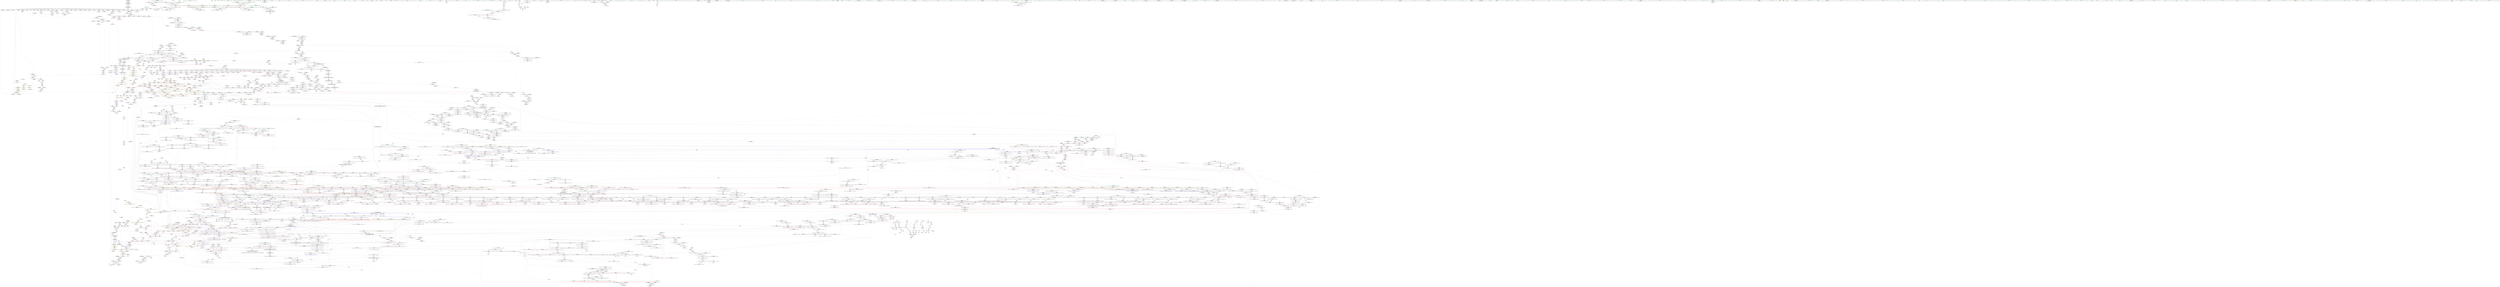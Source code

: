 digraph "SVFG" {
	label="SVFG";

	Node0x55c3f43d5a50 [shape=record,color=grey,label="{NodeID: 0\nNullPtr|{|<s29>109}}"];
	Node0x55c3f43d5a50 -> Node0x55c3f4deb300[style=solid];
	Node0x55c3f43d5a50 -> Node0x55c3f4deb400[style=solid];
	Node0x55c3f43d5a50 -> Node0x55c3f4deb4d0[style=solid];
	Node0x55c3f43d5a50 -> Node0x55c3f4deb5a0[style=solid];
	Node0x55c3f43d5a50 -> Node0x55c3f4deb670[style=solid];
	Node0x55c3f43d5a50 -> Node0x55c3f4deb740[style=solid];
	Node0x55c3f43d5a50 -> Node0x55c3f4deb810[style=solid];
	Node0x55c3f43d5a50 -> Node0x55c3f4deb8e0[style=solid];
	Node0x55c3f43d5a50 -> Node0x55c3f4deb9b0[style=solid];
	Node0x55c3f43d5a50 -> Node0x55c3f4deba80[style=solid];
	Node0x55c3f43d5a50 -> Node0x55c3f4debb50[style=solid];
	Node0x55c3f43d5a50 -> Node0x55c3f4debc20[style=solid];
	Node0x55c3f43d5a50 -> Node0x55c3f4debcf0[style=solid];
	Node0x55c3f43d5a50 -> Node0x55c3f4debdc0[style=solid];
	Node0x55c3f43d5a50 -> Node0x55c3f4debe90[style=solid];
	Node0x55c3f43d5a50 -> Node0x55c3f4debf60[style=solid];
	Node0x55c3f43d5a50 -> Node0x55c3f4dec030[style=solid];
	Node0x55c3f43d5a50 -> Node0x55c3f4dec100[style=solid];
	Node0x55c3f43d5a50 -> Node0x55c3f4dec1d0[style=solid];
	Node0x55c3f43d5a50 -> Node0x55c3f4dec2a0[style=solid];
	Node0x55c3f43d5a50 -> Node0x55c3f4dec370[style=solid];
	Node0x55c3f43d5a50 -> Node0x55c3f4e49210[style=solid];
	Node0x55c3f43d5a50 -> Node0x55c3f4e4b050[style=solid];
	Node0x55c3f43d5a50 -> Node0x55c3f4e4b120[style=solid];
	Node0x55c3f43d5a50 -> Node0x55c3f4e4b1f0[style=solid];
	Node0x55c3f43d5a50 -> Node0x55c3f4e4cf30[style=solid];
	Node0x55c3f43d5a50 -> Node0x55c3f3fd63b0[style=solid];
	Node0x55c3f43d5a50 -> Node0x55c3f4ebe8a0[style=solid];
	Node0x55c3f43d5a50 -> Node0x55c3f4ec00a0[style=solid];
	Node0x55c3f43d5a50:s29 -> Node0x55c3f50de7a0[style=solid,color=red];
	Node0x55c3f4ec15a0 [shape=record,color=grey,label="{NodeID: 3764\n3252 = cmp(3248, 3251, )\n}"];
	Node0x55c3f4ec15a0 -> Node0x55c3f4de3c10[style=solid];
	Node0x55c3f4df6100 [shape=record,color=red,label="{NodeID: 1550\n1056\<--1050\nthis1\<--this.addr\n_ZNSt12_Vector_baseIxSaIxEE11_M_allocateEm\n}"];
	Node0x55c3f4df6100 -> Node0x55c3f4e09930[style=solid];
	Node0x55c3f4dd4660 [shape=record,color=green,label="{NodeID: 443\n2706\<--2707\nthis.addr\<--this.addr_field_insensitive\n_ZNK9__gnu_cxx5__ops14_Iter_less_valclINS_17__normal_iteratorIPxSt6vectorIxSaIxEEEExEEbT_RT0_\n}"];
	Node0x55c3f4dd4660 -> Node0x55c3f4e006c0[style=solid];
	Node0x55c3f4dd4660 -> Node0x55c3f4e58d50[style=solid];
	Node0x55c3f50bed60 [shape=record,color=black,label="{NodeID: 5314\n208 = PHI(448, )\n}"];
	Node0x55c3f50bed60 -> Node0x55c3f4e49a60[style=solid];
	Node0x55c3f4e4ba10 [shape=record,color=blue,label="{NodeID: 1993\n612\<--610\n__first.addr\<--__first\n_ZSt8_DestroyIPxEvT_S1_\n}"];
	Node0x55c3f4e4ba10 -> Node0x55c3f4e21b20[style=dashed];
	Node0x55c3f4de38d0 [shape=record,color=black,label="{NodeID: 886\n3221\<--3200\n\<--__first\n_ZSt26__unguarded_insertion_sortIN9__gnu_cxx17__normal_iteratorIPxSt6vectorIxSaIxEEEENS0_5__ops15_Iter_less_iterEEvT_S9_T0_\n}"];
	Node0x55c3f4de38d0 -> Node0x55c3f4e1b250[style=solid];
	Node0x55c3f4e19e00 [shape=record,color=purple,label="{NodeID: 1329\n3125\<--3095\ncoerce.dive\<--__first\n_ZSt16__insertion_sortIN9__gnu_cxx17__normal_iteratorIPxSt6vectorIxSaIxEEEENS0_5__ops15_Iter_less_iterEEvT_S9_T0_\n}"];
	Node0x55c3f4e19e00 -> Node0x55c3f4e5b5f0[style=solid];
	Node0x55c3f4dccad0 [shape=record,color=green,label="{NodeID: 222\n1353\<--1354\nagg.tmp2\<--agg.tmp2_field_insensitive\n_ZSt22__uninitialized_copy_aISt13move_iteratorIPxES1_xET0_T_S4_S3_RSaIT1_E\n}"];
	Node0x55c3f4dccad0 -> Node0x55c3f4df17e0[style=solid];
	Node0x55c3f4dccad0 -> Node0x55c3f4e0a150[style=solid];
	Node0x55c3f4f8a760 [shape=record,color=black,label="{NodeID: 3986\nMR_497V_4 = PHI(MR_497V_5, MR_497V_3, )\npts\{33260000 \}\n|{|<s2>353|<s3>357|<s4>357}}"];
	Node0x55c3f4f8a760 -> Node0x55c3f4e48a90[style=dashed];
	Node0x55c3f4f8a760 -> Node0x55c3f4e48b60[style=dashed];
	Node0x55c3f4f8a760:s2 -> Node0x55c3f4fa26b0[style=dashed,color=red];
	Node0x55c3f4f8a760:s3 -> Node0x55c3f4e00ad0[style=dashed,color=red];
	Node0x55c3f4f8a760:s4 -> Node0x55c3f4e58fc0[style=dashed,color=red];
	Node0x55c3f4e01560 [shape=record,color=red,label="{NodeID: 1772\n2882\<--2881\n\<--coerce.dive36\n_ZSt22__move_median_to_firstIN9__gnu_cxx17__normal_iteratorIPxSt6vectorIxSaIxEEEENS0_5__ops15_Iter_less_iterEEvT_S9_S9_S9_T0_\n|{<s0>280}}"];
	Node0x55c3f4e01560:s0 -> Node0x55c3f50dba20[style=solid,color=red];
	Node0x55c3f4df01f0 [shape=record,color=black,label="{NodeID: 665\n934\<--929\nsub.ptr.lhs.cast40\<--\n_ZNSt6vectorIxSaIxEE17_M_default_appendEm\n}"];
	Node0x55c3f4df01f0 -> Node0x55c3f4ebd820[style=solid];
	Node0x55c3f50d8750 [shape=record,color=black,label="{NodeID: 5536\n674 = PHI(654, )\n2nd arg _ZNSt16allocator_traitsISaIxEE10deallocateERS0_Pxm }"];
	Node0x55c3f50d8750 -> Node0x55c3f4e4c230[style=solid];
	Node0x55c3f4e56e70 [shape=record,color=blue,label="{NodeID: 2215\n2451\<--2450\nthis.addr\<--this\n_ZNK9__gnu_cxx17__normal_iteratorIPxSt6vectorIxSaIxEEEdeEv\n}"];
	Node0x55c3f4e56e70 -> Node0x55c3f4dfe3d0[style=dashed];
	Node0x55c3f4e0ea70 [shape=record,color=purple,label="{NodeID: 1108\n3616\<--1939\noffset_0\<--\n}"];
	Node0x55c3f4e0ea70 -> Node0x55c3f4e538d0[style=solid];
	Node0x55c3f4d544a0 [shape=record,color=green,label="{NodeID: 1\n7\<--1\n__dso_handle\<--dummyObj\nGlob }"];
	Node0x55c3f4ec1720 [shape=record,color=grey,label="{NodeID: 3765\n2360 = cmp(2357, 2359, )\n}"];
	Node0x55c3f4ec1720 -> Node0x55c3f4ddf630[style=solid];
	Node0x55c3f4df61d0 [shape=record,color=red,label="{NodeID: 1551\n1057\<--1052\n\<--__n.addr\n_ZNSt12_Vector_baseIxSaIxEE11_M_allocateEm\n}"];
	Node0x55c3f4df61d0 -> Node0x55c3f4ebe720[style=solid];
	Node0x55c3f4dd4730 [shape=record,color=green,label="{NodeID: 444\n2708\<--2709\n__val.addr\<--__val.addr_field_insensitive\n_ZNK9__gnu_cxx5__ops14_Iter_less_valclINS_17__normal_iteratorIPxSt6vectorIxSaIxEEEExEEbT_RT0_\n}"];
	Node0x55c3f4dd4730 -> Node0x55c3f4e00790[style=solid];
	Node0x55c3f4dd4730 -> Node0x55c3f4e58e20[style=solid];
	Node0x55c3f50beea0 [shape=record,color=black,label="{NodeID: 5315\n37 = PHI()\n}"];
	Node0x55c3f4e4bae0 [shape=record,color=blue,label="{NodeID: 1994\n614\<--611\n__last.addr\<--__last\n_ZSt8_DestroyIPxEvT_S1_\n}"];
	Node0x55c3f4e4bae0 -> Node0x55c3f4e21bf0[style=dashed];
	Node0x55c3f4de39a0 [shape=record,color=black,label="{NodeID: 887\n3220\<--3206\n\<--__i\n_ZSt26__unguarded_insertion_sortIN9__gnu_cxx17__normal_iteratorIPxSt6vectorIxSaIxEEEENS0_5__ops15_Iter_less_iterEEvT_S9_T0_\n}"];
	Node0x55c3f4de39a0 -> Node0x55c3f4e1b180[style=solid];
	Node0x55c3f4e19ed0 [shape=record,color=purple,label="{NodeID: 1330\n3127\<--3097\ncoerce.dive1\<--__last\n_ZSt16__insertion_sortIN9__gnu_cxx17__normal_iteratorIPxSt6vectorIxSaIxEEEENS0_5__ops15_Iter_less_iterEEvT_S9_T0_\n}"];
	Node0x55c3f4e19ed0 -> Node0x55c3f4e5b6c0[style=solid];
	Node0x55c3f4dccba0 [shape=record,color=green,label="{NodeID: 223\n1373\<--1374\n_ZSt18uninitialized_copyISt13move_iteratorIPxES1_ET0_T_S4_S3_\<--_ZSt18uninitialized_copyISt13move_iteratorIPxES1_ET0_T_S4_S3__field_insensitive\n}"];
	Node0x55c3f4e01630 [shape=record,color=red,label="{NodeID: 1773\n2884\<--2883\n\<--coerce.dive37\n_ZSt22__move_median_to_firstIN9__gnu_cxx17__normal_iteratorIPxSt6vectorIxSaIxEEEENS0_5__ops15_Iter_less_iterEEvT_S9_S9_S9_T0_\n|{<s0>280}}"];
	Node0x55c3f4e01630:s0 -> Node0x55c3f50dbda0[style=solid,color=red];
	Node0x55c3f4df02c0 [shape=record,color=black,label="{NodeID: 666\n935\<--933\nsub.ptr.rhs.cast41\<--\n_ZNSt6vectorIxSaIxEE17_M_default_appendEm\n}"];
	Node0x55c3f4df02c0 -> Node0x55c3f4ebd820[style=solid];
	Node0x55c3f50d8890 [shape=record,color=black,label="{NodeID: 5537\n1722 = PHI(1655, 3101, 3206, )\n0th arg _ZN9__gnu_cxxneIPxSt6vectorIxSaIxEEEEbRKNS_17__normal_iteratorIT_T0_EESA_ }"];
	Node0x55c3f50d8890 -> Node0x55c3f4e52550[style=solid];
	Node0x55c3f4fab4a0 [shape=record,color=yellow,style=double,label="{NodeID: 4430\n86V_1 = ENCHI(MR_86V_0)\npts\{100000 100001 \}\nFun[_ZSt4sortIN9__gnu_cxx17__normal_iteratorIPxSt6vectorIxSaIxEEEEEvT_S7_]|{<s0>47}}"];
	Node0x55c3f4fab4a0:s0 -> Node0x55c3f4fa9210[style=dashed,color=red];
	Node0x55c3f4e56f40 [shape=record,color=blue,label="{NodeID: 2216\n2495\<--2459\ncoerce.dive\<--__first.coerce\n_ZSt13__adjust_heapIN9__gnu_cxx17__normal_iteratorIPxSt6vectorIxSaIxEEEElxNS0_5__ops15_Iter_less_iterEEvT_T0_SA_T1_T2_\n|{|<s1>231|<s2>232|<s3>234|<s4>237|<s5>239|<s6>242}}"];
	Node0x55c3f4e56f40 -> Node0x55c3f4e46940[style=dashed];
	Node0x55c3f4e56f40:s1 -> Node0x55c3f4fa1d20[style=dashed,color=red];
	Node0x55c3f4e56f40:s2 -> Node0x55c3f4fa1d20[style=dashed,color=red];
	Node0x55c3f4e56f40:s3 -> Node0x55c3f4fa1d20[style=dashed,color=red];
	Node0x55c3f4e56f40:s4 -> Node0x55c3f4fa1d20[style=dashed,color=red];
	Node0x55c3f4e56f40:s5 -> Node0x55c3f4fa1d20[style=dashed,color=red];
	Node0x55c3f4e56f40:s6 -> Node0x55c3f4fa1d20[style=dashed,color=red];
	Node0x55c3f4e0eb40 [shape=record,color=purple,label="{NodeID: 1109\n3617\<--1940\noffset_0\<--\n}"];
	Node0x55c3f4e0eb40 -> Node0x55c3f4e455c0[style=solid];
	Node0x55c3f4d54530 [shape=record,color=green,label="{NodeID: 2\n14\<--1\n_ZSt3cin\<--dummyObj\nGlob }"];
	Node0x55c3f4f41d10 [shape=record,color=black,label="{NodeID: 3766\nMR_36V_2 = PHI(MR_36V_3, MR_36V_1, )\npts\{1330 \}\n|{<s0>168|<s1>337|<s2>337}}"];
	Node0x55c3f4f41d10:s0 -> Node0x55c3f4f4efb0[style=dashed,color=blue];
	Node0x55c3f4f41d10:s1 -> Node0x55c3f4e03b90[style=dashed,color=red];
	Node0x55c3f4f41d10:s2 -> Node0x55c3f4f89d60[style=dashed,color=red];
	Node0x55c3f4df62a0 [shape=record,color=red,label="{NodeID: 1552\n1062\<--1052\n\<--__n.addr\n_ZNSt12_Vector_baseIxSaIxEE11_M_allocateEm\n|{<s0>98}}"];
	Node0x55c3f4df62a0:s0 -> Node0x55c3f50c77a0[style=solid,color=red];
	Node0x55c3f4dd4800 [shape=record,color=green,label="{NodeID: 445\n2723\<--2724\nthis.addr\<--this.addr_field_insensitive\n_ZN9__gnu_cxx17__normal_iteratorIPxSt6vectorIxSaIxEEEmmEv\n}"];
	Node0x55c3f4dd4800 -> Node0x55c3f4e00a00[style=solid];
	Node0x55c3f4dd4800 -> Node0x55c3f4e58ef0[style=solid];
	Node0x55c3f50bef70 [shape=record,color=black,label="{NodeID: 5316\n58 = PHI()\n}"];
	Node0x55c3f4e4bbb0 [shape=record,color=blue,label="{NodeID: 1995\n627\<--625\n.addr\<--\n_ZNSt12_Destroy_auxILb1EE9__destroyIPxEEvT_S3_\n}"];
	Node0x55c3f4de3a70 [shape=record,color=black,label="{NodeID: 888\n3227\<--3206\n\<--__i\n_ZSt26__unguarded_insertion_sortIN9__gnu_cxx17__normal_iteratorIPxSt6vectorIxSaIxEEEENS0_5__ops15_Iter_less_iterEEvT_S9_T0_\n}"];
	Node0x55c3f4de3a70 -> Node0x55c3f4e1b3f0[style=solid];
	Node0x55c3f4e19fa0 [shape=record,color=purple,label="{NodeID: 1331\n3135\<--3101\ncoerce.dive3\<--__i\n_ZSt16__insertion_sortIN9__gnu_cxx17__normal_iteratorIPxSt6vectorIxSaIxEEEENS0_5__ops15_Iter_less_iterEEvT_S9_T0_\n}"];
	Node0x55c3f4e19fa0 -> Node0x55c3f4e5b790[style=solid];
	Node0x55c3f4dccca0 [shape=record,color=green,label="{NodeID: 224\n1378\<--1379\nretval\<--retval_field_insensitive\n_ZSt32__make_move_if_noexcept_iteratorIxSt13move_iteratorIPxEET0_PT_\n|{|<s1>116}}"];
	Node0x55c3f4dccca0 -> Node0x55c3f4e0a560[style=solid];
	Node0x55c3f4dccca0:s1 -> Node0x55c3f50df5b0[style=solid,color=red];
	Node0x55c3f3d38420 [shape=record,color=yellow,style=double,label="{NodeID: 3988\n54V_1 = ENCHI(MR_54V_0)\npts\{100000 130000 \}\nFun[_ZNSt6vectorIxSaIxEEixEm]}"];
	Node0x55c3f3d38420 -> Node0x55c3f4e20bb0[style=dashed];
	Node0x55c3f4e01700 [shape=record,color=red,label="{NodeID: 1774\n2894\<--2893\n\<--coerce.dive42\n_ZSt22__move_median_to_firstIN9__gnu_cxx17__normal_iteratorIPxSt6vectorIxSaIxEEEENS0_5__ops15_Iter_less_iterEEvT_S9_S9_S9_T0_\n|{<s0>283}}"];
	Node0x55c3f4e01700:s0 -> Node0x55c3f50e7250[style=solid,color=red];
	Node0x55c3f4df0390 [shape=record,color=black,label="{NodeID: 667\n974\<--989\n_ZSt27__uninitialized_default_n_aIPxmxET_S1_T0_RSaIT1_E_ret\<--call\n_ZSt27__uninitialized_default_n_aIPxmxET_S1_T0_RSaIT1_E\n|{<s0>70|<s1>75}}"];
	Node0x55c3f4df0390:s0 -> Node0x55c3f50c1420[style=solid,color=blue];
	Node0x55c3f4df0390:s1 -> Node0x55c3f50c11a0[style=solid,color=blue];
	Node0x55c3f50d8b70 [shape=record,color=black,label="{NodeID: 5538\n1723 = PHI(1657, 3097, 3202, )\n1st arg _ZN9__gnu_cxxneIPxSt6vectorIxSaIxEEEEbRKNS_17__normal_iteratorIT_T0_EESA_ }"];
	Node0x55c3f50d8b70 -> Node0x55c3f4e52620[style=solid];
	Node0x55c3f4e57010 [shape=record,color=blue,label="{NodeID: 2217\n2467\<--2460\n__holeIndex.addr\<--__holeIndex\n_ZSt13__adjust_heapIN9__gnu_cxx17__normal_iteratorIPxSt6vectorIxSaIxEEEElxNS0_5__ops15_Iter_less_iterEEvT_T0_SA_T1_T2_\n}"];
	Node0x55c3f4e57010 -> Node0x55c3f4dfe570[style=dashed];
	Node0x55c3f4e57010 -> Node0x55c3f4dfe640[style=dashed];
	Node0x55c3f4e57010 -> Node0x55c3f4dfe710[style=dashed];
	Node0x55c3f4e57010 -> Node0x55c3f4dfe7e0[style=dashed];
	Node0x55c3f4e57010 -> Node0x55c3f4e579d0[style=dashed];
	Node0x55c3f4e57010 -> Node0x55c3f4e57de0[style=dashed];
	Node0x55c3f4e57010 -> Node0x55c3f4f83960[style=dashed];
	Node0x55c3f4e0ec10 [shape=record,color=purple,label="{NodeID: 1110\n3619\<--1942\noffset_0\<--\n}"];
	Node0x55c3f4e0ec10 -> Node0x55c3f4e539a0[style=solid];
	Node0x55c3f4d547e0 [shape=record,color=green,label="{NodeID: 3\n15\<--1\n_ZSt4cerr\<--dummyObj\nGlob }"];
	Node0x55c3f4f41e00 [shape=record,color=black,label="{NodeID: 3767\nMR_857V_3 = PHI(MR_857V_4, MR_857V_2, )\npts\{32070000 \}\n|{|<s1>334|<s2>338|<s3>338}}"];
	Node0x55c3f4f41e00 -> Node0x55c3f4e48680[style=dashed];
	Node0x55c3f4f41e00:s1 -> Node0x55c3f4f91020[style=dashed,color=red];
	Node0x55c3f4f41e00:s2 -> Node0x55c3f4dfdef0[style=dashed,color=red];
	Node0x55c3f4f41e00:s3 -> Node0x55c3f4e56a60[style=dashed,color=red];
	Node0x55c3f4df6370 [shape=record,color=red,label="{NodeID: 1553\n1091\<--1075\n\<--__first.addr\n_ZSt34__uninitialized_move_if_noexcept_aIPxS0_SaIxEET0_T_S3_S2_RT1_\n|{<s0>99}}"];
	Node0x55c3f4df6370:s0 -> Node0x55c3f50d8d30[style=solid,color=red];
	Node0x55c3f4dd48d0 [shape=record,color=green,label="{NodeID: 446\n2737\<--2738\n__result\<--__result_field_insensitive\n_ZSt22__move_median_to_firstIN9__gnu_cxx17__normal_iteratorIPxSt6vectorIxSaIxEEEENS0_5__ops15_Iter_less_iterEEvT_S9_S9_S9_T0_\n}"];
	Node0x55c3f4dd48d0 -> Node0x55c3f4ddfff0[style=solid];
	Node0x55c3f4dd48d0 -> Node0x55c3f4de00c0[style=solid];
	Node0x55c3f4dd48d0 -> Node0x55c3f4de0190[style=solid];
	Node0x55c3f4dd48d0 -> Node0x55c3f4de0260[style=solid];
	Node0x55c3f4dd48d0 -> Node0x55c3f4de0330[style=solid];
	Node0x55c3f4dd48d0 -> Node0x55c3f4de0400[style=solid];
	Node0x55c3f4dd48d0 -> Node0x55c3f4e14e60[style=solid];
	Node0x55c3f50bf040 [shape=record,color=black,label="{NodeID: 5317\n99 = PHI(558, )\n|{<s0>8}}"];
	Node0x55c3f50bf040:s0 -> Node0x55c3f50dfb70[style=solid,color=red];
	Node0x55c3f4e4bc80 [shape=record,color=blue,label="{NodeID: 1996\n629\<--626\n.addr1\<--\n_ZNSt12_Destroy_auxILb1EE9__destroyIPxEEvT_S3_\n}"];
	Node0x55c3f4de3b40 [shape=record,color=black,label="{NodeID: 889\n3226\<--3208\n\<--agg.tmp\n_ZSt26__unguarded_insertion_sortIN9__gnu_cxx17__normal_iteratorIPxSt6vectorIxSaIxEEEENS0_5__ops15_Iter_less_iterEEvT_S9_T0_\n}"];
	Node0x55c3f4de3b40 -> Node0x55c3f4e1b320[style=solid];
	Node0x55c3f4e1a070 [shape=record,color=purple,label="{NodeID: 1332\n3146\<--3103\ncoerce.dive6\<--agg.tmp\n_ZSt16__insertion_sortIN9__gnu_cxx17__normal_iteratorIPxSt6vectorIxSaIxEEEENS0_5__ops15_Iter_less_iterEEvT_S9_T0_\n}"];
	Node0x55c3f4e1a070 -> Node0x55c3f4e02c20[style=solid];
	Node0x55c3f4dccd70 [shape=record,color=green,label="{NodeID: 225\n1380\<--1381\n__i.addr\<--__i.addr_field_insensitive\n_ZSt32__make_move_if_noexcept_iteratorIxSt13move_iteratorIPxEET0_PT_\n}"];
	Node0x55c3f4dccd70 -> Node0x55c3f4df8590[style=solid];
	Node0x55c3f4dccd70 -> Node0x55c3f4e50190[style=solid];
	Node0x55c3f4e017d0 [shape=record,color=red,label="{NodeID: 1775\n2896\<--2895\n\<--coerce.dive43\n_ZSt22__move_median_to_firstIN9__gnu_cxx17__normal_iteratorIPxSt6vectorIxSaIxEEEENS0_5__ops15_Iter_less_iterEEvT_S9_S9_S9_T0_\n|{<s0>283}}"];
	Node0x55c3f4e017d0:s0 -> Node0x55c3f50e7570[style=solid,color=red];
	Node0x55c3f4df0460 [shape=record,color=black,label="{NodeID: 668\n993\<--1045\n_ZNKSt6vectorIxSaIxEE12_M_check_lenEmPKc_ret\<--cond\n_ZNKSt6vectorIxSaIxEE12_M_check_lenEmPKc\n|{<s0>71}}"];
	Node0x55c3f4df0460:s0 -> Node0x55c3f50c1560[style=solid,color=blue];
	Node0x55c3f50d8d30 [shape=record,color=black,label="{NodeID: 5539\n1377 = PHI(1091, 1097, )\n0th arg _ZSt32__make_move_if_noexcept_iteratorIxSt13move_iteratorIPxEET0_PT_ }"];
	Node0x55c3f50d8d30 -> Node0x55c3f4e50190[style=solid];
	Node0x55c3f4fab690 [shape=record,color=yellow,style=double,label="{NodeID: 4432\n631V_1 = ENCHI(MR_631V_0)\npts\{15300000 \}\nFun[_ZNKSt13move_iteratorIPxE4baseEv]}"];
	Node0x55c3f4fab690 -> Node0x55c3f4df9b80[style=dashed];
	Node0x55c3f4e570e0 [shape=record,color=blue,label="{NodeID: 2218\n2469\<--2461\n__len.addr\<--__len\n_ZSt13__adjust_heapIN9__gnu_cxx17__normal_iteratorIPxSt6vectorIxSaIxEEEElxNS0_5__ops15_Iter_less_iterEEvT_T0_SA_T1_T2_\n}"];
	Node0x55c3f4e570e0 -> Node0x55c3f4dfe980[style=dashed];
	Node0x55c3f4e570e0 -> Node0x55c3f4dfea50[style=dashed];
	Node0x55c3f4e570e0 -> Node0x55c3f4dfeb20[style=dashed];
	Node0x55c3f4e0ece0 [shape=record,color=purple,label="{NodeID: 1111\n3620\<--1943\noffset_0\<--\n}"];
	Node0x55c3f4e0ece0 -> Node0x55c3f4e45690[style=solid];
	Node0x55c3f4d548a0 [shape=record,color=green,label="{NodeID: 4\n16\<--1\n.str\<--dummyObj\nGlob }"];
	Node0x55c3f4f42300 [shape=record,color=black,label="{NodeID: 3768\nMR_859V_2 = PHI(MR_859V_3, MR_859V_1, )\npts\{32090000 \}\n}"];
	Node0x55c3f4f42300 -> Node0x55c3f4e5c220[style=dashed];
	Node0x55c3f4df6440 [shape=record,color=red,label="{NodeID: 1554\n1097\<--1077\n\<--__last.addr\n_ZSt34__uninitialized_move_if_noexcept_aIPxS0_SaIxEET0_T_S3_S2_RT1_\n|{<s0>100}}"];
	Node0x55c3f4df6440:s0 -> Node0x55c3f50d8d30[style=solid,color=red];
	Node0x55c3f4dd49a0 [shape=record,color=green,label="{NodeID: 447\n2739\<--2740\n__a\<--__a_field_insensitive\n_ZSt22__move_median_to_firstIN9__gnu_cxx17__normal_iteratorIPxSt6vectorIxSaIxEEEENS0_5__ops15_Iter_less_iterEEvT_S9_S9_S9_T0_\n}"];
	Node0x55c3f4dd49a0 -> Node0x55c3f4de04d0[style=solid];
	Node0x55c3f4dd49a0 -> Node0x55c3f4de05a0[style=solid];
	Node0x55c3f4dd49a0 -> Node0x55c3f4de0670[style=solid];
	Node0x55c3f4dd49a0 -> Node0x55c3f4de0740[style=solid];
	Node0x55c3f4dd49a0 -> Node0x55c3f4de0810[style=solid];
	Node0x55c3f4dd49a0 -> Node0x55c3f4e14f30[style=solid];
	Node0x55c3f50bf1e0 [shape=record,color=black,label="{NodeID: 5318\n125 = PHI()\n}"];
	Node0x55c3f4e4bd50 [shape=record,color=blue,label="{NodeID: 1997\n638\<--635\nthis.addr\<--this\n_ZNSt12_Vector_baseIxSaIxEE13_M_deallocateEPxm\n}"];
	Node0x55c3f4e4bd50 -> Node0x55c3f4e21cc0[style=dashed];
	Node0x55c3f4de3c10 [shape=record,color=black,label="{NodeID: 890\n3237\<--3252\n_ZN9__gnu_cxxeqIPxSt6vectorIxSaIxEEEEbRKNS_17__normal_iteratorIT_T0_EESA__ret\<--cmp\n_ZN9__gnu_cxxeqIPxSt6vectorIxSaIxEEEEbRKNS_17__normal_iteratorIT_T0_EESA_\n|{<s0>315}}"];
	Node0x55c3f4de3c10:s0 -> Node0x55c3f50cdd20[style=solid,color=blue];
	Node0x55c3f4e1a140 [shape=record,color=purple,label="{NodeID: 1333\n3148\<--3105\ncoerce.dive7\<--agg.tmp5\n_ZSt16__insertion_sortIN9__gnu_cxx17__normal_iteratorIPxSt6vectorIxSaIxEEEENS0_5__ops15_Iter_less_iterEEvT_S9_T0_\n}"];
	Node0x55c3f4e1a140 -> Node0x55c3f4e02cf0[style=solid];
	Node0x55c3f4dcce40 [shape=record,color=green,label="{NodeID: 226\n1385\<--1386\n_ZNSt13move_iteratorIPxEC2ES0_\<--_ZNSt13move_iteratorIPxEC2ES0__field_insensitive\n}"];
	Node0x55c3f4e018a0 [shape=record,color=red,label="{NodeID: 1776\n2906\<--2905\n\<--coerce.dive47\n_ZSt22__move_median_to_firstIN9__gnu_cxx17__normal_iteratorIPxSt6vectorIxSaIxEEEENS0_5__ops15_Iter_less_iterEEvT_S9_S9_S9_T0_\n|{<s0>286}}"];
	Node0x55c3f4e018a0:s0 -> Node0x55c3f50dba20[style=solid,color=red];
	Node0x55c3f4df0530 [shape=record,color=black,label="{NodeID: 669\n1061\<--1060\n\<--_M_impl\n_ZNSt12_Vector_baseIxSaIxEE11_M_allocateEm\n|{<s0>98}}"];
	Node0x55c3f4df0530:s0 -> Node0x55c3f50c7660[style=solid,color=red];
	Node0x55c3f50d8e80 [shape=record,color=black,label="{NodeID: 5540\n1391 = PHI(1369, )\n0th arg _ZSt18uninitialized_copyISt13move_iteratorIPxES1_ET0_T_S4_S3_ }"];
	Node0x55c3f50d8e80 -> Node0x55c3f4e50260[style=solid];
	Node0x55c3f4fab770 [shape=record,color=yellow,style=double,label="{NodeID: 4433\n36V_1 = ENCHI(MR_36V_0)\npts\{1330 \}\nFun[_ZSt13__heap_selectIN9__gnu_cxx17__normal_iteratorIPxSt6vectorIxSaIxEEEENS0_5__ops15_Iter_less_iterEEvT_S9_S9_T0_]|{<s0>192|<s1>192}}"];
	Node0x55c3f4fab770:s0 -> Node0x55c3f4f6fe00[style=dashed,color=red];
	Node0x55c3f4fab770:s1 -> Node0x55c3f4f7f860[style=dashed,color=red];
	Node0x55c3f4e571b0 [shape=record,color=blue,label="{NodeID: 2219\n2471\<--2462\n__value.addr\<--__value\n_ZSt13__adjust_heapIN9__gnu_cxx17__normal_iteratorIPxSt6vectorIxSaIxEEEElxNS0_5__ops15_Iter_less_iterEEvT_T0_SA_T1_T2_\n}"];
	Node0x55c3f4e571b0 -> Node0x55c3f4dff750[style=dashed];
	Node0x55c3f4e571b0 -> Node0x55c3f4dff820[style=dashed];
	Node0x55c3f4e571b0 -> Node0x55c3f4dff8f0[style=dashed];
	Node0x55c3f4e0edb0 [shape=record,color=purple,label="{NodeID: 1112\n1958\<--1957\n_M_current\<--this1\n_ZNK9__gnu_cxx17__normal_iteratorIPxSt6vectorIxSaIxEEE4baseEv\n}"];
	Node0x55c3f4e0edb0 -> Node0x55c3f4df4e50[style=solid];
	Node0x55c3f4d54960 [shape=record,color=green,label="{NodeID: 5\n18\<--1\n_ZSt4cout\<--dummyObj\nGlob }"];
	Node0x55c3f4f42800 [shape=record,color=black,label="{NodeID: 3769\nMR_36V_2 = PHI(MR_36V_1, MR_36V_3, )\npts\{1330 \}\n|{<s0>165|<s1>171}}"];
	Node0x55c3f4f42800:s0 -> Node0x55c3f4fe8c20[style=dashed,color=blue];
	Node0x55c3f4f42800:s1 -> Node0x55c3f4f4efb0[style=dashed,color=blue];
	Node0x55c3f4df6510 [shape=record,color=red,label="{NodeID: 1555\n1101\<--1079\n\<--__result.addr\n_ZSt34__uninitialized_move_if_noexcept_aIPxS0_SaIxEET0_T_S3_S2_RT1_\n|{<s0>101}}"];
	Node0x55c3f4df6510:s0 -> Node0x55c3f50dc5a0[style=solid,color=red];
	Node0x55c3f4dd4a70 [shape=record,color=green,label="{NodeID: 448\n2741\<--2742\n__b\<--__b_field_insensitive\n_ZSt22__move_median_to_firstIN9__gnu_cxx17__normal_iteratorIPxSt6vectorIxSaIxEEEENS0_5__ops15_Iter_less_iterEEvT_S9_S9_S9_T0_\n}"];
	Node0x55c3f4dd4a70 -> Node0x55c3f4de08e0[style=solid];
	Node0x55c3f4dd4a70 -> Node0x55c3f4de09b0[style=solid];
	Node0x55c3f4dd4a70 -> Node0x55c3f4de0a80[style=solid];
	Node0x55c3f4dd4a70 -> Node0x55c3f4de0b50[style=solid];
	Node0x55c3f4dd4a70 -> Node0x55c3f4de0c20[style=solid];
	Node0x55c3f4dd4a70 -> Node0x55c3f4e15000[style=solid];
	Node0x55c3f50bf2b0 [shape=record,color=black,label="{NodeID: 5319\n160 = PHI()\n}"];
	Node0x55c3f4e4be20 [shape=record,color=blue,label="{NodeID: 1998\n640\<--636\n__p.addr\<--__p\n_ZNSt12_Vector_baseIxSaIxEE13_M_deallocateEPxm\n}"];
	Node0x55c3f4e4be20 -> Node0x55c3f4e21d90[style=dashed];
	Node0x55c3f4e4be20 -> Node0x55c3f4e21e60[style=dashed];
	Node0x55c3f4de3ce0 [shape=record,color=black,label="{NodeID: 891\n3283\<--3260\n\<--__first\n_ZSt13move_backwardIN9__gnu_cxx17__normal_iteratorIPxSt6vectorIxSaIxEEEES6_ET0_T_S8_S7_\n}"];
	Node0x55c3f4de3ce0 -> Node0x55c3f4e1bf50[style=solid];
	Node0x55c3f4e1a210 [shape=record,color=purple,label="{NodeID: 1334\n3165\<--3109\ncoerce.dive17\<--agg.tmp12\n_ZSt16__insertion_sortIN9__gnu_cxx17__normal_iteratorIPxSt6vectorIxSaIxEEEENS0_5__ops15_Iter_less_iterEEvT_S9_T0_\n}"];
	Node0x55c3f4e1a210 -> Node0x55c3f4e02e90[style=solid];
	Node0x55c3f4dccf40 [shape=record,color=green,label="{NodeID: 227\n1394\<--1395\n__first\<--__first_field_insensitive\n_ZSt18uninitialized_copyISt13move_iteratorIPxES1_ET0_T_S4_S3_\n}"];
	Node0x55c3f4dccf40 -> Node0x55c3f4df1a50[style=solid];
	Node0x55c3f4dccf40 -> Node0x55c3f4e0a630[style=solid];
	Node0x55c3f4e01970 [shape=record,color=red,label="{NodeID: 1777\n2908\<--2907\n\<--coerce.dive48\n_ZSt22__move_median_to_firstIN9__gnu_cxx17__normal_iteratorIPxSt6vectorIxSaIxEEEENS0_5__ops15_Iter_less_iterEEvT_S9_S9_S9_T0_\n|{<s0>286}}"];
	Node0x55c3f4e01970:s0 -> Node0x55c3f50dbda0[style=solid,color=red];
	Node0x55c3f4df0600 [shape=record,color=black,label="{NodeID: 670\n1047\<--1068\n_ZNSt12_Vector_baseIxSaIxEE11_M_allocateEm_ret\<--cond\n_ZNSt12_Vector_baseIxSaIxEE11_M_allocateEm\n|{<s0>73}}"];
	Node0x55c3f4df0600:s0 -> Node0x55c3f50c17e0[style=solid,color=blue];
	Node0x55c3f50d8f90 [shape=record,color=black,label="{NodeID: 5541\n1392 = PHI(1371, )\n1st arg _ZSt18uninitialized_copyISt13move_iteratorIPxES1_ET0_T_S4_S3_ }"];
	Node0x55c3f50d8f90 -> Node0x55c3f4e50330[style=solid];
	Node0x55c3f4e57280 [shape=record,color=blue,label="{NodeID: 2220\n2473\<--2500\n__topIndex\<--\n_ZSt13__adjust_heapIN9__gnu_cxx17__normal_iteratorIPxSt6vectorIxSaIxEEEElxNS0_5__ops15_Iter_less_iterEEvT_T0_SA_T1_T2_\n}"];
	Node0x55c3f4e57280 -> Node0x55c3f4dfebf0[style=dashed];
	Node0x55c3f4e0ee80 [shape=record,color=purple,label="{NodeID: 1113\n1984\<--1964\ncoerce.dive\<--__first\n_ZSt14__partial_sortIN9__gnu_cxx17__normal_iteratorIPxSt6vectorIxSaIxEEEENS0_5__ops15_Iter_less_iterEEvT_S9_S9_T0_\n}"];
	Node0x55c3f4e0ee80 -> Node0x55c3f4e53b40[style=solid];
	Node0x55c3f4d551d0 [shape=record,color=green,label="{NodeID: 6\n19\<--1\n.str.3\<--dummyObj\nGlob }"];
	Node0x55c3f4f42d00 [shape=record,color=black,label="{NodeID: 3770\nMR_827V_2 = PHI(MR_827V_1, MR_827V_3, )\npts\{3108 \}\n}"];
	Node0x55c3f4df65e0 [shape=record,color=red,label="{NodeID: 1556\n1102\<--1081\n\<--__alloc.addr\n_ZSt34__uninitialized_move_if_noexcept_aIPxS0_SaIxEET0_T_S3_S2_RT1_\n|{<s0>101}}"];
	Node0x55c3f4df65e0:s0 -> Node0x55c3f50dc6b0[style=solid,color=red];
	Node0x55c3f4dd4b40 [shape=record,color=green,label="{NodeID: 449\n2743\<--2744\n__c\<--__c_field_insensitive\n_ZSt22__move_median_to_firstIN9__gnu_cxx17__normal_iteratorIPxSt6vectorIxSaIxEEEENS0_5__ops15_Iter_less_iterEEvT_S9_S9_S9_T0_\n}"];
	Node0x55c3f4dd4b40 -> Node0x55c3f4de0cf0[style=solid];
	Node0x55c3f4dd4b40 -> Node0x55c3f4de0dc0[style=solid];
	Node0x55c3f4dd4b40 -> Node0x55c3f4de0e90[style=solid];
	Node0x55c3f4dd4b40 -> Node0x55c3f4de0f60[style=solid];
	Node0x55c3f4dd4b40 -> Node0x55c3f4de1030[style=solid];
	Node0x55c3f4dd4b40 -> Node0x55c3f4de1100[style=solid];
	Node0x55c3f4dd4b40 -> Node0x55c3f4e150d0[style=solid];
	Node0x55c3f50bf380 [shape=record,color=black,label="{NodeID: 5320\n170 = PHI()\n}"];
	Node0x55c3f4f8b7e0 [shape=record,color=yellow,style=double,label="{NodeID: 4213\n98V_1 = ENCHI(MR_98V_0)\npts\{1140 \}\nFun[_ZSt6fill_nIPxmxET_S1_T0_RKT1_]|{<s0>105}}"];
	Node0x55c3f4f8b7e0:s0 -> Node0x55c3f4f9cf30[style=dashed,color=red];
	Node0x55c3f4e4bef0 [shape=record,color=blue,label="{NodeID: 1999\n642\<--637\n__n.addr\<--__n\n_ZNSt12_Vector_baseIxSaIxEE13_M_deallocateEPxm\n}"];
	Node0x55c3f4e4bef0 -> Node0x55c3f4e21f30[style=dashed];
	Node0x55c3f4de3db0 [shape=record,color=black,label="{NodeID: 892\n3293\<--3262\n\<--__last\n_ZSt13move_backwardIN9__gnu_cxx17__normal_iteratorIPxSt6vectorIxSaIxEEEES6_ET0_T_S8_S7_\n}"];
	Node0x55c3f4de3db0 -> Node0x55c3f4e1c0f0[style=solid];
	Node0x55c3f4e1a2e0 [shape=record,color=purple,label="{NodeID: 1335\n3167\<--3111\ncoerce.dive18\<--agg.tmp13\n_ZSt16__insertion_sortIN9__gnu_cxx17__normal_iteratorIPxSt6vectorIxSaIxEEEENS0_5__ops15_Iter_less_iterEEvT_S9_T0_\n}"];
	Node0x55c3f4e1a2e0 -> Node0x55c3f4e02f60[style=solid];
	Node0x55c3f4dcd010 [shape=record,color=green,label="{NodeID: 228\n1396\<--1397\n__last\<--__last_field_insensitive\n_ZSt18uninitialized_copyISt13move_iteratorIPxES1_ET0_T_S4_S3_\n}"];
	Node0x55c3f4dcd010 -> Node0x55c3f4df1b20[style=solid];
	Node0x55c3f4dcd010 -> Node0x55c3f4e0a700[style=solid];
	Node0x55c3f4e01a40 [shape=record,color=red,label="{NodeID: 1778\n2918\<--2917\n\<--coerce.dive53\n_ZSt22__move_median_to_firstIN9__gnu_cxx17__normal_iteratorIPxSt6vectorIxSaIxEEEENS0_5__ops15_Iter_less_iterEEvT_S9_S9_S9_T0_\n|{<s0>289}}"];
	Node0x55c3f4e01a40:s0 -> Node0x55c3f50e7250[style=solid,color=red];
	Node0x55c3f4df06d0 [shape=record,color=black,label="{NodeID: 671\n1070\<--1107\n_ZSt34__uninitialized_move_if_noexcept_aIPxS0_SaIxEET0_T_S3_S2_RT1__ret\<--call6\n_ZSt34__uninitialized_move_if_noexcept_aIPxS0_SaIxEET0_T_S3_S2_RT1_\n|{<s0>77}}"];
	Node0x55c3f4df06d0:s0 -> Node0x55c3f50c1ba0[style=solid,color=blue];
	Node0x55c3f50d90a0 [shape=record,color=black,label="{NodeID: 5542\n1393 = PHI(1367, )\n2nd arg _ZSt18uninitialized_copyISt13move_iteratorIPxES1_ET0_T_S4_S3_ }"];
	Node0x55c3f50d90a0 -> Node0x55c3f4e50400[style=solid];
	Node0x55c3f4e57350 [shape=record,color=blue,label="{NodeID: 2221\n2475\<--2502\n__secondChild\<--\n_ZSt13__adjust_heapIN9__gnu_cxx17__normal_iteratorIPxSt6vectorIxSaIxEEEElxNS0_5__ops15_Iter_less_iterEEvT_T0_SA_T1_T2_\n}"];
	Node0x55c3f4e57350 -> Node0x55c3f4dfecc0[style=dashed];
	Node0x55c3f4e57350 -> Node0x55c3f4dfed90[style=dashed];
	Node0x55c3f4e57350 -> Node0x55c3f4dff270[style=dashed];
	Node0x55c3f4e57350 -> Node0x55c3f4dff340[style=dashed];
	Node0x55c3f4e57350 -> Node0x55c3f4e57420[style=dashed];
	Node0x55c3f4e57350 -> Node0x55c3f4e57aa0[style=dashed];
	Node0x55c3f4e57350 -> Node0x55c3f4f83e60[style=dashed];
	Node0x55c3f4e0ef50 [shape=record,color=purple,label="{NodeID: 1114\n1986\<--1966\ncoerce.dive1\<--__middle\n_ZSt14__partial_sortIN9__gnu_cxx17__normal_iteratorIPxSt6vectorIxSaIxEEEENS0_5__ops15_Iter_less_iterEEvT_S9_S9_T0_\n}"];
	Node0x55c3f4e0ef50 -> Node0x55c3f4e53c10[style=solid];
	Node0x55c3f4d55290 [shape=record,color=green,label="{NodeID: 7\n21\<--1\n.str.4\<--dummyObj\nGlob }"];
	Node0x55c3f4f43200 [shape=record,color=black,label="{NodeID: 3771\nMR_833V_2 = PHI(MR_833V_1, MR_833V_4, )\npts\{31020000 \}\n}"];
	Node0x55c3f4df66b0 [shape=record,color=red,label="{NodeID: 1557\n1104\<--1103\n\<--coerce.dive4\n_ZSt34__uninitialized_move_if_noexcept_aIPxS0_SaIxEET0_T_S3_S2_RT1_\n|{<s0>101}}"];
	Node0x55c3f4df66b0:s0 -> Node0x55c3f50dc380[style=solid,color=red];
	Node0x55c3f4dd4c10 [shape=record,color=green,label="{NodeID: 450\n2745\<--2746\n__comp\<--__comp_field_insensitive\n_ZSt22__move_median_to_firstIN9__gnu_cxx17__normal_iteratorIPxSt6vectorIxSaIxEEEENS0_5__ops15_Iter_less_iterEEvT_S9_S9_S9_T0_\n|{<s0>262|<s1>265|<s2>271|<s3>280|<s4>286}}"];
	Node0x55c3f4dd4c10:s0 -> Node0x55c3f50db1f0[style=solid,color=red];
	Node0x55c3f4dd4c10:s1 -> Node0x55c3f50db1f0[style=solid,color=red];
	Node0x55c3f4dd4c10:s2 -> Node0x55c3f50db1f0[style=solid,color=red];
	Node0x55c3f4dd4c10:s3 -> Node0x55c3f50db1f0[style=solid,color=red];
	Node0x55c3f4dd4c10:s4 -> Node0x55c3f50db1f0[style=solid,color=red];
	Node0x55c3f50bf450 [shape=record,color=black,label="{NodeID: 5321\n173 = PHI()\n}"];
	Node0x55c3f4e4bfc0 [shape=record,color=blue,label="{NodeID: 2000\n662\<--661\nthis.addr\<--this\n_ZNSt12_Vector_baseIxSaIxEE12_Vector_implD2Ev\n}"];
	Node0x55c3f4e4bfc0 -> Node0x55c3f4e22000[style=dashed];
	Node0x55c3f4de3e80 [shape=record,color=black,label="{NodeID: 893\n3301\<--3264\n\<--__result\n_ZSt13move_backwardIN9__gnu_cxx17__normal_iteratorIPxSt6vectorIxSaIxEEEES6_ET0_T_S8_S7_\n}"];
	Node0x55c3f4de3e80 -> Node0x55c3f4e1c290[style=solid];
	Node0x55c3f4e1a3b0 [shape=record,color=purple,label="{NodeID: 1336\n3163\<--3113\ncoerce.dive16\<--agg.tmp14\n_ZSt16__insertion_sortIN9__gnu_cxx17__normal_iteratorIPxSt6vectorIxSaIxEEEENS0_5__ops15_Iter_less_iterEEvT_S9_T0_\n}"];
	Node0x55c3f4e1a3b0 -> Node0x55c3f4e5bc70[style=solid];
	Node0x55c3f4dd5540 [shape=record,color=green,label="{NodeID: 229\n1398\<--1399\n__result.addr\<--__result.addr_field_insensitive\n_ZSt18uninitialized_copyISt13move_iteratorIPxES1_ET0_T_S4_S3_\n}"];
	Node0x55c3f4dd5540 -> Node0x55c3f4df8730[style=solid];
	Node0x55c3f4dd5540 -> Node0x55c3f4e50400[style=solid];
	Node0x55c3f4e01b10 [shape=record,color=red,label="{NodeID: 1779\n2920\<--2919\n\<--coerce.dive54\n_ZSt22__move_median_to_firstIN9__gnu_cxx17__normal_iteratorIPxSt6vectorIxSaIxEEEENS0_5__ops15_Iter_less_iterEEvT_S9_S9_S9_T0_\n|{<s0>289}}"];
	Node0x55c3f4e01b10:s0 -> Node0x55c3f50e7570[style=solid,color=red];
	Node0x55c3f4df07a0 [shape=record,color=black,label="{NodeID: 672\n1113\<--1128\n_ZSt25__uninitialized_default_nIPxmET_S1_T0__ret\<--call\n_ZSt25__uninitialized_default_nIPxmET_S1_T0_\n|{<s0>88}}"];
	Node0x55c3f4df07a0:s0 -> Node0x55c3f50c2060[style=solid,color=blue];
	Node0x55c3f50d91b0 [shape=record,color=black,label="{NodeID: 5543\n1237 = PHI(1005, )\n0th arg _ZSt3maxImERKT_S2_S2_ }"];
	Node0x55c3f50d91b0 -> Node0x55c3f4e4f2f0[style=solid];
	Node0x55c3f4e57420 [shape=record,color=blue,label="{NodeID: 2222\n2475\<--2513\n__secondChild\<--mul\n_ZSt13__adjust_heapIN9__gnu_cxx17__normal_iteratorIPxSt6vectorIxSaIxEEEElxNS0_5__ops15_Iter_less_iterEEvT_T0_SA_T1_T2_\n}"];
	Node0x55c3f4e57420 -> Node0x55c3f4dfecc0[style=dashed];
	Node0x55c3f4e57420 -> Node0x55c3f4dfed90[style=dashed];
	Node0x55c3f4e57420 -> Node0x55c3f4dfee60[style=dashed];
	Node0x55c3f4e57420 -> Node0x55c3f4dfef30[style=dashed];
	Node0x55c3f4e57420 -> Node0x55c3f4dff000[style=dashed];
	Node0x55c3f4e57420 -> Node0x55c3f4dff0d0[style=dashed];
	Node0x55c3f4e57420 -> Node0x55c3f4dff1a0[style=dashed];
	Node0x55c3f4e57420 -> Node0x55c3f4dff270[style=dashed];
	Node0x55c3f4e57420 -> Node0x55c3f4dff340[style=dashed];
	Node0x55c3f4e57420 -> Node0x55c3f4e57420[style=dashed];
	Node0x55c3f4e57420 -> Node0x55c3f4e57690[style=dashed];
	Node0x55c3f4e57420 -> Node0x55c3f4e57aa0[style=dashed];
	Node0x55c3f4e57420 -> Node0x55c3f4f83e60[style=dashed];
	Node0x55c3f4e0f020 [shape=record,color=purple,label="{NodeID: 1115\n1988\<--1968\ncoerce.dive2\<--__last\n_ZSt14__partial_sortIN9__gnu_cxx17__normal_iteratorIPxSt6vectorIxSaIxEEEENS0_5__ops15_Iter_less_iterEEvT_S9_S9_T0_\n}"];
	Node0x55c3f4e0f020 -> Node0x55c3f4e53ce0[style=solid];
	Node0x55c3f4d55350 [shape=record,color=green,label="{NodeID: 8\n23\<--1\n.str.5\<--dummyObj\nGlob }"];
	Node0x55c3f4f43700 [shape=record,color=black,label="{NodeID: 3772\nMR_835V_2 = PHI(MR_835V_1, MR_835V_3, )\npts\{31040000 \}\n}"];
	Node0x55c3f4df6780 [shape=record,color=red,label="{NodeID: 1558\n1106\<--1105\n\<--coerce.dive5\n_ZSt34__uninitialized_move_if_noexcept_aIPxS0_SaIxEET0_T_S3_S2_RT1_\n|{<s0>101}}"];
	Node0x55c3f4df6780:s0 -> Node0x55c3f50dc490[style=solid,color=red];
	Node0x55c3f4dd4ce0 [shape=record,color=green,label="{NodeID: 451\n2747\<--2748\nagg.tmp\<--agg.tmp_field_insensitive\n_ZSt22__move_median_to_firstIN9__gnu_cxx17__normal_iteratorIPxSt6vectorIxSaIxEEEENS0_5__ops15_Iter_less_iterEEvT_S9_S9_S9_T0_\n}"];
	Node0x55c3f4dd4ce0 -> Node0x55c3f4de11d0[style=solid];
	Node0x55c3f4dd4ce0 -> Node0x55c3f4e151a0[style=solid];
	Node0x55c3f50bf550 [shape=record,color=black,label="{NodeID: 5322\n174 = PHI()\n}"];
	Node0x55c3f4e4c090 [shape=record,color=blue,label="{NodeID: 2001\n675\<--672\n__a.addr\<--__a\n_ZNSt16allocator_traitsISaIxEE10deallocateERS0_Pxm\n}"];
	Node0x55c3f4e4c090 -> Node0x55c3f4e220d0[style=dashed];
	Node0x55c3f4de3f50 [shape=record,color=black,label="{NodeID: 894\n3282\<--3268\n\<--agg.tmp3\n_ZSt13move_backwardIN9__gnu_cxx17__normal_iteratorIPxSt6vectorIxSaIxEEEES6_ET0_T_S8_S7_\n}"];
	Node0x55c3f4de3f50 -> Node0x55c3f4e1be80[style=solid];
	Node0x55c3f4e1a480 [shape=record,color=purple,label="{NodeID: 1337\n3169\<--3113\ncoerce.dive19\<--agg.tmp14\n_ZSt16__insertion_sortIN9__gnu_cxx17__normal_iteratorIPxSt6vectorIxSaIxEEEENS0_5__ops15_Iter_less_iterEEvT_S9_T0_\n}"];
	Node0x55c3f4e1a480 -> Node0x55c3f4e03030[style=solid];
	Node0x55c3f4dd55d0 [shape=record,color=green,label="{NodeID: 230\n1400\<--1401\n__assignable\<--__assignable_field_insensitive\n_ZSt18uninitialized_copyISt13move_iteratorIPxES1_ET0_T_S4_S3_\n}"];
	Node0x55c3f4dd55d0 -> Node0x55c3f4e504d0[style=solid];
	Node0x55c3f4e01be0 [shape=record,color=red,label="{NodeID: 1780\n2930\<--2929\n\<--coerce.dive58\n_ZSt22__move_median_to_firstIN9__gnu_cxx17__normal_iteratorIPxSt6vectorIxSaIxEEEENS0_5__ops15_Iter_less_iterEEvT_S9_S9_S9_T0_\n|{<s0>292}}"];
	Node0x55c3f4e01be0:s0 -> Node0x55c3f50e7250[style=solid,color=red];
	Node0x55c3f4df0870 [shape=record,color=black,label="{NodeID: 673\n1132\<--1146\n_ZNSt27__uninitialized_default_n_1ILb1EE18__uninit_default_nIPxmEET_S3_T0__ret\<--call\n_ZNSt27__uninitialized_default_n_1ILb1EE18__uninit_default_nIPxmEET_S3_T0_\n|{<s0>102}}"];
	Node0x55c3f4df0870:s0 -> Node0x55c3f50c41e0[style=solid,color=blue];
	Node0x55c3f50d92c0 [shape=record,color=black,label="{NodeID: 5544\n1238 = PHI(999, )\n1st arg _ZSt3maxImERKT_S2_S2_ }"];
	Node0x55c3f50d92c0 -> Node0x55c3f4e4f3c0[style=solid];
	Node0x55c3f4e574f0 [shape=record,color=blue,label="{NodeID: 2223\n2517\<--2516\ncoerce.dive1\<--call\n_ZSt13__adjust_heapIN9__gnu_cxx17__normal_iteratorIPxSt6vectorIxSaIxEEEElxNS0_5__ops15_Iter_less_iterEEvT_T0_SA_T1_T2_\n}"];
	Node0x55c3f4e574f0 -> Node0x55c3f4dff5b0[style=dashed];
	Node0x55c3f4e574f0 -> Node0x55c3f4f82060[style=dashed];
	Node0x55c3f4e0f0f0 [shape=record,color=purple,label="{NodeID: 1116\n1999\<--1972\ncoerce.dive6\<--agg.tmp\n_ZSt14__partial_sortIN9__gnu_cxx17__normal_iteratorIPxSt6vectorIxSaIxEEEENS0_5__ops15_Iter_less_iterEEvT_S9_S9_T0_\n}"];
	Node0x55c3f4e0f0f0 -> Node0x55c3f4dfb8c0[style=solid];
	Node0x55c3f4d55410 [shape=record,color=green,label="{NodeID: 9\n26\<--1\n\<--dummyObj\nCan only get source location for instruction, argument, global var or function.}"];
	Node0x55c3f4f43c00 [shape=record,color=black,label="{NodeID: 3773\nMR_837V_2 = PHI(MR_837V_1, MR_837V_3, )\npts\{31060000 \}\n}"];
	Node0x55c3f4df6850 [shape=record,color=red,label="{NodeID: 1559\n1126\<--1116\n\<--__first.addr\n_ZSt25__uninitialized_default_nIPxmET_S1_T0_\n|{<s0>102}}"];
	Node0x55c3f4df6850:s0 -> Node0x55c3f50d82e0[style=solid,color=red];
	Node0x55c3f4dd4db0 [shape=record,color=green,label="{NodeID: 452\n2749\<--2750\nagg.tmp4\<--agg.tmp4_field_insensitive\n_ZSt22__move_median_to_firstIN9__gnu_cxx17__normal_iteratorIPxSt6vectorIxSaIxEEEENS0_5__ops15_Iter_less_iterEEvT_S9_S9_S9_T0_\n}"];
	Node0x55c3f4dd4db0 -> Node0x55c3f4de12a0[style=solid];
	Node0x55c3f4dd4db0 -> Node0x55c3f4e15270[style=solid];
	Node0x55c3f50bf620 [shape=record,color=black,label="{NodeID: 5323\n194 = PHI(374, )\n}"];
	Node0x55c3f4e4c160 [shape=record,color=blue,label="{NodeID: 2002\n677\<--673\n__p.addr\<--__p\n_ZNSt16allocator_traitsISaIxEE10deallocateERS0_Pxm\n}"];
	Node0x55c3f4e4c160 -> Node0x55c3f4e221a0[style=dashed];
	Node0x55c3f4de4020 [shape=record,color=black,label="{NodeID: 895\n3292\<--3272\n\<--agg.tmp7\n_ZSt13move_backwardIN9__gnu_cxx17__normal_iteratorIPxSt6vectorIxSaIxEEEES6_ET0_T_S8_S7_\n}"];
	Node0x55c3f4de4020 -> Node0x55c3f4e1c020[style=solid];
	Node0x55c3f4e1a550 [shape=record,color=purple,label="{NodeID: 1338\n3174\<--3115\ncoerce.dive21\<--coerce\n_ZSt16__insertion_sortIN9__gnu_cxx17__normal_iteratorIPxSt6vectorIxSaIxEEEENS0_5__ops15_Iter_less_iterEEvT_S9_T0_\n}"];
	Node0x55c3f4e1a550 -> Node0x55c3f4e5bd40[style=solid];
	Node0x55c3f4dd56a0 [shape=record,color=green,label="{NodeID: 231\n1402\<--1403\nagg.tmp\<--agg.tmp_field_insensitive\n_ZSt18uninitialized_copyISt13move_iteratorIPxES1_ET0_T_S4_S3_\n}"];
	Node0x55c3f4dd56a0 -> Node0x55c3f4df1bf0[style=solid];
	Node0x55c3f4dd56a0 -> Node0x55c3f4e0a7d0[style=solid];
	Node0x55c3f4e01cb0 [shape=record,color=red,label="{NodeID: 1781\n2932\<--2931\n\<--coerce.dive59\n_ZSt22__move_median_to_firstIN9__gnu_cxx17__normal_iteratorIPxSt6vectorIxSaIxEEEENS0_5__ops15_Iter_less_iterEEvT_S9_S9_S9_T0_\n|{<s0>292}}"];
	Node0x55c3f4e01cb0:s0 -> Node0x55c3f50e7570[style=solid,color=red];
	Node0x55c3f4df0940 [shape=record,color=black,label="{NodeID: 674\n1150\<--1169\n_ZSt6fill_nIPxmxET_S1_T0_RKT1__ret\<--call1\n_ZSt6fill_nIPxmxET_S1_T0_RKT1_\n|{<s0>103}}"];
	Node0x55c3f4df0940:s0 -> Node0x55c3f50c4320[style=solid,color=blue];
	Node0x55c3f50d93d0 [shape=record,color=black,label="{NodeID: 5545\n1273 = PHI(1226, )\n0th arg _ZNKSt12_Vector_baseIxSaIxEE19_M_get_Tp_allocatorEv }"];
	Node0x55c3f50d93d0 -> Node0x55c3f4e4f700[style=solid];
	Node0x55c3f4e575c0 [shape=record,color=blue,label="{NodeID: 2224\n2522\<--2521\ncoerce.dive5\<--call4\n_ZSt13__adjust_heapIN9__gnu_cxx17__normal_iteratorIPxSt6vectorIxSaIxEEEElxNS0_5__ops15_Iter_less_iterEEvT_T0_SA_T1_T2_\n}"];
	Node0x55c3f4e575c0 -> Node0x55c3f4dff680[style=dashed];
	Node0x55c3f4e575c0 -> Node0x55c3f4f82560[style=dashed];
	Node0x55c3f4e0f1c0 [shape=record,color=purple,label="{NodeID: 1117\n2001\<--1974\ncoerce.dive7\<--agg.tmp3\n_ZSt14__partial_sortIN9__gnu_cxx17__normal_iteratorIPxSt6vectorIxSaIxEEEENS0_5__ops15_Iter_less_iterEEvT_S9_S9_T0_\n}"];
	Node0x55c3f4e0f1c0 -> Node0x55c3f4dfb990[style=solid];
	Node0x55c3f4d55510 [shape=record,color=green,label="{NodeID: 10\n159\<--1\n\<--dummyObj\nCan only get source location for instruction, argument, global var or function.}"];
	Node0x55c3f4f44100 [shape=record,color=black,label="{NodeID: 3774\nMR_839V_2 = PHI(MR_839V_1, MR_839V_3, )\npts\{31100000 \}\n}"];
	Node0x55c3f4df6920 [shape=record,color=red,label="{NodeID: 1560\n1127\<--1118\n\<--__n.addr\n_ZSt25__uninitialized_default_nIPxmET_S1_T0_\n|{<s0>102}}"];
	Node0x55c3f4df6920:s0 -> Node0x55c3f50d83f0[style=solid,color=red];
	Node0x55c3f4dd4e80 [shape=record,color=green,label="{NodeID: 453\n2751\<--2752\nagg.tmp7\<--agg.tmp7_field_insensitive\n_ZSt22__move_median_to_firstIN9__gnu_cxx17__normal_iteratorIPxSt6vectorIxSaIxEEEENS0_5__ops15_Iter_less_iterEEvT_S9_S9_S9_T0_\n}"];
	Node0x55c3f4dd4e80 -> Node0x55c3f4de1370[style=solid];
	Node0x55c3f4dd4e80 -> Node0x55c3f4e15340[style=solid];
	Node0x55c3f50bf820 [shape=record,color=black,label="{NodeID: 5324\n197 = PHI()\n}"];
	Node0x55c3f4f9e480 [shape=record,color=yellow,style=double,label="{NodeID: 4217\n36V_1 = ENCHI(MR_36V_0)\npts\{1330 \}\nFun[_ZSt6fill_nIPxmxET_S1_T0_RKT1_]|{<s0>105}}"];
	Node0x55c3f4f9e480:s0 -> Node0x55c3f4f74e30[style=dashed,color=red];
	Node0x55c3f4e4c230 [shape=record,color=blue,label="{NodeID: 2003\n679\<--674\n__n.addr\<--__n\n_ZNSt16allocator_traitsISaIxEE10deallocateERS0_Pxm\n}"];
	Node0x55c3f4e4c230 -> Node0x55c3f4e22270[style=dashed];
	Node0x55c3f4de40f0 [shape=record,color=black,label="{NodeID: 896\n3300\<--3274\n\<--agg.tmp11\n_ZSt13move_backwardIN9__gnu_cxx17__normal_iteratorIPxSt6vectorIxSaIxEEEES6_ET0_T_S8_S7_\n}"];
	Node0x55c3f4de40f0 -> Node0x55c3f4e1c1c0[style=solid];
	Node0x55c3f4e1a620 [shape=record,color=purple,label="{NodeID: 1339\n3187\<--3117\ncoerce.dive27\<--agg.tmp24\n_ZSt16__insertion_sortIN9__gnu_cxx17__normal_iteratorIPxSt6vectorIxSaIxEEEENS0_5__ops15_Iter_less_iterEEvT_S9_T0_\n}"];
	Node0x55c3f4e1a620 -> Node0x55c3f4e031d0[style=solid];
	Node0x55c3f4dd5770 [shape=record,color=green,label="{NodeID: 232\n1404\<--1405\nagg.tmp2\<--agg.tmp2_field_insensitive\n_ZSt18uninitialized_copyISt13move_iteratorIPxES1_ET0_T_S4_S3_\n}"];
	Node0x55c3f4dd5770 -> Node0x55c3f4df1cc0[style=solid];
	Node0x55c3f4dd5770 -> Node0x55c3f4e0a8a0[style=solid];
	Node0x55c3f4e01d80 [shape=record,color=red,label="{NodeID: 1782\n2951\<--2943\nthis1\<--this.addr\n_ZNK9__gnu_cxx17__normal_iteratorIPxSt6vectorIxSaIxEEEmiEl\n}"];
	Node0x55c3f4e01d80 -> Node0x55c3f4e18810[style=solid];
	Node0x55c3f4df0a10 [shape=record,color=black,label="{NodeID: 675\n1173\<--1211\n_ZSt10__fill_n_aIPxmxEN9__gnu_cxx11__enable_ifIXsr11__is_scalarIT1_EE7__valueET_E6__typeES4_T0_RKS3__ret\<--\n_ZSt10__fill_n_aIPxmxEN9__gnu_cxx11__enable_ifIXsr11__is_scalarIT1_EE7__valueET_E6__typeES4_T0_RKS3_\n|{<s0>105}}"];
	Node0x55c3f4df0a10:s0 -> Node0x55c3f50c45a0[style=solid,color=blue];
	Node0x55c3f50d9510 [shape=record,color=black,label="{NodeID: 5546\n1961 = PHI(1797, )\n0th arg _ZSt14__partial_sortIN9__gnu_cxx17__normal_iteratorIPxSt6vectorIxSaIxEEEENS0_5__ops15_Iter_less_iterEEvT_S9_S9_T0_ }"];
	Node0x55c3f50d9510 -> Node0x55c3f4e53b40[style=solid];
	Node0x55c3f4e57690 [shape=record,color=blue,label="{NodeID: 2225\n2475\<--2531\n__secondChild\<--dec\n_ZSt13__adjust_heapIN9__gnu_cxx17__normal_iteratorIPxSt6vectorIxSaIxEEEElxNS0_5__ops15_Iter_less_iterEEvT_T0_SA_T1_T2_\n}"];
	Node0x55c3f4e57690 -> Node0x55c3f4dfecc0[style=dashed];
	Node0x55c3f4e57690 -> Node0x55c3f4dfed90[style=dashed];
	Node0x55c3f4e57690 -> Node0x55c3f4dff0d0[style=dashed];
	Node0x55c3f4e57690 -> Node0x55c3f4dff1a0[style=dashed];
	Node0x55c3f4e57690 -> Node0x55c3f4dff270[style=dashed];
	Node0x55c3f4e57690 -> Node0x55c3f4dff340[style=dashed];
	Node0x55c3f4e57690 -> Node0x55c3f4e57420[style=dashed];
	Node0x55c3f4e57690 -> Node0x55c3f4e57aa0[style=dashed];
	Node0x55c3f4e57690 -> Node0x55c3f4f83e60[style=dashed];
	Node0x55c3f4e0f290 [shape=record,color=purple,label="{NodeID: 1118\n2003\<--1976\ncoerce.dive8\<--agg.tmp4\n_ZSt14__partial_sortIN9__gnu_cxx17__normal_iteratorIPxSt6vectorIxSaIxEEEENS0_5__ops15_Iter_less_iterEEvT_S9_S9_T0_\n}"];
	Node0x55c3f4e0f290 -> Node0x55c3f4dfba60[style=solid];
	Node0x55c3f4d55610 [shape=record,color=green,label="{NodeID: 11\n164\<--1\n\<--dummyObj\nCan only get source location for instruction, argument, global var or function.}"];
	Node0x55c3f4f44600 [shape=record,color=black,label="{NodeID: 3775\nMR_841V_2 = PHI(MR_841V_1, MR_841V_3, )\npts\{31120000 \}\n}"];
	Node0x55c3f4df69f0 [shape=record,color=red,label="{NodeID: 1561\n1143\<--1135\n\<--__first.addr\n_ZNSt27__uninitialized_default_n_1ILb1EE18__uninit_default_nIPxmEET_S3_T0_\n|{<s0>103}}"];
	Node0x55c3f4df69f0:s0 -> Node0x55c3f50da2d0[style=solid,color=red];
	Node0x55c3f4dd4f50 [shape=record,color=green,label="{NodeID: 454\n2753\<--2754\nagg.tmp8\<--agg.tmp8_field_insensitive\n_ZSt22__move_median_to_firstIN9__gnu_cxx17__normal_iteratorIPxSt6vectorIxSaIxEEEENS0_5__ops15_Iter_less_iterEEvT_S9_S9_S9_T0_\n}"];
	Node0x55c3f4dd4f50 -> Node0x55c3f4de1440[style=solid];
	Node0x55c3f4dd4f50 -> Node0x55c3f4e15410[style=solid];
	Node0x55c3f50bf8f0 [shape=record,color=black,label="{NodeID: 5325\n1227 = PHI(1272, )\n|{<s0>107}}"];
	Node0x55c3f50bf8f0:s0 -> Node0x55c3f50c81a0[style=solid,color=red];
	Node0x55c3f4e4c300 [shape=record,color=blue,label="{NodeID: 2004\n696\<--693\nthis.addr\<--this\n_ZN9__gnu_cxx13new_allocatorIxE10deallocateEPxm\n}"];
	Node0x55c3f4e4c300 -> Node0x55c3f4e22340[style=dashed];
	Node0x55c3f4de41c0 [shape=record,color=black,label="{NodeID: 897\n3254\<--3315\n_ZSt13move_backwardIN9__gnu_cxx17__normal_iteratorIPxSt6vectorIxSaIxEEEES6_ET0_T_S8_S7__ret\<--\n_ZSt13move_backwardIN9__gnu_cxx17__normal_iteratorIPxSt6vectorIxSaIxEEEES6_ET0_T_S8_S7_\n|{<s0>326}}"];
	Node0x55c3f4de41c0:s0 -> Node0x55c3f50ce5e0[style=solid,color=blue];
	Node0x55c3f4e1a6f0 [shape=record,color=purple,label="{NodeID: 1340\n3778\<--3140\noffset_0\<--\n}"];
	Node0x55c3f4e1a6f0 -> Node0x55c3f4e5b860[style=solid];
	Node0x55c3f4dd5840 [shape=record,color=green,label="{NodeID: 233\n1424\<--1425\n_ZNSt20__uninitialized_copyILb1EE13__uninit_copyISt13move_iteratorIPxES3_EET0_T_S6_S5_\<--_ZNSt20__uninitialized_copyILb1EE13__uninit_copyISt13move_iteratorIPxES3_EET0_T_S6_S5__field_insensitive\n}"];
	Node0x55c3f4e01e50 [shape=record,color=red,label="{NodeID: 1783\n2954\<--2945\n\<--__n.addr\n_ZNK9__gnu_cxx17__normal_iteratorIPxSt6vectorIxSaIxEEEmiEl\n}"];
	Node0x55c3f4e01e50 -> Node0x55c3f4eba9a0[style=solid];
	Node0x55c3f4df0ae0 [shape=record,color=black,label="{NodeID: 676\n1213\<--1218\n_ZSt12__niter_baseIPxET_S1__ret\<--\n_ZSt12__niter_baseIPxET_S1_\n|{<s0>104|<s1>128|<s2>129|<s3>130}}"];
	Node0x55c3f4df0ae0:s0 -> Node0x55c3f50c4460[style=solid,color=blue];
	Node0x55c3f4df0ae0:s1 -> Node0x55c3f50c59a0[style=solid,color=blue];
	Node0x55c3f4df0ae0:s2 -> Node0x55c3f50c5ae0[style=solid,color=blue];
	Node0x55c3f4df0ae0:s3 -> Node0x55c3f50c5c20[style=solid,color=blue];
	Node0x55c3f50d9650 [shape=record,color=black,label="{NodeID: 5547\n1962 = PHI(1799, )\n1st arg _ZSt14__partial_sortIN9__gnu_cxx17__normal_iteratorIPxSt6vectorIxSaIxEEEENS0_5__ops15_Iter_less_iterEEvT_S9_S9_T0_ }"];
	Node0x55c3f50d9650 -> Node0x55c3f4e53c10[style=solid];
	Node0x55c3f4e57760 [shape=record,color=blue,label="{NodeID: 2226\n2536\<--2535\ncoerce.dive10\<--call9\n_ZSt13__adjust_heapIN9__gnu_cxx17__normal_iteratorIPxSt6vectorIxSaIxEEEElxNS0_5__ops15_Iter_less_iterEEvT_T0_SA_T1_T2_\n|{|<s1>235}}"];
	Node0x55c3f4e57760 -> Node0x55c3f4f82a60[style=dashed];
	Node0x55c3f4e57760:s1 -> Node0x55c3f4fa26b0[style=dashed,color=red];
	Node0x55c3f4e0f360 [shape=record,color=purple,label="{NodeID: 1119\n2014\<--1980\ncoerce.dive11\<--agg.tmp9\n_ZSt14__partial_sortIN9__gnu_cxx17__normal_iteratorIPxSt6vectorIxSaIxEEEENS0_5__ops15_Iter_less_iterEEvT_S9_S9_T0_\n}"];
	Node0x55c3f4e0f360 -> Node0x55c3f4dfbb30[style=solid];
	Node0x55c3f4d55710 [shape=record,color=green,label="{NodeID: 12\n184\<--1\n\<--dummyObj\nCan only get source location for instruction, argument, global var or function.|{<s0>21}}"];
	Node0x55c3f4d55710:s0 -> Node0x55c3f50dade0[style=solid,color=red];
	Node0x55c3f4f44b00 [shape=record,color=black,label="{NodeID: 3776\nMR_843V_2 = PHI(MR_843V_1, MR_843V_3, )\npts\{31140000 \}\n}"];
	Node0x55c3f4df6ac0 [shape=record,color=red,label="{NodeID: 1562\n1144\<--1137\n\<--__n.addr\n_ZNSt27__uninitialized_default_n_1ILb1EE18__uninit_default_nIPxmEET_S3_T0_\n|{<s0>103}}"];
	Node0x55c3f4df6ac0:s0 -> Node0x55c3f50da410[style=solid,color=red];
	Node0x55c3f4dd5020 [shape=record,color=green,label="{NodeID: 455\n2755\<--2756\nagg.tmp13\<--agg.tmp13_field_insensitive\n_ZSt22__move_median_to_firstIN9__gnu_cxx17__normal_iteratorIPxSt6vectorIxSaIxEEEENS0_5__ops15_Iter_less_iterEEvT_S9_S9_S9_T0_\n}"];
	Node0x55c3f4dd5020 -> Node0x55c3f4de1510[style=solid];
	Node0x55c3f4dd5020 -> Node0x55c3f4e154e0[style=solid];
	Node0x55c3f50bfa60 [shape=record,color=black,label="{NodeID: 5326\n1230 = PHI(1261, )\n}"];
	Node0x55c3f50bfa60 -> Node0x55c3f4df0c80[style=solid];
	Node0x55c3f4e4c3d0 [shape=record,color=blue,label="{NodeID: 2005\n698\<--694\n__p.addr\<--__p\n_ZN9__gnu_cxx13new_allocatorIxE10deallocateEPxm\n}"];
	Node0x55c3f4e4c3d0 -> Node0x55c3f4e22410[style=dashed];
	Node0x55c3f4de4290 [shape=record,color=black,label="{NodeID: 898\n3336\<--3319\n\<--__last\n_ZSt25__unguarded_linear_insertIN9__gnu_cxx17__normal_iteratorIPxSt6vectorIxSaIxEEEENS0_5__ops14_Val_less_iterEEvT_T0_\n}"];
	Node0x55c3f4de4290 -> Node0x55c3f4e1c5d0[style=solid];
	Node0x55c3f4e1a7c0 [shape=record,color=purple,label="{NodeID: 1341\n3779\<--3141\noffset_0\<--\n}"];
	Node0x55c3f4e1a7c0 -> Node0x55c3f4e481a0[style=solid];
	Node0x55c3f4dd5940 [shape=record,color=green,label="{NodeID: 234\n1436\<--1437\n__first\<--__first_field_insensitive\n_ZNSt20__uninitialized_copyILb1EE13__uninit_copyISt13move_iteratorIPxES3_EET0_T_S6_S5_\n}"];
	Node0x55c3f4dd5940 -> Node0x55c3f4df1e60[style=solid];
	Node0x55c3f4dd5940 -> Node0x55c3f4e0acb0[style=solid];
	Node0x55c3f4e01f20 [shape=record,color=red,label="{NodeID: 1784\n2953\<--2952\n\<--_M_current\n_ZNK9__gnu_cxx17__normal_iteratorIPxSt6vectorIxSaIxEEEmiEl\n}"];
	Node0x55c3f4e01f20 -> Node0x55c3f4e1e310[style=solid];
	Node0x55c3f4df0bb0 [shape=record,color=black,label="{NodeID: 677\n1226\<--1225\n\<--this1\n_ZNKSt6vectorIxSaIxEE8max_sizeEv\n|{<s0>106}}"];
	Node0x55c3f4df0bb0:s0 -> Node0x55c3f50d93d0[style=solid,color=red];
	Node0x55c3f50d9790 [shape=record,color=black,label="{NodeID: 5548\n1963 = PHI(1801, )\n2nd arg _ZSt14__partial_sortIN9__gnu_cxx17__normal_iteratorIPxSt6vectorIxSaIxEEEENS0_5__ops15_Iter_less_iterEEvT_S9_S9_T0_ }"];
	Node0x55c3f50d9790 -> Node0x55c3f4e53ce0[style=solid];
	Node0x55c3f4e57830 [shape=record,color=blue,label="{NodeID: 2227\n2543\<--2542\ncoerce.dive15\<--call14\n_ZSt13__adjust_heapIN9__gnu_cxx17__normal_iteratorIPxSt6vectorIxSaIxEEEElxNS0_5__ops15_Iter_less_iterEEvT_T0_SA_T1_T2_\n|{|<s1>238}}"];
	Node0x55c3f4e57830 -> Node0x55c3f4f82f60[style=dashed];
	Node0x55c3f4e57830:s1 -> Node0x55c3f4fa26b0[style=dashed,color=red];
	Node0x55c3f4e0f430 [shape=record,color=purple,label="{NodeID: 1120\n2016\<--1982\ncoerce.dive12\<--agg.tmp10\n_ZSt14__partial_sortIN9__gnu_cxx17__normal_iteratorIPxSt6vectorIxSaIxEEEENS0_5__ops15_Iter_less_iterEEvT_S9_S9_T0_\n}"];
	Node0x55c3f4e0f430 -> Node0x55c3f4dfbc00[style=solid];
	Node0x55c3f4d55810 [shape=record,color=green,label="{NodeID: 13\n221\<--1\n\<--dummyObj\nCan only get source location for instruction, argument, global var or function.|{<s0>229}}"];
	Node0x55c3f4d55810:s0 -> Node0x55c3f50e4640[style=solid,color=red];
	Node0x55c3f4f45000 [shape=record,color=black,label="{NodeID: 3777\nMR_845V_2 = PHI(MR_845V_1, MR_845V_3, )\npts\{31160000 \}\n}"];
	Node0x55c3f4df6b90 [shape=record,color=red,label="{NodeID: 1563\n1163\<--1154\n\<--__first.addr\n_ZSt6fill_nIPxmxET_S1_T0_RKT1_\n|{<s0>104}}"];
	Node0x55c3f4df6b90:s0 -> Node0x55c3f50ddb50[style=solid,color=red];
	Node0x55c3f4dd50f0 [shape=record,color=green,label="{NodeID: 456\n2757\<--2758\nagg.tmp14\<--agg.tmp14_field_insensitive\n_ZSt22__move_median_to_firstIN9__gnu_cxx17__normal_iteratorIPxSt6vectorIxSaIxEEEENS0_5__ops15_Iter_less_iterEEvT_S9_S9_S9_T0_\n}"];
	Node0x55c3f4dd50f0 -> Node0x55c3f4de15e0[style=solid];
	Node0x55c3f4dd50f0 -> Node0x55c3f4e155b0[style=solid];
	Node0x55c3f50bfba0 [shape=record,color=black,label="{NodeID: 5327\n236 = PHI(374, )\n}"];
	Node0x55c3f50bfba0 -> Node0x55c3f4e49e70[style=solid];
	Node0x55c3f4e4c4a0 [shape=record,color=blue,label="{NodeID: 2006\n700\<--695\n.addr\<--\n_ZN9__gnu_cxx13new_allocatorIxE10deallocateEPxm\n}"];
	Node0x55c3f4de4360 [shape=record,color=black,label="{NodeID: 899\n3354\<--3319\n\<--__last\n_ZSt25__unguarded_linear_insertIN9__gnu_cxx17__normal_iteratorIPxSt6vectorIxSaIxEEEENS0_5__ops14_Val_less_iterEEvT_T0_\n}"];
	Node0x55c3f4de4360 -> Node0x55c3f4e1c840[style=solid];
	Node0x55c3f4e1a890 [shape=record,color=purple,label="{NodeID: 1342\n3781\<--3143\noffset_0\<--\n}"];
	Node0x55c3f4e1a890 -> Node0x55c3f4e5b930[style=solid];
	Node0x55c3f4dd5a10 [shape=record,color=green,label="{NodeID: 235\n1438\<--1439\n__last\<--__last_field_insensitive\n_ZNSt20__uninitialized_copyILb1EE13__uninit_copyISt13move_iteratorIPxES3_EET0_T_S6_S5_\n}"];
	Node0x55c3f4dd5a10 -> Node0x55c3f4df1f30[style=solid];
	Node0x55c3f4dd5a10 -> Node0x55c3f4e0ad80[style=solid];
	Node0x55c3f4e01ff0 [shape=record,color=red,label="{NodeID: 1785\n2960\<--2959\n\<--coerce.dive\n_ZNK9__gnu_cxx17__normal_iteratorIPxSt6vectorIxSaIxEEEmiEl\n}"];
	Node0x55c3f4e01ff0 -> Node0x55c3f4de23b0[style=solid];
	Node0x55c3f4df0c80 [shape=record,color=black,label="{NodeID: 678\n1220\<--1230\n_ZNKSt6vectorIxSaIxEE8max_sizeEv_ret\<--call2\n_ZNKSt6vectorIxSaIxEE8max_sizeEv\n|{<s0>89|<s1>96|<s2>97}}"];
	Node0x55c3f4df0c80:s0 -> Node0x55c3f50c21a0[style=solid,color=blue];
	Node0x55c3f4df0c80:s1 -> Node0x55c3f50c3a60[style=solid,color=blue];
	Node0x55c3f4df0c80:s2 -> Node0x55c3f50c3ba0[style=solid,color=blue];
	Node0x55c3f50d98d0 [shape=record,color=black,label="{NodeID: 5549\n2963 = PHI(2097, )\n0th arg _ZSt21__unguarded_partitionIN9__gnu_cxx17__normal_iteratorIPxSt6vectorIxSaIxEEEENS0_5__ops15_Iter_less_iterEET_S9_S9_S9_T0_ }"];
	Node0x55c3f50d98d0 -> Node0x55c3f4e5a820[style=solid];
	Node0x55c3f4e57900 [shape=record,color=blue,label="{NodeID: 2228\n2545\<--2540\ncall16\<--\n_ZSt13__adjust_heapIN9__gnu_cxx17__normal_iteratorIPxSt6vectorIxSaIxEEEElxNS0_5__ops15_Iter_less_iterEEvT_T0_SA_T1_T2_\n}"];
	Node0x55c3f4e57900 -> Node0x55c3f4f81160[style=dashed];
	Node0x55c3f4e0f500 [shape=record,color=purple,label="{NodeID: 1121\n3622\<--1990\noffset_0\<--\n}"];
	Node0x55c3f4e0f500 -> Node0x55c3f4e53db0[style=solid];
	Node0x55c3f4d55910 [shape=record,color=green,label="{NodeID: 14\n225\<--1\n\<--dummyObj\nCan only get source location for instruction, argument, global var or function.|{<s0>182|<s1>184|<s2>186|<s3>316|<s4>325}}"];
	Node0x55c3f4d55910:s0 -> Node0x55c3f50e2560[style=solid,color=red];
	Node0x55c3f4d55910:s1 -> Node0x55c3f50c8420[style=solid,color=red];
	Node0x55c3f4d55910:s2 -> Node0x55c3f50e2560[style=solid,color=red];
	Node0x55c3f4d55910:s3 -> Node0x55c3f50e2560[style=solid,color=red];
	Node0x55c3f4d55910:s4 -> Node0x55c3f50e2560[style=solid,color=red];
	Node0x55c3f4f49550 [shape=record,color=black,label="{NodeID: 3778\nMR_847V_2 = PHI(MR_847V_1, MR_847V_3, )\npts\{31180000 \}\n}"];
	Node0x55c3f4df6c60 [shape=record,color=red,label="{NodeID: 1564\n1167\<--1156\n\<--__n.addr\n_ZSt6fill_nIPxmxET_S1_T0_RKT1_\n|{<s0>105}}"];
	Node0x55c3f4df6c60:s0 -> Node0x55c3f50d9f10[style=solid,color=red];
	Node0x55c3f4dd51c0 [shape=record,color=green,label="{NodeID: 457\n2759\<--2760\nagg.tmp17\<--agg.tmp17_field_insensitive\n_ZSt22__move_median_to_firstIN9__gnu_cxx17__normal_iteratorIPxSt6vectorIxSaIxEEEENS0_5__ops15_Iter_less_iterEEvT_S9_S9_S9_T0_\n}"];
	Node0x55c3f4dd51c0 -> Node0x55c3f4de16b0[style=solid];
	Node0x55c3f4dd51c0 -> Node0x55c3f4e15680[style=solid];
	Node0x55c3f50bfce0 [shape=record,color=black,label="{NodeID: 5328\n253 = PHI(374, )\n}"];
	Node0x55c3f50bfce0 -> Node0x55c3f4e20120[style=solid];
	Node0x55c3f4e4c570 [shape=record,color=blue,label="{NodeID: 2007\n716\<--715\nthis.addr\<--this\n_ZNSaIxED2Ev\n}"];
	Node0x55c3f4e4c570 -> Node0x55c3f4e224e0[style=dashed];
	Node0x55c3f4de4430 [shape=record,color=black,label="{NodeID: 900\n3335\<--3325\n\<--__next\n_ZSt25__unguarded_linear_insertIN9__gnu_cxx17__normal_iteratorIPxSt6vectorIxSaIxEEEENS0_5__ops14_Val_less_iterEEvT_T0_\n}"];
	Node0x55c3f4de4430 -> Node0x55c3f4e1c500[style=solid];
	Node0x55c3f4e1a960 [shape=record,color=purple,label="{NodeID: 1343\n3782\<--3144\noffset_0\<--\n}"];
	Node0x55c3f4e1a960 -> Node0x55c3f4e48270[style=solid];
	Node0x55c3f4dd5ae0 [shape=record,color=green,label="{NodeID: 236\n1440\<--1441\n__result.addr\<--__result.addr_field_insensitive\n_ZNSt20__uninitialized_copyILb1EE13__uninit_copyISt13move_iteratorIPxES3_EET0_T_S6_S5_\n}"];
	Node0x55c3f4dd5ae0 -> Node0x55c3f4df89a0[style=solid];
	Node0x55c3f4dd5ae0 -> Node0x55c3f4e508e0[style=solid];
	Node0x55c3f4f8c4d0 [shape=record,color=yellow,style=double,label="{NodeID: 4000\n86V_1 = ENCHI(MR_86V_0)\npts\{100000 100001 \}\nFun[_ZSt11__sort_heapIN9__gnu_cxx17__normal_iteratorIPxSt6vectorIxSaIxEEEENS0_5__ops15_Iter_less_iterEEvT_S9_RT0_]|{<s0>208}}"];
	Node0x55c3f4f8c4d0:s0 -> Node0x55c3f4f474a0[style=dashed,color=red];
	Node0x55c3f4e020c0 [shape=record,color=red,label="{NodeID: 1786\n3003\<--3002\n\<--coerce.dive5\n_ZSt21__unguarded_partitionIN9__gnu_cxx17__normal_iteratorIPxSt6vectorIxSaIxEEEENS0_5__ops15_Iter_less_iterEET_S9_S9_S9_T0_\n|{<s0>296}}"];
	Node0x55c3f4e020c0:s0 -> Node0x55c3f50dba20[style=solid,color=red];
	Node0x55c3f4df0d50 [shape=record,color=black,label="{NodeID: 679\n1236\<--1259\n_ZSt3maxImERKT_S2_S2__ret\<--\n_ZSt3maxImERKT_S2_S2_\n|{<s0>94}}"];
	Node0x55c3f4df0d50:s0 -> Node0x55c3f50c37e0[style=solid,color=blue];
	Node0x55c3f50d9a10 [shape=record,color=black,label="{NodeID: 5550\n2964 = PHI(2099, )\n1st arg _ZSt21__unguarded_partitionIN9__gnu_cxx17__normal_iteratorIPxSt6vectorIxSaIxEEEENS0_5__ops15_Iter_less_iterEET_S9_S9_S9_T0_ }"];
	Node0x55c3f50d9a10 -> Node0x55c3f4e5a8f0[style=solid];
	Node0x55c3f4e579d0 [shape=record,color=blue,label="{NodeID: 2229\n2467\<--2547\n__holeIndex.addr\<--\n_ZSt13__adjust_heapIN9__gnu_cxx17__normal_iteratorIPxSt6vectorIxSaIxEEEElxNS0_5__ops15_Iter_less_iterEEvT_T0_SA_T1_T2_\n}"];
	Node0x55c3f4e579d0 -> Node0x55c3f4dfe710[style=dashed];
	Node0x55c3f4e579d0 -> Node0x55c3f4dfe7e0[style=dashed];
	Node0x55c3f4e579d0 -> Node0x55c3f4e579d0[style=dashed];
	Node0x55c3f4e579d0 -> Node0x55c3f4e57de0[style=dashed];
	Node0x55c3f4e579d0 -> Node0x55c3f4f83960[style=dashed];
	Node0x55c3f4e0f5d0 [shape=record,color=purple,label="{NodeID: 1122\n3623\<--1991\noffset_0\<--\n}"];
	Node0x55c3f4e0f5d0 -> Node0x55c3f4e45760[style=solid];
	Node0x55c3f4d55a10 [shape=record,color=green,label="{NodeID: 15\n268\<--1\n\<--dummyObj\nCan only get source location for instruction, argument, global var or function.}"];
	Node0x55c3f4df6d30 [shape=record,color=red,label="{NodeID: 1565\n1168\<--1158\n\<--__value.addr\n_ZSt6fill_nIPxmxET_S1_T0_RKT1_\n|{<s0>105}}"];
	Node0x55c3f4df6d30:s0 -> Node0x55c3f50da050[style=solid,color=red];
	Node0x55c3f4dd5290 [shape=record,color=green,label="{NodeID: 458\n2761\<--2762\nagg.tmp18\<--agg.tmp18_field_insensitive\n_ZSt22__move_median_to_firstIN9__gnu_cxx17__normal_iteratorIPxSt6vectorIxSaIxEEEENS0_5__ops15_Iter_less_iterEEvT_S9_S9_S9_T0_\n}"];
	Node0x55c3f4dd5290 -> Node0x55c3f4de1780[style=solid];
	Node0x55c3f4dd5290 -> Node0x55c3f4e15750[style=solid];
	Node0x55c3f50bfe20 [shape=record,color=black,label="{NodeID: 5329\n257 = PHI(374, )\n}"];
	Node0x55c3f50bfe20 -> Node0x55c3f4e201f0[style=solid];
	Node0x55c3f4e4c640 [shape=record,color=blue,label="{NodeID: 2008\n727\<--726\nthis.addr\<--this\n_ZN9__gnu_cxx13new_allocatorIxED2Ev\n}"];
	Node0x55c3f4e4c640 -> Node0x55c3f4e225b0[style=dashed];
	Node0x55c3f4de4500 [shape=record,color=black,label="{NodeID: 901\n3341\<--3325\n\<--__next\n_ZSt25__unguarded_linear_insertIN9__gnu_cxx17__normal_iteratorIPxSt6vectorIxSaIxEEEENS0_5__ops14_Val_less_iterEEvT_T0_\n}"];
	Node0x55c3f4de4500 -> Node0x55c3f4e1c770[style=solid];
	Node0x55c3f4e1aa30 [shape=record,color=purple,label="{NodeID: 1344\n3784\<--3156\noffset_0\<--\n}"];
	Node0x55c3f4e1aa30 -> Node0x55c3f4e5bad0[style=solid];
	Node0x55c3f4dd5bb0 [shape=record,color=green,label="{NodeID: 237\n1442\<--1443\nagg.tmp\<--agg.tmp_field_insensitive\n_ZNSt20__uninitialized_copyILb1EE13__uninit_copyISt13move_iteratorIPxES3_EET0_T_S6_S5_\n}"];
	Node0x55c3f4dd5bb0 -> Node0x55c3f4df2000[style=solid];
	Node0x55c3f4dd5bb0 -> Node0x55c3f4e0ae50[style=solid];
	Node0x55c3f4e02190 [shape=record,color=red,label="{NodeID: 1787\n3005\<--3004\n\<--coerce.dive6\n_ZSt21__unguarded_partitionIN9__gnu_cxx17__normal_iteratorIPxSt6vectorIxSaIxEEEENS0_5__ops15_Iter_less_iterEET_S9_S9_S9_T0_\n|{<s0>296}}"];
	Node0x55c3f4e02190:s0 -> Node0x55c3f50dbda0[style=solid,color=red];
	Node0x55c3f4df0e20 [shape=record,color=black,label="{NodeID: 680\n1267\<--1266\n\<--\n_ZNSt16allocator_traitsISaIxEE8max_sizeERKS0_\n|{<s0>108}}"];
	Node0x55c3f4df0e20:s0 -> Node0x55c3f50cefe0[style=solid,color=red];
	Node0x55c3f50d9b50 [shape=record,color=black,label="{NodeID: 5551\n2965 = PHI(2101, )\n2nd arg _ZSt21__unguarded_partitionIN9__gnu_cxx17__normal_iteratorIPxSt6vectorIxSaIxEEEENS0_5__ops15_Iter_less_iterEET_S9_S9_S9_T0_ }"];
	Node0x55c3f50d9b50 -> Node0x55c3f4e5a9c0[style=solid];
	Node0x55c3f4e57aa0 [shape=record,color=blue,label="{NodeID: 2230\n2475\<--2562\n__secondChild\<--mul23\n_ZSt13__adjust_heapIN9__gnu_cxx17__normal_iteratorIPxSt6vectorIxSaIxEEEElxNS0_5__ops15_Iter_less_iterEEvT_T0_SA_T1_T2_\n}"];
	Node0x55c3f4e57aa0 -> Node0x55c3f4dff410[style=dashed];
	Node0x55c3f4e57aa0 -> Node0x55c3f4dff4e0[style=dashed];
	Node0x55c3f4e57aa0 -> Node0x55c3f4f83e60[style=dashed];
	Node0x55c3f4e0f6a0 [shape=record,color=purple,label="{NodeID: 1123\n3625\<--1993\noffset_0\<--\n}"];
	Node0x55c3f4e0f6a0 -> Node0x55c3f4e53e80[style=solid];
	Node0x55c3f4d55b10 [shape=record,color=green,label="{NodeID: 16\n290\<--1\n\<--dummyObj\nCan only get source location for instruction, argument, global var or function.}"];
	Node0x55c3f4df6e00 [shape=record,color=red,label="{NodeID: 1566\n1200\<--1177\n\<--__first.addr\n_ZSt10__fill_n_aIPxmxEN9__gnu_cxx11__enable_ifIXsr11__is_scalarIT1_EE7__valueET_E6__typeES4_T0_RKS3_\n}"];
	Node0x55c3f4df6e00 -> Node0x55c3f4e4eee0[style=solid];
	Node0x55c3f4dd5360 [shape=record,color=green,label="{NodeID: 459\n2763\<--2764\nagg.tmp23\<--agg.tmp23_field_insensitive\n_ZSt22__move_median_to_firstIN9__gnu_cxx17__normal_iteratorIPxSt6vectorIxSaIxEEEENS0_5__ops15_Iter_less_iterEEvT_S9_S9_S9_T0_\n}"];
	Node0x55c3f4dd5360 -> Node0x55c3f4de1850[style=solid];
	Node0x55c3f4dd5360 -> Node0x55c3f4e15820[style=solid];
	Node0x55c3f50bff60 [shape=record,color=black,label="{NodeID: 5330\n271 = PHI()\n}"];
	Node0x55c3f4e4c710 [shape=record,color=blue,label="{NodeID: 2009\n735\<--733\nthis.addr\<--this\n_ZNSt6vectorIxSaIxEE15_M_erase_at_endEPx\n}"];
	Node0x55c3f4e4c710 -> Node0x55c3f4e22680[style=dashed];
	Node0x55c3f4de45d0 [shape=record,color=black,label="{NodeID: 902\n3355\<--3325\n\<--__next\n_ZSt25__unguarded_linear_insertIN9__gnu_cxx17__normal_iteratorIPxSt6vectorIxSaIxEEEENS0_5__ops14_Val_less_iterEEvT_T0_\n}"];
	Node0x55c3f4de45d0 -> Node0x55c3f4e1c910[style=solid];
	Node0x55c3f4e1ab00 [shape=record,color=purple,label="{NodeID: 1345\n3785\<--3157\noffset_0\<--\n}"];
	Node0x55c3f4e1ab00 -> Node0x55c3f4e48340[style=solid];
	Node0x55c3f4dd5c80 [shape=record,color=green,label="{NodeID: 238\n1444\<--1445\nagg.tmp2\<--agg.tmp2_field_insensitive\n_ZNSt20__uninitialized_copyILb1EE13__uninit_copyISt13move_iteratorIPxES3_EET0_T_S6_S5_\n}"];
	Node0x55c3f4dd5c80 -> Node0x55c3f4df20d0[style=solid];
	Node0x55c3f4dd5c80 -> Node0x55c3f4e0af20[style=solid];
	Node0x55c3f4e02260 [shape=record,color=red,label="{NodeID: 1788\n3019\<--3018\n\<--coerce.dive13\n_ZSt21__unguarded_partitionIN9__gnu_cxx17__normal_iteratorIPxSt6vectorIxSaIxEEEENS0_5__ops15_Iter_less_iterEET_S9_S9_S9_T0_\n|{<s0>301}}"];
	Node0x55c3f4e02260:s0 -> Node0x55c3f50dba20[style=solid,color=red];
	Node0x55c3f4df0ef0 [shape=record,color=black,label="{NodeID: 681\n1261\<--1268\n_ZNSt16allocator_traitsISaIxEE8max_sizeERKS0__ret\<--call\n_ZNSt16allocator_traitsISaIxEE8max_sizeERKS0_\n|{<s0>107}}"];
	Node0x55c3f4df0ef0:s0 -> Node0x55c3f50bfa60[style=solid,color=blue];
	Node0x55c3f50d9c90 [shape=record,color=black,label="{NodeID: 5552\n1507 = PHI(1499, )\n2nd arg _ZSt14__copy_move_a2ILb1EPxS0_ET1_T0_S2_S1_ }"];
	Node0x55c3f50d9c90 -> Node0x55c3f4e51100[style=solid];
	Node0x55c3f4fac220 [shape=record,color=yellow,style=double,label="{NodeID: 4445\n86V_1 = ENCHI(MR_86V_0)\npts\{100000 100001 \}\nFun[_ZSt13__heap_selectIN9__gnu_cxx17__normal_iteratorIPxSt6vectorIxSaIxEEEENS0_5__ops15_Iter_less_iterEEvT_S9_S9_T0_]|{<s0>192|<s1>201}}"];
	Node0x55c3f4fac220:s0 -> Node0x55c3f4f8f160[style=dashed,color=red];
	Node0x55c3f4fac220:s1 -> Node0x55c3f4f474a0[style=dashed,color=red];
	Node0x55c3f4e57b70 [shape=record,color=blue,label="{NodeID: 2231\n2567\<--2566\ncoerce.dive27\<--call26\n_ZSt13__adjust_heapIN9__gnu_cxx17__normal_iteratorIPxSt6vectorIxSaIxEEEElxNS0_5__ops15_Iter_less_iterEEvT_T0_SA_T1_T2_\n|{|<s1>240}}"];
	Node0x55c3f4e57b70 -> Node0x55c3f4f84360[style=dashed];
	Node0x55c3f4e57b70:s1 -> Node0x55c3f4fa26b0[style=dashed,color=red];
	Node0x55c3f4e0f770 [shape=record,color=purple,label="{NodeID: 1124\n3626\<--1994\noffset_0\<--\n}"];
	Node0x55c3f4e0f770 -> Node0x55c3f4e45830[style=solid];
	Node0x55c3f4d55c10 [shape=record,color=green,label="{NodeID: 17\n413\<--1\n\<--dummyObj\nCan only get source location for instruction, argument, global var or function.}"];
	Node0x55c3f4f4a420 [shape=record,color=black,label="{NodeID: 3781\nMR_693V_3 = PHI(MR_693V_4, MR_693V_2, )\npts\{2626 \}\n}"];
	Node0x55c3f4f4a420 -> Node0x55c3f4dffd00[style=dashed];
	Node0x55c3f4f4a420 -> Node0x55c3f4dffdd0[style=dashed];
	Node0x55c3f4f4a420 -> Node0x55c3f4dfff70[style=dashed];
	Node0x55c3f4f4a420 -> Node0x55c3f4e58940[style=dashed];
	Node0x55c3f4df6ed0 [shape=record,color=red,label="{NodeID: 1567\n1207\<--1177\n\<--__first.addr\n_ZSt10__fill_n_aIPxmxEN9__gnu_cxx11__enable_ifIXsr11__is_scalarIT1_EE7__valueET_E6__typeES4_T0_RKS3_\n}"];
	Node0x55c3f4df6ed0 -> Node0x55c3f4e09d40[style=solid];
	Node0x55c3f4dd5430 [shape=record,color=green,label="{NodeID: 460\n2765\<--2766\nagg.tmp24\<--agg.tmp24_field_insensitive\n_ZSt22__move_median_to_firstIN9__gnu_cxx17__normal_iteratorIPxSt6vectorIxSaIxEEEENS0_5__ops15_Iter_less_iterEEvT_S9_S9_S9_T0_\n}"];
	Node0x55c3f4dd5430 -> Node0x55c3f4de1920[style=solid];
	Node0x55c3f4dd5430 -> Node0x55c3f4e158f0[style=solid];
	Node0x55c3f50c0030 [shape=record,color=black,label="{NodeID: 5331\n277 = PHI(374, )\n}"];
	Node0x55c3f50c0030 -> Node0x55c3f4e202c0[style=solid];
	Node0x55c3f4e4c7e0 [shape=record,color=blue,label="{NodeID: 2010\n737\<--734\n__pos.addr\<--__pos\n_ZNSt6vectorIxSaIxEE15_M_erase_at_endEPx\n}"];
	Node0x55c3f4e4c7e0 -> Node0x55c3f4e22750[style=dashed];
	Node0x55c3f4e4c7e0 -> Node0x55c3f4e22820[style=dashed];
	Node0x55c3f4de46a0 [shape=record,color=black,label="{NodeID: 903\n3340\<--3327\n\<--agg.tmp\n_ZSt25__unguarded_linear_insertIN9__gnu_cxx17__normal_iteratorIPxSt6vectorIxSaIxEEEENS0_5__ops14_Val_less_iterEEvT_T0_\n}"];
	Node0x55c3f4de46a0 -> Node0x55c3f4e1c6a0[style=solid];
	Node0x55c3f4e1abd0 [shape=record,color=purple,label="{NodeID: 1346\n3787\<--3159\noffset_0\<--\n}"];
	Node0x55c3f4e1abd0 -> Node0x55c3f4e5bba0[style=solid];
	Node0x55c3f4dd5d50 [shape=record,color=green,label="{NodeID: 239\n1463\<--1464\n_ZSt4copyISt13move_iteratorIPxES1_ET0_T_S4_S3_\<--_ZSt4copyISt13move_iteratorIPxES1_ET0_T_S4_S3__field_insensitive\n}"];
	Node0x55c3f4e02330 [shape=record,color=red,label="{NodeID: 1789\n3021\<--3020\n\<--coerce.dive14\n_ZSt21__unguarded_partitionIN9__gnu_cxx17__normal_iteratorIPxSt6vectorIxSaIxEEEENS0_5__ops15_Iter_less_iterEET_S9_S9_S9_T0_\n|{<s0>301}}"];
	Node0x55c3f4e02330:s0 -> Node0x55c3f50dbda0[style=solid,color=red];
	Node0x55c3f4df0fc0 [shape=record,color=black,label="{NodeID: 682\n1279\<--1278\n\<--_M_impl\n_ZNKSt12_Vector_baseIxSaIxEE19_M_get_Tp_allocatorEv\n}"];
	Node0x55c3f4df0fc0 -> Node0x55c3f4df1090[style=solid];
	Node0x55c3f50d9dd0 [shape=record,color=black,label="{NodeID: 5553\n1174 = PHI(1164, )\n0th arg _ZSt10__fill_n_aIPxmxEN9__gnu_cxx11__enable_ifIXsr11__is_scalarIT1_EE7__valueET_E6__typeES4_T0_RKS3_ }"];
	Node0x55c3f50d9dd0 -> Node0x55c3f4e4ead0[style=solid];
	Node0x55c3f4e57c40 [shape=record,color=blue,label="{NodeID: 2232\n2574\<--2573\ncoerce.dive32\<--call31\n_ZSt13__adjust_heapIN9__gnu_cxx17__normal_iteratorIPxSt6vectorIxSaIxEEEElxNS0_5__ops15_Iter_less_iterEEvT_T0_SA_T1_T2_\n|{|<s1>243}}"];
	Node0x55c3f4e57c40 -> Node0x55c3f4f84860[style=dashed];
	Node0x55c3f4e57c40:s1 -> Node0x55c3f4fa26b0[style=dashed,color=red];
	Node0x55c3f4e0f840 [shape=record,color=purple,label="{NodeID: 1125\n3628\<--1996\noffset_0\<--\n}"];
	Node0x55c3f4e0f840 -> Node0x55c3f4e53f50[style=solid];
	Node0x55c3f4d55d10 [shape=record,color=green,label="{NodeID: 18\n414\<--1\n\<--dummyObj\nCan only get source location for instruction, argument, global var or function.}"];
	Node0x55c3f4f4a920 [shape=record,color=black,label="{NodeID: 3782\nMR_701V_3 = PHI(MR_701V_4, MR_701V_2, )\npts\{2634 \}\n}"];
	Node0x55c3f4f4a920 -> Node0x55c3f4e001e0[style=dashed];
	Node0x55c3f4f4a920 -> Node0x55c3f4e002b0[style=dashed];
	Node0x55c3f4f4a920 -> Node0x55c3f4e00380[style=dashed];
	Node0x55c3f4f4a920 -> Node0x55c3f4e58a10[style=dashed];
	Node0x55c3f4df6fa0 [shape=record,color=red,label="{NodeID: 1568\n1211\<--1177\n\<--__first.addr\n_ZSt10__fill_n_aIPxmxEN9__gnu_cxx11__enable_ifIXsr11__is_scalarIT1_EE7__valueET_E6__typeES4_T0_RKS3_\n}"];
	Node0x55c3f4df6fa0 -> Node0x55c3f4df0a10[style=solid];
	Node0x55c3f4de5910 [shape=record,color=green,label="{NodeID: 461\n2767\<--2768\nagg.tmp28\<--agg.tmp28_field_insensitive\n_ZSt22__move_median_to_firstIN9__gnu_cxx17__normal_iteratorIPxSt6vectorIxSaIxEEEENS0_5__ops15_Iter_less_iterEEvT_S9_S9_S9_T0_\n}"];
	Node0x55c3f4de5910 -> Node0x55c3f4de19f0[style=solid];
	Node0x55c3f4de5910 -> Node0x55c3f4e159c0[style=solid];
	Node0x55c3f50c01a0 [shape=record,color=black,label="{NodeID: 5332\n282 = PHI(374, )\n}"];
	Node0x55c3f50c01a0 -> Node0x55c3f4e4a280[style=solid];
	Node0x55c3f4e4c8b0 [shape=record,color=blue,label="{NodeID: 2011\n753\<--750\n_M_finish3\<--\n_ZNSt6vectorIxSaIxEE15_M_erase_at_endEPx\n|{<s0>38|<s1>43}}"];
	Node0x55c3f4e4c8b0:s0 -> Node0x55c3f4fe55d0[style=dashed,color=blue];
	Node0x55c3f4e4c8b0:s1 -> Node0x55c3f4f517e0[style=dashed,color=blue];
	Node0x55c3f4de4770 [shape=record,color=black,label="{NodeID: 904\n3397\<--3376\n\<--__first\n_ZSt23__copy_move_backward_a2ILb1EN9__gnu_cxx17__normal_iteratorIPxSt6vectorIxSaIxEEEES6_ET1_T0_S8_S7_\n}"];
	Node0x55c3f4de4770 -> Node0x55c3f4e1d060[style=solid];
	Node0x55c3f4e1aca0 [shape=record,color=purple,label="{NodeID: 1347\n3788\<--3160\noffset_0\<--\n}"];
	Node0x55c3f4e1aca0 -> Node0x55c3f4e48410[style=solid];
	Node0x55c3f4dd5e50 [shape=record,color=green,label="{NodeID: 240\n1470\<--1471\n__first\<--__first_field_insensitive\n_ZSt4copyISt13move_iteratorIPxES1_ET0_T_S4_S3_\n}"];
	Node0x55c3f4dd5e50 -> Node0x55c3f4df2270[style=solid];
	Node0x55c3f4dd5e50 -> Node0x55c3f4e0b330[style=solid];
	Node0x55c3f4f8c910 [shape=record,color=yellow,style=double,label="{NodeID: 4004\n2V_1 = ENCHI(MR_2V_0)\npts\{100000 100001 100002 130000 130001 130002 \}\nFun[_ZNSt12_Vector_baseIxSaIxEEC2Ev]|{<s0>50|<s1>50|<s2>50}}"];
	Node0x55c3f4f8c910:s0 -> Node0x55c3f4e4b050[style=dashed,color=red];
	Node0x55c3f4f8c910:s1 -> Node0x55c3f4e4b120[style=dashed,color=red];
	Node0x55c3f4f8c910:s2 -> Node0x55c3f4e4b1f0[style=dashed,color=red];
	Node0x55c3f4e02400 [shape=record,color=red,label="{NodeID: 1790\n3032\<--3031\n\<--coerce.dive25\n_ZSt21__unguarded_partitionIN9__gnu_cxx17__normal_iteratorIPxSt6vectorIxSaIxEEEENS0_5__ops15_Iter_less_iterEET_S9_S9_S9_T0_\n}"];
	Node0x55c3f4e02400 -> Node0x55c3f4de2fe0[style=solid];
	Node0x55c3f4df1090 [shape=record,color=black,label="{NodeID: 683\n1272\<--1279\n_ZNKSt12_Vector_baseIxSaIxEE19_M_get_Tp_allocatorEv_ret\<--\n_ZNKSt12_Vector_baseIxSaIxEE19_M_get_Tp_allocatorEv\n|{<s0>106}}"];
	Node0x55c3f4df1090:s0 -> Node0x55c3f50bf8f0[style=solid,color=blue];
	Node0x55c3f50d9f10 [shape=record,color=black,label="{NodeID: 5554\n1175 = PHI(1167, )\n1st arg _ZSt10__fill_n_aIPxmxEN9__gnu_cxx11__enable_ifIXsr11__is_scalarIT1_EE7__valueET_E6__typeES4_T0_RKS3_ }"];
	Node0x55c3f50d9f10 -> Node0x55c3f4e4eba0[style=solid];
	Node0x55c3f4fac410 [shape=record,color=yellow,style=double,label="{NodeID: 4447\n277V_1 = ENCHI(MR_277V_0)\npts\{16560000 16580000 17450000 17470000 18800000 18820000 20280000 20300000 21190000 21270000 22090000 22110000 22560000 22580000 23680000 23700000 29690000 29710000 30960000 30980000 31020000 32030000 32070000 34640000 \}\nFun[_ZN9__gnu_cxxmiIPxSt6vectorIxSaIxEEEENS_17__normal_iteratorIT_T0_E15difference_typeERKS8_SB_]}"];
	Node0x55c3f4fac410 -> Node0x55c3f4dfb170[style=dashed];
	Node0x55c3f4fac410 -> Node0x55c3f4dfb240[style=dashed];
	Node0x55c3f4e57d10 [shape=record,color=blue,label="{NodeID: 2233\n2576\<--2571\ncall33\<--\n_ZSt13__adjust_heapIN9__gnu_cxx17__normal_iteratorIPxSt6vectorIxSaIxEEEElxNS0_5__ops15_Iter_less_iterEEvT_T0_SA_T1_T2_\n}"];
	Node0x55c3f4e57d10 -> Node0x55c3f4f83460[style=dashed];
	Node0x55c3f4e0f910 [shape=record,color=purple,label="{NodeID: 1126\n3629\<--1997\noffset_0\<--\n}"];
	Node0x55c3f4e0f910 -> Node0x55c3f4e45900[style=solid];
	Node0x55c3f4d49d80 [shape=record,color=green,label="{NodeID: 19\n1125\<--1\n\<--dummyObj\nCan only get source location for instruction, argument, global var or function.}"];
	Node0x55c3f4df7070 [shape=record,color=red,label="{NodeID: 1569\n1193\<--1179\n\<--__n.addr\n_ZSt10__fill_n_aIPxmxEN9__gnu_cxx11__enable_ifIXsr11__is_scalarIT1_EE7__valueET_E6__typeES4_T0_RKS3_\n}"];
	Node0x55c3f4df7070 -> Node0x55c3f4e4ee10[style=solid];
	Node0x55c3f4de59a0 [shape=record,color=green,label="{NodeID: 462\n2769\<--2770\nagg.tmp29\<--agg.tmp29_field_insensitive\n_ZSt22__move_median_to_firstIN9__gnu_cxx17__normal_iteratorIPxSt6vectorIxSaIxEEEENS0_5__ops15_Iter_less_iterEEvT_S9_S9_S9_T0_\n}"];
	Node0x55c3f4de59a0 -> Node0x55c3f4de1ac0[style=solid];
	Node0x55c3f4de59a0 -> Node0x55c3f4e15a90[style=solid];
	Node0x55c3f50c02e0 [shape=record,color=black,label="{NodeID: 5333\n294 = PHI()\n}"];
	Node0x55c3f4e4c980 [shape=record,color=blue,label="{NodeID: 2012\n762\<--761\nthis.addr\<--this\n_ZNKSt6vectorIxSaIxEE4sizeEv\n}"];
	Node0x55c3f4e4c980 -> Node0x55c3f4e229c0[style=dashed];
	Node0x55c3f4de4840 [shape=record,color=black,label="{NodeID: 905\n3405\<--3378\n\<--__last\n_ZSt23__copy_move_backward_a2ILb1EN9__gnu_cxx17__normal_iteratorIPxSt6vectorIxSaIxEEEES6_ET1_T0_S8_S7_\n}"];
	Node0x55c3f4de4840 -> Node0x55c3f4e1d200[style=solid];
	Node0x55c3f4e1ad70 [shape=record,color=purple,label="{NodeID: 1348\n3790\<--3181\noffset_0\<--\n}"];
	Node0x55c3f4e1ad70 -> Node0x55c3f4e5bee0[style=solid];
	Node0x55c3f4dd5f20 [shape=record,color=green,label="{NodeID: 241\n1472\<--1473\n__last\<--__last_field_insensitive\n_ZSt4copyISt13move_iteratorIPxES1_ET0_T_S4_S3_\n}"];
	Node0x55c3f4dd5f20 -> Node0x55c3f4df2340[style=solid];
	Node0x55c3f4dd5f20 -> Node0x55c3f4e0b400[style=solid];
	Node0x55c3f4f8ca20 [shape=record,color=yellow,style=double,label="{NodeID: 4005\n36V_1 = ENCHI(MR_36V_0)\npts\{1330 \}\nFun[_ZNSt20__uninitialized_copyILb1EE13__uninit_copyISt13move_iteratorIPxES3_EET0_T_S6_S5_]|{<s0>122}}"];
	Node0x55c3f4f8ca20:s0 -> Node0x55c3f4f9c6f0[style=dashed,color=red];
	Node0x55c3f4e024d0 [shape=record,color=red,label="{NodeID: 1791\n3041\<--3040\n\<--coerce.dive22\n_ZSt21__unguarded_partitionIN9__gnu_cxx17__normal_iteratorIPxSt6vectorIxSaIxEEEENS0_5__ops15_Iter_less_iterEET_S9_S9_S9_T0_\n|{<s0>307}}"];
	Node0x55c3f4e024d0:s0 -> Node0x55c3f50e7250[style=solid,color=red];
	Node0x55c3f4df1160 [shape=record,color=black,label="{NodeID: 684\n1281\<--1288\n_ZNK9__gnu_cxx13new_allocatorIxE8max_sizeEv_ret\<--\n_ZNK9__gnu_cxx13new_allocatorIxE8max_sizeEv\n|{<s0>108|<s1>110}}"];
	Node0x55c3f4df1160:s0 -> Node0x55c3f50c4e60[style=solid,color=blue];
	Node0x55c3f4df1160:s1 -> Node0x55c3f50c50e0[style=solid,color=blue];
	Node0x55c3f50da050 [shape=record,color=black,label="{NodeID: 5555\n1176 = PHI(1168, )\n2nd arg _ZSt10__fill_n_aIPxmxEN9__gnu_cxx11__enable_ifIXsr11__is_scalarIT1_EE7__valueET_E6__typeES4_T0_RKS3_ }"];
	Node0x55c3f50da050 -> Node0x55c3f4e4ec70[style=solid];
	Node0x55c3f4e57de0 [shape=record,color=blue,label="{NodeID: 2234\n2467\<--2579\n__holeIndex.addr\<--sub34\n_ZSt13__adjust_heapIN9__gnu_cxx17__normal_iteratorIPxSt6vectorIxSaIxEEEElxNS0_5__ops15_Iter_less_iterEEvT_T0_SA_T1_T2_\n}"];
	Node0x55c3f4e57de0 -> Node0x55c3f4f83960[style=dashed];
	Node0x55c3f4e0f9e0 [shape=record,color=purple,label="{NodeID: 1127\n3631\<--2008\noffset_0\<--\n}"];
	Node0x55c3f4e0f9e0 -> Node0x55c3f4e54020[style=solid];
	Node0x55c3f4d49e80 [shape=record,color=green,label="{NodeID: 20\n1205\<--1\n\<--dummyObj\nCan only get source location for instruction, argument, global var or function.}"];
	Node0x55c3f4f4b320 [shape=record,color=black,label="{NodeID: 3784\nMR_707V_2 = PHI(MR_707V_3, MR_707V_1, )\npts\{26380000 \}\n}"];
	Node0x55c3f4f4b320 -> Node0x55c3f4e586d0[style=dashed];
	Node0x55c3f4df7140 [shape=record,color=red,label="{NodeID: 1570\n1190\<--1181\n\<--__value.addr\n_ZSt10__fill_n_aIPxmxEN9__gnu_cxx11__enable_ifIXsr11__is_scalarIT1_EE7__valueET_E6__typeES4_T0_RKS3_\n}"];
	Node0x55c3f4df7140 -> Node0x55c3f4df7480[style=solid];
	Node0x55c3f4de5a70 [shape=record,color=green,label="{NodeID: 463\n2771\<--2772\nagg.tmp34\<--agg.tmp34_field_insensitive\n_ZSt22__move_median_to_firstIN9__gnu_cxx17__normal_iteratorIPxSt6vectorIxSaIxEEEENS0_5__ops15_Iter_less_iterEEvT_S9_S9_S9_T0_\n}"];
	Node0x55c3f4de5a70 -> Node0x55c3f4de1b90[style=solid];
	Node0x55c3f4de5a70 -> Node0x55c3f4e15b60[style=solid];
	Node0x55c3f50c03b0 [shape=record,color=black,label="{NodeID: 5334\n296 = PHI()\n}"];
	Node0x55c3f4e4ca50 [shape=record,color=blue,label="{NodeID: 2013\n782\<--780\nthis.addr\<--this\n_ZNSt6vectorIxSaIxEE17_M_default_appendEm\n}"];
	Node0x55c3f4e4ca50 -> Node0x55c3f4e22c30[style=dashed];
	Node0x55c3f4de4910 [shape=record,color=black,label="{NodeID: 906\n3411\<--3380\n\<--__result\n_ZSt23__copy_move_backward_a2ILb1EN9__gnu_cxx17__normal_iteratorIPxSt6vectorIxSaIxEEEES6_ET1_T0_S8_S7_\n}"];
	Node0x55c3f4de4910 -> Node0x55c3f4e1d3a0[style=solid];
	Node0x55c3f4e1ae40 [shape=record,color=purple,label="{NodeID: 1349\n3791\<--3182\noffset_0\<--\n}"];
	Node0x55c3f4e1ae40 -> Node0x55c3f4e484e0[style=solid];
	Node0x55c3f4dd5ff0 [shape=record,color=green,label="{NodeID: 242\n1474\<--1475\n__result.addr\<--__result.addr_field_insensitive\n_ZSt4copyISt13move_iteratorIPxES1_ET0_T_S4_S3_\n}"];
	Node0x55c3f4dd5ff0 -> Node0x55c3f4df8c10[style=solid];
	Node0x55c3f4dd5ff0 -> Node0x55c3f4e50cf0[style=solid];
	Node0x55c3f4e025a0 [shape=record,color=red,label="{NodeID: 1792\n3043\<--3042\n\<--coerce.dive23\n_ZSt21__unguarded_partitionIN9__gnu_cxx17__normal_iteratorIPxSt6vectorIxSaIxEEEENS0_5__ops15_Iter_less_iterEET_S9_S9_S9_T0_\n|{<s0>307}}"];
	Node0x55c3f4e025a0:s0 -> Node0x55c3f50e7570[style=solid,color=red];
	Node0x55c3f4df1230 [shape=record,color=black,label="{NodeID: 685\n1299\<--1298\n\<--\n_ZNSt16allocator_traitsISaIxEE8allocateERS0_m\n|{<s0>109}}"];
	Node0x55c3f4df1230:s0 -> Node0x55c3f50de580[style=solid,color=red];
	Node0x55c3f50da190 [shape=record,color=black,label="{NodeID: 5556\n715 = PHI(666, )\n0th arg _ZNSaIxED2Ev }"];
	Node0x55c3f50da190 -> Node0x55c3f4e4c570[style=solid];
	Node0x55c3f4e57eb0 [shape=record,color=blue, style = dotted,label="{NodeID: 2235\n3688\<--3690\noffset_0\<--dummyVal\n_ZSt13__adjust_heapIN9__gnu_cxx17__normal_iteratorIPxSt6vectorIxSaIxEEEElxNS0_5__ops15_Iter_less_iterEEvT_T0_SA_T1_T2_\n}"];
	Node0x55c3f4e57eb0 -> Node0x55c3f4dff9c0[style=dashed];
	Node0x55c3f4e0fab0 [shape=record,color=purple,label="{NodeID: 1128\n3632\<--2009\noffset_0\<--\n}"];
	Node0x55c3f4e0fab0 -> Node0x55c3f4e459d0[style=solid];
	Node0x55c3f4d49f80 [shape=record,color=green,label="{NodeID: 21\n1288\<--1\n\<--dummyObj\nCan only get source location for instruction, argument, global var or function.}"];
	Node0x55c3f4f4b820 [shape=record,color=black,label="{NodeID: 3785\nMR_709V_2 = PHI(MR_709V_3, MR_709V_1, )\npts\{26400000 \}\n}"];
	Node0x55c3f4f4b820 -> Node0x55c3f4e587a0[style=dashed];
	Node0x55c3f4df7210 [shape=record,color=red,label="{NodeID: 1571\n1199\<--1183\n\<--__tmp\n_ZSt10__fill_n_aIPxmxEN9__gnu_cxx11__enable_ifIXsr11__is_scalarIT1_EE7__valueET_E6__typeES4_T0_RKS3_\n}"];
	Node0x55c3f4df7210 -> Node0x55c3f4e4eee0[style=solid];
	Node0x55c3f4de5b40 [shape=record,color=green,label="{NodeID: 464\n2773\<--2774\nagg.tmp35\<--agg.tmp35_field_insensitive\n_ZSt22__move_median_to_firstIN9__gnu_cxx17__normal_iteratorIPxSt6vectorIxSaIxEEEENS0_5__ops15_Iter_less_iterEEvT_S9_S9_S9_T0_\n}"];
	Node0x55c3f4de5b40 -> Node0x55c3f4de1c60[style=solid];
	Node0x55c3f4de5b40 -> Node0x55c3f4e15c30[style=solid];
	Node0x55c3f50c0480 [shape=record,color=black,label="{NodeID: 5335\n300 = PHI()\n}"];
	Node0x55c3f4e4cb20 [shape=record,color=blue,label="{NodeID: 2014\n784\<--781\n__n.addr\<--__n\n_ZNSt6vectorIxSaIxEE17_M_default_appendEm\n}"];
	Node0x55c3f4e4cb20 -> Node0x55c3f4e22d00[style=dashed];
	Node0x55c3f4e4cb20 -> Node0x55c3f4e22dd0[style=dashed];
	Node0x55c3f4e4cb20 -> Node0x55c3f4e22ea0[style=dashed];
	Node0x55c3f4e4cb20 -> Node0x55c3f4e22f70[style=dashed];
	Node0x55c3f4e4cb20 -> Node0x55c3f4e23040[style=dashed];
	Node0x55c3f4e4cb20 -> Node0x55c3f4e23110[style=dashed];
	Node0x55c3f4e4cb20 -> Node0x55c3f4e231e0[style=dashed];
	Node0x55c3f4de49e0 [shape=record,color=black,label="{NodeID: 907\n3396\<--3384\n\<--agg.tmp\n_ZSt23__copy_move_backward_a2ILb1EN9__gnu_cxx17__normal_iteratorIPxSt6vectorIxSaIxEEEES6_ET1_T0_S8_S7_\n}"];
	Node0x55c3f4de49e0 -> Node0x55c3f4e1cf90[style=solid];
	Node0x55c3f4e1af10 [shape=record,color=purple,label="{NodeID: 1350\n3216\<--3200\ncoerce.dive\<--__first\n_ZSt26__unguarded_insertion_sortIN9__gnu_cxx17__normal_iteratorIPxSt6vectorIxSaIxEEEENS0_5__ops15_Iter_less_iterEEvT_S9_T0_\n}"];
	Node0x55c3f4e1af10 -> Node0x55c3f4e5bfb0[style=solid];
	Node0x55c3f4dd60c0 [shape=record,color=green,label="{NodeID: 243\n1476\<--1477\nagg.tmp\<--agg.tmp_field_insensitive\n_ZSt4copyISt13move_iteratorIPxES1_ET0_T_S4_S3_\n}"];
	Node0x55c3f4dd60c0 -> Node0x55c3f4df2410[style=solid];
	Node0x55c3f4dd60c0 -> Node0x55c3f4e0b4d0[style=solid];
	Node0x55c3f4e02670 [shape=record,color=red,label="{NodeID: 1793\n3075\<--3067\n\<--__a.addr\n_ZSt4swapIxENSt9enable_ifIXsr6__and_ISt6__not_ISt15__is_tuple_likeIT_EESt21is_move_constructibleIS3_ESt18is_move_assignableIS3_EEE5valueEvE4typeERS3_SC_\n|{<s0>312}}"];
	Node0x55c3f4e02670:s0 -> Node0x55c3f50e0640[style=solid,color=red];
	Node0x55c3f4df1300 [shape=record,color=black,label="{NodeID: 686\n1289\<--1301\n_ZNSt16allocator_traitsISaIxEE8allocateERS0_m_ret\<--call\n_ZNSt16allocator_traitsISaIxEE8allocateERS0_m\n|{<s0>98}}"];
	Node0x55c3f4df1300:s0 -> Node0x55c3f50c3ce0[style=solid,color=blue];
	Node0x55c3f50da2d0 [shape=record,color=black,label="{NodeID: 5557\n1151 = PHI(1143, )\n0th arg _ZSt6fill_nIPxmxET_S1_T0_RKT1_ }"];
	Node0x55c3f50da2d0 -> Node0x55c3f4e4e860[style=solid];
	Node0x55c3f4facb30 [shape=record,color=yellow,style=double,label="{NodeID: 4450\n566V_1 = ENCHI(MR_566V_0)\npts\{16560000 16580000 17450000 17470000 18800000 18820000 20280000 20300000 21190000 21270000 22090000 22110000 22560000 22580000 23680000 23700000 29690000 29710000 30960000 30980000 31020000 32030000 32070000 \}\nFun[_ZSt12__niter_baseIPxSt6vectorIxSaIxEEET_N9__gnu_cxx17__normal_iteratorIS4_T0_EE]}"];
	Node0x55c3f4facb30 -> Node0x55c3f4e04550[style=dashed];
	Node0x55c3f4e57f80 [shape=record,color=blue,label="{NodeID: 2236\n2603\<--2602\n__t.addr\<--__t\n_ZSt4moveIRN9__gnu_cxx5__ops15_Iter_less_iterEEONSt16remove_referenceIT_E4typeEOS5_\n}"];
	Node0x55c3f4e57f80 -> Node0x55c3f4dffa90[style=dashed];
	Node0x55c3f4e0fb80 [shape=record,color=purple,label="{NodeID: 1129\n3634\<--2011\noffset_0\<--\n}"];
	Node0x55c3f4e0fb80 -> Node0x55c3f4e540f0[style=solid];
	Node0x55c3f4d4a080 [shape=record,color=green,label="{NodeID: 22\n1694\<--1\n\<--dummyObj\nCan only get source location for instruction, argument, global var or function.}"];
	Node0x55c3f4f4bd20 [shape=record,color=black,label="{NodeID: 3786\nMR_36V_2 = PHI(MR_36V_3, MR_36V_1, )\npts\{1330 \}\n|{|<s4>250}}"];
	Node0x55c3f4f4bd20 -> Node0x55c3f4e00520[style=dashed];
	Node0x55c3f4f4bd20 -> Node0x55c3f4e005f0[style=dashed];
	Node0x55c3f4f4bd20 -> Node0x55c3f4e58870[style=dashed];
	Node0x55c3f4f4bd20 -> Node0x55c3f4e58bb0[style=dashed];
	Node0x55c3f4f4bd20:s4 -> Node0x55c3f4f9bda0[style=dashed,color=red];
	Node0x55c3f4df72e0 [shape=record,color=red,label="{NodeID: 1572\n1196\<--1185\n\<--__niter\n_ZSt10__fill_n_aIPxmxEN9__gnu_cxx11__enable_ifIXsr11__is_scalarIT1_EE7__valueET_E6__typeES4_T0_RKS3_\n}"];
	Node0x55c3f4df72e0 -> Node0x55c3f4ebeba0[style=solid];
	Node0x55c3f4de5c10 [shape=record,color=green,label="{NodeID: 465\n2775\<--2776\nagg.tmp40\<--agg.tmp40_field_insensitive\n_ZSt22__move_median_to_firstIN9__gnu_cxx17__normal_iteratorIPxSt6vectorIxSaIxEEEENS0_5__ops15_Iter_less_iterEEvT_S9_S9_S9_T0_\n}"];
	Node0x55c3f4de5c10 -> Node0x55c3f4de1d30[style=solid];
	Node0x55c3f4de5c10 -> Node0x55c3f4e15d00[style=solid];
	Node0x55c3f50c0550 [shape=record,color=black,label="{NodeID: 5336\n302 = PHI()\n}"];
	Node0x55c3f4e4cbf0 [shape=record,color=blue,label="{NodeID: 2015\n831\<--826\n_M_finish9\<--call7\n_ZNSt6vectorIxSaIxEE17_M_default_appendEm\n}"];
	Node0x55c3f4e4cbf0 -> Node0x55c3f4f612a0[style=dashed];
	Node0x55c3f4de4ab0 [shape=record,color=black,label="{NodeID: 908\n3404\<--3386\n\<--agg.tmp4\n_ZSt23__copy_move_backward_a2ILb1EN9__gnu_cxx17__normal_iteratorIPxSt6vectorIxSaIxEEEES6_ET1_T0_S8_S7_\n}"];
	Node0x55c3f4de4ab0 -> Node0x55c3f4e1d130[style=solid];
	Node0x55c3f4e1afe0 [shape=record,color=purple,label="{NodeID: 1351\n3218\<--3202\ncoerce.dive1\<--__last\n_ZSt26__unguarded_insertion_sortIN9__gnu_cxx17__normal_iteratorIPxSt6vectorIxSaIxEEEENS0_5__ops15_Iter_less_iterEEvT_S9_T0_\n}"];
	Node0x55c3f4e1afe0 -> Node0x55c3f4e5c080[style=solid];
	Node0x55c3f4dd6190 [shape=record,color=green,label="{NodeID: 244\n1478\<--1479\nagg.tmp3\<--agg.tmp3_field_insensitive\n_ZSt4copyISt13move_iteratorIPxES1_ET0_T_S4_S3_\n}"];
	Node0x55c3f4dd6190 -> Node0x55c3f4df24e0[style=solid];
	Node0x55c3f4dd6190 -> Node0x55c3f4e0b5a0[style=solid];
	Node0x55c3f4e02740 [shape=record,color=red,label="{NodeID: 1794\n3082\<--3067\n\<--__a.addr\n_ZSt4swapIxENSt9enable_ifIXsr6__and_ISt6__not_ISt15__is_tuple_likeIT_EESt21is_move_constructibleIS3_ESt18is_move_assignableIS3_EEE5valueEvE4typeERS3_SC_\n}"];
	Node0x55c3f4e02740 -> Node0x55c3f4e5b450[style=solid];
	Node0x55c3f4df13d0 [shape=record,color=black,label="{NodeID: 687\n1333\<--1329\n\<--call2\n_ZN9__gnu_cxx13new_allocatorIxE8allocateEmPKv\n}"];
	Node0x55c3f4df13d0 -> Node0x55c3f4df14a0[style=solid];
	Node0x55c3f50da410 [shape=record,color=black,label="{NodeID: 5558\n1152 = PHI(1144, )\n1st arg _ZSt6fill_nIPxmxET_S1_T0_RKT1_ }"];
	Node0x55c3f50da410 -> Node0x55c3f4e4e930[style=solid];
	Node0x55c3f4e58050 [shape=record,color=blue,label="{NodeID: 2237\n2612\<--2609\nthis.addr\<--this\n_ZN9__gnu_cxx5__ops14_Iter_less_valC2ENS0_15_Iter_less_iterE\n}"];
	Node0x55c3f4e58050 -> Node0x55c3f4dffb60[style=dashed];
	Node0x55c3f4e0fc50 [shape=record,color=purple,label="{NodeID: 1130\n3635\<--2012\noffset_0\<--\n}"];
	Node0x55c3f4e0fc50 -> Node0x55c3f4e45aa0[style=solid];
	Node0x55c3f4d4a180 [shape=record,color=green,label="{NodeID: 23\n1782\<--1\n\<--dummyObj\nCan only get source location for instruction, argument, global var or function.|{<s0>164|<s1>166}}"];
	Node0x55c3f4d4a180:s0 -> Node0x55c3f50e2560[style=solid,color=red];
	Node0x55c3f4d4a180:s1 -> Node0x55c3f50e2560[style=solid,color=red];
	Node0x55c3f4df73b0 [shape=record,color=red,label="{NodeID: 1573\n1203\<--1185\n\<--__niter\n_ZSt10__fill_n_aIPxmxEN9__gnu_cxx11__enable_ifIXsr11__is_scalarIT1_EE7__valueET_E6__typeES4_T0_RKS3_\n}"];
	Node0x55c3f4df73b0 -> Node0x55c3f4eb9620[style=solid];
	Node0x55c3f4de5ce0 [shape=record,color=green,label="{NodeID: 466\n2777\<--2778\nagg.tmp41\<--agg.tmp41_field_insensitive\n_ZSt22__move_median_to_firstIN9__gnu_cxx17__normal_iteratorIPxSt6vectorIxSaIxEEEENS0_5__ops15_Iter_less_iterEEvT_S9_S9_S9_T0_\n}"];
	Node0x55c3f4de5ce0 -> Node0x55c3f4de1e00[style=solid];
	Node0x55c3f4de5ce0 -> Node0x55c3f4e15dd0[style=solid];
	Node0x55c3f50c0650 [shape=record,color=black,label="{NodeID: 5337\n305 = PHI()\n}"];
	Node0x55c3f4f9f010 [shape=record,color=yellow,style=double,label="{NodeID: 4230\n86V_1 = ENCHI(MR_86V_0)\npts\{100000 100001 \}\nFun[_ZSt16__insertion_sortIN9__gnu_cxx17__normal_iteratorIPxSt6vectorIxSaIxEEEENS0_5__ops15_Iter_less_iterEEvT_S9_T0_]|{<s0>316|<s1>325|<s2>326}}"];
	Node0x55c3f4f9f010:s0 -> Node0x55c3f4fa1c40[style=dashed,color=red];
	Node0x55c3f4f9f010:s1 -> Node0x55c3f4fa1c40[style=dashed,color=red];
	Node0x55c3f4f9f010:s2 -> Node0x55c3f4f483f0[style=dashed,color=red];
	Node0x55c3f4e4ccc0 [shape=record,color=blue,label="{NodeID: 2016\n786\<--836\n__len\<--call10\n_ZNSt6vectorIxSaIxEE17_M_default_appendEm\n}"];
	Node0x55c3f4e4ccc0 -> Node0x55c3f4e232b0[style=dashed];
	Node0x55c3f4e4ccc0 -> Node0x55c3f4e23380[style=dashed];
	Node0x55c3f4e4ccc0 -> Node0x55c3f4e23450[style=dashed];
	Node0x55c3f4e4ccc0 -> Node0x55c3f4f5f470[style=dashed];
	Node0x55c3f4de4b80 [shape=record,color=black,label="{NodeID: 909\n3410\<--3388\n\<--agg.tmp7\n_ZSt23__copy_move_backward_a2ILb1EN9__gnu_cxx17__normal_iteratorIPxSt6vectorIxSaIxEEEES6_ET1_T0_S8_S7_\n}"];
	Node0x55c3f4de4b80 -> Node0x55c3f4e1d2d0[style=solid];
	Node0x55c3f4e1b0b0 [shape=record,color=purple,label="{NodeID: 1352\n3230\<--3208\ncoerce.dive4\<--agg.tmp\n_ZSt26__unguarded_insertion_sortIN9__gnu_cxx17__normal_iteratorIPxSt6vectorIxSaIxEEEENS0_5__ops15_Iter_less_iterEEvT_S9_T0_\n}"];
	Node0x55c3f4e1b0b0 -> Node0x55c3f4e032a0[style=solid];
	Node0x55c3f4dd6260 [shape=record,color=green,label="{NodeID: 245\n1491\<--1492\n_ZSt12__miter_baseIPxEDTcl12__miter_basecldtfp_4baseEEESt13move_iteratorIT_E\<--_ZSt12__miter_baseIPxEDTcl12__miter_basecldtfp_4baseEEESt13move_iteratorIT_E_field_insensitive\n}"];
	Node0x55c3f4e02810 [shape=record,color=red,label="{NodeID: 1795\n3079\<--3069\n\<--__b.addr\n_ZSt4swapIxENSt9enable_ifIXsr6__and_ISt6__not_ISt15__is_tuple_likeIT_EESt21is_move_constructibleIS3_ESt18is_move_assignableIS3_EEE5valueEvE4typeERS3_SC_\n|{<s0>313}}"];
	Node0x55c3f4e02810:s0 -> Node0x55c3f50e0640[style=solid,color=red];
	Node0x55c3f4df14a0 [shape=record,color=black,label="{NodeID: 688\n1305\<--1333\n_ZN9__gnu_cxx13new_allocatorIxE8allocateEmPKv_ret\<--\n_ZN9__gnu_cxx13new_allocatorIxE8allocateEmPKv\n|{<s0>109}}"];
	Node0x55c3f4df14a0:s0 -> Node0x55c3f50c4fa0[style=solid,color=blue];
	Node0x55c3f50da550 [shape=record,color=black,label="{NodeID: 5559\n1153 = PHI(1139, )\n2nd arg _ZSt6fill_nIPxmxET_S1_T0_RKT1_ }"];
	Node0x55c3f50da550 -> Node0x55c3f4e4ea00[style=solid];
	Node0x55c3f4e58120 [shape=record,color=blue,label="{NodeID: 2238\n2643\<--2618\ncoerce.dive\<--__first.coerce\n_ZSt11__push_heapIN9__gnu_cxx17__normal_iteratorIPxSt6vectorIxSaIxEEEElxNS0_5__ops14_Iter_less_valEEvT_T0_SA_T1_RT2_\n|{<s0>249|<s1>251|<s2>254|<s3>257}}"];
	Node0x55c3f4e58120:s0 -> Node0x55c3f4fa1d20[style=dashed,color=red];
	Node0x55c3f4e58120:s1 -> Node0x55c3f4fa1d20[style=dashed,color=red];
	Node0x55c3f4e58120:s2 -> Node0x55c3f4fa1d20[style=dashed,color=red];
	Node0x55c3f4e58120:s3 -> Node0x55c3f4fa1d20[style=dashed,color=red];
	Node0x55c3f4e0fd20 [shape=record,color=purple,label="{NodeID: 1131\n2105\<--2025\ncoerce.dive26\<--retval\n_ZSt27__unguarded_partition_pivotIN9__gnu_cxx17__normal_iteratorIPxSt6vectorIxSaIxEEEENS0_5__ops15_Iter_less_iterEET_S9_S9_T0_\n}"];
	Node0x55c3f4e0fd20 -> Node0x55c3f4e549e0[style=solid];
	Node0x55c3f4d4a280 [shape=record,color=green,label="{NodeID: 24\n1848\<--1\n\<--dummyObj\nCan only get source location for instruction, argument, global var or function.}"];
	Node0x55c3f4df7480 [shape=record,color=red,label="{NodeID: 1574\n1191\<--1190\n\<--\n_ZSt10__fill_n_aIPxmxEN9__gnu_cxx11__enable_ifIXsr11__is_scalarIT1_EE7__valueET_E6__typeES4_T0_RKS3_\n}"];
	Node0x55c3f4df7480 -> Node0x55c3f4e4ed40[style=solid];
	Node0x55c3f4de5db0 [shape=record,color=green,label="{NodeID: 467\n2779\<--2780\nagg.tmp45\<--agg.tmp45_field_insensitive\n_ZSt22__move_median_to_firstIN9__gnu_cxx17__normal_iteratorIPxSt6vectorIxSaIxEEEENS0_5__ops15_Iter_less_iterEEvT_S9_S9_S9_T0_\n}"];
	Node0x55c3f4de5db0 -> Node0x55c3f4de1ed0[style=solid];
	Node0x55c3f4de5db0 -> Node0x55c3f4e15ea0[style=solid];
	Node0x55c3f50c0720 [shape=record,color=black,label="{NodeID: 5338\n748 = PHI(558, )\n|{<s0>67}}"];
	Node0x55c3f50c0720:s0 -> Node0x55c3f50dfb70[style=solid,color=red];
	Node0x55c3f4f9f0f0 [shape=record,color=yellow,style=double,label="{NodeID: 4231\n850V_1 = ENCHI(MR_850V_0)\npts\{2266 2376 2472 2630 3072 3324 \}\nFun[_ZSt16__insertion_sortIN9__gnu_cxx17__normal_iteratorIPxSt6vectorIxSaIxEEEENS0_5__ops15_Iter_less_iterEEvT_S9_T0_]}"];
	Node0x55c3f4f9f0f0 -> Node0x55c3f4e02dc0[style=dashed];
	Node0x55c3f4f9f0f0 -> Node0x55c3f4e03100[style=dashed];
	Node0x55c3f4e4cd90 [shape=record,color=blue,label="{NodeID: 2017\n788\<--840\n__size\<--call11\n_ZNSt6vectorIxSaIxEE17_M_default_appendEm\n}"];
	Node0x55c3f4e4cd90 -> Node0x55c3f4e23520[style=dashed];
	Node0x55c3f4e4cd90 -> Node0x55c3f4e235f0[style=dashed];
	Node0x55c3f4e4cd90 -> Node0x55c3f4e236c0[style=dashed];
	Node0x55c3f4e4cd90 -> Node0x55c3f4f5f970[style=dashed];
	Node0x55c3f4de4c50 [shape=record,color=black,label="{NodeID: 910\n3370\<--3422\n_ZSt23__copy_move_backward_a2ILb1EN9__gnu_cxx17__normal_iteratorIPxSt6vectorIxSaIxEEEES6_ET1_T0_S8_S7__ret\<--\n_ZSt23__copy_move_backward_a2ILb1EN9__gnu_cxx17__normal_iteratorIPxSt6vectorIxSaIxEEEES6_ET1_T0_S8_S7_\n|{<s0>346}}"];
	Node0x55c3f4de4c50:s0 -> Node0x55c3f50ceea0[style=solid,color=blue];
	Node0x55c3f4e1b180 [shape=record,color=purple,label="{NodeID: 1353\n3793\<--3220\noffset_0\<--\n}"];
	Node0x55c3f4e1b180 -> Node0x55c3f4e5c150[style=solid];
	Node0x55c3f4dd6360 [shape=record,color=green,label="{NodeID: 246\n1501\<--1502\n_ZSt14__copy_move_a2ILb1EPxS0_ET1_T0_S2_S1_\<--_ZSt14__copy_move_a2ILb1EPxS0_ET1_T0_S2_S1__field_insensitive\n}"];
	Node0x55c3f4e028e0 [shape=record,color=red,label="{NodeID: 1796\n3086\<--3069\n\<--__b.addr\n_ZSt4swapIxENSt9enable_ifIXsr6__and_ISt6__not_ISt15__is_tuple_likeIT_EESt21is_move_constructibleIS3_ESt18is_move_assignableIS3_EEE5valueEvE4typeERS3_SC_\n}"];
	Node0x55c3f4e028e0 -> Node0x55c3f4e5b520[style=solid];
	Node0x55c3f4df1570 [shape=record,color=black,label="{NodeID: 689\n1362\<--1343\n\<--__first\n_ZSt22__uninitialized_copy_aISt13move_iteratorIPxES1_xET0_T_S4_S3_RSaIT1_E\n}"];
	Node0x55c3f4df1570 -> Node0x55c3f4e0a2f0[style=solid];
	Node0x55c3f50da690 [shape=record,color=black,label="{NodeID: 5560\n3093 = PHI(1919, 1946, )\n0th arg _ZSt16__insertion_sortIN9__gnu_cxx17__normal_iteratorIPxSt6vectorIxSaIxEEEENS0_5__ops15_Iter_less_iterEEvT_S9_T0_ }"];
	Node0x55c3f50da690 -> Node0x55c3f4e5b5f0[style=solid];
	Node0x55c3f4e581f0 [shape=record,color=blue,label="{NodeID: 2239\n2625\<--2619\n__holeIndex.addr\<--__holeIndex\n_ZSt11__push_heapIN9__gnu_cxx17__normal_iteratorIPxSt6vectorIxSaIxEEEElxNS0_5__ops14_Iter_less_valEEvT_T0_SA_T1_RT2_\n}"];
	Node0x55c3f4e581f0 -> Node0x55c3f4dffc30[style=dashed];
	Node0x55c3f4e581f0 -> Node0x55c3f4f4a420[style=dashed];
	Node0x55c3f4e0fdf0 [shape=record,color=purple,label="{NodeID: 1132\n2107\<--2025\ncoerce.dive27\<--retval\n_ZSt27__unguarded_partition_pivotIN9__gnu_cxx17__normal_iteratorIPxSt6vectorIxSaIxEEEENS0_5__ops15_Iter_less_iterEET_S9_S9_T0_\n}"];
	Node0x55c3f4e0fdf0 -> Node0x55c3f4dfc280[style=solid];
	Node0x55c3f4d4a380 [shape=record,color=green,label="{NodeID: 25\n1854\<--1\n\<--dummyObj\nCan only get source location for instruction, argument, global var or function.}"];
	Node0x55c3f4df7550 [shape=record,color=red,label="{NodeID: 1575\n1218\<--1215\n\<--__it.addr\n_ZSt12__niter_baseIPxET_S1_\n}"];
	Node0x55c3f4df7550 -> Node0x55c3f4df0ae0[style=solid];
	Node0x55c3f4de5e80 [shape=record,color=green,label="{NodeID: 468\n2781\<--2782\nagg.tmp46\<--agg.tmp46_field_insensitive\n_ZSt22__move_median_to_firstIN9__gnu_cxx17__normal_iteratorIPxSt6vectorIxSaIxEEEENS0_5__ops15_Iter_less_iterEEvT_S9_S9_S9_T0_\n}"];
	Node0x55c3f4de5e80 -> Node0x55c3f4de1fa0[style=solid];
	Node0x55c3f4de5e80 -> Node0x55c3f4e15f70[style=solid];
	Node0x55c3f50c0920 [shape=record,color=black,label="{NodeID: 5339\n348 = PHI(760, )\n}"];
	Node0x55c3f50c0920 -> Node0x55c3f4ec0e20[style=solid];
	Node0x55c3f4e4ce60 [shape=record,color=blue,label="{NodeID: 2018\n790\<--844\n__new_start\<--call12\n_ZNSt6vectorIxSaIxEE17_M_default_appendEm\n}"];
	Node0x55c3f4e4ce60 -> Node0x55c3f4e23790[style=dashed];
	Node0x55c3f4e4ce60 -> Node0x55c3f4e23860[style=dashed];
	Node0x55c3f4e4ce60 -> Node0x55c3f4e23930[style=dashed];
	Node0x55c3f4e4ce60 -> Node0x55c3f4e23a00[style=dashed];
	Node0x55c3f4e4ce60 -> Node0x55c3f4e23ad0[style=dashed];
	Node0x55c3f4e4ce60 -> Node0x55c3f4e23ba0[style=dashed];
	Node0x55c3f4e4ce60 -> Node0x55c3f4e23c70[style=dashed];
	Node0x55c3f4e4ce60 -> Node0x55c3f4f5fe70[style=dashed];
	Node0x55c3f4de4d20 [shape=record,color=black,label="{NodeID: 911\n3432\<--3426\n\<--retval\n_ZSt12__miter_baseIN9__gnu_cxx17__normal_iteratorIPxSt6vectorIxSaIxEEEEET_S7_\n}"];
	Node0x55c3f4de4d20 -> Node0x55c3f4e1d610[style=solid];
	Node0x55c3f4e1b250 [shape=record,color=purple,label="{NodeID: 1354\n3794\<--3221\noffset_0\<--\n}"];
	Node0x55c3f4e1b250 -> Node0x55c3f4e485b0[style=solid];
	Node0x55c3f4dd6460 [shape=record,color=green,label="{NodeID: 247\n1508\<--1509\n__first.addr\<--__first.addr_field_insensitive\n_ZSt14__copy_move_a2ILb1EPxS0_ET1_T0_S2_S1_\n}"];
	Node0x55c3f4dd6460 -> Node0x55c3f4df8e80[style=solid];
	Node0x55c3f4dd6460 -> Node0x55c3f4e50f60[style=solid];
	Node0x55c3f4e029b0 [shape=record,color=red,label="{NodeID: 1797\n3077\<--3076\n\<--call\n_ZSt4swapIxENSt9enable_ifIXsr6__and_ISt6__not_ISt15__is_tuple_likeIT_EESt21is_move_constructibleIS3_ESt18is_move_assignableIS3_EEE5valueEvE4typeERS3_SC_\n}"];
	Node0x55c3f4e029b0 -> Node0x55c3f4e5b380[style=solid];
	Node0x55c3f4df1640 [shape=record,color=black,label="{NodeID: 690\n1365\<--1345\n\<--__last\n_ZSt22__uninitialized_copy_aISt13move_iteratorIPxES1_xET0_T_S4_S3_RSaIT1_E\n}"];
	Node0x55c3f4df1640 -> Node0x55c3f4e0a490[style=solid];
	Node0x55c3f50da8a0 [shape=record,color=black,label="{NodeID: 5561\n1114 = PHI(987, )\n0th arg _ZSt25__uninitialized_default_nIPxmET_S1_T0_ }"];
	Node0x55c3f50da8a0 -> Node0x55c3f4e4e380[style=solid];
	Node0x55c3f4e582c0 [shape=record,color=blue,label="{NodeID: 2240\n2627\<--2620\n__topIndex.addr\<--__topIndex\n_ZSt11__push_heapIN9__gnu_cxx17__normal_iteratorIPxSt6vectorIxSaIxEEEElxNS0_5__ops14_Iter_less_valEEvT_T0_SA_T1_RT2_\n}"];
	Node0x55c3f4e582c0 -> Node0x55c3f4e00040[style=dashed];
	Node0x55c3f4e0fec0 [shape=record,color=purple,label="{NodeID: 1133\n2053\<--2027\ncoerce.dive\<--__first\n_ZSt27__unguarded_partition_pivotIN9__gnu_cxx17__normal_iteratorIPxSt6vectorIxSaIxEEEENS0_5__ops15_Iter_less_iterEET_S9_S9_T0_\n}"];
	Node0x55c3f4e0fec0 -> Node0x55c3f4e541c0[style=solid];
	Node0x55c3f4d4a480 [shape=record,color=green,label="{NodeID: 26\n4\<--6\n_ZStL8__ioinit\<--_ZStL8__ioinit_field_insensitive\nGlob }"];
	Node0x55c3f4d4a480 -> Node0x55c3f4de5610[style=solid];
	Node0x55c3f4df7620 [shape=record,color=red,label="{NodeID: 1576\n1225\<--1222\nthis1\<--this.addr\n_ZNKSt6vectorIxSaIxEE8max_sizeEv\n}"];
	Node0x55c3f4df7620 -> Node0x55c3f4df0bb0[style=solid];
	Node0x55c3f4de5f50 [shape=record,color=green,label="{NodeID: 469\n2783\<--2784\nagg.tmp51\<--agg.tmp51_field_insensitive\n_ZSt22__move_median_to_firstIN9__gnu_cxx17__normal_iteratorIPxSt6vectorIxSaIxEEEENS0_5__ops15_Iter_less_iterEEvT_S9_S9_S9_T0_\n}"];
	Node0x55c3f4de5f50 -> Node0x55c3f4de2070[style=solid];
	Node0x55c3f4de5f50 -> Node0x55c3f4e16040[style=solid];
	Node0x55c3f50c0a60 [shape=record,color=black,label="{NodeID: 5340\n354 = PHI(760, )\n}"];
	Node0x55c3f50c0a60 -> Node0x55c3f4ebd520[style=solid];
	Node0x55c3f4f9f3d0 [shape=record,color=yellow,style=double,label="{NodeID: 4233\n149V_1 = ENCHI(MR_149V_0)\npts\{572 \}\nFun[_ZNSt12_Vector_baseIxSaIxEED2Ev]}"];
	Node0x55c3f4f9f3d0 -> Node0x55c3f4e4b870[style=dashed];
	Node0x55c3f4e4cf30 [shape=record,color=blue, style = dotted,label="{NodeID: 2019\n792\<--3\n__destroy_from\<--dummyVal\n_ZNSt6vectorIxSaIxEE17_M_default_appendEm\n}"];
	Node0x55c3f4e4cf30 -> Node0x55c3f4e23d40[style=dashed];
	Node0x55c3f4e4cf30 -> Node0x55c3f4e23e10[style=dashed];
	Node0x55c3f4e4cf30 -> Node0x55c3f4e23ee0[style=dashed];
	Node0x55c3f4e4cf30 -> Node0x55c3f4e4d000[style=dashed];
	Node0x55c3f4de4df0 [shape=record,color=black,label="{NodeID: 912\n3433\<--3428\n\<--__it\n_ZSt12__miter_baseIN9__gnu_cxx17__normal_iteratorIPxSt6vectorIxSaIxEEEEET_S7_\n}"];
	Node0x55c3f4de4df0 -> Node0x55c3f4e1d6e0[style=solid];
	Node0x55c3f4e1b320 [shape=record,color=purple,label="{NodeID: 1355\n3796\<--3226\noffset_0\<--\n}"];
	Node0x55c3f4e1b320 -> Node0x55c3f4e5c220[style=solid];
	Node0x55c3f4dd6530 [shape=record,color=green,label="{NodeID: 248\n1510\<--1511\n__last.addr\<--__last.addr_field_insensitive\n_ZSt14__copy_move_a2ILb1EPxS0_ET1_T0_S2_S1_\n}"];
	Node0x55c3f4dd6530 -> Node0x55c3f4df8f50[style=solid];
	Node0x55c3f4dd6530 -> Node0x55c3f4e51030[style=solid];
	Node0x55c3f4e02a80 [shape=record,color=red,label="{NodeID: 1798\n3081\<--3080\n\<--call1\n_ZSt4swapIxENSt9enable_ifIXsr6__and_ISt6__not_ISt15__is_tuple_likeIT_EESt21is_move_constructibleIS3_ESt18is_move_assignableIS3_EEE5valueEvE4typeERS3_SC_\n}"];
	Node0x55c3f4e02a80 -> Node0x55c3f4e5b450[style=solid];
	Node0x55c3f4df1710 [shape=record,color=black,label="{NodeID: 691\n1361\<--1351\n\<--agg.tmp\n_ZSt22__uninitialized_copy_aISt13move_iteratorIPxES1_xET0_T_S4_S3_RSaIT1_E\n}"];
	Node0x55c3f4df1710 -> Node0x55c3f4e0a220[style=solid];
	Node0x55c3f50da9b0 [shape=record,color=black,label="{NodeID: 5562\n1115 = PHI(988, )\n1st arg _ZSt25__uninitialized_default_nIPxmET_S1_T0_ }"];
	Node0x55c3f50da9b0 -> Node0x55c3f4e4e450[style=solid];
	Node0x55c3f4f9d280 [shape=record,color=yellow,style=double,label="{NodeID: 4455\n824V_1 = ENCHI(MR_824V_0)\npts\{2266 2376 2472 2630 3108 3324 \}\nFun[_ZSt4swapIxENSt9enable_ifIXsr6__and_ISt6__not_ISt15__is_tuple_likeIT_EESt21is_move_constructibleIS3_ESt18is_move_assignableIS3_EEE5valueEvE4typeERS3_SC_]}"];
	Node0x55c3f4f9d280 -> Node0x55c3f4e029b0[style=dashed];
	Node0x55c3f4f9d280 -> Node0x55c3f4e02a80[style=dashed];
	Node0x55c3f4f9d280 -> Node0x55c3f4e02b50[style=dashed];
	Node0x55c3f4e58390 [shape=record,color=blue,label="{NodeID: 2241\n2629\<--2621\n__value.addr\<--__value\n_ZSt11__push_heapIN9__gnu_cxx17__normal_iteratorIPxSt6vectorIxSaIxEEEElxNS0_5__ops14_Iter_less_valEEvT_T0_SA_T1_RT2_\n|{|<s2>250}}"];
	Node0x55c3f4e58390 -> Node0x55c3f4e00520[style=dashed];
	Node0x55c3f4e58390 -> Node0x55c3f4e005f0[style=dashed];
	Node0x55c3f4e58390:s2 -> Node0x55c3f4f9beb0[style=dashed,color=red];
	Node0x55c3f4e0ff90 [shape=record,color=purple,label="{NodeID: 1134\n2055\<--2029\ncoerce.dive1\<--__last\n_ZSt27__unguarded_partition_pivotIN9__gnu_cxx17__normal_iteratorIPxSt6vectorIxSaIxEEEENS0_5__ops15_Iter_less_iterEET_S9_S9_T0_\n}"];
	Node0x55c3f4e0ff90 -> Node0x55c3f4e54290[style=solid];
	Node0x55c3f4d4a580 [shape=record,color=green,label="{NodeID: 27\n8\<--10\na\<--a_field_insensitive\nGlob |{|<s1>3|<s2>18|<s3>20|<s4>22|<s5>24|<s6>25|<s7>28}}"];
	Node0x55c3f4d4a580 -> Node0x55c3f4dec440[style=solid];
	Node0x55c3f4d4a580:s1 -> Node0x55c3f50e4d60[style=solid,color=red];
	Node0x55c3f4d4a580:s2 -> Node0x55c3f50dc230[style=solid,color=red];
	Node0x55c3f4d4a580:s3 -> Node0x55c3f50dabd0[style=solid,color=red];
	Node0x55c3f4d4a580:s4 -> Node0x55c3f509c6e0[style=solid,color=red];
	Node0x55c3f4d4a580:s5 -> Node0x55c3f50e6f20[style=solid,color=red];
	Node0x55c3f4d4a580:s6 -> Node0x55c3f50e5c70[style=solid,color=red];
	Node0x55c3f4d4a580:s7 -> Node0x55c3f509c6e0[style=solid,color=red];
	Node0x55c3f4df76f0 [shape=record,color=red,label="{NodeID: 1577\n1259\<--1239\n\<--retval\n_ZSt3maxImERKT_S2_S2_\n}"];
	Node0x55c3f4df76f0 -> Node0x55c3f4df0d50[style=solid];
	Node0x55c3f4de6020 [shape=record,color=green,label="{NodeID: 470\n2785\<--2786\nagg.tmp52\<--agg.tmp52_field_insensitive\n_ZSt22__move_median_to_firstIN9__gnu_cxx17__normal_iteratorIPxSt6vectorIxSaIxEEEENS0_5__ops15_Iter_less_iterEEvT_S9_S9_S9_T0_\n}"];
	Node0x55c3f4de6020 -> Node0x55c3f4de2140[style=solid];
	Node0x55c3f4de6020 -> Node0x55c3f4e16110[style=solid];
	Node0x55c3f50c0ba0 [shape=record,color=black,label="{NodeID: 5341\n361 = PHI(760, )\n}"];
	Node0x55c3f50c0ba0 -> Node0x55c3f4ec0820[style=solid];
	Node0x55c3f4f9f4b0 [shape=record,color=yellow,style=double,label="{NodeID: 4234\n151V_1 = ENCHI(MR_151V_0)\npts\{574 \}\nFun[_ZNSt12_Vector_baseIxSaIxEED2Ev]}"];
	Node0x55c3f4f9f4b0 -> Node0x55c3f4e4b940[style=dashed];
	Node0x55c3f4e4d000 [shape=record,color=blue,label="{NodeID: 2020\n792\<--858\n__destroy_from\<--add.ptr15\n_ZNSt6vectorIxSaIxEE17_M_default_appendEm\n}"];
	Node0x55c3f4e4d000 -> Node0x55c3f4e23d40[style=dashed];
	Node0x55c3f4e4d000 -> Node0x55c3f4e23e10[style=dashed];
	Node0x55c3f4e4d000 -> Node0x55c3f4e23ee0[style=dashed];
	Node0x55c3f4e4d000 -> Node0x55c3f4f60370[style=dashed];
	Node0x55c3f4de4ec0 [shape=record,color=black,label="{NodeID: 913\n3424\<--3436\n_ZSt12__miter_baseIN9__gnu_cxx17__normal_iteratorIPxSt6vectorIxSaIxEEEEET_S7__ret\<--\n_ZSt12__miter_baseIN9__gnu_cxx17__normal_iteratorIPxSt6vectorIxSaIxEEEEET_S7_\n|{<s0>342|<s1>344}}"];
	Node0x55c3f4de4ec0:s0 -> Node0x55c3f50cec20[style=solid,color=blue];
	Node0x55c3f4de4ec0:s1 -> Node0x55c3f50ced60[style=solid,color=blue];
	Node0x55c3f4e1b3f0 [shape=record,color=purple,label="{NodeID: 1356\n3797\<--3227\noffset_0\<--\n}"];
	Node0x55c3f4e1b3f0 -> Node0x55c3f4e48680[style=solid];
	Node0x55c3f4dd6600 [shape=record,color=green,label="{NodeID: 249\n1512\<--1513\n__result.addr\<--__result.addr_field_insensitive\n_ZSt14__copy_move_a2ILb1EPxS0_ET1_T0_S2_S1_\n}"];
	Node0x55c3f4dd6600 -> Node0x55c3f4df9020[style=solid];
	Node0x55c3f4dd6600 -> Node0x55c3f4e51100[style=solid];
	Node0x55c3f4f8d180 [shape=record,color=yellow,style=double,label="{NodeID: 4013\n36V_1 = ENCHI(MR_36V_0)\npts\{1330 \}\nFun[_ZSt22__move_median_to_firstIN9__gnu_cxx17__normal_iteratorIPxSt6vectorIxSaIxEEEENS0_5__ops15_Iter_less_iterEEvT_S9_S9_S9_T0_]|{<s0>262|<s1>265|<s2>268|<s3>271|<s4>274|<s5>277|<s6>280|<s7>283|<s8>286|<s9>289|<s10>292}}"];
	Node0x55c3f4f8d180:s0 -> Node0x55c3f4f45f00[style=dashed,color=red];
	Node0x55c3f4f8d180:s1 -> Node0x55c3f4f45f00[style=dashed,color=red];
	Node0x55c3f4f8d180:s2 -> Node0x55c3f4faa800[style=dashed,color=red];
	Node0x55c3f4f8d180:s3 -> Node0x55c3f4f45f00[style=dashed,color=red];
	Node0x55c3f4f8d180:s4 -> Node0x55c3f4faa800[style=dashed,color=red];
	Node0x55c3f4f8d180:s5 -> Node0x55c3f4faa800[style=dashed,color=red];
	Node0x55c3f4f8d180:s6 -> Node0x55c3f4f45f00[style=dashed,color=red];
	Node0x55c3f4f8d180:s7 -> Node0x55c3f4faa800[style=dashed,color=red];
	Node0x55c3f4f8d180:s8 -> Node0x55c3f4f45f00[style=dashed,color=red];
	Node0x55c3f4f8d180:s9 -> Node0x55c3f4faa800[style=dashed,color=red];
	Node0x55c3f4f8d180:s10 -> Node0x55c3f4faa800[style=dashed,color=red];
	Node0x55c3f4e02b50 [shape=record,color=red,label="{NodeID: 1799\n3085\<--3084\n\<--call2\n_ZSt4swapIxENSt9enable_ifIXsr6__and_ISt6__not_ISt15__is_tuple_likeIT_EESt21is_move_constructibleIS3_ESt18is_move_assignableIS3_EEE5valueEvE4typeERS3_SC_\n}"];
	Node0x55c3f4e02b50 -> Node0x55c3f4e5b520[style=solid];
	Node0x55c3f4df17e0 [shape=record,color=black,label="{NodeID: 692\n1364\<--1353\n\<--agg.tmp2\n_ZSt22__uninitialized_copy_aISt13move_iteratorIPxES1_xET0_T_S4_S3_RSaIT1_E\n}"];
	Node0x55c3f4df17e0 -> Node0x55c3f4e0a3c0[style=solid];
	Node0x55c3f50daac0 [shape=record,color=black,label="{NodeID: 5563\n505 = PHI(483, )\n0th arg _ZNSt12_Vector_baseIxSaIxEE12_Vector_implC2Ev }"];
	Node0x55c3f50daac0 -> Node0x55c3f4e4af80[style=solid];
	Node0x55c3f4e58460 [shape=record,color=blue,label="{NodeID: 2242\n2631\<--2622\n__comp.addr\<--__comp\n_ZSt11__push_heapIN9__gnu_cxx17__normal_iteratorIPxSt6vectorIxSaIxEEEElxNS0_5__ops14_Iter_less_valEEvT_T0_SA_T1_RT2_\n}"];
	Node0x55c3f4e58460 -> Node0x55c3f4e00110[style=dashed];
	Node0x55c3f4e10060 [shape=record,color=purple,label="{NodeID: 1135\n2060\<--2033\ncoerce.dive3\<--__mid\n_ZSt27__unguarded_partition_pivotIN9__gnu_cxx17__normal_iteratorIPxSt6vectorIxSaIxEEEENS0_5__ops15_Iter_less_iterEET_S9_S9_T0_\n}"];
	Node0x55c3f4e10060 -> Node0x55c3f4e54360[style=solid];
	Node0x55c3f4d4a680 [shape=record,color=green,label="{NodeID: 28\n11\<--13\nalf\<--alf_field_insensitive\nGlob |{|<s1>12|<s2>19|<s3>21|<s4>27|<s5>29|<s6>31|<s7>32}}"];
	Node0x55c3f4d4a680 -> Node0x55c3f4dec540[style=solid];
	Node0x55c3f4d4a680:s1 -> Node0x55c3f50e4d60[style=solid,color=red];
	Node0x55c3f4d4a680:s2 -> Node0x55c3f50dc230[style=solid,color=red];
	Node0x55c3f4d4a680:s3 -> Node0x55c3f50dabd0[style=solid,color=red];
	Node0x55c3f4d4a680:s4 -> Node0x55c3f509c6e0[style=solid,color=red];
	Node0x55c3f4d4a680:s5 -> Node0x55c3f509c6e0[style=solid,color=red];
	Node0x55c3f4d4a680:s6 -> Node0x55c3f509c6e0[style=solid,color=red];
	Node0x55c3f4d4a680:s7 -> Node0x55c3f509c6e0[style=solid,color=red];
	Node0x55c3f4df77c0 [shape=record,color=red,label="{NodeID: 1578\n1247\<--1241\n\<--__a.addr\n_ZSt3maxImERKT_S2_S2_\n}"];
	Node0x55c3f4df77c0 -> Node0x55c3f4df7b00[style=solid];
	Node0x55c3f4de60f0 [shape=record,color=green,label="{NodeID: 471\n2787\<--2788\nagg.tmp56\<--agg.tmp56_field_insensitive\n_ZSt22__move_median_to_firstIN9__gnu_cxx17__normal_iteratorIPxSt6vectorIxSaIxEEEENS0_5__ops15_Iter_less_iterEEvT_S9_S9_S9_T0_\n}"];
	Node0x55c3f4de60f0 -> Node0x55c3f4de2210[style=solid];
	Node0x55c3f4de60f0 -> Node0x55c3f4e161e0[style=solid];
	Node0x55c3f50c0ce0 [shape=record,color=black,label="{NodeID: 5342\n494 = PHI()\n}"];
	Node0x55c3f4e4d0d0 [shape=record,color=blue,label="{NodeID: 2021\n794\<--876\nexn.slot\<--\n_ZNSt6vectorIxSaIxEE17_M_default_appendEm\n}"];
	Node0x55c3f4e4d0d0 -> Node0x55c3f4e23fb0[style=dashed];
	Node0x55c3f4e4d0d0 -> Node0x55c3f4e4d270[style=dashed];
	Node0x55c3f4de4f90 [shape=record,color=black,label="{NodeID: 914\n3438\<--3457\n_ZSt22__copy_move_backward_aILb1EPxS0_ET1_T0_S2_S1__ret\<--call\n_ZSt22__copy_move_backward_aILb1EPxS0_ET1_T0_S2_S1_\n|{<s0>366}}"];
	Node0x55c3f4de4f90:s0 -> Node0x55c3f50c2560[style=solid,color=blue];
	Node0x55c3f4e1b4c0 [shape=record,color=purple,label="{NodeID: 1357\n3312\<--3258\ncoerce.dive16\<--retval\n_ZSt13move_backwardIN9__gnu_cxx17__normal_iteratorIPxSt6vectorIxSaIxEEEES6_ET0_T_S8_S7_\n}"];
	Node0x55c3f4e1b4c0 -> Node0x55c3f4e5cb10[style=solid];
	Node0x55c3f4dd66d0 [shape=record,color=green,label="{NodeID: 250\n1524\<--1525\n_ZSt13__copy_move_aILb1EPxS0_ET1_T0_S2_S1_\<--_ZSt13__copy_move_aILb1EPxS0_ET1_T0_S2_S1__field_insensitive\n}"];
	Node0x55c3f4e02c20 [shape=record,color=red,label="{NodeID: 1800\n3147\<--3146\n\<--coerce.dive6\n_ZSt16__insertion_sortIN9__gnu_cxx17__normal_iteratorIPxSt6vectorIxSaIxEEEENS0_5__ops15_Iter_less_iterEEvT_S9_T0_\n|{<s0>320}}"];
	Node0x55c3f4e02c20:s0 -> Node0x55c3f50dba20[style=solid,color=red];
	Node0x55c3f4df18b0 [shape=record,color=black,label="{NodeID: 693\n1338\<--1372\n_ZSt22__uninitialized_copy_aISt13move_iteratorIPxES1_xET0_T_S4_S3_RSaIT1_E_ret\<--call\n_ZSt22__uninitialized_copy_aISt13move_iteratorIPxES1_xET0_T_S4_S3_RSaIT1_E\n|{<s0>101}}"];
	Node0x55c3f4df18b0:s0 -> Node0x55c3f50c40a0[style=solid,color=blue];
	Node0x55c3f50dabd0 [shape=record,color=black,label="{NodeID: 5564\n338 = PHI(8, 11, )\n0th arg _ZNSt6vectorIxSaIxEE6resizeEm }"];
	Node0x55c3f50dabd0 -> Node0x55c3f4e4a690[style=solid];
	Node0x55c3f4e58530 [shape=record,color=blue,label="{NodeID: 2243\n2633\<--2651\n__parent\<--div\n_ZSt11__push_heapIN9__gnu_cxx17__normal_iteratorIPxSt6vectorIxSaIxEEEElxNS0_5__ops14_Iter_less_valEEvT_T0_SA_T1_RT2_\n}"];
	Node0x55c3f4e58530 -> Node0x55c3f4f4a920[style=dashed];
	Node0x55c3f4e10130 [shape=record,color=purple,label="{NodeID: 1136\n2076\<--2035\ncoerce.dive12\<--agg.tmp\n_ZSt27__unguarded_partition_pivotIN9__gnu_cxx17__normal_iteratorIPxSt6vectorIxSaIxEEEENS0_5__ops15_Iter_less_iterEET_S9_S9_T0_\n}"];
	Node0x55c3f4e10130 -> Node0x55c3f4dfbcd0[style=solid];
	Node0x55c3f4d4a780 [shape=record,color=green,label="{NodeID: 29\n25\<--29\nllvm.global_ctors\<--llvm.global_ctors_field_insensitive\nGlob }"];
	Node0x55c3f4d4a780 -> Node0x55c3f4e056d0[style=solid];
	Node0x55c3f4d4a780 -> Node0x55c3f4e057d0[style=solid];
	Node0x55c3f4d4a780 -> Node0x55c3f4e058d0[style=solid];
	Node0x55c3f4df7890 [shape=record,color=red,label="{NodeID: 1579\n1256\<--1241\n\<--__a.addr\n_ZSt3maxImERKT_S2_S2_\n}"];
	Node0x55c3f4df7890 -> Node0x55c3f4e4f560[style=solid];
	Node0x55c3f4de61c0 [shape=record,color=green,label="{NodeID: 472\n2789\<--2790\nagg.tmp57\<--agg.tmp57_field_insensitive\n_ZSt22__move_median_to_firstIN9__gnu_cxx17__normal_iteratorIPxSt6vectorIxSaIxEEEENS0_5__ops15_Iter_less_iterEEvT_S9_S9_S9_T0_\n}"];
	Node0x55c3f4de61c0 -> Node0x55c3f4de22e0[style=solid];
	Node0x55c3f4de61c0 -> Node0x55c3f4e162b0[style=solid];
	Node0x55c3f50c0db0 [shape=record,color=black,label="{NodeID: 5343\n1677 = PHI(1721, )\n}"];
	Node0x55c3f4f9f6a0 [shape=record,color=yellow,style=double,label="{NodeID: 4236\n54V_1 = ENCHI(MR_54V_0)\npts\{100000 130000 \}\nFun[_ZNKSt6vectorIxSaIxEE4sizeEv]}"];
	Node0x55c3f4f9f6a0 -> Node0x55c3f4e22b60[style=dashed];
	Node0x55c3f4e4d1a0 [shape=record,color=blue,label="{NodeID: 2022\n796\<--878\nehselector.slot\<--\n_ZNSt6vectorIxSaIxEE17_M_default_appendEm\n}"];
	Node0x55c3f4e4d1a0 -> Node0x55c3f4e4d340[style=dashed];
	Node0x55c3f4de5060 [shape=record,color=black,label="{NodeID: 915\n3461\<--3468\n_ZSt12__niter_baseIPxSt6vectorIxSaIxEEET_N9__gnu_cxx17__normal_iteratorIS4_T0_EE_ret\<--\n_ZSt12__niter_baseIPxSt6vectorIxSaIxEEET_N9__gnu_cxx17__normal_iteratorIS4_T0_EE\n|{<s0>361|<s1>363|<s2>365}}"];
	Node0x55c3f4de5060:s0 -> Node0x55c3f50c6ee0[style=solid,color=blue];
	Node0x55c3f4de5060:s1 -> Node0x55c3f50c7020[style=solid,color=blue];
	Node0x55c3f4de5060:s2 -> Node0x55c3f50c2420[style=solid,color=blue];
	Node0x55c3f4e1b590 [shape=record,color=purple,label="{NodeID: 1358\n3314\<--3258\ncoerce.dive17\<--retval\n_ZSt13move_backwardIN9__gnu_cxx17__normal_iteratorIPxSt6vectorIxSaIxEEEES6_ET0_T_S8_S7_\n}"];
	Node0x55c3f4e1b590 -> Node0x55c3f4e03ac0[style=solid];
	Node0x55c3f4dd67d0 [shape=record,color=green,label="{NodeID: 251\n1529\<--1530\n__it\<--__it_field_insensitive\n_ZSt12__miter_baseIPxEDTcl12__miter_basecldtfp_4baseEEESt13move_iteratorIT_E\n|{|<s1>132}}"];
	Node0x55c3f4dd67d0 -> Node0x55c3f4e0b9b0[style=solid];
	Node0x55c3f4dd67d0:s1 -> Node0x55c3f50e7e90[style=solid,color=red];
	Node0x55c3f4e02cf0 [shape=record,color=red,label="{NodeID: 1801\n3149\<--3148\n\<--coerce.dive7\n_ZSt16__insertion_sortIN9__gnu_cxx17__normal_iteratorIPxSt6vectorIxSaIxEEEENS0_5__ops15_Iter_less_iterEEvT_S9_T0_\n|{<s0>320}}"];
	Node0x55c3f4e02cf0:s0 -> Node0x55c3f50dbda0[style=solid,color=red];
	Node0x55c3f4df1980 [shape=record,color=black,label="{NodeID: 694\n1376\<--1388\n_ZSt32__make_move_if_noexcept_iteratorIxSt13move_iteratorIPxEET0_PT__ret\<--\n_ZSt32__make_move_if_noexcept_iteratorIxSt13move_iteratorIPxEET0_PT_\n|{<s0>99|<s1>100}}"];
	Node0x55c3f4df1980:s0 -> Node0x55c3f50c3e20[style=solid,color=blue];
	Node0x55c3f4df1980:s1 -> Node0x55c3f50c3f60[style=solid,color=blue];
	Node0x55c3f50dade0 [shape=record,color=black,label="{NodeID: 5565\n339 = PHI(179, 184, )\n1st arg _ZNSt6vectorIxSaIxEE6resizeEm }"];
	Node0x55c3f50dade0 -> Node0x55c3f4e4a760[style=solid];
	Node0x55c3f4e58600 [shape=record,color=blue,label="{NodeID: 2244\n2661\<--2660\ncoerce.dive1\<--call\n_ZSt11__push_heapIN9__gnu_cxx17__normal_iteratorIPxSt6vectorIxSaIxEEEElxNS0_5__ops14_Iter_less_valEEvT_T0_SA_T1_RT2_\n}"];
	Node0x55c3f4e58600 -> Node0x55c3f4e00450[style=dashed];
	Node0x55c3f4e58600 -> Node0x55c3f4f4eab0[style=dashed];
	Node0x55c3f4e10200 [shape=record,color=purple,label="{NodeID: 1137\n2066\<--2037\ncoerce.dive6\<--agg.tmp4\n_ZSt27__unguarded_partition_pivotIN9__gnu_cxx17__normal_iteratorIPxSt6vectorIxSaIxEEEENS0_5__ops15_Iter_less_iterEET_S9_S9_T0_\n}"];
	Node0x55c3f4e10200 -> Node0x55c3f4e54500[style=solid];
	Node0x55c3f4d4a880 [shape=record,color=green,label="{NodeID: 30\n30\<--31\n__cxx_global_var_init\<--__cxx_global_var_init_field_insensitive\n}"];
	Node0x55c3f4df7960 [shape=record,color=red,label="{NodeID: 1580\n1249\<--1243\n\<--__b.addr\n_ZSt3maxImERKT_S2_S2_\n}"];
	Node0x55c3f4df7960 -> Node0x55c3f4df7bd0[style=solid];
	Node0x55c3f4de6290 [shape=record,color=green,label="{NodeID: 473\n2834\<--2835\n_ZSt9iter_swapIN9__gnu_cxx17__normal_iteratorIPxSt6vectorIxSaIxEEEES6_EvT_T0_\<--_ZSt9iter_swapIN9__gnu_cxx17__normal_iteratorIPxSt6vectorIxSaIxEEEES6_EvT_T0__field_insensitive\n}"];
	Node0x55c3f50c0ec0 [shape=record,color=black,label="{NodeID: 5344\n1687 = PHI(1856, )\n|{<s0>140}}"];
	Node0x55c3f50c0ec0:s0 -> Node0x55c3f50e68c0[style=solid,color=red];
	Node0x55c3f4f9f7b0 [shape=record,color=yellow,style=double,label="{NodeID: 4237\n56V_1 = ENCHI(MR_56V_0)\npts\{100001 130001 \}\nFun[_ZNKSt6vectorIxSaIxEE4sizeEv]}"];
	Node0x55c3f4f9f7b0 -> Node0x55c3f4e22a90[style=dashed];
	Node0x55c3f4e4d270 [shape=record,color=blue,label="{NodeID: 2023\n794\<--895\nexn.slot\<--\n_ZNSt6vectorIxSaIxEE17_M_default_appendEm\n}"];
	Node0x55c3f4e4d270 -> Node0x55c3f4e24080[style=dashed];
	Node0x55c3f4de5130 [shape=record,color=black,label="{NodeID: 916\n3487\<--3485\nsub.ptr.lhs.cast\<--\n_ZNSt20__copy_move_backwardILb1ELb1ESt26random_access_iterator_tagE13__copy_move_bIxEEPT_PKS3_S6_S4_\n}"];
	Node0x55c3f4de5130 -> Node0x55c3f4ebae20[style=solid];
	Node0x55c3f4e1b660 [shape=record,color=purple,label="{NodeID: 1359\n3276\<--3260\ncoerce.dive\<--__first\n_ZSt13move_backwardIN9__gnu_cxx17__normal_iteratorIPxSt6vectorIxSaIxEEEES6_ET0_T_S8_S7_\n}"];
	Node0x55c3f4e1b660 -> Node0x55c3f4e5c490[style=solid];
	Node0x55c3f4dd68a0 [shape=record,color=green,label="{NodeID: 252\n1534\<--1535\n_ZNKSt13move_iteratorIPxE4baseEv\<--_ZNKSt13move_iteratorIPxE4baseEv_field_insensitive\n}"];
	Node0x55c3f4e02dc0 [shape=record,color=red,label="{NodeID: 1802\n3154\<--3153\n\<--call11\n_ZSt16__insertion_sortIN9__gnu_cxx17__normal_iteratorIPxSt6vectorIxSaIxEEEENS0_5__ops15_Iter_less_iterEEvT_S9_T0_\n}"];
	Node0x55c3f4e02dc0 -> Node0x55c3f4e5ba00[style=solid];
	Node0x55c3f4df1a50 [shape=record,color=black,label="{NodeID: 695\n1413\<--1394\n\<--__first\n_ZSt18uninitialized_copyISt13move_iteratorIPxES1_ET0_T_S4_S3_\n}"];
	Node0x55c3f4df1a50 -> Node0x55c3f4e0aa40[style=solid];
	Node0x55c3f50daf60 [shape=record,color=black,label="{NodeID: 5566\n1528 = PHI(1489, 1497, )\n0th arg _ZSt12__miter_baseIPxEDTcl12__miter_basecldtfp_4baseEEESt13move_iteratorIT_E }"];
	Node0x55c3f50daf60 -> Node0x55c3f4e511d0[style=solid];
	Node0x55c3f4e586d0 [shape=record,color=blue,label="{NodeID: 2245\n2673\<--2672\ncoerce.dive5\<--call4\n_ZSt11__push_heapIN9__gnu_cxx17__normal_iteratorIPxSt6vectorIxSaIxEEEElxNS0_5__ops14_Iter_less_valEEvT_T0_SA_T1_RT2_\n|{|<s1>252}}"];
	Node0x55c3f4e586d0 -> Node0x55c3f4f4b320[style=dashed];
	Node0x55c3f4e586d0:s1 -> Node0x55c3f4fa26b0[style=dashed,color=red];
	Node0x55c3f4e102d0 [shape=record,color=purple,label="{NodeID: 1138\n2078\<--2037\ncoerce.dive13\<--agg.tmp4\n_ZSt27__unguarded_partition_pivotIN9__gnu_cxx17__normal_iteratorIPxSt6vectorIxSaIxEEEENS0_5__ops15_Iter_less_iterEET_S9_S9_T0_\n}"];
	Node0x55c3f4e102d0 -> Node0x55c3f4dfbda0[style=solid];
	Node0x55c3f4d4a980 [shape=record,color=green,label="{NodeID: 31\n34\<--35\n_ZNSt8ios_base4InitC1Ev\<--_ZNSt8ios_base4InitC1Ev_field_insensitive\n}"];
	Node0x55c3f4f4eab0 [shape=record,color=black,label="{NodeID: 3795\nMR_705V_4 = PHI(MR_705V_3, MR_705V_2, )\npts\{26360000 \}\n}"];
	Node0x55c3f4f4eab0 -> Node0x55c3f4e58600[style=dashed];
	Node0x55c3f4f4eab0 -> Node0x55c3f4f4eab0[style=dashed];
	Node0x55c3f4df7a30 [shape=record,color=red,label="{NodeID: 1581\n1253\<--1243\n\<--__b.addr\n_ZSt3maxImERKT_S2_S2_\n}"];
	Node0x55c3f4df7a30 -> Node0x55c3f4e4f490[style=solid];
	Node0x55c3f4de6390 [shape=record,color=green,label="{NodeID: 474\n2941\<--2942\nretval\<--retval_field_insensitive\n_ZNK9__gnu_cxx17__normal_iteratorIPxSt6vectorIxSaIxEEEmiEl\n|{|<s1>293}}"];
	Node0x55c3f4de6390 -> Node0x55c3f4e18740[style=solid];
	Node0x55c3f4de6390:s1 -> Node0x55c3f50e5d80[style=solid,color=red];
	Node0x55c3f50c1060 [shape=record,color=black,label="{NodeID: 5345\n1690 = PHI(1841, )\n}"];
	Node0x55c3f50c1060 -> Node0x55c3f4eba220[style=solid];
	Node0x55c3f4e4d340 [shape=record,color=blue,label="{NodeID: 2024\n796\<--897\nehselector.slot\<--\n_ZNSt6vectorIxSaIxEE17_M_default_appendEm\n}"];
	Node0x55c3f4e4d340 -> Node0x55c3f4e24150[style=dashed];
	Node0x55c3f4de5200 [shape=record,color=black,label="{NodeID: 917\n3488\<--3486\nsub.ptr.rhs.cast\<--\n_ZNSt20__copy_move_backwardILb1ELb1ESt26random_access_iterator_tagE13__copy_move_bIxEEPT_PKS3_S6_S4_\n}"];
	Node0x55c3f4de5200 -> Node0x55c3f4ebae20[style=solid];
	Node0x55c3f4e1b730 [shape=record,color=purple,label="{NodeID: 1360\n3278\<--3262\ncoerce.dive1\<--__last\n_ZSt13move_backwardIN9__gnu_cxx17__normal_iteratorIPxSt6vectorIxSaIxEEEES6_ET0_T_S8_S7_\n}"];
	Node0x55c3f4e1b730 -> Node0x55c3f4e5c560[style=solid];
	Node0x55c3f4dd69a0 [shape=record,color=green,label="{NodeID: 253\n1537\<--1538\n_ZSt12__miter_baseIPxET_S1_\<--_ZSt12__miter_baseIPxET_S1__field_insensitive\n}"];
	Node0x55c3f4e02e90 [shape=record,color=red,label="{NodeID: 1803\n3166\<--3165\n\<--coerce.dive17\n_ZSt16__insertion_sortIN9__gnu_cxx17__normal_iteratorIPxSt6vectorIxSaIxEEEENS0_5__ops15_Iter_less_iterEEvT_S9_T0_\n|{<s0>326}}"];
	Node0x55c3f4e02e90:s0 -> Node0x55c3f50dd2d0[style=solid,color=red];
	Node0x55c3f4df1b20 [shape=record,color=black,label="{NodeID: 696\n1416\<--1396\n\<--__last\n_ZSt18uninitialized_copyISt13move_iteratorIPxES1_ET0_T_S4_S3_\n}"];
	Node0x55c3f4df1b20 -> Node0x55c3f4e0abe0[style=solid];
	Node0x55c3f50db0e0 [shape=record,color=black,label="{NodeID: 5567\n522 = PHI(510, )\n0th arg _ZNSaIxEC2Ev }"];
	Node0x55c3f50db0e0 -> Node0x55c3f4e4b2c0[style=solid];
	Node0x55c3f4e587a0 [shape=record,color=blue,label="{NodeID: 2246\n2680\<--2679\ncoerce.dive10\<--call9\n_ZSt11__push_heapIN9__gnu_cxx17__normal_iteratorIPxSt6vectorIxSaIxEEEElxNS0_5__ops14_Iter_less_valEEvT_T0_SA_T1_RT2_\n|{|<s1>255}}"];
	Node0x55c3f4e587a0 -> Node0x55c3f4f4b820[style=dashed];
	Node0x55c3f4e587a0:s1 -> Node0x55c3f4fa26b0[style=dashed,color=red];
	Node0x55c3f4e103a0 [shape=record,color=purple,label="{NodeID: 1139\n2080\<--2039\ncoerce.dive14\<--agg.tmp7\n_ZSt27__unguarded_partition_pivotIN9__gnu_cxx17__normal_iteratorIPxSt6vectorIxSaIxEEEENS0_5__ops15_Iter_less_iterEET_S9_S9_T0_\n}"];
	Node0x55c3f4e103a0 -> Node0x55c3f4dfbe70[style=solid];
	Node0x55c3f4d4aa80 [shape=record,color=green,label="{NodeID: 32\n40\<--41\n__cxa_atexit\<--__cxa_atexit_field_insensitive\n}"];
	Node0x55c3f4f4efb0 [shape=record,color=black,label="{NodeID: 3796\nMR_36V_4 = PHI(MR_36V_5, MR_36V_3, )\npts\{1330 \}\n|{<s0>144}}"];
	Node0x55c3f4f4efb0:s0 -> Node0x55c3f4f52270[style=dashed,color=blue];
	Node0x55c3f4df7b00 [shape=record,color=red,label="{NodeID: 1582\n1248\<--1247\n\<--\n_ZSt3maxImERKT_S2_S2_\n}"];
	Node0x55c3f4df7b00 -> Node0x55c3f4ebf7a0[style=solid];
	Node0x55c3f4de6460 [shape=record,color=green,label="{NodeID: 475\n2943\<--2944\nthis.addr\<--this.addr_field_insensitive\n_ZNK9__gnu_cxx17__normal_iteratorIPxSt6vectorIxSaIxEEEmiEl\n}"];
	Node0x55c3f4de6460 -> Node0x55c3f4e01d80[style=solid];
	Node0x55c3f4de6460 -> Node0x55c3f4e5a5b0[style=solid];
	Node0x55c3f50c11a0 [shape=record,color=black,label="{NodeID: 5346\n855 = PHI(974, )\n}"];
	Node0x55c3f4f9f9d0 [shape=record,color=yellow,style=double,label="{NodeID: 4239\n16V_1 = ENCHI(MR_16V_0)\npts\{133 \}\nFun[main]}"];
	Node0x55c3f4f9f9d0 -> Node0x55c3f4e1ea60[style=dashed];
	Node0x55c3f4e4d410 [shape=record,color=blue,label="{NodeID: 2025\n942\<--939\n_M_start45\<--\n_ZNSt6vectorIxSaIxEE17_M_default_appendEm\n}"];
	Node0x55c3f4e4d410 -> Node0x55c3f4f60d70[style=dashed];
	Node0x55c3f4de52d0 [shape=record,color=black,label="{NodeID: 918\n3499\<--3498\n\<--add.ptr\n_ZNSt20__copy_move_backwardILb1ELb1ESt26random_access_iterator_tagE13__copy_move_bIxEEPT_PKS3_S6_S4_\n}"];
	Node0x55c3f4de52d0 -> Node0x55c3f4e1d880[style=solid];
	Node0x55c3f4e1b800 [shape=record,color=purple,label="{NodeID: 1361\n3280\<--3264\ncoerce.dive2\<--__result\n_ZSt13move_backwardIN9__gnu_cxx17__normal_iteratorIPxSt6vectorIxSaIxEEEES6_ET0_T_S8_S7_\n}"];
	Node0x55c3f4e1b800 -> Node0x55c3f4e5c630[style=solid];
	Node0x55c3f4dd6aa0 [shape=record,color=green,label="{NodeID: 254\n1544\<--1545\n__first.addr\<--__first.addr_field_insensitive\n_ZSt13__copy_move_aILb1EPxS0_ET1_T0_S2_S1_\n}"];
	Node0x55c3f4dd6aa0 -> Node0x55c3f4df90f0[style=solid];
	Node0x55c3f4dd6aa0 -> Node0x55c3f4e512a0[style=solid];
	Node0x55c3f4e02f60 [shape=record,color=red,label="{NodeID: 1804\n3168\<--3167\n\<--coerce.dive18\n_ZSt16__insertion_sortIN9__gnu_cxx17__normal_iteratorIPxSt6vectorIxSaIxEEEENS0_5__ops15_Iter_less_iterEEvT_S9_T0_\n|{<s0>326}}"];
	Node0x55c3f4e02f60:s0 -> Node0x55c3f50dd3e0[style=solid,color=red];
	Node0x55c3f4df1bf0 [shape=record,color=black,label="{NodeID: 697\n1412\<--1402\n\<--agg.tmp\n_ZSt18uninitialized_copyISt13move_iteratorIPxES1_ET0_T_S4_S3_\n}"];
	Node0x55c3f4df1bf0 -> Node0x55c3f4e0a970[style=solid];
	Node0x55c3f50db1f0 [shape=record,color=black,label="{NodeID: 5568\n2341 = PHI(2120, 2465, 2745, 2745, 2745, 2745, 2745, 2974, 2974, 3099, )\n0th arg _ZNK9__gnu_cxx5__ops15_Iter_less_iterclINS_17__normal_iteratorIPxSt6vectorIxSaIxEEEES8_EEbT_T0_ }"];
	Node0x55c3f50db1f0 -> Node0x55c3f4e56310[style=solid];
	Node0x55c3f4e58870 [shape=record,color=blue,label="{NodeID: 2247\n2682\<--2677\ncall11\<--\n_ZSt11__push_heapIN9__gnu_cxx17__normal_iteratorIPxSt6vectorIxSaIxEEEElxNS0_5__ops14_Iter_less_valEEvT_T0_SA_T1_RT2_\n}"];
	Node0x55c3f4e58870 -> Node0x55c3f4f4bd20[style=dashed];
	Node0x55c3f4e10470 [shape=record,color=purple,label="{NodeID: 1140\n2074\<--2041\ncoerce.dive10\<--agg.tmp8\n_ZSt27__unguarded_partition_pivotIN9__gnu_cxx17__normal_iteratorIPxSt6vectorIxSaIxEEEENS0_5__ops15_Iter_less_iterEET_S9_S9_T0_\n}"];
	Node0x55c3f4e10470 -> Node0x55c3f4e546a0[style=solid];
	Node0x55c3f4d4ab80 [shape=record,color=green,label="{NodeID: 33\n39\<--45\n_ZNSt8ios_base4InitD1Ev\<--_ZNSt8ios_base4InitD1Ev_field_insensitive\n}"];
	Node0x55c3f4d4ab80 -> Node0x55c3f4dec640[style=solid];
	Node0x55c3f4f4f4b0 [shape=record,color=black,label="{NodeID: 3797\nMR_367V_3 = PHI(MR_367V_1, MR_367V_2, )\npts\{18860000 \}\n}"];
	Node0x55c3f4df7bd0 [shape=record,color=red,label="{NodeID: 1583\n1250\<--1249\n\<--\n_ZSt3maxImERKT_S2_S2_\n}"];
	Node0x55c3f4df7bd0 -> Node0x55c3f4ebf7a0[style=solid];
	Node0x55c3f4de6530 [shape=record,color=green,label="{NodeID: 476\n2945\<--2946\n__n.addr\<--__n.addr_field_insensitive\n_ZNK9__gnu_cxx17__normal_iteratorIPxSt6vectorIxSaIxEEEmiEl\n}"];
	Node0x55c3f4de6530 -> Node0x55c3f4e01e50[style=solid];
	Node0x55c3f4de6530 -> Node0x55c3f4e5a680[style=solid];
	Node0x55c3f50c12b0 [shape=record,color=black,label="{NodeID: 5347\n825 = PHI(558, )\n|{<s0>70}}"];
	Node0x55c3f50c12b0:s0 -> Node0x55c3f50e6770[style=solid,color=red];
	Node0x55c3f4e4d4e0 [shape=record,color=blue,label="{NodeID: 2026\n951\<--948\n_M_finish49\<--add.ptr47\n_ZNSt6vectorIxSaIxEE17_M_default_appendEm\n}"];
	Node0x55c3f4e4d4e0 -> Node0x55c3f4f612a0[style=dashed];
	Node0x55c3f4de53a0 [shape=record,color=black,label="{NodeID: 919\n3501\<--3500\n\<--\n_ZNSt20__copy_move_backwardILb1ELb1ESt26random_access_iterator_tagE13__copy_move_bIxEEPT_PKS3_S6_S4_\n}"];
	Node0x55c3f4de53a0 -> Node0x55c3f4e1d950[style=solid];
	Node0x55c3f4e1b8d0 [shape=record,color=purple,label="{NodeID: 1362\n3290\<--3266\ncoerce.dive5\<--agg.tmp\n_ZSt13move_backwardIN9__gnu_cxx17__normal_iteratorIPxSt6vectorIxSaIxEEEES6_ET0_T_S8_S7_\n}"];
	Node0x55c3f4e1b8d0 -> Node0x55c3f4e5c7d0[style=solid];
	Node0x55c3f4dd6b70 [shape=record,color=green,label="{NodeID: 255\n1546\<--1547\n__last.addr\<--__last.addr_field_insensitive\n_ZSt13__copy_move_aILb1EPxS0_ET1_T0_S2_S1_\n}"];
	Node0x55c3f4dd6b70 -> Node0x55c3f4df91c0[style=solid];
	Node0x55c3f4dd6b70 -> Node0x55c3f4e51370[style=solid];
	Node0x55c3f4e03030 [shape=record,color=red,label="{NodeID: 1805\n3170\<--3169\n\<--coerce.dive19\n_ZSt16__insertion_sortIN9__gnu_cxx17__normal_iteratorIPxSt6vectorIxSaIxEEEENS0_5__ops15_Iter_less_iterEEvT_S9_T0_\n|{<s0>326}}"];
	Node0x55c3f4e03030:s0 -> Node0x55c3f50dd4f0[style=solid,color=red];
	Node0x55c3f4df1cc0 [shape=record,color=black,label="{NodeID: 698\n1415\<--1404\n\<--agg.tmp2\n_ZSt18uninitialized_copyISt13move_iteratorIPxES1_ET0_T_S4_S3_\n}"];
	Node0x55c3f4df1cc0 -> Node0x55c3f4e0ab10[style=solid];
	Node0x55c3f50dba20 [shape=record,color=black,label="{NodeID: 5569\n2342 = PHI(2172, 2525, 2806, 2818, 2844, 2882, 2906, 3003, 3019, 3147, )\n1st arg _ZNK9__gnu_cxx5__ops15_Iter_less_iterclINS_17__normal_iteratorIPxSt6vectorIxSaIxEEEES8_EEbT_T0_ }"];
	Node0x55c3f50dba20 -> Node0x55c3f4e56170[style=solid];
	Node0x55c3f4e58940 [shape=record,color=blue,label="{NodeID: 2248\n2625\<--2684\n__holeIndex.addr\<--\n_ZSt11__push_heapIN9__gnu_cxx17__normal_iteratorIPxSt6vectorIxSaIxEEEElxNS0_5__ops14_Iter_less_valEEvT_T0_SA_T1_RT2_\n}"];
	Node0x55c3f4e58940 -> Node0x55c3f4dffea0[style=dashed];
	Node0x55c3f4e58940 -> Node0x55c3f4f4a420[style=dashed];
	Node0x55c3f4e10540 [shape=record,color=purple,label="{NodeID: 1141\n2082\<--2041\ncoerce.dive15\<--agg.tmp8\n_ZSt27__unguarded_partition_pivotIN9__gnu_cxx17__normal_iteratorIPxSt6vectorIxSaIxEEEENS0_5__ops15_Iter_less_iterEET_S9_S9_T0_\n}"];
	Node0x55c3f4e10540 -> Node0x55c3f4dfbf40[style=solid];
	Node0x55c3f4d4ac80 [shape=record,color=green,label="{NodeID: 34\n52\<--53\n__cxx_global_var_init.1\<--__cxx_global_var_init.1_field_insensitive\n}"];
	Node0x55c3f4f4f9b0 [shape=record,color=black,label="{NodeID: 3798\nMR_369V_3 = PHI(MR_369V_1, MR_369V_2, )\npts\{18880000 \}\n}"];
	Node0x55c3f4df7ca0 [shape=record,color=red,label="{NodeID: 1584\n1266\<--1263\n\<--__a.addr\n_ZNSt16allocator_traitsISaIxEE8max_sizeERKS0_\n}"];
	Node0x55c3f4df7ca0 -> Node0x55c3f4df0e20[style=solid];
	Node0x55c3f4de6600 [shape=record,color=green,label="{NodeID: 477\n2947\<--2948\nref.tmp\<--ref.tmp_field_insensitive\n_ZNK9__gnu_cxx17__normal_iteratorIPxSt6vectorIxSaIxEEEmiEl\n|{|<s1>293}}"];
	Node0x55c3f4de6600 -> Node0x55c3f4e5a750[style=solid];
	Node0x55c3f4de6600:s1 -> Node0x55c3f50e5f90[style=solid,color=red];
	Node0x55c3f50c1420 [shape=record,color=black,label="{NodeID: 5348\n826 = PHI(974, )\n}"];
	Node0x55c3f50c1420 -> Node0x55c3f4e4cbf0[style=solid];
	Node0x55c3f4f9fb90 [shape=record,color=yellow,style=double,label="{NodeID: 4241\n20V_1 = ENCHI(MR_20V_0)\npts\{139 \}\nFun[main]}"];
	Node0x55c3f4f9fb90 -> Node0x55c3f4e1eda0[style=dashed];
	Node0x55c3f4e4d5b0 [shape=record,color=blue,label="{NodeID: 2027\n958\<--955\n_M_end_of_storage52\<--add.ptr50\n_ZNSt6vectorIxSaIxEE17_M_default_appendEm\n}"];
	Node0x55c3f4e4d5b0 -> Node0x55c3f4f617d0[style=dashed];
	Node0x55c3f4de5470 [shape=record,color=black,label="{NodeID: 920\n3470\<--3509\n_ZNSt20__copy_move_backwardILb1ELb1ESt26random_access_iterator_tagE13__copy_move_bIxEEPT_PKS3_S6_S4__ret\<--add.ptr2\n_ZNSt20__copy_move_backwardILb1ELb1ESt26random_access_iterator_tagE13__copy_move_bIxEEPT_PKS3_S6_S4_\n|{<s0>369}}"];
	Node0x55c3f4de5470:s0 -> Node0x55c3f50c26a0[style=solid,color=blue];
	Node0x55c3f4e1b9a0 [shape=record,color=purple,label="{NodeID: 1363\n3303\<--3266\ncoerce.dive12\<--agg.tmp\n_ZSt13move_backwardIN9__gnu_cxx17__normal_iteratorIPxSt6vectorIxSaIxEEEES6_ET0_T_S8_S7_\n}"];
	Node0x55c3f4e1b9a0 -> Node0x55c3f4e03850[style=solid];
	Node0x55c3f4dd6c40 [shape=record,color=green,label="{NodeID: 256\n1548\<--1549\n__result.addr\<--__result.addr_field_insensitive\n_ZSt13__copy_move_aILb1EPxS0_ET1_T0_S2_S1_\n}"];
	Node0x55c3f4dd6c40 -> Node0x55c3f4df9290[style=solid];
	Node0x55c3f4dd6c40 -> Node0x55c3f4e51440[style=solid];
	Node0x55c3f4e03100 [shape=record,color=red,label="{NodeID: 1806\n3177\<--3176\n\<--call22\n_ZSt16__insertion_sortIN9__gnu_cxx17__normal_iteratorIPxSt6vectorIxSaIxEEEENS0_5__ops15_Iter_less_iterEEvT_S9_T0_\n}"];
	Node0x55c3f4e03100 -> Node0x55c3f4e5be10[style=solid];
	Node0x55c3f4df1d90 [shape=record,color=black,label="{NodeID: 699\n1390\<--1423\n_ZSt18uninitialized_copyISt13move_iteratorIPxES1_ET0_T_S4_S3__ret\<--call\n_ZSt18uninitialized_copyISt13move_iteratorIPxES1_ET0_T_S4_S3_\n|{<s0>115}}"];
	Node0x55c3f4df1d90:s0 -> Node0x55c3f50c5220[style=solid,color=blue];
	Node0x55c3f50dbda0 [shape=record,color=black,label="{NodeID: 5570\n2343 = PHI(2174, 2527, 2808, 2820, 2846, 2884, 2908, 3005, 3021, 3149, )\n2nd arg _ZNK9__gnu_cxx5__ops15_Iter_less_iterclINS_17__normal_iteratorIPxSt6vectorIxSaIxEEEES8_EEbT_T0_ }"];
	Node0x55c3f50dbda0 -> Node0x55c3f4e56240[style=solid];
	Node0x55c3f4f9daa0 [shape=record,color=yellow,style=double,label="{NodeID: 4463\n86V_1 = ENCHI(MR_86V_0)\npts\{100000 100001 \}\nFun[_ZSt22__final_insertion_sortIN9__gnu_cxx17__normal_iteratorIPxSt6vectorIxSaIxEEEENS0_5__ops15_Iter_less_iterEEvT_S9_T0_]|{<s0>164|<s1>165|<s2>166|<s3>171}}"];
	Node0x55c3f4f9daa0:s0 -> Node0x55c3f4fa1c40[style=dashed,color=red];
	Node0x55c3f4f9daa0:s1 -> Node0x55c3f4f9f010[style=dashed,color=red];
	Node0x55c3f4f9daa0:s2 -> Node0x55c3f4fa1c40[style=dashed,color=red];
	Node0x55c3f4f9daa0:s3 -> Node0x55c3f4f9f010[style=dashed,color=red];
	Node0x55c3f4e58a10 [shape=record,color=blue,label="{NodeID: 2249\n2633\<--2688\n__parent\<--div13\n_ZSt11__push_heapIN9__gnu_cxx17__normal_iteratorIPxSt6vectorIxSaIxEEEElxNS0_5__ops14_Iter_less_valEEvT_T0_SA_T1_RT2_\n}"];
	Node0x55c3f4e58a10 -> Node0x55c3f4f4a920[style=dashed];
	Node0x55c3f4e10610 [shape=record,color=purple,label="{NodeID: 1142\n2088\<--2045\ncoerce.dive18\<--agg.tmp16\n_ZSt27__unguarded_partition_pivotIN9__gnu_cxx17__normal_iteratorIPxSt6vectorIxSaIxEEEENS0_5__ops15_Iter_less_iterEET_S9_S9_T0_\n}"];
	Node0x55c3f4e10610 -> Node0x55c3f4e54770[style=solid];
	Node0x55c3f4d4ad80 [shape=record,color=green,label="{NodeID: 35\n56\<--57\n_ZNSt6vectorIxSaIxEEC2Ev\<--_ZNSt6vectorIxSaIxEEC2Ev_field_insensitive\n}"];
	Node0x55c3f4f4feb0 [shape=record,color=black,label="{NodeID: 3799\nMR_371V_3 = PHI(MR_371V_1, MR_371V_2, )\npts\{18920000 \}\n}"];
	Node0x55c3f4df7d70 [shape=record,color=red,label="{NodeID: 1585\n1277\<--1274\nthis1\<--this.addr\n_ZNKSt12_Vector_baseIxSaIxEE19_M_get_Tp_allocatorEv\n}"];
	Node0x55c3f4df7d70 -> Node0x55c3f4e09e10[style=solid];
	Node0x55c3f4de66d0 [shape=record,color=green,label="{NodeID: 478\n2966\<--2967\nretval\<--retval_field_insensitive\n_ZSt21__unguarded_partitionIN9__gnu_cxx17__normal_iteratorIPxSt6vectorIxSaIxEEEENS0_5__ops15_Iter_less_iterEET_S9_S9_S9_T0_\n}"];
	Node0x55c3f4de66d0 -> Node0x55c3f4de2480[style=solid];
	Node0x55c3f4de66d0 -> Node0x55c3f4e188e0[style=solid];
	Node0x55c3f50c1560 [shape=record,color=black,label="{NodeID: 5349\n836 = PHI(993, )\n}"];
	Node0x55c3f50c1560 -> Node0x55c3f4e4ccc0[style=solid];
	Node0x55c3f4f9fc70 [shape=record,color=yellow,style=double,label="{NodeID: 4242\n22V_1 = ENCHI(MR_22V_0)\npts\{141 \}\nFun[main]}"];
	Node0x55c3f4f9fc70 -> Node0x55c3f4e1ee70[style=dashed];
	Node0x55c3f4f9fc70 -> Node0x55c3f4e1ef40[style=dashed];
	Node0x55c3f4f9fc70 -> Node0x55c3f4e1f010[style=dashed];
	Node0x55c3f4e4d680 [shape=record,color=blue,label="{NodeID: 2028\n978\<--975\n__first.addr\<--__first\n_ZSt27__uninitialized_default_n_aIPxmxET_S1_T0_RSaIT1_E\n}"];
	Node0x55c3f4e4d680 -> Node0x55c3f4df59b0[style=dashed];
	Node0x55c3f4de5540 [shape=record,color=black,label="{NodeID: 921\n3511\<--3530\n_ZNK9__gnu_cxx5__ops14_Val_less_iterclIxNS_17__normal_iteratorIPxSt6vectorIxSaIxEEEEEEbRT_T0__ret\<--cmp\n_ZNK9__gnu_cxx5__ops14_Val_less_iterclIxNS_17__normal_iteratorIPxSt6vectorIxSaIxEEEEEEbRT_T0_\n|{<s0>352}}"];
	Node0x55c3f4de5540:s0 -> Node0x55c3f50c65f0[style=solid,color=blue];
	Node0x55c3f4e1ba70 [shape=record,color=purple,label="{NodeID: 1364\n3285\<--3268\ncoerce.dive4\<--agg.tmp3\n_ZSt13move_backwardIN9__gnu_cxx17__normal_iteratorIPxSt6vectorIxSaIxEEEES6_ET0_T_S8_S7_\n}"];
	Node0x55c3f4e1ba70 -> Node0x55c3f4e036b0[style=solid];
	Node0x55c3f4dd6d10 [shape=record,color=green,label="{NodeID: 257\n1550\<--1551\n__simple\<--__simple_field_insensitive\n_ZSt13__copy_move_aILb1EPxS0_ET1_T0_S2_S1_\n}"];
	Node0x55c3f4dd6d10 -> Node0x55c3f4e51510[style=solid];
	Node0x55c3f4e031d0 [shape=record,color=red,label="{NodeID: 1807\n3188\<--3187\n\<--coerce.dive27\n_ZSt16__insertion_sortIN9__gnu_cxx17__normal_iteratorIPxSt6vectorIxSaIxEEEENS0_5__ops15_Iter_less_iterEEvT_S9_T0_\n|{<s0>331}}"];
	Node0x55c3f4e031d0:s0 -> Node0x55c3f50c8560[style=solid,color=red];
	Node0x55c3f4df1e60 [shape=record,color=black,label="{NodeID: 700\n1452\<--1436\n\<--__first\n_ZNSt20__uninitialized_copyILb1EE13__uninit_copyISt13move_iteratorIPxES3_EET0_T_S6_S5_\n}"];
	Node0x55c3f4df1e60 -> Node0x55c3f4e0b0c0[style=solid];
	Node0x55c3f50dc120 [shape=record,color=black,label="{NodeID: 5571\n2609 = PHI(2489, )\n0th arg _ZN9__gnu_cxx5__ops14_Iter_less_valC2ENS0_15_Iter_less_iterE }"];
	Node0x55c3f50dc120 -> Node0x55c3f4e58050[style=solid];
	Node0x55c3f4f9db80 [shape=record,color=yellow,style=double,label="{NodeID: 4464\n36V_1 = ENCHI(MR_36V_0)\npts\{1330 \}\nFun[_ZSt22__final_insertion_sortIN9__gnu_cxx17__normal_iteratorIPxSt6vectorIxSaIxEEEENS0_5__ops15_Iter_less_iterEEvT_S9_T0_]|{<s0>165|<s1>165|<s2>171|<s3>171}}"];
	Node0x55c3f4f9db80:s0 -> Node0x55c3f4f42800[style=dashed,color=red];
	Node0x55c3f4f9db80:s1 -> Node0x55c3f4f63b00[style=dashed,color=red];
	Node0x55c3f4f9db80:s2 -> Node0x55c3f4f42800[style=dashed,color=red];
	Node0x55c3f4f9db80:s3 -> Node0x55c3f4f63b00[style=dashed,color=red];
	Node0x55c3f4e58ae0 [shape=record,color=blue,label="{NodeID: 2250\n2695\<--2694\ncoerce.dive17\<--call16\n_ZSt11__push_heapIN9__gnu_cxx17__normal_iteratorIPxSt6vectorIxSaIxEEEElxNS0_5__ops14_Iter_less_valEEvT_T0_SA_T1_RT2_\n|{<s0>258}}"];
	Node0x55c3f4e58ae0:s0 -> Node0x55c3f4fa26b0[style=dashed,color=red];
	Node0x55c3f4e106e0 [shape=record,color=purple,label="{NodeID: 1143\n2096\<--2045\ncoerce.dive22\<--agg.tmp16\n_ZSt27__unguarded_partition_pivotIN9__gnu_cxx17__normal_iteratorIPxSt6vectorIxSaIxEEEENS0_5__ops15_Iter_less_iterEET_S9_S9_T0_\n}"];
	Node0x55c3f4e106e0 -> Node0x55c3f4dfc010[style=solid];
	Node0x55c3f4d4ae80 [shape=record,color=green,label="{NodeID: 36\n64\<--65\nthis.addr\<--this.addr_field_insensitive\n_ZNSt6vectorIxSaIxEEC2Ev\n}"];
	Node0x55c3f4d4ae80 -> Node0x55c3f4e1e580[style=solid];
	Node0x55c3f4d4ae80 -> Node0x55c3f4e49310[style=solid];
	Node0x55c3f4f503b0 [shape=record,color=black,label="{NodeID: 3800\nMR_373V_3 = PHI(MR_373V_1, MR_373V_2, )\npts\{18940000 \}\n}"];
	Node0x55c3f4df7e40 [shape=record,color=red,label="{NodeID: 1586\n1286\<--1283\nthis1\<--this.addr\n_ZNK9__gnu_cxx13new_allocatorIxE8max_sizeEv\n}"];
	Node0x55c3f4de67a0 [shape=record,color=green,label="{NodeID: 479\n2968\<--2969\n__first\<--__first_field_insensitive\n_ZSt21__unguarded_partitionIN9__gnu_cxx17__normal_iteratorIPxSt6vectorIxSaIxEEEENS0_5__ops15_Iter_less_iterEET_S9_S9_S9_T0_\n|{|<s4>297|<s5>303|<s6>308}}"];
	Node0x55c3f4de67a0 -> Node0x55c3f4de2550[style=solid];
	Node0x55c3f4de67a0 -> Node0x55c3f4de2620[style=solid];
	Node0x55c3f4de67a0 -> Node0x55c3f4de26f0[style=solid];
	Node0x55c3f4de67a0 -> Node0x55c3f4e189b0[style=solid];
	Node0x55c3f4de67a0:s4 -> Node0x55c3f50ddf50[style=solid,color=red];
	Node0x55c3f4de67a0:s5 -> Node0x55c3f50d7e60[style=solid,color=red];
	Node0x55c3f4de67a0:s6 -> Node0x55c3f50ddf50[style=solid,color=red];
	Node0x55c3f50c16a0 [shape=record,color=black,label="{NodeID: 5350\n840 = PHI(760, )\n}"];
	Node0x55c3f50c16a0 -> Node0x55c3f4e4cd90[style=solid];
	Node0x55c3f4e4d750 [shape=record,color=blue,label="{NodeID: 2029\n980\<--976\n__n.addr\<--__n\n_ZSt27__uninitialized_default_n_aIPxmxET_S1_T0_RSaIT1_E\n}"];
	Node0x55c3f4e4d750 -> Node0x55c3f4df5a80[style=dashed];
	Node0x55c3f4de5610 [shape=record,color=purple,label="{NodeID: 922\n36\<--4\n\<--_ZStL8__ioinit\n__cxx_global_var_init\n}"];
	Node0x55c3f4e1bb40 [shape=record,color=purple,label="{NodeID: 1365\n3298\<--3270\ncoerce.dive10\<--agg.tmp6\n_ZSt13move_backwardIN9__gnu_cxx17__normal_iteratorIPxSt6vectorIxSaIxEEEES6_ET0_T_S8_S7_\n}"];
	Node0x55c3f4e1bb40 -> Node0x55c3f4e5c970[style=solid];
	Node0x55c3f4dd6de0 [shape=record,color=green,label="{NodeID: 258\n1560\<--1561\n_ZNSt11__copy_moveILb1ELb1ESt26random_access_iterator_tagE8__copy_mIxEEPT_PKS3_S6_S4_\<--_ZNSt11__copy_moveILb1ELb1ESt26random_access_iterator_tagE8__copy_mIxEEPT_PKS3_S6_S4__field_insensitive\n}"];
	Node0x55c3f4e032a0 [shape=record,color=red,label="{NodeID: 1808\n3231\<--3230\n\<--coerce.dive4\n_ZSt26__unguarded_insertion_sortIN9__gnu_cxx17__normal_iteratorIPxSt6vectorIxSaIxEEEENS0_5__ops15_Iter_less_iterEEvT_S9_T0_\n|{<s0>337}}"];
	Node0x55c3f4e032a0:s0 -> Node0x55c3f50c8560[style=solid,color=red];
	Node0x55c3f4df1f30 [shape=record,color=black,label="{NodeID: 701\n1455\<--1438\n\<--__last\n_ZNSt20__uninitialized_copyILb1EE13__uninit_copyISt13move_iteratorIPxES3_EET0_T_S6_S5_\n}"];
	Node0x55c3f4df1f30 -> Node0x55c3f4e0b260[style=solid];
	Node0x55c3f50dc230 [shape=record,color=black,label="{NodeID: 5572\n324 = PHI(8, 11, )\n0th arg _ZNSt6vectorIxSaIxEE5clearEv }"];
	Node0x55c3f50dc230 -> Node0x55c3f4e4a5c0[style=solid];
	Node0x55c3f4e58bb0 [shape=record,color=blue,label="{NodeID: 2251\n2697\<--2692\ncall18\<--\n_ZSt11__push_heapIN9__gnu_cxx17__normal_iteratorIPxSt6vectorIxSaIxEEEElxNS0_5__ops14_Iter_less_valEEvT_T0_SA_T1_RT2_\n|{<s0>248}}"];
	Node0x55c3f4e58bb0:s0 -> Node0x55c3f4fe6ac0[style=dashed,color=blue];
	Node0x55c3f4e107b0 [shape=record,color=purple,label="{NodeID: 1144\n2098\<--2047\ncoerce.dive23\<--agg.tmp19\n_ZSt27__unguarded_partition_pivotIN9__gnu_cxx17__normal_iteratorIPxSt6vectorIxSaIxEEEENS0_5__ops15_Iter_less_iterEET_S9_S9_T0_\n}"];
	Node0x55c3f4e107b0 -> Node0x55c3f4dfc0e0[style=solid];
	Node0x55c3f4d4af50 [shape=record,color=green,label="{NodeID: 37\n70\<--71\n_ZNSt12_Vector_baseIxSaIxEEC2Ev\<--_ZNSt12_Vector_baseIxSaIxEEC2Ev_field_insensitive\n}"];
	Node0x55c3f4f508b0 [shape=record,color=black,label="{NodeID: 3801\nMR_375V_2 = PHI(MR_375V_3, MR_375V_1, )\npts\{18980000 \}\n}"];
	Node0x55c3f4df7f10 [shape=record,color=red,label="{NodeID: 1587\n1298\<--1292\n\<--__a.addr\n_ZNSt16allocator_traitsISaIxEE8allocateERS0_m\n}"];
	Node0x55c3f4df7f10 -> Node0x55c3f4df1230[style=solid];
	Node0x55c3f4de6870 [shape=record,color=green,label="{NodeID: 480\n2970\<--2971\n__last\<--__last_field_insensitive\n_ZSt21__unguarded_partitionIN9__gnu_cxx17__normal_iteratorIPxSt6vectorIxSaIxEEEENS0_5__ops15_Iter_less_iterEET_S9_S9_S9_T0_\n|{|<s3>298|<s4>302|<s5>303}}"];
	Node0x55c3f4de6870 -> Node0x55c3f4de27c0[style=solid];
	Node0x55c3f4de6870 -> Node0x55c3f4de2890[style=solid];
	Node0x55c3f4de6870 -> Node0x55c3f4e18a80[style=solid];
	Node0x55c3f4de6870:s3 -> Node0x55c3f50cf520[style=solid,color=red];
	Node0x55c3f4de6870:s4 -> Node0x55c3f50cf520[style=solid,color=red];
	Node0x55c3f4de6870:s5 -> Node0x55c3f50d8160[style=solid,color=red];
	Node0x55c3f50c17e0 [shape=record,color=black,label="{NodeID: 5351\n844 = PHI(1047, )\n}"];
	Node0x55c3f50c17e0 -> Node0x55c3f4e4ce60[style=solid];
	Node0x55c3f4e4d820 [shape=record,color=blue,label="{NodeID: 2030\n982\<--977\n.addr\<--\n_ZSt27__uninitialized_default_n_aIPxmxET_S1_T0_RSaIT1_E\n}"];
	Node0x55c3f4de56e0 [shape=record,color=purple,label="{NodeID: 923\n270\<--16\n\<--.str\nmain\n}"];
	Node0x55c3f4e1bc10 [shape=record,color=purple,label="{NodeID: 1366\n3305\<--3270\ncoerce.dive13\<--agg.tmp6\n_ZSt13move_backwardIN9__gnu_cxx17__normal_iteratorIPxSt6vectorIxSaIxEEEES6_ET0_T_S8_S7_\n}"];
	Node0x55c3f4e1bc10 -> Node0x55c3f4e03920[style=solid];
	Node0x55c3f4dd6ee0 [shape=record,color=green,label="{NodeID: 259\n1567\<--1568\n__first.addr\<--__first.addr_field_insensitive\n_ZNSt11__copy_moveILb1ELb1ESt26random_access_iterator_tagE8__copy_mIxEEPT_PKS3_S6_S4_\n}"];
	Node0x55c3f4dd6ee0 -> Node0x55c3f4df9360[style=solid];
	Node0x55c3f4dd6ee0 -> Node0x55c3f4df9430[style=solid];
	Node0x55c3f4dd6ee0 -> Node0x55c3f4e515e0[style=solid];
	Node0x55c3f4e03370 [shape=record,color=red,label="{NodeID: 1809\n3246\<--3240\n\<--__lhs.addr\n_ZN9__gnu_cxxeqIPxSt6vectorIxSaIxEEEEbRKNS_17__normal_iteratorIT_T0_EESA_\n|{<s0>339}}"];
	Node0x55c3f4e03370:s0 -> Node0x55c3f50bd050[style=solid,color=red];
	Node0x55c3f4df2000 [shape=record,color=black,label="{NodeID: 702\n1451\<--1442\n\<--agg.tmp\n_ZNSt20__uninitialized_copyILb1EE13__uninit_copyISt13move_iteratorIPxES3_EET0_T_S6_S5_\n}"];
	Node0x55c3f4df2000 -> Node0x55c3f4e0aff0[style=solid];
	Node0x55c3f50dc380 [shape=record,color=black,label="{NodeID: 5573\n1339 = PHI(1104, )\n0th arg _ZSt22__uninitialized_copy_aISt13move_iteratorIPxES1_xET0_T_S4_S3_RSaIT1_E }"];
	Node0x55c3f50dc380 -> Node0x55c3f4e4fcb0[style=solid];
	Node0x55c3f4e58c80 [shape=record,color=blue,label="{NodeID: 2252\n2710\<--2702\ncoerce.dive\<--__it.coerce\n_ZNK9__gnu_cxx5__ops14_Iter_less_valclINS_17__normal_iteratorIPxSt6vectorIxSaIxEEEExEEbT_RT0_\n|{<s0>259}}"];
	Node0x55c3f4e58c80:s0 -> Node0x55c3f4fa26b0[style=dashed,color=red];
	Node0x55c3f4e10880 [shape=record,color=purple,label="{NodeID: 1145\n2100\<--2049\ncoerce.dive24\<--agg.tmp20\n_ZSt27__unguarded_partition_pivotIN9__gnu_cxx17__normal_iteratorIPxSt6vectorIxSaIxEEEENS0_5__ops15_Iter_less_iterEET_S9_S9_T0_\n}"];
	Node0x55c3f4e10880 -> Node0x55c3f4dfc1b0[style=solid];
	Node0x55c3f4d4b050 [shape=record,color=green,label="{NodeID: 38\n76\<--77\n__clang_call_terminate\<--__clang_call_terminate_field_insensitive\n}"];
	Node0x55c3f4f50db0 [shape=record,color=black,label="{NodeID: 3802\nMR_377V_2 = PHI(MR_377V_3, MR_377V_1, )\npts\{19000000 \}\n}"];
	Node0x55c3f4df7fe0 [shape=record,color=red,label="{NodeID: 1588\n1300\<--1294\n\<--__n.addr\n_ZNSt16allocator_traitsISaIxEE8allocateERS0_m\n|{<s0>109}}"];
	Node0x55c3f4df7fe0:s0 -> Node0x55c3f50de690[style=solid,color=red];
	Node0x55c3f4de6940 [shape=record,color=green,label="{NodeID: 481\n2972\<--2973\n__pivot\<--__pivot_field_insensitive\n_ZSt21__unguarded_partitionIN9__gnu_cxx17__normal_iteratorIPxSt6vectorIxSaIxEEEENS0_5__ops15_Iter_less_iterEET_S9_S9_S9_T0_\n}"];
	Node0x55c3f4de6940 -> Node0x55c3f4de2960[style=solid];
	Node0x55c3f4de6940 -> Node0x55c3f4de2a30[style=solid];
	Node0x55c3f4de6940 -> Node0x55c3f4e18b50[style=solid];
	Node0x55c3f50c1920 [shape=record,color=black,label="{NodeID: 5352\n854 = PHI(558, )\n|{<s0>75}}"];
	Node0x55c3f50c1920:s0 -> Node0x55c3f50e6770[style=solid,color=red];
	Node0x55c3f4e4d8f0 [shape=record,color=blue,label="{NodeID: 2031\n997\<--994\nthis.addr\<--this\n_ZNKSt6vectorIxSaIxEE12_M_check_lenEmPKc\n}"];
	Node0x55c3f4e4d8f0 -> Node0x55c3f4df5b50[style=dashed];
	Node0x55c3f4de57b0 [shape=record,color=purple,label="{NodeID: 924\n293\<--19\n\<--.str.3\nmain\n}"];
	Node0x55c3f4e1bce0 [shape=record,color=purple,label="{NodeID: 1367\n3295\<--3272\ncoerce.dive8\<--agg.tmp7\n_ZSt13move_backwardIN9__gnu_cxx17__normal_iteratorIPxSt6vectorIxSaIxEEEES6_ET0_T_S8_S7_\n}"];
	Node0x55c3f4e1bce0 -> Node0x55c3f4e03780[style=solid];
	Node0x55c3f4dd6fb0 [shape=record,color=green,label="{NodeID: 260\n1569\<--1570\n__last.addr\<--__last.addr_field_insensitive\n_ZNSt11__copy_moveILb1ELb1ESt26random_access_iterator_tagE8__copy_mIxEEPT_PKS3_S6_S4_\n}"];
	Node0x55c3f4dd6fb0 -> Node0x55c3f4df9500[style=solid];
	Node0x55c3f4dd6fb0 -> Node0x55c3f4e516b0[style=solid];
	Node0x55c3f4e03440 [shape=record,color=red,label="{NodeID: 1810\n3249\<--3242\n\<--__rhs.addr\n_ZN9__gnu_cxxeqIPxSt6vectorIxSaIxEEEEbRKNS_17__normal_iteratorIT_T0_EESA_\n|{<s0>340}}"];
	Node0x55c3f4e03440:s0 -> Node0x55c3f50bd050[style=solid,color=red];
	Node0x55c3f4df20d0 [shape=record,color=black,label="{NodeID: 703\n1454\<--1444\n\<--agg.tmp2\n_ZNSt20__uninitialized_copyILb1EE13__uninit_copyISt13move_iteratorIPxES3_EET0_T_S6_S5_\n}"];
	Node0x55c3f4df20d0 -> Node0x55c3f4e0b190[style=solid];
	Node0x55c3f50dc490 [shape=record,color=black,label="{NodeID: 5574\n1340 = PHI(1106, )\n1st arg _ZSt22__uninitialized_copy_aISt13move_iteratorIPxES1_xET0_T_S4_S3_RSaIT1_E }"];
	Node0x55c3f50dc490 -> Node0x55c3f4e4fd80[style=solid];
	Node0x55c3f4e58d50 [shape=record,color=blue,label="{NodeID: 2253\n2706\<--2701\nthis.addr\<--this\n_ZNK9__gnu_cxx5__ops14_Iter_less_valclINS_17__normal_iteratorIPxSt6vectorIxSaIxEEEExEEbT_RT0_\n}"];
	Node0x55c3f4e58d50 -> Node0x55c3f4e006c0[style=dashed];
	Node0x55c3f4e10950 [shape=record,color=purple,label="{NodeID: 1146\n3637\<--2062\noffset_0\<--\n}"];
	Node0x55c3f4e10950 -> Node0x55c3f4e54430[style=solid];
	Node0x55c3f4d4b150 [shape=record,color=green,label="{NodeID: 39\n60\<--79\n_ZNSt6vectorIxSaIxEED2Ev\<--_ZNSt6vectorIxSaIxEED2Ev_field_insensitive\n}"];
	Node0x55c3f4d4b150 -> Node0x55c3f4dec740[style=solid];
	Node0x55c3f4f512b0 [shape=record,color=black,label="{NodeID: 3803\nMR_54V_3 = PHI(MR_54V_1, MR_54V_2, )\npts\{100000 130000 \}\n|{<s0>20|<s1>20|<s2>21|<s3>21}}"];
	Node0x55c3f4f512b0:s0 -> Node0x55c3f4fe4b50[style=dashed,color=blue];
	Node0x55c3f4f512b0:s1 -> Node0x55c3f4fe4d10[style=dashed,color=blue];
	Node0x55c3f4f512b0:s2 -> Node0x55c3f4fe5140[style=dashed,color=blue];
	Node0x55c3f4f512b0:s3 -> Node0x55c3f4fe5300[style=dashed,color=blue];
	Node0x55c3f4df80b0 [shape=record,color=red,label="{NodeID: 1589\n1318\<--1309\nthis1\<--this.addr\n_ZN9__gnu_cxx13new_allocatorIxE8allocateEmPKv\n|{<s0>110}}"];
	Node0x55c3f4df80b0:s0 -> Node0x55c3f50cefe0[style=solid,color=red];
	Node0x55c3f4de6a10 [shape=record,color=green,label="{NodeID: 482\n2974\<--2975\n__comp\<--__comp_field_insensitive\n_ZSt21__unguarded_partitionIN9__gnu_cxx17__normal_iteratorIPxSt6vectorIxSaIxEEEENS0_5__ops15_Iter_less_iterEET_S9_S9_S9_T0_\n|{<s0>296|<s1>301}}"];
	Node0x55c3f4de6a10:s0 -> Node0x55c3f50db1f0[style=solid,color=red];
	Node0x55c3f4de6a10:s1 -> Node0x55c3f50db1f0[style=solid,color=red];
	Node0x55c3f50c1a60 [shape=record,color=black,label="{NodeID: 5353\n870 = PHI(558, )\n|{<s0>77}}"];
	Node0x55c3f50c1a60:s0 -> Node0x55c3f50e7b60[style=solid,color=red];
	Node0x55c3f4e4d9c0 [shape=record,color=blue,label="{NodeID: 2032\n999\<--995\n__n.addr\<--__n\n_ZNKSt6vectorIxSaIxEE12_M_check_lenEmPKc\n|{|<s2>94}}"];
	Node0x55c3f4e4d9c0 -> Node0x55c3f4df5c20[style=dashed];
	Node0x55c3f4e4d9c0 -> Node0x55c3f4df6030[style=dashed];
	Node0x55c3f4e4d9c0:s2 -> Node0x55c3f4f91d90[style=dashed,color=red];
	Node0x55c3f4de5880 [shape=record,color=purple,label="{NodeID: 925\n299\<--21\n\<--.str.4\nmain\n}"];
	Node0x55c3f4e1bdb0 [shape=record,color=purple,label="{NodeID: 1368\n3307\<--3274\ncoerce.dive14\<--agg.tmp11\n_ZSt13move_backwardIN9__gnu_cxx17__normal_iteratorIPxSt6vectorIxSaIxEEEES6_ET0_T_S8_S7_\n}"];
	Node0x55c3f4e1bdb0 -> Node0x55c3f4e039f0[style=solid];
	Node0x55c3f4dd7080 [shape=record,color=green,label="{NodeID: 261\n1571\<--1572\n__result.addr\<--__result.addr_field_insensitive\n_ZNSt11__copy_moveILb1ELb1ESt26random_access_iterator_tagE8__copy_mIxEEPT_PKS3_S6_S4_\n}"];
	Node0x55c3f4dd7080 -> Node0x55c3f4df95d0[style=solid];
	Node0x55c3f4dd7080 -> Node0x55c3f4df96a0[style=solid];
	Node0x55c3f4dd7080 -> Node0x55c3f4e51780[style=solid];
	Node0x55c3f4e03510 [shape=record,color=red,label="{NodeID: 1811\n3248\<--3247\n\<--call\n_ZN9__gnu_cxxeqIPxSt6vectorIxSaIxEEEEbRKNS_17__normal_iteratorIT_T0_EESA_\n}"];
	Node0x55c3f4e03510 -> Node0x55c3f4ec15a0[style=solid];
	Node0x55c3f4df21a0 [shape=record,color=black,label="{NodeID: 704\n1432\<--1462\n_ZNSt20__uninitialized_copyILb1EE13__uninit_copyISt13move_iteratorIPxES3_EET0_T_S6_S5__ret\<--call\n_ZNSt20__uninitialized_copyILb1EE13__uninit_copyISt13move_iteratorIPxES3_EET0_T_S6_S5_\n|{<s0>119}}"];
	Node0x55c3f4df21a0:s0 -> Node0x55c3f50c5360[style=solid,color=blue];
	Node0x55c3f50dc5a0 [shape=record,color=black,label="{NodeID: 5575\n1341 = PHI(1101, )\n2nd arg _ZSt22__uninitialized_copy_aISt13move_iteratorIPxES1_xET0_T_S4_S3_RSaIT1_E }"];
	Node0x55c3f50dc5a0 -> Node0x55c3f4e4fe50[style=solid];
	Node0x55c3f4e58e20 [shape=record,color=blue,label="{NodeID: 2254\n2708\<--2703\n__val.addr\<--__val\n_ZNK9__gnu_cxx5__ops14_Iter_less_valclINS_17__normal_iteratorIPxSt6vectorIxSaIxEEEExEEbT_RT0_\n}"];
	Node0x55c3f4e58e20 -> Node0x55c3f4e00790[style=dashed];
	Node0x55c3f4e10a20 [shape=record,color=purple,label="{NodeID: 1147\n3638\<--2063\noffset_0\<--\n}"];
	Node0x55c3f4e10a20 -> Node0x55c3f4e45b70[style=solid];
	Node0x55c3f4d4b250 [shape=record,color=green,label="{NodeID: 40\n82\<--83\nthis.addr\<--this.addr_field_insensitive\n_ZNSt6vectorIxSaIxEED2Ev\n}"];
	Node0x55c3f4d4b250 -> Node0x55c3f4e1e650[style=solid];
	Node0x55c3f4d4b250 -> Node0x55c3f4e493e0[style=solid];
	Node0x55c3f4f517e0 [shape=record,color=black,label="{NodeID: 3804\nMR_56V_3 = PHI(MR_56V_5, MR_56V_2, )\npts\{100001 130001 \}\n|{<s0>20|<s1>20|<s2>21|<s3>21}}"];
	Node0x55c3f4f517e0:s0 -> Node0x55c3f4fe4c30[style=dashed,color=blue];
	Node0x55c3f4f517e0:s1 -> Node0x55c3f4fe4df0[style=dashed,color=blue];
	Node0x55c3f4f517e0:s2 -> Node0x55c3f4f7b230[style=dashed,color=blue];
	Node0x55c3f4f517e0:s3 -> Node0x55c3f4fe5220[style=dashed,color=blue];
	Node0x55c3f4df8180 [shape=record,color=red,label="{NodeID: 1590\n1319\<--1311\n\<--__n.addr\n_ZN9__gnu_cxx13new_allocatorIxE8allocateEmPKv\n}"];
	Node0x55c3f4df8180 -> Node0x55c3f4ebf4a0[style=solid];
	Node0x55c3f4de6ae0 [shape=record,color=green,label="{NodeID: 483\n2976\<--2977\nagg.tmp\<--agg.tmp_field_insensitive\n_ZSt21__unguarded_partitionIN9__gnu_cxx17__normal_iteratorIPxSt6vectorIxSaIxEEEENS0_5__ops15_Iter_less_iterEET_S9_S9_S9_T0_\n}"];
	Node0x55c3f4de6ae0 -> Node0x55c3f4de2b00[style=solid];
	Node0x55c3f4de6ae0 -> Node0x55c3f4e18c20[style=solid];
	Node0x55c3f50c1ba0 [shape=record,color=black,label="{NodeID: 5354\n871 = PHI(1070, )\n}"];
	Node0x55c3f4e4da90 [shape=record,color=blue,label="{NodeID: 2033\n1001\<--996\n__s.addr\<--__s\n_ZNKSt6vectorIxSaIxEE12_M_check_lenEmPKc\n}"];
	Node0x55c3f4e4da90 -> Node0x55c3f4df5cf0[style=dashed];
	Node0x55c3f4e05600 [shape=record,color=purple,label="{NodeID: 926\n835\<--23\n\<--.str.5\n_ZNSt6vectorIxSaIxEE17_M_default_appendEm\n|{<s0>71}}"];
	Node0x55c3f4e05600:s0 -> Node0x55c3f50e6e10[style=solid,color=red];
	Node0x55c3f4e1be80 [shape=record,color=purple,label="{NodeID: 1369\n3799\<--3282\noffset_0\<--\n}"];
	Node0x55c3f4e1be80 -> Node0x55c3f4e5c700[style=solid];
	Node0x55c3f4dd7150 [shape=record,color=green,label="{NodeID: 262\n1573\<--1574\n_Num\<--_Num_field_insensitive\n_ZNSt11__copy_moveILb1ELb1ESt26random_access_iterator_tagE8__copy_mIxEEPT_PKS3_S6_S4_\n}"];
	Node0x55c3f4dd7150 -> Node0x55c3f4df9770[style=solid];
	Node0x55c3f4dd7150 -> Node0x55c3f4df9840[style=solid];
	Node0x55c3f4dd7150 -> Node0x55c3f4df9910[style=solid];
	Node0x55c3f4dd7150 -> Node0x55c3f4e51850[style=solid];
	Node0x55c3f4e035e0 [shape=record,color=red,label="{NodeID: 1812\n3251\<--3250\n\<--call1\n_ZN9__gnu_cxxeqIPxSt6vectorIxSaIxEEEEbRKNS_17__normal_iteratorIT_T0_EESA_\n}"];
	Node0x55c3f4e035e0 -> Node0x55c3f4ec15a0[style=solid];
	Node0x55c3f4df2270 [shape=record,color=black,label="{NodeID: 705\n1486\<--1470\n\<--__first\n_ZSt4copyISt13move_iteratorIPxES1_ET0_T_S4_S3_\n}"];
	Node0x55c3f4df2270 -> Node0x55c3f4e0b740[style=solid];
	Node0x55c3f50dc6b0 [shape=record,color=black,label="{NodeID: 5576\n1342 = PHI(1102, )\n3rd arg _ZSt22__uninitialized_copy_aISt13move_iteratorIPxES1_xET0_T_S4_S3_RSaIT1_E }"];
	Node0x55c3f50dc6b0 -> Node0x55c3f4e4ff20[style=solid];
	Node0x55c3f4f9e010 [shape=record,color=yellow,style=double,label="{NodeID: 4469\n2V_1 = ENCHI(MR_2V_0)\npts\{100000 100001 100002 130000 130001 130002 \}\nFun[__cxx_global_var_init.1]|{<s0>3}}"];
	Node0x55c3f4f9e010:s0 -> Node0x55c3f4fa61b0[style=dashed,color=red];
	Node0x55c3f4e58ef0 [shape=record,color=blue,label="{NodeID: 2255\n2723\<--2722\nthis.addr\<--this\n_ZN9__gnu_cxx17__normal_iteratorIPxSt6vectorIxSaIxEEEmmEv\n}"];
	Node0x55c3f4e58ef0 -> Node0x55c3f4e00a00[style=dashed];
	Node0x55c3f4e10af0 [shape=record,color=purple,label="{NodeID: 1148\n3640\<--2068\noffset_0\<--\n}"];
	Node0x55c3f4e10af0 -> Node0x55c3f4e545d0[style=solid];
	Node0x55c3f4d4b320 [shape=record,color=green,label="{NodeID: 41\n84\<--85\nexn.slot\<--exn.slot_field_insensitive\n_ZNSt6vectorIxSaIxEED2Ev\n}"];
	Node0x55c3f4d4b320 -> Node0x55c3f4e1e720[style=solid];
	Node0x55c3f4d4b320 -> Node0x55c3f4e494b0[style=solid];
	Node0x55c3f4f51d10 [shape=record,color=black,label="{NodeID: 3805\nMR_64V_3 = PHI(MR_64V_1, MR_64V_2, )\npts\{1330 100002 130002 \}\n|{<s0>20|<s1>20|<s2>21|<s3>21}}"];
	Node0x55c3f4f51d10:s0 -> Node0x55c3f4fe49f0[style=dashed,color=blue];
	Node0x55c3f4f51d10:s1 -> Node0x55c3f4fe4ed0[style=dashed,color=blue];
	Node0x55c3f4f51d10:s2 -> Node0x55c3f4f7c130[style=dashed,color=blue];
	Node0x55c3f4f51d10:s3 -> Node0x55c3f4fe4fe0[style=dashed,color=blue];
	Node0x55c3f4df8250 [shape=record,color=red,label="{NodeID: 1591\n1327\<--1311\n\<--__n.addr\n_ZN9__gnu_cxx13new_allocatorIxE8allocateEmPKv\n}"];
	Node0x55c3f4df8250 -> Node0x55c3f4eba0a0[style=solid];
	Node0x55c3f4de6bb0 [shape=record,color=green,label="{NodeID: 484\n2978\<--2979\nagg.tmp4\<--agg.tmp4_field_insensitive\n_ZSt21__unguarded_partitionIN9__gnu_cxx17__normal_iteratorIPxSt6vectorIxSaIxEEEENS0_5__ops15_Iter_less_iterEET_S9_S9_S9_T0_\n}"];
	Node0x55c3f4de6bb0 -> Node0x55c3f4de2bd0[style=solid];
	Node0x55c3f4de6bb0 -> Node0x55c3f4e18cf0[style=solid];
	Node0x55c3f50c1cb0 [shape=record,color=black,label="{NodeID: 5355\n882 = PHI()\n}"];
	Node0x55c3f4e4db60 [shape=record,color=blue,label="{NodeID: 2034\n1005\<--1025\nref.tmp\<--call4\n_ZNKSt6vectorIxSaIxEE12_M_check_lenEmPKc\n|{|<s1>94}}"];
	Node0x55c3f4e4db60 -> Node0x55c3f4df6030[style=dashed];
	Node0x55c3f4e4db60:s1 -> Node0x55c3f4f91ea0[style=dashed,color=red];
	Node0x55c3f4e056d0 [shape=record,color=purple,label="{NodeID: 927\n3538\<--25\nllvm.global_ctors_0\<--llvm.global_ctors\nGlob }"];
	Node0x55c3f4e056d0 -> Node0x55c3f4e49040[style=solid];
	Node0x55c3f4e1bf50 [shape=record,color=purple,label="{NodeID: 1370\n3800\<--3283\noffset_0\<--\n}"];
	Node0x55c3f4e1bf50 -> Node0x55c3f4e48750[style=solid];
	Node0x55c3f4dd7220 [shape=record,color=green,label="{NodeID: 263\n1595\<--1596\nllvm.memmove.p0i8.p0i8.i64\<--llvm.memmove.p0i8.p0i8.i64_field_insensitive\n}"];
	Node0x55c3f4e036b0 [shape=record,color=red,label="{NodeID: 1813\n3286\<--3285\n\<--coerce.dive4\n_ZSt13move_backwardIN9__gnu_cxx17__normal_iteratorIPxSt6vectorIxSaIxEEEES6_ET0_T_S8_S7_\n|{<s0>342}}"];
	Node0x55c3f4e036b0:s0 -> Node0x55c3f50e1160[style=solid,color=red];
	Node0x55c3f4df2340 [shape=record,color=black,label="{NodeID: 706\n1494\<--1472\n\<--__last\n_ZSt4copyISt13move_iteratorIPxES1_ET0_T_S4_S3_\n}"];
	Node0x55c3f4df2340 -> Node0x55c3f4e0b8e0[style=solid];
	Node0x55c3f50dc7c0 [shape=record,color=black,label="{NodeID: 5577\n1221 = PHI(1010, 1010, 1010, )\n0th arg _ZNKSt6vectorIxSaIxEE8max_sizeEv }"];
	Node0x55c3f50dc7c0 -> Node0x55c3f4e4f220[style=solid];
	Node0x55c3f4e58fc0 [shape=record,color=blue,label="{NodeID: 2256\n2727\<--2729\n_M_current\<--incdec.ptr\n_ZN9__gnu_cxx17__normal_iteratorIPxSt6vectorIxSaIxEEEmmEv\n|{<s0>204|<s1>204|<s2>204|<s3>298|<s4>302|<s5>350|<s6>357}}"];
	Node0x55c3f4e58fc0:s0 -> Node0x55c3f4e46600[style=dashed,color=blue];
	Node0x55c3f4e58fc0:s1 -> Node0x55c3f4e466d0[style=dashed,color=blue];
	Node0x55c3f4e58fc0:s2 -> Node0x55c3f4f7df60[style=dashed,color=blue];
	Node0x55c3f4e58fc0:s3 -> Node0x55c3f4f76730[style=dashed,color=blue];
	Node0x55c3f4e58fc0:s4 -> Node0x55c3f4f76730[style=dashed,color=blue];
	Node0x55c3f4e58fc0:s5 -> Node0x55c3f4f8a760[style=dashed,color=blue];
	Node0x55c3f4e58fc0:s6 -> Node0x55c3f4f8a760[style=dashed,color=blue];
	Node0x55c3f4e10bc0 [shape=record,color=purple,label="{NodeID: 1149\n3641\<--2069\noffset_0\<--\n}"];
	Node0x55c3f4e10bc0 -> Node0x55c3f4e45c40[style=solid];
	Node0x55c3f4d4b3f0 [shape=record,color=green,label="{NodeID: 42\n86\<--87\nehselector.slot\<--ehselector.slot_field_insensitive\n_ZNSt6vectorIxSaIxEED2Ev\n}"];
	Node0x55c3f4d4b3f0 -> Node0x55c3f4e49580[style=solid];
	Node0x55c3f4f52270 [shape=record,color=black,label="{NodeID: 3806\nMR_36V_4 = PHI(MR_36V_3, MR_36V_1, )\npts\{1330 \}\n|{<s0>47}}"];
	Node0x55c3f4f52270:s0 -> Node0x55c3f4fe5cd0[style=dashed,color=blue];
	Node0x55c3f4df8320 [shape=record,color=red,label="{NodeID: 1592\n1367\<--1347\n\<--__result.addr\n_ZSt22__uninitialized_copy_aISt13move_iteratorIPxES1_xET0_T_S4_S3_RSaIT1_E\n|{<s0>115}}"];
	Node0x55c3f4df8320:s0 -> Node0x55c3f50d90a0[style=solid,color=red];
	Node0x55c3f4de6c80 [shape=record,color=green,label="{NodeID: 485\n2980\<--2981\nagg.tmp11\<--agg.tmp11_field_insensitive\n_ZSt21__unguarded_partitionIN9__gnu_cxx17__normal_iteratorIPxSt6vectorIxSaIxEEEENS0_5__ops15_Iter_less_iterEET_S9_S9_S9_T0_\n}"];
	Node0x55c3f4de6c80 -> Node0x55c3f4de2ca0[style=solid];
	Node0x55c3f4de6c80 -> Node0x55c3f4e18dc0[style=solid];
	Node0x55c3f50c1d80 [shape=record,color=black,label="{NodeID: 5356\n891 = PHI(558, )\n|{<s0>80}}"];
	Node0x55c3f50c1d80:s0 -> Node0x55c3f50dfb70[style=solid,color=red];
	Node0x55c3f4e4dc30 [shape=record,color=blue,label="{NodeID: 2035\n1003\<--1031\n__len\<--add\n_ZNKSt6vectorIxSaIxEE12_M_check_lenEmPKc\n}"];
	Node0x55c3f4e4dc30 -> Node0x55c3f4df5dc0[style=dashed];
	Node0x55c3f4e4dc30 -> Node0x55c3f4df5e90[style=dashed];
	Node0x55c3f4e4dc30 -> Node0x55c3f4df5f60[style=dashed];
	Node0x55c3f4e057d0 [shape=record,color=purple,label="{NodeID: 928\n3539\<--25\nllvm.global_ctors_1\<--llvm.global_ctors\nGlob }"];
	Node0x55c3f4e057d0 -> Node0x55c3f4e49110[style=solid];
	Node0x55c3f4e1c020 [shape=record,color=purple,label="{NodeID: 1371\n3802\<--3292\noffset_0\<--\n}"];
	Node0x55c3f4e1c020 -> Node0x55c3f4e5c8a0[style=solid];
	Node0x55c3f4dd7320 [shape=record,color=green,label="{NodeID: 264\n1609\<--1610\n__it.addr\<--__it.addr_field_insensitive\n_ZSt12__miter_baseIPxET_S1_\n}"];
	Node0x55c3f4dd7320 -> Node0x55c3f4df99e0[style=solid];
	Node0x55c3f4dd7320 -> Node0x55c3f4e519f0[style=solid];
	Node0x55c3f4e03780 [shape=record,color=red,label="{NodeID: 1814\n3296\<--3295\n\<--coerce.dive8\n_ZSt13move_backwardIN9__gnu_cxx17__normal_iteratorIPxSt6vectorIxSaIxEEEES6_ET0_T_S8_S7_\n|{<s0>344}}"];
	Node0x55c3f4e03780:s0 -> Node0x55c3f50e1160[style=solid,color=red];
	Node0x55c3f4df2410 [shape=record,color=black,label="{NodeID: 707\n1485\<--1476\n\<--agg.tmp\n_ZSt4copyISt13move_iteratorIPxES1_ET0_T_S4_S3_\n}"];
	Node0x55c3f4df2410 -> Node0x55c3f4e0b670[style=solid];
	Node0x55c3f50dc950 [shape=record,color=black,label="{NodeID: 5578\n2363 = PHI(2189, 2243, )\n0th arg _ZSt10__pop_heapIN9__gnu_cxx17__normal_iteratorIPxSt6vectorIxSaIxEEEENS0_5__ops15_Iter_less_iterEEvT_S9_S9_RT0_ }"];
	Node0x55c3f50dc950 -> Node0x55c3f4e563e0[style=solid];
	Node0x55c3f4e59090 [shape=record,color=blue,label="{NodeID: 2257\n2791\<--2733\ncoerce.dive\<--__result.coerce\n_ZSt22__move_median_to_firstIN9__gnu_cxx17__normal_iteratorIPxSt6vectorIxSaIxEEEENS0_5__ops15_Iter_less_iterEEvT_S9_S9_S9_T0_\n}"];
	Node0x55c3f4e59090 -> Node0x55c3f4e46d50[style=dashed];
	Node0x55c3f4e59090 -> Node0x55c3f4e47090[style=dashed];
	Node0x55c3f4e59090 -> Node0x55c3f4e47230[style=dashed];
	Node0x55c3f4e59090 -> Node0x55c3f4e47570[style=dashed];
	Node0x55c3f4e59090 -> Node0x55c3f4e478b0[style=dashed];
	Node0x55c3f4e59090 -> Node0x55c3f4e47a50[style=dashed];
	Node0x55c3f4e10c90 [shape=record,color=purple,label="{NodeID: 1150\n3643\<--2090\noffset_0\<--\n}"];
	Node0x55c3f4e10c90 -> Node0x55c3f4e54840[style=solid];
	Node0x55c3f4d4b4c0 [shape=record,color=green,label="{NodeID: 43\n100\<--101\n_ZNSt12_Vector_baseIxSaIxEE19_M_get_Tp_allocatorEv\<--_ZNSt12_Vector_baseIxSaIxEE19_M_get_Tp_allocatorEv_field_insensitive\n}"];
	Node0x55c3f4f52770 [shape=record,color=black,label="{NodeID: 3807\nMR_674V_3 = PHI(MR_674V_2, MR_674V_1, )\npts\{16620000 \}\n}"];
	Node0x55c3f4df83f0 [shape=record,color=red,label="{NodeID: 1593\n1369\<--1368\n\<--coerce.dive3\n_ZSt22__uninitialized_copy_aISt13move_iteratorIPxES1_xET0_T_S4_S3_RSaIT1_E\n|{<s0>115}}"];
	Node0x55c3f4df83f0:s0 -> Node0x55c3f50d8e80[style=solid,color=red];
	Node0x55c3f4de6d50 [shape=record,color=green,label="{NodeID: 486\n2982\<--2983\nagg.tmp12\<--agg.tmp12_field_insensitive\n_ZSt21__unguarded_partitionIN9__gnu_cxx17__normal_iteratorIPxSt6vectorIxSaIxEEEENS0_5__ops15_Iter_less_iterEET_S9_S9_S9_T0_\n}"];
	Node0x55c3f4de6d50 -> Node0x55c3f4de2d70[style=solid];
	Node0x55c3f4de6d50 -> Node0x55c3f4e18e90[style=solid];
	Node0x55c3f50c1f20 [shape=record,color=black,label="{NodeID: 5357\n919 = PHI(558, )\n|{<s0>85}}"];
	Node0x55c3f50c1f20:s0 -> Node0x55c3f50dfb70[style=solid,color=red];
	Node0x55c3f4e4dd00 [shape=record,color=blue,label="{NodeID: 2036\n1050\<--1048\nthis.addr\<--this\n_ZNSt12_Vector_baseIxSaIxEE11_M_allocateEm\n}"];
	Node0x55c3f4e4dd00 -> Node0x55c3f4df6100[style=dashed];
	Node0x55c3f4e058d0 [shape=record,color=purple,label="{NodeID: 929\n3540\<--25\nllvm.global_ctors_2\<--llvm.global_ctors\nGlob }"];
	Node0x55c3f4e058d0 -> Node0x55c3f4e49210[style=solid];
	Node0x55c3f4e1c0f0 [shape=record,color=purple,label="{NodeID: 1372\n3803\<--3293\noffset_0\<--\n}"];
	Node0x55c3f4e1c0f0 -> Node0x55c3f4e48820[style=solid];
	Node0x55c3f4dd73f0 [shape=record,color=green,label="{NodeID: 265\n1616\<--1617\nthis.addr\<--this.addr_field_insensitive\n_ZNKSt13move_iteratorIPxE4baseEv\n}"];
	Node0x55c3f4dd73f0 -> Node0x55c3f4df9ab0[style=solid];
	Node0x55c3f4dd73f0 -> Node0x55c3f4e51ac0[style=solid];
	Node0x55c3f4e03850 [shape=record,color=red,label="{NodeID: 1815\n3304\<--3303\n\<--coerce.dive12\n_ZSt13move_backwardIN9__gnu_cxx17__normal_iteratorIPxSt6vectorIxSaIxEEEES6_ET0_T_S8_S7_\n|{<s0>346}}"];
	Node0x55c3f4e03850:s0 -> Node0x55c3f50e3fa0[style=solid,color=red];
	Node0x55c3f4df24e0 [shape=record,color=black,label="{NodeID: 708\n1493\<--1478\n\<--agg.tmp3\n_ZSt4copyISt13move_iteratorIPxES1_ET0_T_S4_S3_\n}"];
	Node0x55c3f4df24e0 -> Node0x55c3f4e0b810[style=solid];
	Node0x55c3f50dcaa0 [shape=record,color=black,label="{NodeID: 5579\n2364 = PHI(2191, 2245, )\n1st arg _ZSt10__pop_heapIN9__gnu_cxx17__normal_iteratorIPxSt6vectorIxSaIxEEEENS0_5__ops15_Iter_less_iterEEvT_S9_S9_RT0_ }"];
	Node0x55c3f50dcaa0 -> Node0x55c3f4e564b0[style=solid];
	Node0x55c3f4e59160 [shape=record,color=blue,label="{NodeID: 2258\n2793\<--2734\ncoerce.dive1\<--__a.coerce\n_ZSt22__move_median_to_firstIN9__gnu_cxx17__normal_iteratorIPxSt6vectorIxSaIxEEEENS0_5__ops15_Iter_less_iterEEvT_S9_S9_S9_T0_\n}"];
	Node0x55c3f4e59160 -> Node0x55c3f4e46a10[style=dashed];
	Node0x55c3f4e59160 -> Node0x55c3f4e46ef0[style=dashed];
	Node0x55c3f4e59160 -> Node0x55c3f4e47300[style=dashed];
	Node0x55c3f4e59160 -> Node0x55c3f4e473d0[style=dashed];
	Node0x55c3f4e59160 -> Node0x55c3f4e47640[style=dashed];
	Node0x55c3f4e10d60 [shape=record,color=purple,label="{NodeID: 1151\n3644\<--2091\noffset_0\<--\n}"];
	Node0x55c3f4e10d60 -> Node0x55c3f4e45d10[style=solid];
	Node0x55c3f4d4b5c0 [shape=record,color=green,label="{NodeID: 44\n103\<--104\n_ZSt8_DestroyIPxxEvT_S1_RSaIT0_E\<--_ZSt8_DestroyIPxxEvT_S1_RSaIT0_E_field_insensitive\n}"];
	Node0x55c3f4f52c70 [shape=record,color=black,label="{NodeID: 3808\nMR_676V_3 = PHI(MR_676V_2, MR_676V_1, )\npts\{16640000 \}\n}"];
	Node0x55c3f4df84c0 [shape=record,color=red,label="{NodeID: 1594\n1371\<--1370\n\<--coerce.dive4\n_ZSt22__uninitialized_copy_aISt13move_iteratorIPxES1_xET0_T_S4_S3_RSaIT1_E\n|{<s0>115}}"];
	Node0x55c3f4df84c0:s0 -> Node0x55c3f50d8f90[style=solid,color=red];
	Node0x55c3f4de6e20 [shape=record,color=green,label="{NodeID: 487\n2984\<--2985\nagg.tmp20\<--agg.tmp20_field_insensitive\n_ZSt21__unguarded_partitionIN9__gnu_cxx17__normal_iteratorIPxSt6vectorIxSaIxEEEENS0_5__ops15_Iter_less_iterEET_S9_S9_S9_T0_\n}"];
	Node0x55c3f4de6e20 -> Node0x55c3f4de2e40[style=solid];
	Node0x55c3f4de6e20 -> Node0x55c3f4e18f60[style=solid];
	Node0x55c3f50c2060 [shape=record,color=black,label="{NodeID: 5358\n989 = PHI(1113, )\n}"];
	Node0x55c3f50c2060 -> Node0x55c3f4df0390[style=solid];
	Node0x55c3f4e4ddd0 [shape=record,color=blue,label="{NodeID: 2037\n1052\<--1049\n__n.addr\<--__n\n_ZNSt12_Vector_baseIxSaIxEE11_M_allocateEm\n}"];
	Node0x55c3f4e4ddd0 -> Node0x55c3f4df61d0[style=dashed];
	Node0x55c3f4e4ddd0 -> Node0x55c3f4df62a0[style=dashed];
	Node0x55c3f4e059d0 [shape=record,color=purple,label="{NodeID: 930\n91\<--90\n_M_impl\<--\n_ZNSt6vectorIxSaIxEED2Ev\n}"];
	Node0x55c3f4e1c1c0 [shape=record,color=purple,label="{NodeID: 1373\n3805\<--3300\noffset_0\<--\n}"];
	Node0x55c3f4e1c1c0 -> Node0x55c3f4e5ca40[style=solid];
	Node0x55c3f4dd74c0 [shape=record,color=green,label="{NodeID: 266\n1626\<--1627\nthis.addr\<--this.addr_field_insensitive\n_ZNSt13move_iteratorIPxEC2ES0_\n}"];
	Node0x55c3f4dd74c0 -> Node0x55c3f4df9c50[style=solid];
	Node0x55c3f4dd74c0 -> Node0x55c3f4e51b90[style=solid];
	Node0x55c3f4e03920 [shape=record,color=red,label="{NodeID: 1816\n3306\<--3305\n\<--coerce.dive13\n_ZSt13move_backwardIN9__gnu_cxx17__normal_iteratorIPxSt6vectorIxSaIxEEEES6_ET0_T_S8_S7_\n|{<s0>346}}"];
	Node0x55c3f4e03920:s0 -> Node0x55c3f50e40b0[style=solid,color=red];
	Node0x55c3f4df25b0 [shape=record,color=black,label="{NodeID: 709\n1466\<--1500\n_ZSt4copyISt13move_iteratorIPxES1_ET0_T_S4_S3__ret\<--call6\n_ZSt4copyISt13move_iteratorIPxES1_ET0_T_S4_S3_\n|{<s0>122}}"];
	Node0x55c3f4df25b0:s0 -> Node0x55c3f50c54a0[style=solid,color=blue];
	Node0x55c3f50dcbf0 [shape=record,color=black,label="{NodeID: 5580\n2365 = PHI(2193, 2247, )\n2nd arg _ZSt10__pop_heapIN9__gnu_cxx17__normal_iteratorIPxSt6vectorIxSaIxEEEENS0_5__ops15_Iter_less_iterEEvT_S9_S9_RT0_ }"];
	Node0x55c3f50dcbf0 -> Node0x55c3f4e56580[style=solid];
	Node0x55c3f4e59230 [shape=record,color=blue,label="{NodeID: 2259\n2795\<--2735\ncoerce.dive2\<--__b.coerce\n_ZSt22__move_median_to_firstIN9__gnu_cxx17__normal_iteratorIPxSt6vectorIxSaIxEEEENS0_5__ops15_Iter_less_iterEEvT_S9_S9_S9_T0_\n}"];
	Node0x55c3f4e59230 -> Node0x55c3f4e46ae0[style=dashed];
	Node0x55c3f4e59230 -> Node0x55c3f4e46bb0[style=dashed];
	Node0x55c3f4e59230 -> Node0x55c3f4e46e20[style=dashed];
	Node0x55c3f4e59230 -> Node0x55c3f4e47710[style=dashed];
	Node0x55c3f4e59230 -> Node0x55c3f4e47b20[style=dashed];
	Node0x55c3f4e10e30 [shape=record,color=purple,label="{NodeID: 1152\n3646\<--2093\noffset_0\<--\n}"];
	Node0x55c3f4e10e30 -> Node0x55c3f4e54910[style=solid];
	Node0x55c3f4d4b6c0 [shape=record,color=green,label="{NodeID: 45\n107\<--108\n_ZNSt12_Vector_baseIxSaIxEED2Ev\<--_ZNSt12_Vector_baseIxSaIxEED2Ev_field_insensitive\n}"];
	Node0x55c3f4f53170 [shape=record,color=black,label="{NodeID: 3809\nMR_678V_3 = PHI(MR_678V_2, MR_678V_1, )\npts\{16680000 \}\n}"];
	Node0x55c3f4df8590 [shape=record,color=red,label="{NodeID: 1595\n1383\<--1380\n\<--__i.addr\n_ZSt32__make_move_if_noexcept_iteratorIxSt13move_iteratorIPxEET0_PT_\n|{<s0>116}}"];
	Node0x55c3f4df8590:s0 -> Node0x55c3f50df6c0[style=solid,color=red];
	Node0x55c3f4de6ef0 [shape=record,color=green,label="{NodeID: 488\n2986\<--2987\nagg.tmp21\<--agg.tmp21_field_insensitive\n_ZSt21__unguarded_partitionIN9__gnu_cxx17__normal_iteratorIPxSt6vectorIxSaIxEEEENS0_5__ops15_Iter_less_iterEET_S9_S9_S9_T0_\n}"];
	Node0x55c3f4de6ef0 -> Node0x55c3f4de2f10[style=solid];
	Node0x55c3f4de6ef0 -> Node0x55c3f4e19030[style=solid];
	Node0x55c3f50c21a0 [shape=record,color=black,label="{NodeID: 5359\n1011 = PHI(1220, )\n}"];
	Node0x55c3f50c21a0 -> Node0x55c3f4eb9da0[style=solid];
	Node0x55c3f4e4dea0 [shape=record,color=blue,label="{NodeID: 2038\n1075\<--1071\n__first.addr\<--__first\n_ZSt34__uninitialized_move_if_noexcept_aIPxS0_SaIxEET0_T_S3_S2_RT1_\n}"];
	Node0x55c3f4e4dea0 -> Node0x55c3f4df6370[style=dashed];
	Node0x55c3f4e05aa0 [shape=record,color=purple,label="{NodeID: 931\n92\<--90\n_M_start\<--\n_ZNSt6vectorIxSaIxEED2Ev\n}"];
	Node0x55c3f4e05aa0 -> Node0x55c3f4e1e7f0[style=solid];
	Node0x55c3f4e1c290 [shape=record,color=purple,label="{NodeID: 1374\n3806\<--3301\noffset_0\<--\n}"];
	Node0x55c3f4e1c290 -> Node0x55c3f4e488f0[style=solid];
	Node0x55c3f4dd7590 [shape=record,color=green,label="{NodeID: 267\n1628\<--1629\n__i.addr\<--__i.addr_field_insensitive\n_ZNSt13move_iteratorIPxEC2ES0_\n}"];
	Node0x55c3f4dd7590 -> Node0x55c3f4df9d20[style=solid];
	Node0x55c3f4dd7590 -> Node0x55c3f4e51c60[style=solid];
	Node0x55c3f4e039f0 [shape=record,color=red,label="{NodeID: 1817\n3308\<--3307\n\<--coerce.dive14\n_ZSt13move_backwardIN9__gnu_cxx17__normal_iteratorIPxSt6vectorIxSaIxEEEES6_ET0_T_S8_S7_\n|{<s0>346}}"];
	Node0x55c3f4e039f0:s0 -> Node0x55c3f50e41c0[style=solid,color=red];
	Node0x55c3f4df2680 [shape=record,color=black,label="{NodeID: 710\n1504\<--1523\n_ZSt14__copy_move_a2ILb1EPxS0_ET1_T0_S2_S1__ret\<--call3\n_ZSt14__copy_move_a2ILb1EPxS0_ET1_T0_S2_S1_\n|{<s0>127}}"];
	Node0x55c3f4df2680:s0 -> Node0x55c3f50c5860[style=solid,color=blue];
	Node0x55c3f50dcd40 [shape=record,color=black,label="{NodeID: 5581\n2366 = PHI(2120, 2241, )\n3rd arg _ZSt10__pop_heapIN9__gnu_cxx17__normal_iteratorIPxSt6vectorIxSaIxEEEENS0_5__ops15_Iter_less_iterEEvT_S9_S9_RT0_ }"];
	Node0x55c3f50dcd40 -> Node0x55c3f4e56650[style=solid];
	Node0x55c3f4e59300 [shape=record,color=blue,label="{NodeID: 2260\n2797\<--2736\ncoerce.dive3\<--__c.coerce\n_ZSt22__move_median_to_firstIN9__gnu_cxx17__normal_iteratorIPxSt6vectorIxSaIxEEEENS0_5__ops15_Iter_less_iterEEvT_S9_S9_S9_T0_\n}"];
	Node0x55c3f4e59300 -> Node0x55c3f4e46c80[style=dashed];
	Node0x55c3f4e59300 -> Node0x55c3f4e46fc0[style=dashed];
	Node0x55c3f4e59300 -> Node0x55c3f4e47160[style=dashed];
	Node0x55c3f4e59300 -> Node0x55c3f4e474a0[style=dashed];
	Node0x55c3f4e59300 -> Node0x55c3f4e477e0[style=dashed];
	Node0x55c3f4e59300 -> Node0x55c3f4e47980[style=dashed];
	Node0x55c3f4e10f00 [shape=record,color=purple,label="{NodeID: 1153\n3647\<--2094\noffset_0\<--\n}"];
	Node0x55c3f4e10f00 -> Node0x55c3f4e45de0[style=solid];
	Node0x55c3f4d4b7c0 [shape=record,color=green,label="{NodeID: 46\n121\<--122\n__cxx_global_var_init.2\<--__cxx_global_var_init.2_field_insensitive\n}"];
	Node0x55c3f4f53670 [shape=record,color=black,label="{NodeID: 3810\nMR_680V_3 = PHI(MR_680V_2, MR_680V_1, )\npts\{16700000 \}\n}"];
	Node0x55c3f4df8660 [shape=record,color=red,label="{NodeID: 1596\n1388\<--1387\n\<--coerce.dive\n_ZSt32__make_move_if_noexcept_iteratorIxSt13move_iteratorIPxEET0_PT_\n}"];
	Node0x55c3f4df8660 -> Node0x55c3f4df1980[style=solid];
	Node0x55c3f4de6fc0 [shape=record,color=green,label="{NodeID: 489\n3050\<--3051\n__a\<--__a_field_insensitive\n_ZSt9iter_swapIN9__gnu_cxx17__normal_iteratorIPxSt6vectorIxSaIxEEEES6_EvT_T0_\n|{|<s1>309}}"];
	Node0x55c3f4de6fc0 -> Node0x55c3f4e19c60[style=solid];
	Node0x55c3f4de6fc0:s1 -> Node0x55c3f50e2d00[style=solid,color=red];
	Node0x55c3f50c22e0 [shape=record,color=black,label="{NodeID: 5360\n1014 = PHI(760, )\n}"];
	Node0x55c3f50c22e0 -> Node0x55c3f4eb9da0[style=solid];
	Node0x55c3f4e4df70 [shape=record,color=blue,label="{NodeID: 2039\n1077\<--1072\n__last.addr\<--__last\n_ZSt34__uninitialized_move_if_noexcept_aIPxS0_SaIxEET0_T_S3_S2_RT1_\n}"];
	Node0x55c3f4e4df70 -> Node0x55c3f4df6440[style=dashed];
	Node0x55c3f4e05b70 [shape=record,color=purple,label="{NodeID: 932\n95\<--94\n_M_impl2\<--\n_ZNSt6vectorIxSaIxEED2Ev\n}"];
	Node0x55c3f4e1c360 [shape=record,color=purple,label="{NodeID: 1375\n3329\<--3319\ncoerce.dive\<--__last\n_ZSt25__unguarded_linear_insertIN9__gnu_cxx17__normal_iteratorIPxSt6vectorIxSaIxEEEENS0_5__ops14_Val_less_iterEEvT_T0_\n}"];
	Node0x55c3f4e1c360 -> Node0x55c3f4e5cbe0[style=solid];
	Node0x55c3f4dd7660 [shape=record,color=green,label="{NodeID: 268\n1640\<--1641\nthis.addr\<--this.addr_field_insensitive\n_ZN9__gnu_cxx17__normal_iteratorIPxSt6vectorIxSaIxEEEC2ERKS1_\n}"];
	Node0x55c3f4dd7660 -> Node0x55c3f4df9df0[style=solid];
	Node0x55c3f4dd7660 -> Node0x55c3f4e51e00[style=solid];
	Node0x55c3f4e03ac0 [shape=record,color=red,label="{NodeID: 1818\n3315\<--3314\n\<--coerce.dive17\n_ZSt13move_backwardIN9__gnu_cxx17__normal_iteratorIPxSt6vectorIxSaIxEEEES6_ET0_T_S8_S7_\n}"];
	Node0x55c3f4e03ac0 -> Node0x55c3f4de41c0[style=solid];
	Node0x55c3f4df2750 [shape=record,color=black,label="{NodeID: 711\n1527\<--1536\n_ZSt12__miter_baseIPxEDTcl12__miter_basecldtfp_4baseEEESt13move_iteratorIT_E_ret\<--call1\n_ZSt12__miter_baseIPxEDTcl12__miter_basecldtfp_4baseEEESt13move_iteratorIT_E\n|{<s0>124|<s1>126}}"];
	Node0x55c3f4df2750:s0 -> Node0x55c3f50c55e0[style=solid,color=blue];
	Node0x55c3f4df2750:s1 -> Node0x55c3f50c5720[style=solid,color=blue];
	Node0x55c3f50dce90 [shape=record,color=black,label="{NodeID: 5582\n533 = PHI(527, )\n0th arg _ZN9__gnu_cxx13new_allocatorIxEC2Ev }"];
	Node0x55c3f50dce90 -> Node0x55c3f4e4b390[style=solid];
	Node0x55c3f4e593d0 [shape=record,color=blue, style = dotted,label="{NodeID: 2261\n3691\<--3693\noffset_0\<--dummyVal\n_ZSt22__move_median_to_firstIN9__gnu_cxx17__normal_iteratorIPxSt6vectorIxSaIxEEEENS0_5__ops15_Iter_less_iterEEvT_S9_S9_S9_T0_\n}"];
	Node0x55c3f4e593d0 -> Node0x55c3f4e00ba0[style=dashed];
	Node0x55c3f4e10fd0 [shape=record,color=purple,label="{NodeID: 1154\n2138\<--2114\ncoerce.dive\<--__first\n_ZSt13__heap_selectIN9__gnu_cxx17__normal_iteratorIPxSt6vectorIxSaIxEEEENS0_5__ops15_Iter_less_iterEEvT_S9_S9_T0_\n}"];
	Node0x55c3f4e10fd0 -> Node0x55c3f4e54ab0[style=solid];
	Node0x55c3f4d4b8c0 [shape=record,color=green,label="{NodeID: 47\n127\<--128\nmain\<--main_field_insensitive\n}"];
	Node0x55c3f4df8730 [shape=record,color=red,label="{NodeID: 1597\n1418\<--1398\n\<--__result.addr\n_ZSt18uninitialized_copyISt13move_iteratorIPxES1_ET0_T_S4_S3_\n|{<s0>119}}"];
	Node0x55c3f4df8730:s0 -> Node0x55c3f50c7520[style=solid,color=red];
	Node0x55c3f4de7090 [shape=record,color=green,label="{NodeID: 490\n3052\<--3053\n__b\<--__b_field_insensitive\n_ZSt9iter_swapIN9__gnu_cxx17__normal_iteratorIPxSt6vectorIxSaIxEEEES6_EvT_T0_\n|{|<s1>310}}"];
	Node0x55c3f4de7090 -> Node0x55c3f4e19d30[style=solid];
	Node0x55c3f4de7090:s1 -> Node0x55c3f50e2d00[style=solid,color=red];
	Node0x55c3f50c2420 [shape=record,color=black,label="{NodeID: 5361\n3415 = PHI(3461, )\n|{<s0>366}}"];
	Node0x55c3f50c2420:s0 -> Node0x55c3f50e1cc0[style=solid,color=red];
	Node0x55c3f4e4e040 [shape=record,color=blue,label="{NodeID: 2040\n1079\<--1073\n__result.addr\<--__result\n_ZSt34__uninitialized_move_if_noexcept_aIPxS0_SaIxEET0_T_S3_S2_RT1_\n}"];
	Node0x55c3f4e4e040 -> Node0x55c3f4df6510[style=dashed];
	Node0x55c3f4e05c40 [shape=record,color=purple,label="{NodeID: 933\n96\<--94\n_M_finish\<--\n_ZNSt6vectorIxSaIxEED2Ev\n}"];
	Node0x55c3f4e05c40 -> Node0x55c3f4e1e8c0[style=solid];
	Node0x55c3f4e1c430 [shape=record,color=purple,label="{NodeID: 1376\n3343\<--3327\ncoerce.dive3\<--agg.tmp\n_ZSt25__unguarded_linear_insertIN9__gnu_cxx17__normal_iteratorIPxSt6vectorIxSaIxEEEENS0_5__ops14_Val_less_iterEEvT_T0_\n}"];
	Node0x55c3f4e1c430 -> Node0x55c3f4e03c60[style=solid];
	Node0x55c3f4dd7730 [shape=record,color=green,label="{NodeID: 269\n1642\<--1643\n__i.addr\<--__i.addr_field_insensitive\n_ZN9__gnu_cxx17__normal_iteratorIPxSt6vectorIxSaIxEEEC2ERKS1_\n}"];
	Node0x55c3f4dd7730 -> Node0x55c3f4df9ec0[style=solid];
	Node0x55c3f4dd7730 -> Node0x55c3f4e51ed0[style=solid];
	Node0x55c3f4e03b90 [shape=record,color=red,label="{NodeID: 1819\n3333\<--3332\n\<--call1\n_ZSt25__unguarded_linear_insertIN9__gnu_cxx17__normal_iteratorIPxSt6vectorIxSaIxEEEENS0_5__ops14_Val_less_iterEEvT_T0_\n}"];
	Node0x55c3f4e03b90 -> Node0x55c3f4e5ccb0[style=solid];
	Node0x55c3f4df2820 [shape=record,color=black,label="{NodeID: 712\n1540\<--1559\n_ZSt13__copy_move_aILb1EPxS0_ET1_T0_S2_S1__ret\<--call\n_ZSt13__copy_move_aILb1EPxS0_ET1_T0_S2_S1_\n|{<s0>131}}"];
	Node0x55c3f4df2820:s0 -> Node0x55c3f50c5d60[style=solid,color=blue];
	Node0x55c3f50dcfa0 [shape=record,color=black,label="{NodeID: 5583\n693 = PHI(685, )\n0th arg _ZN9__gnu_cxx13new_allocatorIxE10deallocateEPxm }"];
	Node0x55c3f50dcfa0 -> Node0x55c3f4e4c300[style=solid];
	Node0x55c3f4e594a0 [shape=record,color=blue, style = dotted,label="{NodeID: 2262\n3694\<--3696\noffset_0\<--dummyVal\n_ZSt22__move_median_to_firstIN9__gnu_cxx17__normal_iteratorIPxSt6vectorIxSaIxEEEENS0_5__ops15_Iter_less_iterEEvT_S9_S9_S9_T0_\n}"];
	Node0x55c3f4e594a0 -> Node0x55c3f4e00c70[style=dashed];
	Node0x55c3f4e110a0 [shape=record,color=purple,label="{NodeID: 1155\n2140\<--2116\ncoerce.dive1\<--__middle\n_ZSt13__heap_selectIN9__gnu_cxx17__normal_iteratorIPxSt6vectorIxSaIxEEEENS0_5__ops15_Iter_less_iterEEvT_S9_S9_T0_\n}"];
	Node0x55c3f4e110a0 -> Node0x55c3f4e54b80[style=solid];
	Node0x55c3f4d4c1d0 [shape=record,color=green,label="{NodeID: 48\n130\<--131\nretval\<--retval_field_insensitive\nmain\n}"];
	Node0x55c3f4d4c1d0 -> Node0x55c3f4e1e990[style=solid];
	Node0x55c3f4d4c1d0 -> Node0x55c3f4e49650[style=solid];
	Node0x55c3f4df8800 [shape=record,color=red,label="{NodeID: 1598\n1420\<--1419\n\<--coerce.dive3\n_ZSt18uninitialized_copyISt13move_iteratorIPxES1_ET0_T_S4_S3_\n|{<s0>119}}"];
	Node0x55c3f4df8800:s0 -> Node0x55c3f50c72a0[style=solid,color=red];
	Node0x55c3f4de7160 [shape=record,color=green,label="{NodeID: 491\n3061\<--3062\n_ZSt4swapIxENSt9enable_ifIXsr6__and_ISt6__not_ISt15__is_tuple_likeIT_EESt21is_move_constructibleIS3_ESt18is_move_assignableIS3_EEE5valueEvE4typeERS3_SC_\<--_ZSt4swapIxENSt9enable_ifIXsr6__and_ISt6__not_ISt15__is_tuple_likeIT_EESt21is_move_constructibleIS3_ESt18is_move_assignableIS3_EEE5valueEvE4typeERS3_SC__field_insensitive\n}"];
	Node0x55c3f50c2560 [shape=record,color=black,label="{NodeID: 5362\n3416 = PHI(3438, )\n}"];
	Node0x55c3f50c2560 -> Node0x55c3f4e5d670[style=solid];
	Node0x55c3f4e4e110 [shape=record,color=blue,label="{NodeID: 2041\n1081\<--1074\n__alloc.addr\<--__alloc\n_ZSt34__uninitialized_move_if_noexcept_aIPxS0_SaIxEET0_T_S3_S2_RT1_\n}"];
	Node0x55c3f4e4e110 -> Node0x55c3f4df65e0[style=dashed];
	Node0x55c3f4e05d10 [shape=record,color=purple,label="{NodeID: 934\n206\<--144\ncoerce.dive\<--agg.tmp\nmain\n}"];
	Node0x55c3f4e05d10 -> Node0x55c3f4e49990[style=solid];
	Node0x55c3f4e1c500 [shape=record,color=purple,label="{NodeID: 1377\n3808\<--3335\noffset_0\<--\n}"];
	Node0x55c3f4e1c500 -> Node0x55c3f4e5cd80[style=solid];
	Node0x55c3f4dd7800 [shape=record,color=green,label="{NodeID: 270\n1655\<--1656\n__first\<--__first_field_insensitive\n_ZSt6__sortIN9__gnu_cxx17__normal_iteratorIPxSt6vectorIxSaIxEEEENS0_5__ops15_Iter_less_iterEEvT_S9_T0_\n|{|<s3>136|<s4>139}}"];
	Node0x55c3f4dd7800 -> Node0x55c3f4df2ea0[style=solid];
	Node0x55c3f4dd7800 -> Node0x55c3f4df2f70[style=solid];
	Node0x55c3f4dd7800 -> Node0x55c3f4e0be90[style=solid];
	Node0x55c3f4dd7800:s3 -> Node0x55c3f50d8890[style=solid,color=red];
	Node0x55c3f4dd7800:s4 -> Node0x55c3f50e8640[style=solid,color=red];
	Node0x55c3f4e03c60 [shape=record,color=red,label="{NodeID: 1820\n3344\<--3343\n\<--coerce.dive3\n_ZSt25__unguarded_linear_insertIN9__gnu_cxx17__normal_iteratorIPxSt6vectorIxSaIxEEEENS0_5__ops14_Val_less_iterEEvT_T0_\n|{<s0>352}}"];
	Node0x55c3f4e03c60:s0 -> Node0x55c3f50e63c0[style=solid,color=red];
	Node0x55c3f4df28f0 [shape=record,color=black,label="{NodeID: 713\n1580\<--1578\nsub.ptr.lhs.cast\<--\n_ZNSt11__copy_moveILb1ELb1ESt26random_access_iterator_tagE8__copy_mIxEEPT_PKS3_S6_S4_\n}"];
	Node0x55c3f4df28f0 -> Node0x55c3f4eb91a0[style=solid];
	Node0x55c3f50dd0b0 [shape=record,color=black,label="{NodeID: 5584\n694 = PHI(686, )\n1st arg _ZN9__gnu_cxx13new_allocatorIxE10deallocateEPxm }"];
	Node0x55c3f50dd0b0 -> Node0x55c3f4e4c3d0[style=solid];
	Node0x55c3f4e59570 [shape=record,color=blue, style = dotted,label="{NodeID: 2263\n3697\<--3699\noffset_0\<--dummyVal\n_ZSt22__move_median_to_firstIN9__gnu_cxx17__normal_iteratorIPxSt6vectorIxSaIxEEEENS0_5__ops15_Iter_less_iterEEvT_S9_S9_S9_T0_\n}"];
	Node0x55c3f4e59570 -> Node0x55c3f4e00d40[style=dashed];
	Node0x55c3f4e59570 -> Node0x55c3f4f56370[style=dashed];
	Node0x55c3f4e11170 [shape=record,color=purple,label="{NodeID: 1156\n2142\<--2118\ncoerce.dive2\<--__last\n_ZSt13__heap_selectIN9__gnu_cxx17__normal_iteratorIPxSt6vectorIxSaIxEEEENS0_5__ops15_Iter_less_iterEEvT_S9_S9_T0_\n}"];
	Node0x55c3f4e11170 -> Node0x55c3f4e54c50[style=solid];
	Node0x55c3f4d4c2a0 [shape=record,color=green,label="{NodeID: 49\n132\<--133\nnn\<--nn_field_insensitive\nmain\n}"];
	Node0x55c3f4d4c2a0 -> Node0x55c3f4e1ea60[style=solid];
	Node0x55c3f4df88d0 [shape=record,color=red,label="{NodeID: 1599\n1422\<--1421\n\<--coerce.dive4\n_ZSt18uninitialized_copyISt13move_iteratorIPxES1_ET0_T_S4_S3_\n|{<s0>119}}"];
	Node0x55c3f4df88d0:s0 -> Node0x55c3f50c73e0[style=solid,color=red];
	Node0x55c3f4de7260 [shape=record,color=green,label="{NodeID: 492\n3067\<--3068\n__a.addr\<--__a.addr_field_insensitive\n_ZSt4swapIxENSt9enable_ifIXsr6__and_ISt6__not_ISt15__is_tuple_likeIT_EESt21is_move_constructibleIS3_ESt18is_move_assignableIS3_EEE5valueEvE4typeERS3_SC_\n}"];
	Node0x55c3f4de7260 -> Node0x55c3f4e02670[style=solid];
	Node0x55c3f4de7260 -> Node0x55c3f4e02740[style=solid];
	Node0x55c3f4de7260 -> Node0x55c3f4e5b1e0[style=solid];
	Node0x55c3f50c26a0 [shape=record,color=black,label="{NodeID: 5363\n3457 = PHI(3470, )\n}"];
	Node0x55c3f50c26a0 -> Node0x55c3f4de4f90[style=solid];
	Node0x55c3f4e4e1e0 [shape=record,color=blue,label="{NodeID: 2042\n1095\<--1092\ncoerce.dive\<--call\n_ZSt34__uninitialized_move_if_noexcept_aIPxS0_SaIxEET0_T_S3_S2_RT1_\n}"];
	Node0x55c3f4e4e1e0 -> Node0x55c3f4df66b0[style=dashed];
	Node0x55c3f4e05de0 [shape=record,color=purple,label="{NodeID: 935\n213\<--144\ncoerce.dive14\<--agg.tmp\nmain\n}"];
	Node0x55c3f4e05de0 -> Node0x55c3f4e1ff80[style=solid];
	Node0x55c3f4e1c5d0 [shape=record,color=purple,label="{NodeID: 1378\n3809\<--3336\noffset_0\<--\n}"];
	Node0x55c3f4e1c5d0 -> Node0x55c3f4e489c0[style=solid];
	Node0x55c3f4dd78d0 [shape=record,color=green,label="{NodeID: 271\n1657\<--1658\n__last\<--__last_field_insensitive\n_ZSt6__sortIN9__gnu_cxx17__normal_iteratorIPxSt6vectorIxSaIxEEEENS0_5__ops15_Iter_less_iterEEvT_S9_T0_\n|{|<s3>136|<s4>139}}"];
	Node0x55c3f4dd78d0 -> Node0x55c3f4df3040[style=solid];
	Node0x55c3f4dd78d0 -> Node0x55c3f4df3110[style=solid];
	Node0x55c3f4dd78d0 -> Node0x55c3f4e0bf60[style=solid];
	Node0x55c3f4dd78d0:s3 -> Node0x55c3f50d8b70[style=solid,color=red];
	Node0x55c3f4dd78d0:s4 -> Node0x55c3f50e8130[style=solid,color=red];
	Node0x55c3f4e03d30 [shape=record,color=red,label="{NodeID: 1821\n3351\<--3350\n\<--call6\n_ZSt25__unguarded_linear_insertIN9__gnu_cxx17__normal_iteratorIPxSt6vectorIxSaIxEEEENS0_5__ops14_Val_less_iterEEvT_T0_\n}"];
	Node0x55c3f4e03d30 -> Node0x55c3f4e5cf20[style=solid];
	Node0x55c3f4df29c0 [shape=record,color=black,label="{NodeID: 714\n1581\<--1579\nsub.ptr.rhs.cast\<--\n_ZNSt11__copy_moveILb1ELb1ESt26random_access_iterator_tagE8__copy_mIxEEPT_PKS3_S6_S4_\n}"];
	Node0x55c3f4df29c0 -> Node0x55c3f4eb91a0[style=solid];
	Node0x55c3f50dd1c0 [shape=record,color=black,label="{NodeID: 5585\n695 = PHI(687, )\n2nd arg _ZN9__gnu_cxx13new_allocatorIxE10deallocateEPxm }"];
	Node0x55c3f50dd1c0 -> Node0x55c3f4e4c4a0[style=solid];
	Node0x55c3f4e59640 [shape=record,color=blue, style = dotted,label="{NodeID: 2264\n3700\<--3702\noffset_0\<--dummyVal\n_ZSt22__move_median_to_firstIN9__gnu_cxx17__normal_iteratorIPxSt6vectorIxSaIxEEEENS0_5__ops15_Iter_less_iterEEvT_S9_S9_S9_T0_\n}"];
	Node0x55c3f4e59640 -> Node0x55c3f4e00e10[style=dashed];
	Node0x55c3f4e59640 -> Node0x55c3f4f56870[style=dashed];
	Node0x55c3f4e11240 [shape=record,color=purple,label="{NodeID: 1157\n2150\<--2122\ncoerce.dive4\<--agg.tmp\n_ZSt13__heap_selectIN9__gnu_cxx17__normal_iteratorIPxSt6vectorIxSaIxEEEENS0_5__ops15_Iter_less_iterEEvT_S9_S9_T0_\n}"];
	Node0x55c3f4e11240 -> Node0x55c3f4dfc350[style=solid];
	Node0x55c3f4d4c370 [shape=record,color=green,label="{NodeID: 50\n134\<--135\nii\<--ii_field_insensitive\nmain\n}"];
	Node0x55c3f4d4c370 -> Node0x55c3f4e1eb30[style=solid];
	Node0x55c3f4d4c370 -> Node0x55c3f4e1ec00[style=solid];
	Node0x55c3f4d4c370 -> Node0x55c3f4e1ecd0[style=solid];
	Node0x55c3f4d4c370 -> Node0x55c3f4e49720[style=solid];
	Node0x55c3f4d4c370 -> Node0x55c3f4e4a4f0[style=solid];
	Node0x55c3f4df89a0 [shape=record,color=red,label="{NodeID: 1600\n1457\<--1440\n\<--__result.addr\n_ZNSt20__uninitialized_copyILb1EE13__uninit_copyISt13move_iteratorIPxES3_EET0_T_S6_S5_\n|{<s0>122}}"];
	Node0x55c3f4df89a0:s0 -> Node0x55c3f50dead0[style=solid,color=red];
	Node0x55c3f4de7330 [shape=record,color=green,label="{NodeID: 493\n3069\<--3070\n__b.addr\<--__b.addr_field_insensitive\n_ZSt4swapIxENSt9enable_ifIXsr6__and_ISt6__not_ISt15__is_tuple_likeIT_EESt21is_move_constructibleIS3_ESt18is_move_assignableIS3_EEE5valueEvE4typeERS3_SC_\n}"];
	Node0x55c3f4de7330 -> Node0x55c3f4e02810[style=solid];
	Node0x55c3f4de7330 -> Node0x55c3f4e028e0[style=solid];
	Node0x55c3f4de7330 -> Node0x55c3f4e5b2b0[style=solid];
	Node0x55c3f50c27e0 [shape=record,color=black,label="{NodeID: 5364\n3467 = PHI(1952, )\n}"];
	Node0x55c3f50c27e0 -> Node0x55c3f4e04550[style=solid];
	Node0x55c3f4e4e2b0 [shape=record,color=blue,label="{NodeID: 2043\n1099\<--1098\ncoerce.dive3\<--call2\n_ZSt34__uninitialized_move_if_noexcept_aIPxS0_SaIxEET0_T_S3_S2_RT1_\n}"];
	Node0x55c3f4e4e2b0 -> Node0x55c3f4df6780[style=dashed];
	Node0x55c3f4e05eb0 [shape=record,color=purple,label="{NodeID: 936\n211\<--146\ncoerce.dive13\<--agg.tmp11\nmain\n}"];
	Node0x55c3f4e05eb0 -> Node0x55c3f4e49a60[style=solid];
	Node0x55c3f4e1c6a0 [shape=record,color=purple,label="{NodeID: 1379\n3811\<--3340\noffset_0\<--\n}"];
	Node0x55c3f4e1c6a0 -> Node0x55c3f4e5ce50[style=solid];
	Node0x55c3f4dd79a0 [shape=record,color=green,label="{NodeID: 272\n1659\<--1660\n__comp\<--__comp_field_insensitive\n_ZSt6__sortIN9__gnu_cxx17__normal_iteratorIPxSt6vectorIxSaIxEEEENS0_5__ops15_Iter_less_iterEEvT_S9_T0_\n}"];
	Node0x55c3f4e03e00 [shape=record,color=red,label="{NodeID: 1822\n3360\<--3359\n\<--call9\n_ZSt25__unguarded_linear_insertIN9__gnu_cxx17__normal_iteratorIPxSt6vectorIxSaIxEEEENS0_5__ops14_Val_less_iterEEvT_T0_\n}"];
	Node0x55c3f4e03e00 -> Node0x55c3f4e5d0c0[style=solid];
	Node0x55c3f4df2a90 [shape=record,color=black,label="{NodeID: 715\n1589\<--1588\n\<--\n_ZNSt11__copy_moveILb1ELb1ESt26random_access_iterator_tagE8__copy_mIxEEPT_PKS3_S6_S4_\n}"];
	Node0x55c3f4df2a90 -> Node0x55c3f4e0ba80[style=solid];
	Node0x55c3f50dd2d0 [shape=record,color=black,label="{NodeID: 5586\n3255 = PHI(3166, )\n0th arg _ZSt13move_backwardIN9__gnu_cxx17__normal_iteratorIPxSt6vectorIxSaIxEEEES6_ET0_T_S8_S7_ }"];
	Node0x55c3f50dd2d0 -> Node0x55c3f4e5c490[style=solid];
	Node0x55c3f4e59710 [shape=record,color=blue, style = dotted,label="{NodeID: 2265\n3703\<--3705\noffset_0\<--dummyVal\n_ZSt22__move_median_to_firstIN9__gnu_cxx17__normal_iteratorIPxSt6vectorIxSaIxEEEENS0_5__ops15_Iter_less_iterEEvT_S9_S9_S9_T0_\n}"];
	Node0x55c3f4e59710 -> Node0x55c3f4e00ee0[style=dashed];
	Node0x55c3f4e59710 -> Node0x55c3f4f56d70[style=dashed];
	Node0x55c3f4e11310 [shape=record,color=purple,label="{NodeID: 1158\n2152\<--2124\ncoerce.dive5\<--agg.tmp3\n_ZSt13__heap_selectIN9__gnu_cxx17__normal_iteratorIPxSt6vectorIxSaIxEEEENS0_5__ops15_Iter_less_iterEEvT_S9_S9_T0_\n}"];
	Node0x55c3f4e11310 -> Node0x55c3f4dfc420[style=solid];
	Node0x55c3f4d4c440 [shape=record,color=green,label="{NodeID: 51\n136\<--137\np\<--p_field_insensitive\nmain\n}"];
	Node0x55c3f4df8a70 [shape=record,color=red,label="{NodeID: 1601\n1459\<--1458\n\<--coerce.dive3\n_ZNSt20__uninitialized_copyILb1EE13__uninit_copyISt13move_iteratorIPxES3_EET0_T_S6_S5_\n|{<s0>122}}"];
	Node0x55c3f4df8a70:s0 -> Node0x55c3f50de8b0[style=solid,color=red];
	Node0x55c3f4de7400 [shape=record,color=green,label="{NodeID: 494\n3071\<--3072\n__tmp\<--__tmp_field_insensitive\n_ZSt4swapIxENSt9enable_ifIXsr6__and_ISt6__not_ISt15__is_tuple_likeIT_EESt21is_move_constructibleIS3_ESt18is_move_assignableIS3_EEE5valueEvE4typeERS3_SC_\n|{|<s1>314}}"];
	Node0x55c3f4de7400 -> Node0x55c3f4e5b380[style=solid];
	Node0x55c3f4de7400:s1 -> Node0x55c3f50e0640[style=solid,color=red];
	Node0x55c3f50c2920 [shape=record,color=black,label="{NodeID: 5365\n3528 = PHI(2449, )\n}"];
	Node0x55c3f50c2920 -> Node0x55c3f4e04fe0[style=solid];
	Node0x55c3f4e4e380 [shape=record,color=blue,label="{NodeID: 2044\n1116\<--1114\n__first.addr\<--__first\n_ZSt25__uninitialized_default_nIPxmET_S1_T0_\n}"];
	Node0x55c3f4e4e380 -> Node0x55c3f4df6850[style=dashed];
	Node0x55c3f4e05f80 [shape=record,color=purple,label="{NodeID: 937\n215\<--146\ncoerce.dive15\<--agg.tmp11\nmain\n}"];
	Node0x55c3f4e05f80 -> Node0x55c3f4e20050[style=solid];
	Node0x55c3f4e1c770 [shape=record,color=purple,label="{NodeID: 1380\n3812\<--3341\noffset_0\<--\n}"];
	Node0x55c3f4e1c770 -> Node0x55c3f4e48a90[style=solid];
	Node0x55c3f4dd7a70 [shape=record,color=green,label="{NodeID: 273\n1661\<--1662\nagg.tmp\<--agg.tmp_field_insensitive\n_ZSt6__sortIN9__gnu_cxx17__normal_iteratorIPxSt6vectorIxSaIxEEEENS0_5__ops15_Iter_less_iterEEvT_S9_T0_\n}"];
	Node0x55c3f4dd7a70 -> Node0x55c3f4df31e0[style=solid];
	Node0x55c3f4dd7a70 -> Node0x55c3f4e0c030[style=solid];
	Node0x55c3f4e03ed0 [shape=record,color=red,label="{NodeID: 1823\n3400\<--3399\n\<--coerce.dive3\n_ZSt23__copy_move_backward_a2ILb1EN9__gnu_cxx17__normal_iteratorIPxSt6vectorIxSaIxEEEES6_ET1_T0_S8_S7_\n|{<s0>361}}"];
	Node0x55c3f4e03ed0:s0 -> Node0x55c3f50e7fa0[style=solid,color=red];
	Node0x55c3f4df2b60 [shape=record,color=black,label="{NodeID: 716\n1591\<--1590\n\<--\n_ZNSt11__copy_moveILb1ELb1ESt26random_access_iterator_tagE8__copy_mIxEEPT_PKS3_S6_S4_\n}"];
	Node0x55c3f4df2b60 -> Node0x55c3f4e0bb50[style=solid];
	Node0x55c3f50dd3e0 [shape=record,color=black,label="{NodeID: 5587\n3256 = PHI(3168, )\n1st arg _ZSt13move_backwardIN9__gnu_cxx17__normal_iteratorIPxSt6vectorIxSaIxEEEES6_ET0_T_S8_S7_ }"];
	Node0x55c3f50dd3e0 -> Node0x55c3f4e5c560[style=solid];
	Node0x55c3f4e597e0 [shape=record,color=blue, style = dotted,label="{NodeID: 2266\n3706\<--3708\noffset_0\<--dummyVal\n_ZSt22__move_median_to_firstIN9__gnu_cxx17__normal_iteratorIPxSt6vectorIxSaIxEEEENS0_5__ops15_Iter_less_iterEEvT_S9_S9_S9_T0_\n}"];
	Node0x55c3f4e597e0 -> Node0x55c3f4e00fb0[style=dashed];
	Node0x55c3f4e597e0 -> Node0x55c3f4f57270[style=dashed];
	Node0x55c3f4e113e0 [shape=record,color=purple,label="{NodeID: 1159\n2171\<--2128\ncoerce.dive8\<--agg.tmp6\n_ZSt13__heap_selectIN9__gnu_cxx17__normal_iteratorIPxSt6vectorIxSaIxEEEENS0_5__ops15_Iter_less_iterEEvT_S9_S9_T0_\n}"];
	Node0x55c3f4e113e0 -> Node0x55c3f4dfc4f0[style=solid];
	Node0x55c3f4d4c510 [shape=record,color=green,label="{NodeID: 52\n138\<--139\nk\<--k_field_insensitive\nmain\n}"];
	Node0x55c3f4d4c510 -> Node0x55c3f4e1eda0[style=solid];
	Node0x55c3f4df8b40 [shape=record,color=red,label="{NodeID: 1602\n1461\<--1460\n\<--coerce.dive4\n_ZNSt20__uninitialized_copyILb1EE13__uninit_copyISt13move_iteratorIPxES3_EET0_T_S6_S5_\n|{<s0>122}}"];
	Node0x55c3f4df8b40:s0 -> Node0x55c3f50de9c0[style=solid,color=red];
	Node0x55c3f4de74d0 [shape=record,color=green,label="{NodeID: 495\n3095\<--3096\n__first\<--__first_field_insensitive\n_ZSt16__insertion_sortIN9__gnu_cxx17__normal_iteratorIPxSt6vectorIxSaIxEEEENS0_5__ops15_Iter_less_iterEEvT_S9_T0_\n|{|<s3>315|<s4>316|<s5>328}}"];
	Node0x55c3f4de74d0 -> Node0x55c3f4de30b0[style=solid];
	Node0x55c3f4de74d0 -> Node0x55c3f4de3180[style=solid];
	Node0x55c3f4de74d0 -> Node0x55c3f4e19e00[style=solid];
	Node0x55c3f4de74d0:s3 -> Node0x55c3f50e42d0[style=solid,color=red];
	Node0x55c3f4de74d0:s4 -> Node0x55c3f50e1dd0[style=solid,color=red];
	Node0x55c3f4de74d0:s5 -> Node0x55c3f50e2d00[style=solid,color=red];
	Node0x55c3f50c2a60 [shape=record,color=black,label="{NodeID: 5366\n1731 = PHI(1952, )\n}"];
	Node0x55c3f50c2a60 -> Node0x55c3f4dfa540[style=solid];
	Node0x55c3f4e4e450 [shape=record,color=blue,label="{NodeID: 2045\n1118\<--1115\n__n.addr\<--__n\n_ZSt25__uninitialized_default_nIPxmET_S1_T0_\n}"];
	Node0x55c3f4e4e450 -> Node0x55c3f4df6920[style=dashed];
	Node0x55c3f4e06050 [shape=record,color=purple,label="{NodeID: 938\n330\<--329\n_M_impl\<--\n_ZNSt6vectorIxSaIxEE5clearEv\n}"];
	Node0x55c3f4e1c840 [shape=record,color=purple,label="{NodeID: 1381\n3814\<--3354\noffset_0\<--\n}"];
	Node0x55c3f4e1c840 -> Node0x55c3f4e5cff0[style=solid];
	Node0x55c3f4dd7b40 [shape=record,color=green,label="{NodeID: 274\n1663\<--1664\nagg.tmp2\<--agg.tmp2_field_insensitive\n_ZSt6__sortIN9__gnu_cxx17__normal_iteratorIPxSt6vectorIxSaIxEEEENS0_5__ops15_Iter_less_iterEEvT_S9_T0_\n}"];
	Node0x55c3f4dd7b40 -> Node0x55c3f4df32b0[style=solid];
	Node0x55c3f4dd7b40 -> Node0x55c3f4e0c100[style=solid];
	Node0x55c3f4e03fa0 [shape=record,color=red,label="{NodeID: 1824\n3408\<--3407\n\<--coerce.dive5\n_ZSt23__copy_move_backward_a2ILb1EN9__gnu_cxx17__normal_iteratorIPxSt6vectorIxSaIxEEEES6_ET1_T0_S8_S7_\n|{<s0>363}}"];
	Node0x55c3f4e03fa0:s0 -> Node0x55c3f50e7fa0[style=solid,color=red];
	Node0x55c3f4df2c30 [shape=record,color=black,label="{NodeID: 717\n1563\<--1600\n_ZNSt11__copy_moveILb1ELb1ESt26random_access_iterator_tagE8__copy_mIxEEPT_PKS3_S6_S4__ret\<--add.ptr\n_ZNSt11__copy_moveILb1ELb1ESt26random_access_iterator_tagE8__copy_mIxEEPT_PKS3_S6_S4_\n|{<s0>134}}"];
	Node0x55c3f4df2c30:s0 -> Node0x55c3f50c6120[style=solid,color=blue];
	Node0x55c3f50dd4f0 [shape=record,color=black,label="{NodeID: 5588\n3257 = PHI(3170, )\n2nd arg _ZSt13move_backwardIN9__gnu_cxx17__normal_iteratorIPxSt6vectorIxSaIxEEEES6_ET0_T_S8_S7_ }"];
	Node0x55c3f50dd4f0 -> Node0x55c3f4e5c630[style=solid];
	Node0x55c3f4e598b0 [shape=record,color=blue, style = dotted,label="{NodeID: 2267\n3709\<--3711\noffset_0\<--dummyVal\n_ZSt22__move_median_to_firstIN9__gnu_cxx17__normal_iteratorIPxSt6vectorIxSaIxEEEENS0_5__ops15_Iter_less_iterEEvT_S9_S9_S9_T0_\n}"];
	Node0x55c3f4e598b0 -> Node0x55c3f4e01080[style=dashed];
	Node0x55c3f4e598b0 -> Node0x55c3f4f57770[style=dashed];
	Node0x55c3f4e114b0 [shape=record,color=purple,label="{NodeID: 1160\n2173\<--2130\ncoerce.dive9\<--agg.tmp7\n_ZSt13__heap_selectIN9__gnu_cxx17__normal_iteratorIPxSt6vectorIxSaIxEEEENS0_5__ops15_Iter_less_iterEEvT_S9_S9_T0_\n}"];
	Node0x55c3f4e114b0 -> Node0x55c3f4dfc5c0[style=solid];
	Node0x55c3f4d4c5e0 [shape=record,color=green,label="{NodeID: 53\n140\<--141\nl\<--l_field_insensitive\nmain\n}"];
	Node0x55c3f4d4c5e0 -> Node0x55c3f4e1ee70[style=solid];
	Node0x55c3f4d4c5e0 -> Node0x55c3f4e1ef40[style=solid];
	Node0x55c3f4d4c5e0 -> Node0x55c3f4e1f010[style=solid];
	Node0x55c3f4df8c10 [shape=record,color=red,label="{NodeID: 1603\n1499\<--1474\n\<--__result.addr\n_ZSt4copyISt13move_iteratorIPxES1_ET0_T_S4_S3_\n|{<s0>127}}"];
	Node0x55c3f4df8c10:s0 -> Node0x55c3f50d9c90[style=solid,color=red];
	Node0x55c3f4de75a0 [shape=record,color=green,label="{NodeID: 496\n3097\<--3098\n__last\<--__last_field_insensitive\n_ZSt16__insertion_sortIN9__gnu_cxx17__normal_iteratorIPxSt6vectorIxSaIxEEEENS0_5__ops15_Iter_less_iterEEvT_S9_T0_\n|{|<s1>315|<s2>317}}"];
	Node0x55c3f4de75a0 -> Node0x55c3f4e19ed0[style=solid];
	Node0x55c3f4de75a0:s1 -> Node0x55c3f50e43e0[style=solid,color=red];
	Node0x55c3f4de75a0:s2 -> Node0x55c3f50d8b70[style=solid,color=red];
	Node0x55c3f50c2ba0 [shape=record,color=black,label="{NodeID: 5367\n1736 = PHI(1952, )\n}"];
	Node0x55c3f50c2ba0 -> Node0x55c3f4dfa610[style=solid];
	Node0x55c3f4e4e520 [shape=record,color=blue,label="{NodeID: 2046\n1120\<--1125\n__assignable\<--\n_ZSt25__uninitialized_default_nIPxmET_S1_T0_\n}"];
	Node0x55c3f4e06120 [shape=record,color=purple,label="{NodeID: 939\n331\<--329\n_M_start\<--\n_ZNSt6vectorIxSaIxEE5clearEv\n}"];
	Node0x55c3f4e06120 -> Node0x55c3f4e20460[style=solid];
	Node0x55c3f4e1c910 [shape=record,color=purple,label="{NodeID: 1382\n3815\<--3355\noffset_0\<--\n}"];
	Node0x55c3f4e1c910 -> Node0x55c3f4e48b60[style=solid];
	Node0x55c3f4dd7c10 [shape=record,color=green,label="{NodeID: 275\n1665\<--1666\nagg.tmp5\<--agg.tmp5_field_insensitive\n_ZSt6__sortIN9__gnu_cxx17__normal_iteratorIPxSt6vectorIxSaIxEEEENS0_5__ops15_Iter_less_iterEEvT_S9_T0_\n}"];
	Node0x55c3f4e04070 [shape=record,color=red,label="{NodeID: 1825\n3414\<--3413\n\<--coerce.dive8\n_ZSt23__copy_move_backward_a2ILb1EN9__gnu_cxx17__normal_iteratorIPxSt6vectorIxSaIxEEEES6_ET1_T0_S8_S7_\n|{<s0>365}}"];
	Node0x55c3f4e04070:s0 -> Node0x55c3f50e7fa0[style=solid,color=red];
	Node0x55c3f4df2d00 [shape=record,color=black,label="{NodeID: 718\n1607\<--1612\n_ZSt12__miter_baseIPxET_S1__ret\<--\n_ZSt12__miter_baseIPxET_S1_\n|{<s0>133}}"];
	Node0x55c3f4df2d00:s0 -> Node0x55c3f50c5fe0[style=solid,color=blue];
	Node0x55c3f50dd600 [shape=record,color=black,label="{NodeID: 5589\n2618 = PHI(2596, )\n0th arg _ZSt11__push_heapIN9__gnu_cxx17__normal_iteratorIPxSt6vectorIxSaIxEEEElxNS0_5__ops14_Iter_less_valEEvT_T0_SA_T1_RT2_ }"];
	Node0x55c3f50dd600 -> Node0x55c3f4e58120[style=solid];
	Node0x55c3f4e59980 [shape=record,color=blue, style = dotted,label="{NodeID: 2268\n3712\<--3714\noffset_0\<--dummyVal\n_ZSt22__move_median_to_firstIN9__gnu_cxx17__normal_iteratorIPxSt6vectorIxSaIxEEEENS0_5__ops15_Iter_less_iterEEvT_S9_S9_S9_T0_\n}"];
	Node0x55c3f4e59980 -> Node0x55c3f4e01150[style=dashed];
	Node0x55c3f4e59980 -> Node0x55c3f4f57c70[style=dashed];
	Node0x55c3f4e11580 [shape=record,color=purple,label="{NodeID: 1161\n2188\<--2132\ncoerce.dive14\<--agg.tmp11\n_ZSt13__heap_selectIN9__gnu_cxx17__normal_iteratorIPxSt6vectorIxSaIxEEEENS0_5__ops15_Iter_less_iterEEvT_S9_S9_T0_\n}"];
	Node0x55c3f4e11580 -> Node0x55c3f4dfc690[style=solid];
	Node0x55c3f4d4c6b0 [shape=record,color=green,label="{NodeID: 54\n142\<--143\ni\<--i_field_insensitive\nmain\n}"];
	Node0x55c3f4d4c6b0 -> Node0x55c3f4e1f0e0[style=solid];
	Node0x55c3f4d4c6b0 -> Node0x55c3f4e1f1b0[style=solid];
	Node0x55c3f4d4c6b0 -> Node0x55c3f4e1f280[style=solid];
	Node0x55c3f4d4c6b0 -> Node0x55c3f4e497f0[style=solid];
	Node0x55c3f4d4c6b0 -> Node0x55c3f4e498c0[style=solid];
	Node0x55c3f4f55e70 [shape=record,color=black,label="{NodeID: 3818\nMR_36V_7 = PHI(MR_36V_9, MR_36V_3, )\npts\{1330 \}\n|{<s0>185}}"];
	Node0x55c3f4f55e70:s0 -> Node0x55c3f4fe9300[style=dashed,color=blue];
	Node0x55c3f4df8ce0 [shape=record,color=red,label="{NodeID: 1604\n1489\<--1488\n\<--coerce.dive2\n_ZSt4copyISt13move_iteratorIPxES1_ET0_T_S4_S3_\n|{<s0>124}}"];
	Node0x55c3f4df8ce0:s0 -> Node0x55c3f50daf60[style=solid,color=red];
	Node0x55c3f4de7670 [shape=record,color=green,label="{NodeID: 497\n3099\<--3100\n__comp\<--__comp_field_insensitive\n_ZSt16__insertion_sortIN9__gnu_cxx17__normal_iteratorIPxSt6vectorIxSaIxEEEENS0_5__ops15_Iter_less_iterEEvT_S9_T0_\n|{<s0>320}}"];
	Node0x55c3f4de7670:s0 -> Node0x55c3f50db1f0[style=solid,color=red];
	Node0x55c3f50c2ce0 [shape=record,color=black,label="{NodeID: 5368\n1780 = PHI(1856, )\n}"];
	Node0x55c3f50c2ce0 -> Node0x55c3f4ec03a0[style=solid];
	Node0x55c3f4e4e5f0 [shape=record,color=blue,label="{NodeID: 2047\n1135\<--1133\n__first.addr\<--__first\n_ZNSt27__uninitialized_default_n_1ILb1EE18__uninit_default_nIPxmEET_S3_T0_\n}"];
	Node0x55c3f4e4e5f0 -> Node0x55c3f4df69f0[style=dashed];
	Node0x55c3f4e061f0 [shape=record,color=purple,label="{NodeID: 940\n365\<--364\n_M_impl\<--\n_ZNSt6vectorIxSaIxEE6resizeEm\n}"];
	Node0x55c3f4e1c9e0 [shape=record,color=purple,label="{NodeID: 1383\n3421\<--3374\ncoerce.dive11\<--retval\n_ZSt23__copy_move_backward_a2ILb1EN9__gnu_cxx17__normal_iteratorIPxSt6vectorIxSaIxEEEES6_ET1_T0_S8_S7_\n}"];
	Node0x55c3f4e1c9e0 -> Node0x55c3f4e04140[style=solid];
	Node0x55c3f4dd7ce0 [shape=record,color=green,label="{NodeID: 276\n1667\<--1668\nagg.tmp8\<--agg.tmp8_field_insensitive\n_ZSt6__sortIN9__gnu_cxx17__normal_iteratorIPxSt6vectorIxSaIxEEEENS0_5__ops15_Iter_less_iterEEvT_S9_T0_\n}"];
	Node0x55c3f4dd7ce0 -> Node0x55c3f4df3380[style=solid];
	Node0x55c3f4dd7ce0 -> Node0x55c3f4e0c1d0[style=solid];
	Node0x55c3f4e04140 [shape=record,color=red,label="{NodeID: 1826\n3422\<--3421\n\<--coerce.dive11\n_ZSt23__copy_move_backward_a2ILb1EN9__gnu_cxx17__normal_iteratorIPxSt6vectorIxSaIxEEEES6_ET1_T0_S8_S7_\n}"];
	Node0x55c3f4e04140 -> Node0x55c3f4de4c50[style=solid];
	Node0x55c3f4df2dd0 [shape=record,color=black,label="{NodeID: 719\n1614\<--1621\n_ZNKSt13move_iteratorIPxE4baseEv_ret\<--\n_ZNKSt13move_iteratorIPxE4baseEv\n|{<s0>132}}"];
	Node0x55c3f4df2dd0:s0 -> Node0x55c3f50c5ea0[style=solid,color=blue];
	Node0x55c3f50dd710 [shape=record,color=black,label="{NodeID: 5590\n2619 = PHI(2591, )\n1st arg _ZSt11__push_heapIN9__gnu_cxx17__normal_iteratorIPxSt6vectorIxSaIxEEEElxNS0_5__ops14_Iter_less_valEEvT_T0_SA_T1_RT2_ }"];
	Node0x55c3f50dd710 -> Node0x55c3f4e581f0[style=solid];
	Node0x55c3f4e59a50 [shape=record,color=blue, style = dotted,label="{NodeID: 2269\n3715\<--3717\noffset_0\<--dummyVal\n_ZSt22__move_median_to_firstIN9__gnu_cxx17__normal_iteratorIPxSt6vectorIxSaIxEEEENS0_5__ops15_Iter_less_iterEEvT_S9_S9_S9_T0_\n}"];
	Node0x55c3f4e59a50 -> Node0x55c3f4e01220[style=dashed];
	Node0x55c3f4e59a50 -> Node0x55c3f4f58170[style=dashed];
	Node0x55c3f4e11650 [shape=record,color=purple,label="{NodeID: 1162\n2190\<--2134\ncoerce.dive15\<--agg.tmp12\n_ZSt13__heap_selectIN9__gnu_cxx17__normal_iteratorIPxSt6vectorIxSaIxEEEENS0_5__ops15_Iter_less_iterEEvT_S9_S9_T0_\n}"];
	Node0x55c3f4e11650 -> Node0x55c3f4dfc760[style=solid];
	Node0x55c3f4d4c780 [shape=record,color=green,label="{NodeID: 55\n144\<--145\nagg.tmp\<--agg.tmp_field_insensitive\nmain\n}"];
	Node0x55c3f4d4c780 -> Node0x55c3f4e05d10[style=solid];
	Node0x55c3f4d4c780 -> Node0x55c3f4e05de0[style=solid];
	Node0x55c3f4f56370 [shape=record,color=black,label="{NodeID: 3819\nMR_741V_3 = PHI(MR_741V_1, MR_741V_2, )\npts\{27520000 \}\n}"];
	Node0x55c3f4df8db0 [shape=record,color=red,label="{NodeID: 1605\n1497\<--1496\n\<--coerce.dive4\n_ZSt4copyISt13move_iteratorIPxES1_ET0_T_S4_S3_\n|{<s0>126}}"];
	Node0x55c3f4df8db0:s0 -> Node0x55c3f50daf60[style=solid,color=red];
	Node0x55c3f4de7740 [shape=record,color=green,label="{NodeID: 498\n3101\<--3102\n__i\<--__i_field_insensitive\n_ZSt16__insertion_sortIN9__gnu_cxx17__normal_iteratorIPxSt6vectorIxSaIxEEEENS0_5__ops15_Iter_less_iterEEvT_S9_T0_\n|{|<s4>317|<s5>321|<s6>325|<s7>332}}"];
	Node0x55c3f4de7740 -> Node0x55c3f4de3250[style=solid];
	Node0x55c3f4de7740 -> Node0x55c3f4de3320[style=solid];
	Node0x55c3f4de7740 -> Node0x55c3f4de33f0[style=solid];
	Node0x55c3f4de7740 -> Node0x55c3f4e19fa0[style=solid];
	Node0x55c3f4de7740:s4 -> Node0x55c3f50d8890[style=solid,color=red];
	Node0x55c3f4de7740:s5 -> Node0x55c3f50e2d00[style=solid,color=red];
	Node0x55c3f4de7740:s6 -> Node0x55c3f50e1dd0[style=solid,color=red];
	Node0x55c3f4de7740:s7 -> Node0x55c3f50ddf50[style=solid,color=red];
	Node0x55c3f50c2e20 [shape=record,color=black,label="{NodeID: 5369\n1819 = PHI(2022, )\n}"];
	Node0x55c3f50c2e20 -> Node0x55c3f4e52e40[style=solid];
	Node0x55c3f4e4e6c0 [shape=record,color=blue,label="{NodeID: 2048\n1137\<--1134\n__n.addr\<--__n\n_ZNSt27__uninitialized_default_n_1ILb1EE18__uninit_default_nIPxmEET_S3_T0_\n}"];
	Node0x55c3f4e4e6c0 -> Node0x55c3f4df6ac0[style=dashed];
	Node0x55c3f4e062c0 [shape=record,color=purple,label="{NodeID: 941\n366\<--364\n_M_start\<--\n_ZNSt6vectorIxSaIxEE6resizeEm\n}"];
	Node0x55c3f4e062c0 -> Node0x55c3f4e20940[style=solid];
	Node0x55c3f4e1cab0 [shape=record,color=purple,label="{NodeID: 1384\n3390\<--3376\ncoerce.dive\<--__first\n_ZSt23__copy_move_backward_a2ILb1EN9__gnu_cxx17__normal_iteratorIPxSt6vectorIxSaIxEEEES6_ET1_T0_S8_S7_\n}"];
	Node0x55c3f4e1cab0 -> Node0x55c3f4e5d190[style=solid];
	Node0x55c3f4dd7db0 [shape=record,color=green,label="{NodeID: 277\n1669\<--1670\nagg.tmp9\<--agg.tmp9_field_insensitive\n_ZSt6__sortIN9__gnu_cxx17__normal_iteratorIPxSt6vectorIxSaIxEEEENS0_5__ops15_Iter_less_iterEEvT_S9_T0_\n}"];
	Node0x55c3f4dd7db0 -> Node0x55c3f4df3450[style=solid];
	Node0x55c3f4dd7db0 -> Node0x55c3f4e0c2a0[style=solid];
	Node0x55c3f4e04210 [shape=record,color=red,label="{NodeID: 1827\n3436\<--3435\n\<--coerce.dive1\n_ZSt12__miter_baseIN9__gnu_cxx17__normal_iteratorIPxSt6vectorIxSaIxEEEEET_S7_\n}"];
	Node0x55c3f4e04210 -> Node0x55c3f4de4ec0[style=solid];
	Node0x55c3f4df2ea0 [shape=record,color=black,label="{NodeID: 720\n1682\<--1655\n\<--__first\n_ZSt6__sortIN9__gnu_cxx17__normal_iteratorIPxSt6vectorIxSaIxEEEENS0_5__ops15_Iter_less_iterEEvT_S9_T0_\n}"];
	Node0x55c3f4df2ea0 -> Node0x55c3f4e0c440[style=solid];
	Node0x55c3f50dd820 [shape=record,color=black,label="{NodeID: 5591\n2620 = PHI(2592, )\n2nd arg _ZSt11__push_heapIN9__gnu_cxx17__normal_iteratorIPxSt6vectorIxSaIxEEEElxNS0_5__ops14_Iter_less_valEEvT_T0_SA_T1_RT2_ }"];
	Node0x55c3f50dd820 -> Node0x55c3f4e582c0[style=solid];
	Node0x55c3f4e59b20 [shape=record,color=blue, style = dotted,label="{NodeID: 2270\n3718\<--3720\noffset_0\<--dummyVal\n_ZSt22__move_median_to_firstIN9__gnu_cxx17__normal_iteratorIPxSt6vectorIxSaIxEEEENS0_5__ops15_Iter_less_iterEEvT_S9_S9_S9_T0_\n}"];
	Node0x55c3f4e59b20 -> Node0x55c3f4e012f0[style=dashed];
	Node0x55c3f4e59b20 -> Node0x55c3f4f58670[style=dashed];
	Node0x55c3f4e11720 [shape=record,color=purple,label="{NodeID: 1163\n2192\<--2136\ncoerce.dive16\<--agg.tmp13\n_ZSt13__heap_selectIN9__gnu_cxx17__normal_iteratorIPxSt6vectorIxSaIxEEEENS0_5__ops15_Iter_less_iterEEvT_S9_S9_T0_\n}"];
	Node0x55c3f4e11720 -> Node0x55c3f4dfc830[style=solid];
	Node0x55c3f4dc8d20 [shape=record,color=green,label="{NodeID: 56\n146\<--147\nagg.tmp11\<--agg.tmp11_field_insensitive\nmain\n}"];
	Node0x55c3f4dc8d20 -> Node0x55c3f4e05eb0[style=solid];
	Node0x55c3f4dc8d20 -> Node0x55c3f4e05f80[style=solid];
	Node0x55c3f4f56870 [shape=record,color=black,label="{NodeID: 3820\nMR_743V_3 = PHI(MR_743V_1, MR_743V_2, )\npts\{27540000 \}\n}"];
	Node0x55c3f4df8e80 [shape=record,color=red,label="{NodeID: 1606\n1517\<--1508\n\<--__first.addr\n_ZSt14__copy_move_a2ILb1EPxS0_ET1_T0_S2_S1_\n|{<s0>128}}"];
	Node0x55c3f4df8e80:s0 -> Node0x55c3f50ddb50[style=solid,color=red];
	Node0x55c3f4de7810 [shape=record,color=green,label="{NodeID: 499\n3103\<--3104\nagg.tmp\<--agg.tmp_field_insensitive\n_ZSt16__insertion_sortIN9__gnu_cxx17__normal_iteratorIPxSt6vectorIxSaIxEEEENS0_5__ops15_Iter_less_iterEEvT_S9_T0_\n}"];
	Node0x55c3f4de7810 -> Node0x55c3f4de34c0[style=solid];
	Node0x55c3f4de7810 -> Node0x55c3f4e1a070[style=solid];
	Node0x55c3f50c2f60 [shape=record,color=black,label="{NodeID: 5370\n1847 = PHI()\n}"];
	Node0x55c3f50c2f60 -> Node0x55c3f4df42f0[style=solid];
	Node0x55c3f50c2f60 -> Node0x55c3f4df43c0[style=solid];
	Node0x55c3f4e4e790 [shape=record,color=blue,label="{NodeID: 2049\n1139\<--221\nref.tmp\<--\n_ZNSt27__uninitialized_default_n_1ILb1EE18__uninit_default_nIPxmEET_S3_T0_\n|{<s0>103}}"];
	Node0x55c3f4e4e790:s0 -> Node0x55c3f4f8b7e0[style=dashed,color=red];
	Node0x55c3f4e06390 [shape=record,color=purple,label="{NodeID: 942\n385\<--384\n_M_impl\<--\n_ZNSt6vectorIxSaIxEEixEm\n}"];
	Node0x55c3f4e1cb80 [shape=record,color=purple,label="{NodeID: 1385\n3392\<--3378\ncoerce.dive1\<--__last\n_ZSt23__copy_move_backward_a2ILb1EN9__gnu_cxx17__normal_iteratorIPxSt6vectorIxSaIxEEEES6_ET1_T0_S8_S7_\n}"];
	Node0x55c3f4e1cb80 -> Node0x55c3f4e5d260[style=solid];
	Node0x55c3f4dd7e80 [shape=record,color=green,label="{NodeID: 278\n1671\<--1672\nagg.tmp10\<--agg.tmp10_field_insensitive\n_ZSt6__sortIN9__gnu_cxx17__normal_iteratorIPxSt6vectorIxSaIxEEEENS0_5__ops15_Iter_less_iterEEvT_S9_T0_\n}"];
	Node0x55c3f4e042e0 [shape=record,color=red,label="{NodeID: 1828\n3454\<--3442\n\<--__first.addr\n_ZSt22__copy_move_backward_aILb1EPxS0_ET1_T0_S2_S1_\n|{<s0>369}}"];
	Node0x55c3f4e042e0:s0 -> Node0x55c3f50e55d0[style=solid,color=red];
	Node0x55c3f4df2f70 [shape=record,color=black,label="{NodeID: 721\n1703\<--1655\n\<--__first\n_ZSt6__sortIN9__gnu_cxx17__normal_iteratorIPxSt6vectorIxSaIxEEEENS0_5__ops15_Iter_less_iterEEvT_S9_T0_\n}"];
	Node0x55c3f4df2f70 -> Node0x55c3f4e0c780[style=solid];
	Node0x55c3f50dd930 [shape=record,color=black,label="{NodeID: 5592\n2621 = PHI(2594, )\n3rd arg _ZSt11__push_heapIN9__gnu_cxx17__normal_iteratorIPxSt6vectorIxSaIxEEEElxNS0_5__ops14_Iter_less_valEEvT_T0_SA_T1_RT2_ }"];
	Node0x55c3f50dd930 -> Node0x55c3f4e58390[style=solid];
	Node0x55c3f4e59bf0 [shape=record,color=blue, style = dotted,label="{NodeID: 2271\n3721\<--3723\noffset_0\<--dummyVal\n_ZSt22__move_median_to_firstIN9__gnu_cxx17__normal_iteratorIPxSt6vectorIxSaIxEEEENS0_5__ops15_Iter_less_iterEEvT_S9_S9_S9_T0_\n}"];
	Node0x55c3f4e59bf0 -> Node0x55c3f4e013c0[style=dashed];
	Node0x55c3f4e59bf0 -> Node0x55c3f4f58b70[style=dashed];
	Node0x55c3f4e117f0 [shape=record,color=purple,label="{NodeID: 1164\n3649\<--2144\noffset_0\<--\n}"];
	Node0x55c3f4e117f0 -> Node0x55c3f4e54d20[style=solid];
	Node0x55c3f4dc8db0 [shape=record,color=green,label="{NodeID: 57\n148\<--149\nans\<--ans_field_insensitive\nmain\n}"];
	Node0x55c3f4dc8db0 -> Node0x55c3f4e1f350[style=solid];
	Node0x55c3f4dc8db0 -> Node0x55c3f4e1f420[style=solid];
	Node0x55c3f4dc8db0 -> Node0x55c3f4e49b30[style=solid];
	Node0x55c3f4dc8db0 -> Node0x55c3f4e4a0e0[style=solid];
	Node0x55c3f4f56d70 [shape=record,color=black,label="{NodeID: 3821\nMR_745V_4 = PHI(MR_745V_1, MR_745V_3, )\npts\{27560000 \}\n}"];
	Node0x55c3f4df8f50 [shape=record,color=red,label="{NodeID: 1607\n1519\<--1510\n\<--__last.addr\n_ZSt14__copy_move_a2ILb1EPxS0_ET1_T0_S2_S1_\n|{<s0>129}}"];
	Node0x55c3f4df8f50:s0 -> Node0x55c3f50ddb50[style=solid,color=red];
	Node0x55c3f4de78e0 [shape=record,color=green,label="{NodeID: 500\n3105\<--3106\nagg.tmp5\<--agg.tmp5_field_insensitive\n_ZSt16__insertion_sortIN9__gnu_cxx17__normal_iteratorIPxSt6vectorIxSaIxEEEENS0_5__ops15_Iter_less_iterEEvT_S9_T0_\n}"];
	Node0x55c3f4de78e0 -> Node0x55c3f4de3590[style=solid];
	Node0x55c3f4de78e0 -> Node0x55c3f4e1a140[style=solid];
	Node0x55c3f50c3060 [shape=record,color=black,label="{NodeID: 5371\n1866 = PHI(1952, )\n}"];
	Node0x55c3f50c3060 -> Node0x55c3f4dfb170[style=solid];
	Node0x55c3f4e4e860 [shape=record,color=blue,label="{NodeID: 2050\n1154\<--1151\n__first.addr\<--__first\n_ZSt6fill_nIPxmxET_S1_T0_RKT1_\n}"];
	Node0x55c3f4e4e860 -> Node0x55c3f4df6b90[style=dashed];
	Node0x55c3f4e06460 [shape=record,color=purple,label="{NodeID: 943\n386\<--384\n_M_start\<--\n_ZNSt6vectorIxSaIxEEixEm\n}"];
	Node0x55c3f4e06460 -> Node0x55c3f4e20bb0[style=solid];
	Node0x55c3f4e1cc50 [shape=record,color=purple,label="{NodeID: 1386\n3394\<--3380\ncoerce.dive2\<--__result\n_ZSt23__copy_move_backward_a2ILb1EN9__gnu_cxx17__normal_iteratorIPxSt6vectorIxSaIxEEEES6_ET1_T0_S8_S7_\n}"];
	Node0x55c3f4e1cc50 -> Node0x55c3f4e5d330[style=solid];
	Node0x55c3f4dd7f50 [shape=record,color=green,label="{NodeID: 279\n1678\<--1679\n_ZN9__gnu_cxxneIPxSt6vectorIxSaIxEEEEbRKNS_17__normal_iteratorIT_T0_EESA_\<--_ZN9__gnu_cxxneIPxSt6vectorIxSaIxEEEEbRKNS_17__normal_iteratorIT_T0_EESA__field_insensitive\n}"];
	Node0x55c3f4e043b0 [shape=record,color=red,label="{NodeID: 1829\n3455\<--3444\n\<--__last.addr\n_ZSt22__copy_move_backward_aILb1EPxS0_ET1_T0_S2_S1_\n|{<s0>369}}"];
	Node0x55c3f4e043b0:s0 -> Node0x55c3f50e56e0[style=solid,color=red];
	Node0x55c3f4df3040 [shape=record,color=black,label="{NodeID: 722\n1685\<--1657\n\<--__last\n_ZSt6__sortIN9__gnu_cxx17__normal_iteratorIPxSt6vectorIxSaIxEEEENS0_5__ops15_Iter_less_iterEEvT_S9_T0_\n}"];
	Node0x55c3f4df3040 -> Node0x55c3f4e0c5e0[style=solid];
	Node0x55c3f50dda40 [shape=record,color=black,label="{NodeID: 5593\n2622 = PHI(2489, )\n4th arg _ZSt11__push_heapIN9__gnu_cxx17__normal_iteratorIPxSt6vectorIxSaIxEEEElxNS0_5__ops14_Iter_less_valEEvT_T0_SA_T1_RT2_ }"];
	Node0x55c3f50dda40 -> Node0x55c3f4e58460[style=solid];
	Node0x55c3f4e59cc0 [shape=record,color=blue, style = dotted,label="{NodeID: 2272\n3724\<--3726\noffset_0\<--dummyVal\n_ZSt22__move_median_to_firstIN9__gnu_cxx17__normal_iteratorIPxSt6vectorIxSaIxEEEENS0_5__ops15_Iter_less_iterEEvT_S9_S9_S9_T0_\n}"];
	Node0x55c3f4e59cc0 -> Node0x55c3f4e01490[style=dashed];
	Node0x55c3f4e59cc0 -> Node0x55c3f4f59070[style=dashed];
	Node0x55c3f4e118c0 [shape=record,color=purple,label="{NodeID: 1165\n3650\<--2145\noffset_0\<--\n}"];
	Node0x55c3f4e118c0 -> Node0x55c3f4e45eb0[style=solid];
	Node0x55c3f4dc8e80 [shape=record,color=green,label="{NodeID: 58\n150\<--151\nh\<--h_field_insensitive\nmain\n}"];
	Node0x55c3f4dc8e80 -> Node0x55c3f4e1f4f0[style=solid];
	Node0x55c3f4dc8e80 -> Node0x55c3f4e1f5c0[style=solid];
	Node0x55c3f4dc8e80 -> Node0x55c3f4e1f690[style=solid];
	Node0x55c3f4dc8e80 -> Node0x55c3f4e49c00[style=solid];
	Node0x55c3f4dc8e80 -> Node0x55c3f4e4a350[style=solid];
	Node0x55c3f4f57270 [shape=record,color=black,label="{NodeID: 3822\nMR_747V_4 = PHI(MR_747V_1, MR_747V_3, )\npts\{27580000 \}\n}"];
	Node0x55c3f4df9020 [shape=record,color=red,label="{NodeID: 1608\n1521\<--1512\n\<--__result.addr\n_ZSt14__copy_move_a2ILb1EPxS0_ET1_T0_S2_S1_\n|{<s0>130}}"];
	Node0x55c3f4df9020:s0 -> Node0x55c3f50ddb50[style=solid,color=red];
	Node0x55c3f4de79b0 [shape=record,color=green,label="{NodeID: 501\n3107\<--3108\n__val\<--__val_field_insensitive\n_ZSt16__insertion_sortIN9__gnu_cxx17__normal_iteratorIPxSt6vectorIxSaIxEEEENS0_5__ops15_Iter_less_iterEEvT_S9_T0_\n|{|<s1>327}}"];
	Node0x55c3f4de79b0 -> Node0x55c3f4e5ba00[style=solid];
	Node0x55c3f4de79b0:s1 -> Node0x55c3f50e0640[style=solid,color=red];
	Node0x55c3f50c31a0 [shape=record,color=black,label="{NodeID: 5372\n1869 = PHI(1952, )\n}"];
	Node0x55c3f50c31a0 -> Node0x55c3f4dfb240[style=solid];
	Node0x55c3f4e4e930 [shape=record,color=blue,label="{NodeID: 2051\n1156\<--1152\n__n.addr\<--__n\n_ZSt6fill_nIPxmxET_S1_T0_RKT1_\n}"];
	Node0x55c3f4e4e930 -> Node0x55c3f4df6c60[style=dashed];
	Node0x55c3f4e06530 [shape=record,color=purple,label="{NodeID: 944\n406\<--394\ncoerce.dive\<--__first\n_ZSt4sortIN9__gnu_cxx17__normal_iteratorIPxSt6vectorIxSaIxEEEEEvT_S7_\n}"];
	Node0x55c3f4e06530 -> Node0x55c3f4e4a9d0[style=solid];
	Node0x55c3f4e1cd20 [shape=record,color=purple,label="{NodeID: 1387\n3399\<--3384\ncoerce.dive3\<--agg.tmp\n_ZSt23__copy_move_backward_a2ILb1EN9__gnu_cxx17__normal_iteratorIPxSt6vectorIxSaIxEEEES6_ET1_T0_S8_S7_\n}"];
	Node0x55c3f4e1cd20 -> Node0x55c3f4e03ed0[style=solid];
	Node0x55c3f4dd8050 [shape=record,color=green,label="{NodeID: 280\n1688\<--1689\n_ZN9__gnu_cxxmiIPxSt6vectorIxSaIxEEEENS_17__normal_iteratorIT_T0_E15difference_typeERKS8_SB_\<--_ZN9__gnu_cxxmiIPxSt6vectorIxSaIxEEEENS_17__normal_iteratorIT_T0_E15difference_typeERKS8_SB__field_insensitive\n}"];
	Node0x55c3f4e04480 [shape=record,color=red,label="{NodeID: 1830\n3456\<--3446\n\<--__result.addr\n_ZSt22__copy_move_backward_aILb1EPxS0_ET1_T0_S2_S1_\n|{<s0>369}}"];
	Node0x55c3f4e04480:s0 -> Node0x55c3f50e57f0[style=solid,color=red];
	Node0x55c3f4df3110 [shape=record,color=black,label="{NodeID: 723\n1706\<--1657\n\<--__last\n_ZSt6__sortIN9__gnu_cxx17__normal_iteratorIPxSt6vectorIxSaIxEEEENS0_5__ops15_Iter_less_iterEEvT_S9_T0_\n}"];
	Node0x55c3f4df3110 -> Node0x55c3f4e0c920[style=solid];
	Node0x55c3f50ddb50 [shape=record,color=black,label="{NodeID: 5594\n1214 = PHI(1163, 1517, 1519, 1521, )\n0th arg _ZSt12__niter_baseIPxET_S1_ }"];
	Node0x55c3f50ddb50 -> Node0x55c3f4e4f150[style=solid];
	Node0x55c3f4e59d90 [shape=record,color=blue, style = dotted,label="{NodeID: 2273\n3727\<--3729\noffset_0\<--dummyVal\n_ZSt22__move_median_to_firstIN9__gnu_cxx17__normal_iteratorIPxSt6vectorIxSaIxEEEENS0_5__ops15_Iter_less_iterEEvT_S9_S9_S9_T0_\n}"];
	Node0x55c3f4e59d90 -> Node0x55c3f4e01560[style=dashed];
	Node0x55c3f4e59d90 -> Node0x55c3f4f59570[style=dashed];
	Node0x55c3f4e11990 [shape=record,color=purple,label="{NodeID: 1166\n3652\<--2147\noffset_0\<--\n}"];
	Node0x55c3f4e11990 -> Node0x55c3f4e54df0[style=solid];
	Node0x55c3f4dc8f50 [shape=record,color=green,label="{NodeID: 59\n152\<--153\nt\<--t_field_insensitive\nmain\n}"];
	Node0x55c3f4dc8f50 -> Node0x55c3f4e1f760[style=solid];
	Node0x55c3f4dc8f50 -> Node0x55c3f4e1f830[style=solid];
	Node0x55c3f4dc8f50 -> Node0x55c3f4e1f900[style=solid];
	Node0x55c3f4dc8f50 -> Node0x55c3f4e1f9d0[style=solid];
	Node0x55c3f4dc8f50 -> Node0x55c3f4e49cd0[style=solid];
	Node0x55c3f4dc8f50 -> Node0x55c3f4e4a1b0[style=solid];
	Node0x55c3f4f57770 [shape=record,color=black,label="{NodeID: 3823\nMR_749V_4 = PHI(MR_749V_1, MR_749V_2, )\npts\{27600000 \}\n}"];
	Node0x55c3f4df90f0 [shape=record,color=red,label="{NodeID: 1609\n1556\<--1544\n\<--__first.addr\n_ZSt13__copy_move_aILb1EPxS0_ET1_T0_S2_S1_\n|{<s0>134}}"];
	Node0x55c3f4df90f0:s0 -> Node0x55c3f50e4eb0[style=solid,color=red];
	Node0x55c3f4de7a80 [shape=record,color=green,label="{NodeID: 502\n3109\<--3110\nagg.tmp12\<--agg.tmp12_field_insensitive\n_ZSt16__insertion_sortIN9__gnu_cxx17__normal_iteratorIPxSt6vectorIxSaIxEEEENS0_5__ops15_Iter_less_iterEEvT_S9_T0_\n}"];
	Node0x55c3f4de7a80 -> Node0x55c3f4de3660[style=solid];
	Node0x55c3f4de7a80 -> Node0x55c3f4e1a210[style=solid];
	Node0x55c3f50c32e0 [shape=record,color=black,label="{NodeID: 5373\n1907 = PHI(1856, )\n}"];
	Node0x55c3f50c32e0 -> Node0x55c3f4ec1420[style=solid];
	Node0x55c3f4e4ea00 [shape=record,color=blue,label="{NodeID: 2052\n1158\<--1153\n__value.addr\<--__value\n_ZSt6fill_nIPxmxET_S1_T0_RKT1_\n}"];
	Node0x55c3f4e4ea00 -> Node0x55c3f4df6d30[style=dashed];
	Node0x55c3f4e06600 [shape=record,color=purple,label="{NodeID: 945\n408\<--396\ncoerce.dive1\<--__last\n_ZSt4sortIN9__gnu_cxx17__normal_iteratorIPxSt6vectorIxSaIxEEEEEvT_S7_\n}"];
	Node0x55c3f4e06600 -> Node0x55c3f4e4aaa0[style=solid];
	Node0x55c3f4e1cdf0 [shape=record,color=purple,label="{NodeID: 1388\n3407\<--3386\ncoerce.dive5\<--agg.tmp4\n_ZSt23__copy_move_backward_a2ILb1EN9__gnu_cxx17__normal_iteratorIPxSt6vectorIxSaIxEEEES6_ET1_T0_S8_S7_\n}"];
	Node0x55c3f4e1cdf0 -> Node0x55c3f4e03fa0[style=solid];
	Node0x55c3f4dd8150 [shape=record,color=green,label="{NodeID: 281\n1691\<--1692\n_ZSt4__lgl\<--_ZSt4__lgl_field_insensitive\n}"];
	Node0x55c3f4e04550 [shape=record,color=red,label="{NodeID: 1831\n3468\<--3467\n\<--call\n_ZSt12__niter_baseIPxSt6vectorIxSaIxEEET_N9__gnu_cxx17__normal_iteratorIS4_T0_EE\n}"];
	Node0x55c3f4e04550 -> Node0x55c3f4de5060[style=solid];
	Node0x55c3f4df31e0 [shape=record,color=black,label="{NodeID: 724\n1681\<--1661\n\<--agg.tmp\n_ZSt6__sortIN9__gnu_cxx17__normal_iteratorIPxSt6vectorIxSaIxEEEENS0_5__ops15_Iter_less_iterEEvT_S9_T0_\n}"];
	Node0x55c3f4df31e0 -> Node0x55c3f4e0c370[style=solid];
	Node0x55c3f50dde40 [shape=record,color=black,label="{NodeID: 5595\n726 = PHI(720, )\n0th arg _ZN9__gnu_cxx13new_allocatorIxED2Ev }"];
	Node0x55c3f50dde40 -> Node0x55c3f4e4c640[style=solid];
	Node0x55c3f4e59e60 [shape=record,color=blue, style = dotted,label="{NodeID: 2274\n3730\<--3732\noffset_0\<--dummyVal\n_ZSt22__move_median_to_firstIN9__gnu_cxx17__normal_iteratorIPxSt6vectorIxSaIxEEEENS0_5__ops15_Iter_less_iterEEvT_S9_S9_S9_T0_\n}"];
	Node0x55c3f4e59e60 -> Node0x55c3f4e01630[style=dashed];
	Node0x55c3f4e59e60 -> Node0x55c3f4f59a70[style=dashed];
	Node0x55c3f4e11a60 [shape=record,color=purple,label="{NodeID: 1167\n3653\<--2148\noffset_0\<--\n}"];
	Node0x55c3f4e11a60 -> Node0x55c3f4e45f80[style=solid];
	Node0x55c3f4dc9020 [shape=record,color=green,label="{NodeID: 60\n154\<--155\ni17\<--i17_field_insensitive\nmain\n}"];
	Node0x55c3f4dc9020 -> Node0x55c3f4e1faa0[style=solid];
	Node0x55c3f4dc9020 -> Node0x55c3f4e1fb70[style=solid];
	Node0x55c3f4dc9020 -> Node0x55c3f4e1fc40[style=solid];
	Node0x55c3f4dc9020 -> Node0x55c3f4e49da0[style=solid];
	Node0x55c3f4dc9020 -> Node0x55c3f4e49f40[style=solid];
	Node0x55c3f4f57c70 [shape=record,color=black,label="{NodeID: 3824\nMR_751V_4 = PHI(MR_751V_1, MR_751V_2, )\npts\{27620000 \}\n}"];
	Node0x55c3f4df91c0 [shape=record,color=red,label="{NodeID: 1610\n1557\<--1546\n\<--__last.addr\n_ZSt13__copy_move_aILb1EPxS0_ET1_T0_S2_S1_\n|{<s0>134}}"];
	Node0x55c3f4df91c0:s0 -> Node0x55c3f50e4fc0[style=solid,color=red];
	Node0x55c3f4de7b50 [shape=record,color=green,label="{NodeID: 503\n3111\<--3112\nagg.tmp13\<--agg.tmp13_field_insensitive\n_ZSt16__insertion_sortIN9__gnu_cxx17__normal_iteratorIPxSt6vectorIxSaIxEEEENS0_5__ops15_Iter_less_iterEEvT_S9_T0_\n}"];
	Node0x55c3f4de7b50 -> Node0x55c3f4de3730[style=solid];
	Node0x55c3f4de7b50 -> Node0x55c3f4e1a2e0[style=solid];
	Node0x55c3f50c3420 [shape=record,color=black,label="{NodeID: 5374\n1913 = PHI(2426, )\n}"];
	Node0x55c3f50c3420 -> Node0x55c3f4e53660[style=solid];
	Node0x55c3f4e4ead0 [shape=record,color=blue,label="{NodeID: 2053\n1177\<--1174\n__first.addr\<--__first\n_ZSt10__fill_n_aIPxmxEN9__gnu_cxx11__enable_ifIXsr11__is_scalarIT1_EE7__valueET_E6__typeES4_T0_RKS3_\n}"];
	Node0x55c3f4e4ead0 -> Node0x55c3f4f74430[style=dashed];
	Node0x55c3f4e066d0 [shape=record,color=purple,label="{NodeID: 946\n423\<--398\ncoerce.dive4\<--agg.tmp\n_ZSt4sortIN9__gnu_cxx17__normal_iteratorIPxSt6vectorIxSaIxEEEEEvT_S7_\n}"];
	Node0x55c3f4e066d0 -> Node0x55c3f4e20c80[style=solid];
	Node0x55c3f4e1cec0 [shape=record,color=purple,label="{NodeID: 1389\n3413\<--3388\ncoerce.dive8\<--agg.tmp7\n_ZSt23__copy_move_backward_a2ILb1EN9__gnu_cxx17__normal_iteratorIPxSt6vectorIxSaIxEEEES6_ET1_T0_S8_S7_\n}"];
	Node0x55c3f4e1cec0 -> Node0x55c3f4e04070[style=solid];
	Node0x55c3f4dd8250 [shape=record,color=green,label="{NodeID: 282\n1700\<--1701\n_ZSt16__introsort_loopIN9__gnu_cxx17__normal_iteratorIPxSt6vectorIxSaIxEEEElNS0_5__ops15_Iter_less_iterEEvT_S9_T0_T1_\<--_ZSt16__introsort_loopIN9__gnu_cxx17__normal_iteratorIPxSt6vectorIxSaIxEEEElNS0_5__ops15_Iter_less_iterEEvT_S9_T0_T1__field_insensitive\n}"];
	Node0x55c3f4e04620 [shape=record,color=red,label="{NodeID: 1832\n3486\<--3474\n\<--__first.addr\n_ZNSt20__copy_move_backwardILb1ELb1ESt26random_access_iterator_tagE13__copy_move_bIxEEPT_PKS3_S6_S4_\n}"];
	Node0x55c3f4e04620 -> Node0x55c3f4de5200[style=solid];
	Node0x55c3f4df32b0 [shape=record,color=black,label="{NodeID: 725\n1684\<--1663\n\<--agg.tmp2\n_ZSt6__sortIN9__gnu_cxx17__normal_iteratorIPxSt6vectorIxSaIxEEEENS0_5__ops15_Iter_less_iterEEvT_S9_T0_\n}"];
	Node0x55c3f4df32b0 -> Node0x55c3f4e0c510[style=solid];
	Node0x55c3f50ddf50 [shape=record,color=black,label="{NodeID: 5596\n2409 = PHI(2126, 2968, 2968, 3101, 3206, )\n0th arg _ZN9__gnu_cxx17__normal_iteratorIPxSt6vectorIxSaIxEEEppEv }"];
	Node0x55c3f50ddf50 -> Node0x55c3f4e56990[style=solid];
	Node0x55c3f4e59f30 [shape=record,color=blue, style = dotted,label="{NodeID: 2275\n3733\<--3735\noffset_0\<--dummyVal\n_ZSt22__move_median_to_firstIN9__gnu_cxx17__normal_iteratorIPxSt6vectorIxSaIxEEEENS0_5__ops15_Iter_less_iterEEvT_S9_S9_S9_T0_\n}"];
	Node0x55c3f4e59f30 -> Node0x55c3f4e01700[style=dashed];
	Node0x55c3f4e59f30 -> Node0x55c3f4f59f70[style=dashed];
	Node0x55c3f4e11b30 [shape=record,color=purple,label="{NodeID: 1168\n3655\<--2157\noffset_0\<--\n}"];
	Node0x55c3f4e11b30 -> Node0x55c3f4e54ec0[style=solid];
	Node0x55c3f4dc90f0 [shape=record,color=green,label="{NodeID: 61\n156\<--157\ni26\<--i26_field_insensitive\nmain\n}"];
	Node0x55c3f4dc90f0 -> Node0x55c3f4e1fd10[style=solid];
	Node0x55c3f4dc90f0 -> Node0x55c3f4e1fde0[style=solid];
	Node0x55c3f4dc90f0 -> Node0x55c3f4e1feb0[style=solid];
	Node0x55c3f4dc90f0 -> Node0x55c3f4e4a010[style=solid];
	Node0x55c3f4dc90f0 -> Node0x55c3f4e4a420[style=solid];
	Node0x55c3f4f58170 [shape=record,color=black,label="{NodeID: 3825\nMR_753V_5 = PHI(MR_753V_1, MR_753V_2, )\npts\{27640000 \}\n}"];
	Node0x55c3f4df9290 [shape=record,color=red,label="{NodeID: 1611\n1558\<--1548\n\<--__result.addr\n_ZSt13__copy_move_aILb1EPxS0_ET1_T0_S2_S1_\n|{<s0>134}}"];
	Node0x55c3f4df9290:s0 -> Node0x55c3f50e50d0[style=solid,color=red];
	Node0x55c3f4de7c20 [shape=record,color=green,label="{NodeID: 504\n3113\<--3114\nagg.tmp14\<--agg.tmp14_field_insensitive\n_ZSt16__insertion_sortIN9__gnu_cxx17__normal_iteratorIPxSt6vectorIxSaIxEEEENS0_5__ops15_Iter_less_iterEEvT_S9_T0_\n}"];
	Node0x55c3f4de7c20 -> Node0x55c3f4e1a3b0[style=solid];
	Node0x55c3f4de7c20 -> Node0x55c3f4e1a480[style=solid];
	Node0x55c3f50c3560 [shape=record,color=black,label="{NodeID: 5375\n1024 = PHI(760, )\n}"];
	Node0x55c3f50c3560 -> Node0x55c3f4eb8a20[style=solid];
	Node0x55c3f4e4eba0 [shape=record,color=blue,label="{NodeID: 2054\n1179\<--1175\n__n.addr\<--__n\n_ZSt10__fill_n_aIPxmxEN9__gnu_cxx11__enable_ifIXsr11__is_scalarIT1_EE7__valueET_E6__typeES4_T0_RKS3_\n}"];
	Node0x55c3f4e4eba0 -> Node0x55c3f4df7070[style=dashed];
	Node0x55c3f4e067a0 [shape=record,color=purple,label="{NodeID: 947\n425\<--400\ncoerce.dive5\<--agg.tmp2\n_ZSt4sortIN9__gnu_cxx17__normal_iteratorIPxSt6vectorIxSaIxEEEEEvT_S7_\n}"];
	Node0x55c3f4e067a0 -> Node0x55c3f4e20d50[style=solid];
	Node0x55c3f4e1cf90 [shape=record,color=purple,label="{NodeID: 1390\n3817\<--3396\noffset_0\<--\n}"];
	Node0x55c3f4e1cf90 -> Node0x55c3f4e5d400[style=solid];
	Node0x55c3f4dd8350 [shape=record,color=green,label="{NodeID: 283\n1713\<--1714\n_ZSt22__final_insertion_sortIN9__gnu_cxx17__normal_iteratorIPxSt6vectorIxSaIxEEEENS0_5__ops15_Iter_less_iterEEvT_S9_T0_\<--_ZSt22__final_insertion_sortIN9__gnu_cxx17__normal_iteratorIPxSt6vectorIxSaIxEEEENS0_5__ops15_Iter_less_iterEEvT_S9_T0__field_insensitive\n}"];
	Node0x55c3f4e046f0 [shape=record,color=red,label="{NodeID: 1833\n3500\<--3474\n\<--__first.addr\n_ZNSt20__copy_move_backwardILb1ELb1ESt26random_access_iterator_tagE13__copy_move_bIxEEPT_PKS3_S6_S4_\n}"];
	Node0x55c3f4e046f0 -> Node0x55c3f4de53a0[style=solid];
	Node0x55c3f4df3380 [shape=record,color=black,label="{NodeID: 726\n1702\<--1667\n\<--agg.tmp8\n_ZSt6__sortIN9__gnu_cxx17__normal_iteratorIPxSt6vectorIxSaIxEEEENS0_5__ops15_Iter_less_iterEEvT_S9_T0_\n}"];
	Node0x55c3f4df3380 -> Node0x55c3f4e0c6b0[style=solid];
	Node0x55c3f50de250 [shape=record,color=black,label="{NodeID: 5597\n2701 = PHI(2658, )\n0th arg _ZNK9__gnu_cxx5__ops14_Iter_less_valclINS_17__normal_iteratorIPxSt6vectorIxSaIxEEEExEEbT_RT0_ }"];
	Node0x55c3f50de250 -> Node0x55c3f4e58d50[style=solid];
	Node0x55c3f4e5a000 [shape=record,color=blue, style = dotted,label="{NodeID: 2276\n3736\<--3738\noffset_0\<--dummyVal\n_ZSt22__move_median_to_firstIN9__gnu_cxx17__normal_iteratorIPxSt6vectorIxSaIxEEEENS0_5__ops15_Iter_less_iterEEvT_S9_S9_S9_T0_\n}"];
	Node0x55c3f4e5a000 -> Node0x55c3f4e017d0[style=dashed];
	Node0x55c3f4e5a000 -> Node0x55c3f4f5a470[style=dashed];
	Node0x55c3f4e11c00 [shape=record,color=purple,label="{NodeID: 1169\n3656\<--2158\noffset_0\<--\n}"];
	Node0x55c3f4e11c00 -> Node0x55c3f4e46050[style=solid];
	Node0x55c3f4dc91c0 [shape=record,color=green,label="{NodeID: 62\n161\<--162\n_ZNSirsERi\<--_ZNSirsERi_field_insensitive\n}"];
	Node0x55c3f4f58670 [shape=record,color=black,label="{NodeID: 3826\nMR_755V_5 = PHI(MR_755V_1, MR_755V_2, )\npts\{27660000 \}\n}"];
	Node0x55c3f4df9360 [shape=record,color=red,label="{NodeID: 1612\n1579\<--1567\n\<--__first.addr\n_ZNSt11__copy_moveILb1ELb1ESt26random_access_iterator_tagE8__copy_mIxEEPT_PKS3_S6_S4_\n}"];
	Node0x55c3f4df9360 -> Node0x55c3f4df29c0[style=solid];
	Node0x55c3f4de7cf0 [shape=record,color=green,label="{NodeID: 505\n3115\<--3116\ncoerce\<--coerce_field_insensitive\n_ZSt16__insertion_sortIN9__gnu_cxx17__normal_iteratorIPxSt6vectorIxSaIxEEEENS0_5__ops15_Iter_less_iterEEvT_S9_T0_\n}"];
	Node0x55c3f4de7cf0 -> Node0x55c3f4e1a550[style=solid];
	Node0x55c3f50c36a0 [shape=record,color=black,label="{NodeID: 5376\n1025 = PHI(760, )\n}"];
	Node0x55c3f50c36a0 -> Node0x55c3f4e4db60[style=solid];
	Node0x55c3f4e4ec70 [shape=record,color=blue,label="{NodeID: 2055\n1181\<--1176\n__value.addr\<--__value\n_ZSt10__fill_n_aIPxmxEN9__gnu_cxx11__enable_ifIXsr11__is_scalarIT1_EE7__valueET_E6__typeES4_T0_RKS3_\n}"];
	Node0x55c3f4e4ec70 -> Node0x55c3f4df7140[style=dashed];
	Node0x55c3f4e06870 [shape=record,color=purple,label="{NodeID: 948\n3541\<--410\noffset_0\<--\n}"];
	Node0x55c3f4e06870 -> Node0x55c3f4e4ab70[style=solid];
	Node0x55c3f4e1d060 [shape=record,color=purple,label="{NodeID: 1391\n3818\<--3397\noffset_0\<--\n}"];
	Node0x55c3f4e1d060 -> Node0x55c3f4e48c30[style=solid];
	Node0x55c3f4dd8450 [shape=record,color=green,label="{NodeID: 284\n1718\<--1719\nretval\<--retval_field_insensitive\n_ZN9__gnu_cxx5__ops16__iter_less_iterEv\n}"];
	Node0x55c3f4e047c0 [shape=record,color=red,label="{NodeID: 1834\n3485\<--3476\n\<--__last.addr\n_ZNSt20__copy_move_backwardILb1ELb1ESt26random_access_iterator_tagE13__copy_move_bIxEEPT_PKS3_S6_S4_\n}"];
	Node0x55c3f4e047c0 -> Node0x55c3f4de5130[style=solid];
	Node0x55c3f4df3450 [shape=record,color=black,label="{NodeID: 727\n1705\<--1669\n\<--agg.tmp9\n_ZSt6__sortIN9__gnu_cxx17__normal_iteratorIPxSt6vectorIxSaIxEEEENS0_5__ops15_Iter_less_iterEEvT_S9_T0_\n}"];
	Node0x55c3f4df3450 -> Node0x55c3f4e0c850[style=solid];
	Node0x55c3f50de360 [shape=record,color=black,label="{NodeID: 5598\n2702 = PHI(2664, )\n1st arg _ZNK9__gnu_cxx5__ops14_Iter_less_valclINS_17__normal_iteratorIPxSt6vectorIxSaIxEEEExEEbT_RT0_ }"];
	Node0x55c3f50de360 -> Node0x55c3f4e58c80[style=solid];
	Node0x55c3f4e5a0d0 [shape=record,color=blue, style = dotted,label="{NodeID: 2277\n3739\<--3741\noffset_0\<--dummyVal\n_ZSt22__move_median_to_firstIN9__gnu_cxx17__normal_iteratorIPxSt6vectorIxSaIxEEEENS0_5__ops15_Iter_less_iterEEvT_S9_S9_S9_T0_\n}"];
	Node0x55c3f4e5a0d0 -> Node0x55c3f4e018a0[style=dashed];
	Node0x55c3f4e5a0d0 -> Node0x55c3f4f5a970[style=dashed];
	Node0x55c3f4e11cd0 [shape=record,color=purple,label="{NodeID: 1170\n3658\<--2165\noffset_0\<--\n}"];
	Node0x55c3f4e11cd0 -> Node0x55c3f4e54f90[style=solid];
	Node0x55c3f4dc92c0 [shape=record,color=green,label="{NodeID: 63\n171\<--172\n_ZNSirsERx\<--_ZNSirsERx_field_insensitive\n}"];
	Node0x55c3f4f58b70 [shape=record,color=black,label="{NodeID: 3827\nMR_757V_5 = PHI(MR_757V_1, MR_757V_2, )\npts\{27680000 \}\n}"];
	Node0x55c3f4df9430 [shape=record,color=red,label="{NodeID: 1613\n1590\<--1567\n\<--__first.addr\n_ZNSt11__copy_moveILb1ELb1ESt26random_access_iterator_tagE8__copy_mIxEEPT_PKS3_S6_S4_\n}"];
	Node0x55c3f4df9430 -> Node0x55c3f4df2b60[style=solid];
	Node0x55c3f4de7dc0 [shape=record,color=green,label="{NodeID: 506\n3117\<--3118\nagg.tmp24\<--agg.tmp24_field_insensitive\n_ZSt16__insertion_sortIN9__gnu_cxx17__normal_iteratorIPxSt6vectorIxSaIxEEEENS0_5__ops15_Iter_less_iterEEvT_S9_T0_\n}"];
	Node0x55c3f4de7dc0 -> Node0x55c3f4de3800[style=solid];
	Node0x55c3f4de7dc0 -> Node0x55c3f4e1a620[style=solid];
	Node0x55c3f50c37e0 [shape=record,color=black,label="{NodeID: 5377\n1027 = PHI(1236, )\n}"];
	Node0x55c3f50c37e0 -> Node0x55c3f4df6030[style=solid];
	Node0x55c3f4e4ed40 [shape=record,color=blue,label="{NodeID: 2056\n1183\<--1191\n__tmp\<--\n_ZSt10__fill_n_aIPxmxEN9__gnu_cxx11__enable_ifIXsr11__is_scalarIT1_EE7__valueET_E6__typeES4_T0_RKS3_\n}"];
	Node0x55c3f4e4ed40 -> Node0x55c3f4df7210[style=dashed];
	Node0x55c3f4e06940 [shape=record,color=purple,label="{NodeID: 949\n3542\<--411\noffset_0\<--\n}"];
	Node0x55c3f4e06940 -> Node0x55c3f4e050b0[style=solid];
	Node0x55c3f4e1d130 [shape=record,color=purple,label="{NodeID: 1392\n3820\<--3404\noffset_0\<--\n}"];
	Node0x55c3f4e1d130 -> Node0x55c3f4e5d4d0[style=solid];
	Node0x55c3f4dd8520 [shape=record,color=green,label="{NodeID: 285\n1724\<--1725\n__lhs.addr\<--__lhs.addr_field_insensitive\n_ZN9__gnu_cxxneIPxSt6vectorIxSaIxEEEEbRKNS_17__normal_iteratorIT_T0_EESA_\n}"];
	Node0x55c3f4dd8520 -> Node0x55c3f4dfa3a0[style=solid];
	Node0x55c3f4dd8520 -> Node0x55c3f4e52550[style=solid];
	Node0x55c3f4f8f160 [shape=record,color=yellow,style=double,label="{NodeID: 4049\n86V_1 = ENCHI(MR_86V_0)\npts\{100000 100001 \}\nFun[_ZSt11__make_heapIN9__gnu_cxx17__normal_iteratorIPxSt6vectorIxSaIxEEEENS0_5__ops15_Iter_less_iterEEvT_S9_RT0_]|{<s0>211|<s1>216}}"];
	Node0x55c3f4f8f160:s0 -> Node0x55c3f4fa1c40[style=dashed,color=red];
	Node0x55c3f4f8f160:s1 -> Node0x55c3f4fa51d0[style=dashed,color=red];
	Node0x55c3f4e04890 [shape=record,color=red,label="{NodeID: 1835\n3495\<--3478\n\<--__result.addr\n_ZNSt20__copy_move_backwardILb1ELb1ESt26random_access_iterator_tagE13__copy_move_bIxEEPT_PKS3_S6_S4_\n}"];
	Node0x55c3f4e04890 -> Node0x55c3f4e1e3e0[style=solid];
	Node0x55c3f4df3520 [shape=record,color=black,label="{NodeID: 728\n1721\<--1738\n_ZN9__gnu_cxxneIPxSt6vectorIxSaIxEEEEbRKNS_17__normal_iteratorIT_T0_EESA__ret\<--cmp\n_ZN9__gnu_cxxneIPxSt6vectorIxSaIxEEEEbRKNS_17__normal_iteratorIT_T0_EESA_\n|{<s0>136|<s1>317|<s2>334}}"];
	Node0x55c3f4df3520:s0 -> Node0x55c3f50c0db0[style=solid,color=blue];
	Node0x55c3f4df3520:s1 -> Node0x55c3f50cdfa0[style=solid,color=blue];
	Node0x55c3f4df3520:s2 -> Node0x55c3f50c96c0[style=solid,color=blue];
	Node0x55c3f50de470 [shape=record,color=black,label="{NodeID: 5599\n2703 = PHI(2629, )\n2nd arg _ZNK9__gnu_cxx5__ops14_Iter_less_valclINS_17__normal_iteratorIPxSt6vectorIxSaIxEEEExEEbT_RT0_ }"];
	Node0x55c3f50de470 -> Node0x55c3f4e58e20[style=solid];
	Node0x55c3f4e5a1a0 [shape=record,color=blue, style = dotted,label="{NodeID: 2278\n3742\<--3744\noffset_0\<--dummyVal\n_ZSt22__move_median_to_firstIN9__gnu_cxx17__normal_iteratorIPxSt6vectorIxSaIxEEEENS0_5__ops15_Iter_less_iterEEvT_S9_S9_S9_T0_\n}"];
	Node0x55c3f4e5a1a0 -> Node0x55c3f4e01970[style=dashed];
	Node0x55c3f4e5a1a0 -> Node0x55c3f4f5ae70[style=dashed];
	Node0x55c3f4e11da0 [shape=record,color=purple,label="{NodeID: 1171\n3659\<--2166\noffset_0\<--\n}"];
	Node0x55c3f4e11da0 -> Node0x55c3f4e46120[style=solid];
	Node0x55c3f4dc93c0 [shape=record,color=green,label="{NodeID: 64\n176\<--177\n_ZNSt6vectorIxSaIxEE5clearEv\<--_ZNSt6vectorIxSaIxEE5clearEv_field_insensitive\n}"];
	Node0x55c3f4f59070 [shape=record,color=black,label="{NodeID: 3828\nMR_759V_5 = PHI(MR_759V_1, MR_759V_2, )\npts\{27700000 \}\n}"];
	Node0x55c3f4df9500 [shape=record,color=red,label="{NodeID: 1614\n1578\<--1569\n\<--__last.addr\n_ZNSt11__copy_moveILb1ELb1ESt26random_access_iterator_tagE8__copy_mIxEEPT_PKS3_S6_S4_\n}"];
	Node0x55c3f4df9500 -> Node0x55c3f4df28f0[style=solid];
	Node0x55c3f4de7e90 [shape=record,color=green,label="{NodeID: 507\n3119\<--3120\nagg.tmp25\<--agg.tmp25_field_insensitive\n_ZSt16__insertion_sortIN9__gnu_cxx17__normal_iteratorIPxSt6vectorIxSaIxEEEENS0_5__ops15_Iter_less_iterEEvT_S9_T0_\n}"];
	Node0x55c3f50c3920 [shape=record,color=black,label="{NodeID: 5378\n1034 = PHI(760, )\n}"];
	Node0x55c3f50c3920 -> Node0x55c3f4ebe5a0[style=solid];
	Node0x55c3f4fa1750 [shape=record,color=yellow,style=double,label="{NodeID: 4271\n2V_1 = ENCHI(MR_2V_0)\npts\{100000 100001 100002 130000 130001 130002 \}\nFun[__cxx_global_var_init.2]|{<s0>12}}"];
	Node0x55c3f4fa1750:s0 -> Node0x55c3f4fa61b0[style=dashed,color=red];
	Node0x55c3f4e4ee10 [shape=record,color=blue,label="{NodeID: 2057\n1185\<--1193\n__niter\<--\n_ZSt10__fill_n_aIPxmxEN9__gnu_cxx11__enable_ifIXsr11__is_scalarIT1_EE7__valueET_E6__typeES4_T0_RKS3_\n}"];
	Node0x55c3f4e4ee10 -> Node0x55c3f4f74930[style=dashed];
	Node0x55c3f4e06a10 [shape=record,color=purple,label="{NodeID: 950\n3544\<--417\noffset_0\<--\n}"];
	Node0x55c3f4e06a10 -> Node0x55c3f4e4ac40[style=solid];
	Node0x55c3f4e1d200 [shape=record,color=purple,label="{NodeID: 1393\n3821\<--3405\noffset_0\<--\n}"];
	Node0x55c3f4e1d200 -> Node0x55c3f4e48d00[style=solid];
	Node0x55c3f4dd85f0 [shape=record,color=green,label="{NodeID: 286\n1726\<--1727\n__rhs.addr\<--__rhs.addr_field_insensitive\n_ZN9__gnu_cxxneIPxSt6vectorIxSaIxEEEEbRKNS_17__normal_iteratorIT_T0_EESA_\n}"];
	Node0x55c3f4dd85f0 -> Node0x55c3f4dfa470[style=solid];
	Node0x55c3f4dd85f0 -> Node0x55c3f4e52620[style=solid];
	Node0x55c3f4f8f240 [shape=record,color=yellow,style=double,label="{NodeID: 4050\n271V_1 = ENCHI(MR_271V_0)\npts\{2376 2472 2630 3072 3108 3324 \}\nFun[_ZSt11__make_heapIN9__gnu_cxx17__normal_iteratorIPxSt6vectorIxSaIxEEEENS0_5__ops15_Iter_less_iterEEvT_S9_RT0_]}"];
	Node0x55c3f4f8f240 -> Node0x55c3f4dfd1f0[style=dashed];
	Node0x55c3f4f8f240 -> Node0x55c3f4dfd2c0[style=dashed];
	Node0x55c3f4e04960 [shape=record,color=red,label="{NodeID: 1836\n3506\<--3478\n\<--__result.addr\n_ZNSt20__copy_move_backwardILb1ELb1ESt26random_access_iterator_tagE13__copy_move_bIxEEPT_PKS3_S6_S4_\n}"];
	Node0x55c3f4e04960 -> Node0x55c3f4e1e4b0[style=solid];
	Node0x55c3f4df35f0 [shape=record,color=black,label="{NodeID: 729\n1788\<--1744\n\<--__first\n_ZSt16__introsort_loopIN9__gnu_cxx17__normal_iteratorIPxSt6vectorIxSaIxEEEElNS0_5__ops15_Iter_less_iterEEvT_S9_T0_T1_\n}"];
	Node0x55c3f4df35f0 -> Node0x55c3f4e0d2e0[style=solid];
	Node0x55c3f50de580 [shape=record,color=black,label="{NodeID: 5600\n1306 = PHI(1299, )\n0th arg _ZN9__gnu_cxx13new_allocatorIxE8allocateEmPKv }"];
	Node0x55c3f50de580 -> Node0x55c3f4e4fa40[style=solid];
	Node0x55c3f4e5a270 [shape=record,color=blue, style = dotted,label="{NodeID: 2279\n3745\<--3747\noffset_0\<--dummyVal\n_ZSt22__move_median_to_firstIN9__gnu_cxx17__normal_iteratorIPxSt6vectorIxSaIxEEEENS0_5__ops15_Iter_less_iterEEvT_S9_S9_S9_T0_\n}"];
	Node0x55c3f4e5a270 -> Node0x55c3f4e01a40[style=dashed];
	Node0x55c3f4e5a270 -> Node0x55c3f4f5b370[style=dashed];
	Node0x55c3f4e11e70 [shape=record,color=purple,label="{NodeID: 1172\n3661\<--2168\noffset_0\<--\n}"];
	Node0x55c3f4e11e70 -> Node0x55c3f4e55060[style=solid];
	Node0x55c3f4dc94c0 [shape=record,color=green,label="{NodeID: 65\n181\<--182\n_ZNSt6vectorIxSaIxEE6resizeEm\<--_ZNSt6vectorIxSaIxEE6resizeEm_field_insensitive\n}"];
	Node0x55c3f4f59570 [shape=record,color=black,label="{NodeID: 3829\nMR_761V_2 = PHI(MR_761V_3, MR_761V_1, )\npts\{27720000 \}\n}"];
	Node0x55c3f4df95d0 [shape=record,color=red,label="{NodeID: 1615\n1588\<--1571\n\<--__result.addr\n_ZNSt11__copy_moveILb1ELb1ESt26random_access_iterator_tagE8__copy_mIxEEPT_PKS3_S6_S4_\n}"];
	Node0x55c3f4df95d0 -> Node0x55c3f4df2a90[style=solid];
	Node0x55c3f4de7f60 [shape=record,color=green,label="{NodeID: 508\n3121\<--3122\nagg.tmp26\<--agg.tmp26_field_insensitive\n_ZSt16__insertion_sortIN9__gnu_cxx17__normal_iteratorIPxSt6vectorIxSaIxEEEENS0_5__ops15_Iter_less_iterEEvT_S9_T0_\n}"];
	Node0x55c3f50c3a60 [shape=record,color=black,label="{NodeID: 5379\n1038 = PHI(1220, )\n}"];
	Node0x55c3f50c3a60 -> Node0x55c3f4ebe2a0[style=solid];
	Node0x55c3f4e4eee0 [shape=record,color=blue,label="{NodeID: 2058\n1200\<--1199\n\<--\n_ZSt10__fill_n_aIPxmxEN9__gnu_cxx11__enable_ifIXsr11__is_scalarIT1_EE7__valueET_E6__typeES4_T0_RKS3_\n}"];
	Node0x55c3f4e4eee0 -> Node0x55c3f4f74e30[style=dashed];
	Node0x55c3f4e06ae0 [shape=record,color=purple,label="{NodeID: 951\n3545\<--418\noffset_0\<--\n}"];
	Node0x55c3f4e06ae0 -> Node0x55c3f4e05180[style=solid];
	Node0x55c3f4e1d2d0 [shape=record,color=purple,label="{NodeID: 1394\n3823\<--3410\noffset_0\<--\n}"];
	Node0x55c3f4e1d2d0 -> Node0x55c3f4e5d5a0[style=solid];
	Node0x55c3f4dd86c0 [shape=record,color=green,label="{NodeID: 287\n1732\<--1733\n_ZNK9__gnu_cxx17__normal_iteratorIPxSt6vectorIxSaIxEEE4baseEv\<--_ZNK9__gnu_cxx17__normal_iteratorIPxSt6vectorIxSaIxEEE4baseEv_field_insensitive\n}"];
	Node0x55c3f4e04a30 [shape=record,color=red,label="{NodeID: 1837\n3492\<--3480\n\<--_Num\n_ZNSt20__copy_move_backwardILb1ELb1ESt26random_access_iterator_tagE13__copy_move_bIxEEPT_PKS3_S6_S4_\n}"];
	Node0x55c3f4e04a30 -> Node0x55c3f4ebfaa0[style=solid];
	Node0x55c3f4df36c0 [shape=record,color=black,label="{NodeID: 730\n1810\<--1744\n\<--__first\n_ZSt16__introsort_loopIN9__gnu_cxx17__normal_iteratorIPxSt6vectorIxSaIxEEEElNS0_5__ops15_Iter_less_iterEEvT_S9_T0_T1_\n}"];
	Node0x55c3f4df36c0 -> Node0x55c3f4e0d7c0[style=solid];
	Node0x55c3f50de690 [shape=record,color=black,label="{NodeID: 5601\n1307 = PHI(1300, )\n1st arg _ZN9__gnu_cxx13new_allocatorIxE8allocateEmPKv }"];
	Node0x55c3f50de690 -> Node0x55c3f4e4fb10[style=solid];
	Node0x55c3f4e5a340 [shape=record,color=blue, style = dotted,label="{NodeID: 2280\n3748\<--3750\noffset_0\<--dummyVal\n_ZSt22__move_median_to_firstIN9__gnu_cxx17__normal_iteratorIPxSt6vectorIxSaIxEEEENS0_5__ops15_Iter_less_iterEEvT_S9_S9_S9_T0_\n}"];
	Node0x55c3f4e5a340 -> Node0x55c3f4e01b10[style=dashed];
	Node0x55c3f4e5a340 -> Node0x55c3f4f5b870[style=dashed];
	Node0x55c3f4e11f40 [shape=record,color=purple,label="{NodeID: 1173\n3662\<--2169\noffset_0\<--\n}"];
	Node0x55c3f4e11f40 -> Node0x55c3f4e461f0[style=solid];
	Node0x55c3f4dc95c0 [shape=record,color=green,label="{NodeID: 66\n195\<--196\n_ZNSt6vectorIxSaIxEEixEm\<--_ZNSt6vectorIxSaIxEEixEm_field_insensitive\n}"];
	Node0x55c3f4f59a70 [shape=record,color=black,label="{NodeID: 3830\nMR_763V_2 = PHI(MR_763V_3, MR_763V_1, )\npts\{27740000 \}\n}"];
	Node0x55c3f4df96a0 [shape=record,color=red,label="{NodeID: 1616\n1598\<--1571\n\<--__result.addr\n_ZNSt11__copy_moveILb1ELb1ESt26random_access_iterator_tagE8__copy_mIxEEPT_PKS3_S6_S4_\n}"];
	Node0x55c3f4df96a0 -> Node0x55c3f4e1e170[style=solid];
	Node0x55c3f4de8030 [shape=record,color=green,label="{NodeID: 509\n3123\<--3124\nundef.agg.tmp\<--undef.agg.tmp_field_insensitive\n_ZSt16__insertion_sortIN9__gnu_cxx17__normal_iteratorIPxSt6vectorIxSaIxEEEENS0_5__ops15_Iter_less_iterEEvT_S9_T0_\n}"];
	Node0x55c3f50c3ba0 [shape=record,color=black,label="{NodeID: 5380\n1041 = PHI(1220, )\n}"];
	Node0x55c3f50c3ba0 -> Node0x55c3f3fd2f20[style=solid];
	Node0x55c3f4e4efb0 [shape=record,color=blue,label="{NodeID: 2059\n1185\<--1204\n__niter\<--dec\n_ZSt10__fill_n_aIPxmxEN9__gnu_cxx11__enable_ifIXsr11__is_scalarIT1_EE7__valueET_E6__typeES4_T0_RKS3_\n}"];
	Node0x55c3f4e4efb0 -> Node0x55c3f4f74930[style=dashed];
	Node0x55c3f4e06bb0 [shape=record,color=purple,label="{NodeID: 952\n445\<--433\ncoerce.dive\<--retval\n_ZNSt6vectorIxSaIxEE5beginEv\n}"];
	Node0x55c3f4e06bb0 -> Node0x55c3f4e20ef0[style=solid];
	Node0x55c3f4e1d3a0 [shape=record,color=purple,label="{NodeID: 1395\n3824\<--3411\noffset_0\<--\n}"];
	Node0x55c3f4e1d3a0 -> Node0x55c3f4e48dd0[style=solid];
	Node0x55c3f4dd87c0 [shape=record,color=green,label="{NodeID: 288\n1744\<--1745\n__first\<--__first_field_insensitive\n_ZSt16__introsort_loopIN9__gnu_cxx17__normal_iteratorIPxSt6vectorIxSaIxEEEElNS0_5__ops15_Iter_less_iterEEvT_S9_T0_T1_\n|{|<s3>147}}"];
	Node0x55c3f4dd87c0 -> Node0x55c3f4df35f0[style=solid];
	Node0x55c3f4dd87c0 -> Node0x55c3f4df36c0[style=solid];
	Node0x55c3f4dd87c0 -> Node0x55c3f4e0c9f0[style=solid];
	Node0x55c3f4dd87c0:s3 -> Node0x55c3f50e8640[style=solid,color=red];
	Node0x55c3f4e04b00 [shape=record,color=red,label="{NodeID: 1838\n3496\<--3480\n\<--_Num\n_ZNSt20__copy_move_backwardILb1ELb1ESt26random_access_iterator_tagE13__copy_move_bIxEEPT_PKS3_S6_S4_\n}"];
	Node0x55c3f4e04b00 -> Node0x55c3f4ebb2a0[style=solid];
	Node0x55c3f4df3790 [shape=record,color=black,label="{NodeID: 731\n1791\<--1746\n\<--__last\n_ZSt16__introsort_loopIN9__gnu_cxx17__normal_iteratorIPxSt6vectorIxSaIxEEEElNS0_5__ops15_Iter_less_iterEEvT_S9_T0_T1_\n}"];
	Node0x55c3f4df3790 -> Node0x55c3f4e0d480[style=solid];
	Node0x55c3f50de7a0 [shape=record,color=black,label="{NodeID: 5602\n1308 = PHI(3, )\n2nd arg _ZN9__gnu_cxx13new_allocatorIxE8allocateEmPKv }"];
	Node0x55c3f50de7a0 -> Node0x55c3f4e4fbe0[style=solid];
	Node0x55c3f4e5a410 [shape=record,color=blue, style = dotted,label="{NodeID: 2281\n3751\<--3753\noffset_0\<--dummyVal\n_ZSt22__move_median_to_firstIN9__gnu_cxx17__normal_iteratorIPxSt6vectorIxSaIxEEEENS0_5__ops15_Iter_less_iterEEvT_S9_S9_S9_T0_\n}"];
	Node0x55c3f4e5a410 -> Node0x55c3f4e01be0[style=dashed];
	Node0x55c3f4e5a410 -> Node0x55c3f4f5bd70[style=dashed];
	Node0x55c3f4e12010 [shape=record,color=purple,label="{NodeID: 1174\n3664\<--2179\noffset_0\<--\n}"];
	Node0x55c3f4e12010 -> Node0x55c3f4e55130[style=solid];
	Node0x55c3f4dc96c0 [shape=record,color=green,label="{NodeID: 67\n204\<--205\n_ZNSt6vectorIxSaIxEE5beginEv\<--_ZNSt6vectorIxSaIxEE5beginEv_field_insensitive\n}"];
	Node0x55c3f4f59f70 [shape=record,color=black,label="{NodeID: 3831\nMR_765V_2 = PHI(MR_765V_4, MR_765V_1, )\npts\{27760000 \}\n}"];
	Node0x55c3f4df9770 [shape=record,color=red,label="{NodeID: 1617\n1585\<--1573\n\<--_Num\n_ZNSt11__copy_moveILb1ELb1ESt26random_access_iterator_tagE8__copy_mIxEEPT_PKS3_S6_S4_\n}"];
	Node0x55c3f4df9770 -> Node0x55c3f4ebea20[style=solid];
	Node0x55c3f4de8100 [shape=record,color=green,label="{NodeID: 510\n3130\<--3131\n_ZN9__gnu_cxxeqIPxSt6vectorIxSaIxEEEEbRKNS_17__normal_iteratorIT_T0_EESA_\<--_ZN9__gnu_cxxeqIPxSt6vectorIxSaIxEEEEbRKNS_17__normal_iteratorIT_T0_EESA__field_insensitive\n}"];
	Node0x55c3f50c3ce0 [shape=record,color=black,label="{NodeID: 5381\n1063 = PHI(1289, )\n}"];
	Node0x55c3f50c3ce0 -> Node0x55c3f3fd63b0[style=solid];
	Node0x55c3f4e4f080 [shape=record,color=blue,label="{NodeID: 2060\n1177\<--1208\n__first.addr\<--incdec.ptr\n_ZSt10__fill_n_aIPxmxEN9__gnu_cxx11__enable_ifIXsr11__is_scalarIT1_EE7__valueET_E6__typeES4_T0_RKS3_\n}"];
	Node0x55c3f4e4f080 -> Node0x55c3f4f74430[style=dashed];
	Node0x55c3f4e06c80 [shape=record,color=purple,label="{NodeID: 953\n440\<--439\n_M_impl\<--\n_ZNSt6vectorIxSaIxEE5beginEv\n}"];
	Node0x55c3f4e1d470 [shape=record,color=purple,label="{NodeID: 1396\n3435\<--3426\ncoerce.dive1\<--retval\n_ZSt12__miter_baseIN9__gnu_cxx17__normal_iteratorIPxSt6vectorIxSaIxEEEEET_S7_\n}"];
	Node0x55c3f4e1d470 -> Node0x55c3f4e04210[style=solid];
	Node0x55c3f4dd8890 [shape=record,color=green,label="{NodeID: 289\n1746\<--1747\n__last\<--__last_field_insensitive\n_ZSt16__introsort_loopIN9__gnu_cxx17__normal_iteratorIPxSt6vectorIxSaIxEEEElNS0_5__ops15_Iter_less_iterEEvT_S9_T0_T1_\n|{|<s6>147}}"];
	Node0x55c3f4dd8890 -> Node0x55c3f4df3790[style=solid];
	Node0x55c3f4dd8890 -> Node0x55c3f4df3860[style=solid];
	Node0x55c3f4dd8890 -> Node0x55c3f4df3930[style=solid];
	Node0x55c3f4dd8890 -> Node0x55c3f4df3a00[style=solid];
	Node0x55c3f4dd8890 -> Node0x55c3f4df3ad0[style=solid];
	Node0x55c3f4dd8890 -> Node0x55c3f4e0cac0[style=solid];
	Node0x55c3f4dd8890:s6 -> Node0x55c3f50e8130[style=solid,color=red];
	Node0x55c3f4f8f600 [shape=record,color=yellow,style=double,label="{NodeID: 4053\n196V_1 = ENCHI(MR_196V_0)\npts\{20300000 \}\nFun[_ZNK9__gnu_cxx17__normal_iteratorIPxSt6vectorIxSaIxEEEmiEl]}"];
	Node0x55c3f4f8f600 -> Node0x55c3f4e01f20[style=dashed];
	Node0x55c3f4e04bd0 [shape=record,color=red,label="{NodeID: 1839\n3502\<--3480\n\<--_Num\n_ZNSt20__copy_move_backwardILb1ELb1ESt26random_access_iterator_tagE13__copy_move_bIxEEPT_PKS3_S6_S4_\n}"];
	Node0x55c3f4e04bd0 -> Node0x55c3f4ebb120[style=solid];
	Node0x55c3f4df3860 [shape=record,color=black,label="{NodeID: 732\n1794\<--1746\n\<--__last\n_ZSt16__introsort_loopIN9__gnu_cxx17__normal_iteratorIPxSt6vectorIxSaIxEEEElNS0_5__ops15_Iter_less_iterEEvT_S9_T0_T1_\n}"];
	Node0x55c3f4df3860 -> Node0x55c3f4e0d620[style=solid];
	Node0x55c3f50de8b0 [shape=record,color=black,label="{NodeID: 5603\n1467 = PHI(1459, )\n0th arg _ZSt4copyISt13move_iteratorIPxES1_ET0_T_S4_S3_ }"];
	Node0x55c3f50de8b0 -> Node0x55c3f4e50b50[style=solid];
	Node0x55c3f4e5a4e0 [shape=record,color=blue, style = dotted,label="{NodeID: 2282\n3754\<--3756\noffset_0\<--dummyVal\n_ZSt22__move_median_to_firstIN9__gnu_cxx17__normal_iteratorIPxSt6vectorIxSaIxEEEENS0_5__ops15_Iter_less_iterEEvT_S9_S9_S9_T0_\n}"];
	Node0x55c3f4e5a4e0 -> Node0x55c3f4e01cb0[style=dashed];
	Node0x55c3f4e5a4e0 -> Node0x55c3f4f5c270[style=dashed];
	Node0x55c3f4e120e0 [shape=record,color=purple,label="{NodeID: 1175\n3665\<--2180\noffset_0\<--\n}"];
	Node0x55c3f4e120e0 -> Node0x55c3f4e462c0[style=solid];
	Node0x55c3f4dc97c0 [shape=record,color=green,label="{NodeID: 68\n209\<--210\n_ZNSt6vectorIxSaIxEE3endEv\<--_ZNSt6vectorIxSaIxEE3endEv_field_insensitive\n}"];
	Node0x55c3f4f5a470 [shape=record,color=black,label="{NodeID: 3832\nMR_767V_2 = PHI(MR_767V_4, MR_767V_1, )\npts\{27780000 \}\n}"];
	Node0x55c3f4df9840 [shape=record,color=red,label="{NodeID: 1618\n1592\<--1573\n\<--_Num\n_ZNSt11__copy_moveILb1ELb1ESt26random_access_iterator_tagE8__copy_mIxEEPT_PKS3_S6_S4_\n}"];
	Node0x55c3f4df9840 -> Node0x55c3f4ebb720[style=solid];
	Node0x55c3f4de8200 [shape=record,color=green,label="{NodeID: 511\n3172\<--3173\n_ZSt13move_backwardIN9__gnu_cxx17__normal_iteratorIPxSt6vectorIxSaIxEEEES6_ET0_T_S8_S7_\<--_ZSt13move_backwardIN9__gnu_cxx17__normal_iteratorIPxSt6vectorIxSaIxEEEES6_ET0_T_S8_S7__field_insensitive\n}"];
	Node0x55c3f50c3e20 [shape=record,color=black,label="{NodeID: 5382\n1092 = PHI(1376, )\n}"];
	Node0x55c3f50c3e20 -> Node0x55c3f4e4e1e0[style=solid];
	Node0x55c3f4fa1b60 [shape=record,color=yellow,style=double,label="{NodeID: 4275\n314V_1 = ENCHI(MR_314V_0)\npts\{24300000 \}\nFun[_ZNK9__gnu_cxx17__normal_iteratorIPxSt6vectorIxSaIxEEEplEl]|{<s0>230}}"];
	Node0x55c3f4fa1b60:s0 -> Node0x55c3f4e51fa0[style=dashed,color=red];
	Node0x55c3f4e4f150 [shape=record,color=blue,label="{NodeID: 2061\n1215\<--1214\n__it.addr\<--__it\n_ZSt12__niter_baseIPxET_S1_\n}"];
	Node0x55c3f4e4f150 -> Node0x55c3f4df7550[style=dashed];
	Node0x55c3f4e06d50 [shape=record,color=purple,label="{NodeID: 954\n441\<--439\n_M_start\<--\n_ZNSt6vectorIxSaIxEE5beginEv\n|{<s0>48}}"];
	Node0x55c3f4e06d50:s0 -> Node0x55c3f50e5f90[style=solid,color=red];
	Node0x55c3f4e1d540 [shape=record,color=purple,label="{NodeID: 1397\n3430\<--3428\ncoerce.dive\<--__it\n_ZSt12__miter_baseIN9__gnu_cxx17__normal_iteratorIPxSt6vectorIxSaIxEEEEET_S7_\n}"];
	Node0x55c3f4e1d540 -> Node0x55c3f4e5d740[style=solid];
	Node0x55c3f4dd8960 [shape=record,color=green,label="{NodeID: 290\n1748\<--1749\n__comp\<--__comp_field_insensitive\n_ZSt16__introsort_loopIN9__gnu_cxx17__normal_iteratorIPxSt6vectorIxSaIxEEEElNS0_5__ops15_Iter_less_iterEEvT_S9_T0_T1_\n}"];
	Node0x55c3f4f8f6e0 [shape=record,color=yellow,style=double,label="{NodeID: 4054\n788V_1 = ENCHI(MR_788V_0)\npts\{29420000 \}\nFun[_ZNK9__gnu_cxx17__normal_iteratorIPxSt6vectorIxSaIxEEEmiEl]|{<s0>293}}"];
	Node0x55c3f4f8f6e0:s0 -> Node0x55c3f4e51fa0[style=dashed,color=red];
	Node0x55c3f4e04ca0 [shape=record,color=red,label="{NodeID: 1840\n3507\<--3480\n\<--_Num\n_ZNSt20__copy_move_backwardILb1ELb1ESt26random_access_iterator_tagE13__copy_move_bIxEEPT_PKS3_S6_S4_\n}"];
	Node0x55c3f4e04ca0 -> Node0x55c3f4ebb420[style=solid];
	Node0x55c3f4df3930 [shape=record,color=black,label="{NodeID: 733\n1813\<--1746\n\<--__last\n_ZSt16__introsort_loopIN9__gnu_cxx17__normal_iteratorIPxSt6vectorIxSaIxEEEElNS0_5__ops15_Iter_less_iterEEvT_S9_T0_T1_\n}"];
	Node0x55c3f4df3930 -> Node0x55c3f4e0d960[style=solid];
	Node0x55c3f50de9c0 [shape=record,color=black,label="{NodeID: 5604\n1468 = PHI(1461, )\n1st arg _ZSt4copyISt13move_iteratorIPxES1_ET0_T_S4_S3_ }"];
	Node0x55c3f50de9c0 -> Node0x55c3f4e50c20[style=solid];
	Node0x55c3f4e5a5b0 [shape=record,color=blue,label="{NodeID: 2283\n2943\<--2939\nthis.addr\<--this\n_ZNK9__gnu_cxx17__normal_iteratorIPxSt6vectorIxSaIxEEEmiEl\n}"];
	Node0x55c3f4e5a5b0 -> Node0x55c3f4e01d80[style=dashed];
	Node0x55c3f4e121b0 [shape=record,color=purple,label="{NodeID: 1176\n3667\<--2182\noffset_0\<--\n}"];
	Node0x55c3f4e121b0 -> Node0x55c3f4e55200[style=solid];
	Node0x55c3f4dc98c0 [shape=record,color=green,label="{NodeID: 69\n218\<--219\n_ZSt4sortIN9__gnu_cxx17__normal_iteratorIPxSt6vectorIxSaIxEEEEEvT_S7_\<--_ZSt4sortIN9__gnu_cxx17__normal_iteratorIPxSt6vectorIxSaIxEEEEEvT_S7__field_insensitive\n}"];
	Node0x55c3f4f5a970 [shape=record,color=black,label="{NodeID: 3833\nMR_769V_2 = PHI(MR_769V_3, MR_769V_1, )\npts\{27800000 \}\n}"];
	Node0x55c3f4df9910 [shape=record,color=red,label="{NodeID: 1619\n1599\<--1573\n\<--_Num\n_ZNSt11__copy_moveILb1ELb1ESt26random_access_iterator_tagE8__copy_mIxEEPT_PKS3_S6_S4_\n}"];
	Node0x55c3f4de8300 [shape=record,color=green,label="{NodeID: 512\n3185\<--3186\n_ZN9__gnu_cxx5__ops15__val_comp_iterENS0_15_Iter_less_iterE\<--_ZN9__gnu_cxx5__ops15__val_comp_iterENS0_15_Iter_less_iterE_field_insensitive\n}"];
	Node0x55c3f50c3f60 [shape=record,color=black,label="{NodeID: 5383\n1098 = PHI(1376, )\n}"];
	Node0x55c3f50c3f60 -> Node0x55c3f4e4e2b0[style=solid];
	Node0x55c3f4fa1c40 [shape=record,color=yellow,style=double,label="{NodeID: 4276\n86V_1 = ENCHI(MR_86V_0)\npts\{100000 100001 \}\nFun[_ZNK9__gnu_cxx17__normal_iteratorIPxSt6vectorIxSaIxEEEplEl]|{<s0>230}}"];
	Node0x55c3f4fa1c40:s0 -> Node0x55c3f4fa7f60[style=dashed,color=red];
	Node0x55c3f4e4f220 [shape=record,color=blue,label="{NodeID: 2062\n1222\<--1221\nthis.addr\<--this\n_ZNKSt6vectorIxSaIxEE8max_sizeEv\n}"];
	Node0x55c3f4e4f220 -> Node0x55c3f4df7620[style=dashed];
	Node0x55c3f4e06e20 [shape=record,color=purple,label="{NodeID: 955\n460\<--450\ncoerce.dive\<--retval\n_ZNSt6vectorIxSaIxEE3endEv\n}"];
	Node0x55c3f4e06e20 -> Node0x55c3f4e21090[style=solid];
	Node0x55c3f4e1d610 [shape=record,color=purple,label="{NodeID: 1398\n3826\<--3432\noffset_0\<--\n}"];
	Node0x55c3f4e1d610 -> Node0x55c3f4e5d810[style=solid];
	Node0x55c3f4dd8a30 [shape=record,color=green,label="{NodeID: 291\n1750\<--1751\n__depth_limit.addr\<--__depth_limit.addr_field_insensitive\n_ZSt16__introsort_loopIN9__gnu_cxx17__normal_iteratorIPxSt6vectorIxSaIxEEEElNS0_5__ops15_Iter_less_iterEEvT_S9_T0_T1_\n}"];
	Node0x55c3f4dd8a30 -> Node0x55c3f4dfa6e0[style=solid];
	Node0x55c3f4dd8a30 -> Node0x55c3f4dfa7b0[style=solid];
	Node0x55c3f4dd8a30 -> Node0x55c3f4dfa880[style=solid];
	Node0x55c3f4dd8a30 -> Node0x55c3f4e52890[style=solid];
	Node0x55c3f4dd8a30 -> Node0x55c3f4e52bd0[style=solid];
	Node0x55c3f4e04d70 [shape=record,color=red,label="{NodeID: 1841\n3525\<--3517\nthis1\<--this.addr\n_ZNK9__gnu_cxx5__ops14_Val_less_iterclIxNS_17__normal_iteratorIPxSt6vectorIxSaIxEEEEEEbRT_T0_\n}"];
	Node0x55c3f4df3a00 [shape=record,color=black,label="{NodeID: 734\n1828\<--1746\n\<--__last\n_ZSt16__introsort_loopIN9__gnu_cxx17__normal_iteratorIPxSt6vectorIxSaIxEEEElNS0_5__ops15_Iter_less_iterEEvT_S9_T0_T1_\n}"];
	Node0x55c3f4df3a00 -> Node0x55c3f4e0dca0[style=solid];
	Node0x55c3f50dead0 [shape=record,color=black,label="{NodeID: 5605\n1469 = PHI(1457, )\n2nd arg _ZSt4copyISt13move_iteratorIPxES1_ET0_T_S4_S3_ }"];
	Node0x55c3f50dead0 -> Node0x55c3f4e50cf0[style=solid];
	Node0x55c3f4e5a680 [shape=record,color=blue,label="{NodeID: 2284\n2945\<--2940\n__n.addr\<--__n\n_ZNK9__gnu_cxx17__normal_iteratorIPxSt6vectorIxSaIxEEEmiEl\n}"];
	Node0x55c3f4e5a680 -> Node0x55c3f4e01e50[style=dashed];
	Node0x55c3f4e12280 [shape=record,color=purple,label="{NodeID: 1177\n3668\<--2183\noffset_0\<--\n}"];
	Node0x55c3f4e12280 -> Node0x55c3f4e46390[style=solid];
	Node0x55c3f4dc99c0 [shape=record,color=green,label="{NodeID: 70\n272\<--273\n_ZStlsISt11char_traitsIcEERSt13basic_ostreamIcT_ES5_PKc\<--_ZStlsISt11char_traitsIcEERSt13basic_ostreamIcT_ES5_PKc_field_insensitive\n}"];
	Node0x55c3f4f5ae70 [shape=record,color=black,label="{NodeID: 3834\nMR_771V_2 = PHI(MR_771V_3, MR_771V_1, )\npts\{27820000 \}\n}"];
	Node0x55c3f4df99e0 [shape=record,color=red,label="{NodeID: 1620\n1612\<--1609\n\<--__it.addr\n_ZSt12__miter_baseIPxET_S1_\n}"];
	Node0x55c3f4df99e0 -> Node0x55c3f4df2d00[style=solid];
	Node0x55c3f4de8400 [shape=record,color=green,label="{NodeID: 513\n3190\<--3191\n_ZSt25__unguarded_linear_insertIN9__gnu_cxx17__normal_iteratorIPxSt6vectorIxSaIxEEEENS0_5__ops14_Val_less_iterEEvT_T0_\<--_ZSt25__unguarded_linear_insertIN9__gnu_cxx17__normal_iteratorIPxSt6vectorIxSaIxEEEENS0_5__ops14_Val_less_iterEEvT_T0__field_insensitive\n}"];
	Node0x55c3f50c40a0 [shape=record,color=black,label="{NodeID: 5384\n1107 = PHI(1338, )\n}"];
	Node0x55c3f50c40a0 -> Node0x55c3f4df06d0[style=solid];
	Node0x55c3f4fa1d20 [shape=record,color=yellow,style=double,label="{NodeID: 4277\n317V_1 = ENCHI(MR_317V_0)\npts\{18800000 20280000 22560000 24640000 26240000 30960000 31020000 \}\nFun[_ZNK9__gnu_cxx17__normal_iteratorIPxSt6vectorIxSaIxEEEplEl]}"];
	Node0x55c3f4fa1d20 -> Node0x55c3f4dfe230[style=dashed];
	Node0x55c3f4e4f2f0 [shape=record,color=blue,label="{NodeID: 2063\n1241\<--1237\n__a.addr\<--__a\n_ZSt3maxImERKT_S2_S2_\n}"];
	Node0x55c3f4e4f2f0 -> Node0x55c3f4df77c0[style=dashed];
	Node0x55c3f4e4f2f0 -> Node0x55c3f4df7890[style=dashed];
	Node0x55c3f4e06ef0 [shape=record,color=purple,label="{NodeID: 956\n457\<--456\n_M_impl\<--\n_ZNSt6vectorIxSaIxEE3endEv\n}"];
	Node0x55c3f4e1d6e0 [shape=record,color=purple,label="{NodeID: 1399\n3827\<--3433\noffset_0\<--\n}"];
	Node0x55c3f4e1d6e0 -> Node0x55c3f4e48ea0[style=solid];
	Node0x55c3f4dd8b00 [shape=record,color=green,label="{NodeID: 292\n1752\<--1753\nagg.tmp\<--agg.tmp_field_insensitive\n_ZSt16__introsort_loopIN9__gnu_cxx17__normal_iteratorIPxSt6vectorIxSaIxEEEElNS0_5__ops15_Iter_less_iterEEvT_S9_T0_T1_\n}"];
	Node0x55c3f4dd8b00 -> Node0x55c3f4df3ba0[style=solid];
	Node0x55c3f4dd8b00 -> Node0x55c3f4e0cb90[style=solid];
	Node0x55c3f4e04e40 [shape=record,color=red,label="{NodeID: 1842\n3526\<--3519\n\<--__val.addr\n_ZNK9__gnu_cxx5__ops14_Val_less_iterclIxNS_17__normal_iteratorIPxSt6vectorIxSaIxEEEEEEbRT_T0_\n}"];
	Node0x55c3f4e04e40 -> Node0x55c3f4e04f10[style=solid];
	Node0x55c3f4df3ad0 [shape=record,color=black,label="{NodeID: 735\n1836\<--1746\n\<--__last\n_ZSt16__introsort_loopIN9__gnu_cxx17__normal_iteratorIPxSt6vectorIxSaIxEEEElNS0_5__ops15_Iter_less_iterEEvT_S9_T0_T1_\n}"];
	Node0x55c3f4df3ad0 -> Node0x55c3f4e0dd70[style=solid];
	Node0x55c3f50debe0 [shape=record,color=black,label="{NodeID: 5606\n559 = PHI(98, 747, 824, 853, 869, 890, 918, )\n0th arg _ZNSt12_Vector_baseIxSaIxEE19_M_get_Tp_allocatorEv }"];
	Node0x55c3f50debe0 -> Node0x55c3f4e4b6d0[style=solid];
	Node0x55c3f4e5a750 [shape=record,color=blue,label="{NodeID: 2285\n2947\<--2956\nref.tmp\<--add.ptr\n_ZNK9__gnu_cxx17__normal_iteratorIPxSt6vectorIxSaIxEEEmiEl\n|{<s0>293}}"];
	Node0x55c3f4e5a750:s0 -> Node0x55c3f4fa7f60[style=dashed,color=red];
	Node0x55c3f4e12350 [shape=record,color=purple,label="{NodeID: 1178\n3670\<--2185\noffset_0\<--\n}"];
	Node0x55c3f4e12350 -> Node0x55c3f4e552d0[style=solid];
	Node0x55c3f4dc9ac0 [shape=record,color=green,label="{NodeID: 71\n297\<--298\n_ZNSolsEi\<--_ZNSolsEi_field_insensitive\n}"];
	Node0x55c3f4f5b370 [shape=record,color=black,label="{NodeID: 3835\nMR_773V_2 = PHI(MR_773V_3, MR_773V_1, )\npts\{27840000 \}\n}"];
	Node0x55c3f4df9ab0 [shape=record,color=red,label="{NodeID: 1621\n1619\<--1616\nthis1\<--this.addr\n_ZNKSt13move_iteratorIPxE4baseEv\n}"];
	Node0x55c3f4df9ab0 -> Node0x55c3f4e0bc20[style=solid];
	Node0x55c3f4de8500 [shape=record,color=green,label="{NodeID: 514\n3200\<--3201\n__first\<--__first_field_insensitive\n_ZSt26__unguarded_insertion_sortIN9__gnu_cxx17__normal_iteratorIPxSt6vectorIxSaIxEEEENS0_5__ops15_Iter_less_iterEEvT_S9_T0_\n}"];
	Node0x55c3f4de8500 -> Node0x55c3f4de38d0[style=solid];
	Node0x55c3f4de8500 -> Node0x55c3f4e1af10[style=solid];
	Node0x55c3f50c41e0 [shape=record,color=black,label="{NodeID: 5385\n1128 = PHI(1132, )\n}"];
	Node0x55c3f50c41e0 -> Node0x55c3f4df07a0[style=solid];
	Node0x55c3f4e4f3c0 [shape=record,color=blue,label="{NodeID: 2064\n1243\<--1238\n__b.addr\<--__b\n_ZSt3maxImERKT_S2_S2_\n}"];
	Node0x55c3f4e4f3c0 -> Node0x55c3f4df7960[style=dashed];
	Node0x55c3f4e4f3c0 -> Node0x55c3f4df7a30[style=dashed];
	Node0x55c3f4e06fc0 [shape=record,color=purple,label="{NodeID: 957\n458\<--456\n_M_finish\<--\n_ZNSt6vectorIxSaIxEE3endEv\n|{<s0>49}}"];
	Node0x55c3f4e06fc0:s0 -> Node0x55c3f50e5f90[style=solid,color=red];
	Node0x55c3f4e1d7b0 [shape=record,color=purple,label="{NodeID: 1400\n3465\<--3463\ncoerce.dive\<--__it\n_ZSt12__niter_baseIPxSt6vectorIxSaIxEEET_N9__gnu_cxx17__normal_iteratorIS4_T0_EE\n}"];
	Node0x55c3f4e1d7b0 -> Node0x55c3f4e5dc20[style=solid];
	Node0x55c3f4dd8bd0 [shape=record,color=green,label="{NodeID: 293\n1754\<--1755\nagg.tmp3\<--agg.tmp3_field_insensitive\n_ZSt16__introsort_loopIN9__gnu_cxx17__normal_iteratorIPxSt6vectorIxSaIxEEEElNS0_5__ops15_Iter_less_iterEEvT_S9_T0_T1_\n}"];
	Node0x55c3f4dd8bd0 -> Node0x55c3f4df3c70[style=solid];
	Node0x55c3f4dd8bd0 -> Node0x55c3f4e0cc60[style=solid];
	Node0x55c3f4f8f980 [shape=record,color=yellow,style=double,label="{NodeID: 4057\n86V_1 = ENCHI(MR_86V_0)\npts\{100000 100001 \}\nFun[_ZNK9__gnu_cxx17__normal_iteratorIPxSt6vectorIxSaIxEEEmiEl]|{<s0>293}}"];
	Node0x55c3f4f8f980:s0 -> Node0x55c3f4fa7f60[style=dashed,color=red];
	Node0x55c3f4e04f10 [shape=record,color=red,label="{NodeID: 1843\n3527\<--3526\n\<--\n_ZNK9__gnu_cxx5__ops14_Val_less_iterclIxNS_17__normal_iteratorIPxSt6vectorIxSaIxEEEEEEbRT_T0_\n}"];
	Node0x55c3f4e04f10 -> Node0x55c3f4ebf920[style=solid];
	Node0x55c3f4df3ba0 [shape=record,color=black,label="{NodeID: 736\n1787\<--1752\n\<--agg.tmp\n_ZSt16__introsort_loopIN9__gnu_cxx17__normal_iteratorIPxSt6vectorIxSaIxEEEElNS0_5__ops15_Iter_less_iterEEvT_S9_T0_T1_\n}"];
	Node0x55c3f4df3ba0 -> Node0x55c3f4e0d210[style=solid];
	Node0x55c3f50df170 [shape=record,color=black,label="{NodeID: 5607\n1505 = PHI(1490, )\n0th arg _ZSt14__copy_move_a2ILb1EPxS0_ET1_T0_S2_S1_ }"];
	Node0x55c3f50df170 -> Node0x55c3f4e50f60[style=solid];
	Node0x55c3f4e5a820 [shape=record,color=blue,label="{NodeID: 2286\n2988\<--2963\ncoerce.dive\<--__first.coerce\n_ZSt21__unguarded_partitionIN9__gnu_cxx17__normal_iteratorIPxSt6vectorIxSaIxEEEENS0_5__ops15_Iter_less_iterEET_S9_S9_S9_T0_\n}"];
	Node0x55c3f4e5a820 -> Node0x55c3f4f62200[style=dashed];
	Node0x55c3f4e12420 [shape=record,color=purple,label="{NodeID: 1179\n3671\<--2186\noffset_0\<--\n}"];
	Node0x55c3f4e12420 -> Node0x55c3f4e46460[style=solid];
	Node0x55c3f4dc9bc0 [shape=record,color=green,label="{NodeID: 72\n303\<--304\n_ZNSolsEx\<--_ZNSolsEx_field_insensitive\n}"];
	Node0x55c3f4f5b870 [shape=record,color=black,label="{NodeID: 3836\nMR_775V_2 = PHI(MR_775V_3, MR_775V_1, )\npts\{27860000 \}\n}"];
	Node0x55c3f4df9b80 [shape=record,color=red,label="{NodeID: 1622\n1621\<--1620\n\<--_M_current\n_ZNKSt13move_iteratorIPxE4baseEv\n}"];
	Node0x55c3f4df9b80 -> Node0x55c3f4df2dd0[style=solid];
	Node0x55c3f4de85d0 [shape=record,color=green,label="{NodeID: 515\n3202\<--3203\n__last\<--__last_field_insensitive\n_ZSt26__unguarded_insertion_sortIN9__gnu_cxx17__normal_iteratorIPxSt6vectorIxSaIxEEEENS0_5__ops15_Iter_less_iterEEvT_S9_T0_\n|{|<s1>334}}"];
	Node0x55c3f4de85d0 -> Node0x55c3f4e1afe0[style=solid];
	Node0x55c3f4de85d0:s1 -> Node0x55c3f50d8b70[style=solid,color=red];
	Node0x55c3f50c4320 [shape=record,color=black,label="{NodeID: 5386\n1146 = PHI(1150, )\n}"];
	Node0x55c3f50c4320 -> Node0x55c3f4df0870[style=solid];
	Node0x55c3f4e4f490 [shape=record,color=blue,label="{NodeID: 2065\n1239\<--1253\nretval\<--\n_ZSt3maxImERKT_S2_S2_\n}"];
	Node0x55c3f4e4f490 -> Node0x55c3f4f77630[style=dashed];
	Node0x55c3f4e07090 [shape=record,color=purple,label="{NodeID: 958\n483\<--482\n_M_impl\<--this1\n_ZNSt12_Vector_baseIxSaIxEEC2Ev\n|{<s0>50}}"];
	Node0x55c3f4e07090:s0 -> Node0x55c3f50daac0[style=solid,color=red];
	Node0x55c3f4e1d880 [shape=record,color=purple,label="{NodeID: 1401\n3829\<--3499\noffset_0\<--\n}"];
	Node0x55c3f4e1d880 -> Node0x55c3f4e5e030[style=solid];
	Node0x55c3f4dd8ca0 [shape=record,color=green,label="{NodeID: 294\n1756\<--1757\nagg.tmp4\<--agg.tmp4_field_insensitive\n_ZSt16__introsort_loopIN9__gnu_cxx17__normal_iteratorIPxSt6vectorIxSaIxEEEElNS0_5__ops15_Iter_less_iterEEvT_S9_T0_T1_\n}"];
	Node0x55c3f4dd8ca0 -> Node0x55c3f4df3d40[style=solid];
	Node0x55c3f4dd8ca0 -> Node0x55c3f4e0cd30[style=solid];
	Node0x55c3f4e04fe0 [shape=record,color=red,label="{NodeID: 1844\n3529\<--3528\n\<--call\n_ZNK9__gnu_cxx5__ops14_Val_less_iterclIxNS_17__normal_iteratorIPxSt6vectorIxSaIxEEEEEEbRT_T0_\n}"];
	Node0x55c3f4e04fe0 -> Node0x55c3f4ebf920[style=solid];
	Node0x55c3f4df3c70 [shape=record,color=black,label="{NodeID: 737\n1790\<--1754\n\<--agg.tmp3\n_ZSt16__introsort_loopIN9__gnu_cxx17__normal_iteratorIPxSt6vectorIxSaIxEEEElNS0_5__ops15_Iter_less_iterEEvT_S9_T0_T1_\n}"];
	Node0x55c3f4df3c70 -> Node0x55c3f4e0d3b0[style=solid];
	Node0x55c3f50df280 [shape=record,color=black,label="{NodeID: 5608\n1506 = PHI(1498, )\n1st arg _ZSt14__copy_move_a2ILb1EPxS0_ET1_T0_S2_S1_ }"];
	Node0x55c3f50df280 -> Node0x55c3f4e51030[style=solid];
	Node0x55c3f4e5a8f0 [shape=record,color=blue,label="{NodeID: 2287\n2990\<--2964\ncoerce.dive1\<--__last.coerce\n_ZSt21__unguarded_partitionIN9__gnu_cxx17__normal_iteratorIPxSt6vectorIxSaIxEEEENS0_5__ops15_Iter_less_iterEET_S9_S9_S9_T0_\n}"];
	Node0x55c3f4e5a8f0 -> Node0x55c3f4f6b300[style=dashed];
	Node0x55c3f4e124f0 [shape=record,color=purple,label="{NodeID: 1180\n2220\<--2208\ncoerce.dive\<--__first\n_ZSt11__sort_heapIN9__gnu_cxx17__normal_iteratorIPxSt6vectorIxSaIxEEEENS0_5__ops15_Iter_less_iterEEvT_S9_RT0_\n}"];
	Node0x55c3f4e124f0 -> Node0x55c3f4e553a0[style=solid];
	Node0x55c3f4dc9cc0 [shape=record,color=green,label="{NodeID: 73\n306\<--307\n_ZSt4endlIcSt11char_traitsIcEERSt13basic_ostreamIT_T0_ES6_\<--_ZSt4endlIcSt11char_traitsIcEERSt13basic_ostreamIT_T0_ES6__field_insensitive\n}"];
	Node0x55c3f4f5bd70 [shape=record,color=black,label="{NodeID: 3837\nMR_777V_2 = PHI(MR_777V_3, MR_777V_1, )\npts\{27880000 \}\n}"];
	Node0x55c3f4df9c50 [shape=record,color=red,label="{NodeID: 1623\n1632\<--1626\nthis1\<--this.addr\n_ZNSt13move_iteratorIPxEC2ES0_\n}"];
	Node0x55c3f4df9c50 -> Node0x55c3f4e0bcf0[style=solid];
	Node0x55c3f4de86a0 [shape=record,color=green,label="{NodeID: 516\n3204\<--3205\n__comp\<--__comp_field_insensitive\n_ZSt26__unguarded_insertion_sortIN9__gnu_cxx17__normal_iteratorIPxSt6vectorIxSaIxEEEENS0_5__ops15_Iter_less_iterEEvT_S9_T0_\n}"];
	Node0x55c3f50c4460 [shape=record,color=black,label="{NodeID: 5387\n1164 = PHI(1213, )\n|{<s0>105}}"];
	Node0x55c3f50c4460:s0 -> Node0x55c3f50d9dd0[style=solid,color=red];
	Node0x55c3f4e4f560 [shape=record,color=blue,label="{NodeID: 2066\n1239\<--1256\nretval\<--\n_ZSt3maxImERKT_S2_S2_\n}"];
	Node0x55c3f4e4f560 -> Node0x55c3f4f77630[style=dashed];
	Node0x55c3f4e07160 [shape=record,color=purple,label="{NodeID: 959\n514\<--509\n_M_start\<--this1\n_ZNSt12_Vector_baseIxSaIxEE12_Vector_implC2Ev\n}"];
	Node0x55c3f4e07160 -> Node0x55c3f4e4b050[style=solid];
	Node0x55c3f4e1d950 [shape=record,color=purple,label="{NodeID: 1402\n3830\<--3501\noffset_0\<--\n}"];
	Node0x55c3f4e1d950 -> Node0x55c3f4e48f70[style=solid];
	Node0x55c3f4dd8d70 [shape=record,color=green,label="{NodeID: 295\n1758\<--1759\nagg.tmp5\<--agg.tmp5_field_insensitive\n_ZSt16__introsort_loopIN9__gnu_cxx17__normal_iteratorIPxSt6vectorIxSaIxEEEElNS0_5__ops15_Iter_less_iterEEvT_S9_T0_T1_\n}"];
	Node0x55c3f4e050b0 [shape=record,color=red,label="{NodeID: 1845\n3543\<--3542\ndummyVal\<--offset_0\n_ZSt4sortIN9__gnu_cxx17__normal_iteratorIPxSt6vectorIxSaIxEEEEEvT_S7_\n}"];
	Node0x55c3f4e050b0 -> Node0x55c3f4e4ab70[style=solid];
	Node0x55c3f4df3d40 [shape=record,color=black,label="{NodeID: 738\n1793\<--1756\n\<--agg.tmp4\n_ZSt16__introsort_loopIN9__gnu_cxx17__normal_iteratorIPxSt6vectorIxSaIxEEEElNS0_5__ops15_Iter_less_iterEEvT_S9_T0_T1_\n}"];
	Node0x55c3f4df3d40 -> Node0x55c3f4e0d550[style=solid];
	Node0x55c3f50df390 [shape=record,color=black,label="{NodeID: 5609\n1877 = PHI(1709, )\n0th arg _ZSt22__final_insertion_sortIN9__gnu_cxx17__normal_iteratorIPxSt6vectorIxSaIxEEEENS0_5__ops15_Iter_less_iterEEvT_S9_T0_ }"];
	Node0x55c3f50df390 -> Node0x55c3f4e533f0[style=solid];
	Node0x55c3f4e5a9c0 [shape=record,color=blue,label="{NodeID: 2288\n2992\<--2965\ncoerce.dive2\<--__pivot.coerce\n_ZSt21__unguarded_partitionIN9__gnu_cxx17__normal_iteratorIPxSt6vectorIxSaIxEEEENS0_5__ops15_Iter_less_iterEET_S9_S9_S9_T0_\n}"];
	Node0x55c3f4e5a9c0 -> Node0x55c3f4e47cc0[style=dashed];
	Node0x55c3f4e5a9c0 -> Node0x55c3f4e47d90[style=dashed];
	Node0x55c3f4e125c0 [shape=record,color=purple,label="{NodeID: 1181\n2222\<--2210\ncoerce.dive1\<--__last\n_ZSt11__sort_heapIN9__gnu_cxx17__normal_iteratorIPxSt6vectorIxSaIxEEEENS0_5__ops15_Iter_less_iterEEvT_S9_RT0_\n}"];
	Node0x55c3f4e125c0 -> Node0x55c3f4e55470[style=solid];
	Node0x55c3f4dc9dc0 [shape=record,color=green,label="{NodeID: 74\n308\<--309\n_ZNSolsEPFRSoS_E\<--_ZNSolsEPFRSoS_E_field_insensitive\n}"];
	Node0x55c3f4f5c270 [shape=record,color=black,label="{NodeID: 3838\nMR_779V_2 = PHI(MR_779V_3, MR_779V_1, )\npts\{27900000 \}\n}"];
	Node0x55c3f4df9d20 [shape=record,color=red,label="{NodeID: 1624\n1634\<--1628\n\<--__i.addr\n_ZNSt13move_iteratorIPxEC2ES0_\n}"];
	Node0x55c3f4df9d20 -> Node0x55c3f4e51d30[style=solid];
	Node0x55c3f4de8770 [shape=record,color=green,label="{NodeID: 517\n3206\<--3207\n__i\<--__i_field_insensitive\n_ZSt26__unguarded_insertion_sortIN9__gnu_cxx17__normal_iteratorIPxSt6vectorIxSaIxEEEENS0_5__ops15_Iter_less_iterEEvT_S9_T0_\n|{|<s2>334|<s3>338}}"];
	Node0x55c3f4de8770 -> Node0x55c3f4de39a0[style=solid];
	Node0x55c3f4de8770 -> Node0x55c3f4de3a70[style=solid];
	Node0x55c3f4de8770:s2 -> Node0x55c3f50d8890[style=solid,color=red];
	Node0x55c3f4de8770:s3 -> Node0x55c3f50ddf50[style=solid,color=red];
	Node0x55c3f50c45a0 [shape=record,color=black,label="{NodeID: 5388\n1169 = PHI(1173, )\n}"];
	Node0x55c3f50c45a0 -> Node0x55c3f4df0940[style=solid];
	Node0x55c3f4e4f630 [shape=record,color=blue,label="{NodeID: 2067\n1263\<--1262\n__a.addr\<--__a\n_ZNSt16allocator_traitsISaIxEE8max_sizeERKS0_\n}"];
	Node0x55c3f4e4f630 -> Node0x55c3f4df7ca0[style=dashed];
	Node0x55c3f4e07230 [shape=record,color=purple,label="{NodeID: 960\n516\<--509\n_M_finish\<--this1\n_ZNSt12_Vector_baseIxSaIxEE12_Vector_implC2Ev\n}"];
	Node0x55c3f4e07230 -> Node0x55c3f4e4b120[style=solid];
	Node0x55c3f4e1da20 [shape=record,color=purple,label="{NodeID: 1403\n3521\<--3515\ncoerce.dive\<--__it\n_ZNK9__gnu_cxx5__ops14_Val_less_iterclIxNS_17__normal_iteratorIPxSt6vectorIxSaIxEEEEEEbRT_T0_\n}"];
	Node0x55c3f4e1da20 -> Node0x55c3f4e5e100[style=solid];
	Node0x55c3f4dd8e40 [shape=record,color=green,label="{NodeID: 296\n1760\<--1761\n__cut\<--__cut_field_insensitive\n_ZSt16__introsort_loopIN9__gnu_cxx17__normal_iteratorIPxSt6vectorIxSaIxEEEElNS0_5__ops15_Iter_less_iterEEvT_S9_T0_T1_\n}"];
	Node0x55c3f4dd8e40 -> Node0x55c3f4df3e10[style=solid];
	Node0x55c3f4dd8e40 -> Node0x55c3f4df3ee0[style=solid];
	Node0x55c3f4dd8e40 -> Node0x55c3f4e0ce00[style=solid];
	Node0x55c3f4e05180 [shape=record,color=red,label="{NodeID: 1846\n3546\<--3545\ndummyVal\<--offset_0\n_ZSt4sortIN9__gnu_cxx17__normal_iteratorIPxSt6vectorIxSaIxEEEEEvT_S7_\n}"];
	Node0x55c3f4e05180 -> Node0x55c3f4e4ac40[style=solid];
	Node0x55c3f4df3e10 [shape=record,color=black,label="{NodeID: 739\n1825\<--1760\n\<--__cut\n_ZSt16__introsort_loopIN9__gnu_cxx17__normal_iteratorIPxSt6vectorIxSaIxEEEElNS0_5__ops15_Iter_less_iterEEvT_S9_T0_T1_\n}"];
	Node0x55c3f4df3e10 -> Node0x55c3f4e0db00[style=solid];
	Node0x55c3f50df4a0 [shape=record,color=black,label="{NodeID: 5610\n1878 = PHI(1711, )\n1st arg _ZSt22__final_insertion_sortIN9__gnu_cxx17__normal_iteratorIPxSt6vectorIxSaIxEEEENS0_5__ops15_Iter_less_iterEEvT_S9_T0_ }"];
	Node0x55c3f50df4a0 -> Node0x55c3f4e534c0[style=solid];
	Node0x55c3f4e5aa90 [shape=record,color=blue, style = dotted,label="{NodeID: 2289\n3757\<--3759\noffset_0\<--dummyVal\n_ZSt21__unguarded_partitionIN9__gnu_cxx17__normal_iteratorIPxSt6vectorIxSaIxEEEENS0_5__ops15_Iter_less_iterEET_S9_S9_S9_T0_\n}"];
	Node0x55c3f4e5aa90 -> Node0x55c3f4e020c0[style=dashed];
	Node0x55c3f4e5aa90 -> Node0x55c3f4e5aa90[style=dashed];
	Node0x55c3f4e12690 [shape=record,color=purple,label="{NodeID: 1182\n2242\<--2214\ncoerce.dive5\<--agg.tmp\n_ZSt11__sort_heapIN9__gnu_cxx17__normal_iteratorIPxSt6vectorIxSaIxEEEENS0_5__ops15_Iter_less_iterEEvT_S9_RT0_\n}"];
	Node0x55c3f4e12690 -> Node0x55c3f4dfc9d0[style=solid];
	Node0x55c3f4dc9ec0 [shape=record,color=green,label="{NodeID: 75\n325\<--326\nthis.addr\<--this.addr_field_insensitive\n_ZNSt6vectorIxSaIxEE5clearEv\n}"];
	Node0x55c3f4dc9ec0 -> Node0x55c3f4e20390[style=solid];
	Node0x55c3f4dc9ec0 -> Node0x55c3f4e4a5c0[style=solid];
	Node0x55c3f4df9df0 [shape=record,color=red,label="{NodeID: 1625\n1646\<--1640\nthis1\<--this.addr\n_ZN9__gnu_cxx17__normal_iteratorIPxSt6vectorIxSaIxEEEC2ERKS1_\n}"];
	Node0x55c3f4df9df0 -> Node0x55c3f4e0bdc0[style=solid];
	Node0x55c3f4de8840 [shape=record,color=green,label="{NodeID: 518\n3208\<--3209\nagg.tmp\<--agg.tmp_field_insensitive\n_ZSt26__unguarded_insertion_sortIN9__gnu_cxx17__normal_iteratorIPxSt6vectorIxSaIxEEEENS0_5__ops15_Iter_less_iterEEvT_S9_T0_\n}"];
	Node0x55c3f4de8840 -> Node0x55c3f4de3b40[style=solid];
	Node0x55c3f4de8840 -> Node0x55c3f4e1b0b0[style=solid];
	Node0x55c3f50c46e0 [shape=record,color=black,label="{NodeID: 5389\n2278 = PHI(1856, )\n}"];
	Node0x55c3f50c46e0 -> Node0x55c3f4ec09a0[style=solid];
	Node0x55c3f4fa22d0 [shape=record,color=yellow,style=double,label="{NodeID: 4282\n36V_1 = ENCHI(MR_36V_0)\npts\{1330 \}\nFun[_ZSt22__copy_move_backward_aILb1EPxS0_ET1_T0_S2_S1_]|{<s0>369|<s1>369|<s2>369}}"];
	Node0x55c3f4fa22d0:s0 -> Node0x55c3f4e48f70[style=dashed,color=red];
	Node0x55c3f4fa22d0:s1 -> Node0x55c3f4e5e030[style=dashed,color=red];
	Node0x55c3f4fa22d0:s2 -> Node0x55c3f4f7f360[style=dashed,color=red];
	Node0x55c3f4e4f700 [shape=record,color=blue,label="{NodeID: 2068\n1274\<--1273\nthis.addr\<--this\n_ZNKSt12_Vector_baseIxSaIxEE19_M_get_Tp_allocatorEv\n}"];
	Node0x55c3f4e4f700 -> Node0x55c3f4df7d70[style=dashed];
	Node0x55c3f4e07300 [shape=record,color=purple,label="{NodeID: 961\n518\<--509\n_M_end_of_storage\<--this1\n_ZNSt12_Vector_baseIxSaIxEE12_Vector_implC2Ev\n}"];
	Node0x55c3f4e07300 -> Node0x55c3f4e4b1f0[style=solid];
	Node0x55c3f4e1daf0 [shape=record,color=purple,label="{NodeID: 1404\n369\<--367\nadd.ptr\<--\n_ZNSt6vectorIxSaIxEE6resizeEm\n|{<s0>43}}"];
	Node0x55c3f4e1daf0:s0 -> Node0x55c3f50e1840[style=solid,color=red];
	Node0x55c3f4dd8f10 [shape=record,color=green,label="{NodeID: 297\n1762\<--1763\nagg.tmp9\<--agg.tmp9_field_insensitive\n_ZSt16__introsort_loopIN9__gnu_cxx17__normal_iteratorIPxSt6vectorIxSaIxEEEElNS0_5__ops15_Iter_less_iterEEvT_S9_T0_T1_\n}"];
	Node0x55c3f4dd8f10 -> Node0x55c3f4df3fb0[style=solid];
	Node0x55c3f4dd8f10 -> Node0x55c3f4e0ced0[style=solid];
	Node0x55c3f4e05250 [shape=record,color=red,label="{NodeID: 1847\n3549\<--3548\ndummyVal\<--offset_0\n_ZSt22__uninitialized_copy_aISt13move_iteratorIPxES1_xET0_T_S4_S3_RSaIT1_E\n}"];
	Node0x55c3f4e05250 -> Node0x55c3f4e4fff0[style=solid];
	Node0x55c3f4df3ee0 [shape=record,color=black,label="{NodeID: 740\n1837\<--1760\n\<--__cut\n_ZSt16__introsort_loopIN9__gnu_cxx17__normal_iteratorIPxSt6vectorIxSaIxEEEElNS0_5__ops15_Iter_less_iterEEvT_S9_T0_T1_\n}"];
	Node0x55c3f4df3ee0 -> Node0x55c3f4e0de40[style=solid];
	Node0x55c3f50df5b0 [shape=record,color=black,label="{NodeID: 5611\n1624 = PHI(1378, )\n0th arg _ZNSt13move_iteratorIPxEC2ES0_ }"];
	Node0x55c3f50df5b0 -> Node0x55c3f4e51b90[style=solid];
	Node0x55c3f4e5ab60 [shape=record,color=blue, style = dotted,label="{NodeID: 2290\n3760\<--3762\noffset_0\<--dummyVal\n_ZSt21__unguarded_partitionIN9__gnu_cxx17__normal_iteratorIPxSt6vectorIxSaIxEEEENS0_5__ops15_Iter_less_iterEET_S9_S9_S9_T0_\n}"];
	Node0x55c3f4e5ab60 -> Node0x55c3f4e02190[style=dashed];
	Node0x55c3f4e5ab60 -> Node0x55c3f4e5ab60[style=dashed];
	Node0x55c3f4e12760 [shape=record,color=purple,label="{NodeID: 1183\n2244\<--2216\ncoerce.dive6\<--agg.tmp3\n_ZSt11__sort_heapIN9__gnu_cxx17__normal_iteratorIPxSt6vectorIxSaIxEEEENS0_5__ops15_Iter_less_iterEEvT_S9_RT0_\n}"];
	Node0x55c3f4e12760 -> Node0x55c3f4dfcaa0[style=solid];
	Node0x55c3f4dc9f90 [shape=record,color=green,label="{NodeID: 76\n334\<--335\n_ZNSt6vectorIxSaIxEE15_M_erase_at_endEPx\<--_ZNSt6vectorIxSaIxEE15_M_erase_at_endEPx_field_insensitive\n}"];
	Node0x55c3f4df9ec0 [shape=record,color=red,label="{NodeID: 1626\n1648\<--1642\n\<--__i.addr\n_ZN9__gnu_cxx17__normal_iteratorIPxSt6vectorIxSaIxEEEC2ERKS1_\n}"];
	Node0x55c3f4df9ec0 -> Node0x55c3f4df9f90[style=solid];
	Node0x55c3f4de8910 [shape=record,color=green,label="{NodeID: 519\n3210\<--3211\nagg.tmp2\<--agg.tmp2_field_insensitive\n_ZSt26__unguarded_insertion_sortIN9__gnu_cxx17__normal_iteratorIPxSt6vectorIxSaIxEEEENS0_5__ops15_Iter_less_iterEEvT_S9_T0_\n}"];
	Node0x55c3f50c4820 [shape=record,color=black,label="{NodeID: 5390\n2282 = PHI(1856, )\n}"];
	Node0x55c3f50c4820 -> Node0x55c3f4e55af0[style=solid];
	Node0x55c3f4e4f7d0 [shape=record,color=blue,label="{NodeID: 2069\n1283\<--1282\nthis.addr\<--this\n_ZNK9__gnu_cxx13new_allocatorIxE8max_sizeEv\n}"];
	Node0x55c3f4e4f7d0 -> Node0x55c3f4df7e40[style=dashed];
	Node0x55c3f4e073d0 [shape=record,color=purple,label="{NodeID: 962\n564\<--563\n_M_impl\<--this1\n_ZNSt12_Vector_baseIxSaIxEE19_M_get_Tp_allocatorEv\n}"];
	Node0x55c3f4e073d0 -> Node0x55c3f4dee0a0[style=solid];
	Node0x55c3f4e1dbc0 [shape=record,color=purple,label="{NodeID: 1405\n389\<--387\nadd.ptr\<--\n_ZNSt6vectorIxSaIxEEixEm\n}"];
	Node0x55c3f4e1dbc0 -> Node0x55c3f4ded7b0[style=solid];
	Node0x55c3f4dd8fe0 [shape=record,color=green,label="{NodeID: 298\n1764\<--1765\nagg.tmp10\<--agg.tmp10_field_insensitive\n_ZSt16__introsort_loopIN9__gnu_cxx17__normal_iteratorIPxSt6vectorIxSaIxEEEElNS0_5__ops15_Iter_less_iterEEvT_S9_T0_T1_\n}"];
	Node0x55c3f4dd8fe0 -> Node0x55c3f4df4080[style=solid];
	Node0x55c3f4dd8fe0 -> Node0x55c3f4e0cfa0[style=solid];
	Node0x55c3f4e05320 [shape=record,color=red,label="{NodeID: 1848\n3552\<--3551\ndummyVal\<--offset_0\n_ZSt22__uninitialized_copy_aISt13move_iteratorIPxES1_xET0_T_S4_S3_RSaIT1_E\n}"];
	Node0x55c3f4e05320 -> Node0x55c3f4e500c0[style=solid];
	Node0x55c3f4df3fb0 [shape=record,color=black,label="{NodeID: 741\n1809\<--1762\n\<--agg.tmp9\n_ZSt16__introsort_loopIN9__gnu_cxx17__normal_iteratorIPxSt6vectorIxSaIxEEEElNS0_5__ops15_Iter_less_iterEEvT_S9_T0_T1_\n}"];
	Node0x55c3f4df3fb0 -> Node0x55c3f4e0d6f0[style=solid];
	Node0x55c3f50df6c0 [shape=record,color=black,label="{NodeID: 5612\n1625 = PHI(1383, )\n1st arg _ZNSt13move_iteratorIPxEC2ES0_ }"];
	Node0x55c3f50df6c0 -> Node0x55c3f4e51c60[style=solid];
	Node0x55c3f4e5ac30 [shape=record,color=blue, style = dotted,label="{NodeID: 2291\n3763\<--3765\noffset_0\<--dummyVal\n_ZSt21__unguarded_partitionIN9__gnu_cxx17__normal_iteratorIPxSt6vectorIxSaIxEEEENS0_5__ops15_Iter_less_iterEET_S9_S9_S9_T0_\n}"];
	Node0x55c3f4e5ac30 -> Node0x55c3f4e02260[style=dashed];
	Node0x55c3f4e5ac30 -> Node0x55c3f4e5ac30[style=dashed];
	Node0x55c3f4e12830 [shape=record,color=purple,label="{NodeID: 1184\n2246\<--2218\ncoerce.dive7\<--agg.tmp4\n_ZSt11__sort_heapIN9__gnu_cxx17__normal_iteratorIPxSt6vectorIxSaIxEEEENS0_5__ops15_Iter_less_iterEEvT_S9_RT0_\n}"];
	Node0x55c3f4e12830 -> Node0x55c3f4dfcb70[style=solid];
	Node0x55c3f4dca090 [shape=record,color=green,label="{NodeID: 77\n340\<--341\nthis.addr\<--this.addr_field_insensitive\n_ZNSt6vectorIxSaIxEE6resizeEm\n}"];
	Node0x55c3f4dca090 -> Node0x55c3f4e20530[style=solid];
	Node0x55c3f4dca090 -> Node0x55c3f4e4a690[style=solid];
	Node0x55c3f4df9f90 [shape=record,color=red,label="{NodeID: 1627\n1649\<--1648\n\<--\n_ZN9__gnu_cxx17__normal_iteratorIPxSt6vectorIxSaIxEEEC2ERKS1_\n}"];
	Node0x55c3f4df9f90 -> Node0x55c3f4e51fa0[style=solid];
	Node0x55c3f4de89e0 [shape=record,color=green,label="{NodeID: 520\n3212\<--3213\nagg.tmp3\<--agg.tmp3_field_insensitive\n_ZSt26__unguarded_insertion_sortIN9__gnu_cxx17__normal_iteratorIPxSt6vectorIxSaIxEEEENS0_5__ops15_Iter_less_iterEEvT_S9_T0_\n}"];
	Node0x55c3f50c4960 [shape=record,color=black,label="{NodeID: 5391\n2290 = PHI(2426, )\n}"];
	Node0x55c3f50c4960 -> Node0x55c3f4e55c90[style=solid];
	Node0x55c3f4e4f8a0 [shape=record,color=blue,label="{NodeID: 2070\n1292\<--1290\n__a.addr\<--__a\n_ZNSt16allocator_traitsISaIxEE8allocateERS0_m\n}"];
	Node0x55c3f4e4f8a0 -> Node0x55c3f4df7f10[style=dashed];
	Node0x55c3f4e074a0 [shape=record,color=purple,label="{NodeID: 963\n577\<--576\n_M_impl\<--this1\n_ZNSt12_Vector_baseIxSaIxEED2Ev\n}"];
	Node0x55c3f4e1dc90 [shape=record,color=purple,label="{NodeID: 1406\n851\<--849\nadd.ptr\<--\n_ZNSt6vectorIxSaIxEE17_M_default_appendEm\n|{<s0>75}}"];
	Node0x55c3f4e1dc90:s0 -> Node0x55c3f50e64d0[style=solid,color=red];
	Node0x55c3f4dd90b0 [shape=record,color=green,label="{NodeID: 299\n1766\<--1767\nagg.tmp11\<--agg.tmp11_field_insensitive\n_ZSt16__introsort_loopIN9__gnu_cxx17__normal_iteratorIPxSt6vectorIxSaIxEEEElNS0_5__ops15_Iter_less_iterEEvT_S9_T0_T1_\n}"];
	Node0x55c3f4f8fef0 [shape=record,color=yellow,style=double,label="{NodeID: 4063\n501V_1 = ENCHI(MR_501V_0)\npts\{2266 2376 2472 2630 3072 3108 \}\nFun[_ZSt25__unguarded_linear_insertIN9__gnu_cxx17__normal_iteratorIPxSt6vectorIxSaIxEEEENS0_5__ops14_Val_less_iterEEvT_T0_]}"];
	Node0x55c3f4f8fef0 -> Node0x55c3f4e03b90[style=dashed];
	Node0x55c3f4f8fef0 -> Node0x55c3f4e03d30[style=dashed];
	Node0x55c3f4f8fef0 -> Node0x55c3f4e03e00[style=dashed];
	Node0x55c3f4e053f0 [shape=record,color=red,label="{NodeID: 1849\n3555\<--3554\ndummyVal\<--offset_0\n_ZSt18uninitialized_copyISt13move_iteratorIPxES1_ET0_T_S4_S3_\n}"];
	Node0x55c3f4e053f0 -> Node0x55c3f4e505a0[style=solid];
	Node0x55c3f4df4080 [shape=record,color=black,label="{NodeID: 742\n1812\<--1764\n\<--agg.tmp10\n_ZSt16__introsort_loopIN9__gnu_cxx17__normal_iteratorIPxSt6vectorIxSaIxEEEElNS0_5__ops15_Iter_less_iterEEvT_S9_T0_T1_\n}"];
	Node0x55c3f4df4080 -> Node0x55c3f4e0d890[style=solid];
	Node0x55c3f50df7d0 [shape=record,color=black,label="{NodeID: 5613\n540 = PHI(93, 742, 886, 913, )\n0th arg _ZSt8_DestroyIPxxEvT_S1_RSaIT0_E }"];
	Node0x55c3f50df7d0 -> Node0x55c3f4e4b460[style=solid];
	Node0x55c3f4e5ad00 [shape=record,color=blue, style = dotted,label="{NodeID: 2292\n3766\<--3768\noffset_0\<--dummyVal\n_ZSt21__unguarded_partitionIN9__gnu_cxx17__normal_iteratorIPxSt6vectorIxSaIxEEEENS0_5__ops15_Iter_less_iterEET_S9_S9_S9_T0_\n}"];
	Node0x55c3f4e5ad00 -> Node0x55c3f4e02330[style=dashed];
	Node0x55c3f4e5ad00 -> Node0x55c3f4e5ad00[style=dashed];
	Node0x55c3f4e12900 [shape=record,color=purple,label="{NodeID: 1185\n3673\<--2232\noffset_0\<--\n}"];
	Node0x55c3f4e12900 -> Node0x55c3f4e55610[style=solid];
	Node0x55c3f4dca160 [shape=record,color=green,label="{NodeID: 78\n342\<--343\n__new_size.addr\<--__new_size.addr_field_insensitive\n_ZNSt6vectorIxSaIxEE6resizeEm\n}"];
	Node0x55c3f4dca160 -> Node0x55c3f4e20600[style=solid];
	Node0x55c3f4dca160 -> Node0x55c3f4e206d0[style=solid];
	Node0x55c3f4dca160 -> Node0x55c3f4e207a0[style=solid];
	Node0x55c3f4dca160 -> Node0x55c3f4e20870[style=solid];
	Node0x55c3f4dca160 -> Node0x55c3f4e4a760[style=solid];
	Node0x55c3f4dfa060 [shape=record,color=red,label="{NodeID: 1628\n1696\<--1695\n\<--coerce.dive6\n_ZSt6__sortIN9__gnu_cxx17__normal_iteratorIPxSt6vectorIxSaIxEEEENS0_5__ops15_Iter_less_iterEEvT_S9_T0_\n|{<s0>141}}"];
	Node0x55c3f4dfa060:s0 -> Node0x55c3f50e51e0[style=solid,color=red];
	Node0x55c3f4de8ab0 [shape=record,color=green,label="{NodeID: 521\n3214\<--3215\nundef.agg.tmp\<--undef.agg.tmp_field_insensitive\n_ZSt26__unguarded_insertion_sortIN9__gnu_cxx17__normal_iteratorIPxSt6vectorIxSaIxEEEENS0_5__ops15_Iter_less_iterEEvT_S9_T0_\n}"];
	Node0x55c3f50c4aa0 [shape=record,color=black,label="{NodeID: 5392\n2293 = PHI(2449, )\n|{<s0>213}}"];
	Node0x55c3f50c4aa0:s0 -> Node0x55c3f50e0640[style=solid,color=red];
	Node0x55c3f4e4f970 [shape=record,color=blue,label="{NodeID: 2071\n1294\<--1291\n__n.addr\<--__n\n_ZNSt16allocator_traitsISaIxEE8allocateERS0_m\n}"];
	Node0x55c3f4e4f970 -> Node0x55c3f4df7fe0[style=dashed];
	Node0x55c3f4e07570 [shape=record,color=purple,label="{NodeID: 964\n578\<--576\n_M_start\<--this1\n_ZNSt12_Vector_baseIxSaIxEED2Ev\n}"];
	Node0x55c3f4e07570 -> Node0x55c3f4e218b0[style=solid];
	Node0x55c3f4e1dd60 [shape=record,color=purple,label="{NodeID: 1407\n858\<--856\nadd.ptr15\<--\n_ZNSt6vectorIxSaIxEE17_M_default_appendEm\n}"];
	Node0x55c3f4e1dd60 -> Node0x55c3f4e4d000[style=solid];
	Node0x55c3f4dd9180 [shape=record,color=green,label="{NodeID: 300\n1768\<--1769\nagg.tmp16\<--agg.tmp16_field_insensitive\n_ZSt16__introsort_loopIN9__gnu_cxx17__normal_iteratorIPxSt6vectorIxSaIxEEEElNS0_5__ops15_Iter_less_iterEEvT_S9_T0_T1_\n}"];
	Node0x55c3f4dd9180 -> Node0x55c3f4df4150[style=solid];
	Node0x55c3f4dd9180 -> Node0x55c3f4e0d070[style=solid];
	Node0x55c3f4e054c0 [shape=record,color=red,label="{NodeID: 1850\n3558\<--3557\ndummyVal\<--offset_0\n_ZSt18uninitialized_copyISt13move_iteratorIPxES1_ET0_T_S4_S3_\n}"];
	Node0x55c3f4e054c0 -> Node0x55c3f4e50670[style=solid];
	Node0x55c3f4df4150 [shape=record,color=black,label="{NodeID: 743\n1824\<--1768\n\<--agg.tmp16\n_ZSt16__introsort_loopIN9__gnu_cxx17__normal_iteratorIPxSt6vectorIxSaIxEEEElNS0_5__ops15_Iter_less_iterEEvT_S9_T0_T1_\n}"];
	Node0x55c3f4df4150 -> Node0x55c3f4e0da30[style=solid];
	Node0x55c3f50df9a0 [shape=record,color=black,label="{NodeID: 5614\n541 = PHI(97, 746, 889, 917, )\n1st arg _ZSt8_DestroyIPxxEvT_S1_RSaIT0_E }"];
	Node0x55c3f50df9a0 -> Node0x55c3f4e4b530[style=solid];
	Node0x55c3f4e5add0 [shape=record,color=blue, style = dotted,label="{NodeID: 2293\n3769\<--3771\noffset_0\<--dummyVal\n_ZSt21__unguarded_partitionIN9__gnu_cxx17__normal_iteratorIPxSt6vectorIxSaIxEEEENS0_5__ops15_Iter_less_iterEET_S9_S9_S9_T0_\n}"];
	Node0x55c3f4e5add0 -> Node0x55c3f4e02400[style=dashed];
	Node0x55c3f4e129d0 [shape=record,color=purple,label="{NodeID: 1186\n3674\<--2233\noffset_0\<--\n}"];
	Node0x55c3f4e129d0 -> Node0x55c3f4e46530[style=solid];
	Node0x55c3f4dca230 [shape=record,color=green,label="{NodeID: 79\n349\<--350\n_ZNKSt6vectorIxSaIxEE4sizeEv\<--_ZNKSt6vectorIxSaIxEE4sizeEv_field_insensitive\n}"];
	Node0x55c3f4dfa130 [shape=record,color=red,label="{NodeID: 1629\n1698\<--1697\n\<--coerce.dive7\n_ZSt6__sortIN9__gnu_cxx17__normal_iteratorIPxSt6vectorIxSaIxEEEENS0_5__ops15_Iter_less_iterEEvT_S9_T0_\n|{<s0>141}}"];
	Node0x55c3f4dfa130:s0 -> Node0x55c3f50e5330[style=solid,color=red];
	Node0x55c3f4de8b80 [shape=record,color=green,label="{NodeID: 522\n3240\<--3241\n__lhs.addr\<--__lhs.addr_field_insensitive\n_ZN9__gnu_cxxeqIPxSt6vectorIxSaIxEEEEbRKNS_17__normal_iteratorIT_T0_EESA_\n}"];
	Node0x55c3f4de8b80 -> Node0x55c3f4e03370[style=solid];
	Node0x55c3f4de8b80 -> Node0x55c3f4e5c2f0[style=solid];
	Node0x55c3f50c4be0 [shape=record,color=black,label="{NodeID: 5393\n2296 = PHI(2419, )\n}"];
	Node0x55c3f50c4be0 -> Node0x55c3f4dfd1f0[style=solid];
	Node0x55c3f4fa26b0 [shape=record,color=yellow,style=double,label="{NodeID: 4286\n321V_1 = ENCHI(MR_321V_0)\npts\{22680000 23450000 23470000 23680000 23720000 24820000 24840000 24860000 24880000 26380000 26400000 26420000 27050000 30510000 30530000 30960000 31020000 33200000 33260000 35160000 \}\nFun[_ZNK9__gnu_cxx17__normal_iteratorIPxSt6vectorIxSaIxEEEdeEv]}"];
	Node0x55c3f4fa26b0 -> Node0x55c3f4dfe4a0[style=dashed];
	Node0x55c3f4e4fa40 [shape=record,color=blue,label="{NodeID: 2072\n1309\<--1306\nthis.addr\<--this\n_ZN9__gnu_cxx13new_allocatorIxE8allocateEmPKv\n}"];
	Node0x55c3f4e4fa40 -> Node0x55c3f4df80b0[style=dashed];
	Node0x55c3f4e07640 [shape=record,color=purple,label="{NodeID: 965\n580\<--576\n_M_impl2\<--this1\n_ZNSt12_Vector_baseIxSaIxEED2Ev\n}"];
	Node0x55c3f4e1de30 [shape=record,color=purple,label="{NodeID: 1408\n889\<--887\nadd.ptr23\<--\n_ZNSt6vectorIxSaIxEE17_M_default_appendEm\n|{<s0>80}}"];
	Node0x55c3f4e1de30:s0 -> Node0x55c3f50df9a0[style=solid,color=red];
	Node0x55c3f4dd9250 [shape=record,color=green,label="{NodeID: 301\n1770\<--1771\nagg.tmp17\<--agg.tmp17_field_insensitive\n_ZSt16__introsort_loopIN9__gnu_cxx17__normal_iteratorIPxSt6vectorIxSaIxEEEElNS0_5__ops15_Iter_less_iterEEvT_S9_T0_T1_\n}"];
	Node0x55c3f4dd9250 -> Node0x55c3f4df4220[style=solid];
	Node0x55c3f4dd9250 -> Node0x55c3f4e0d140[style=solid];
	Node0x55c3f4e44650 [shape=record,color=red,label="{NodeID: 1851\n3561\<--3560\ndummyVal\<--offset_0\n_ZNSt20__uninitialized_copyILb1EE13__uninit_copyISt13move_iteratorIPxES3_EET0_T_S6_S5_\n}"];
	Node0x55c3f4e44650 -> Node0x55c3f4e509b0[style=solid];
	Node0x55c3f4df4220 [shape=record,color=black,label="{NodeID: 744\n1827\<--1770\n\<--agg.tmp17\n_ZSt16__introsort_loopIN9__gnu_cxx17__normal_iteratorIPxSt6vectorIxSaIxEEEElNS0_5__ops15_Iter_less_iterEEvT_S9_T0_T1_\n}"];
	Node0x55c3f4df4220 -> Node0x55c3f4e0dbd0[style=solid];
	Node0x55c3f50dfb70 [shape=record,color=black,label="{NodeID: 5615\n542 = PHI(99, 748, 891, 919, )\n2nd arg _ZSt8_DestroyIPxxEvT_S1_RSaIT0_E }"];
	Node0x55c3f50dfb70 -> Node0x55c3f4e4b600[style=solid];
	Node0x55c3f4e5aea0 [shape=record,color=blue, style = dotted,label="{NodeID: 2294\n3772\<--3774\noffset_0\<--dummyVal\n_ZSt21__unguarded_partitionIN9__gnu_cxx17__normal_iteratorIPxSt6vectorIxSaIxEEEENS0_5__ops15_Iter_less_iterEET_S9_S9_S9_T0_\n}"];
	Node0x55c3f4e5aea0 -> Node0x55c3f4e024d0[style=dashed];
	Node0x55c3f4e5aea0 -> Node0x55c3f4f6cc00[style=dashed];
	Node0x55c3f4e12aa0 [shape=record,color=purple,label="{NodeID: 1187\n3676\<--2235\noffset_0\<--\n}"];
	Node0x55c3f4e12aa0 -> Node0x55c3f4e556e0[style=solid];
	Node0x55c3f4dca330 [shape=record,color=green,label="{NodeID: 80\n357\<--358\n_ZNSt6vectorIxSaIxEE17_M_default_appendEm\<--_ZNSt6vectorIxSaIxEE17_M_default_appendEm_field_insensitive\n}"];
	Node0x55c3f4dfa200 [shape=record,color=red,label="{NodeID: 1630\n1709\<--1708\n\<--coerce.dive11\n_ZSt6__sortIN9__gnu_cxx17__normal_iteratorIPxSt6vectorIxSaIxEEEENS0_5__ops15_Iter_less_iterEEvT_S9_T0_\n|{<s0>144}}"];
	Node0x55c3f4dfa200:s0 -> Node0x55c3f50df390[style=solid,color=red];
	Node0x55c3f4de8c50 [shape=record,color=green,label="{NodeID: 523\n3242\<--3243\n__rhs.addr\<--__rhs.addr_field_insensitive\n_ZN9__gnu_cxxeqIPxSt6vectorIxSaIxEEEEbRKNS_17__normal_iteratorIT_T0_EESA_\n}"];
	Node0x55c3f4de8c50 -> Node0x55c3f4e03440[style=solid];
	Node0x55c3f4de8c50 -> Node0x55c3f4e5c3c0[style=solid];
	Node0x55c3f50c4d20 [shape=record,color=black,label="{NodeID: 5394\n2306 = PHI(2419, )\n}"];
	Node0x55c3f50c4d20 -> Node0x55c3f4dfd2c0[style=solid];
	Node0x55c3f4fa2b20 [shape=record,color=yellow,style=double,label="{NodeID: 4287\n7V_1 = ENCHI(MR_7V_0)\npts\{83 \}\nFun[_ZNSt6vectorIxSaIxEED2Ev]}"];
	Node0x55c3f4fa2b20 -> Node0x55c3f4e493e0[style=dashed];
	Node0x55c3f4e4fb10 [shape=record,color=blue,label="{NodeID: 2073\n1311\<--1307\n__n.addr\<--__n\n_ZN9__gnu_cxx13new_allocatorIxE8allocateEmPKv\n}"];
	Node0x55c3f4e4fb10 -> Node0x55c3f4df8180[style=dashed];
	Node0x55c3f4e4fb10 -> Node0x55c3f4df8250[style=dashed];
	Node0x55c3f4e07710 [shape=record,color=purple,label="{NodeID: 966\n581\<--576\n_M_end_of_storage\<--this1\n_ZNSt12_Vector_baseIxSaIxEED2Ev\n}"];
	Node0x55c3f4e07710 -> Node0x55c3f4e21980[style=solid];
	Node0x55c3f4e1df00 [shape=record,color=purple,label="{NodeID: 1409\n946\<--944\nadd.ptr46\<--\n_ZNSt6vectorIxSaIxEE17_M_default_appendEm\n}"];
	Node0x55c3f4dd9320 [shape=record,color=green,label="{NodeID: 302\n1772\<--1773\nagg.tmp18\<--agg.tmp18_field_insensitive\n_ZSt16__introsort_loopIN9__gnu_cxx17__normal_iteratorIPxSt6vectorIxSaIxEEEElNS0_5__ops15_Iter_less_iterEEvT_S9_T0_T1_\n}"];
	Node0x55c3f4f90280 [shape=record,color=yellow,style=double,label="{NodeID: 4066\n277V_1 = ENCHI(MR_277V_0)\npts\{16560000 16580000 17450000 17470000 18800000 18820000 20280000 20300000 21190000 21270000 22090000 22110000 22560000 22580000 23680000 23700000 29690000 29710000 30960000 30980000 31020000 32030000 32070000 34640000 \}\nFun[_ZN9__gnu_cxxltIPxSt6vectorIxSaIxEEEEbRKNS_17__normal_iteratorIT_T0_EESA_]}"];
	Node0x55c3f4f90280 -> Node0x55c3f4dfd600[style=dashed];
	Node0x55c3f4f90280 -> Node0x55c3f4dfd6d0[style=dashed];
	Node0x55c3f4e44720 [shape=record,color=red,label="{NodeID: 1852\n3564\<--3563\ndummyVal\<--offset_0\n_ZNSt20__uninitialized_copyILb1EE13__uninit_copyISt13move_iteratorIPxES3_EET0_T_S6_S5_\n}"];
	Node0x55c3f4e44720 -> Node0x55c3f4e50a80[style=solid];
	Node0x55c3f4df42f0 [shape=record,color=black,label="{NodeID: 745\n1851\<--1847\ncast\<--\n_ZSt4__lgl\n}"];
	Node0x55c3f50dfd40 [shape=record,color=black,label="{NodeID: 5616\n3094 = PHI(1921, 1948, )\n1st arg _ZSt16__insertion_sortIN9__gnu_cxx17__normal_iteratorIPxSt6vectorIxSaIxEEEENS0_5__ops15_Iter_less_iterEEvT_S9_T0_ }"];
	Node0x55c3f50dfd40 -> Node0x55c3f4e5b6c0[style=solid];
	Node0x55c3f4e5af70 [shape=record,color=blue, style = dotted,label="{NodeID: 2295\n3775\<--3777\noffset_0\<--dummyVal\n_ZSt21__unguarded_partitionIN9__gnu_cxx17__normal_iteratorIPxSt6vectorIxSaIxEEEENS0_5__ops15_Iter_less_iterEET_S9_S9_S9_T0_\n}"];
	Node0x55c3f4e5af70 -> Node0x55c3f4e025a0[style=dashed];
	Node0x55c3f4e5af70 -> Node0x55c3f4f6d100[style=dashed];
	Node0x55c3f4e12b70 [shape=record,color=purple,label="{NodeID: 1188\n3677\<--2236\noffset_0\<--\n}"];
	Node0x55c3f4e12b70 -> Node0x55c3f4e46600[style=solid];
	Node0x55c3f4dca430 [shape=record,color=green,label="{NodeID: 81\n377\<--378\nthis.addr\<--this.addr_field_insensitive\n_ZNSt6vectorIxSaIxEEixEm\n}"];
	Node0x55c3f4dca430 -> Node0x55c3f4e20a10[style=solid];
	Node0x55c3f4dca430 -> Node0x55c3f4e4a830[style=solid];
	Node0x55c3f4dfa2d0 [shape=record,color=red,label="{NodeID: 1631\n1711\<--1710\n\<--coerce.dive12\n_ZSt6__sortIN9__gnu_cxx17__normal_iteratorIPxSt6vectorIxSaIxEEEENS0_5__ops15_Iter_less_iterEEvT_S9_T0_\n|{<s0>144}}"];
	Node0x55c3f4dfa2d0:s0 -> Node0x55c3f50df4a0[style=solid,color=red];
	Node0x55c3f4de8d20 [shape=record,color=green,label="{NodeID: 524\n3258\<--3259\nretval\<--retval_field_insensitive\n_ZSt13move_backwardIN9__gnu_cxx17__normal_iteratorIPxSt6vectorIxSaIxEEEES6_ET0_T_S8_S7_\n}"];
	Node0x55c3f4de8d20 -> Node0x55c3f4e1b4c0[style=solid];
	Node0x55c3f4de8d20 -> Node0x55c3f4e1b590[style=solid];
	Node0x55c3f50c4e60 [shape=record,color=black,label="{NodeID: 5395\n1268 = PHI(1281, )\n}"];
	Node0x55c3f50c4e60 -> Node0x55c3f4df0ef0[style=solid];
	Node0x55c3f4fa2c30 [shape=record,color=yellow,style=double,label="{NodeID: 4288\n9V_1 = ENCHI(MR_9V_0)\npts\{85 \}\nFun[_ZNSt6vectorIxSaIxEED2Ev]}"];
	Node0x55c3f4fa2c30 -> Node0x55c3f4e494b0[style=dashed];
	Node0x55c3f4e4fbe0 [shape=record,color=blue,label="{NodeID: 2074\n1313\<--1308\n.addr\<--\n_ZN9__gnu_cxx13new_allocatorIxE8allocateEmPKv\n}"];
	Node0x55c3f4e077e0 [shape=record,color=purple,label="{NodeID: 967\n583\<--576\n_M_impl3\<--this1\n_ZNSt12_Vector_baseIxSaIxEED2Ev\n}"];
	Node0x55c3f4e1dfd0 [shape=record,color=purple,label="{NodeID: 1410\n948\<--944\nadd.ptr47\<--\n_ZNSt6vectorIxSaIxEE17_M_default_appendEm\n}"];
	Node0x55c3f4e1dfd0 -> Node0x55c3f4e4d4e0[style=solid];
	Node0x55c3f4dd93f0 [shape=record,color=green,label="{NodeID: 303\n1803\<--1804\n_ZSt14__partial_sortIN9__gnu_cxx17__normal_iteratorIPxSt6vectorIxSaIxEEEENS0_5__ops15_Iter_less_iterEEvT_S9_S9_T0_\<--_ZSt14__partial_sortIN9__gnu_cxx17__normal_iteratorIPxSt6vectorIxSaIxEEEENS0_5__ops15_Iter_less_iterEEvT_S9_S9_T0__field_insensitive\n}"];
	Node0x55c3f4e447f0 [shape=record,color=red,label="{NodeID: 1853\n3567\<--3566\ndummyVal\<--offset_0\n_ZSt4copyISt13move_iteratorIPxES1_ET0_T_S4_S3_\n}"];
	Node0x55c3f4e447f0 -> Node0x55c3f4e50dc0[style=solid];
	Node0x55c3f4df43c0 [shape=record,color=black,label="{NodeID: 746\n1852\<--1847\nconv\<--\n_ZSt4__lgl\n}"];
	Node0x55c3f4df43c0 -> Node0x55c3f4ebde20[style=solid];
	Node0x55c3f50dfe90 [shape=record,color=black,label="{NodeID: 5617\n568 = PHI(105, 115, )\n0th arg _ZNSt12_Vector_baseIxSaIxEED2Ev }"];
	Node0x55c3f50dfe90 -> Node0x55c3f4e4b7a0[style=solid];
	Node0x55c3f4e5b040 [shape=record,color=blue,label="{NodeID: 2296\n3054\<--3048\ncoerce.dive\<--__a.coerce\n_ZSt9iter_swapIN9__gnu_cxx17__normal_iteratorIPxSt6vectorIxSaIxEEEES6_EvT_T0_\n|{<s0>309}}"];
	Node0x55c3f4e5b040:s0 -> Node0x55c3f4fa26b0[style=dashed,color=red];
	Node0x55c3f4e12c40 [shape=record,color=purple,label="{NodeID: 1189\n3679\<--2238\noffset_0\<--\n}"];
	Node0x55c3f4e12c40 -> Node0x55c3f4e557b0[style=solid];
	Node0x55c3f4dca500 [shape=record,color=green,label="{NodeID: 82\n379\<--380\n__n.addr\<--__n.addr_field_insensitive\n_ZNSt6vectorIxSaIxEEixEm\n}"];
	Node0x55c3f4dca500 -> Node0x55c3f4e20ae0[style=solid];
	Node0x55c3f4dca500 -> Node0x55c3f4e4a900[style=solid];
	Node0x55c3f4dfa3a0 [shape=record,color=red,label="{NodeID: 1632\n1730\<--1724\n\<--__lhs.addr\n_ZN9__gnu_cxxneIPxSt6vectorIxSaIxEEEEbRKNS_17__normal_iteratorIT_T0_EESA_\n|{<s0>145}}"];
	Node0x55c3f4dfa3a0:s0 -> Node0x55c3f50bd050[style=solid,color=red];
	Node0x55c3f4de8df0 [shape=record,color=green,label="{NodeID: 525\n3260\<--3261\n__first\<--__first_field_insensitive\n_ZSt13move_backwardIN9__gnu_cxx17__normal_iteratorIPxSt6vectorIxSaIxEEEES6_ET0_T_S8_S7_\n}"];
	Node0x55c3f4de8df0 -> Node0x55c3f4de3ce0[style=solid];
	Node0x55c3f4de8df0 -> Node0x55c3f4e1b660[style=solid];
	Node0x55c3f50c4fa0 [shape=record,color=black,label="{NodeID: 5396\n1301 = PHI(1305, )\n}"];
	Node0x55c3f50c4fa0 -> Node0x55c3f4df1300[style=solid];
	Node0x55c3f4fa2d10 [shape=record,color=yellow,style=double,label="{NodeID: 4289\n11V_1 = ENCHI(MR_11V_0)\npts\{87 \}\nFun[_ZNSt6vectorIxSaIxEED2Ev]}"];
	Node0x55c3f4fa2d10 -> Node0x55c3f4e49580[style=dashed];
	Node0x55c3f4e4fcb0 [shape=record,color=blue,label="{NodeID: 2075\n1355\<--1339\ncoerce.dive\<--__first.coerce\n_ZSt22__uninitialized_copy_aISt13move_iteratorIPxES1_xET0_T_S4_S3_RSaIT1_E\n}"];
	Node0x55c3f4e4fcb0 -> Node0x55c3f4e05250[style=dashed];
	Node0x55c3f4e078b0 [shape=record,color=purple,label="{NodeID: 968\n584\<--576\n_M_start4\<--this1\n_ZNSt12_Vector_baseIxSaIxEED2Ev\n}"];
	Node0x55c3f4e078b0 -> Node0x55c3f4e21a50[style=solid];
	Node0x55c3f4e1e0a0 [shape=record,color=purple,label="{NodeID: 1411\n955\<--953\nadd.ptr50\<--\n_ZNSt6vectorIxSaIxEE17_M_default_appendEm\n}"];
	Node0x55c3f4e1e0a0 -> Node0x55c3f4e4d5b0[style=solid];
	Node0x55c3f4dd94f0 [shape=record,color=green,label="{NodeID: 304\n1820\<--1821\n_ZSt27__unguarded_partition_pivotIN9__gnu_cxx17__normal_iteratorIPxSt6vectorIxSaIxEEEENS0_5__ops15_Iter_less_iterEET_S9_S9_T0_\<--_ZSt27__unguarded_partition_pivotIN9__gnu_cxx17__normal_iteratorIPxSt6vectorIxSaIxEEEENS0_5__ops15_Iter_less_iterEET_S9_S9_T0__field_insensitive\n}"];
	Node0x55c3f4e448c0 [shape=record,color=red,label="{NodeID: 1854\n3570\<--3569\ndummyVal\<--offset_0\n_ZSt4copyISt13move_iteratorIPxES1_ET0_T_S4_S3_\n}"];
	Node0x55c3f4e448c0 -> Node0x55c3f4e50e90[style=solid];
	Node0x55c3f4df4490 [shape=record,color=black,label="{NodeID: 747\n1841\<--1853\n_ZSt4__lgl_ret\<--sub\n_ZSt4__lgl\n|{<s0>140}}"];
	Node0x55c3f4df4490:s0 -> Node0x55c3f50c1060[style=solid,color=blue];
	Node0x55c3f50dffe0 [shape=record,color=black,label="{NodeID: 5618\n761 = PHI(346, 346, 346, 800, 1010, 1010, 1010, 1010, )\n0th arg _ZNKSt6vectorIxSaIxEE4sizeEv }"];
	Node0x55c3f50dffe0 -> Node0x55c3f4e4c980[style=solid];
	Node0x55c3f4e5b110 [shape=record,color=blue,label="{NodeID: 2297\n3056\<--3049\ncoerce.dive1\<--__b.coerce\n_ZSt9iter_swapIN9__gnu_cxx17__normal_iteratorIPxSt6vectorIxSaIxEEEES6_EvT_T0_\n|{<s0>310}}"];
	Node0x55c3f4e5b110:s0 -> Node0x55c3f4fa26b0[style=dashed,color=red];
	Node0x55c3f4e12d10 [shape=record,color=purple,label="{NodeID: 1190\n3680\<--2239\noffset_0\<--\n}"];
	Node0x55c3f4e12d10 -> Node0x55c3f4e466d0[style=solid];
	Node0x55c3f4dca5d0 [shape=record,color=green,label="{NodeID: 83\n394\<--395\n__first\<--__first_field_insensitive\n_ZSt4sortIN9__gnu_cxx17__normal_iteratorIPxSt6vectorIxSaIxEEEEEvT_S7_\n}"];
	Node0x55c3f4dca5d0 -> Node0x55c3f4ded880[style=solid];
	Node0x55c3f4dca5d0 -> Node0x55c3f4e06530[style=solid];
	Node0x55c3f4dfa470 [shape=record,color=red,label="{NodeID: 1633\n1735\<--1726\n\<--__rhs.addr\n_ZN9__gnu_cxxneIPxSt6vectorIxSaIxEEEEbRKNS_17__normal_iteratorIT_T0_EESA_\n|{<s0>146}}"];
	Node0x55c3f4dfa470:s0 -> Node0x55c3f50bd050[style=solid,color=red];
	Node0x55c3f4de8ec0 [shape=record,color=green,label="{NodeID: 526\n3262\<--3263\n__last\<--__last_field_insensitive\n_ZSt13move_backwardIN9__gnu_cxx17__normal_iteratorIPxSt6vectorIxSaIxEEEES6_ET0_T_S8_S7_\n}"];
	Node0x55c3f4de8ec0 -> Node0x55c3f4de3db0[style=solid];
	Node0x55c3f4de8ec0 -> Node0x55c3f4e1b730[style=solid];
	Node0x55c3f50c50e0 [shape=record,color=black,label="{NodeID: 5397\n1320 = PHI(1281, )\n}"];
	Node0x55c3f50c50e0 -> Node0x55c3f4ebf4a0[style=solid];
	Node0x55c3f4fa2df0 [shape=record,color=yellow,style=double,label="{NodeID: 4290\n36V_1 = ENCHI(MR_36V_0)\npts\{1330 \}\nFun[_ZSt13__copy_move_aILb1EPxS0_ET1_T0_S2_S1_]|{<s0>134|<s1>134|<s2>134}}"];
	Node0x55c3f4fa2df0:s0 -> Node0x55c3f4e44990[style=dashed,color=red];
	Node0x55c3f4fa2df0:s1 -> Node0x55c3f4e51920[style=dashed,color=red];
	Node0x55c3f4fa2df0:s2 -> Node0x55c3f4f61d00[style=dashed,color=red];
	Node0x55c3f4e4fd80 [shape=record,color=blue,label="{NodeID: 2076\n1357\<--1340\ncoerce.dive1\<--__last.coerce\n_ZSt22__uninitialized_copy_aISt13move_iteratorIPxES1_xET0_T_S4_S3_RSaIT1_E\n}"];
	Node0x55c3f4e4fd80 -> Node0x55c3f4e05320[style=dashed];
	Node0x55c3f4e07980 [shape=record,color=purple,label="{NodeID: 969\n593\<--576\n_M_impl5\<--this1\n_ZNSt12_Vector_baseIxSaIxEED2Ev\n|{<s0>57}}"];
	Node0x55c3f4e07980:s0 -> Node0x55c3f50e5900[style=solid,color=red];
	Node0x55c3f4e1e170 [shape=record,color=purple,label="{NodeID: 1412\n1600\<--1598\nadd.ptr\<--\n_ZNSt11__copy_moveILb1ELb1ESt26random_access_iterator_tagE8__copy_mIxEEPT_PKS3_S6_S4_\n}"];
	Node0x55c3f4e1e170 -> Node0x55c3f4df2c30[style=solid];
	Node0x55c3f4dd95f0 [shape=record,color=green,label="{NodeID: 305\n1843\<--1844\n__n.addr\<--__n.addr_field_insensitive\n_ZSt4__lgl\n}"];
	Node0x55c3f4dd95f0 -> Node0x55c3f4dfaf00[style=solid];
	Node0x55c3f4dd95f0 -> Node0x55c3f4e53180[style=solid];
	Node0x55c3f4e44990 [shape=record,color=red,label="{NodeID: 1855\n3573\<--3572\ndummyVal\<--offset_0\n_ZNSt11__copy_moveILb1ELb1ESt26random_access_iterator_tagE8__copy_mIxEEPT_PKS3_S6_S4_\n}"];
	Node0x55c3f4e44990 -> Node0x55c3f4e51920[style=solid];
	Node0x55c3f4df4560 [shape=record,color=black,label="{NodeID: 748\n1871\<--1867\nsub.ptr.lhs.cast\<--\n_ZN9__gnu_cxxmiIPxSt6vectorIxSaIxEEEENS_17__normal_iteratorIT_T0_E15difference_typeERKS8_SB_\n}"];
	Node0x55c3f4df4560 -> Node0x55c3f4ebe120[style=solid];
	Node0x55c3f50e0640 [shape=record,color=black,label="{NodeID: 5619\n2420 = PHI(2293, 2265, 2388, 2392, 2375, 2538, 2569, 2471, 2675, 2629, 3075, 3079, 3071, 3152, 3107, 3331, 3349, 3323, )\n0th arg _ZSt4moveIRxEONSt16remove_referenceIT_E4typeEOS2_ }"];
	Node0x55c3f50e0640 -> Node0x55c3f4e56b30[style=solid];
	Node0x55c3f4e5b1e0 [shape=record,color=blue,label="{NodeID: 2298\n3067\<--3065\n__a.addr\<--__a\n_ZSt4swapIxENSt9enable_ifIXsr6__and_ISt6__not_ISt15__is_tuple_likeIT_EESt21is_move_constructibleIS3_ESt18is_move_assignableIS3_EEE5valueEvE4typeERS3_SC_\n}"];
	Node0x55c3f4e5b1e0 -> Node0x55c3f4e02670[style=dashed];
	Node0x55c3f4e5b1e0 -> Node0x55c3f4e02740[style=dashed];
	Node0x55c3f4e12de0 [shape=record,color=purple,label="{NodeID: 1191\n2273\<--2255\ncoerce.dive\<--__first\n_ZSt11__make_heapIN9__gnu_cxx17__normal_iteratorIPxSt6vectorIxSaIxEEEENS0_5__ops15_Iter_less_iterEEvT_S9_RT0_\n}"];
	Node0x55c3f4e12de0 -> Node0x55c3f4e55880[style=solid];
	Node0x55c3f4dca6a0 [shape=record,color=green,label="{NodeID: 84\n396\<--397\n__last\<--__last_field_insensitive\n_ZSt4sortIN9__gnu_cxx17__normal_iteratorIPxSt6vectorIxSaIxEEEEEvT_S7_\n}"];
	Node0x55c3f4dca6a0 -> Node0x55c3f4ded950[style=solid];
	Node0x55c3f4dca6a0 -> Node0x55c3f4e06600[style=solid];
	Node0x55c3f4f5f470 [shape=record,color=black,label="{NodeID: 3848\nMR_429V_4 = PHI(MR_429V_2, MR_429V_1, )\npts\{787 \}\n}"];
	Node0x55c3f4dfa540 [shape=record,color=red,label="{NodeID: 1634\n1734\<--1731\n\<--call\n_ZN9__gnu_cxxneIPxSt6vectorIxSaIxEEEEbRKNS_17__normal_iteratorIT_T0_EESA_\n}"];
	Node0x55c3f4dfa540 -> Node0x55c3f4ec0b20[style=solid];
	Node0x55c3f4de8f90 [shape=record,color=green,label="{NodeID: 527\n3264\<--3265\n__result\<--__result_field_insensitive\n_ZSt13move_backwardIN9__gnu_cxx17__normal_iteratorIPxSt6vectorIxSaIxEEEES6_ET0_T_S8_S7_\n}"];
	Node0x55c3f4de8f90 -> Node0x55c3f4de3e80[style=solid];
	Node0x55c3f4de8f90 -> Node0x55c3f4e1b800[style=solid];
	Node0x55c3f50c5220 [shape=record,color=black,label="{NodeID: 5398\n1372 = PHI(1390, )\n}"];
	Node0x55c3f50c5220 -> Node0x55c3f4df18b0[style=solid];
	Node0x55c3f4e4fe50 [shape=record,color=blue,label="{NodeID: 2077\n1347\<--1341\n__result.addr\<--__result\n_ZSt22__uninitialized_copy_aISt13move_iteratorIPxES1_xET0_T_S4_S3_RSaIT1_E\n}"];
	Node0x55c3f4e4fe50 -> Node0x55c3f4df8320[style=dashed];
	Node0x55c3f4e07a50 [shape=record,color=purple,label="{NodeID: 970\n603\<--576\n_M_impl6\<--this1\n_ZNSt12_Vector_baseIxSaIxEED2Ev\n|{<s0>58}}"];
	Node0x55c3f4e07a50:s0 -> Node0x55c3f50e5900[style=solid,color=red];
	Node0x55c3f4e1e240 [shape=record,color=purple,label="{NodeID: 1413\n2443\<--2441\nadd.ptr\<--\n_ZNK9__gnu_cxx17__normal_iteratorIPxSt6vectorIxSaIxEEEplEl\n}"];
	Node0x55c3f4e1e240 -> Node0x55c3f4e56da0[style=solid];
	Node0x55c3f4dd96c0 [shape=record,color=green,label="{NodeID: 306\n1849\<--1850\nllvm.ctlz.i64\<--llvm.ctlz.i64_field_insensitive\n}"];
	Node0x55c3f4f90a80 [shape=record,color=yellow,style=double,label="{NodeID: 4070\n36V_1 = ENCHI(MR_36V_0)\npts\{1330 \}\nFun[_ZNSt27__uninitialized_default_n_1ILb1EE18__uninit_default_nIPxmEET_S3_T0_]|{<s0>103}}"];
	Node0x55c3f4f90a80:s0 -> Node0x55c3f4f9e480[style=dashed,color=red];
	Node0x55c3f4e44a60 [shape=record,color=red,label="{NodeID: 1856\n3576\<--3575\ndummyVal\<--offset_0\n_ZSt6__sortIN9__gnu_cxx17__normal_iteratorIPxSt6vectorIxSaIxEEEENS0_5__ops15_Iter_less_iterEEvT_S9_T0_\n}"];
	Node0x55c3f4e44a60 -> Node0x55c3f4e52210[style=solid];
	Node0x55c3f4df4630 [shape=record,color=black,label="{NodeID: 749\n1872\<--1870\nsub.ptr.rhs.cast\<--\n_ZN9__gnu_cxxmiIPxSt6vectorIxSaIxEEEENS_17__normal_iteratorIT_T0_E15difference_typeERKS8_SB_\n}"];
	Node0x55c3f4df4630 -> Node0x55c3f4ebe120[style=solid];
	Node0x55c3f50e1160 [shape=record,color=black,label="{NodeID: 5620\n3425 = PHI(3286, 3296, )\n0th arg _ZSt12__miter_baseIN9__gnu_cxx17__normal_iteratorIPxSt6vectorIxSaIxEEEEET_S7_ }"];
	Node0x55c3f50e1160 -> Node0x55c3f4e5d740[style=solid];
	Node0x55c3f4e5b2b0 [shape=record,color=blue,label="{NodeID: 2299\n3069\<--3066\n__b.addr\<--__b\n_ZSt4swapIxENSt9enable_ifIXsr6__and_ISt6__not_ISt15__is_tuple_likeIT_EESt21is_move_constructibleIS3_ESt18is_move_assignableIS3_EEE5valueEvE4typeERS3_SC_\n}"];
	Node0x55c3f4e5b2b0 -> Node0x55c3f4e02810[style=dashed];
	Node0x55c3f4e5b2b0 -> Node0x55c3f4e028e0[style=dashed];
	Node0x55c3f4e12eb0 [shape=record,color=purple,label="{NodeID: 1192\n2275\<--2257\ncoerce.dive1\<--__last\n_ZSt11__make_heapIN9__gnu_cxx17__normal_iteratorIPxSt6vectorIxSaIxEEEENS0_5__ops15_Iter_less_iterEEvT_S9_RT0_\n}"];
	Node0x55c3f4e12eb0 -> Node0x55c3f4e55950[style=solid];
	Node0x55c3f4dca770 [shape=record,color=green,label="{NodeID: 85\n398\<--399\nagg.tmp\<--agg.tmp_field_insensitive\n_ZSt4sortIN9__gnu_cxx17__normal_iteratorIPxSt6vectorIxSaIxEEEEEvT_S7_\n}"];
	Node0x55c3f4dca770 -> Node0x55c3f4deda20[style=solid];
	Node0x55c3f4dca770 -> Node0x55c3f4e066d0[style=solid];
	Node0x55c3f4f5f970 [shape=record,color=black,label="{NodeID: 3849\nMR_431V_4 = PHI(MR_431V_2, MR_431V_1, )\npts\{789 \}\n}"];
	Node0x55c3f4dfa610 [shape=record,color=red,label="{NodeID: 1635\n1737\<--1736\n\<--call1\n_ZN9__gnu_cxxneIPxSt6vectorIxSaIxEEEEbRKNS_17__normal_iteratorIT_T0_EESA_\n}"];
	Node0x55c3f4dfa610 -> Node0x55c3f4ec0b20[style=solid];
	Node0x55c3f4de9060 [shape=record,color=green,label="{NodeID: 528\n3266\<--3267\nagg.tmp\<--agg.tmp_field_insensitive\n_ZSt13move_backwardIN9__gnu_cxx17__normal_iteratorIPxSt6vectorIxSaIxEEEES6_ET0_T_S8_S7_\n}"];
	Node0x55c3f4de9060 -> Node0x55c3f4e1b8d0[style=solid];
	Node0x55c3f4de9060 -> Node0x55c3f4e1b9a0[style=solid];
	Node0x55c3f50c5360 [shape=record,color=black,label="{NodeID: 5399\n1423 = PHI(1432, )\n}"];
	Node0x55c3f50c5360 -> Node0x55c3f4df1d90[style=solid];
	Node0x55c3f4e4ff20 [shape=record,color=blue,label="{NodeID: 2078\n1349\<--1342\n.addr\<--\n_ZSt22__uninitialized_copy_aISt13move_iteratorIPxES1_xET0_T_S4_S3_RSaIT1_E\n}"];
	Node0x55c3f4e07b20 [shape=record,color=purple,label="{NodeID: 971\n651\<--647\n_M_impl\<--this1\n_ZNSt12_Vector_baseIxSaIxEE13_M_deallocateEPxm\n}"];
	Node0x55c3f4e07b20 -> Node0x55c3f4dee3e0[style=solid];
	Node0x55c3f4e1e310 [shape=record,color=purple,label="{NodeID: 1414\n2956\<--2953\nadd.ptr\<--\n_ZNK9__gnu_cxx17__normal_iteratorIPxSt6vectorIxSaIxEEEmiEl\n}"];
	Node0x55c3f4e1e310 -> Node0x55c3f4e5a750[style=solid];
	Node0x55c3f4dd97c0 [shape=record,color=green,label="{NodeID: 307\n1859\<--1860\n__lhs.addr\<--__lhs.addr_field_insensitive\n_ZN9__gnu_cxxmiIPxSt6vectorIxSaIxEEEENS_17__normal_iteratorIT_T0_E15difference_typeERKS8_SB_\n}"];
	Node0x55c3f4dd97c0 -> Node0x55c3f4dfafd0[style=solid];
	Node0x55c3f4dd97c0 -> Node0x55c3f4e53250[style=solid];
	Node0x55c3f4e44b30 [shape=record,color=red,label="{NodeID: 1857\n3579\<--3578\ndummyVal\<--offset_0\n_ZSt6__sortIN9__gnu_cxx17__normal_iteratorIPxSt6vectorIxSaIxEEEENS0_5__ops15_Iter_less_iterEEvT_S9_T0_\n}"];
	Node0x55c3f4e44b30 -> Node0x55c3f4e522e0[style=solid];
	Node0x55c3f4df4700 [shape=record,color=black,label="{NodeID: 750\n1856\<--1874\n_ZN9__gnu_cxxmiIPxSt6vectorIxSaIxEEEENS_17__normal_iteratorIT_T0_E15difference_typeERKS8_SB__ret\<--sub.ptr.div\n_ZN9__gnu_cxxmiIPxSt6vectorIxSaIxEEEENS_17__normal_iteratorIT_T0_E15difference_typeERKS8_SB_\n|{<s0>139|<s1>147|<s2>162|<s3>179|<s4>203|<s5>209|<s6>210|<s7>227}}"];
	Node0x55c3f4df4700:s0 -> Node0x55c3f50c0ec0[style=solid,color=blue];
	Node0x55c3f4df4700:s1 -> Node0x55c3f50c2ce0[style=solid,color=blue];
	Node0x55c3f4df4700:s2 -> Node0x55c3f50c32e0[style=solid,color=blue];
	Node0x55c3f4df4700:s3 -> Node0x55c3f50c8880[style=solid,color=blue];
	Node0x55c3f4df4700:s4 -> Node0x55c3f50c92d0[style=solid,color=blue];
	Node0x55c3f4df4700:s5 -> Node0x55c3f50c46e0[style=solid,color=blue];
	Node0x55c3f4df4700:s6 -> Node0x55c3f50c4820[style=solid,color=blue];
	Node0x55c3f4df4700:s7 -> Node0x55c3f50ca4e0[style=solid,color=blue];
	Node0x55c3f50e12b0 [shape=record,color=black,label="{NodeID: 5621\n3198 = PHI(1932, )\n0th arg _ZSt26__unguarded_insertion_sortIN9__gnu_cxx17__normal_iteratorIPxSt6vectorIxSaIxEEEENS0_5__ops15_Iter_less_iterEEvT_S9_T0_ }"];
	Node0x55c3f50e12b0 -> Node0x55c3f4e5bfb0[style=solid];
	Node0x55c3f4e5b380 [shape=record,color=blue,label="{NodeID: 2300\n3071\<--3077\n__tmp\<--\n_ZSt4swapIxENSt9enable_ifIXsr6__and_ISt6__not_ISt15__is_tuple_likeIT_EESt21is_move_constructibleIS3_ESt18is_move_assignableIS3_EEE5valueEvE4typeERS3_SC_\n}"];
	Node0x55c3f4e5b380 -> Node0x55c3f4e02a80[style=dashed];
	Node0x55c3f4e5b380 -> Node0x55c3f4e02b50[style=dashed];
	Node0x55c3f4e12f80 [shape=record,color=purple,label="{NodeID: 1193\n2291\<--2267\ncoerce.dive4\<--ref.tmp\n_ZSt11__make_heapIN9__gnu_cxx17__normal_iteratorIPxSt6vectorIxSaIxEEEENS0_5__ops15_Iter_less_iterEEvT_S9_RT0_\n}"];
	Node0x55c3f4e12f80 -> Node0x55c3f4e55c90[style=solid];
	Node0x55c3f4dca840 [shape=record,color=green,label="{NodeID: 86\n400\<--401\nagg.tmp2\<--agg.tmp2_field_insensitive\n_ZSt4sortIN9__gnu_cxx17__normal_iteratorIPxSt6vectorIxSaIxEEEEEvT_S7_\n}"];
	Node0x55c3f4dca840 -> Node0x55c3f4dedaf0[style=solid];
	Node0x55c3f4dca840 -> Node0x55c3f4e067a0[style=solid];
	Node0x55c3f4f5fe70 [shape=record,color=black,label="{NodeID: 3850\nMR_433V_4 = PHI(MR_433V_2, MR_433V_1, )\npts\{791 \}\n}"];
	Node0x55c3f4dfa6e0 [shape=record,color=red,label="{NodeID: 1636\n1784\<--1750\n\<--__depth_limit.addr\n_ZSt16__introsort_loopIN9__gnu_cxx17__normal_iteratorIPxSt6vectorIxSaIxEEEElNS0_5__ops15_Iter_less_iterEEvT_S9_T0_T1_\n}"];
	Node0x55c3f4dfa6e0 -> Node0x55c3f4ec0520[style=solid];
	Node0x55c3f4de9130 [shape=record,color=green,label="{NodeID: 529\n3268\<--3269\nagg.tmp3\<--agg.tmp3_field_insensitive\n_ZSt13move_backwardIN9__gnu_cxx17__normal_iteratorIPxSt6vectorIxSaIxEEEES6_ET0_T_S8_S7_\n}"];
	Node0x55c3f4de9130 -> Node0x55c3f4de3f50[style=solid];
	Node0x55c3f4de9130 -> Node0x55c3f4e1ba70[style=solid];
	Node0x55c3f50c54a0 [shape=record,color=black,label="{NodeID: 5400\n1462 = PHI(1466, )\n}"];
	Node0x55c3f50c54a0 -> Node0x55c3f4df21a0[style=solid];
	Node0x55c3f4e4fff0 [shape=record,color=blue, style = dotted,label="{NodeID: 2079\n3547\<--3549\noffset_0\<--dummyVal\n_ZSt22__uninitialized_copy_aISt13move_iteratorIPxES1_xET0_T_S4_S3_RSaIT1_E\n}"];
	Node0x55c3f4e4fff0 -> Node0x55c3f4df83f0[style=dashed];
	Node0x55c3f4e07bf0 [shape=record,color=purple,label="{NodeID: 972\n744\<--743\n_M_impl\<--\n_ZNSt6vectorIxSaIxEE15_M_erase_at_endEPx\n}"];
	Node0x55c3f4e1e3e0 [shape=record,color=purple,label="{NodeID: 1415\n3498\<--3495\nadd.ptr\<--\n_ZNSt20__copy_move_backwardILb1ELb1ESt26random_access_iterator_tagE13__copy_move_bIxEEPT_PKS3_S6_S4_\n}"];
	Node0x55c3f4e1e3e0 -> Node0x55c3f4de52d0[style=solid];
	Node0x55c3f4dd9890 [shape=record,color=green,label="{NodeID: 308\n1861\<--1862\n__rhs.addr\<--__rhs.addr_field_insensitive\n_ZN9__gnu_cxxmiIPxSt6vectorIxSaIxEEEENS_17__normal_iteratorIT_T0_E15difference_typeERKS8_SB_\n}"];
	Node0x55c3f4dd9890 -> Node0x55c3f4dfb0a0[style=solid];
	Node0x55c3f4dd9890 -> Node0x55c3f4e53320[style=solid];
	Node0x55c3f4e44c00 [shape=record,color=red,label="{NodeID: 1858\n3582\<--3581\ndummyVal\<--offset_0\n_ZSt6__sortIN9__gnu_cxx17__normal_iteratorIPxSt6vectorIxSaIxEEEENS0_5__ops15_Iter_less_iterEEvT_S9_T0_\n}"];
	Node0x55c3f4e44c00 -> Node0x55c3f4e523b0[style=solid];
	Node0x55c3f4df47d0 [shape=record,color=black,label="{NodeID: 751\n1911\<--1879\n\<--__first\n_ZSt22__final_insertion_sortIN9__gnu_cxx17__normal_iteratorIPxSt6vectorIxSaIxEEEENS0_5__ops15_Iter_less_iterEEvT_S9_T0_\n}"];
	Node0x55c3f4df47d0 -> Node0x55c3f4e0e800[style=solid];
	Node0x55c3f50e13c0 [shape=record,color=black,label="{NodeID: 5622\n3199 = PHI(1934, )\n1st arg _ZSt26__unguarded_insertion_sortIN9__gnu_cxx17__normal_iteratorIPxSt6vectorIxSaIxEEEENS0_5__ops15_Iter_less_iterEEvT_S9_T0_ }"];
	Node0x55c3f50e13c0 -> Node0x55c3f4e5c080[style=solid];
	Node0x55c3f4e5b450 [shape=record,color=blue,label="{NodeID: 2301\n3082\<--3081\n\<--\n_ZSt4swapIxENSt9enable_ifIXsr6__and_ISt6__not_ISt15__is_tuple_likeIT_EESt21is_move_constructibleIS3_ESt18is_move_assignableIS3_EEE5valueEvE4typeERS3_SC_\n}"];
	Node0x55c3f4e5b450 -> Node0x55c3f4e02b50[style=dashed];
	Node0x55c3f4e5b450 -> Node0x55c3f4e5b520[style=dashed];
	Node0x55c3f4e13050 [shape=record,color=purple,label="{NodeID: 1194\n2309\<--2269\ncoerce.dive9\<--agg.tmp\n_ZSt11__make_heapIN9__gnu_cxx17__normal_iteratorIPxSt6vectorIxSaIxEEEENS0_5__ops15_Iter_less_iterEEvT_S9_RT0_\n}"];
	Node0x55c3f4e13050 -> Node0x55c3f4dfd390[style=solid];
	Node0x55c3f4dca910 [shape=record,color=green,label="{NodeID: 87\n402\<--403\nagg.tmp3\<--agg.tmp3_field_insensitive\n_ZSt4sortIN9__gnu_cxx17__normal_iteratorIPxSt6vectorIxSaIxEEEEEvT_S7_\n}"];
	Node0x55c3f4f60370 [shape=record,color=black,label="{NodeID: 3851\nMR_435V_6 = PHI(MR_435V_2, MR_435V_1, )\npts\{793 \}\n}"];
	Node0x55c3f4dfa7b0 [shape=record,color=red,label="{NodeID: 1637\n1806\<--1750\n\<--__depth_limit.addr\n_ZSt16__introsort_loopIN9__gnu_cxx17__normal_iteratorIPxSt6vectorIxSaIxEEEElNS0_5__ops15_Iter_less_iterEEvT_S9_T0_T1_\n}"];
	Node0x55c3f4dfa7b0 -> Node0x55c3f4eb9f20[style=solid];
	Node0x55c3f4de9200 [shape=record,color=green,label="{NodeID: 530\n3270\<--3271\nagg.tmp6\<--agg.tmp6_field_insensitive\n_ZSt13move_backwardIN9__gnu_cxx17__normal_iteratorIPxSt6vectorIxSaIxEEEES6_ET0_T_S8_S7_\n}"];
	Node0x55c3f4de9200 -> Node0x55c3f4e1bb40[style=solid];
	Node0x55c3f4de9200 -> Node0x55c3f4e1bc10[style=solid];
	Node0x55c3f50c55e0 [shape=record,color=black,label="{NodeID: 5401\n1490 = PHI(1527, )\n|{<s0>127}}"];
	Node0x55c3f50c55e0:s0 -> Node0x55c3f50df170[style=solid,color=red];
	Node0x55c3f4e500c0 [shape=record,color=blue, style = dotted,label="{NodeID: 2080\n3550\<--3552\noffset_0\<--dummyVal\n_ZSt22__uninitialized_copy_aISt13move_iteratorIPxES1_xET0_T_S4_S3_RSaIT1_E\n}"];
	Node0x55c3f4e500c0 -> Node0x55c3f4df84c0[style=dashed];
	Node0x55c3f4e07cc0 [shape=record,color=purple,label="{NodeID: 973\n745\<--743\n_M_finish\<--\n_ZNSt6vectorIxSaIxEE15_M_erase_at_endEPx\n}"];
	Node0x55c3f4e07cc0 -> Node0x55c3f4e228f0[style=solid];
	Node0x55c3f4e1e4b0 [shape=record,color=purple,label="{NodeID: 1416\n3509\<--3506\nadd.ptr2\<--\n_ZNSt20__copy_move_backwardILb1ELb1ESt26random_access_iterator_tagE13__copy_move_bIxEEPT_PKS3_S6_S4_\n}"];
	Node0x55c3f4e1e4b0 -> Node0x55c3f4de5470[style=solid];
	Node0x55c3f4dd9960 [shape=record,color=green,label="{NodeID: 309\n1879\<--1880\n__first\<--__first_field_insensitive\n_ZSt22__final_insertion_sortIN9__gnu_cxx17__normal_iteratorIPxSt6vectorIxSaIxEEEENS0_5__ops15_Iter_less_iterEEvT_S9_T0_\n|{|<s3>162|<s4>164|<s5>166}}"];
	Node0x55c3f4dd9960 -> Node0x55c3f4df47d0[style=solid];
	Node0x55c3f4dd9960 -> Node0x55c3f4df48a0[style=solid];
	Node0x55c3f4dd9960 -> Node0x55c3f4e0df10[style=solid];
	Node0x55c3f4dd9960:s3 -> Node0x55c3f50e8640[style=solid,color=red];
	Node0x55c3f4dd9960:s4 -> Node0x55c3f50e1dd0[style=solid,color=red];
	Node0x55c3f4dd9960:s5 -> Node0x55c3f50e1dd0[style=solid,color=red];
	Node0x55c3f4e44cd0 [shape=record,color=red,label="{NodeID: 1859\n3585\<--3584\ndummyVal\<--offset_0\n_ZSt6__sortIN9__gnu_cxx17__normal_iteratorIPxSt6vectorIxSaIxEEEENS0_5__ops15_Iter_less_iterEEvT_S9_T0_\n}"];
	Node0x55c3f4e44cd0 -> Node0x55c3f4e52480[style=solid];
	Node0x55c3f4df48a0 [shape=record,color=black,label="{NodeID: 752\n1940\<--1879\n\<--__first\n_ZSt22__final_insertion_sortIN9__gnu_cxx17__normal_iteratorIPxSt6vectorIxSaIxEEEENS0_5__ops15_Iter_less_iterEEvT_S9_T0_\n}"];
	Node0x55c3f4df48a0 -> Node0x55c3f4e0eb40[style=solid];
	Node0x55c3f50e14d0 [shape=record,color=black,label="{NodeID: 5623\n610 = PHI(552, )\n0th arg _ZSt8_DestroyIPxEvT_S1_ }"];
	Node0x55c3f50e14d0 -> Node0x55c3f4e4ba10[style=solid];
	Node0x55c3f4e5b520 [shape=record,color=blue,label="{NodeID: 2302\n3086\<--3085\n\<--\n_ZSt4swapIxENSt9enable_ifIXsr6__and_ISt6__not_ISt15__is_tuple_likeIT_EESt21is_move_constructibleIS3_ESt18is_move_assignableIS3_EEE5valueEvE4typeERS3_SC_\n|{<s0>311}}"];
	Node0x55c3f4e5b520:s0 -> Node0x55c3f4feb400[style=dashed,color=blue];
	Node0x55c3f4e13120 [shape=record,color=purple,label="{NodeID: 1195\n3682\<--2301\noffset_0\<--\n}"];
	Node0x55c3f4e13120 -> Node0x55c3f4e55e30[style=solid];
	Node0x55c3f4dca9e0 [shape=record,color=green,label="{NodeID: 88\n404\<--405\nundef.agg.tmp\<--undef.agg.tmp_field_insensitive\n_ZSt4sortIN9__gnu_cxx17__normal_iteratorIPxSt6vectorIxSaIxEEEEEvT_S7_\n}"];
	Node0x55c3f4f60870 [shape=record,color=black,label="{NodeID: 3852\nMR_36V_7 = PHI(MR_36V_3, MR_36V_1, )\npts\{1330 \}\n|{<s0>41}}"];
	Node0x55c3f4f60870:s0 -> Node0x55c3f4f51d10[style=dashed,color=blue];
	Node0x55c3f4dfa880 [shape=record,color=red,label="{NodeID: 1638\n1830\<--1750\n\<--__depth_limit.addr\n_ZSt16__introsort_loopIN9__gnu_cxx17__normal_iteratorIPxSt6vectorIxSaIxEEEElNS0_5__ops15_Iter_less_iterEEvT_S9_T0_T1_\n|{<s0>157}}"];
	Node0x55c3f4dfa880:s0 -> Node0x55c3f50e5480[style=solid,color=red];
	Node0x55c3f4de92d0 [shape=record,color=green,label="{NodeID: 531\n3272\<--3273\nagg.tmp7\<--agg.tmp7_field_insensitive\n_ZSt13move_backwardIN9__gnu_cxx17__normal_iteratorIPxSt6vectorIxSaIxEEEES6_ET0_T_S8_S7_\n}"];
	Node0x55c3f4de92d0 -> Node0x55c3f4de4020[style=solid];
	Node0x55c3f4de92d0 -> Node0x55c3f4e1bce0[style=solid];
	Node0x55c3f50c5720 [shape=record,color=black,label="{NodeID: 5402\n1498 = PHI(1527, )\n|{<s0>127}}"];
	Node0x55c3f50c5720:s0 -> Node0x55c3f50df280[style=solid,color=red];
	Node0x55c3f4e50190 [shape=record,color=blue,label="{NodeID: 2081\n1380\<--1377\n__i.addr\<--__i\n_ZSt32__make_move_if_noexcept_iteratorIxSt13move_iteratorIPxEET0_PT_\n}"];
	Node0x55c3f4e50190 -> Node0x55c3f4df8590[style=dashed];
	Node0x55c3f4e07d90 [shape=record,color=purple,label="{NodeID: 974\n752\<--751\n_M_impl2\<--\n_ZNSt6vectorIxSaIxEE15_M_erase_at_endEPx\n}"];
	Node0x55c3f4e1e580 [shape=record,color=red,label="{NodeID: 1417\n67\<--64\nthis1\<--this.addr\n_ZNSt6vectorIxSaIxEEC2Ev\n}"];
	Node0x55c3f4e1e580 -> Node0x55c3f4dec840[style=solid];
	Node0x55c3f4dd9a30 [shape=record,color=green,label="{NodeID: 310\n1881\<--1882\n__last\<--__last_field_insensitive\n_ZSt22__final_insertion_sortIN9__gnu_cxx17__normal_iteratorIPxSt6vectorIxSaIxEEEENS0_5__ops15_Iter_less_iterEEvT_S9_T0_\n|{|<s3>162}}"];
	Node0x55c3f4dd9a30 -> Node0x55c3f4df4970[style=solid];
	Node0x55c3f4dd9a30 -> Node0x55c3f4df4a40[style=solid];
	Node0x55c3f4dd9a30 -> Node0x55c3f4e0dfe0[style=solid];
	Node0x55c3f4dd9a30:s3 -> Node0x55c3f50e8130[style=solid,color=red];
	Node0x55c3f4e44da0 [shape=record,color=red,label="{NodeID: 1860\n3588\<--3587\ndummyVal\<--offset_0\n_ZSt16__introsort_loopIN9__gnu_cxx17__normal_iteratorIPxSt6vectorIxSaIxEEEElNS0_5__ops15_Iter_less_iterEEvT_S9_T0_T1_\n}"];
	Node0x55c3f4e44da0 -> Node0x55c3f4e52960[style=solid];
	Node0x55c3f4df4970 [shape=record,color=black,label="{NodeID: 753\n1929\<--1881\n\<--__last\n_ZSt22__final_insertion_sortIN9__gnu_cxx17__normal_iteratorIPxSt6vectorIxSaIxEEEENS0_5__ops15_Iter_less_iterEEvT_S9_T0_\n}"];
	Node0x55c3f4df4970 -> Node0x55c3f4e0e9a0[style=solid];
	Node0x55c3f50e15e0 [shape=record,color=black,label="{NodeID: 5624\n611 = PHI(553, )\n1st arg _ZSt8_DestroyIPxEvT_S1_ }"];
	Node0x55c3f50e15e0 -> Node0x55c3f4e4bae0[style=solid];
	Node0x55c3f4e5b5f0 [shape=record,color=blue,label="{NodeID: 2303\n3125\<--3093\ncoerce.dive\<--__first.coerce\n_ZSt16__insertion_sortIN9__gnu_cxx17__normal_iteratorIPxSt6vectorIxSaIxEEEENS0_5__ops15_Iter_less_iterEEvT_S9_T0_\n|{|<s2>315|<s3>316|<s4>328}}"];
	Node0x55c3f4e5b5f0 -> Node0x55c3f4e48270[style=dashed];
	Node0x55c3f4e5b5f0 -> Node0x55c3f4e48340[style=dashed];
	Node0x55c3f4e5b5f0:s2 -> Node0x55c3f4fa4030[style=dashed,color=red];
	Node0x55c3f4e5b5f0:s3 -> Node0x55c3f4fa1d20[style=dashed,color=red];
	Node0x55c3f4e5b5f0:s4 -> Node0x55c3f4fa26b0[style=dashed,color=red];
	Node0x55c3f4e131f0 [shape=record,color=purple,label="{NodeID: 1196\n3683\<--2302\noffset_0\<--\n}"];
	Node0x55c3f4e131f0 -> Node0x55c3f4e467a0[style=solid];
	Node0x55c3f4dcaab0 [shape=record,color=green,label="{NodeID: 89\n415\<--416\nllvm.memcpy.p0i8.p0i8.i64\<--llvm.memcpy.p0i8.p0i8.i64_field_insensitive\n}"];
	Node0x55c3f4f60d70 [shape=record,color=black,label="{NodeID: 3853\nMR_54V_4 = PHI(MR_54V_2, MR_54V_1, )\npts\{100000 130000 \}\n|{<s0>41}}"];
	Node0x55c3f4f60d70:s0 -> Node0x55c3f4f512b0[style=dashed,color=blue];
	Node0x55c3f4dfa950 [shape=record,color=red,label="{NodeID: 1639\n1797\<--1796\n\<--coerce.dive6\n_ZSt16__introsort_loopIN9__gnu_cxx17__normal_iteratorIPxSt6vectorIxSaIxEEEElNS0_5__ops15_Iter_less_iterEEvT_S9_T0_T1_\n|{<s0>151}}"];
	Node0x55c3f4dfa950:s0 -> Node0x55c3f50d9510[style=solid,color=red];
	Node0x55c3f4de93a0 [shape=record,color=green,label="{NodeID: 532\n3274\<--3275\nagg.tmp11\<--agg.tmp11_field_insensitive\n_ZSt13move_backwardIN9__gnu_cxx17__normal_iteratorIPxSt6vectorIxSaIxEEEES6_ET0_T_S8_S7_\n}"];
	Node0x55c3f4de93a0 -> Node0x55c3f4de40f0[style=solid];
	Node0x55c3f4de93a0 -> Node0x55c3f4e1bdb0[style=solid];
	Node0x55c3f50c5860 [shape=record,color=black,label="{NodeID: 5403\n1500 = PHI(1504, )\n}"];
	Node0x55c3f50c5860 -> Node0x55c3f4df25b0[style=solid];
	Node0x55c3f4e50260 [shape=record,color=blue,label="{NodeID: 2082\n1406\<--1391\ncoerce.dive\<--__first.coerce\n_ZSt18uninitialized_copyISt13move_iteratorIPxES1_ET0_T_S4_S3_\n}"];
	Node0x55c3f4e50260 -> Node0x55c3f4e053f0[style=dashed];
	Node0x55c3f4e07e60 [shape=record,color=purple,label="{NodeID: 975\n753\<--751\n_M_finish3\<--\n_ZNSt6vectorIxSaIxEE15_M_erase_at_endEPx\n}"];
	Node0x55c3f4e07e60 -> Node0x55c3f4e4c8b0[style=solid];
	Node0x55c3f4e1e650 [shape=record,color=red,label="{NodeID: 1418\n89\<--82\nthis1\<--this.addr\n_ZNSt6vectorIxSaIxEED2Ev\n}"];
	Node0x55c3f4e1e650 -> Node0x55c3f4dec910[style=solid];
	Node0x55c3f4e1e650 -> Node0x55c3f4dec9e0[style=solid];
	Node0x55c3f4e1e650 -> Node0x55c3f4decab0[style=solid];
	Node0x55c3f4e1e650 -> Node0x55c3f4decb80[style=solid];
	Node0x55c3f4e1e650 -> Node0x55c3f4decc50[style=solid];
	Node0x55c3f4dd9b00 [shape=record,color=green,label="{NodeID: 311\n1883\<--1884\n__comp\<--__comp_field_insensitive\n_ZSt22__final_insertion_sortIN9__gnu_cxx17__normal_iteratorIPxSt6vectorIxSaIxEEEENS0_5__ops15_Iter_less_iterEEvT_S9_T0_\n}"];
	Node0x55c3f4e44e70 [shape=record,color=red,label="{NodeID: 1861\n3591\<--3590\ndummyVal\<--offset_0\n_ZSt16__introsort_loopIN9__gnu_cxx17__normal_iteratorIPxSt6vectorIxSaIxEEEElNS0_5__ops15_Iter_less_iterEEvT_S9_T0_T1_\n}"];
	Node0x55c3f4e44e70 -> Node0x55c3f4e52a30[style=solid];
	Node0x55c3f4df4a40 [shape=record,color=black,label="{NodeID: 754\n1943\<--1881\n\<--__last\n_ZSt22__final_insertion_sortIN9__gnu_cxx17__normal_iteratorIPxSt6vectorIxSaIxEEEENS0_5__ops15_Iter_less_iterEEvT_S9_T0_\n}"];
	Node0x55c3f4df4a40 -> Node0x55c3f4e0ece0[style=solid];
	Node0x55c3f50e16f0 [shape=record,color=black,label="{NodeID: 5625\n733 = PHI(328, 346, )\n0th arg _ZNSt6vectorIxSaIxEE15_M_erase_at_endEPx }"];
	Node0x55c3f50e16f0 -> Node0x55c3f4e4c710[style=solid];
	Node0x55c3f4e5b6c0 [shape=record,color=blue,label="{NodeID: 2304\n3127\<--3094\ncoerce.dive1\<--__last.coerce\n_ZSt16__insertion_sortIN9__gnu_cxx17__normal_iteratorIPxSt6vectorIxSaIxEEEENS0_5__ops15_Iter_less_iterEEvT_S9_T0_\n|{<s0>315|<s1>317}}"];
	Node0x55c3f4e5b6c0:s0 -> Node0x55c3f4fa4030[style=dashed,color=red];
	Node0x55c3f4e5b6c0:s1 -> Node0x55c3f4f91020[style=dashed,color=red];
	Node0x55c3f4e132c0 [shape=record,color=purple,label="{NodeID: 1197\n2350\<--2344\ncoerce.dive\<--__it1\n_ZNK9__gnu_cxx5__ops15_Iter_less_iterclINS_17__normal_iteratorIPxSt6vectorIxSaIxEEEES8_EEbT_T0_\n}"];
	Node0x55c3f4e132c0 -> Node0x55c3f4e56170[style=solid];
	Node0x55c3f4dcabb0 [shape=record,color=green,label="{NodeID: 90\n421\<--422\n_ZN9__gnu_cxx5__ops16__iter_less_iterEv\<--_ZN9__gnu_cxx5__ops16__iter_less_iterEv_field_insensitive\n}"];
	Node0x55c3f4f612a0 [shape=record,color=black,label="{NodeID: 3854\nMR_56V_5 = PHI(MR_56V_3, MR_56V_1, )\npts\{100001 130001 \}\n|{<s0>41}}"];
	Node0x55c3f4f612a0:s0 -> Node0x55c3f4f517e0[style=dashed,color=blue];
	Node0x55c3f4dfaa20 [shape=record,color=red,label="{NodeID: 1640\n1799\<--1798\n\<--coerce.dive7\n_ZSt16__introsort_loopIN9__gnu_cxx17__normal_iteratorIPxSt6vectorIxSaIxEEEElNS0_5__ops15_Iter_less_iterEEvT_S9_T0_T1_\n|{<s0>151}}"];
	Node0x55c3f4dfaa20:s0 -> Node0x55c3f50d9650[style=solid,color=red];
	Node0x55c3f4de9470 [shape=record,color=green,label="{NodeID: 533\n3288\<--3289\n_ZSt12__miter_baseIN9__gnu_cxx17__normal_iteratorIPxSt6vectorIxSaIxEEEEET_S7_\<--_ZSt12__miter_baseIN9__gnu_cxx17__normal_iteratorIPxSt6vectorIxSaIxEEEEET_S7__field_insensitive\n}"];
	Node0x55c3f50c59a0 [shape=record,color=black,label="{NodeID: 5404\n1518 = PHI(1213, )\n|{<s0>131}}"];
	Node0x55c3f50c59a0:s0 -> Node0x55c3f50e37c0[style=solid,color=red];
	Node0x55c3f4e50330 [shape=record,color=blue,label="{NodeID: 2083\n1408\<--1392\ncoerce.dive1\<--__last.coerce\n_ZSt18uninitialized_copyISt13move_iteratorIPxES1_ET0_T_S4_S3_\n}"];
	Node0x55c3f4e50330 -> Node0x55c3f4e054c0[style=dashed];
	Node0x55c3f4e07f30 [shape=record,color=purple,label="{NodeID: 976\n767\<--766\n_M_impl\<--\n_ZNKSt6vectorIxSaIxEE4sizeEv\n}"];
	Node0x55c3f4e1e720 [shape=record,color=red,label="{NodeID: 1419\n118\<--84\nexn\<--exn.slot\n_ZNSt6vectorIxSaIxEED2Ev\n|{<s0>11}}"];
	Node0x55c3f4e1e720:s0 -> Node0x55c3f50cf9a0[style=solid,color=red];
	Node0x55c3f4dd9bd0 [shape=record,color=green,label="{NodeID: 312\n1885\<--1886\nagg.tmp\<--agg.tmp_field_insensitive\n_ZSt22__final_insertion_sortIN9__gnu_cxx17__normal_iteratorIPxSt6vectorIxSaIxEEEENS0_5__ops15_Iter_less_iterEEvT_S9_T0_\n}"];
	Node0x55c3f4dd9bd0 -> Node0x55c3f4df4b10[style=solid];
	Node0x55c3f4dd9bd0 -> Node0x55c3f4e0e0b0[style=solid];
	Node0x55c3f4f91020 [shape=record,color=yellow,style=double,label="{NodeID: 4076\n277V_1 = ENCHI(MR_277V_0)\npts\{16560000 16580000 17450000 17470000 18800000 18820000 20280000 20300000 21190000 21270000 22090000 22110000 22560000 22580000 23680000 23700000 29690000 29710000 30960000 30980000 31020000 32030000 32070000 34640000 \}\nFun[_ZN9__gnu_cxxneIPxSt6vectorIxSaIxEEEEbRKNS_17__normal_iteratorIT_T0_EESA_]}"];
	Node0x55c3f4f91020 -> Node0x55c3f4dfa540[style=dashed];
	Node0x55c3f4f91020 -> Node0x55c3f4dfa610[style=dashed];
	Node0x55c3f4e44f40 [shape=record,color=red,label="{NodeID: 1862\n3594\<--3593\ndummyVal\<--offset_0\n_ZSt16__introsort_loopIN9__gnu_cxx17__normal_iteratorIPxSt6vectorIxSaIxEEEElNS0_5__ops15_Iter_less_iterEEvT_S9_T0_T1_\n}"];
	Node0x55c3f4e44f40 -> Node0x55c3f4e52b00[style=solid];
	Node0x55c3f4df4b10 [shape=record,color=black,label="{NodeID: 755\n1910\<--1885\n\<--agg.tmp\n_ZSt22__final_insertion_sortIN9__gnu_cxx17__normal_iteratorIPxSt6vectorIxSaIxEEEENS0_5__ops15_Iter_less_iterEEvT_S9_T0_\n}"];
	Node0x55c3f4df4b10 -> Node0x55c3f4e0e730[style=solid];
	Node0x55c3f50e1840 [shape=record,color=black,label="{NodeID: 5626\n734 = PHI(332, 369, )\n1st arg _ZNSt6vectorIxSaIxEE15_M_erase_at_endEPx }"];
	Node0x55c3f50e1840 -> Node0x55c3f4e4c7e0[style=solid];
	Node0x55c3f4e5b790 [shape=record,color=blue,label="{NodeID: 2305\n3135\<--3134\ncoerce.dive3\<--call2\n_ZSt16__insertion_sortIN9__gnu_cxx17__normal_iteratorIPxSt6vectorIxSaIxEEEENS0_5__ops15_Iter_less_iterEEvT_S9_T0_\n}"];
	Node0x55c3f4e5b790 -> Node0x55c3f4f64500[style=dashed];
	Node0x55c3f4e13390 [shape=record,color=purple,label="{NodeID: 1198\n2352\<--2346\ncoerce.dive1\<--__it2\n_ZNK9__gnu_cxx5__ops15_Iter_less_iterclINS_17__normal_iteratorIPxSt6vectorIxSaIxEEEES8_EEbT_T0_\n}"];
	Node0x55c3f4e13390 -> Node0x55c3f4e56240[style=solid];
	Node0x55c3f4dcacb0 [shape=record,color=green,label="{NodeID: 91\n428\<--429\n_ZSt6__sortIN9__gnu_cxx17__normal_iteratorIPxSt6vectorIxSaIxEEEENS0_5__ops15_Iter_less_iterEEvT_S9_T0_\<--_ZSt6__sortIN9__gnu_cxx17__normal_iteratorIPxSt6vectorIxSaIxEEEENS0_5__ops15_Iter_less_iterEEvT_S9_T0__field_insensitive\n}"];
	Node0x55c3f4f617d0 [shape=record,color=black,label="{NodeID: 3855\nMR_50V_4 = PHI(MR_50V_2, MR_50V_1, )\npts\{100002 130002 \}\n|{<s0>41}}"];
	Node0x55c3f4f617d0:s0 -> Node0x55c3f4f51d10[style=dashed,color=blue];
	Node0x55c3f4dfaaf0 [shape=record,color=red,label="{NodeID: 1641\n1801\<--1800\n\<--coerce.dive8\n_ZSt16__introsort_loopIN9__gnu_cxx17__normal_iteratorIPxSt6vectorIxSaIxEEEElNS0_5__ops15_Iter_less_iterEEvT_S9_T0_T1_\n|{<s0>151}}"];
	Node0x55c3f4dfaaf0:s0 -> Node0x55c3f50d9790[style=solid,color=red];
	Node0x55c3f4de9570 [shape=record,color=green,label="{NodeID: 534\n3310\<--3311\n_ZSt23__copy_move_backward_a2ILb1EN9__gnu_cxx17__normal_iteratorIPxSt6vectorIxSaIxEEEES6_ET1_T0_S8_S7_\<--_ZSt23__copy_move_backward_a2ILb1EN9__gnu_cxx17__normal_iteratorIPxSt6vectorIxSaIxEEEES6_ET1_T0_S8_S7__field_insensitive\n}"];
	Node0x55c3f50c5ae0 [shape=record,color=black,label="{NodeID: 5405\n1520 = PHI(1213, )\n|{<s0>131}}"];
	Node0x55c3f50c5ae0:s0 -> Node0x55c3f50e38d0[style=solid,color=red];
	Node0x55c3f4fa3550 [shape=record,color=yellow,style=double,label="{NodeID: 4298\n36V_1 = ENCHI(MR_36V_0)\npts\{1330 \}\nFun[_ZSt23__copy_move_backward_a2ILb1EN9__gnu_cxx17__normal_iteratorIPxSt6vectorIxSaIxEEEES6_ET1_T0_S8_S7_]|{<s0>366}}"];
	Node0x55c3f4fa3550:s0 -> Node0x55c3f4fa22d0[style=dashed,color=red];
	Node0x55c3f4e50400 [shape=record,color=blue,label="{NodeID: 2084\n1398\<--1393\n__result.addr\<--__result\n_ZSt18uninitialized_copyISt13move_iteratorIPxES1_ET0_T_S4_S3_\n}"];
	Node0x55c3f4e50400 -> Node0x55c3f4df8730[style=dashed];
	Node0x55c3f4e08000 [shape=record,color=purple,label="{NodeID: 977\n768\<--766\n_M_finish\<--\n_ZNKSt6vectorIxSaIxEE4sizeEv\n}"];
	Node0x55c3f4e08000 -> Node0x55c3f4e22a90[style=solid];
	Node0x55c3f4e1e7f0 [shape=record,color=red,label="{NodeID: 1420\n93\<--92\n\<--_M_start\n_ZNSt6vectorIxSaIxEED2Ev\n|{<s0>8}}"];
	Node0x55c3f4e1e7f0:s0 -> Node0x55c3f50df7d0[style=solid,color=red];
	Node0x55c3f4dd9ca0 [shape=record,color=green,label="{NodeID: 313\n1887\<--1888\nagg.tmp2\<--agg.tmp2_field_insensitive\n_ZSt22__final_insertion_sortIN9__gnu_cxx17__normal_iteratorIPxSt6vectorIxSaIxEEEENS0_5__ops15_Iter_less_iterEEvT_S9_T0_\n}"];
	Node0x55c3f4dd9ca0 -> Node0x55c3f4e0e180[style=solid];
	Node0x55c3f4dd9ca0 -> Node0x55c3f4e0e250[style=solid];
	Node0x55c3f4f91550 [shape=record,color=yellow,style=double,label="{NodeID: 4077\n587V_1 = ENCHI(MR_587V_0)\npts\{13790000 \}\nFun[_ZSt32__make_move_if_noexcept_iteratorIxSt13move_iteratorIPxEET0_PT_]|{<s0>116}}"];
	Node0x55c3f4f91550:s0 -> Node0x55c3f4e51d30[style=dashed,color=red];
	Node0x55c3f4e45010 [shape=record,color=red,label="{NodeID: 1863\n3597\<--3596\ndummyVal\<--offset_0\n_ZSt16__introsort_loopIN9__gnu_cxx17__normal_iteratorIPxSt6vectorIxSaIxEEEElNS0_5__ops15_Iter_less_iterEEvT_S9_T0_T1_\n}"];
	Node0x55c3f4e45010 -> Node0x55c3f4e52ca0[style=solid];
	Node0x55c3f4df4be0 [shape=record,color=black,label="{NodeID: 756\n1928\<--1893\n\<--agg.tmp11\n_ZSt22__final_insertion_sortIN9__gnu_cxx17__normal_iteratorIPxSt6vectorIxSaIxEEEENS0_5__ops15_Iter_less_iterEEvT_S9_T0_\n}"];
	Node0x55c3f4df4be0 -> Node0x55c3f4e0e8d0[style=solid];
	Node0x55c3f50e1990 [shape=record,color=black,label="{NodeID: 5627\n1608 = PHI(1533, )\n0th arg _ZSt12__miter_baseIPxET_S1_ }"];
	Node0x55c3f50e1990 -> Node0x55c3f4e519f0[style=solid];
	Node0x55c3f4e5b860 [shape=record,color=blue, style = dotted,label="{NodeID: 2306\n3778\<--3780\noffset_0\<--dummyVal\n_ZSt16__insertion_sortIN9__gnu_cxx17__normal_iteratorIPxSt6vectorIxSaIxEEEENS0_5__ops15_Iter_less_iterEEvT_S9_T0_\n}"];
	Node0x55c3f4e5b860 -> Node0x55c3f4e02c20[style=dashed];
	Node0x55c3f4e5b860 -> Node0x55c3f4e5b860[style=dashed];
	Node0x55c3f4e5b860 -> Node0x55c3f4f43700[style=dashed];
	Node0x55c3f4e13460 [shape=record,color=purple,label="{NodeID: 1199\n2381\<--2367\ncoerce.dive\<--__first\n_ZSt10__pop_heapIN9__gnu_cxx17__normal_iteratorIPxSt6vectorIxSaIxEEEENS0_5__ops15_Iter_less_iterEEvT_S9_S9_RT0_\n}"];
	Node0x55c3f4e13460 -> Node0x55c3f4e563e0[style=solid];
	Node0x55c3f4dcadb0 [shape=record,color=green,label="{NodeID: 92\n433\<--434\nretval\<--retval_field_insensitive\n_ZNSt6vectorIxSaIxEE5beginEv\n|{|<s1>48}}"];
	Node0x55c3f4dcadb0 -> Node0x55c3f4e06bb0[style=solid];
	Node0x55c3f4dcadb0:s1 -> Node0x55c3f50e5d80[style=solid,color=red];
	Node0x55c3f4f61d00 [shape=record,color=black,label="{NodeID: 3856\nMR_36V_3 = PHI(MR_36V_2, MR_36V_1, )\npts\{1330 \}\n|{<s0>134}}"];
	Node0x55c3f4f61d00:s0 -> Node0x55c3f4fe7ca0[style=dashed,color=blue];
	Node0x55c3f4dfabc0 [shape=record,color=red,label="{NodeID: 1642\n1816\<--1815\n\<--coerce.dive12\n_ZSt16__introsort_loopIN9__gnu_cxx17__normal_iteratorIPxSt6vectorIxSaIxEEEElNS0_5__ops15_Iter_less_iterEEvT_S9_T0_T1_\n|{<s0>154}}"];
	Node0x55c3f4dfabc0:s0 -> Node0x55c3f50e7030[style=solid,color=red];
	Node0x55c3f4de9670 [shape=record,color=green,label="{NodeID: 535\n3319\<--3320\n__last\<--__last_field_insensitive\n_ZSt25__unguarded_linear_insertIN9__gnu_cxx17__normal_iteratorIPxSt6vectorIxSaIxEEEENS0_5__ops14_Val_less_iterEEvT_T0_\n|{|<s3>347|<s4>355|<s5>359}}"];
	Node0x55c3f4de9670 -> Node0x55c3f4de4290[style=solid];
	Node0x55c3f4de9670 -> Node0x55c3f4de4360[style=solid];
	Node0x55c3f4de9670 -> Node0x55c3f4e1c360[style=solid];
	Node0x55c3f4de9670:s3 -> Node0x55c3f50e2d00[style=solid,color=red];
	Node0x55c3f4de9670:s4 -> Node0x55c3f50e2d00[style=solid,color=red];
	Node0x55c3f4de9670:s5 -> Node0x55c3f50e2d00[style=solid,color=red];
	Node0x55c3f50c5c20 [shape=record,color=black,label="{NodeID: 5406\n1522 = PHI(1213, )\n|{<s0>131}}"];
	Node0x55c3f50c5c20:s0 -> Node0x55c3f50e39e0[style=solid,color=red];
	Node0x55c3f4e504d0 [shape=record,color=blue,label="{NodeID: 2085\n1400\<--1125\n__assignable\<--\n_ZSt18uninitialized_copyISt13move_iteratorIPxES1_ET0_T_S4_S3_\n}"];
	Node0x55c3f4e080d0 [shape=record,color=purple,label="{NodeID: 978\n771\<--770\n_M_impl2\<--\n_ZNKSt6vectorIxSaIxEE4sizeEv\n}"];
	Node0x55c3f4e1e8c0 [shape=record,color=red,label="{NodeID: 1421\n97\<--96\n\<--_M_finish\n_ZNSt6vectorIxSaIxEED2Ev\n|{<s0>8}}"];
	Node0x55c3f4e1e8c0:s0 -> Node0x55c3f50df9a0[style=solid,color=red];
	Node0x55c3f4dd9d70 [shape=record,color=green,label="{NodeID: 314\n1889\<--1890\nagg.tmp5\<--agg.tmp5_field_insensitive\n_ZSt22__final_insertion_sortIN9__gnu_cxx17__normal_iteratorIPxSt6vectorIxSaIxEEEENS0_5__ops15_Iter_less_iterEEvT_S9_T0_\n}"];
	Node0x55c3f4e450e0 [shape=record,color=red,label="{NodeID: 1864\n3600\<--3599\ndummyVal\<--offset_0\n_ZSt16__introsort_loopIN9__gnu_cxx17__normal_iteratorIPxSt6vectorIxSaIxEEEElNS0_5__ops15_Iter_less_iterEEvT_S9_T0_T1_\n}"];
	Node0x55c3f4e450e0 -> Node0x55c3f4e52d70[style=solid];
	Node0x55c3f4df4cb0 [shape=record,color=black,label="{NodeID: 757\n1939\<--1897\n\<--agg.tmp15\n_ZSt22__final_insertion_sortIN9__gnu_cxx17__normal_iteratorIPxSt6vectorIxSaIxEEEENS0_5__ops15_Iter_less_iterEEvT_S9_T0_\n}"];
	Node0x55c3f4df4cb0 -> Node0x55c3f4e0ea70[style=solid];
	Node0x55c3f50e1aa0 [shape=record,color=black,label="{NodeID: 5628\n3439 = PHI(3401, )\n0th arg _ZSt22__copy_move_backward_aILb1EPxS0_ET1_T0_S2_S1_ }"];
	Node0x55c3f50e1aa0 -> Node0x55c3f4e5d8e0[style=solid];
	Node0x55c3f4e5b930 [shape=record,color=blue, style = dotted,label="{NodeID: 2307\n3781\<--3783\noffset_0\<--dummyVal\n_ZSt16__insertion_sortIN9__gnu_cxx17__normal_iteratorIPxSt6vectorIxSaIxEEEENS0_5__ops15_Iter_less_iterEEvT_S9_T0_\n}"];
	Node0x55c3f4e5b930 -> Node0x55c3f4e02cf0[style=dashed];
	Node0x55c3f4e5b930 -> Node0x55c3f4e5b930[style=dashed];
	Node0x55c3f4e5b930 -> Node0x55c3f4f43c00[style=dashed];
	Node0x55c3f4e13530 [shape=record,color=purple,label="{NodeID: 1200\n2383\<--2369\ncoerce.dive1\<--__last\n_ZSt10__pop_heapIN9__gnu_cxx17__normal_iteratorIPxSt6vectorIxSaIxEEEENS0_5__ops15_Iter_less_iterEEvT_S9_S9_RT0_\n}"];
	Node0x55c3f4e13530 -> Node0x55c3f4e564b0[style=solid];
	Node0x55c3f4dcae80 [shape=record,color=green,label="{NodeID: 93\n435\<--436\nthis.addr\<--this.addr_field_insensitive\n_ZNSt6vectorIxSaIxEE5beginEv\n}"];
	Node0x55c3f4dcae80 -> Node0x55c3f4e20e20[style=solid];
	Node0x55c3f4dcae80 -> Node0x55c3f4e4ad10[style=solid];
	Node0x55c3f4f62200 [shape=record,color=black,label="{NodeID: 3857\nMR_794V_4 = PHI(MR_794V_5, MR_794V_3, )\npts\{29690000 \}\n|{|<s3>297|<s4>297|<s5>303|<s6>308|<s7>308}}"];
	Node0x55c3f4f62200 -> Node0x55c3f4e47bf0[style=dashed];
	Node0x55c3f4f62200 -> Node0x55c3f4e47f30[style=dashed];
	Node0x55c3f4f62200 -> Node0x55c3f4e48000[style=dashed];
	Node0x55c3f4f62200:s3 -> Node0x55c3f4dfdef0[style=dashed,color=red];
	Node0x55c3f4f62200:s4 -> Node0x55c3f4e56a60[style=dashed,color=red];
	Node0x55c3f4f62200:s5 -> Node0x55c3f4f90280[style=dashed,color=red];
	Node0x55c3f4f62200:s6 -> Node0x55c3f4dfdef0[style=dashed,color=red];
	Node0x55c3f4f62200:s7 -> Node0x55c3f4e56a60[style=dashed,color=red];
	Node0x55c3f4dfac90 [shape=record,color=red,label="{NodeID: 1643\n1818\<--1817\n\<--coerce.dive13\n_ZSt16__introsort_loopIN9__gnu_cxx17__normal_iteratorIPxSt6vectorIxSaIxEEEElNS0_5__ops15_Iter_less_iterEEvT_S9_T0_T1_\n|{<s0>154}}"];
	Node0x55c3f4dfac90:s0 -> Node0x55c3f50e7140[style=solid,color=red];
	Node0x55c3f4de9740 [shape=record,color=green,label="{NodeID: 536\n3321\<--3322\n__comp\<--__comp_field_insensitive\n_ZSt25__unguarded_linear_insertIN9__gnu_cxx17__normal_iteratorIPxSt6vectorIxSaIxEEEENS0_5__ops14_Val_less_iterEEvT_T0_\n|{<s0>352}}"];
	Node0x55c3f4de9740:s0 -> Node0x55c3f50e61a0[style=solid,color=red];
	Node0x55c3f50c5d60 [shape=record,color=black,label="{NodeID: 5407\n1523 = PHI(1540, )\n}"];
	Node0x55c3f50c5d60 -> Node0x55c3f4df2680[style=solid];
	Node0x55c3f4fa3740 [shape=record,color=yellow,style=double,label="{NodeID: 4300\n536V_1 = ENCHI(MR_536V_0)\npts\{33750000 \}\nFun[_ZSt23__copy_move_backward_a2ILb1EN9__gnu_cxx17__normal_iteratorIPxSt6vectorIxSaIxEEEES6_ET1_T0_S8_S7_]|{<s0>367}}"];
	Node0x55c3f4fa3740:s0 -> Node0x55c3f4e51fa0[style=dashed,color=red];
	Node0x55c3f4e505a0 [shape=record,color=blue, style = dotted,label="{NodeID: 2086\n3553\<--3555\noffset_0\<--dummyVal\n_ZSt18uninitialized_copyISt13move_iteratorIPxES1_ET0_T_S4_S3_\n}"];
	Node0x55c3f4e505a0 -> Node0x55c3f4df8800[style=dashed];
	Node0x55c3f4e081a0 [shape=record,color=purple,label="{NodeID: 979\n772\<--770\n_M_start\<--\n_ZNKSt6vectorIxSaIxEE4sizeEv\n}"];
	Node0x55c3f4e081a0 -> Node0x55c3f4e22b60[style=solid];
	Node0x55c3f4e1e990 [shape=record,color=red,label="{NodeID: 1422\n315\<--130\n\<--retval\nmain\n}"];
	Node0x55c3f4e1e990 -> Node0x55c3f4ded470[style=solid];
	Node0x55c3f4dd9e40 [shape=record,color=green,label="{NodeID: 315\n1891\<--1892\nagg.tmp8\<--agg.tmp8_field_insensitive\n_ZSt22__final_insertion_sortIN9__gnu_cxx17__normal_iteratorIPxSt6vectorIxSaIxEEEENS0_5__ops15_Iter_less_iterEEvT_S9_T0_\n}"];
	Node0x55c3f4dd9e40 -> Node0x55c3f4e0e320[style=solid];
	Node0x55c3f4dd9e40 -> Node0x55c3f4e0e3f0[style=solid];
	Node0x55c3f4f91740 [shape=record,color=yellow,style=double,label="{NodeID: 4079\n36V_1 = ENCHI(MR_36V_0)\npts\{1330 \}\nFun[_ZSt18uninitialized_copyISt13move_iteratorIPxES1_ET0_T_S4_S3_]|{<s0>119}}"];
	Node0x55c3f4f91740:s0 -> Node0x55c3f4f8ca20[style=dashed,color=red];
	Node0x55c3f4e451b0 [shape=record,color=red,label="{NodeID: 1865\n3603\<--3602\ndummyVal\<--offset_0\n_ZSt16__introsort_loopIN9__gnu_cxx17__normal_iteratorIPxSt6vectorIxSaIxEEEElNS0_5__ops15_Iter_less_iterEEvT_S9_T0_T1_\n}"];
	Node0x55c3f4e451b0 -> Node0x55c3f4e52f10[style=solid];
	Node0x55c3f4df4d80 [shape=record,color=black,label="{NodeID: 758\n1942\<--1899\n\<--agg.tmp16\n_ZSt22__final_insertion_sortIN9__gnu_cxx17__normal_iteratorIPxSt6vectorIxSaIxEEEENS0_5__ops15_Iter_less_iterEEvT_S9_T0_\n}"];
	Node0x55c3f4df4d80 -> Node0x55c3f4e0ec10[style=solid];
	Node0x55c3f50e1bb0 [shape=record,color=black,label="{NodeID: 5629\n3440 = PHI(3409, )\n1st arg _ZSt22__copy_move_backward_aILb1EPxS0_ET1_T0_S2_S1_ }"];
	Node0x55c3f50e1bb0 -> Node0x55c3f4e5d9b0[style=solid];
	Node0x55c3f4e5ba00 [shape=record,color=blue,label="{NodeID: 2308\n3107\<--3154\n__val\<--\n_ZSt16__insertion_sortIN9__gnu_cxx17__normal_iteratorIPxSt6vectorIxSaIxEEEENS0_5__ops15_Iter_less_iterEEvT_S9_T0_\n}"];
	Node0x55c3f4e5ba00 -> Node0x55c3f4e03100[style=dashed];
	Node0x55c3f4e5ba00 -> Node0x55c3f4f85260[style=dashed];
	Node0x55c3f4e13600 [shape=record,color=purple,label="{NodeID: 1201\n2385\<--2371\ncoerce.dive2\<--__result\n_ZSt10__pop_heapIN9__gnu_cxx17__normal_iteratorIPxSt6vectorIxSaIxEEEENS0_5__ops15_Iter_less_iterEEvT_S9_S9_RT0_\n}"];
	Node0x55c3f4e13600 -> Node0x55c3f4e56580[style=solid];
	Node0x55c3f4dcaf50 [shape=record,color=green,label="{NodeID: 94\n443\<--444\n_ZN9__gnu_cxx17__normal_iteratorIPxSt6vectorIxSaIxEEEC2ERKS1_\<--_ZN9__gnu_cxx17__normal_iteratorIPxSt6vectorIxSaIxEEEC2ERKS1__field_insensitive\n}"];
	Node0x55c3f4dfad60 [shape=record,color=red,label="{NodeID: 1644\n1832\<--1831\n\<--coerce.dive19\n_ZSt16__introsort_loopIN9__gnu_cxx17__normal_iteratorIPxSt6vectorIxSaIxEEEElNS0_5__ops15_Iter_less_iterEEvT_S9_T0_T1_\n|{<s0>157}}"];
	Node0x55c3f4dfad60:s0 -> Node0x55c3f50e51e0[style=solid,color=red];
	Node0x55c3f4de9810 [shape=record,color=green,label="{NodeID: 537\n3323\<--3324\n__val\<--__val_field_insensitive\n_ZSt25__unguarded_linear_insertIN9__gnu_cxx17__normal_iteratorIPxSt6vectorIxSaIxEEEENS0_5__ops14_Val_less_iterEEvT_T0_\n|{|<s1>352|<s2>358}}"];
	Node0x55c3f4de9810 -> Node0x55c3f4e5ccb0[style=solid];
	Node0x55c3f4de9810:s1 -> Node0x55c3f50e62b0[style=solid,color=red];
	Node0x55c3f4de9810:s2 -> Node0x55c3f50e0640[style=solid,color=red];
	Node0x55c3f50c5ea0 [shape=record,color=black,label="{NodeID: 5408\n1533 = PHI(1614, )\n|{<s0>133}}"];
	Node0x55c3f50c5ea0:s0 -> Node0x55c3f50e1990[style=solid,color=red];
	Node0x55c3f4e50670 [shape=record,color=blue, style = dotted,label="{NodeID: 2087\n3556\<--3558\noffset_0\<--dummyVal\n_ZSt18uninitialized_copyISt13move_iteratorIPxES1_ET0_T_S4_S3_\n}"];
	Node0x55c3f4e50670 -> Node0x55c3f4df88d0[style=dashed];
	Node0x55c3f4e08270 [shape=record,color=purple,label="{NodeID: 980\n805\<--804\n_M_impl\<--\n_ZNSt6vectorIxSaIxEE17_M_default_appendEm\n}"];
	Node0x55c3f4e1ea60 [shape=record,color=red,label="{NodeID: 1423\n167\<--132\n\<--nn\nmain\n}"];
	Node0x55c3f4e1ea60 -> Node0x55c3f4ebf1a0[style=solid];
	Node0x55c3f4dd9f10 [shape=record,color=green,label="{NodeID: 316\n1893\<--1894\nagg.tmp11\<--agg.tmp11_field_insensitive\n_ZSt22__final_insertion_sortIN9__gnu_cxx17__normal_iteratorIPxSt6vectorIxSaIxEEEENS0_5__ops15_Iter_less_iterEEvT_S9_T0_\n}"];
	Node0x55c3f4dd9f10 -> Node0x55c3f4df4be0[style=solid];
	Node0x55c3f4dd9f10 -> Node0x55c3f4e0e4c0[style=solid];
	Node0x55c3f4e45280 [shape=record,color=red,label="{NodeID: 1866\n3606\<--3605\ndummyVal\<--offset_0\n_ZSt16__introsort_loopIN9__gnu_cxx17__normal_iteratorIPxSt6vectorIxSaIxEEEElNS0_5__ops15_Iter_less_iterEEvT_S9_T0_T1_\n}"];
	Node0x55c3f4e45280 -> Node0x55c3f4e52fe0[style=solid];
	Node0x55c3f4df4e50 [shape=record,color=black,label="{NodeID: 759\n1952\<--1958\n_ZNK9__gnu_cxx17__normal_iteratorIPxSt6vectorIxSaIxEEE4baseEv_ret\<--_M_current\n_ZNK9__gnu_cxx17__normal_iteratorIPxSt6vectorIxSaIxEEE4baseEv\n|{<s0>145|<s1>146|<s2>160|<s3>161|<s4>217|<s5>218|<s6>339|<s7>340|<s8>370}}"];
	Node0x55c3f4df4e50:s0 -> Node0x55c3f50c2a60[style=solid,color=blue];
	Node0x55c3f4df4e50:s1 -> Node0x55c3f50c2ba0[style=solid,color=blue];
	Node0x55c3f4df4e50:s2 -> Node0x55c3f50c3060[style=solid,color=blue];
	Node0x55c3f4df4e50:s3 -> Node0x55c3f50c31a0[style=solid,color=blue];
	Node0x55c3f4df4e50:s4 -> Node0x55c3f50c9910[style=solid,color=blue];
	Node0x55c3f4df4e50:s5 -> Node0x55c3f50c9ae0[style=solid,color=blue];
	Node0x55c3f4df4e50:s6 -> Node0x55c3f50ce9a0[style=solid,color=blue];
	Node0x55c3f4df4e50:s7 -> Node0x55c3f50ceae0[style=solid,color=blue];
	Node0x55c3f4df4e50:s8 -> Node0x55c3f50c27e0[style=solid,color=blue];
	Node0x55c3f50e1cc0 [shape=record,color=black,label="{NodeID: 5630\n3441 = PHI(3415, )\n2nd arg _ZSt22__copy_move_backward_aILb1EPxS0_ET1_T0_S2_S1_ }"];
	Node0x55c3f50e1cc0 -> Node0x55c3f4e5da80[style=solid];
	Node0x55c3f4e5bad0 [shape=record,color=blue, style = dotted,label="{NodeID: 2309\n3784\<--3786\noffset_0\<--dummyVal\n_ZSt16__insertion_sortIN9__gnu_cxx17__normal_iteratorIPxSt6vectorIxSaIxEEEENS0_5__ops15_Iter_less_iterEEvT_S9_T0_\n}"];
	Node0x55c3f4e5bad0 -> Node0x55c3f4e02e90[style=dashed];
	Node0x55c3f4e5bad0 -> Node0x55c3f4f85760[style=dashed];
	Node0x55c3f4e136d0 [shape=record,color=purple,label="{NodeID: 1202\n2404\<--2377\ncoerce.dive10\<--agg.tmp\n_ZSt10__pop_heapIN9__gnu_cxx17__normal_iteratorIPxSt6vectorIxSaIxEEEENS0_5__ops15_Iter_less_iterEEvT_S9_S9_RT0_\n}"];
	Node0x55c3f4e136d0 -> Node0x55c3f4dfdd50[style=solid];
	Node0x55c3f4dcb050 [shape=record,color=green,label="{NodeID: 95\n450\<--451\nretval\<--retval_field_insensitive\n_ZNSt6vectorIxSaIxEE3endEv\n|{|<s1>49}}"];
	Node0x55c3f4dcb050 -> Node0x55c3f4e06e20[style=solid];
	Node0x55c3f4dcb050:s1 -> Node0x55c3f50e5d80[style=solid,color=red];
	Node0x55c3f4dfae30 [shape=record,color=red,label="{NodeID: 1645\n1834\<--1833\n\<--coerce.dive20\n_ZSt16__introsort_loopIN9__gnu_cxx17__normal_iteratorIPxSt6vectorIxSaIxEEEElNS0_5__ops15_Iter_less_iterEEvT_S9_T0_T1_\n|{<s0>157}}"];
	Node0x55c3f4dfae30:s0 -> Node0x55c3f50e5330[style=solid,color=red];
	Node0x55c3f4de98e0 [shape=record,color=green,label="{NodeID: 538\n3325\<--3326\n__next\<--__next_field_insensitive\n_ZSt25__unguarded_linear_insertIN9__gnu_cxx17__normal_iteratorIPxSt6vectorIxSaIxEEEENS0_5__ops14_Val_less_iterEEvT_T0_\n|{|<s3>350|<s4>353|<s5>357}}"];
	Node0x55c3f4de98e0 -> Node0x55c3f4de4430[style=solid];
	Node0x55c3f4de98e0 -> Node0x55c3f4de4500[style=solid];
	Node0x55c3f4de98e0 -> Node0x55c3f4de45d0[style=solid];
	Node0x55c3f4de98e0:s3 -> Node0x55c3f50cf520[style=solid,color=red];
	Node0x55c3f4de98e0:s4 -> Node0x55c3f50e2d00[style=solid,color=red];
	Node0x55c3f4de98e0:s5 -> Node0x55c3f50cf520[style=solid,color=red];
	Node0x55c3f50c5fe0 [shape=record,color=black,label="{NodeID: 5409\n1536 = PHI(1607, )\n}"];
	Node0x55c3f50c5fe0 -> Node0x55c3f4df2750[style=solid];
	Node0x55c3f4e50740 [shape=record,color=blue,label="{NodeID: 2088\n1446\<--1433\ncoerce.dive\<--__first.coerce\n_ZNSt20__uninitialized_copyILb1EE13__uninit_copyISt13move_iteratorIPxES3_EET0_T_S6_S5_\n}"];
	Node0x55c3f4e50740 -> Node0x55c3f4e44650[style=dashed];
	Node0x55c3f4e08340 [shape=record,color=purple,label="{NodeID: 981\n806\<--804\n_M_end_of_storage\<--\n_ZNSt6vectorIxSaIxEE17_M_default_appendEm\n}"];
	Node0x55c3f4e08340 -> Node0x55c3f4e24220[style=solid];
	Node0x55c3f4e1eb30 [shape=record,color=red,label="{NodeID: 1424\n166\<--134\n\<--ii\nmain\n}"];
	Node0x55c3f4e1eb30 -> Node0x55c3f4ebf1a0[style=solid];
	Node0x55c3f4dd9fe0 [shape=record,color=green,label="{NodeID: 317\n1895\<--1896\nagg.tmp12\<--agg.tmp12_field_insensitive\n_ZSt22__final_insertion_sortIN9__gnu_cxx17__normal_iteratorIPxSt6vectorIxSaIxEEEENS0_5__ops15_Iter_less_iterEEvT_S9_T0_\n}"];
	Node0x55c3f4e45350 [shape=record,color=red,label="{NodeID: 1867\n3609\<--3608\ndummyVal\<--offset_0\n_ZSt16__introsort_loopIN9__gnu_cxx17__normal_iteratorIPxSt6vectorIxSaIxEEEElNS0_5__ops15_Iter_less_iterEEvT_S9_T0_T1_\n}"];
	Node0x55c3f4e45350 -> Node0x55c3f4e530b0[style=solid];
	Node0x55c3f4df4f20 [shape=record,color=black,label="{NodeID: 760\n1991\<--1964\n\<--__first\n_ZSt14__partial_sortIN9__gnu_cxx17__normal_iteratorIPxSt6vectorIxSaIxEEEENS0_5__ops15_Iter_less_iterEEvT_S9_S9_T0_\n}"];
	Node0x55c3f4df4f20 -> Node0x55c3f4e0f5d0[style=solid];
	Node0x55c3f50e1dd0 [shape=record,color=black,label="{NodeID: 5631\n2427 = PHI(1879, 1879, 2027, 2027, 2027, 2255, 2463, 2463, 2463, 2463, 2463, 2463, 2623, 2623, 2623, 2623, 3095, 3101, )\n0th arg _ZNK9__gnu_cxx17__normal_iteratorIPxSt6vectorIxSaIxEEEplEl }"];
	Node0x55c3f50e1dd0 -> Node0x55c3f4e56c00[style=solid];
	Node0x55c3f4e5bba0 [shape=record,color=blue, style = dotted,label="{NodeID: 2310\n3787\<--3789\noffset_0\<--dummyVal\n_ZSt16__insertion_sortIN9__gnu_cxx17__normal_iteratorIPxSt6vectorIxSaIxEEEENS0_5__ops15_Iter_less_iterEEvT_S9_T0_\n}"];
	Node0x55c3f4e5bba0 -> Node0x55c3f4e02f60[style=dashed];
	Node0x55c3f4e5bba0 -> Node0x55c3f4f85c60[style=dashed];
	Node0x55c3f4e137a0 [shape=record,color=purple,label="{NodeID: 1203\n3685\<--2397\noffset_0\<--\n}"];
	Node0x55c3f4e137a0 -> Node0x55c3f4e568c0[style=solid];
	Node0x55c3f4dc8510 [shape=record,color=green,label="{NodeID: 96\n452\<--453\nthis.addr\<--this.addr_field_insensitive\n_ZNSt6vectorIxSaIxEE3endEv\n}"];
	Node0x55c3f4dc8510 -> Node0x55c3f4e20fc0[style=solid];
	Node0x55c3f4dc8510 -> Node0x55c3f4e4ade0[style=solid];
	Node0x55c3f4dfaf00 [shape=record,color=red,label="{NodeID: 1646\n1846\<--1843\n\<--__n.addr\n_ZSt4__lgl\n}"];
	Node0x55c3f4de99b0 [shape=record,color=green,label="{NodeID: 539\n3327\<--3328\nagg.tmp\<--agg.tmp_field_insensitive\n_ZSt25__unguarded_linear_insertIN9__gnu_cxx17__normal_iteratorIPxSt6vectorIxSaIxEEEENS0_5__ops14_Val_less_iterEEvT_T0_\n}"];
	Node0x55c3f4de99b0 -> Node0x55c3f4de46a0[style=solid];
	Node0x55c3f4de99b0 -> Node0x55c3f4e1c430[style=solid];
	Node0x55c3f50c6120 [shape=record,color=black,label="{NodeID: 5410\n1559 = PHI(1563, )\n}"];
	Node0x55c3f50c6120 -> Node0x55c3f4df2820[style=solid];
	Node0x55c3f4e50810 [shape=record,color=blue,label="{NodeID: 2089\n1448\<--1434\ncoerce.dive1\<--__last.coerce\n_ZNSt20__uninitialized_copyILb1EE13__uninit_copyISt13move_iteratorIPxES3_EET0_T_S6_S5_\n}"];
	Node0x55c3f4e50810 -> Node0x55c3f4e44720[style=dashed];
	Node0x55c3f4e08410 [shape=record,color=purple,label="{NodeID: 982\n809\<--808\n_M_impl2\<--\n_ZNSt6vectorIxSaIxEE17_M_default_appendEm\n}"];
	Node0x55c3f4e1ec00 [shape=record,color=red,label="{NodeID: 1425\n295\<--134\n\<--ii\nmain\n}"];
	Node0x55c3f4dda0b0 [shape=record,color=green,label="{NodeID: 318\n1897\<--1898\nagg.tmp15\<--agg.tmp15_field_insensitive\n_ZSt22__final_insertion_sortIN9__gnu_cxx17__normal_iteratorIPxSt6vectorIxSaIxEEEENS0_5__ops15_Iter_less_iterEEvT_S9_T0_\n}"];
	Node0x55c3f4dda0b0 -> Node0x55c3f4df4cb0[style=solid];
	Node0x55c3f4dda0b0 -> Node0x55c3f4e0e590[style=solid];
	Node0x55c3f4e45420 [shape=record,color=red,label="{NodeID: 1868\n3612\<--3611\ndummyVal\<--offset_0\n_ZSt22__final_insertion_sortIN9__gnu_cxx17__normal_iteratorIPxSt6vectorIxSaIxEEEENS0_5__ops15_Iter_less_iterEEvT_S9_T0_\n}"];
	Node0x55c3f4e45420 -> Node0x55c3f4e53590[style=solid];
	Node0x55c3f4df4ff0 [shape=record,color=black,label="{NodeID: 761\n2009\<--1964\n\<--__first\n_ZSt14__partial_sortIN9__gnu_cxx17__normal_iteratorIPxSt6vectorIxSaIxEEEENS0_5__ops15_Iter_less_iterEEvT_S9_S9_T0_\n}"];
	Node0x55c3f4df4ff0 -> Node0x55c3f4e0fab0[style=solid];
	Node0x55c3f50e2560 [shape=record,color=black,label="{NodeID: 5632\n2428 = PHI(1782, 1782, 2058, 225, 225, 2289, 2515, 2520, 2534, 2541, 2565, 2572, 2659, 2671, 2678, 2693, 225, 225, )\n1st arg _ZNK9__gnu_cxx17__normal_iteratorIPxSt6vectorIxSaIxEEEplEl }"];
	Node0x55c3f50e2560 -> Node0x55c3f4e56cd0[style=solid];
	Node0x55c3f4e5bc70 [shape=record,color=blue,label="{NodeID: 2311\n3163\<--3162\ncoerce.dive16\<--call15\n_ZSt16__insertion_sortIN9__gnu_cxx17__normal_iteratorIPxSt6vectorIxSaIxEEEENS0_5__ops15_Iter_less_iterEEvT_S9_T0_\n}"];
	Node0x55c3f4e5bc70 -> Node0x55c3f4e03030[style=dashed];
	Node0x55c3f4e5bc70 -> Node0x55c3f4f86160[style=dashed];
	Node0x55c3f4e13870 [shape=record,color=purple,label="{NodeID: 1204\n3686\<--2398\noffset_0\<--\n}"];
	Node0x55c3f4e13870 -> Node0x55c3f4e46870[style=solid];
	Node0x55c3f4dc85e0 [shape=record,color=green,label="{NodeID: 97\n479\<--480\nthis.addr\<--this.addr_field_insensitive\n_ZNSt12_Vector_baseIxSaIxEEC2Ev\n}"];
	Node0x55c3f4dc85e0 -> Node0x55c3f4e21160[style=solid];
	Node0x55c3f4dc85e0 -> Node0x55c3f4e4aeb0[style=solid];
	Node0x55c3f4dfafd0 [shape=record,color=red,label="{NodeID: 1647\n1865\<--1859\n\<--__lhs.addr\n_ZN9__gnu_cxxmiIPxSt6vectorIxSaIxEEEENS_17__normal_iteratorIT_T0_E15difference_typeERKS8_SB_\n|{<s0>160}}"];
	Node0x55c3f4dfafd0:s0 -> Node0x55c3f50bd050[style=solid,color=red];
	Node0x55c3f4de9a80 [shape=record,color=green,label="{NodeID: 540\n3346\<--3347\n_ZNK9__gnu_cxx5__ops14_Val_less_iterclIxNS_17__normal_iteratorIPxSt6vectorIxSaIxEEEEEEbRT_T0_\<--_ZNK9__gnu_cxx5__ops14_Val_less_iterclIxNS_17__normal_iteratorIPxSt6vectorIxSaIxEEEEEEbRT_T0__field_insensitive\n}"];
	Node0x55c3f50c6260 [shape=record,color=black,label="{NodeID: 5411\n3331 = PHI(2449, )\n|{<s0>348}}"];
	Node0x55c3f50c6260:s0 -> Node0x55c3f50e0640[style=solid,color=red];
	Node0x55c3f4e508e0 [shape=record,color=blue,label="{NodeID: 2090\n1440\<--1435\n__result.addr\<--__result\n_ZNSt20__uninitialized_copyILb1EE13__uninit_copyISt13move_iteratorIPxES3_EET0_T_S6_S5_\n}"];
	Node0x55c3f4e508e0 -> Node0x55c3f4df89a0[style=dashed];
	Node0x55c3f4e084e0 [shape=record,color=purple,label="{NodeID: 983\n810\<--808\n_M_finish\<--\n_ZNSt6vectorIxSaIxEE17_M_default_appendEm\n}"];
	Node0x55c3f4e084e0 -> Node0x55c3f4e242f0[style=solid];
	Node0x55c3f4e1ecd0 [shape=record,color=red,label="{NodeID: 1426\n311\<--134\n\<--ii\nmain\n}"];
	Node0x55c3f4e1ecd0 -> Node0x55c3f4ebc1a0[style=solid];
	Node0x55c3f4dda180 [shape=record,color=green,label="{NodeID: 319\n1899\<--1900\nagg.tmp16\<--agg.tmp16_field_insensitive\n_ZSt22__final_insertion_sortIN9__gnu_cxx17__normal_iteratorIPxSt6vectorIxSaIxEEEENS0_5__ops15_Iter_less_iterEEvT_S9_T0_\n}"];
	Node0x55c3f4dda180 -> Node0x55c3f4df4d80[style=solid];
	Node0x55c3f4dda180 -> Node0x55c3f4e0e660[style=solid];
	Node0x55c3f4e454f0 [shape=record,color=red,label="{NodeID: 1869\n3615\<--3614\ndummyVal\<--offset_0\n_ZSt22__final_insertion_sortIN9__gnu_cxx17__normal_iteratorIPxSt6vectorIxSaIxEEEENS0_5__ops15_Iter_less_iterEEvT_S9_T0_\n}"];
	Node0x55c3f4e454f0 -> Node0x55c3f4e53800[style=solid];
	Node0x55c3f4df50c0 [shape=record,color=black,label="{NodeID: 762\n1994\<--1966\n\<--__middle\n_ZSt14__partial_sortIN9__gnu_cxx17__normal_iteratorIPxSt6vectorIxSaIxEEEENS0_5__ops15_Iter_less_iterEEvT_S9_S9_T0_\n}"];
	Node0x55c3f4df50c0 -> Node0x55c3f4e0f770[style=solid];
	Node0x55c3f50e2ae0 [shape=record,color=black,label="{NodeID: 5633\n625 = PHI(618, )\n0th arg _ZNSt12_Destroy_auxILb1EE9__destroyIPxEEvT_S3_ }"];
	Node0x55c3f50e2ae0 -> Node0x55c3f4e4bbb0[style=solid];
	Node0x55c3f4e5bd40 [shape=record,color=blue,label="{NodeID: 2312\n3174\<--3171\ncoerce.dive21\<--call20\n_ZSt16__insertion_sortIN9__gnu_cxx17__normal_iteratorIPxSt6vectorIxSaIxEEEENS0_5__ops15_Iter_less_iterEEvT_S9_T0_\n}"];
	Node0x55c3f4e5bd40 -> Node0x55c3f4f86660[style=dashed];
	Node0x55c3f4e13940 [shape=record,color=purple,label="{NodeID: 1205\n2414\<--2413\n_M_current\<--this1\n_ZN9__gnu_cxx17__normal_iteratorIPxSt6vectorIxSaIxEEEppEv\n}"];
	Node0x55c3f4e13940 -> Node0x55c3f4dfdef0[style=solid];
	Node0x55c3f4e13940 -> Node0x55c3f4e56a60[style=solid];
	Node0x55c3f4dc86b0 [shape=record,color=green,label="{NodeID: 98\n485\<--486\n_ZNSt12_Vector_baseIxSaIxEE12_Vector_implC2Ev\<--_ZNSt12_Vector_baseIxSaIxEE12_Vector_implC2Ev_field_insensitive\n}"];
	Node0x55c3f4f63b00 [shape=record,color=black,label="{NodeID: 3862\nMR_36V_3 = PHI(MR_36V_6, MR_36V_1, )\npts\{1330 \}\n|{|<s2>320|<s3>326|<s4>331|<s5>331}}"];
	Node0x55c3f4f63b00 -> Node0x55c3f4e02dc0[style=dashed];
	Node0x55c3f4f63b00 -> Node0x55c3f4f42800[style=dashed];
	Node0x55c3f4f63b00:s2 -> Node0x55c3f4f45f00[style=dashed,color=red];
	Node0x55c3f4f63b00:s3 -> Node0x55c3f4f47b00[style=dashed,color=red];
	Node0x55c3f4f63b00:s4 -> Node0x55c3f4e03b90[style=dashed,color=red];
	Node0x55c3f4f63b00:s5 -> Node0x55c3f4f89d60[style=dashed,color=red];
	Node0x55c3f4dfb0a0 [shape=record,color=red,label="{NodeID: 1648\n1868\<--1861\n\<--__rhs.addr\n_ZN9__gnu_cxxmiIPxSt6vectorIxSaIxEEEENS_17__normal_iteratorIT_T0_E15difference_typeERKS8_SB_\n|{<s0>161}}"];
	Node0x55c3f4dfb0a0:s0 -> Node0x55c3f50bd050[style=solid,color=red];
	Node0x55c3f4de9b80 [shape=record,color=green,label="{NodeID: 541\n3365\<--3366\nretval\<--retval_field_insensitive\n_ZN9__gnu_cxx5__ops15__val_comp_iterENS0_15_Iter_less_iterE\n}"];
	Node0x55c3f50c63a0 [shape=record,color=black,label="{NodeID: 5412\n3332 = PHI(2419, )\n}"];
	Node0x55c3f50c63a0 -> Node0x55c3f4e03b90[style=solid];
	Node0x55c3f4e509b0 [shape=record,color=blue, style = dotted,label="{NodeID: 2091\n3559\<--3561\noffset_0\<--dummyVal\n_ZNSt20__uninitialized_copyILb1EE13__uninit_copyISt13move_iteratorIPxES3_EET0_T_S6_S5_\n}"];
	Node0x55c3f4e509b0 -> Node0x55c3f4df8a70[style=dashed];
	Node0x55c3f4e085b0 [shape=record,color=purple,label="{NodeID: 984\n820\<--819\n_M_impl5\<--\n_ZNSt6vectorIxSaIxEE17_M_default_appendEm\n}"];
	Node0x55c3f4e1eda0 [shape=record,color=red,label="{NodeID: 1427\n223\<--138\n\<--k\nmain\n}"];
	Node0x55c3f4e1eda0 -> Node0x55c3f4ebc320[style=solid];
	Node0x55c3f4dda250 [shape=record,color=green,label="{NodeID: 320\n1901\<--1902\nagg.tmp17\<--agg.tmp17_field_insensitive\n_ZSt22__final_insertion_sortIN9__gnu_cxx17__normal_iteratorIPxSt6vectorIxSaIxEEEENS0_5__ops15_Iter_less_iterEEvT_S9_T0_\n}"];
	Node0x55c3f4e455c0 [shape=record,color=red,label="{NodeID: 1870\n3618\<--3617\ndummyVal\<--offset_0\n_ZSt22__final_insertion_sortIN9__gnu_cxx17__normal_iteratorIPxSt6vectorIxSaIxEEEENS0_5__ops15_Iter_less_iterEEvT_S9_T0_\n}"];
	Node0x55c3f4e455c0 -> Node0x55c3f4e538d0[style=solid];
	Node0x55c3f4df5190 [shape=record,color=black,label="{NodeID: 763\n2012\<--1966\n\<--__middle\n_ZSt14__partial_sortIN9__gnu_cxx17__normal_iteratorIPxSt6vectorIxSaIxEEEENS0_5__ops15_Iter_less_iterEEvT_S9_S9_T0_\n}"];
	Node0x55c3f4df5190 -> Node0x55c3f4e0fc50[style=solid];
	Node0x55c3f50e2bf0 [shape=record,color=black,label="{NodeID: 5634\n626 = PHI(619, )\n1st arg _ZNSt12_Destroy_auxILb1EE9__destroyIPxEEvT_S3_ }"];
	Node0x55c3f50e2bf0 -> Node0x55c3f4e4bc80[style=solid];
	Node0x55c3f4e5be10 [shape=record,color=blue,label="{NodeID: 2313\n3178\<--3177\ncall23\<--\n_ZSt16__insertion_sortIN9__gnu_cxx17__normal_iteratorIPxSt6vectorIxSaIxEEEENS0_5__ops15_Iter_less_iterEEvT_S9_T0_\n}"];
	Node0x55c3f4e5be10 -> Node0x55c3f4f63b00[style=dashed];
	Node0x55c3f4e13a10 [shape=record,color=purple,label="{NodeID: 1206\n2416\<--2415\nincdec.ptr\<--\n_ZN9__gnu_cxx17__normal_iteratorIPxSt6vectorIxSaIxEEEppEv\n}"];
	Node0x55c3f4e13a10 -> Node0x55c3f4e56a60[style=solid];
	Node0x55c3f4dc87b0 [shape=record,color=green,label="{NodeID: 99\n488\<--489\n__gxx_personality_v0\<--__gxx_personality_v0_field_insensitive\n}"];
	Node0x55c3f4dfb170 [shape=record,color=red,label="{NodeID: 1649\n1867\<--1866\n\<--call\n_ZN9__gnu_cxxmiIPxSt6vectorIxSaIxEEEENS_17__normal_iteratorIT_T0_E15difference_typeERKS8_SB_\n}"];
	Node0x55c3f4dfb170 -> Node0x55c3f4df4560[style=solid];
	Node0x55c3f4de9c50 [shape=record,color=green,label="{NodeID: 542\n3367\<--3368\n\<--field_insensitive\n_ZN9__gnu_cxx5__ops15__val_comp_iterENS0_15_Iter_less_iterE\n}"];
	Node0x55c3f50c64e0 [shape=record,color=black,label="{NodeID: 5413\n3338 = PHI(2721, )\n}"];
	Node0x55c3f4e50a80 [shape=record,color=blue, style = dotted,label="{NodeID: 2092\n3562\<--3564\noffset_0\<--dummyVal\n_ZNSt20__uninitialized_copyILb1EE13__uninit_copyISt13move_iteratorIPxES3_EET0_T_S6_S5_\n}"];
	Node0x55c3f4e50a80 -> Node0x55c3f4df8b40[style=dashed];
	Node0x55c3f4e08680 [shape=record,color=purple,label="{NodeID: 985\n821\<--819\n_M_finish6\<--\n_ZNSt6vectorIxSaIxEE17_M_default_appendEm\n}"];
	Node0x55c3f4e08680 -> Node0x55c3f4e243c0[style=solid];
	Node0x55c3f4e1ee70 [shape=record,color=red,label="{NodeID: 1428\n179\<--140\n\<--l\nmain\n|{<s0>20}}"];
	Node0x55c3f4e1ee70:s0 -> Node0x55c3f50dade0[style=solid,color=red];
	Node0x55c3f4dda320 [shape=record,color=green,label="{NodeID: 321\n1914\<--1915\n_ZNK9__gnu_cxx17__normal_iteratorIPxSt6vectorIxSaIxEEEplEl\<--_ZNK9__gnu_cxx17__normal_iteratorIPxSt6vectorIxSaIxEEEplEl_field_insensitive\n}"];
	Node0x55c3f4e45690 [shape=record,color=red,label="{NodeID: 1871\n3621\<--3620\ndummyVal\<--offset_0\n_ZSt22__final_insertion_sortIN9__gnu_cxx17__normal_iteratorIPxSt6vectorIxSaIxEEEENS0_5__ops15_Iter_less_iterEEvT_S9_T0_\n}"];
	Node0x55c3f4e45690 -> Node0x55c3f4e539a0[style=solid];
	Node0x55c3f4df5260 [shape=record,color=black,label="{NodeID: 764\n1997\<--1968\n\<--__last\n_ZSt14__partial_sortIN9__gnu_cxx17__normal_iteratorIPxSt6vectorIxSaIxEEEENS0_5__ops15_Iter_less_iterEEvT_S9_S9_T0_\n}"];
	Node0x55c3f4df5260 -> Node0x55c3f4e0f910[style=solid];
	Node0x55c3f50e2d00 [shape=record,color=black,label="{NodeID: 5635\n2450 = PHI(2267, 2344, 2346, 2371, 2367, 2371, 2481, 2483, 2485, 2487, 2637, 2639, 2641, 2704, 3050, 3052, 3101, 3095, 3319, 3325, 3319, 3319, 3515, )\n0th arg _ZNK9__gnu_cxx17__normal_iteratorIPxSt6vectorIxSaIxEEEdeEv }"];
	Node0x55c3f50e2d00 -> Node0x55c3f4e56e70[style=solid];
	Node0x55c3f4e5bee0 [shape=record,color=blue, style = dotted,label="{NodeID: 2314\n3790\<--3792\noffset_0\<--dummyVal\n_ZSt16__insertion_sortIN9__gnu_cxx17__normal_iteratorIPxSt6vectorIxSaIxEEEENS0_5__ops15_Iter_less_iterEEvT_S9_T0_\n}"];
	Node0x55c3f4e5bee0 -> Node0x55c3f4e031d0[style=dashed];
	Node0x55c3f4e5bee0 -> Node0x55c3f4f86b60[style=dashed];
	Node0x55c3f4e13ae0 [shape=record,color=purple,label="{NodeID: 1207\n2446\<--2429\ncoerce.dive\<--retval\n_ZNK9__gnu_cxx17__normal_iteratorIPxSt6vectorIxSaIxEEEplEl\n}"];
	Node0x55c3f4e13ae0 -> Node0x55c3f4dfe300[style=solid];
	Node0x55c3f4dc88b0 [shape=record,color=green,label="{NodeID: 100\n495\<--496\n__cxa_begin_catch\<--__cxa_begin_catch_field_insensitive\n}"];
	Node0x55c3f4f64500 [shape=record,color=black,label="{NodeID: 3864\nMR_833V_4 = PHI(MR_833V_5, MR_833V_3, )\npts\{31020000 \}\n|{|<s4>317|<s5>321|<s6>325|<s7>332|<s8>332}}"];
	Node0x55c3f4f64500 -> Node0x55c3f4e481a0[style=dashed];
	Node0x55c3f4f64500 -> Node0x55c3f4e48410[style=dashed];
	Node0x55c3f4f64500 -> Node0x55c3f4e484e0[style=dashed];
	Node0x55c3f4f64500 -> Node0x55c3f4f43200[style=dashed];
	Node0x55c3f4f64500:s4 -> Node0x55c3f4f91020[style=dashed,color=red];
	Node0x55c3f4f64500:s5 -> Node0x55c3f4fa26b0[style=dashed,color=red];
	Node0x55c3f4f64500:s6 -> Node0x55c3f4fa1d20[style=dashed,color=red];
	Node0x55c3f4f64500:s7 -> Node0x55c3f4dfdef0[style=dashed,color=red];
	Node0x55c3f4f64500:s8 -> Node0x55c3f4e56a60[style=dashed,color=red];
	Node0x55c3f4dfb240 [shape=record,color=red,label="{NodeID: 1650\n1870\<--1869\n\<--call1\n_ZN9__gnu_cxxmiIPxSt6vectorIxSaIxEEEENS_17__normal_iteratorIT_T0_E15difference_typeERKS8_SB_\n}"];
	Node0x55c3f4dfb240 -> Node0x55c3f4df4630[style=solid];
	Node0x55c3f4de9d20 [shape=record,color=green,label="{NodeID: 543\n3374\<--3375\nretval\<--retval_field_insensitive\n_ZSt23__copy_move_backward_a2ILb1EN9__gnu_cxx17__normal_iteratorIPxSt6vectorIxSaIxEEEES6_ET1_T0_S8_S7_\n|{|<s1>367}}"];
	Node0x55c3f4de9d20 -> Node0x55c3f4e1c9e0[style=solid];
	Node0x55c3f4de9d20:s1 -> Node0x55c3f50e5d80[style=solid,color=red];
	Node0x55c3f50c65f0 [shape=record,color=black,label="{NodeID: 5414\n3345 = PHI(3511, )\n}"];
	Node0x55c3f4fa3d60 [shape=record,color=yellow,style=double,label="{NodeID: 4307\n86V_1 = ENCHI(MR_86V_0)\npts\{100000 100001 \}\nFun[_ZSt23__copy_move_backward_a2ILb1EN9__gnu_cxx17__normal_iteratorIPxSt6vectorIxSaIxEEEES6_ET1_T0_S8_S7_]|{<s0>367}}"];
	Node0x55c3f4fa3d60:s0 -> Node0x55c3f4fa7f60[style=dashed,color=red];
	Node0x55c3f4e50b50 [shape=record,color=blue,label="{NodeID: 2093\n1480\<--1467\ncoerce.dive\<--__first.coerce\n_ZSt4copyISt13move_iteratorIPxES1_ET0_T_S4_S3_\n}"];
	Node0x55c3f4e50b50 -> Node0x55c3f4e447f0[style=dashed];
	Node0x55c3f4e08750 [shape=record,color=purple,label="{NodeID: 986\n830\<--829\n_M_impl8\<--\n_ZNSt6vectorIxSaIxEE17_M_default_appendEm\n}"];
	Node0x55c3f4e1ef40 [shape=record,color=red,label="{NodeID: 1429\n189\<--140\n\<--l\nmain\n}"];
	Node0x55c3f4e1ef40 -> Node0x55c3f4ebf020[style=solid];
	Node0x55c3f4dda420 [shape=record,color=green,label="{NodeID: 322\n1923\<--1924\n_ZSt16__insertion_sortIN9__gnu_cxx17__normal_iteratorIPxSt6vectorIxSaIxEEEENS0_5__ops15_Iter_less_iterEEvT_S9_T0_\<--_ZSt16__insertion_sortIN9__gnu_cxx17__normal_iteratorIPxSt6vectorIxSaIxEEEENS0_5__ops15_Iter_less_iterEEvT_S9_T0__field_insensitive\n}"];
	Node0x55c3f4f91d90 [shape=record,color=yellow,style=double,label="{NodeID: 4086\n123V_1 = ENCHI(MR_123V_0)\npts\{1000 \}\nFun[_ZSt3maxImERKT_S2_S2_]}"];
	Node0x55c3f4f91d90 -> Node0x55c3f4df7bd0[style=dashed];
	Node0x55c3f4e45760 [shape=record,color=red,label="{NodeID: 1872\n3624\<--3623\ndummyVal\<--offset_0\n_ZSt14__partial_sortIN9__gnu_cxx17__normal_iteratorIPxSt6vectorIxSaIxEEEENS0_5__ops15_Iter_less_iterEEvT_S9_S9_T0_\n}"];
	Node0x55c3f4e45760 -> Node0x55c3f4e53db0[style=solid];
	Node0x55c3f4df5330 [shape=record,color=black,label="{NodeID: 765\n1990\<--1972\n\<--agg.tmp\n_ZSt14__partial_sortIN9__gnu_cxx17__normal_iteratorIPxSt6vectorIxSaIxEEEENS0_5__ops15_Iter_less_iterEEvT_S9_S9_T0_\n}"];
	Node0x55c3f4df5330 -> Node0x55c3f4e0f500[style=solid];
	Node0x55c3f50e36f0 [shape=record,color=black,label="{NodeID: 5636\n81 = PHI()\n0th arg _ZNSt6vectorIxSaIxEED2Ev }"];
	Node0x55c3f50e36f0 -> Node0x55c3f4e493e0[style=solid];
	Node0x55c3f4e5bfb0 [shape=record,color=blue,label="{NodeID: 2315\n3216\<--3198\ncoerce.dive\<--__first.coerce\n_ZSt26__unguarded_insertion_sortIN9__gnu_cxx17__normal_iteratorIPxSt6vectorIxSaIxEEEENS0_5__ops15_Iter_less_iterEEvT_S9_T0_\n}"];
	Node0x55c3f4e5bfb0 -> Node0x55c3f4e485b0[style=dashed];
	Node0x55c3f4e13bb0 [shape=record,color=purple,label="{NodeID: 1208\n2440\<--2439\n_M_current\<--this1\n_ZNK9__gnu_cxx17__normal_iteratorIPxSt6vectorIxSaIxEEEplEl\n}"];
	Node0x55c3f4e13bb0 -> Node0x55c3f4dfe230[style=solid];
	Node0x55c3f4dc89b0 [shape=record,color=green,label="{NodeID: 101\n498\<--499\n_ZSt9terminatev\<--_ZSt9terminatev_field_insensitive\n}"];
	Node0x55c3f4dfb310 [shape=record,color=red,label="{NodeID: 1651\n1919\<--1918\n\<--coerce.dive6\n_ZSt22__final_insertion_sortIN9__gnu_cxx17__normal_iteratorIPxSt6vectorIxSaIxEEEENS0_5__ops15_Iter_less_iterEEvT_S9_T0_\n|{<s0>165}}"];
	Node0x55c3f4dfb310:s0 -> Node0x55c3f50da690[style=solid,color=red];
	Node0x55c3f4de9df0 [shape=record,color=green,label="{NodeID: 544\n3376\<--3377\n__first\<--__first_field_insensitive\n_ZSt23__copy_move_backward_a2ILb1EN9__gnu_cxx17__normal_iteratorIPxSt6vectorIxSaIxEEEES6_ET1_T0_S8_S7_\n}"];
	Node0x55c3f4de9df0 -> Node0x55c3f4de4770[style=solid];
	Node0x55c3f4de9df0 -> Node0x55c3f4e1cab0[style=solid];
	Node0x55c3f50c6700 [shape=record,color=black,label="{NodeID: 5415\n3349 = PHI(2449, )\n|{<s0>354}}"];
	Node0x55c3f50c6700:s0 -> Node0x55c3f50e0640[style=solid,color=red];
	Node0x55c3f4e50c20 [shape=record,color=blue,label="{NodeID: 2094\n1482\<--1468\ncoerce.dive1\<--__last.coerce\n_ZSt4copyISt13move_iteratorIPxES1_ET0_T_S4_S3_\n}"];
	Node0x55c3f4e50c20 -> Node0x55c3f4e448c0[style=dashed];
	Node0x55c3f4e08820 [shape=record,color=purple,label="{NodeID: 987\n831\<--829\n_M_finish9\<--\n_ZNSt6vectorIxSaIxEE17_M_default_appendEm\n}"];
	Node0x55c3f4e08820 -> Node0x55c3f4e4cbf0[style=solid];
	Node0x55c3f4e1f010 [shape=record,color=red,label="{NodeID: 1430\n243\<--140\n\<--l\nmain\n}"];
	Node0x55c3f4e1f010 -> Node0x55c3f4eb94a0[style=solid];
	Node0x55c3f4dda520 [shape=record,color=green,label="{NodeID: 323\n1936\<--1937\n_ZSt26__unguarded_insertion_sortIN9__gnu_cxx17__normal_iteratorIPxSt6vectorIxSaIxEEEENS0_5__ops15_Iter_less_iterEEvT_S9_T0_\<--_ZSt26__unguarded_insertion_sortIN9__gnu_cxx17__normal_iteratorIPxSt6vectorIxSaIxEEEENS0_5__ops15_Iter_less_iterEEvT_S9_T0__field_insensitive\n}"];
	Node0x55c3f4f91ea0 [shape=record,color=yellow,style=double,label="{NodeID: 4087\n125V_1 = ENCHI(MR_125V_0)\npts\{1006 \}\nFun[_ZSt3maxImERKT_S2_S2_]}"];
	Node0x55c3f4f91ea0 -> Node0x55c3f4df7b00[style=dashed];
	Node0x55c3f4e45830 [shape=record,color=red,label="{NodeID: 1873\n3627\<--3626\ndummyVal\<--offset_0\n_ZSt14__partial_sortIN9__gnu_cxx17__normal_iteratorIPxSt6vectorIxSaIxEEEENS0_5__ops15_Iter_less_iterEEvT_S9_S9_T0_\n}"];
	Node0x55c3f4e45830 -> Node0x55c3f4e53e80[style=solid];
	Node0x55c3f4df5400 [shape=record,color=black,label="{NodeID: 766\n1993\<--1974\n\<--agg.tmp3\n_ZSt14__partial_sortIN9__gnu_cxx17__normal_iteratorIPxSt6vectorIxSaIxEEEENS0_5__ops15_Iter_less_iterEEvT_S9_S9_T0_\n}"];
	Node0x55c3f4df5400 -> Node0x55c3f4e0f6a0[style=solid];
	Node0x55c3f50e37c0 [shape=record,color=black,label="{NodeID: 5637\n1541 = PHI(1518, )\n0th arg _ZSt13__copy_move_aILb1EPxS0_ET1_T0_S2_S1_ }"];
	Node0x55c3f50e37c0 -> Node0x55c3f4e512a0[style=solid];
	Node0x55c3f4e5c080 [shape=record,color=blue,label="{NodeID: 2316\n3218\<--3199\ncoerce.dive1\<--__last.coerce\n_ZSt26__unguarded_insertion_sortIN9__gnu_cxx17__normal_iteratorIPxSt6vectorIxSaIxEEEENS0_5__ops15_Iter_less_iterEEvT_S9_T0_\n|{<s0>334}}"];
	Node0x55c3f4e5c080:s0 -> Node0x55c3f4f91020[style=dashed,color=red];
	Node0x55c3f4e13c80 [shape=record,color=purple,label="{NodeID: 1209\n2455\<--2454\n_M_current\<--this1\n_ZNK9__gnu_cxx17__normal_iteratorIPxSt6vectorIxSaIxEEEdeEv\n}"];
	Node0x55c3f4e13c80 -> Node0x55c3f4dfe4a0[style=solid];
	Node0x55c3f4dc8ab0 [shape=record,color=green,label="{NodeID: 102\n506\<--507\nthis.addr\<--this.addr_field_insensitive\n_ZNSt12_Vector_baseIxSaIxEE12_Vector_implC2Ev\n}"];
	Node0x55c3f4dc8ab0 -> Node0x55c3f4e21230[style=solid];
	Node0x55c3f4dc8ab0 -> Node0x55c3f4e4af80[style=solid];
	Node0x55c3f4dfb3e0 [shape=record,color=red,label="{NodeID: 1652\n1921\<--1920\n\<--coerce.dive7\n_ZSt22__final_insertion_sortIN9__gnu_cxx17__normal_iteratorIPxSt6vectorIxSaIxEEEENS0_5__ops15_Iter_less_iterEEvT_S9_T0_\n|{<s0>165}}"];
	Node0x55c3f4dfb3e0:s0 -> Node0x55c3f50dfd40[style=solid,color=red];
	Node0x55c3f4de9ec0 [shape=record,color=green,label="{NodeID: 545\n3378\<--3379\n__last\<--__last_field_insensitive\n_ZSt23__copy_move_backward_a2ILb1EN9__gnu_cxx17__normal_iteratorIPxSt6vectorIxSaIxEEEES6_ET1_T0_S8_S7_\n}"];
	Node0x55c3f4de9ec0 -> Node0x55c3f4de4840[style=solid];
	Node0x55c3f4de9ec0 -> Node0x55c3f4e1cb80[style=solid];
	Node0x55c3f50c68a0 [shape=record,color=black,label="{NodeID: 5416\n3350 = PHI(2419, )\n}"];
	Node0x55c3f50c68a0 -> Node0x55c3f4e03d30[style=solid];
	Node0x55c3f4e50cf0 [shape=record,color=blue,label="{NodeID: 2095\n1474\<--1469\n__result.addr\<--__result\n_ZSt4copyISt13move_iteratorIPxES1_ET0_T_S4_S3_\n}"];
	Node0x55c3f4e50cf0 -> Node0x55c3f4df8c10[style=dashed];
	Node0x55c3f4e088f0 [shape=record,color=purple,label="{NodeID: 988\n861\<--860\n_M_impl16\<--\n_ZNSt6vectorIxSaIxEE17_M_default_appendEm\n}"];
	Node0x55c3f4e1f0e0 [shape=record,color=red,label="{NodeID: 1431\n187\<--142\n\<--i\nmain\n}"];
	Node0x55c3f4e1f0e0 -> Node0x55c3f4decd20[style=solid];
	Node0x55c3f4dda620 [shape=record,color=green,label="{NodeID: 324\n1954\<--1955\nthis.addr\<--this.addr_field_insensitive\n_ZNK9__gnu_cxx17__normal_iteratorIPxSt6vectorIxSaIxEEE4baseEv\n}"];
	Node0x55c3f4dda620 -> Node0x55c3f4dfb7f0[style=solid];
	Node0x55c3f4dda620 -> Node0x55c3f4e53a70[style=solid];
	Node0x55c3f4e45900 [shape=record,color=red,label="{NodeID: 1874\n3630\<--3629\ndummyVal\<--offset_0\n_ZSt14__partial_sortIN9__gnu_cxx17__normal_iteratorIPxSt6vectorIxSaIxEEEENS0_5__ops15_Iter_less_iterEEvT_S9_S9_T0_\n}"];
	Node0x55c3f4e45900 -> Node0x55c3f4e53f50[style=solid];
	Node0x55c3f4df54d0 [shape=record,color=black,label="{NodeID: 767\n1996\<--1976\n\<--agg.tmp4\n_ZSt14__partial_sortIN9__gnu_cxx17__normal_iteratorIPxSt6vectorIxSaIxEEEENS0_5__ops15_Iter_less_iterEEvT_S9_S9_T0_\n}"];
	Node0x55c3f4df54d0 -> Node0x55c3f4e0f840[style=solid];
	Node0x55c3f50e38d0 [shape=record,color=black,label="{NodeID: 5638\n1542 = PHI(1520, )\n1st arg _ZSt13__copy_move_aILb1EPxS0_ET1_T0_S2_S1_ }"];
	Node0x55c3f50e38d0 -> Node0x55c3f4e51370[style=solid];
	Node0x55c3f4e5c150 [shape=record,color=blue, style = dotted,label="{NodeID: 2317\n3793\<--3795\noffset_0\<--dummyVal\n_ZSt26__unguarded_insertion_sortIN9__gnu_cxx17__normal_iteratorIPxSt6vectorIxSaIxEEEENS0_5__ops15_Iter_less_iterEEvT_S9_T0_\n}"];
	Node0x55c3f4e5c150 -> Node0x55c3f4f41e00[style=dashed];
	Node0x55c3f4e13d50 [shape=record,color=purple,label="{NodeID: 1210\n2495\<--2463\ncoerce.dive\<--__first\n_ZSt13__adjust_heapIN9__gnu_cxx17__normal_iteratorIPxSt6vectorIxSaIxEEEElxNS0_5__ops15_Iter_less_iterEEvT_T0_SA_T1_T2_\n}"];
	Node0x55c3f4e13d50 -> Node0x55c3f4e56f40[style=solid];
	Node0x55c3f4dc8b80 [shape=record,color=green,label="{NodeID: 103\n512\<--513\n_ZNSaIxEC2Ev\<--_ZNSaIxEC2Ev_field_insensitive\n}"];
	Node0x55c3f4dfb4b0 [shape=record,color=red,label="{NodeID: 1653\n1932\<--1931\n\<--coerce.dive13\n_ZSt22__final_insertion_sortIN9__gnu_cxx17__normal_iteratorIPxSt6vectorIxSaIxEEEENS0_5__ops15_Iter_less_iterEEvT_S9_T0_\n|{<s0>168}}"];
	Node0x55c3f4dfb4b0:s0 -> Node0x55c3f50e12b0[style=solid,color=red];
	Node0x55c3f4de9f90 [shape=record,color=green,label="{NodeID: 546\n3380\<--3381\n__result\<--__result_field_insensitive\n_ZSt23__copy_move_backward_a2ILb1EN9__gnu_cxx17__normal_iteratorIPxSt6vectorIxSaIxEEEES6_ET1_T0_S8_S7_\n}"];
	Node0x55c3f4de9f90 -> Node0x55c3f4de4910[style=solid];
	Node0x55c3f4de9f90 -> Node0x55c3f4e1cc50[style=solid];
	Node0x55c3f50c69e0 [shape=record,color=black,label="{NodeID: 5417\n3352 = PHI(2449, )\n}"];
	Node0x55c3f50c69e0 -> Node0x55c3f4e5cf20[style=solid];
	Node0x55c3f4fa4030 [shape=record,color=yellow,style=double,label="{NodeID: 4310\n277V_1 = ENCHI(MR_277V_0)\npts\{16560000 16580000 17450000 17470000 18800000 18820000 20280000 20300000 21190000 21270000 22090000 22110000 22560000 22580000 23680000 23700000 29690000 29710000 30960000 30980000 31020000 32030000 32070000 34640000 \}\nFun[_ZN9__gnu_cxxeqIPxSt6vectorIxSaIxEEEEbRKNS_17__normal_iteratorIT_T0_EESA_]}"];
	Node0x55c3f4fa4030 -> Node0x55c3f4e03510[style=dashed];
	Node0x55c3f4fa4030 -> Node0x55c3f4e035e0[style=dashed];
	Node0x55c3f4e50dc0 [shape=record,color=blue, style = dotted,label="{NodeID: 2096\n3565\<--3567\noffset_0\<--dummyVal\n_ZSt4copyISt13move_iteratorIPxES1_ET0_T_S4_S3_\n}"];
	Node0x55c3f4e50dc0 -> Node0x55c3f4df8ce0[style=dashed];
	Node0x55c3f4e089c0 [shape=record,color=purple,label="{NodeID: 989\n862\<--860\n_M_start\<--\n_ZNSt6vectorIxSaIxEE17_M_default_appendEm\n}"];
	Node0x55c3f4e089c0 -> Node0x55c3f4e24490[style=solid];
	Node0x55c3f4e1f1b0 [shape=record,color=red,label="{NodeID: 1432\n192\<--142\n\<--i\nmain\n}"];
	Node0x55c3f4e1f1b0 -> Node0x55c3f4decdf0[style=solid];
	Node0x55c3f4dda6f0 [shape=record,color=green,label="{NodeID: 325\n1964\<--1965\n__first\<--__first_field_insensitive\n_ZSt14__partial_sortIN9__gnu_cxx17__normal_iteratorIPxSt6vectorIxSaIxEEEENS0_5__ops15_Iter_less_iterEEvT_S9_S9_T0_\n}"];
	Node0x55c3f4dda6f0 -> Node0x55c3f4df4f20[style=solid];
	Node0x55c3f4dda6f0 -> Node0x55c3f4df4ff0[style=solid];
	Node0x55c3f4dda6f0 -> Node0x55c3f4e0ee80[style=solid];
	Node0x55c3f4e459d0 [shape=record,color=red,label="{NodeID: 1875\n3633\<--3632\ndummyVal\<--offset_0\n_ZSt14__partial_sortIN9__gnu_cxx17__normal_iteratorIPxSt6vectorIxSaIxEEEENS0_5__ops15_Iter_less_iterEEvT_S9_S9_T0_\n}"];
	Node0x55c3f4e459d0 -> Node0x55c3f4e54020[style=solid];
	Node0x55c3f4ddd8f0 [shape=record,color=black,label="{NodeID: 768\n2008\<--1980\n\<--agg.tmp9\n_ZSt14__partial_sortIN9__gnu_cxx17__normal_iteratorIPxSt6vectorIxSaIxEEEENS0_5__ops15_Iter_less_iterEEvT_S9_S9_T0_\n}"];
	Node0x55c3f4ddd8f0 -> Node0x55c3f4e0f9e0[style=solid];
	Node0x55c3f50e39e0 [shape=record,color=black,label="{NodeID: 5639\n1543 = PHI(1522, )\n2nd arg _ZSt13__copy_move_aILb1EPxS0_ET1_T0_S2_S1_ }"];
	Node0x55c3f50e39e0 -> Node0x55c3f4e51440[style=solid];
	Node0x55c3f4e5c220 [shape=record,color=blue, style = dotted,label="{NodeID: 2318\n3796\<--3798\noffset_0\<--dummyVal\n_ZSt26__unguarded_insertion_sortIN9__gnu_cxx17__normal_iteratorIPxSt6vectorIxSaIxEEEENS0_5__ops15_Iter_less_iterEEvT_S9_T0_\n}"];
	Node0x55c3f4e5c220 -> Node0x55c3f4e032a0[style=dashed];
	Node0x55c3f4e5c220 -> Node0x55c3f4f42300[style=dashed];
	Node0x55c3f4e13e20 [shape=record,color=purple,label="{NodeID: 1211\n2517\<--2477\ncoerce.dive1\<--agg.tmp\n_ZSt13__adjust_heapIN9__gnu_cxx17__normal_iteratorIPxSt6vectorIxSaIxEEEElxNS0_5__ops15_Iter_less_iterEEvT_T0_SA_T1_T2_\n}"];
	Node0x55c3f4e13e20 -> Node0x55c3f4e574f0[style=solid];
	Node0x55c3f4dc8c80 [shape=record,color=green,label="{NodeID: 104\n523\<--524\nthis.addr\<--this.addr_field_insensitive\n_ZNSaIxEC2Ev\n}"];
	Node0x55c3f4dc8c80 -> Node0x55c3f4e21300[style=solid];
	Node0x55c3f4dc8c80 -> Node0x55c3f4e4b2c0[style=solid];
	Node0x55c3f4dfb580 [shape=record,color=red,label="{NodeID: 1654\n1934\<--1933\n\<--coerce.dive14\n_ZSt22__final_insertion_sortIN9__gnu_cxx17__normal_iteratorIPxSt6vectorIxSaIxEEEENS0_5__ops15_Iter_less_iterEEvT_S9_T0_\n|{<s0>168}}"];
	Node0x55c3f4dfb580:s0 -> Node0x55c3f50e13c0[style=solid,color=red];
	Node0x55c3f4dea060 [shape=record,color=green,label="{NodeID: 547\n3382\<--3383\nref.tmp\<--ref.tmp_field_insensitive\n_ZSt23__copy_move_backward_a2ILb1EN9__gnu_cxx17__normal_iteratorIPxSt6vectorIxSaIxEEEES6_ET1_T0_S8_S7_\n|{|<s1>367}}"];
	Node0x55c3f4dea060 -> Node0x55c3f4e5d670[style=solid];
	Node0x55c3f4dea060:s1 -> Node0x55c3f50e5f90[style=solid,color=red];
	Node0x55c3f50c6b20 [shape=record,color=black,label="{NodeID: 5418\n3357 = PHI(2721, )\n}"];
	Node0x55c3f4e50e90 [shape=record,color=blue, style = dotted,label="{NodeID: 2097\n3568\<--3570\noffset_0\<--dummyVal\n_ZSt4copyISt13move_iteratorIPxES1_ET0_T_S4_S3_\n}"];
	Node0x55c3f4e50e90 -> Node0x55c3f4df8db0[style=dashed];
	Node0x55c3f4e08a90 [shape=record,color=purple,label="{NodeID: 990\n865\<--864\n_M_impl17\<--\n_ZNSt6vectorIxSaIxEE17_M_default_appendEm\n}"];
	Node0x55c3f4e1f280 [shape=record,color=red,label="{NodeID: 1433\n199\<--142\n\<--i\nmain\n}"];
	Node0x55c3f4e1f280 -> Node0x55c3f4ebb8a0[style=solid];
	Node0x55c3f4dda7c0 [shape=record,color=green,label="{NodeID: 326\n1966\<--1967\n__middle\<--__middle_field_insensitive\n_ZSt14__partial_sortIN9__gnu_cxx17__normal_iteratorIPxSt6vectorIxSaIxEEEENS0_5__ops15_Iter_less_iterEEvT_S9_S9_T0_\n}"];
	Node0x55c3f4dda7c0 -> Node0x55c3f4df50c0[style=solid];
	Node0x55c3f4dda7c0 -> Node0x55c3f4df5190[style=solid];
	Node0x55c3f4dda7c0 -> Node0x55c3f4e0ef50[style=solid];
	Node0x55c3f4e45aa0 [shape=record,color=red,label="{NodeID: 1876\n3636\<--3635\ndummyVal\<--offset_0\n_ZSt14__partial_sortIN9__gnu_cxx17__normal_iteratorIPxSt6vectorIxSaIxEEEENS0_5__ops15_Iter_less_iterEEvT_S9_S9_T0_\n}"];
	Node0x55c3f4e45aa0 -> Node0x55c3f4e540f0[style=solid];
	Node0x55c3f4ddd9c0 [shape=record,color=black,label="{NodeID: 769\n2011\<--1982\n\<--agg.tmp10\n_ZSt14__partial_sortIN9__gnu_cxx17__normal_iteratorIPxSt6vectorIxSaIxEEEENS0_5__ops15_Iter_less_iterEEvT_S9_S9_T0_\n}"];
	Node0x55c3f4ddd9c0 -> Node0x55c3f4e0fb80[style=solid];
	Node0x55c3f50e3af0 [shape=record,color=black,label="{NodeID: 5640\n635 = PHI(576, 902, 921, )\n0th arg _ZNSt12_Vector_baseIxSaIxEE13_M_deallocateEPxm }"];
	Node0x55c3f50e3af0 -> Node0x55c3f4e4bd50[style=solid];
	Node0x55c3f4e5c2f0 [shape=record,color=blue,label="{NodeID: 2319\n3240\<--3238\n__lhs.addr\<--__lhs\n_ZN9__gnu_cxxeqIPxSt6vectorIxSaIxEEEEbRKNS_17__normal_iteratorIT_T0_EESA_\n}"];
	Node0x55c3f4e5c2f0 -> Node0x55c3f4e03370[style=dashed];
	Node0x55c3f4e13ef0 [shape=record,color=purple,label="{NodeID: 1212\n2524\<--2477\ncoerce.dive6\<--agg.tmp\n_ZSt13__adjust_heapIN9__gnu_cxx17__normal_iteratorIPxSt6vectorIxSaIxEEEElxNS0_5__ops15_Iter_less_iterEEvT_T0_SA_T1_T2_\n}"];
	Node0x55c3f4e13ef0 -> Node0x55c3f4dff5b0[style=solid];
	Node0x55c3f4d4b9d0 [shape=record,color=green,label="{NodeID: 105\n529\<--530\n_ZN9__gnu_cxx13new_allocatorIxEC2Ev\<--_ZN9__gnu_cxx13new_allocatorIxEC2Ev_field_insensitive\n}"];
	Node0x55c3f4dfb650 [shape=record,color=red,label="{NodeID: 1655\n1946\<--1945\n\<--coerce.dive18\n_ZSt22__final_insertion_sortIN9__gnu_cxx17__normal_iteratorIPxSt6vectorIxSaIxEEEENS0_5__ops15_Iter_less_iterEEvT_S9_T0_\n|{<s0>171}}"];
	Node0x55c3f4dfb650:s0 -> Node0x55c3f50da690[style=solid,color=red];
	Node0x55c3f4dea130 [shape=record,color=green,label="{NodeID: 548\n3384\<--3385\nagg.tmp\<--agg.tmp_field_insensitive\n_ZSt23__copy_move_backward_a2ILb1EN9__gnu_cxx17__normal_iteratorIPxSt6vectorIxSaIxEEEES6_ET1_T0_S8_S7_\n}"];
	Node0x55c3f4dea130 -> Node0x55c3f4de49e0[style=solid];
	Node0x55c3f4dea130 -> Node0x55c3f4e1cd20[style=solid];
	Node0x55c3f50c6c30 [shape=record,color=black,label="{NodeID: 5419\n3359 = PHI(2419, )\n}"];
	Node0x55c3f50c6c30 -> Node0x55c3f4e03e00[style=solid];
	Node0x55c3f4e50f60 [shape=record,color=blue,label="{NodeID: 2098\n1508\<--1505\n__first.addr\<--__first\n_ZSt14__copy_move_a2ILb1EPxS0_ET1_T0_S2_S1_\n}"];
	Node0x55c3f4e50f60 -> Node0x55c3f4df8e80[style=dashed];
	Node0x55c3f4e08b60 [shape=record,color=purple,label="{NodeID: 991\n866\<--864\n_M_finish18\<--\n_ZNSt6vectorIxSaIxEE17_M_default_appendEm\n}"];
	Node0x55c3f4e08b60 -> Node0x55c3f4e24560[style=solid];
	Node0x55c3f4e1f350 [shape=record,color=red,label="{NodeID: 1434\n260\<--148\n\<--ans\nmain\n}"];
	Node0x55c3f4e1f350 -> Node0x55c3f4ebcaa0[style=solid];
	Node0x55c3f4dda890 [shape=record,color=green,label="{NodeID: 327\n1968\<--1969\n__last\<--__last_field_insensitive\n_ZSt14__partial_sortIN9__gnu_cxx17__normal_iteratorIPxSt6vectorIxSaIxEEEENS0_5__ops15_Iter_less_iterEEvT_S9_S9_T0_\n}"];
	Node0x55c3f4dda890 -> Node0x55c3f4df5260[style=solid];
	Node0x55c3f4dda890 -> Node0x55c3f4e0f020[style=solid];
	Node0x55c3f4e45b70 [shape=record,color=red,label="{NodeID: 1877\n3639\<--3638\ndummyVal\<--offset_0\n_ZSt27__unguarded_partition_pivotIN9__gnu_cxx17__normal_iteratorIPxSt6vectorIxSaIxEEEENS0_5__ops15_Iter_less_iterEET_S9_S9_T0_\n}"];
	Node0x55c3f4e45b70 -> Node0x55c3f4e54430[style=solid];
	Node0x55c3f4ddda90 [shape=record,color=black,label="{NodeID: 770\n2063\<--2027\n\<--__first\n_ZSt27__unguarded_partition_pivotIN9__gnu_cxx17__normal_iteratorIPxSt6vectorIxSaIxEEEENS0_5__ops15_Iter_less_iterEET_S9_S9_T0_\n}"];
	Node0x55c3f4ddda90 -> Node0x55c3f4e10a20[style=solid];
	Node0x55c3f50e3c80 [shape=record,color=black,label="{NodeID: 5641\n636 = PHI(579, 903, 925, )\n1st arg _ZNSt12_Vector_baseIxSaIxEE13_M_deallocateEPxm }"];
	Node0x55c3f50e3c80 -> Node0x55c3f4e4be20[style=solid];
	Node0x55c3f4e5c3c0 [shape=record,color=blue,label="{NodeID: 2320\n3242\<--3239\n__rhs.addr\<--__rhs\n_ZN9__gnu_cxxeqIPxSt6vectorIxSaIxEEEEbRKNS_17__normal_iteratorIT_T0_EESA_\n}"];
	Node0x55c3f4e5c3c0 -> Node0x55c3f4e03440[style=dashed];
	Node0x55c3f4e13fc0 [shape=record,color=purple,label="{NodeID: 1213\n2522\<--2479\ncoerce.dive5\<--agg.tmp2\n_ZSt13__adjust_heapIN9__gnu_cxx17__normal_iteratorIPxSt6vectorIxSaIxEEEElxNS0_5__ops15_Iter_less_iterEEvT_T0_SA_T1_T2_\n}"];
	Node0x55c3f4e13fc0 -> Node0x55c3f4e575c0[style=solid];
	Node0x55c3f4d4bad0 [shape=record,color=green,label="{NodeID: 106\n534\<--535\nthis.addr\<--this.addr_field_insensitive\n_ZN9__gnu_cxx13new_allocatorIxEC2Ev\n}"];
	Node0x55c3f4d4bad0 -> Node0x55c3f4e213d0[style=solid];
	Node0x55c3f4d4bad0 -> Node0x55c3f4e4b390[style=solid];
	Node0x55c3f4dfb720 [shape=record,color=red,label="{NodeID: 1656\n1948\<--1947\n\<--coerce.dive19\n_ZSt22__final_insertion_sortIN9__gnu_cxx17__normal_iteratorIPxSt6vectorIxSaIxEEEENS0_5__ops15_Iter_less_iterEEvT_S9_T0_\n|{<s0>171}}"];
	Node0x55c3f4dfb720:s0 -> Node0x55c3f50dfd40[style=solid,color=red];
	Node0x55c3f4dea200 [shape=record,color=green,label="{NodeID: 549\n3386\<--3387\nagg.tmp4\<--agg.tmp4_field_insensitive\n_ZSt23__copy_move_backward_a2ILb1EN9__gnu_cxx17__normal_iteratorIPxSt6vectorIxSaIxEEEES6_ET1_T0_S8_S7_\n}"];
	Node0x55c3f4dea200 -> Node0x55c3f4de4ab0[style=solid];
	Node0x55c3f4dea200 -> Node0x55c3f4e1cdf0[style=solid];
	Node0x55c3f50c6da0 [shape=record,color=black,label="{NodeID: 5420\n3361 = PHI(2449, )\n}"];
	Node0x55c3f50c6da0 -> Node0x55c3f4e5d0c0[style=solid];
	Node0x55c3f4e51030 [shape=record,color=blue,label="{NodeID: 2099\n1510\<--1506\n__last.addr\<--__last\n_ZSt14__copy_move_a2ILb1EPxS0_ET1_T0_S2_S1_\n}"];
	Node0x55c3f4e51030 -> Node0x55c3f4df8f50[style=dashed];
	Node0x55c3f4e08c30 [shape=record,color=purple,label="{NodeID: 992\n911\<--910\n_M_impl29\<--\n_ZNSt6vectorIxSaIxEE17_M_default_appendEm\n}"];
	Node0x55c3f4e1f420 [shape=record,color=red,label="{NodeID: 1435\n301\<--148\n\<--ans\nmain\n}"];
	Node0x55c3f4dda960 [shape=record,color=green,label="{NodeID: 328\n1970\<--1971\n__comp\<--__comp_field_insensitive\n_ZSt14__partial_sortIN9__gnu_cxx17__normal_iteratorIPxSt6vectorIxSaIxEEEENS0_5__ops15_Iter_less_iterEEvT_S9_S9_T0_\n|{<s0>178}}"];
	Node0x55c3f4dda960:s0 -> Node0x55c3f50cf410[style=solid,color=red];
	Node0x55c3f4f92330 [shape=record,color=yellow,style=double,label="{NodeID: 4092\n36V_1 = ENCHI(MR_36V_0)\npts\{1330 \}\nFun[_ZSt14__partial_sortIN9__gnu_cxx17__normal_iteratorIPxSt6vectorIxSaIxEEEENS0_5__ops15_Iter_less_iterEEvT_S9_S9_T0_]|{<s0>175}}"];
	Node0x55c3f4f92330:s0 -> Node0x55c3f4fab770[style=dashed,color=red];
	Node0x55c3f4e45c40 [shape=record,color=red,label="{NodeID: 1878\n3642\<--3641\ndummyVal\<--offset_0\n_ZSt27__unguarded_partition_pivotIN9__gnu_cxx17__normal_iteratorIPxSt6vectorIxSaIxEEEENS0_5__ops15_Iter_less_iterEET_S9_S9_T0_\n}"];
	Node0x55c3f4e45c40 -> Node0x55c3f4e545d0[style=solid];
	Node0x55c3f4dddb60 [shape=record,color=black,label="{NodeID: 771\n2094\<--2027\n\<--__first\n_ZSt27__unguarded_partition_pivotIN9__gnu_cxx17__normal_iteratorIPxSt6vectorIxSaIxEEEENS0_5__ops15_Iter_less_iterEET_S9_S9_T0_\n}"];
	Node0x55c3f4dddb60 -> Node0x55c3f4e10f00[style=solid];
	Node0x55c3f50e3e10 [shape=record,color=black,label="{NodeID: 5642\n637 = PHI(589, 904, 937, )\n2nd arg _ZNSt12_Vector_baseIxSaIxEE13_M_deallocateEPxm }"];
	Node0x55c3f50e3e10 -> Node0x55c3f4e4bef0[style=solid];
	Node0x55c3f4e5c490 [shape=record,color=blue,label="{NodeID: 2321\n3276\<--3255\ncoerce.dive\<--__first.coerce\n_ZSt13move_backwardIN9__gnu_cxx17__normal_iteratorIPxSt6vectorIxSaIxEEEES6_ET0_T_S8_S7_\n}"];
	Node0x55c3f4e5c490 -> Node0x55c3f4e48750[style=dashed];
	Node0x55c3f4e14090 [shape=record,color=purple,label="{NodeID: 1214\n2526\<--2479\ncoerce.dive7\<--agg.tmp2\n_ZSt13__adjust_heapIN9__gnu_cxx17__normal_iteratorIPxSt6vectorIxSaIxEEEElxNS0_5__ops15_Iter_less_iterEEvT_T0_SA_T1_T2_\n}"];
	Node0x55c3f4e14090 -> Node0x55c3f4dff680[style=solid];
	Node0x55c3f4d4bba0 [shape=record,color=green,label="{NodeID: 107\n543\<--544\n__first.addr\<--__first.addr_field_insensitive\n_ZSt8_DestroyIPxxEvT_S1_RSaIT0_E\n}"];
	Node0x55c3f4d4bba0 -> Node0x55c3f4e214a0[style=solid];
	Node0x55c3f4d4bba0 -> Node0x55c3f4e4b460[style=solid];
	Node0x55c3f4dfb7f0 [shape=record,color=red,label="{NodeID: 1657\n1957\<--1954\nthis1\<--this.addr\n_ZNK9__gnu_cxx17__normal_iteratorIPxSt6vectorIxSaIxEEE4baseEv\n}"];
	Node0x55c3f4dfb7f0 -> Node0x55c3f4e0edb0[style=solid];
	Node0x55c3f4dea2d0 [shape=record,color=green,label="{NodeID: 550\n3388\<--3389\nagg.tmp7\<--agg.tmp7_field_insensitive\n_ZSt23__copy_move_backward_a2ILb1EN9__gnu_cxx17__normal_iteratorIPxSt6vectorIxSaIxEEEES6_ET1_T0_S8_S7_\n}"];
	Node0x55c3f4dea2d0 -> Node0x55c3f4de4b80[style=solid];
	Node0x55c3f4dea2d0 -> Node0x55c3f4e1cec0[style=solid];
	Node0x55c3f50c6ee0 [shape=record,color=black,label="{NodeID: 5421\n3401 = PHI(3461, )\n|{<s0>366}}"];
	Node0x55c3f50c6ee0:s0 -> Node0x55c3f50e1aa0[style=solid,color=red];
	Node0x55c3f4e51100 [shape=record,color=blue,label="{NodeID: 2100\n1512\<--1507\n__result.addr\<--__result\n_ZSt14__copy_move_a2ILb1EPxS0_ET1_T0_S2_S1_\n}"];
	Node0x55c3f4e51100 -> Node0x55c3f4df9020[style=dashed];
	Node0x55c3f4e08d00 [shape=record,color=purple,label="{NodeID: 993\n912\<--910\n_M_start30\<--\n_ZNSt6vectorIxSaIxEE17_M_default_appendEm\n}"];
	Node0x55c3f4e08d00 -> Node0x55c3f4df55a0[style=solid];
	Node0x55c3f4e1f4f0 [shape=record,color=red,label="{NodeID: 1436\n255\<--150\n\<--h\nmain\n}"];
	Node0x55c3f4e1f4f0 -> Node0x55c3f4ded200[style=solid];
	Node0x55c3f4ddaa30 [shape=record,color=green,label="{NodeID: 329\n1972\<--1973\nagg.tmp\<--agg.tmp_field_insensitive\n_ZSt14__partial_sortIN9__gnu_cxx17__normal_iteratorIPxSt6vectorIxSaIxEEEENS0_5__ops15_Iter_less_iterEEvT_S9_S9_T0_\n}"];
	Node0x55c3f4ddaa30 -> Node0x55c3f4df5330[style=solid];
	Node0x55c3f4ddaa30 -> Node0x55c3f4e0f0f0[style=solid];
	Node0x55c3f4e45d10 [shape=record,color=red,label="{NodeID: 1879\n3645\<--3644\ndummyVal\<--offset_0\n_ZSt27__unguarded_partition_pivotIN9__gnu_cxx17__normal_iteratorIPxSt6vectorIxSaIxEEEENS0_5__ops15_Iter_less_iterEET_S9_S9_T0_\n}"];
	Node0x55c3f4e45d10 -> Node0x55c3f4e54840[style=solid];
	Node0x55c3f4dddc30 [shape=record,color=black,label="{NodeID: 772\n2091\<--2029\n\<--__last\n_ZSt27__unguarded_partition_pivotIN9__gnu_cxx17__normal_iteratorIPxSt6vectorIxSaIxEEEENS0_5__ops15_Iter_less_iterEET_S9_S9_T0_\n}"];
	Node0x55c3f4dddc30 -> Node0x55c3f4e10d60[style=solid];
	Node0x55c3f50e3fa0 [shape=record,color=black,label="{NodeID: 5643\n3371 = PHI(3304, )\n0th arg _ZSt23__copy_move_backward_a2ILb1EN9__gnu_cxx17__normal_iteratorIPxSt6vectorIxSaIxEEEES6_ET1_T0_S8_S7_ }"];
	Node0x55c3f50e3fa0 -> Node0x55c3f4e5d190[style=solid];
	Node0x55c3f4e5c560 [shape=record,color=blue,label="{NodeID: 2322\n3278\<--3256\ncoerce.dive1\<--__last.coerce\n_ZSt13move_backwardIN9__gnu_cxx17__normal_iteratorIPxSt6vectorIxSaIxEEEES6_ET0_T_S8_S7_\n}"];
	Node0x55c3f4e5c560 -> Node0x55c3f4e48820[style=dashed];
	Node0x55c3f4e14160 [shape=record,color=purple,label="{NodeID: 1215\n2536\<--2481\ncoerce.dive10\<--ref.tmp\n_ZSt13__adjust_heapIN9__gnu_cxx17__normal_iteratorIPxSt6vectorIxSaIxEEEElxNS0_5__ops15_Iter_less_iterEEvT_T0_SA_T1_T2_\n}"];
	Node0x55c3f4e14160 -> Node0x55c3f4e57760[style=solid];
	Node0x55c3f4d4bc70 [shape=record,color=green,label="{NodeID: 108\n545\<--546\n__last.addr\<--__last.addr_field_insensitive\n_ZSt8_DestroyIPxxEvT_S1_RSaIT0_E\n}"];
	Node0x55c3f4d4bc70 -> Node0x55c3f4e21570[style=solid];
	Node0x55c3f4d4bc70 -> Node0x55c3f4e4b530[style=solid];
	Node0x55c3f4dfb8c0 [shape=record,color=red,label="{NodeID: 1658\n2000\<--1999\n\<--coerce.dive6\n_ZSt14__partial_sortIN9__gnu_cxx17__normal_iteratorIPxSt6vectorIxSaIxEEEENS0_5__ops15_Iter_less_iterEEvT_S9_S9_T0_\n|{<s0>175}}"];
	Node0x55c3f4dfb8c0:s0 -> Node0x55c3f50e8940[style=solid,color=red];
	Node0x55c3f4dea3a0 [shape=record,color=green,label="{NodeID: 551\n3402\<--3403\n_ZSt12__niter_baseIPxSt6vectorIxSaIxEEET_N9__gnu_cxx17__normal_iteratorIS4_T0_EE\<--_ZSt12__niter_baseIPxSt6vectorIxSaIxEEET_N9__gnu_cxx17__normal_iteratorIS4_T0_EE_field_insensitive\n}"];
	Node0x55c3f50c7020 [shape=record,color=black,label="{NodeID: 5422\n3409 = PHI(3461, )\n|{<s0>366}}"];
	Node0x55c3f50c7020:s0 -> Node0x55c3f50e1bb0[style=solid,color=red];
	Node0x55c3f4e511d0 [shape=record,color=blue,label="{NodeID: 2101\n1531\<--1528\ncoerce.dive\<--__it.coerce\n_ZSt12__miter_baseIPxEDTcl12__miter_basecldtfp_4baseEEESt13move_iteratorIT_E\n|{<s0>132}}"];
	Node0x55c3f4e511d0:s0 -> Node0x55c3f4fab690[style=dashed,color=red];
	Node0x55c3f4e08dd0 [shape=record,color=purple,label="{NodeID: 994\n915\<--914\n_M_impl31\<--\n_ZNSt6vectorIxSaIxEE17_M_default_appendEm\n}"];
	Node0x55c3f4e1f5c0 [shape=record,color=red,label="{NodeID: 1437\n275\<--150\n\<--h\nmain\n}"];
	Node0x55c3f4e1f5c0 -> Node0x55c3f4ded2d0[style=solid];
	Node0x55c3f4ddab00 [shape=record,color=green,label="{NodeID: 330\n1974\<--1975\nagg.tmp3\<--agg.tmp3_field_insensitive\n_ZSt14__partial_sortIN9__gnu_cxx17__normal_iteratorIPxSt6vectorIxSaIxEEEENS0_5__ops15_Iter_less_iterEEvT_S9_S9_T0_\n}"];
	Node0x55c3f4ddab00 -> Node0x55c3f4df5400[style=solid];
	Node0x55c3f4ddab00 -> Node0x55c3f4e0f1c0[style=solid];
	Node0x55c3f4e45de0 [shape=record,color=red,label="{NodeID: 1880\n3648\<--3647\ndummyVal\<--offset_0\n_ZSt27__unguarded_partition_pivotIN9__gnu_cxx17__normal_iteratorIPxSt6vectorIxSaIxEEEENS0_5__ops15_Iter_less_iterEET_S9_S9_T0_\n}"];
	Node0x55c3f4e45de0 -> Node0x55c3f4e54910[style=solid];
	Node0x55c3f4dddd00 [shape=record,color=black,label="{NodeID: 773\n2069\<--2033\n\<--__mid\n_ZSt27__unguarded_partition_pivotIN9__gnu_cxx17__normal_iteratorIPxSt6vectorIxSaIxEEEENS0_5__ops15_Iter_less_iterEET_S9_S9_T0_\n}"];
	Node0x55c3f4dddd00 -> Node0x55c3f4e10bc0[style=solid];
	Node0x55c3f50e40b0 [shape=record,color=black,label="{NodeID: 5644\n3372 = PHI(3306, )\n1st arg _ZSt23__copy_move_backward_a2ILb1EN9__gnu_cxx17__normal_iteratorIPxSt6vectorIxSaIxEEEES6_ET1_T0_S8_S7_ }"];
	Node0x55c3f50e40b0 -> Node0x55c3f4e5d260[style=solid];
	Node0x55c3f4e5c630 [shape=record,color=blue,label="{NodeID: 2323\n3280\<--3257\ncoerce.dive2\<--__result.coerce\n_ZSt13move_backwardIN9__gnu_cxx17__normal_iteratorIPxSt6vectorIxSaIxEEEES6_ET0_T_S8_S7_\n}"];
	Node0x55c3f4e5c630 -> Node0x55c3f4e488f0[style=dashed];
	Node0x55c3f4e14230 [shape=record,color=purple,label="{NodeID: 1216\n2543\<--2483\ncoerce.dive15\<--ref.tmp13\n_ZSt13__adjust_heapIN9__gnu_cxx17__normal_iteratorIPxSt6vectorIxSaIxEEEElxNS0_5__ops15_Iter_less_iterEEvT_T0_SA_T1_T2_\n}"];
	Node0x55c3f4e14230 -> Node0x55c3f4e57830[style=solid];
	Node0x55c3f4d4bd40 [shape=record,color=green,label="{NodeID: 109\n547\<--548\n.addr\<--.addr_field_insensitive\n_ZSt8_DestroyIPxxEvT_S1_RSaIT0_E\n}"];
	Node0x55c3f4d4bd40 -> Node0x55c3f4e4b600[style=solid];
	Node0x55c3f4dfb990 [shape=record,color=red,label="{NodeID: 1659\n2002\<--2001\n\<--coerce.dive7\n_ZSt14__partial_sortIN9__gnu_cxx17__normal_iteratorIPxSt6vectorIxSaIxEEEENS0_5__ops15_Iter_less_iterEEvT_S9_S9_T0_\n|{<s0>175}}"];
	Node0x55c3f4dfb990:s0 -> Node0x55c3f50e8a50[style=solid,color=red];
	Node0x55c3f4dea4a0 [shape=record,color=green,label="{NodeID: 552\n3417\<--3418\n_ZSt22__copy_move_backward_aILb1EPxS0_ET1_T0_S2_S1_\<--_ZSt22__copy_move_backward_aILb1EPxS0_ET1_T0_S2_S1__field_insensitive\n}"];
	Node0x55c3f50c7160 [shape=record,color=black,label="{NodeID: 5423\n478 = PHI(68, )\n0th arg _ZNSt12_Vector_baseIxSaIxEEC2Ev }"];
	Node0x55c3f50c7160 -> Node0x55c3f4e4aeb0[style=solid];
	Node0x55c3f4e512a0 [shape=record,color=blue,label="{NodeID: 2102\n1544\<--1541\n__first.addr\<--__first\n_ZSt13__copy_move_aILb1EPxS0_ET1_T0_S2_S1_\n}"];
	Node0x55c3f4e512a0 -> Node0x55c3f4df90f0[style=dashed];
	Node0x55c3f4e08ea0 [shape=record,color=purple,label="{NodeID: 995\n916\<--914\n_M_finish32\<--\n_ZNSt6vectorIxSaIxEE17_M_default_appendEm\n}"];
	Node0x55c3f4e08ea0 -> Node0x55c3f4df5670[style=solid];
	Node0x55c3f4e1f690 [shape=record,color=red,label="{NodeID: 1438\n284\<--150\n\<--h\nmain\n}"];
	Node0x55c3f4e1f690 -> Node0x55c3f4ebc920[style=solid];
	Node0x55c3f4ddabd0 [shape=record,color=green,label="{NodeID: 331\n1976\<--1977\nagg.tmp4\<--agg.tmp4_field_insensitive\n_ZSt14__partial_sortIN9__gnu_cxx17__normal_iteratorIPxSt6vectorIxSaIxEEEENS0_5__ops15_Iter_less_iterEEvT_S9_S9_T0_\n}"];
	Node0x55c3f4ddabd0 -> Node0x55c3f4df54d0[style=solid];
	Node0x55c3f4ddabd0 -> Node0x55c3f4e0f290[style=solid];
	Node0x55c3f4e45eb0 [shape=record,color=red,label="{NodeID: 1881\n3651\<--3650\ndummyVal\<--offset_0\n_ZSt13__heap_selectIN9__gnu_cxx17__normal_iteratorIPxSt6vectorIxSaIxEEEENS0_5__ops15_Iter_less_iterEEvT_S9_S9_T0_\n}"];
	Node0x55c3f4e45eb0 -> Node0x55c3f4e54d20[style=solid];
	Node0x55c3f4ddddd0 [shape=record,color=black,label="{NodeID: 774\n2062\<--2035\n\<--agg.tmp\n_ZSt27__unguarded_partition_pivotIN9__gnu_cxx17__normal_iteratorIPxSt6vectorIxSaIxEEEENS0_5__ops15_Iter_less_iterEET_S9_S9_T0_\n}"];
	Node0x55c3f4ddddd0 -> Node0x55c3f4e10950[style=solid];
	Node0x55c3f50e41c0 [shape=record,color=black,label="{NodeID: 5645\n3373 = PHI(3308, )\n2nd arg _ZSt23__copy_move_backward_a2ILb1EN9__gnu_cxx17__normal_iteratorIPxSt6vectorIxSaIxEEEES6_ET1_T0_S8_S7_ }"];
	Node0x55c3f50e41c0 -> Node0x55c3f4e5d330[style=solid];
	Node0x55c3f4e5c700 [shape=record,color=blue, style = dotted,label="{NodeID: 2324\n3799\<--3801\noffset_0\<--dummyVal\n_ZSt13move_backwardIN9__gnu_cxx17__normal_iteratorIPxSt6vectorIxSaIxEEEES6_ET0_T_S8_S7_\n}"];
	Node0x55c3f4e5c700 -> Node0x55c3f4e036b0[style=dashed];
	Node0x55c3f4e14300 [shape=record,color=purple,label="{NodeID: 1217\n2567\<--2485\ncoerce.dive27\<--ref.tmp24\n_ZSt13__adjust_heapIN9__gnu_cxx17__normal_iteratorIPxSt6vectorIxSaIxEEEElxNS0_5__ops15_Iter_less_iterEEvT_T0_SA_T1_T2_\n}"];
	Node0x55c3f4e14300 -> Node0x55c3f4e57b70[style=solid];
	Node0x55c3f4d4be10 [shape=record,color=green,label="{NodeID: 110\n555\<--556\n_ZSt8_DestroyIPxEvT_S1_\<--_ZSt8_DestroyIPxEvT_S1__field_insensitive\n}"];
	Node0x55c3f4dfba60 [shape=record,color=red,label="{NodeID: 1660\n2004\<--2003\n\<--coerce.dive8\n_ZSt14__partial_sortIN9__gnu_cxx17__normal_iteratorIPxSt6vectorIxSaIxEEEENS0_5__ops15_Iter_less_iterEEvT_S9_S9_T0_\n|{<s0>175}}"];
	Node0x55c3f4dfba60:s0 -> Node0x55c3f50e8b60[style=solid,color=red];
	Node0x55c3f4dea5a0 [shape=record,color=green,label="{NodeID: 553\n3426\<--3427\nretval\<--retval_field_insensitive\n_ZSt12__miter_baseIN9__gnu_cxx17__normal_iteratorIPxSt6vectorIxSaIxEEEEET_S7_\n}"];
	Node0x55c3f4dea5a0 -> Node0x55c3f4de4d20[style=solid];
	Node0x55c3f4dea5a0 -> Node0x55c3f4e1d470[style=solid];
	Node0x55c3f50c72a0 [shape=record,color=black,label="{NodeID: 5424\n1433 = PHI(1420, )\n0th arg _ZNSt20__uninitialized_copyILb1EE13__uninit_copyISt13move_iteratorIPxES3_EET0_T_S6_S5_ }"];
	Node0x55c3f50c72a0 -> Node0x55c3f4e50740[style=solid];
	Node0x55c3f4e51370 [shape=record,color=blue,label="{NodeID: 2103\n1546\<--1542\n__last.addr\<--__last\n_ZSt13__copy_move_aILb1EPxS0_ET1_T0_S2_S1_\n}"];
	Node0x55c3f4e51370 -> Node0x55c3f4df91c0[style=dashed];
	Node0x55c3f4e08f70 [shape=record,color=purple,label="{NodeID: 996\n923\<--922\n_M_impl34\<--\n_ZNSt6vectorIxSaIxEE17_M_default_appendEm\n}"];
	Node0x55c3f4e1f760 [shape=record,color=red,label="{NodeID: 1439\n231\<--152\n\<--t\nmain\n}"];
	Node0x55c3f4e1f760 -> Node0x55c3f4ec0220[style=solid];
	Node0x55c3f4ddaca0 [shape=record,color=green,label="{NodeID: 332\n1978\<--1979\nagg.tmp5\<--agg.tmp5_field_insensitive\n_ZSt14__partial_sortIN9__gnu_cxx17__normal_iteratorIPxSt6vectorIxSaIxEEEENS0_5__ops15_Iter_less_iterEEvT_S9_S9_T0_\n}"];
	Node0x55c3f4e45f80 [shape=record,color=red,label="{NodeID: 1882\n3654\<--3653\ndummyVal\<--offset_0\n_ZSt13__heap_selectIN9__gnu_cxx17__normal_iteratorIPxSt6vectorIxSaIxEEEENS0_5__ops15_Iter_less_iterEEvT_S9_S9_T0_\n}"];
	Node0x55c3f4e45f80 -> Node0x55c3f4e54df0[style=solid];
	Node0x55c3f4dddea0 [shape=record,color=black,label="{NodeID: 775\n2068\<--2039\n\<--agg.tmp7\n_ZSt27__unguarded_partition_pivotIN9__gnu_cxx17__normal_iteratorIPxSt6vectorIxSaIxEEEENS0_5__ops15_Iter_less_iterEET_S9_S9_T0_\n}"];
	Node0x55c3f4dddea0 -> Node0x55c3f4e10af0[style=solid];
	Node0x55c3f50e42d0 [shape=record,color=black,label="{NodeID: 5646\n3238 = PHI(3095, )\n0th arg _ZN9__gnu_cxxeqIPxSt6vectorIxSaIxEEEEbRKNS_17__normal_iteratorIT_T0_EESA_ }"];
	Node0x55c3f50e42d0 -> Node0x55c3f4e5c2f0[style=solid];
	Node0x55c3f4e5c7d0 [shape=record,color=blue,label="{NodeID: 2325\n3290\<--3287\ncoerce.dive5\<--call\n_ZSt13move_backwardIN9__gnu_cxx17__normal_iteratorIPxSt6vectorIxSaIxEEEES6_ET0_T_S8_S7_\n}"];
	Node0x55c3f4e5c7d0 -> Node0x55c3f4e03850[style=dashed];
	Node0x55c3f4e143d0 [shape=record,color=purple,label="{NodeID: 1218\n2574\<--2487\ncoerce.dive32\<--ref.tmp30\n_ZSt13__adjust_heapIN9__gnu_cxx17__normal_iteratorIPxSt6vectorIxSaIxEEEElxNS0_5__ops15_Iter_less_iterEEvT_T0_SA_T1_T2_\n}"];
	Node0x55c3f4e143d0 -> Node0x55c3f4e57c40[style=solid];
	Node0x55c3f4d4bf10 [shape=record,color=green,label="{NodeID: 111\n560\<--561\nthis.addr\<--this.addr_field_insensitive\n_ZNSt12_Vector_baseIxSaIxEE19_M_get_Tp_allocatorEv\n}"];
	Node0x55c3f4d4bf10 -> Node0x55c3f4e21640[style=solid];
	Node0x55c3f4d4bf10 -> Node0x55c3f4e4b6d0[style=solid];
	Node0x55c3f4dfbb30 [shape=record,color=red,label="{NodeID: 1661\n2015\<--2014\n\<--coerce.dive11\n_ZSt14__partial_sortIN9__gnu_cxx17__normal_iteratorIPxSt6vectorIxSaIxEEEENS0_5__ops15_Iter_less_iterEEvT_S9_S9_T0_\n|{<s0>178}}"];
	Node0x55c3f4dfbb30:s0 -> Node0x55c3f50cf1f0[style=solid,color=red];
	Node0x55c3f4dea670 [shape=record,color=green,label="{NodeID: 554\n3428\<--3429\n__it\<--__it_field_insensitive\n_ZSt12__miter_baseIN9__gnu_cxx17__normal_iteratorIPxSt6vectorIxSaIxEEEEET_S7_\n}"];
	Node0x55c3f4dea670 -> Node0x55c3f4de4df0[style=solid];
	Node0x55c3f4dea670 -> Node0x55c3f4e1d540[style=solid];
	Node0x55c3f50c73e0 [shape=record,color=black,label="{NodeID: 5425\n1434 = PHI(1422, )\n1st arg _ZNSt20__uninitialized_copyILb1EE13__uninit_copyISt13move_iteratorIPxES3_EET0_T_S6_S5_ }"];
	Node0x55c3f50c73e0 -> Node0x55c3f4e50810[style=solid];
	Node0x55c3f4e51440 [shape=record,color=blue,label="{NodeID: 2104\n1548\<--1543\n__result.addr\<--__result\n_ZSt13__copy_move_aILb1EPxS0_ET1_T0_S2_S1_\n}"];
	Node0x55c3f4e51440 -> Node0x55c3f4df9290[style=dashed];
	Node0x55c3f4e09040 [shape=record,color=purple,label="{NodeID: 997\n924\<--922\n_M_start35\<--\n_ZNSt6vectorIxSaIxEE17_M_default_appendEm\n}"];
	Node0x55c3f4e09040 -> Node0x55c3f4df5740[style=solid];
	Node0x55c3f4e1f830 [shape=record,color=red,label="{NodeID: 1440\n263\<--152\n\<--t\nmain\n}"];
	Node0x55c3f4e1f830 -> Node0x55c3f4ebcda0[style=solid];
	Node0x55c3f4ddad70 [shape=record,color=green,label="{NodeID: 333\n1980\<--1981\nagg.tmp9\<--agg.tmp9_field_insensitive\n_ZSt14__partial_sortIN9__gnu_cxx17__normal_iteratorIPxSt6vectorIxSaIxEEEENS0_5__ops15_Iter_less_iterEEvT_S9_S9_T0_\n}"];
	Node0x55c3f4ddad70 -> Node0x55c3f4ddd8f0[style=solid];
	Node0x55c3f4ddad70 -> Node0x55c3f4e0f360[style=solid];
	Node0x55c3f4e46050 [shape=record,color=red,label="{NodeID: 1883\n3657\<--3656\ndummyVal\<--offset_0\n_ZSt13__heap_selectIN9__gnu_cxx17__normal_iteratorIPxSt6vectorIxSaIxEEEENS0_5__ops15_Iter_less_iterEEvT_S9_S9_T0_\n}"];
	Node0x55c3f4e46050 -> Node0x55c3f4e54ec0[style=solid];
	Node0x55c3f4dddf70 [shape=record,color=black,label="{NodeID: 776\n2090\<--2047\n\<--agg.tmp19\n_ZSt27__unguarded_partition_pivotIN9__gnu_cxx17__normal_iteratorIPxSt6vectorIxSaIxEEEENS0_5__ops15_Iter_less_iterEET_S9_S9_T0_\n}"];
	Node0x55c3f4dddf70 -> Node0x55c3f4e10c90[style=solid];
	Node0x55c3f50e43e0 [shape=record,color=black,label="{NodeID: 5647\n3239 = PHI(3097, )\n1st arg _ZN9__gnu_cxxeqIPxSt6vectorIxSaIxEEEEbRKNS_17__normal_iteratorIT_T0_EESA_ }"];
	Node0x55c3f50e43e0 -> Node0x55c3f4e5c3c0[style=solid];
	Node0x55c3f4e5c8a0 [shape=record,color=blue, style = dotted,label="{NodeID: 2326\n3802\<--3804\noffset_0\<--dummyVal\n_ZSt13move_backwardIN9__gnu_cxx17__normal_iteratorIPxSt6vectorIxSaIxEEEES6_ET0_T_S8_S7_\n}"];
	Node0x55c3f4e5c8a0 -> Node0x55c3f4e03780[style=dashed];
	Node0x55c3f4e144a0 [shape=record,color=purple,label="{NodeID: 1219\n2595\<--2493\ncoerce.dive40\<--agg.tmp38\n_ZSt13__adjust_heapIN9__gnu_cxx17__normal_iteratorIPxSt6vectorIxSaIxEEEElxNS0_5__ops15_Iter_less_iterEEvT_T0_SA_T1_T2_\n}"];
	Node0x55c3f4e144a0 -> Node0x55c3f4dff9c0[style=solid];
	Node0x55c3f4d4bfe0 [shape=record,color=green,label="{NodeID: 112\n569\<--570\nthis.addr\<--this.addr_field_insensitive\n_ZNSt12_Vector_baseIxSaIxEED2Ev\n}"];
	Node0x55c3f4d4bfe0 -> Node0x55c3f4e21710[style=solid];
	Node0x55c3f4d4bfe0 -> Node0x55c3f4e4b7a0[style=solid];
	Node0x55c3f4dfbc00 [shape=record,color=red,label="{NodeID: 1662\n2017\<--2016\n\<--coerce.dive12\n_ZSt14__partial_sortIN9__gnu_cxx17__normal_iteratorIPxSt6vectorIxSaIxEEEENS0_5__ops15_Iter_less_iterEEvT_S9_S9_T0_\n|{<s0>178}}"];
	Node0x55c3f4dfbc00:s0 -> Node0x55c3f50cf300[style=solid,color=red];
	Node0x55c3f4dea740 [shape=record,color=green,label="{NodeID: 555\n3442\<--3443\n__first.addr\<--__first.addr_field_insensitive\n_ZSt22__copy_move_backward_aILb1EPxS0_ET1_T0_S2_S1_\n}"];
	Node0x55c3f4dea740 -> Node0x55c3f4e042e0[style=solid];
	Node0x55c3f4dea740 -> Node0x55c3f4e5d8e0[style=solid];
	Node0x55c3f50c7520 [shape=record,color=black,label="{NodeID: 5426\n1435 = PHI(1418, )\n2nd arg _ZNSt20__uninitialized_copyILb1EE13__uninit_copyISt13move_iteratorIPxES3_EET0_T_S6_S5_ }"];
	Node0x55c3f50c7520 -> Node0x55c3f4e508e0[style=solid];
	Node0x55c3f4e51510 [shape=record,color=blue,label="{NodeID: 2105\n1550\<--1125\n__simple\<--\n_ZSt13__copy_move_aILb1EPxS0_ET1_T0_S2_S1_\n}"];
	Node0x55c3f4e09110 [shape=record,color=purple,label="{NodeID: 998\n927\<--926\n_M_impl36\<--\n_ZNSt6vectorIxSaIxEE17_M_default_appendEm\n}"];
	Node0x55c3f4e1f900 [shape=record,color=red,label="{NodeID: 1441\n266\<--152\n\<--t\nmain\n}"];
	Node0x55c3f4e1f900 -> Node0x55c3f4ebff20[style=solid];
	Node0x55c3f4ddae40 [shape=record,color=green,label="{NodeID: 334\n1982\<--1983\nagg.tmp10\<--agg.tmp10_field_insensitive\n_ZSt14__partial_sortIN9__gnu_cxx17__normal_iteratorIPxSt6vectorIxSaIxEEEENS0_5__ops15_Iter_less_iterEEvT_S9_S9_T0_\n}"];
	Node0x55c3f4ddae40 -> Node0x55c3f4ddd9c0[style=solid];
	Node0x55c3f4ddae40 -> Node0x55c3f4e0f430[style=solid];
	Node0x55c3f4e46120 [shape=record,color=red,label="{NodeID: 1884\n3660\<--3659\ndummyVal\<--offset_0\n_ZSt13__heap_selectIN9__gnu_cxx17__normal_iteratorIPxSt6vectorIxSaIxEEEENS0_5__ops15_Iter_less_iterEEvT_S9_S9_T0_\n}"];
	Node0x55c3f4e46120 -> Node0x55c3f4e54f90[style=solid];
	Node0x55c3f4dde040 [shape=record,color=black,label="{NodeID: 777\n2093\<--2049\n\<--agg.tmp20\n_ZSt27__unguarded_partition_pivotIN9__gnu_cxx17__normal_iteratorIPxSt6vectorIxSaIxEEEENS0_5__ops15_Iter_less_iterEET_S9_S9_T0_\n}"];
	Node0x55c3f4dde040 -> Node0x55c3f4e10e30[style=solid];
	Node0x55c3f50e44f0 [shape=record,color=black,label="{NodeID: 5648\n2459 = PHI(2310, 2405, )\n0th arg _ZSt13__adjust_heapIN9__gnu_cxx17__normal_iteratorIPxSt6vectorIxSaIxEEEElxNS0_5__ops15_Iter_less_iterEEvT_T0_SA_T1_T2_ }"];
	Node0x55c3f50e44f0 -> Node0x55c3f4e56f40[style=solid];
	Node0x55c3f4e5c970 [shape=record,color=blue,label="{NodeID: 2327\n3298\<--3297\ncoerce.dive10\<--call9\n_ZSt13move_backwardIN9__gnu_cxx17__normal_iteratorIPxSt6vectorIxSaIxEEEES6_ET0_T_S8_S7_\n}"];
	Node0x55c3f4e5c970 -> Node0x55c3f4e03920[style=dashed];
	Node0x55c3f4e14570 [shape=record,color=purple,label="{NodeID: 1220\n3688\<--2588\noffset_0\<--\n}"];
	Node0x55c3f4e14570 -> Node0x55c3f4e57eb0[style=solid];
	Node0x55c3f4d4c0b0 [shape=record,color=green,label="{NodeID: 113\n571\<--572\nexn.slot\<--exn.slot_field_insensitive\n_ZNSt12_Vector_baseIxSaIxEED2Ev\n}"];
	Node0x55c3f4d4c0b0 -> Node0x55c3f4e217e0[style=solid];
	Node0x55c3f4d4c0b0 -> Node0x55c3f4e4b870[style=solid];
	Node0x55c3f4f68600 [shape=record,color=black,label="{NodeID: 3877\nMR_36V_3 = PHI(MR_36V_5, MR_36V_2, )\npts\{1330 \}\n|{|<s1>175|<s2>197|<s3>201|<s4>201|<s5>201}}"];
	Node0x55c3f4f68600 -> Node0x55c3f4f68600[style=dashed];
	Node0x55c3f4f68600:s1 -> Node0x55c3f4fe9040[style=dashed,color=blue];
	Node0x55c3f4f68600:s2 -> Node0x55c3f4f45f00[style=dashed,color=red];
	Node0x55c3f4f68600:s3 -> Node0x55c3f4dfdae0[style=dashed,color=red];
	Node0x55c3f4f68600:s4 -> Node0x55c3f4dfdbb0[style=dashed,color=red];
	Node0x55c3f4f68600:s5 -> Node0x55c3f4e567f0[style=dashed,color=red];
	Node0x55c3f4dfbcd0 [shape=record,color=red,label="{NodeID: 1663\n2077\<--2076\n\<--coerce.dive12\n_ZSt27__unguarded_partition_pivotIN9__gnu_cxx17__normal_iteratorIPxSt6vectorIxSaIxEEEENS0_5__ops15_Iter_less_iterEET_S9_S9_T0_\n|{<s0>185}}"];
	Node0x55c3f4dfbcd0:s0 -> Node0x55c3f50c78e0[style=solid,color=red];
	Node0x55c3f4dea810 [shape=record,color=green,label="{NodeID: 556\n3444\<--3445\n__last.addr\<--__last.addr_field_insensitive\n_ZSt22__copy_move_backward_aILb1EPxS0_ET1_T0_S2_S1_\n}"];
	Node0x55c3f4dea810 -> Node0x55c3f4e043b0[style=solid];
	Node0x55c3f4dea810 -> Node0x55c3f4e5d9b0[style=solid];
	Node0x55c3f50c7660 [shape=record,color=black,label="{NodeID: 5427\n1290 = PHI(1061, )\n0th arg _ZNSt16allocator_traitsISaIxEE8allocateERS0_m }"];
	Node0x55c3f50c7660 -> Node0x55c3f4e4f8a0[style=solid];
	Node0x55c3f4e515e0 [shape=record,color=blue,label="{NodeID: 2106\n1567\<--1564\n__first.addr\<--__first\n_ZNSt11__copy_moveILb1ELb1ESt26random_access_iterator_tagE8__copy_mIxEEPT_PKS3_S6_S4_\n}"];
	Node0x55c3f4e515e0 -> Node0x55c3f4df9360[style=dashed];
	Node0x55c3f4e515e0 -> Node0x55c3f4df9430[style=dashed];
	Node0x55c3f4e091e0 [shape=record,color=purple,label="{NodeID: 999\n928\<--926\n_M_end_of_storage37\<--\n_ZNSt6vectorIxSaIxEE17_M_default_appendEm\n}"];
	Node0x55c3f4e091e0 -> Node0x55c3f4df5810[style=solid];
	Node0x55c3f4e1f9d0 [shape=record,color=red,label="{NodeID: 1442\n280\<--152\n\<--t\nmain\n}"];
	Node0x55c3f4e1f9d0 -> Node0x55c3f4ded3a0[style=solid];
	Node0x55c3f4ddaf10 [shape=record,color=green,label="{NodeID: 335\n2006\<--2007\n_ZSt13__heap_selectIN9__gnu_cxx17__normal_iteratorIPxSt6vectorIxSaIxEEEENS0_5__ops15_Iter_less_iterEEvT_S9_S9_T0_\<--_ZSt13__heap_selectIN9__gnu_cxx17__normal_iteratorIPxSt6vectorIxSaIxEEEENS0_5__ops15_Iter_less_iterEEvT_S9_S9_T0__field_insensitive\n}"];
	Node0x55c3f4e461f0 [shape=record,color=red,label="{NodeID: 1885\n3663\<--3662\ndummyVal\<--offset_0\n_ZSt13__heap_selectIN9__gnu_cxx17__normal_iteratorIPxSt6vectorIxSaIxEEEENS0_5__ops15_Iter_less_iterEEvT_S9_S9_T0_\n}"];
	Node0x55c3f4e461f0 -> Node0x55c3f4e55060[style=solid];
	Node0x55c3f4dde110 [shape=record,color=black,label="{NodeID: 778\n2022\<--2108\n_ZSt27__unguarded_partition_pivotIN9__gnu_cxx17__normal_iteratorIPxSt6vectorIxSaIxEEEENS0_5__ops15_Iter_less_iterEET_S9_S9_T0__ret\<--\n_ZSt27__unguarded_partition_pivotIN9__gnu_cxx17__normal_iteratorIPxSt6vectorIxSaIxEEEENS0_5__ops15_Iter_less_iterEET_S9_S9_T0_\n|{<s0>154}}"];
	Node0x55c3f4dde110:s0 -> Node0x55c3f50c2e20[style=solid,color=blue];
	Node0x55c3f50e4640 [shape=record,color=black,label="{NodeID: 5649\n2460 = PHI(2304, 221, )\n1st arg _ZSt13__adjust_heapIN9__gnu_cxx17__normal_iteratorIPxSt6vectorIxSaIxEEEElxNS0_5__ops15_Iter_less_iterEEvT_T0_SA_T1_T2_ }"];
	Node0x55c3f50e4640 -> Node0x55c3f4e57010[style=solid];
	Node0x55c3f4e5ca40 [shape=record,color=blue, style = dotted,label="{NodeID: 2328\n3805\<--3807\noffset_0\<--dummyVal\n_ZSt13move_backwardIN9__gnu_cxx17__normal_iteratorIPxSt6vectorIxSaIxEEEES6_ET0_T_S8_S7_\n}"];
	Node0x55c3f4e5ca40 -> Node0x55c3f4e039f0[style=dashed];
	Node0x55c3f4e14640 [shape=record,color=purple,label="{NodeID: 1221\n3689\<--2589\noffset_0\<--\n}"];
	Node0x55c3f4e14640 -> Node0x55c3f4e46940[style=solid];
	Node0x55c3f4dcd140 [shape=record,color=green,label="{NodeID: 114\n573\<--574\nehselector.slot\<--ehselector.slot_field_insensitive\n_ZNSt12_Vector_baseIxSaIxEED2Ev\n}"];
	Node0x55c3f4dcd140 -> Node0x55c3f4e4b940[style=solid];
	Node0x55c3f4f68b00 [shape=record,color=black,label="{NodeID: 3878\nMR_226V_3 = PHI(MR_226V_4, MR_226V_2, )\npts\{21270000 \}\n|{|<s2>194|<s3>202|<s4>202}}"];
	Node0x55c3f4f68b00 -> Node0x55c3f4e46120[style=dashed];
	Node0x55c3f4f68b00 -> Node0x55c3f4e46460[style=dashed];
	Node0x55c3f4f68b00:s2 -> Node0x55c3f4f90280[style=dashed,color=red];
	Node0x55c3f4f68b00:s3 -> Node0x55c3f4dfdef0[style=dashed,color=red];
	Node0x55c3f4f68b00:s4 -> Node0x55c3f4e56a60[style=dashed,color=red];
	Node0x55c3f4dfbda0 [shape=record,color=red,label="{NodeID: 1664\n2079\<--2078\n\<--coerce.dive13\n_ZSt27__unguarded_partition_pivotIN9__gnu_cxx17__normal_iteratorIPxSt6vectorIxSaIxEEEENS0_5__ops15_Iter_less_iterEET_S9_S9_T0_\n|{<s0>185}}"];
	Node0x55c3f4dfbda0:s0 -> Node0x55c3f50c7a20[style=solid,color=red];
	Node0x55c3f4dea8e0 [shape=record,color=green,label="{NodeID: 557\n3446\<--3447\n__result.addr\<--__result.addr_field_insensitive\n_ZSt22__copy_move_backward_aILb1EPxS0_ET1_T0_S2_S1_\n}"];
	Node0x55c3f4dea8e0 -> Node0x55c3f4e04480[style=solid];
	Node0x55c3f4dea8e0 -> Node0x55c3f4e5da80[style=solid];
	Node0x55c3f50c77a0 [shape=record,color=black,label="{NodeID: 5428\n1291 = PHI(1062, )\n1st arg _ZNSt16allocator_traitsISaIxEE8allocateERS0_m }"];
	Node0x55c3f50c77a0 -> Node0x55c3f4e4f970[style=solid];
	Node0x55c3f4e516b0 [shape=record,color=blue,label="{NodeID: 2107\n1569\<--1565\n__last.addr\<--__last\n_ZNSt11__copy_moveILb1ELb1ESt26random_access_iterator_tagE8__copy_mIxEEPT_PKS3_S6_S4_\n}"];
	Node0x55c3f4e516b0 -> Node0x55c3f4df9500[style=dashed];
	Node0x55c3f4e092b0 [shape=record,color=purple,label="{NodeID: 1000\n931\<--930\n_M_impl38\<--\n_ZNSt6vectorIxSaIxEE17_M_default_appendEm\n}"];
	Node0x55c3f4e1faa0 [shape=record,color=red,label="{NodeID: 1443\n230\<--154\n\<--i17\nmain\n}"];
	Node0x55c3f4e1faa0 -> Node0x55c3f4ec0220[style=solid];
	Node0x55c3f4ddb010 [shape=record,color=green,label="{NodeID: 336\n2019\<--2020\n_ZSt11__sort_heapIN9__gnu_cxx17__normal_iteratorIPxSt6vectorIxSaIxEEEENS0_5__ops15_Iter_less_iterEEvT_S9_RT0_\<--_ZSt11__sort_heapIN9__gnu_cxx17__normal_iteratorIPxSt6vectorIxSaIxEEEENS0_5__ops15_Iter_less_iterEEvT_S9_RT0__field_insensitive\n}"];
	Node0x55c3f4e462c0 [shape=record,color=red,label="{NodeID: 1886\n3666\<--3665\ndummyVal\<--offset_0\n_ZSt13__heap_selectIN9__gnu_cxx17__normal_iteratorIPxSt6vectorIxSaIxEEEENS0_5__ops15_Iter_less_iterEEvT_S9_S9_T0_\n}"];
	Node0x55c3f4e462c0 -> Node0x55c3f4e55130[style=solid];
	Node0x55c3f4dde1e0 [shape=record,color=black,label="{NodeID: 779\n2145\<--2114\n\<--__first\n_ZSt13__heap_selectIN9__gnu_cxx17__normal_iteratorIPxSt6vectorIxSaIxEEEENS0_5__ops15_Iter_less_iterEEvT_S9_S9_T0_\n}"];
	Node0x55c3f4dde1e0 -> Node0x55c3f4e118c0[style=solid];
	Node0x55c3f50e4790 [shape=record,color=black,label="{NodeID: 5650\n2461 = PHI(2305, 2400, )\n2nd arg _ZSt13__adjust_heapIN9__gnu_cxx17__normal_iteratorIPxSt6vectorIxSaIxEEEElxNS0_5__ops15_Iter_less_iterEEvT_T0_SA_T1_T2_ }"];
	Node0x55c3f50e4790 -> Node0x55c3f4e570e0[style=solid];
	Node0x55c3f4e5cb10 [shape=record,color=blue,label="{NodeID: 2329\n3312\<--3309\ncoerce.dive16\<--call15\n_ZSt13move_backwardIN9__gnu_cxx17__normal_iteratorIPxSt6vectorIxSaIxEEEES6_ET0_T_S8_S7_\n}"];
	Node0x55c3f4e5cb10 -> Node0x55c3f4e03ac0[style=dashed];
	Node0x55c3f4e14710 [shape=record,color=purple,label="{NodeID: 1222\n2643\<--2623\ncoerce.dive\<--__first\n_ZSt11__push_heapIN9__gnu_cxx17__normal_iteratorIPxSt6vectorIxSaIxEEEElxNS0_5__ops14_Iter_less_valEEvT_T0_SA_T1_RT2_\n}"];
	Node0x55c3f4e14710 -> Node0x55c3f4e58120[style=solid];
	Node0x55c3f4dcd210 [shape=record,color=green,label="{NodeID: 115\n591\<--592\n_ZNSt12_Vector_baseIxSaIxEE13_M_deallocateEPxm\<--_ZNSt12_Vector_baseIxSaIxEE13_M_deallocateEPxm_field_insensitive\n}"];
	Node0x55c3f4f69000 [shape=record,color=black,label="{NodeID: 3879\nMR_228V_2 = PHI(MR_228V_3, MR_228V_1, )\npts\{21290000 \}\n}"];
	Node0x55c3f4f69000 -> Node0x55c3f4e54f90[style=dashed];
	Node0x55c3f4dfbe70 [shape=record,color=red,label="{NodeID: 1665\n2081\<--2080\n\<--coerce.dive14\n_ZSt27__unguarded_partition_pivotIN9__gnu_cxx17__normal_iteratorIPxSt6vectorIxSaIxEEEENS0_5__ops15_Iter_less_iterEET_S9_S9_T0_\n|{<s0>185}}"];
	Node0x55c3f4dfbe70:s0 -> Node0x55c3f50c7b60[style=solid,color=red];
	Node0x55c3f4dea9b0 [shape=record,color=green,label="{NodeID: 558\n3448\<--3449\n__simple\<--__simple_field_insensitive\n_ZSt22__copy_move_backward_aILb1EPxS0_ET1_T0_S2_S1_\n}"];
	Node0x55c3f4dea9b0 -> Node0x55c3f4e5db50[style=solid];
	Node0x55c3f50c78e0 [shape=record,color=black,label="{NodeID: 5429\n2733 = PHI(2077, )\n0th arg _ZSt22__move_median_to_firstIN9__gnu_cxx17__normal_iteratorIPxSt6vectorIxSaIxEEEENS0_5__ops15_Iter_less_iterEEvT_S9_S9_S9_T0_ }"];
	Node0x55c3f50c78e0 -> Node0x55c3f4e59090[style=solid];
	Node0x55c3f4e51780 [shape=record,color=blue,label="{NodeID: 2108\n1571\<--1566\n__result.addr\<--__result\n_ZNSt11__copy_moveILb1ELb1ESt26random_access_iterator_tagE8__copy_mIxEEPT_PKS3_S6_S4_\n}"];
	Node0x55c3f4e51780 -> Node0x55c3f4df95d0[style=dashed];
	Node0x55c3f4e51780 -> Node0x55c3f4df96a0[style=dashed];
	Node0x55c3f4e09380 [shape=record,color=purple,label="{NodeID: 1001\n932\<--930\n_M_start39\<--\n_ZNSt6vectorIxSaIxEE17_M_default_appendEm\n}"];
	Node0x55c3f4e09380 -> Node0x55c3f4df58e0[style=solid];
	Node0x55c3f4e1fb70 [shape=record,color=red,label="{NodeID: 1444\n234\<--154\n\<--i17\nmain\n}"];
	Node0x55c3f4e1fb70 -> Node0x55c3f4decf90[style=solid];
	Node0x55c3f4ddb110 [shape=record,color=green,label="{NodeID: 337\n2025\<--2026\nretval\<--retval_field_insensitive\n_ZSt27__unguarded_partition_pivotIN9__gnu_cxx17__normal_iteratorIPxSt6vectorIxSaIxEEEENS0_5__ops15_Iter_less_iterEET_S9_S9_T0_\n}"];
	Node0x55c3f4ddb110 -> Node0x55c3f4e0fd20[style=solid];
	Node0x55c3f4ddb110 -> Node0x55c3f4e0fdf0[style=solid];
	Node0x55c3f4f92b70 [shape=record,color=yellow,style=double,label="{NodeID: 4101\n86V_1 = ENCHI(MR_86V_0)\npts\{100000 100001 \}\nFun[_ZSt14__partial_sortIN9__gnu_cxx17__normal_iteratorIPxSt6vectorIxSaIxEEEENS0_5__ops15_Iter_less_iterEEvT_S9_S9_T0_]|{<s0>175|<s1>178}}"];
	Node0x55c3f4f92b70:s0 -> Node0x55c3f4fac220[style=dashed,color=red];
	Node0x55c3f4f92b70:s1 -> Node0x55c3f4f8c4d0[style=dashed,color=red];
	Node0x55c3f4e46390 [shape=record,color=red,label="{NodeID: 1887\n3669\<--3668\ndummyVal\<--offset_0\n_ZSt13__heap_selectIN9__gnu_cxx17__normal_iteratorIPxSt6vectorIxSaIxEEEENS0_5__ops15_Iter_less_iterEEvT_S9_S9_T0_\n}"];
	Node0x55c3f4e46390 -> Node0x55c3f4e55200[style=solid];
	Node0x55c3f4dde2b0 [shape=record,color=black,label="{NodeID: 780\n2169\<--2114\n\<--__first\n_ZSt13__heap_selectIN9__gnu_cxx17__normal_iteratorIPxSt6vectorIxSaIxEEEENS0_5__ops15_Iter_less_iterEEvT_S9_S9_T0_\n}"];
	Node0x55c3f4dde2b0 -> Node0x55c3f4e11f40[style=solid];
	Node0x55c3f50e48e0 [shape=record,color=black,label="{NodeID: 5651\n2462 = PHI(2307, 2402, )\n3rd arg _ZSt13__adjust_heapIN9__gnu_cxx17__normal_iteratorIPxSt6vectorIxSaIxEEEElxNS0_5__ops15_Iter_less_iterEEvT_T0_SA_T1_T2_ }"];
	Node0x55c3f50e48e0 -> Node0x55c3f4e571b0[style=solid];
	Node0x55c3f4e5cbe0 [shape=record,color=blue,label="{NodeID: 2330\n3329\<--3318\ncoerce.dive\<--__last.coerce\n_ZSt25__unguarded_linear_insertIN9__gnu_cxx17__normal_iteratorIPxSt6vectorIxSaIxEEEENS0_5__ops14_Val_less_iterEEvT_T0_\n|{|<s2>347}}"];
	Node0x55c3f4e5cbe0 -> Node0x55c3f4e489c0[style=dashed];
	Node0x55c3f4e5cbe0 -> Node0x55c3f4f8a260[style=dashed];
	Node0x55c3f4e5cbe0:s2 -> Node0x55c3f4fa26b0[style=dashed,color=red];
	Node0x55c3f4e147e0 [shape=record,color=purple,label="{NodeID: 1223\n2661\<--2635\ncoerce.dive1\<--agg.tmp\n_ZSt11__push_heapIN9__gnu_cxx17__normal_iteratorIPxSt6vectorIxSaIxEEEElxNS0_5__ops14_Iter_less_valEEvT_T0_SA_T1_RT2_\n}"];
	Node0x55c3f4e147e0 -> Node0x55c3f4e58600[style=solid];
	Node0x55c3f4dcd310 [shape=record,color=green,label="{NodeID: 116\n595\<--596\n_ZNSt12_Vector_baseIxSaIxEE12_Vector_implD2Ev\<--_ZNSt12_Vector_baseIxSaIxEE12_Vector_implD2Ev_field_insensitive\n}"];
	Node0x55c3f4f69500 [shape=record,color=black,label="{NodeID: 3880\nMR_230V_2 = PHI(MR_230V_3, MR_230V_1, )\npts\{21310000 \}\n}"];
	Node0x55c3f4f69500 -> Node0x55c3f4e55060[style=dashed];
	Node0x55c3f4dfbf40 [shape=record,color=red,label="{NodeID: 1666\n2083\<--2082\n\<--coerce.dive15\n_ZSt27__unguarded_partition_pivotIN9__gnu_cxx17__normal_iteratorIPxSt6vectorIxSaIxEEEENS0_5__ops15_Iter_less_iterEET_S9_S9_T0_\n|{<s0>185}}"];
	Node0x55c3f4dfbf40:s0 -> Node0x55c3f50c7ca0[style=solid,color=red];
	Node0x55c3f4deaa80 [shape=record,color=green,label="{NodeID: 559\n3458\<--3459\n_ZNSt20__copy_move_backwardILb1ELb1ESt26random_access_iterator_tagE13__copy_move_bIxEEPT_PKS3_S6_S4_\<--_ZNSt20__copy_move_backwardILb1ELb1ESt26random_access_iterator_tagE13__copy_move_bIxEEPT_PKS3_S6_S4__field_insensitive\n}"];
	Node0x55c3f50c7a20 [shape=record,color=black,label="{NodeID: 5430\n2734 = PHI(2079, )\n1st arg _ZSt22__move_median_to_firstIN9__gnu_cxx17__normal_iteratorIPxSt6vectorIxSaIxEEEENS0_5__ops15_Iter_less_iterEEvT_S9_S9_S9_T0_ }"];
	Node0x55c3f50c7a20 -> Node0x55c3f4e59160[style=solid];
	Node0x55c3f4e51850 [shape=record,color=blue,label="{NodeID: 2109\n1573\<--1583\n_Num\<--sub.ptr.div\n_ZNSt11__copy_moveILb1ELb1ESt26random_access_iterator_tagE8__copy_mIxEEPT_PKS3_S6_S4_\n}"];
	Node0x55c3f4e51850 -> Node0x55c3f4df9770[style=dashed];
	Node0x55c3f4e51850 -> Node0x55c3f4df9840[style=dashed];
	Node0x55c3f4e51850 -> Node0x55c3f4df9910[style=dashed];
	Node0x55c3f4e09450 [shape=record,color=purple,label="{NodeID: 1002\n941\<--940\n_M_impl44\<--\n_ZNSt6vectorIxSaIxEE17_M_default_appendEm\n}"];
	Node0x55c3f4e1fc40 [shape=record,color=red,label="{NodeID: 1445\n239\<--154\n\<--i17\nmain\n}"];
	Node0x55c3f4e1fc40 -> Node0x55c3f4eb9320[style=solid];
	Node0x55c3f4ddb1e0 [shape=record,color=green,label="{NodeID: 338\n2027\<--2028\n__first\<--__first_field_insensitive\n_ZSt27__unguarded_partition_pivotIN9__gnu_cxx17__normal_iteratorIPxSt6vectorIxSaIxEEEENS0_5__ops15_Iter_less_iterEET_S9_S9_T0_\n|{|<s3>179|<s4>180|<s5>182|<s6>186}}"];
	Node0x55c3f4ddb1e0 -> Node0x55c3f4ddda90[style=solid];
	Node0x55c3f4ddb1e0 -> Node0x55c3f4dddb60[style=solid];
	Node0x55c3f4ddb1e0 -> Node0x55c3f4e0fec0[style=solid];
	Node0x55c3f4ddb1e0:s3 -> Node0x55c3f50e8640[style=solid,color=red];
	Node0x55c3f4ddb1e0:s4 -> Node0x55c3f50e1dd0[style=solid,color=red];
	Node0x55c3f4ddb1e0:s5 -> Node0x55c3f50e1dd0[style=solid,color=red];
	Node0x55c3f4ddb1e0:s6 -> Node0x55c3f50e1dd0[style=solid,color=red];
	Node0x55c3f4e46460 [shape=record,color=red,label="{NodeID: 1888\n3672\<--3671\ndummyVal\<--offset_0\n_ZSt13__heap_selectIN9__gnu_cxx17__normal_iteratorIPxSt6vectorIxSaIxEEEENS0_5__ops15_Iter_less_iterEEvT_S9_S9_T0_\n}"];
	Node0x55c3f4e46460 -> Node0x55c3f4e552d0[style=solid];
	Node0x55c3f4dde380 [shape=record,color=black,label="{NodeID: 781\n2180\<--2114\n\<--__first\n_ZSt13__heap_selectIN9__gnu_cxx17__normal_iteratorIPxSt6vectorIxSaIxEEEENS0_5__ops15_Iter_less_iterEEvT_S9_S9_T0_\n}"];
	Node0x55c3f4dde380 -> Node0x55c3f4e120e0[style=solid];
	Node0x55c3f50e4a30 [shape=record,color=black,label="{NodeID: 5652\n780 = PHI(346, )\n0th arg _ZNSt6vectorIxSaIxEE17_M_default_appendEm }"];
	Node0x55c3f50e4a30 -> Node0x55c3f4e4ca50[style=solid];
	Node0x55c3f4e5ccb0 [shape=record,color=blue,label="{NodeID: 2331\n3323\<--3333\n__val\<--\n_ZSt25__unguarded_linear_insertIN9__gnu_cxx17__normal_iteratorIPxSt6vectorIxSaIxEEEENS0_5__ops14_Val_less_iterEEvT_T0_\n|{|<s2>352}}"];
	Node0x55c3f4e5ccb0 -> Node0x55c3f4e03d30[style=dashed];
	Node0x55c3f4e5ccb0 -> Node0x55c3f4e03e00[style=dashed];
	Node0x55c3f4e5ccb0:s2 -> Node0x55c3f4fa8380[style=dashed,color=red];
	Node0x55c3f4e148b0 [shape=record,color=purple,label="{NodeID: 1224\n2663\<--2635\ncoerce.dive2\<--agg.tmp\n_ZSt11__push_heapIN9__gnu_cxx17__normal_iteratorIPxSt6vectorIxSaIxEEEElxNS0_5__ops14_Iter_less_valEEvT_T0_SA_T1_RT2_\n}"];
	Node0x55c3f4e148b0 -> Node0x55c3f4e00450[style=solid];
	Node0x55c3f4dcd410 [shape=record,color=green,label="{NodeID: 117\n612\<--613\n__first.addr\<--__first.addr_field_insensitive\n_ZSt8_DestroyIPxEvT_S1_\n}"];
	Node0x55c3f4dcd410 -> Node0x55c3f4e21b20[style=solid];
	Node0x55c3f4dcd410 -> Node0x55c3f4e4ba10[style=solid];
	Node0x55c3f4f69a00 [shape=record,color=black,label="{NodeID: 3881\nMR_232V_2 = PHI(MR_232V_4, MR_232V_1, )\npts\{21330000 \}\n}"];
	Node0x55c3f4f69a00 -> Node0x55c3f4e55130[style=dashed];
	Node0x55c3f4f69a00 -> Node0x55c3f4f69a00[style=dashed];
	Node0x55c3f4dfc010 [shape=record,color=red,label="{NodeID: 1667\n2097\<--2096\n\<--coerce.dive22\n_ZSt27__unguarded_partition_pivotIN9__gnu_cxx17__normal_iteratorIPxSt6vectorIxSaIxEEEENS0_5__ops15_Iter_less_iterEET_S9_S9_T0_\n|{<s0>189}}"];
	Node0x55c3f4dfc010:s0 -> Node0x55c3f50d98d0[style=solid,color=red];
	Node0x55c3f4deab80 [shape=record,color=green,label="{NodeID: 560\n3463\<--3464\n__it\<--__it_field_insensitive\n_ZSt12__niter_baseIPxSt6vectorIxSaIxEEET_N9__gnu_cxx17__normal_iteratorIS4_T0_EE\n|{|<s1>370}}"];
	Node0x55c3f4deab80 -> Node0x55c3f4e1d7b0[style=solid];
	Node0x55c3f4deab80:s1 -> Node0x55c3f50bd050[style=solid,color=red];
	Node0x55c3f50c7b60 [shape=record,color=black,label="{NodeID: 5431\n2735 = PHI(2081, )\n2nd arg _ZSt22__move_median_to_firstIN9__gnu_cxx17__normal_iteratorIPxSt6vectorIxSaIxEEEENS0_5__ops15_Iter_less_iterEEvT_S9_S9_S9_T0_ }"];
	Node0x55c3f50c7b60 -> Node0x55c3f4e59230[style=solid];
	Node0x55c3f4e51920 [shape=record,color=blue, style = dotted,label="{NodeID: 2110\n3571\<--3573\noffset_0\<--dummyVal\n_ZNSt11__copy_moveILb1ELb1ESt26random_access_iterator_tagE8__copy_mIxEEPT_PKS3_S6_S4_\n}"];
	Node0x55c3f4e51920 -> Node0x55c3f4f61d00[style=dashed];
	Node0x55c3f4e09520 [shape=record,color=purple,label="{NodeID: 1003\n942\<--940\n_M_start45\<--\n_ZNSt6vectorIxSaIxEE17_M_default_appendEm\n}"];
	Node0x55c3f4e09520 -> Node0x55c3f4e4d410[style=solid];
	Node0x55c3f4e1fd10 [shape=record,color=red,label="{NodeID: 1446\n248\<--156\n\<--i26\nmain\n}"];
	Node0x55c3f4e1fd10 -> Node0x55c3f4ebeea0[style=solid];
	Node0x55c3f4ddb2b0 [shape=record,color=green,label="{NodeID: 339\n2029\<--2030\n__last\<--__last_field_insensitive\n_ZSt27__unguarded_partition_pivotIN9__gnu_cxx17__normal_iteratorIPxSt6vectorIxSaIxEEEENS0_5__ops15_Iter_less_iterEET_S9_S9_T0_\n|{|<s2>179|<s3>184}}"];
	Node0x55c3f4ddb2b0 -> Node0x55c3f4dddc30[style=solid];
	Node0x55c3f4ddb2b0 -> Node0x55c3f4e0ff90[style=solid];
	Node0x55c3f4ddb2b0:s2 -> Node0x55c3f50e8130[style=solid,color=red];
	Node0x55c3f4ddb2b0:s3 -> Node0x55c3f50c82e0[style=solid,color=red];
	Node0x55c3f4e46530 [shape=record,color=red,label="{NodeID: 1889\n3675\<--3674\ndummyVal\<--offset_0\n_ZSt11__sort_heapIN9__gnu_cxx17__normal_iteratorIPxSt6vectorIxSaIxEEEENS0_5__ops15_Iter_less_iterEEvT_S9_RT0_\n}"];
	Node0x55c3f4e46530 -> Node0x55c3f4e55610[style=solid];
	Node0x55c3f4dde450 [shape=record,color=black,label="{NodeID: 782\n2148\<--2116\n\<--__middle\n_ZSt13__heap_selectIN9__gnu_cxx17__normal_iteratorIPxSt6vectorIxSaIxEEEENS0_5__ops15_Iter_less_iterEEvT_S9_S9_T0_\n}"];
	Node0x55c3f4dde450 -> Node0x55c3f4e11a60[style=solid];
	Node0x55c3f50e4b40 [shape=record,color=black,label="{NodeID: 5653\n781 = PHI(355, )\n1st arg _ZNSt6vectorIxSaIxEE17_M_default_appendEm }"];
	Node0x55c3f50e4b40 -> Node0x55c3f4e4cb20[style=solid];
	Node0x55c3f4e5cd80 [shape=record,color=blue, style = dotted,label="{NodeID: 2332\n3808\<--3810\noffset_0\<--dummyVal\n_ZSt25__unguarded_linear_insertIN9__gnu_cxx17__normal_iteratorIPxSt6vectorIxSaIxEEEENS0_5__ops14_Val_less_iterEEvT_T0_\n|{<s0>350|<s1>350}}"];
	Node0x55c3f4e5cd80:s0 -> Node0x55c3f4e00ad0[style=dashed,color=red];
	Node0x55c3f4e5cd80:s1 -> Node0x55c3f4e58fc0[style=dashed,color=red];
	Node0x55c3f4e14980 [shape=record,color=purple,label="{NodeID: 1225\n2673\<--2637\ncoerce.dive5\<--ref.tmp\n_ZSt11__push_heapIN9__gnu_cxx17__normal_iteratorIPxSt6vectorIxSaIxEEEElxNS0_5__ops14_Iter_less_valEEvT_T0_SA_T1_RT2_\n}"];
	Node0x55c3f4e14980 -> Node0x55c3f4e586d0[style=solid];
	Node0x55c3f4dcd4e0 [shape=record,color=green,label="{NodeID: 118\n614\<--615\n__last.addr\<--__last.addr_field_insensitive\n_ZSt8_DestroyIPxEvT_S1_\n}"];
	Node0x55c3f4dcd4e0 -> Node0x55c3f4e21bf0[style=solid];
	Node0x55c3f4dcd4e0 -> Node0x55c3f4e4bae0[style=solid];
	Node0x55c3f4f69f00 [shape=record,color=black,label="{NodeID: 3882\nMR_234V_2 = PHI(MR_234V_4, MR_234V_1, )\npts\{21350000 \}\n}"];
	Node0x55c3f4f69f00 -> Node0x55c3f4e55200[style=dashed];
	Node0x55c3f4f69f00 -> Node0x55c3f4f69f00[style=dashed];
	Node0x55c3f4dfc0e0 [shape=record,color=red,label="{NodeID: 1668\n2099\<--2098\n\<--coerce.dive23\n_ZSt27__unguarded_partition_pivotIN9__gnu_cxx17__normal_iteratorIPxSt6vectorIxSaIxEEEENS0_5__ops15_Iter_less_iterEET_S9_S9_T0_\n|{<s0>189}}"];
	Node0x55c3f4dfc0e0:s0 -> Node0x55c3f50d9a10[style=solid,color=red];
	Node0x55c3f4deac50 [shape=record,color=green,label="{NodeID: 561\n3474\<--3475\n__first.addr\<--__first.addr_field_insensitive\n_ZNSt20__copy_move_backwardILb1ELb1ESt26random_access_iterator_tagE13__copy_move_bIxEEPT_PKS3_S6_S4_\n}"];
	Node0x55c3f4deac50 -> Node0x55c3f4e04620[style=solid];
	Node0x55c3f4deac50 -> Node0x55c3f4e046f0[style=solid];
	Node0x55c3f4deac50 -> Node0x55c3f4e5dcf0[style=solid];
	Node0x55c3f50c7ca0 [shape=record,color=black,label="{NodeID: 5432\n2736 = PHI(2083, )\n3rd arg _ZSt22__move_median_to_firstIN9__gnu_cxx17__normal_iteratorIPxSt6vectorIxSaIxEEEENS0_5__ops15_Iter_less_iterEEvT_S9_S9_S9_T0_ }"];
	Node0x55c3f50c7ca0 -> Node0x55c3f4e59300[style=solid];
	Node0x55c3f4fa51d0 [shape=record,color=yellow,style=double,label="{NodeID: 4325\n86V_1 = ENCHI(MR_86V_0)\npts\{100000 100001 \}\nFun[_ZSt13__adjust_heapIN9__gnu_cxx17__normal_iteratorIPxSt6vectorIxSaIxEEEElxNS0_5__ops15_Iter_less_iterEEvT_T0_SA_T1_T2_]|{<s0>231|<s1>232|<s2>234|<s3>237|<s4>239|<s5>242|<s6>248}}"];
	Node0x55c3f4fa51d0:s0 -> Node0x55c3f4fa1c40[style=dashed,color=red];
	Node0x55c3f4fa51d0:s1 -> Node0x55c3f4fa1c40[style=dashed,color=red];
	Node0x55c3f4fa51d0:s2 -> Node0x55c3f4fa1c40[style=dashed,color=red];
	Node0x55c3f4fa51d0:s3 -> Node0x55c3f4fa1c40[style=dashed,color=red];
	Node0x55c3f4fa51d0:s4 -> Node0x55c3f4fa1c40[style=dashed,color=red];
	Node0x55c3f4fa51d0:s5 -> Node0x55c3f4fa1c40[style=dashed,color=red];
	Node0x55c3f4fa51d0:s6 -> Node0x55c3f4f48ea0[style=dashed,color=red];
	Node0x55c3f4e519f0 [shape=record,color=blue,label="{NodeID: 2111\n1609\<--1608\n__it.addr\<--__it\n_ZSt12__miter_baseIPxET_S1_\n}"];
	Node0x55c3f4e519f0 -> Node0x55c3f4df99e0[style=dashed];
	Node0x55c3f4e095f0 [shape=record,color=purple,label="{NodeID: 1004\n950\<--949\n_M_impl48\<--\n_ZNSt6vectorIxSaIxEE17_M_default_appendEm\n}"];
	Node0x55c3f4e1fde0 [shape=record,color=red,label="{NodeID: 1447\n251\<--156\n\<--i26\nmain\n}"];
	Node0x55c3f4e1fde0 -> Node0x55c3f4ded130[style=solid];
	Node0x55c3f4ddb380 [shape=record,color=green,label="{NodeID: 340\n2031\<--2032\n__comp\<--__comp_field_insensitive\n_ZSt27__unguarded_partition_pivotIN9__gnu_cxx17__normal_iteratorIPxSt6vectorIxSaIxEEEENS0_5__ops15_Iter_less_iterEET_S9_S9_T0_\n}"];
	Node0x55c3f4e46600 [shape=record,color=red,label="{NodeID: 1890\n3678\<--3677\ndummyVal\<--offset_0\n_ZSt11__sort_heapIN9__gnu_cxx17__normal_iteratorIPxSt6vectorIxSaIxEEEENS0_5__ops15_Iter_less_iterEEvT_S9_RT0_\n}"];
	Node0x55c3f4e46600 -> Node0x55c3f4e556e0[style=solid];
	Node0x55c3f4dde520 [shape=record,color=black,label="{NodeID: 783\n2158\<--2116\n\<--__middle\n_ZSt13__heap_selectIN9__gnu_cxx17__normal_iteratorIPxSt6vectorIxSaIxEEEENS0_5__ops15_Iter_less_iterEEvT_S9_S9_T0_\n}"];
	Node0x55c3f4dde520 -> Node0x55c3f4e11c00[style=solid];
	Node0x55c3f50e4c50 [shape=record,color=black,label="{NodeID: 5654\n2602 = PHI(2465, )\n0th arg _ZSt4moveIRN9__gnu_cxx5__ops15_Iter_less_iterEEONSt16remove_referenceIT_E4typeEOS5_ }"];
	Node0x55c3f50e4c50 -> Node0x55c3f4e57f80[style=solid];
	Node0x55c3f4e5ce50 [shape=record,color=blue, style = dotted,label="{NodeID: 2333\n3811\<--3813\noffset_0\<--dummyVal\n_ZSt25__unguarded_linear_insertIN9__gnu_cxx17__normal_iteratorIPxSt6vectorIxSaIxEEEENS0_5__ops14_Val_less_iterEEvT_T0_\n}"];
	Node0x55c3f4e5ce50 -> Node0x55c3f4e03c60[style=dashed];
	Node0x55c3f4e5ce50 -> Node0x55c3f4e5ce50[style=dashed];
	Node0x55c3f4e14a50 [shape=record,color=purple,label="{NodeID: 1226\n2680\<--2639\ncoerce.dive10\<--ref.tmp8\n_ZSt11__push_heapIN9__gnu_cxx17__normal_iteratorIPxSt6vectorIxSaIxEEEElxNS0_5__ops14_Iter_less_valEEvT_T0_SA_T1_RT2_\n}"];
	Node0x55c3f4e14a50 -> Node0x55c3f4e587a0[style=solid];
	Node0x55c3f4dcd5b0 [shape=record,color=green,label="{NodeID: 119\n621\<--622\n_ZNSt12_Destroy_auxILb1EE9__destroyIPxEEvT_S3_\<--_ZNSt12_Destroy_auxILb1EE9__destroyIPxEEvT_S3__field_insensitive\n}"];
	Node0x55c3f4f6a400 [shape=record,color=black,label="{NodeID: 3883\nMR_236V_2 = PHI(MR_236V_4, MR_236V_1, )\npts\{21370000 \}\n}"];
	Node0x55c3f4f6a400 -> Node0x55c3f4e552d0[style=dashed];
	Node0x55c3f4f6a400 -> Node0x55c3f4f6a400[style=dashed];
	Node0x55c3f4dfc1b0 [shape=record,color=red,label="{NodeID: 1669\n2101\<--2100\n\<--coerce.dive24\n_ZSt27__unguarded_partition_pivotIN9__gnu_cxx17__normal_iteratorIPxSt6vectorIxSaIxEEEENS0_5__ops15_Iter_less_iterEET_S9_S9_T0_\n|{<s0>189}}"];
	Node0x55c3f4dfc1b0:s0 -> Node0x55c3f50d9b50[style=solid,color=red];
	Node0x55c3f4dead20 [shape=record,color=green,label="{NodeID: 562\n3476\<--3477\n__last.addr\<--__last.addr_field_insensitive\n_ZNSt20__copy_move_backwardILb1ELb1ESt26random_access_iterator_tagE13__copy_move_bIxEEPT_PKS3_S6_S4_\n}"];
	Node0x55c3f4dead20 -> Node0x55c3f4e047c0[style=solid];
	Node0x55c3f4dead20 -> Node0x55c3f4e5ddc0[style=solid];
	Node0x55c3f50c7de0 [shape=record,color=black,label="{NodeID: 5433\n2252 = PHI(2151, )\n0th arg _ZSt11__make_heapIN9__gnu_cxx17__normal_iteratorIPxSt6vectorIxSaIxEEEENS0_5__ops15_Iter_less_iterEEvT_S9_RT0_ }"];
	Node0x55c3f50c7de0 -> Node0x55c3f4e55880[style=solid];
	Node0x55c3f4fa52b0 [shape=record,color=yellow,style=double,label="{NodeID: 4326\n351V_1 = ENCHI(MR_351V_0)\npts\{2266 2376 2630 3072 3108 3324 \}\nFun[_ZSt13__adjust_heapIN9__gnu_cxx17__normal_iteratorIPxSt6vectorIxSaIxEEEElxNS0_5__ops15_Iter_less_iterEEvT_T0_SA_T1_T2_]}"];
	Node0x55c3f4fa52b0 -> Node0x55c3f4dff750[style=dashed];
	Node0x55c3f4fa52b0 -> Node0x55c3f4dff820[style=dashed];
	Node0x55c3f4fa52b0 -> Node0x55c3f4dff8f0[style=dashed];
	Node0x55c3f4e51ac0 [shape=record,color=blue,label="{NodeID: 2112\n1616\<--1615\nthis.addr\<--this\n_ZNKSt13move_iteratorIPxE4baseEv\n}"];
	Node0x55c3f4e51ac0 -> Node0x55c3f4df9ab0[style=dashed];
	Node0x55c3f4e096c0 [shape=record,color=purple,label="{NodeID: 1005\n951\<--949\n_M_finish49\<--\n_ZNSt6vectorIxSaIxEE17_M_default_appendEm\n}"];
	Node0x55c3f4e096c0 -> Node0x55c3f4e4d4e0[style=solid];
	Node0x55c3f4e1feb0 [shape=record,color=red,label="{NodeID: 1448\n288\<--156\n\<--i26\nmain\n}"];
	Node0x55c3f4e1feb0 -> Node0x55c3f4ebc7a0[style=solid];
	Node0x55c3f4ddb450 [shape=record,color=green,label="{NodeID: 341\n2033\<--2034\n__mid\<--__mid_field_insensitive\n_ZSt27__unguarded_partition_pivotIN9__gnu_cxx17__normal_iteratorIPxSt6vectorIxSaIxEEEENS0_5__ops15_Iter_less_iterEET_S9_S9_T0_\n}"];
	Node0x55c3f4ddb450 -> Node0x55c3f4dddd00[style=solid];
	Node0x55c3f4ddb450 -> Node0x55c3f4e10060[style=solid];
	Node0x55c3f4e466d0 [shape=record,color=red,label="{NodeID: 1891\n3681\<--3680\ndummyVal\<--offset_0\n_ZSt11__sort_heapIN9__gnu_cxx17__normal_iteratorIPxSt6vectorIxSaIxEEEENS0_5__ops15_Iter_less_iterEEvT_S9_RT0_\n}"];
	Node0x55c3f4e466d0 -> Node0x55c3f4e557b0[style=solid];
	Node0x55c3f4dde5f0 [shape=record,color=black,label="{NodeID: 784\n2183\<--2116\n\<--__middle\n_ZSt13__heap_selectIN9__gnu_cxx17__normal_iteratorIPxSt6vectorIxSaIxEEEENS0_5__ops15_Iter_less_iterEEvT_S9_S9_T0_\n}"];
	Node0x55c3f4dde5f0 -> Node0x55c3f4e12280[style=solid];
	Node0x55c3f50e4d60 [shape=record,color=black,label="{NodeID: 5655\n63 = PHI(8, 11, )\n0th arg _ZNSt6vectorIxSaIxEEC2Ev }"];
	Node0x55c3f50e4d60 -> Node0x55c3f4e49310[style=solid];
	Node0x55c3f4e5cf20 [shape=record,color=blue,label="{NodeID: 2334\n3352\<--3351\ncall7\<--\n_ZSt25__unguarded_linear_insertIN9__gnu_cxx17__normal_iteratorIPxSt6vectorIxSaIxEEEENS0_5__ops14_Val_less_iterEEvT_T0_\n}"];
	Node0x55c3f4e5cf20 -> Node0x55c3f4f89d60[style=dashed];
	Node0x55c3f4e14b20 [shape=record,color=purple,label="{NodeID: 1227\n2695\<--2641\ncoerce.dive17\<--ref.tmp15\n_ZSt11__push_heapIN9__gnu_cxx17__normal_iteratorIPxSt6vectorIxSaIxEEEElxNS0_5__ops14_Iter_less_valEEvT_T0_SA_T1_RT2_\n}"];
	Node0x55c3f4e14b20 -> Node0x55c3f4e58ae0[style=solid];
	Node0x55c3f4dcd6b0 [shape=record,color=green,label="{NodeID: 120\n627\<--628\n.addr\<--.addr_field_insensitive\n_ZNSt12_Destroy_auxILb1EE9__destroyIPxEEvT_S3_\n}"];
	Node0x55c3f4dcd6b0 -> Node0x55c3f4e4bbb0[style=solid];
	Node0x55c3f4f6a900 [shape=record,color=black,label="{NodeID: 3884\nMR_36V_2 = PHI(MR_36V_1, MR_36V_3, )\npts\{1330 \}\n|{<s0>189|<s1>296|<s2>301|<s3>307}}"];
	Node0x55c3f4f6a900:s0 -> Node0x55c3f4fe9460[style=dashed,color=blue];
	Node0x55c3f4f6a900:s1 -> Node0x55c3f4f45f00[style=dashed,color=red];
	Node0x55c3f4f6a900:s2 -> Node0x55c3f4f45f00[style=dashed,color=red];
	Node0x55c3f4f6a900:s3 -> Node0x55c3f4faa800[style=dashed,color=red];
	Node0x55c3f4dfc280 [shape=record,color=red,label="{NodeID: 1670\n2108\<--2107\n\<--coerce.dive27\n_ZSt27__unguarded_partition_pivotIN9__gnu_cxx17__normal_iteratorIPxSt6vectorIxSaIxEEEENS0_5__ops15_Iter_less_iterEET_S9_S9_T0_\n}"];
	Node0x55c3f4dfc280 -> Node0x55c3f4dde110[style=solid];
	Node0x55c3f4deadf0 [shape=record,color=green,label="{NodeID: 563\n3478\<--3479\n__result.addr\<--__result.addr_field_insensitive\n_ZNSt20__copy_move_backwardILb1ELb1ESt26random_access_iterator_tagE13__copy_move_bIxEEPT_PKS3_S6_S4_\n}"];
	Node0x55c3f4deadf0 -> Node0x55c3f4e04890[style=solid];
	Node0x55c3f4deadf0 -> Node0x55c3f4e04960[style=solid];
	Node0x55c3f4deadf0 -> Node0x55c3f4e5de90[style=solid];
	Node0x55c3f50c7f20 [shape=record,color=black,label="{NodeID: 5434\n2253 = PHI(2153, )\n1st arg _ZSt11__make_heapIN9__gnu_cxx17__normal_iteratorIPxSt6vectorIxSaIxEEEENS0_5__ops15_Iter_less_iterEEvT_S9_RT0_ }"];
	Node0x55c3f50c7f20 -> Node0x55c3f4e55950[style=solid];
	Node0x55c3f4e51b90 [shape=record,color=blue,label="{NodeID: 2113\n1626\<--1624\nthis.addr\<--this\n_ZNSt13move_iteratorIPxEC2ES0_\n}"];
	Node0x55c3f4e51b90 -> Node0x55c3f4df9c50[style=dashed];
	Node0x55c3f4e09790 [shape=record,color=purple,label="{NodeID: 1006\n957\<--956\n_M_impl51\<--\n_ZNSt6vectorIxSaIxEE17_M_default_appendEm\n}"];
	Node0x55c3f4e1ff80 [shape=record,color=red,label="{NodeID: 1449\n214\<--213\n\<--coerce.dive14\nmain\n|{<s0>26}}"];
	Node0x55c3f4e1ff80:s0 -> Node0x55c3f50e7c70[style=solid,color=red];
	Node0x55c3f4ddb520 [shape=record,color=green,label="{NodeID: 342\n2035\<--2036\nagg.tmp\<--agg.tmp_field_insensitive\n_ZSt27__unguarded_partition_pivotIN9__gnu_cxx17__normal_iteratorIPxSt6vectorIxSaIxEEEENS0_5__ops15_Iter_less_iterEET_S9_S9_T0_\n}"];
	Node0x55c3f4ddb520 -> Node0x55c3f4ddddd0[style=solid];
	Node0x55c3f4ddb520 -> Node0x55c3f4e10130[style=solid];
	Node0x55c3f4e467a0 [shape=record,color=red,label="{NodeID: 1892\n3684\<--3683\ndummyVal\<--offset_0\n_ZSt11__make_heapIN9__gnu_cxx17__normal_iteratorIPxSt6vectorIxSaIxEEEENS0_5__ops15_Iter_less_iterEEvT_S9_RT0_\n}"];
	Node0x55c3f4e467a0 -> Node0x55c3f4e55e30[style=solid];
	Node0x55c3f4dde6c0 [shape=record,color=black,label="{NodeID: 785\n2144\<--2122\n\<--agg.tmp\n_ZSt13__heap_selectIN9__gnu_cxx17__normal_iteratorIPxSt6vectorIxSaIxEEEENS0_5__ops15_Iter_less_iterEEvT_S9_S9_T0_\n}"];
	Node0x55c3f4dde6c0 -> Node0x55c3f4e117f0[style=solid];
	Node0x55c3f50e4eb0 [shape=record,color=black,label="{NodeID: 5656\n1564 = PHI(1556, )\n0th arg _ZNSt11__copy_moveILb1ELb1ESt26random_access_iterator_tagE8__copy_mIxEEPT_PKS3_S6_S4_ }"];
	Node0x55c3f50e4eb0 -> Node0x55c3f4e515e0[style=solid];
	Node0x55c3f4e5cff0 [shape=record,color=blue, style = dotted,label="{NodeID: 2335\n3814\<--3816\noffset_0\<--dummyVal\n_ZSt25__unguarded_linear_insertIN9__gnu_cxx17__normal_iteratorIPxSt6vectorIxSaIxEEEENS0_5__ops14_Val_less_iterEEvT_T0_\n}"];
	Node0x55c3f4e5cff0 -> Node0x55c3f4f8a260[style=dashed];
	Node0x55c3f4e14bf0 [shape=record,color=purple,label="{NodeID: 1228\n2710\<--2704\ncoerce.dive\<--__it\n_ZNK9__gnu_cxx5__ops14_Iter_less_valclINS_17__normal_iteratorIPxSt6vectorIxSaIxEEEExEEbT_RT0_\n}"];
	Node0x55c3f4e14bf0 -> Node0x55c3f4e58c80[style=solid];
	Node0x55c3f4dcd780 [shape=record,color=green,label="{NodeID: 121\n629\<--630\n.addr1\<--.addr1_field_insensitive\n_ZNSt12_Destroy_auxILb1EE9__destroyIPxEEvT_S3_\n}"];
	Node0x55c3f4dcd780 -> Node0x55c3f4e4bc80[style=solid];
	Node0x55c3f4dfc350 [shape=record,color=red,label="{NodeID: 1671\n2151\<--2150\n\<--coerce.dive4\n_ZSt13__heap_selectIN9__gnu_cxx17__normal_iteratorIPxSt6vectorIxSaIxEEEENS0_5__ops15_Iter_less_iterEEvT_S9_S9_T0_\n|{<s0>192}}"];
	Node0x55c3f4dfc350:s0 -> Node0x55c3f50c7de0[style=solid,color=red];
	Node0x55c3f4deaec0 [shape=record,color=green,label="{NodeID: 564\n3480\<--3481\n_Num\<--_Num_field_insensitive\n_ZNSt20__copy_move_backwardILb1ELb1ESt26random_access_iterator_tagE13__copy_move_bIxEEPT_PKS3_S6_S4_\n}"];
	Node0x55c3f4deaec0 -> Node0x55c3f4e04a30[style=solid];
	Node0x55c3f4deaec0 -> Node0x55c3f4e04b00[style=solid];
	Node0x55c3f4deaec0 -> Node0x55c3f4e04bd0[style=solid];
	Node0x55c3f4deaec0 -> Node0x55c3f4e04ca0[style=solid];
	Node0x55c3f4deaec0 -> Node0x55c3f4e5df60[style=solid];
	Node0x55c3f50c8060 [shape=record,color=black,label="{NodeID: 5435\n2254 = PHI(2120, )\n2nd arg _ZSt11__make_heapIN9__gnu_cxx17__normal_iteratorIPxSt6vectorIxSaIxEEEENS0_5__ops15_Iter_less_iterEEvT_S9_RT0_ }"];
	Node0x55c3f50c8060 -> Node0x55c3f4e55a20[style=solid];
	Node0x55c3f4e51c60 [shape=record,color=blue,label="{NodeID: 2114\n1628\<--1625\n__i.addr\<--__i\n_ZNSt13move_iteratorIPxEC2ES0_\n}"];
	Node0x55c3f4e51c60 -> Node0x55c3f4df9d20[style=dashed];
	Node0x55c3f4e09860 [shape=record,color=purple,label="{NodeID: 1007\n958\<--956\n_M_end_of_storage52\<--\n_ZNSt6vectorIxSaIxEE17_M_default_appendEm\n}"];
	Node0x55c3f4e09860 -> Node0x55c3f4e4d5b0[style=solid];
	Node0x55c3f4e20050 [shape=record,color=red,label="{NodeID: 1450\n216\<--215\n\<--coerce.dive15\nmain\n|{<s0>26}}"];
	Node0x55c3f4e20050:s0 -> Node0x55c3f50e7d80[style=solid,color=red];
	Node0x55c3f4ddb5f0 [shape=record,color=green,label="{NodeID: 343\n2037\<--2038\nagg.tmp4\<--agg.tmp4_field_insensitive\n_ZSt27__unguarded_partition_pivotIN9__gnu_cxx17__normal_iteratorIPxSt6vectorIxSaIxEEEENS0_5__ops15_Iter_less_iterEET_S9_S9_T0_\n}"];
	Node0x55c3f4ddb5f0 -> Node0x55c3f4e10200[style=solid];
	Node0x55c3f4ddb5f0 -> Node0x55c3f4e102d0[style=solid];
	Node0x55c3f4e46870 [shape=record,color=red,label="{NodeID: 1893\n3687\<--3686\ndummyVal\<--offset_0\n_ZSt10__pop_heapIN9__gnu_cxx17__normal_iteratorIPxSt6vectorIxSaIxEEEENS0_5__ops15_Iter_less_iterEEvT_S9_S9_RT0_\n}"];
	Node0x55c3f4e46870 -> Node0x55c3f4e568c0[style=solid];
	Node0x55c3f4dde790 [shape=record,color=black,label="{NodeID: 786\n2147\<--2124\n\<--agg.tmp3\n_ZSt13__heap_selectIN9__gnu_cxx17__normal_iteratorIPxSt6vectorIxSaIxEEEENS0_5__ops15_Iter_less_iterEEvT_S9_S9_T0_\n}"];
	Node0x55c3f4dde790 -> Node0x55c3f4e11990[style=solid];
	Node0x55c3f50e4fc0 [shape=record,color=black,label="{NodeID: 5657\n1565 = PHI(1557, )\n1st arg _ZNSt11__copy_moveILb1ELb1ESt26random_access_iterator_tagE8__copy_mIxEEPT_PKS3_S6_S4_ }"];
	Node0x55c3f50e4fc0 -> Node0x55c3f4e516b0[style=solid];
	Node0x55c3f4e5d0c0 [shape=record,color=blue,label="{NodeID: 2336\n3361\<--3360\ncall10\<--\n_ZSt25__unguarded_linear_insertIN9__gnu_cxx17__normal_iteratorIPxSt6vectorIxSaIxEEEENS0_5__ops14_Val_less_iterEEvT_T0_\n|{<s0>331|<s1>337}}"];
	Node0x55c3f4e5d0c0:s0 -> Node0x55c3f4f63b00[style=dashed,color=blue];
	Node0x55c3f4e5d0c0:s1 -> Node0x55c3f4f41d10[style=dashed,color=blue];
	Node0x55c3f4e14cc0 [shape=record,color=purple,label="{NodeID: 1229\n2727\<--2726\n_M_current\<--this1\n_ZN9__gnu_cxx17__normal_iteratorIPxSt6vectorIxSaIxEEEmmEv\n}"];
	Node0x55c3f4e14cc0 -> Node0x55c3f4e00ad0[style=solid];
	Node0x55c3f4e14cc0 -> Node0x55c3f4e58fc0[style=solid];
	Node0x55c3f4dcd850 [shape=record,color=green,label="{NodeID: 122\n638\<--639\nthis.addr\<--this.addr_field_insensitive\n_ZNSt12_Vector_baseIxSaIxEE13_M_deallocateEPxm\n}"];
	Node0x55c3f4dcd850 -> Node0x55c3f4e21cc0[style=solid];
	Node0x55c3f4dcd850 -> Node0x55c3f4e4bd50[style=solid];
	Node0x55c3f4f6b300 [shape=record,color=black,label="{NodeID: 3886\nMR_796V_3 = PHI(MR_796V_2, MR_796V_5, )\npts\{29710000 \}\n|{<s0>298|<s1>298}}"];
	Node0x55c3f4f6b300:s0 -> Node0x55c3f4e00ad0[style=dashed,color=red];
	Node0x55c3f4f6b300:s1 -> Node0x55c3f4e58fc0[style=dashed,color=red];
	Node0x55c3f4dfc420 [shape=record,color=red,label="{NodeID: 1672\n2153\<--2152\n\<--coerce.dive5\n_ZSt13__heap_selectIN9__gnu_cxx17__normal_iteratorIPxSt6vectorIxSaIxEEEENS0_5__ops15_Iter_less_iterEEvT_S9_S9_T0_\n|{<s0>192}}"];
	Node0x55c3f4dfc420:s0 -> Node0x55c3f50c7f20[style=solid,color=red];
	Node0x55c3f4deaf90 [shape=record,color=green,label="{NodeID: 565\n3515\<--3516\n__it\<--__it_field_insensitive\n_ZNK9__gnu_cxx5__ops14_Val_less_iterclIxNS_17__normal_iteratorIPxSt6vectorIxSaIxEEEEEEbRT_T0_\n|{|<s1>372}}"];
	Node0x55c3f4deaf90 -> Node0x55c3f4e1da20[style=solid];
	Node0x55c3f4deaf90:s1 -> Node0x55c3f50e2d00[style=solid,color=red];
	Node0x55c3f50c81a0 [shape=record,color=black,label="{NodeID: 5436\n1262 = PHI(1227, )\n0th arg _ZNSt16allocator_traitsISaIxEE8max_sizeERKS0_ }"];
	Node0x55c3f50c81a0 -> Node0x55c3f4e4f630[style=solid];
	Node0x55c3f4e51d30 [shape=record,color=blue,label="{NodeID: 2115\n1633\<--1634\n_M_current\<--\n_ZNSt13move_iteratorIPxEC2ES0_\n|{<s0>116}}"];
	Node0x55c3f4e51d30:s0 -> Node0x55c3f4fe75c0[style=dashed,color=blue];
	Node0x55c3f4e09930 [shape=record,color=purple,label="{NodeID: 1008\n1060\<--1056\n_M_impl\<--this1\n_ZNSt12_Vector_baseIxSaIxEE11_M_allocateEm\n}"];
	Node0x55c3f4e09930 -> Node0x55c3f4df0530[style=solid];
	Node0x55c3f4fc3560 [shape=record,color=yellow,style=double,label="{NodeID: 4772\nRETMU(7V_2)\npts\{83 \}\nFun[_ZNSt6vectorIxSaIxEED2Ev]}"];
	Node0x55c3f4e20120 [shape=record,color=red,label="{NodeID: 1451\n254\<--253\n\<--call33\nmain\n}"];
	Node0x55c3f4e20120 -> Node0x55c3f4ebcc20[style=solid];
	Node0x55c3f4ddb6c0 [shape=record,color=green,label="{NodeID: 344\n2039\<--2040\nagg.tmp7\<--agg.tmp7_field_insensitive\n_ZSt27__unguarded_partition_pivotIN9__gnu_cxx17__normal_iteratorIPxSt6vectorIxSaIxEEEENS0_5__ops15_Iter_less_iterEET_S9_S9_T0_\n}"];
	Node0x55c3f4ddb6c0 -> Node0x55c3f4dddea0[style=solid];
	Node0x55c3f4ddb6c0 -> Node0x55c3f4e103a0[style=solid];
	Node0x55c3f4e46940 [shape=record,color=red,label="{NodeID: 1894\n3690\<--3689\ndummyVal\<--offset_0\n_ZSt13__adjust_heapIN9__gnu_cxx17__normal_iteratorIPxSt6vectorIxSaIxEEEElxNS0_5__ops15_Iter_less_iterEEvT_T0_SA_T1_T2_\n}"];
	Node0x55c3f4e46940 -> Node0x55c3f4e57eb0[style=solid];
	Node0x55c3f4dde860 [shape=record,color=black,label="{NodeID: 787\n2157\<--2126\n\<--__i\n_ZSt13__heap_selectIN9__gnu_cxx17__normal_iteratorIPxSt6vectorIxSaIxEEEENS0_5__ops15_Iter_less_iterEEvT_S9_S9_T0_\n}"];
	Node0x55c3f4dde860 -> Node0x55c3f4e11b30[style=solid];
	Node0x55c3f50e50d0 [shape=record,color=black,label="{NodeID: 5658\n1566 = PHI(1558, )\n2nd arg _ZNSt11__copy_moveILb1ELb1ESt26random_access_iterator_tagE8__copy_mIxEEPT_PKS3_S6_S4_ }"];
	Node0x55c3f50e50d0 -> Node0x55c3f4e51780[style=solid];
	Node0x55c3f4e5d190 [shape=record,color=blue,label="{NodeID: 2337\n3390\<--3371\ncoerce.dive\<--__first.coerce\n_ZSt23__copy_move_backward_a2ILb1EN9__gnu_cxx17__normal_iteratorIPxSt6vectorIxSaIxEEEES6_ET1_T0_S8_S7_\n}"];
	Node0x55c3f4e5d190 -> Node0x55c3f4e48c30[style=dashed];
	Node0x55c3f4e14d90 [shape=record,color=purple,label="{NodeID: 1230\n2729\<--2728\nincdec.ptr\<--\n_ZN9__gnu_cxx17__normal_iteratorIPxSt6vectorIxSaIxEEEmmEv\n}"];
	Node0x55c3f4e14d90 -> Node0x55c3f4e58fc0[style=solid];
	Node0x55c3f4dcd920 [shape=record,color=green,label="{NodeID: 123\n640\<--641\n__p.addr\<--__p.addr_field_insensitive\n_ZNSt12_Vector_baseIxSaIxEE13_M_deallocateEPxm\n}"];
	Node0x55c3f4dcd920 -> Node0x55c3f4e21d90[style=solid];
	Node0x55c3f4dcd920 -> Node0x55c3f4e21e60[style=solid];
	Node0x55c3f4dcd920 -> Node0x55c3f4e4be20[style=solid];
	Node0x55c3f4dfc4f0 [shape=record,color=red,label="{NodeID: 1673\n2172\<--2171\n\<--coerce.dive8\n_ZSt13__heap_selectIN9__gnu_cxx17__normal_iteratorIPxSt6vectorIxSaIxEEEENS0_5__ops15_Iter_less_iterEEvT_S9_S9_T0_\n|{<s0>197}}"];
	Node0x55c3f4dfc4f0:s0 -> Node0x55c3f50dba20[style=solid,color=red];
	Node0x55c3f4deb060 [shape=record,color=green,label="{NodeID: 566\n3517\<--3518\nthis.addr\<--this.addr_field_insensitive\n_ZNK9__gnu_cxx5__ops14_Val_less_iterclIxNS_17__normal_iteratorIPxSt6vectorIxSaIxEEEEEEbRT_T0_\n}"];
	Node0x55c3f4deb060 -> Node0x55c3f4e04d70[style=solid];
	Node0x55c3f4deb060 -> Node0x55c3f4e5e1d0[style=solid];
	Node0x55c3f50c82e0 [shape=record,color=black,label="{NodeID: 5437\n2939 = PHI(2029, )\n0th arg _ZNK9__gnu_cxx17__normal_iteratorIPxSt6vectorIxSaIxEEEmiEl }"];
	Node0x55c3f50c82e0 -> Node0x55c3f4e5a5b0[style=solid];
	Node0x55c3f4e51e00 [shape=record,color=blue,label="{NodeID: 2116\n1640\<--1638\nthis.addr\<--this\n_ZN9__gnu_cxx17__normal_iteratorIPxSt6vectorIxSaIxEEEC2ERKS1_\n}"];
	Node0x55c3f4e51e00 -> Node0x55c3f4df9df0[style=dashed];
	Node0x55c3f4e09a00 [shape=record,color=purple,label="{NodeID: 1009\n1095\<--1083\ncoerce.dive\<--agg.tmp\n_ZSt34__uninitialized_move_if_noexcept_aIPxS0_SaIxEET0_T_S3_S2_RT1_\n}"];
	Node0x55c3f4e09a00 -> Node0x55c3f4e4e1e0[style=solid];
	Node0x55c3f4fc3670 [shape=record,color=yellow,style=double,label="{NodeID: 4773\nRETMU(9V_1)\npts\{85 \}\nFun[_ZNSt6vectorIxSaIxEED2Ev]}"];
	Node0x55c3f4e201f0 [shape=record,color=red,label="{NodeID: 1452\n258\<--257\n\<--call35\nmain\n}"];
	Node0x55c3f4e201f0 -> Node0x55c3f4ebcc20[style=solid];
	Node0x55c3f4ddb790 [shape=record,color=green,label="{NodeID: 345\n2041\<--2042\nagg.tmp8\<--agg.tmp8_field_insensitive\n_ZSt27__unguarded_partition_pivotIN9__gnu_cxx17__normal_iteratorIPxSt6vectorIxSaIxEEEENS0_5__ops15_Iter_less_iterEET_S9_S9_T0_\n}"];
	Node0x55c3f4ddb790 -> Node0x55c3f4e10470[style=solid];
	Node0x55c3f4ddb790 -> Node0x55c3f4e10540[style=solid];
	Node0x55c3f4e46a10 [shape=record,color=red,label="{NodeID: 1895\n3693\<--3692\ndummyVal\<--offset_0\n_ZSt22__move_median_to_firstIN9__gnu_cxx17__normal_iteratorIPxSt6vectorIxSaIxEEEENS0_5__ops15_Iter_less_iterEEvT_S9_S9_S9_T0_\n}"];
	Node0x55c3f4e46a10 -> Node0x55c3f4e593d0[style=solid];
	Node0x55c3f4dde930 [shape=record,color=black,label="{NodeID: 788\n2166\<--2126\n\<--__i\n_ZSt13__heap_selectIN9__gnu_cxx17__normal_iteratorIPxSt6vectorIxSaIxEEEENS0_5__ops15_Iter_less_iterEEvT_S9_S9_T0_\n}"];
	Node0x55c3f4dde930 -> Node0x55c3f4e11da0[style=solid];
	Node0x55c3f50e51e0 [shape=record,color=black,label="{NodeID: 5659\n1741 = PHI(1696, 1832, )\n0th arg _ZSt16__introsort_loopIN9__gnu_cxx17__normal_iteratorIPxSt6vectorIxSaIxEEEElNS0_5__ops15_Iter_less_iterEEvT_S9_T0_T1_ }"];
	Node0x55c3f50e51e0 -> Node0x55c3f4e526f0[style=solid];
	Node0x55c3f4e5d260 [shape=record,color=blue,label="{NodeID: 2338\n3392\<--3372\ncoerce.dive1\<--__last.coerce\n_ZSt23__copy_move_backward_a2ILb1EN9__gnu_cxx17__normal_iteratorIPxSt6vectorIxSaIxEEEES6_ET1_T0_S8_S7_\n}"];
	Node0x55c3f4e5d260 -> Node0x55c3f4e48d00[style=dashed];
	Node0x55c3f4e14e60 [shape=record,color=purple,label="{NodeID: 1231\n2791\<--2737\ncoerce.dive\<--__result\n_ZSt22__move_median_to_firstIN9__gnu_cxx17__normal_iteratorIPxSt6vectorIxSaIxEEEENS0_5__ops15_Iter_less_iterEEvT_S9_S9_S9_T0_\n}"];
	Node0x55c3f4e14e60 -> Node0x55c3f4e59090[style=solid];
	Node0x55c3f4dcd9f0 [shape=record,color=green,label="{NodeID: 124\n642\<--643\n__n.addr\<--__n.addr_field_insensitive\n_ZNSt12_Vector_baseIxSaIxEE13_M_deallocateEPxm\n}"];
	Node0x55c3f4dcd9f0 -> Node0x55c3f4e21f30[style=solid];
	Node0x55c3f4dcd9f0 -> Node0x55c3f4e4bef0[style=solid];
	Node0x55c3f4dfc5c0 [shape=record,color=red,label="{NodeID: 1674\n2174\<--2173\n\<--coerce.dive9\n_ZSt13__heap_selectIN9__gnu_cxx17__normal_iteratorIPxSt6vectorIxSaIxEEEENS0_5__ops15_Iter_less_iterEEvT_S9_S9_T0_\n|{<s0>197}}"];
	Node0x55c3f4dfc5c0:s0 -> Node0x55c3f50dbda0[style=solid,color=red];
	Node0x55c3f4deb130 [shape=record,color=green,label="{NodeID: 567\n3519\<--3520\n__val.addr\<--__val.addr_field_insensitive\n_ZNK9__gnu_cxx5__ops14_Val_less_iterclIxNS_17__normal_iteratorIPxSt6vectorIxSaIxEEEEEEbRT_T0_\n}"];
	Node0x55c3f4deb130 -> Node0x55c3f4e04e40[style=solid];
	Node0x55c3f4deb130 -> Node0x55c3f4e5e2a0[style=solid];
	Node0x55c3f50c8420 [shape=record,color=black,label="{NodeID: 5438\n2940 = PHI(225, )\n1st arg _ZNK9__gnu_cxx17__normal_iteratorIPxSt6vectorIxSaIxEEEmiEl }"];
	Node0x55c3f50c8420 -> Node0x55c3f4e5a680[style=solid];
	Node0x55c3f4e51ed0 [shape=record,color=blue,label="{NodeID: 2117\n1642\<--1639\n__i.addr\<--__i\n_ZN9__gnu_cxx17__normal_iteratorIPxSt6vectorIxSaIxEEEC2ERKS1_\n}"];
	Node0x55c3f4e51ed0 -> Node0x55c3f4df9ec0[style=dashed];
	Node0x55c3f4e09ad0 [shape=record,color=purple,label="{NodeID: 1010\n1103\<--1083\ncoerce.dive4\<--agg.tmp\n_ZSt34__uninitialized_move_if_noexcept_aIPxS0_SaIxEET0_T_S3_S2_RT1_\n}"];
	Node0x55c3f4e09ad0 -> Node0x55c3f4df66b0[style=solid];
	Node0x55c3f4fc3750 [shape=record,color=yellow,style=double,label="{NodeID: 4774\nRETMU(11V_1)\npts\{87 \}\nFun[_ZNSt6vectorIxSaIxEED2Ev]}"];
	Node0x55c3f4e202c0 [shape=record,color=red,label="{NodeID: 1453\n278\<--277\n\<--call40\nmain\n}"];
	Node0x55c3f4e202c0 -> Node0x55c3f4ebc620[style=solid];
	Node0x55c3f4ddb860 [shape=record,color=green,label="{NodeID: 346\n2043\<--2044\nagg.tmp11\<--agg.tmp11_field_insensitive\n_ZSt27__unguarded_partition_pivotIN9__gnu_cxx17__normal_iteratorIPxSt6vectorIxSaIxEEEENS0_5__ops15_Iter_less_iterEET_S9_S9_T0_\n}"];
	Node0x55c3f4e46ae0 [shape=record,color=red,label="{NodeID: 1896\n3696\<--3695\ndummyVal\<--offset_0\n_ZSt22__move_median_to_firstIN9__gnu_cxx17__normal_iteratorIPxSt6vectorIxSaIxEEEENS0_5__ops15_Iter_less_iterEEvT_S9_S9_S9_T0_\n}"];
	Node0x55c3f4e46ae0 -> Node0x55c3f4e594a0[style=solid];
	Node0x55c3f4ddea00 [shape=record,color=black,label="{NodeID: 789\n2186\<--2126\n\<--__i\n_ZSt13__heap_selectIN9__gnu_cxx17__normal_iteratorIPxSt6vectorIxSaIxEEEENS0_5__ops15_Iter_less_iterEEvT_S9_S9_T0_\n}"];
	Node0x55c3f4ddea00 -> Node0x55c3f4e12420[style=solid];
	Node0x55c3f50e5330 [shape=record,color=black,label="{NodeID: 5660\n1742 = PHI(1698, 1834, )\n1st arg _ZSt16__introsort_loopIN9__gnu_cxx17__normal_iteratorIPxSt6vectorIxSaIxEEEElNS0_5__ops15_Iter_less_iterEEvT_S9_T0_T1_ }"];
	Node0x55c3f50e5330 -> Node0x55c3f4e527c0[style=solid];
	Node0x55c3f4e5d330 [shape=record,color=blue,label="{NodeID: 2339\n3394\<--3373\ncoerce.dive2\<--__result.coerce\n_ZSt23__copy_move_backward_a2ILb1EN9__gnu_cxx17__normal_iteratorIPxSt6vectorIxSaIxEEEES6_ET1_T0_S8_S7_\n}"];
	Node0x55c3f4e5d330 -> Node0x55c3f4e48dd0[style=dashed];
	Node0x55c3f4e14f30 [shape=record,color=purple,label="{NodeID: 1232\n2793\<--2739\ncoerce.dive1\<--__a\n_ZSt22__move_median_to_firstIN9__gnu_cxx17__normal_iteratorIPxSt6vectorIxSaIxEEEENS0_5__ops15_Iter_less_iterEEvT_S9_S9_S9_T0_\n}"];
	Node0x55c3f4e14f30 -> Node0x55c3f4e59160[style=solid];
	Node0x55c3f4dcdac0 [shape=record,color=green,label="{NodeID: 125\n656\<--657\n_ZNSt16allocator_traitsISaIxEE10deallocateERS0_Pxm\<--_ZNSt16allocator_traitsISaIxEE10deallocateERS0_Pxm_field_insensitive\n}"];
	Node0x55c3f4dfc690 [shape=record,color=red,label="{NodeID: 1675\n2189\<--2188\n\<--coerce.dive14\n_ZSt13__heap_selectIN9__gnu_cxx17__normal_iteratorIPxSt6vectorIxSaIxEEEENS0_5__ops15_Iter_less_iterEEvT_S9_S9_T0_\n|{<s0>201}}"];
	Node0x55c3f4dfc690:s0 -> Node0x55c3f50dc950[style=solid,color=red];
	Node0x55c3f4deb200 [shape=record,color=green,label="{NodeID: 568\n27\<--3532\n_GLOBAL__sub_I_SergeyRogulenko_0_1.cpp\<--_GLOBAL__sub_I_SergeyRogulenko_0_1.cpp_field_insensitive\n}"];
	Node0x55c3f4deb200 -> Node0x55c3f4e49110[style=solid];
	Node0x55c3f50c8560 [shape=record,color=black,label="{NodeID: 5439\n3318 = PHI(3188, 3231, )\n0th arg _ZSt25__unguarded_linear_insertIN9__gnu_cxx17__normal_iteratorIPxSt6vectorIxSaIxEEEENS0_5__ops14_Val_less_iterEEvT_T0_ }"];
	Node0x55c3f50c8560 -> Node0x55c3f4e5cbe0[style=solid];
	Node0x55c3f4e51fa0 [shape=record,color=blue,label="{NodeID: 2118\n1647\<--1649\n_M_current\<--\n_ZN9__gnu_cxx17__normal_iteratorIPxSt6vectorIxSaIxEEEC2ERKS1_\n|{<s0>48|<s1>49|<s2>230|<s3>293|<s4>367}}"];
	Node0x55c3f4e51fa0:s0 -> Node0x55c3f4fe5e30[style=dashed,color=blue];
	Node0x55c3f4e51fa0:s1 -> Node0x55c3f4fe5f90[style=dashed,color=blue];
	Node0x55c3f4e51fa0:s2 -> Node0x55c3f4fea220[style=dashed,color=blue];
	Node0x55c3f4e51fa0:s3 -> Node0x55c3f4feabc0[style=dashed,color=blue];
	Node0x55c3f4e51fa0:s4 -> Node0x55c3f4fe8220[style=dashed,color=blue];
	Node0x55c3f4e09ba0 [shape=record,color=purple,label="{NodeID: 1011\n1099\<--1085\ncoerce.dive3\<--agg.tmp1\n_ZSt34__uninitialized_move_if_noexcept_aIPxS0_SaIxEET0_T_S3_S2_RT1_\n}"];
	Node0x55c3f4e09ba0 -> Node0x55c3f4e4e2b0[style=solid];
	Node0x55c3f3fd2f20 [shape=record,color=black,label="{NodeID: 3668\n1045 = PHI(1041, 1043, )\n}"];
	Node0x55c3f3fd2f20 -> Node0x55c3f4df0460[style=solid];
	Node0x55c3f4e20390 [shape=record,color=red,label="{NodeID: 1454\n328\<--325\nthis1\<--this.addr\n_ZNSt6vectorIxSaIxEE5clearEv\n|{|<s1>38}}"];
	Node0x55c3f4e20390 -> Node0x55c3f4ded540[style=solid];
	Node0x55c3f4e20390:s1 -> Node0x55c3f50e16f0[style=solid,color=red];
	Node0x55c3f4ddb930 [shape=record,color=green,label="{NodeID: 347\n2045\<--2046\nagg.tmp16\<--agg.tmp16_field_insensitive\n_ZSt27__unguarded_partition_pivotIN9__gnu_cxx17__normal_iteratorIPxSt6vectorIxSaIxEEEENS0_5__ops15_Iter_less_iterEET_S9_S9_T0_\n}"];
	Node0x55c3f4ddb930 -> Node0x55c3f4e10610[style=solid];
	Node0x55c3f4ddb930 -> Node0x55c3f4e106e0[style=solid];
	Node0x55c3f4e46bb0 [shape=record,color=red,label="{NodeID: 1897\n3699\<--3698\ndummyVal\<--offset_0\n_ZSt22__move_median_to_firstIN9__gnu_cxx17__normal_iteratorIPxSt6vectorIxSaIxEEEENS0_5__ops15_Iter_less_iterEEvT_S9_S9_S9_T0_\n}"];
	Node0x55c3f4e46bb0 -> Node0x55c3f4e59570[style=solid];
	Node0x55c3f4ddead0 [shape=record,color=black,label="{NodeID: 790\n2165\<--2128\n\<--agg.tmp6\n_ZSt13__heap_selectIN9__gnu_cxx17__normal_iteratorIPxSt6vectorIxSaIxEEEENS0_5__ops15_Iter_less_iterEEvT_S9_S9_T0_\n}"];
	Node0x55c3f4ddead0 -> Node0x55c3f4e11cd0[style=solid];
	Node0x55c3f50e5480 [shape=record,color=black,label="{NodeID: 5661\n1743 = PHI(1693, 1830, )\n2nd arg _ZSt16__introsort_loopIN9__gnu_cxx17__normal_iteratorIPxSt6vectorIxSaIxEEEElNS0_5__ops15_Iter_less_iterEEvT_S9_T0_T1_ }"];
	Node0x55c3f50e5480 -> Node0x55c3f4e52890[style=solid];
	Node0x55c3f4e5d400 [shape=record,color=blue, style = dotted,label="{NodeID: 2340\n3817\<--3819\noffset_0\<--dummyVal\n_ZSt23__copy_move_backward_a2ILb1EN9__gnu_cxx17__normal_iteratorIPxSt6vectorIxSaIxEEEES6_ET1_T0_S8_S7_\n}"];
	Node0x55c3f4e5d400 -> Node0x55c3f4e03ed0[style=dashed];
	Node0x55c3f4e15000 [shape=record,color=purple,label="{NodeID: 1233\n2795\<--2741\ncoerce.dive2\<--__b\n_ZSt22__move_median_to_firstIN9__gnu_cxx17__normal_iteratorIPxSt6vectorIxSaIxEEEENS0_5__ops15_Iter_less_iterEEvT_S9_S9_S9_T0_\n}"];
	Node0x55c3f4e15000 -> Node0x55c3f4e59230[style=solid];
	Node0x55c3f4dcdbc0 [shape=record,color=green,label="{NodeID: 126\n662\<--663\nthis.addr\<--this.addr_field_insensitive\n_ZNSt12_Vector_baseIxSaIxEE12_Vector_implD2Ev\n}"];
	Node0x55c3f4dcdbc0 -> Node0x55c3f4e22000[style=solid];
	Node0x55c3f4dcdbc0 -> Node0x55c3f4e4bfc0[style=solid];
	Node0x55c3f4dfc760 [shape=record,color=red,label="{NodeID: 1676\n2191\<--2190\n\<--coerce.dive15\n_ZSt13__heap_selectIN9__gnu_cxx17__normal_iteratorIPxSt6vectorIxSaIxEEEENS0_5__ops15_Iter_less_iterEEvT_S9_S9_T0_\n|{<s0>201}}"];
	Node0x55c3f4dfc760:s0 -> Node0x55c3f50dcaa0[style=solid,color=red];
	Node0x55c3f4deb300 [shape=record,color=black,label="{NodeID: 569\n2\<--3\ndummyVal\<--dummyVal\n}"];
	Node0x55c3f50c8770 [shape=record,color=black,label="{NodeID: 5440\n1925 = PHI(2426, )\n}"];
	Node0x55c3f50c8770 -> Node0x55c3f4e53730[style=solid];
	Node0x55c3f4fa59c0 [shape=record,color=yellow,style=double,label="{NodeID: 4333\n437V_1 = ENCHI(MR_437V_0)\npts\{795 \}\nFun[_ZNSt6vectorIxSaIxEE17_M_default_appendEm]}"];
	Node0x55c3f4fa59c0 -> Node0x55c3f4e4d0d0[style=dashed];
	Node0x55c3f4e52070 [shape=record,color=blue,label="{NodeID: 2119\n1673\<--1653\ncoerce.dive\<--__first.coerce\n_ZSt6__sortIN9__gnu_cxx17__normal_iteratorIPxSt6vectorIxSaIxEEEENS0_5__ops15_Iter_less_iterEEvT_S9_T0_\n|{|<s2>136|<s3>139}}"];
	Node0x55c3f4e52070 -> Node0x55c3f4e44a60[style=dashed];
	Node0x55c3f4e52070 -> Node0x55c3f4e44c00[style=dashed];
	Node0x55c3f4e52070:s2 -> Node0x55c3f4f91020[style=dashed,color=red];
	Node0x55c3f4e52070:s3 -> Node0x55c3f4fac410[style=dashed,color=red];
	Node0x55c3f4e09c70 [shape=record,color=purple,label="{NodeID: 1012\n1105\<--1085\ncoerce.dive5\<--agg.tmp1\n_ZSt34__uninitialized_move_if_noexcept_aIPxS0_SaIxEET0_T_S3_S2_RT1_\n}"];
	Node0x55c3f4e09c70 -> Node0x55c3f4df6780[style=solid];
	Node0x55c3f3fd2ff0 [shape=record,color=black,label="{NodeID: 3669\n2669 = PHI(414, 2665, )\n}"];
	Node0x55c3f4e20460 [shape=record,color=red,label="{NodeID: 1455\n332\<--331\n\<--_M_start\n_ZNSt6vectorIxSaIxEE5clearEv\n|{<s0>38}}"];
	Node0x55c3f4e20460:s0 -> Node0x55c3f50e1840[style=solid,color=red];
	Node0x55c3f4ddba00 [shape=record,color=green,label="{NodeID: 348\n2047\<--2048\nagg.tmp19\<--agg.tmp19_field_insensitive\n_ZSt27__unguarded_partition_pivotIN9__gnu_cxx17__normal_iteratorIPxSt6vectorIxSaIxEEEENS0_5__ops15_Iter_less_iterEET_S9_S9_T0_\n}"];
	Node0x55c3f4ddba00 -> Node0x55c3f4dddf70[style=solid];
	Node0x55c3f4ddba00 -> Node0x55c3f4e107b0[style=solid];
	Node0x55c3f4e46c80 [shape=record,color=red,label="{NodeID: 1898\n3702\<--3701\ndummyVal\<--offset_0\n_ZSt22__move_median_to_firstIN9__gnu_cxx17__normal_iteratorIPxSt6vectorIxSaIxEEEENS0_5__ops15_Iter_less_iterEEvT_S9_S9_S9_T0_\n}"];
	Node0x55c3f4e46c80 -> Node0x55c3f4e59640[style=solid];
	Node0x55c3f4ddeba0 [shape=record,color=black,label="{NodeID: 791\n2168\<--2130\n\<--agg.tmp7\n_ZSt13__heap_selectIN9__gnu_cxx17__normal_iteratorIPxSt6vectorIxSaIxEEEENS0_5__ops15_Iter_less_iterEEvT_S9_S9_T0_\n}"];
	Node0x55c3f4ddeba0 -> Node0x55c3f4e11e70[style=solid];
	Node0x55c3f50e55d0 [shape=record,color=black,label="{NodeID: 5662\n3471 = PHI(3454, )\n0th arg _ZNSt20__copy_move_backwardILb1ELb1ESt26random_access_iterator_tagE13__copy_move_bIxEEPT_PKS3_S6_S4_ }"];
	Node0x55c3f50e55d0 -> Node0x55c3f4e5dcf0[style=solid];
	Node0x55c3f4e5d4d0 [shape=record,color=blue, style = dotted,label="{NodeID: 2341\n3820\<--3822\noffset_0\<--dummyVal\n_ZSt23__copy_move_backward_a2ILb1EN9__gnu_cxx17__normal_iteratorIPxSt6vectorIxSaIxEEEES6_ET1_T0_S8_S7_\n}"];
	Node0x55c3f4e5d4d0 -> Node0x55c3f4e03fa0[style=dashed];
	Node0x55c3f4e150d0 [shape=record,color=purple,label="{NodeID: 1234\n2797\<--2743\ncoerce.dive3\<--__c\n_ZSt22__move_median_to_firstIN9__gnu_cxx17__normal_iteratorIPxSt6vectorIxSaIxEEEENS0_5__ops15_Iter_less_iterEEvT_S9_S9_S9_T0_\n}"];
	Node0x55c3f4e150d0 -> Node0x55c3f4e59300[style=solid];
	Node0x55c3f4dcdc90 [shape=record,color=green,label="{NodeID: 127\n668\<--669\n_ZNSaIxED2Ev\<--_ZNSaIxED2Ev_field_insensitive\n}"];
	Node0x55c3f4f6cc00 [shape=record,color=black,label="{NodeID: 3891\nMR_808V_2 = PHI(MR_808V_1, MR_808V_3, )\npts\{29850000 \}\n}"];
	Node0x55c3f4f6cc00 -> Node0x55c3f4e5aea0[style=dashed];
	Node0x55c3f4dfc830 [shape=record,color=red,label="{NodeID: 1677\n2193\<--2192\n\<--coerce.dive16\n_ZSt13__heap_selectIN9__gnu_cxx17__normal_iteratorIPxSt6vectorIxSaIxEEEENS0_5__ops15_Iter_less_iterEEvT_S9_S9_T0_\n|{<s0>201}}"];
	Node0x55c3f4dfc830:s0 -> Node0x55c3f50dcbf0[style=solid,color=red];
	Node0x55c3f4deb400 [shape=record,color=black,label="{NodeID: 570\n73\<--3\n\<--dummyVal\n_ZNSt6vectorIxSaIxEEC2Ev\n}"];
	Node0x55c3f50c8880 [shape=record,color=black,label="{NodeID: 5441\n2057 = PHI(1856, )\n}"];
	Node0x55c3f50c8880 -> Node0x55c3f4eb8ba0[style=solid];
	Node0x55c3f4fa5aa0 [shape=record,color=yellow,style=double,label="{NodeID: 4334\n439V_1 = ENCHI(MR_439V_0)\npts\{797 \}\nFun[_ZNSt6vectorIxSaIxEE17_M_default_appendEm]}"];
	Node0x55c3f4fa5aa0 -> Node0x55c3f4e4d1a0[style=dashed];
	Node0x55c3f4e52140 [shape=record,color=blue,label="{NodeID: 2120\n1675\<--1654\ncoerce.dive1\<--__last.coerce\n_ZSt6__sortIN9__gnu_cxx17__normal_iteratorIPxSt6vectorIxSaIxEEEENS0_5__ops15_Iter_less_iterEEvT_S9_T0_\n|{|<s2>136|<s3>139}}"];
	Node0x55c3f4e52140 -> Node0x55c3f4e44b30[style=dashed];
	Node0x55c3f4e52140 -> Node0x55c3f4e44cd0[style=dashed];
	Node0x55c3f4e52140:s2 -> Node0x55c3f4f91020[style=dashed,color=red];
	Node0x55c3f4e52140:s3 -> Node0x55c3f4fac410[style=dashed,color=red];
	Node0x55c3f4e09d40 [shape=record,color=purple,label="{NodeID: 1013\n1208\<--1207\nincdec.ptr\<--\n_ZSt10__fill_n_aIPxmxEN9__gnu_cxx11__enable_ifIXsr11__is_scalarIT1_EE7__valueET_E6__typeES4_T0_RKS3_\n}"];
	Node0x55c3f4e09d40 -> Node0x55c3f4e4f080[style=solid];
	Node0x55c3f3fd63b0 [shape=record,color=black,label="{NodeID: 3670\n1068 = PHI(1063, 3, )\n}"];
	Node0x55c3f3fd63b0 -> Node0x55c3f4df0600[style=solid];
	Node0x55c3f4e20530 [shape=record,color=red,label="{NodeID: 1456\n346\<--340\nthis1\<--this.addr\n_ZNSt6vectorIxSaIxEE6resizeEm\n|{|<s1>39|<s2>40|<s3>41|<s4>42|<s5>43}}"];
	Node0x55c3f4e20530 -> Node0x55c3f4ded610[style=solid];
	Node0x55c3f4e20530:s1 -> Node0x55c3f50dffe0[style=solid,color=red];
	Node0x55c3f4e20530:s2 -> Node0x55c3f50dffe0[style=solid,color=red];
	Node0x55c3f4e20530:s3 -> Node0x55c3f50e4a30[style=solid,color=red];
	Node0x55c3f4e20530:s4 -> Node0x55c3f50dffe0[style=solid,color=red];
	Node0x55c3f4e20530:s5 -> Node0x55c3f50e16f0[style=solid,color=red];
	Node0x55c3f4ddbad0 [shape=record,color=green,label="{NodeID: 349\n2049\<--2050\nagg.tmp20\<--agg.tmp20_field_insensitive\n_ZSt27__unguarded_partition_pivotIN9__gnu_cxx17__normal_iteratorIPxSt6vectorIxSaIxEEEENS0_5__ops15_Iter_less_iterEET_S9_S9_T0_\n}"];
	Node0x55c3f4ddbad0 -> Node0x55c3f4dde040[style=solid];
	Node0x55c3f4ddbad0 -> Node0x55c3f4e10880[style=solid];
	Node0x55c3f4fe40c0 [shape=record,color=yellow,style=double,label="{NodeID: 5220\n2V_2 = CSCHI(MR_2V_1)\npts\{100000 100001 100002 130000 130001 130002 \}\nCS[]|{<s0>374}}"];
	Node0x55c3f4fe40c0:s0 -> Node0x55c3f4fe84e0[style=dashed,color=blue];
	Node0x55c3f4e46d50 [shape=record,color=red,label="{NodeID: 1899\n3705\<--3704\ndummyVal\<--offset_0\n_ZSt22__move_median_to_firstIN9__gnu_cxx17__normal_iteratorIPxSt6vectorIxSaIxEEEENS0_5__ops15_Iter_less_iterEEvT_S9_S9_S9_T0_\n}"];
	Node0x55c3f4e46d50 -> Node0x55c3f4e59710[style=solid];
	Node0x55c3f4ddec70 [shape=record,color=black,label="{NodeID: 792\n2179\<--2132\n\<--agg.tmp11\n_ZSt13__heap_selectIN9__gnu_cxx17__normal_iteratorIPxSt6vectorIxSaIxEEEENS0_5__ops15_Iter_less_iterEEvT_S9_S9_T0_\n}"];
	Node0x55c3f4ddec70 -> Node0x55c3f4e12010[style=solid];
	Node0x55c3f50e56e0 [shape=record,color=black,label="{NodeID: 5663\n3472 = PHI(3455, )\n1st arg _ZNSt20__copy_move_backwardILb1ELb1ESt26random_access_iterator_tagE13__copy_move_bIxEEPT_PKS3_S6_S4_ }"];
	Node0x55c3f50e56e0 -> Node0x55c3f4e5ddc0[style=solid];
	Node0x55c3f4e5d5a0 [shape=record,color=blue, style = dotted,label="{NodeID: 2342\n3823\<--3825\noffset_0\<--dummyVal\n_ZSt23__copy_move_backward_a2ILb1EN9__gnu_cxx17__normal_iteratorIPxSt6vectorIxSaIxEEEES6_ET1_T0_S8_S7_\n}"];
	Node0x55c3f4e5d5a0 -> Node0x55c3f4e04070[style=dashed];
	Node0x55c3f4e151a0 [shape=record,color=purple,label="{NodeID: 1235\n2805\<--2747\ncoerce.dive5\<--agg.tmp\n_ZSt22__move_median_to_firstIN9__gnu_cxx17__normal_iteratorIPxSt6vectorIxSaIxEEEENS0_5__ops15_Iter_less_iterEEvT_S9_S9_S9_T0_\n}"];
	Node0x55c3f4e151a0 -> Node0x55c3f4e00ba0[style=solid];
	Node0x55c3f4dcdd90 [shape=record,color=green,label="{NodeID: 128\n675\<--676\n__a.addr\<--__a.addr_field_insensitive\n_ZNSt16allocator_traitsISaIxEE10deallocateERS0_Pxm\n}"];
	Node0x55c3f4dcdd90 -> Node0x55c3f4e220d0[style=solid];
	Node0x55c3f4dcdd90 -> Node0x55c3f4e4c090[style=solid];
	Node0x55c3f4f6d100 [shape=record,color=black,label="{NodeID: 3892\nMR_810V_2 = PHI(MR_810V_1, MR_810V_3, )\npts\{29870000 \}\n}"];
	Node0x55c3f4f6d100 -> Node0x55c3f4e5af70[style=dashed];
	Node0x55c3f4dfc900 [shape=record,color=red,label="{NodeID: 1678\n2241\<--2212\n\<--__comp.addr\n_ZSt11__sort_heapIN9__gnu_cxx17__normal_iteratorIPxSt6vectorIxSaIxEEEENS0_5__ops15_Iter_less_iterEEvT_S9_RT0_\n|{<s0>208}}"];
	Node0x55c3f4dfc900:s0 -> Node0x55c3f50dcd40[style=solid,color=red];
	Node0x55c3f4deb4d0 [shape=record,color=black,label="{NodeID: 571\n74\<--3\n\<--dummyVal\n_ZNSt6vectorIxSaIxEEC2Ev\n|{<s0>6}}"];
	Node0x55c3f4deb4d0:s0 -> Node0x55c3f50cf9a0[style=solid,color=red];
	Node0x55c3f50c8990 [shape=record,color=black,label="{NodeID: 5442\n2059 = PHI(2426, )\n}"];
	Node0x55c3f50c8990 -> Node0x55c3f4e54360[style=solid];
	Node0x55c3f4fa5b80 [shape=record,color=yellow,style=double,label="{NodeID: 4335\n36V_1 = ENCHI(MR_36V_0)\npts\{1330 \}\nFun[_ZNSt6vectorIxSaIxEE17_M_default_appendEm]|{|<s1>70|<s2>75}}"];
	Node0x55c3f4fa5b80 -> Node0x55c3f4f60870[style=dashed];
	Node0x55c3f4fa5b80:s1 -> Node0x55c3f4fa89d0[style=dashed,color=red];
	Node0x55c3f4fa5b80:s2 -> Node0x55c3f4fa89d0[style=dashed,color=red];
	Node0x55c3f4e52210 [shape=record,color=blue, style = dotted,label="{NodeID: 2121\n3574\<--3576\noffset_0\<--dummyVal\n_ZSt6__sortIN9__gnu_cxx17__normal_iteratorIPxSt6vectorIxSaIxEEEENS0_5__ops15_Iter_less_iterEEvT_S9_T0_\n}"];
	Node0x55c3f4e52210 -> Node0x55c3f4dfa060[style=dashed];
	Node0x55c3f4e52210 -> Node0x55c3f4f52770[style=dashed];
	Node0x55c3f4e09e10 [shape=record,color=purple,label="{NodeID: 1014\n1278\<--1277\n_M_impl\<--this1\n_ZNKSt12_Vector_baseIxSaIxEE19_M_get_Tp_allocatorEv\n}"];
	Node0x55c3f4e09e10 -> Node0x55c3f4df0fc0[style=solid];
	Node0x55c3f4eb8a20 [shape=record,color=grey,label="{NodeID: 3671\n1031 = Binary(1024, 1030, )\n}"];
	Node0x55c3f4eb8a20 -> Node0x55c3f4e4dc30[style=solid];
	Node0x55c3f4e20600 [shape=record,color=red,label="{NodeID: 1457\n347\<--342\n\<--__new_size.addr\n_ZNSt6vectorIxSaIxEE6resizeEm\n}"];
	Node0x55c3f4e20600 -> Node0x55c3f4ec0e20[style=solid];
	Node0x55c3f4ddbba0 [shape=record,color=green,label="{NodeID: 350\n2051\<--2052\nagg.tmp21\<--agg.tmp21_field_insensitive\n_ZSt27__unguarded_partition_pivotIN9__gnu_cxx17__normal_iteratorIPxSt6vectorIxSaIxEEEENS0_5__ops15_Iter_less_iterEET_S9_S9_T0_\n}"];
	Node0x55c3f4fe4250 [shape=record,color=yellow,style=double,label="{NodeID: 5221\n2V_2 = CSCHI(MR_2V_1)\npts\{100000 100001 100002 130000 130001 130002 \}\nCS[]|{<s0>3|<s1>12}}"];
	Node0x55c3f4fe4250:s0 -> Node0x55c3f4fe40c0[style=dashed,color=blue];
	Node0x55c3f4fe4250:s1 -> Node0x55c3f4fe43e0[style=dashed,color=blue];
	Node0x55c3f4e46e20 [shape=record,color=red,label="{NodeID: 1900\n3708\<--3707\ndummyVal\<--offset_0\n_ZSt22__move_median_to_firstIN9__gnu_cxx17__normal_iteratorIPxSt6vectorIxSaIxEEEENS0_5__ops15_Iter_less_iterEEvT_S9_S9_S9_T0_\n}"];
	Node0x55c3f4e46e20 -> Node0x55c3f4e597e0[style=solid];
	Node0x55c3f4dded40 [shape=record,color=black,label="{NodeID: 793\n2182\<--2134\n\<--agg.tmp12\n_ZSt13__heap_selectIN9__gnu_cxx17__normal_iteratorIPxSt6vectorIxSaIxEEEENS0_5__ops15_Iter_less_iterEEvT_S9_S9_T0_\n}"];
	Node0x55c3f4dded40 -> Node0x55c3f4e121b0[style=solid];
	Node0x55c3f50e57f0 [shape=record,color=black,label="{NodeID: 5664\n3473 = PHI(3456, )\n2nd arg _ZNSt20__copy_move_backwardILb1ELb1ESt26random_access_iterator_tagE13__copy_move_bIxEEPT_PKS3_S6_S4_ }"];
	Node0x55c3f50e57f0 -> Node0x55c3f4e5de90[style=solid];
	Node0x55c3f4e5d670 [shape=record,color=blue,label="{NodeID: 2343\n3382\<--3416\nref.tmp\<--call10\n_ZSt23__copy_move_backward_a2ILb1EN9__gnu_cxx17__normal_iteratorIPxSt6vectorIxSaIxEEEES6_ET1_T0_S8_S7_\n|{<s0>367}}"];
	Node0x55c3f4e5d670:s0 -> Node0x55c3f4fa7f60[style=dashed,color=red];
	Node0x55c3f4e15270 [shape=record,color=purple,label="{NodeID: 1236\n2807\<--2749\ncoerce.dive6\<--agg.tmp4\n_ZSt22__move_median_to_firstIN9__gnu_cxx17__normal_iteratorIPxSt6vectorIxSaIxEEEENS0_5__ops15_Iter_less_iterEEvT_S9_S9_S9_T0_\n}"];
	Node0x55c3f4e15270 -> Node0x55c3f4e00c70[style=solid];
	Node0x55c3f4dcde60 [shape=record,color=green,label="{NodeID: 129\n677\<--678\n__p.addr\<--__p.addr_field_insensitive\n_ZNSt16allocator_traitsISaIxEE10deallocateERS0_Pxm\n}"];
	Node0x55c3f4dcde60 -> Node0x55c3f4e221a0[style=solid];
	Node0x55c3f4dcde60 -> Node0x55c3f4e4c160[style=solid];
	Node0x55c3f4f6d600 [shape=record,color=black,label="{NodeID: 3893\nMR_36V_2 = PHI(MR_36V_5, MR_36V_1, )\npts\{1330 \}\n|{|<s1>151|<s2>154}}"];
	Node0x55c3f4f6d600 -> Node0x55c3f4f7d560[style=dashed];
	Node0x55c3f4f6d600:s1 -> Node0x55c3f4f92330[style=dashed,color=red];
	Node0x55c3f4f6d600:s2 -> Node0x55c3f4fa9b60[style=dashed,color=red];
	Node0x55c3f4dfc9d0 [shape=record,color=red,label="{NodeID: 1679\n2243\<--2242\n\<--coerce.dive5\n_ZSt11__sort_heapIN9__gnu_cxx17__normal_iteratorIPxSt6vectorIxSaIxEEEENS0_5__ops15_Iter_less_iterEEvT_S9_RT0_\n|{<s0>208}}"];
	Node0x55c3f4dfc9d0:s0 -> Node0x55c3f50dc950[style=solid,color=red];
	Node0x55c3f4deb5a0 [shape=record,color=black,label="{NodeID: 572\n110\<--3\n\<--dummyVal\n_ZNSt6vectorIxSaIxEED2Ev\n}"];
	Node0x55c3f50c8aa0 [shape=record,color=black,label="{NodeID: 5443\n2065 = PHI(2426, )\n}"];
	Node0x55c3f50c8aa0 -> Node0x55c3f4e54500[style=solid];
	Node0x55c3f4fa5c60 [shape=record,color=yellow,style=double,label="{NodeID: 4336\n54V_1 = ENCHI(MR_54V_0)\npts\{100000 130000 \}\nFun[_ZNSt6vectorIxSaIxEE17_M_default_appendEm]|{|<s6>71|<s7>72}}"];
	Node0x55c3f4fa5c60 -> Node0x55c3f4e24490[style=dashed];
	Node0x55c3f4fa5c60 -> Node0x55c3f4df55a0[style=dashed];
	Node0x55c3f4fa5c60 -> Node0x55c3f4df5740[style=dashed];
	Node0x55c3f4fa5c60 -> Node0x55c3f4df58e0[style=dashed];
	Node0x55c3f4fa5c60 -> Node0x55c3f4e4d410[style=dashed];
	Node0x55c3f4fa5c60 -> Node0x55c3f4f60d70[style=dashed];
	Node0x55c3f4fa5c60:s6 -> Node0x55c3f4fa9780[style=dashed,color=red];
	Node0x55c3f4fa5c60:s7 -> Node0x55c3f4f9f6a0[style=dashed,color=red];
	Node0x55c3f4e522e0 [shape=record,color=blue, style = dotted,label="{NodeID: 2122\n3577\<--3579\noffset_0\<--dummyVal\n_ZSt6__sortIN9__gnu_cxx17__normal_iteratorIPxSt6vectorIxSaIxEEEENS0_5__ops15_Iter_less_iterEEvT_S9_T0_\n}"];
	Node0x55c3f4e522e0 -> Node0x55c3f4dfa130[style=dashed];
	Node0x55c3f4e522e0 -> Node0x55c3f4f52c70[style=dashed];
	Node0x55c3f4e09ee0 [shape=record,color=purple,label="{NodeID: 1015\n1355\<--1343\ncoerce.dive\<--__first\n_ZSt22__uninitialized_copy_aISt13move_iteratorIPxES1_xET0_T_S4_S3_RSaIT1_E\n}"];
	Node0x55c3f4e09ee0 -> Node0x55c3f4e4fcb0[style=solid];
	Node0x55c3f4eb8ba0 [shape=record,color=grey,label="{NodeID: 3672\n2058 = Binary(2057, 1694, )\n|{<s0>180}}"];
	Node0x55c3f4eb8ba0:s0 -> Node0x55c3f50e2560[style=solid,color=red];
	Node0x55c3f4e206d0 [shape=record,color=red,label="{NodeID: 1458\n353\<--342\n\<--__new_size.addr\n_ZNSt6vectorIxSaIxEE6resizeEm\n}"];
	Node0x55c3f4e206d0 -> Node0x55c3f4ebd520[style=solid];
	Node0x55c3f4ddbc70 [shape=record,color=green,label="{NodeID: 351\n2072\<--2073\n_ZNK9__gnu_cxx17__normal_iteratorIPxSt6vectorIxSaIxEEEmiEl\<--_ZNK9__gnu_cxx17__normal_iteratorIPxSt6vectorIxSaIxEEEmiEl_field_insensitive\n}"];
	Node0x55c3f4fe43e0 [shape=record,color=yellow,style=double,label="{NodeID: 5222\n2V_2 = CSCHI(MR_2V_1)\npts\{100000 100001 100002 130000 130001 130002 \}\nCS[]|{<s0>375}}"];
	Node0x55c3f4fe43e0:s0 -> Node0x55c3f4fe8670[style=dashed,color=blue];
	Node0x55c3f4e46ef0 [shape=record,color=red,label="{NodeID: 1901\n3711\<--3710\ndummyVal\<--offset_0\n_ZSt22__move_median_to_firstIN9__gnu_cxx17__normal_iteratorIPxSt6vectorIxSaIxEEEENS0_5__ops15_Iter_less_iterEEvT_S9_S9_S9_T0_\n}"];
	Node0x55c3f4e46ef0 -> Node0x55c3f4e598b0[style=solid];
	Node0x55c3f4ddee10 [shape=record,color=black,label="{NodeID: 794\n2185\<--2136\n\<--agg.tmp13\n_ZSt13__heap_selectIN9__gnu_cxx17__normal_iteratorIPxSt6vectorIxSaIxEEEENS0_5__ops15_Iter_less_iterEEvT_S9_S9_T0_\n}"];
	Node0x55c3f4ddee10 -> Node0x55c3f4e12350[style=solid];
	Node0x55c3f50e5900 [shape=record,color=black,label="{NodeID: 5665\n661 = PHI(593, 603, )\n0th arg _ZNSt12_Vector_baseIxSaIxEE12_Vector_implD2Ev }"];
	Node0x55c3f50e5900 -> Node0x55c3f4e4bfc0[style=solid];
	Node0x55c3f4e5d740 [shape=record,color=blue,label="{NodeID: 2344\n3430\<--3425\ncoerce.dive\<--__it.coerce\n_ZSt12__miter_baseIN9__gnu_cxx17__normal_iteratorIPxSt6vectorIxSaIxEEEEET_S7_\n}"];
	Node0x55c3f4e5d740 -> Node0x55c3f4e48ea0[style=dashed];
	Node0x55c3f4e15340 [shape=record,color=purple,label="{NodeID: 1237\n2817\<--2751\ncoerce.dive9\<--agg.tmp7\n_ZSt22__move_median_to_firstIN9__gnu_cxx17__normal_iteratorIPxSt6vectorIxSaIxEEEENS0_5__ops15_Iter_less_iterEEvT_S9_S9_S9_T0_\n}"];
	Node0x55c3f4e15340 -> Node0x55c3f4e00d40[style=solid];
	Node0x55c3f4dcdf30 [shape=record,color=green,label="{NodeID: 130\n679\<--680\n__n.addr\<--__n.addr_field_insensitive\n_ZNSt16allocator_traitsISaIxEE10deallocateERS0_Pxm\n}"];
	Node0x55c3f4dcdf30 -> Node0x55c3f4e22270[style=solid];
	Node0x55c3f4dcdf30 -> Node0x55c3f4e4c230[style=solid];
	Node0x55c3f4f6db00 [shape=record,color=black,label="{NodeID: 3894\nMR_168V_3 = PHI(MR_168V_4, MR_168V_2, )\npts\{1751 \}\n}"];
	Node0x55c3f4f6db00 -> Node0x55c3f4dfa6e0[style=dashed];
	Node0x55c3f4f6db00 -> Node0x55c3f4dfa7b0[style=dashed];
	Node0x55c3f4f6db00 -> Node0x55c3f4e52bd0[style=dashed];
	Node0x55c3f4dfcaa0 [shape=record,color=red,label="{NodeID: 1680\n2245\<--2244\n\<--coerce.dive6\n_ZSt11__sort_heapIN9__gnu_cxx17__normal_iteratorIPxSt6vectorIxSaIxEEEENS0_5__ops15_Iter_less_iterEEvT_S9_RT0_\n|{<s0>208}}"];
	Node0x55c3f4dfcaa0:s0 -> Node0x55c3f50dcaa0[style=solid,color=red];
	Node0x55c3f4deb670 [shape=record,color=black,label="{NodeID: 573\n111\<--3\n\<--dummyVal\n_ZNSt6vectorIxSaIxEED2Ev\n}"];
	Node0x55c3f4deb670 -> Node0x55c3f4e494b0[style=solid];
	Node0x55c3f50c8be0 [shape=record,color=black,label="{NodeID: 5444\n2071 = PHI(2938, )\n}"];
	Node0x55c3f50c8be0 -> Node0x55c3f4e546a0[style=solid];
	Node0x55c3f4fa5d70 [shape=record,color=yellow,style=double,label="{NodeID: 4337\n56V_1 = ENCHI(MR_56V_0)\npts\{100001 130001 \}\nFun[_ZNSt6vectorIxSaIxEE17_M_default_appendEm]|{|<s7>71|<s8>72}}"];
	Node0x55c3f4fa5d70 -> Node0x55c3f4e242f0[style=dashed];
	Node0x55c3f4fa5d70 -> Node0x55c3f4e243c0[style=dashed];
	Node0x55c3f4fa5d70 -> Node0x55c3f4e24560[style=dashed];
	Node0x55c3f4fa5d70 -> Node0x55c3f4df5670[style=dashed];
	Node0x55c3f4fa5d70 -> Node0x55c3f4e4cbf0[style=dashed];
	Node0x55c3f4fa5d70 -> Node0x55c3f4e4d4e0[style=dashed];
	Node0x55c3f4fa5d70 -> Node0x55c3f4f612a0[style=dashed];
	Node0x55c3f4fa5d70:s7 -> Node0x55c3f4fa9780[style=dashed,color=red];
	Node0x55c3f4fa5d70:s8 -> Node0x55c3f4f9f7b0[style=dashed,color=red];
	Node0x55c3f4e523b0 [shape=record,color=blue, style = dotted,label="{NodeID: 2123\n3580\<--3582\noffset_0\<--dummyVal\n_ZSt6__sortIN9__gnu_cxx17__normal_iteratorIPxSt6vectorIxSaIxEEEENS0_5__ops15_Iter_less_iterEEvT_S9_T0_\n}"];
	Node0x55c3f4e523b0 -> Node0x55c3f4dfa200[style=dashed];
	Node0x55c3f4e523b0 -> Node0x55c3f4f53170[style=dashed];
	Node0x55c3f4e09fb0 [shape=record,color=purple,label="{NodeID: 1016\n1357\<--1345\ncoerce.dive1\<--__last\n_ZSt22__uninitialized_copy_aISt13move_iteratorIPxES1_xET0_T_S4_S3_RSaIT1_E\n}"];
	Node0x55c3f4e09fb0 -> Node0x55c3f4e4fd80[style=solid];
	Node0x55c3f4eb8d20 [shape=record,color=grey,label="{NodeID: 3673\n2651 = Binary(2650, 1694, )\n}"];
	Node0x55c3f4eb8d20 -> Node0x55c3f4e58530[style=solid];
	Node0x55c3f4e207a0 [shape=record,color=red,label="{NodeID: 1459\n360\<--342\n\<--__new_size.addr\n_ZNSt6vectorIxSaIxEE6resizeEm\n}"];
	Node0x55c3f4e207a0 -> Node0x55c3f4ec0820[style=solid];
	Node0x55c3f4ddbd70 [shape=record,color=green,label="{NodeID: 352\n2085\<--2086\n_ZSt22__move_median_to_firstIN9__gnu_cxx17__normal_iteratorIPxSt6vectorIxSaIxEEEENS0_5__ops15_Iter_less_iterEEvT_S9_S9_S9_T0_\<--_ZSt22__move_median_to_firstIN9__gnu_cxx17__normal_iteratorIPxSt6vectorIxSaIxEEEENS0_5__ops15_Iter_less_iterEEvT_S9_S9_S9_T0__field_insensitive\n}"];
	Node0x55c3f4fe4570 [shape=record,color=yellow,style=double,label="{NodeID: 5223\n40V_3 = CSCHI(MR_40V_2)\npts\{100001 \}\nCS[]|{<s0>19}}"];
	Node0x55c3f4fe4570:s0 -> Node0x55c3f4f465e0[style=dashed,color=red];
	Node0x55c3f4f938f0 [shape=record,color=yellow,style=double,label="{NodeID: 4116\n36V_1 = ENCHI(MR_36V_0)\npts\{1330 \}\nFun[_ZSt25__uninitialized_default_nIPxmET_S1_T0_]|{<s0>102}}"];
	Node0x55c3f4f938f0:s0 -> Node0x55c3f4f90a80[style=dashed,color=red];
	Node0x55c3f4e46fc0 [shape=record,color=red,label="{NodeID: 1902\n3714\<--3713\ndummyVal\<--offset_0\n_ZSt22__move_median_to_firstIN9__gnu_cxx17__normal_iteratorIPxSt6vectorIxSaIxEEEENS0_5__ops15_Iter_less_iterEEvT_S9_S9_S9_T0_\n}"];
	Node0x55c3f4e46fc0 -> Node0x55c3f4e59980[style=solid];
	Node0x55c3f4ddeee0 [shape=record,color=black,label="{NodeID: 795\n2233\<--2208\n\<--__first\n_ZSt11__sort_heapIN9__gnu_cxx17__normal_iteratorIPxSt6vectorIxSaIxEEEENS0_5__ops15_Iter_less_iterEEvT_S9_RT0_\n}"];
	Node0x55c3f4ddeee0 -> Node0x55c3f4e129d0[style=solid];
	Node0x55c3f50e5a50 [shape=record,color=black,label="{NodeID: 5666\n1048 = PHI(842, )\n0th arg _ZNSt12_Vector_baseIxSaIxEE11_M_allocateEm }"];
	Node0x55c3f50e5a50 -> Node0x55c3f4e4dd00[style=solid];
	Node0x55c3f4e5d810 [shape=record,color=blue, style = dotted,label="{NodeID: 2345\n3826\<--3828\noffset_0\<--dummyVal\n_ZSt12__miter_baseIN9__gnu_cxx17__normal_iteratorIPxSt6vectorIxSaIxEEEEET_S7_\n}"];
	Node0x55c3f4e5d810 -> Node0x55c3f4e04210[style=dashed];
	Node0x55c3f4e15410 [shape=record,color=purple,label="{NodeID: 1238\n2819\<--2753\ncoerce.dive10\<--agg.tmp8\n_ZSt22__move_median_to_firstIN9__gnu_cxx17__normal_iteratorIPxSt6vectorIxSaIxEEEENS0_5__ops15_Iter_less_iterEEvT_S9_S9_S9_T0_\n}"];
	Node0x55c3f4e15410 -> Node0x55c3f4e00e10[style=solid];
	Node0x55c3f4dce000 [shape=record,color=green,label="{NodeID: 131\n689\<--690\n_ZN9__gnu_cxx13new_allocatorIxE10deallocateEPxm\<--_ZN9__gnu_cxx13new_allocatorIxE10deallocateEPxm_field_insensitive\n}"];
	Node0x55c3f4f6e000 [shape=record,color=black,label="{NodeID: 3895\nMR_172V_3 = PHI(MR_172V_4, MR_172V_2, )\npts\{17470000 \}\n|{|<s5>147}}"];
	Node0x55c3f4f6e000 -> Node0x55c3f4e44e70[style=dashed];
	Node0x55c3f4f6e000 -> Node0x55c3f4e44f40[style=dashed];
	Node0x55c3f4f6e000 -> Node0x55c3f4e450e0[style=dashed];
	Node0x55c3f4f6e000 -> Node0x55c3f4e45280[style=dashed];
	Node0x55c3f4f6e000 -> Node0x55c3f4e530b0[style=dashed];
	Node0x55c3f4f6e000:s5 -> Node0x55c3f4fac410[style=dashed,color=red];
	Node0x55c3f4dfcb70 [shape=record,color=red,label="{NodeID: 1681\n2247\<--2246\n\<--coerce.dive7\n_ZSt11__sort_heapIN9__gnu_cxx17__normal_iteratorIPxSt6vectorIxSaIxEEEENS0_5__ops15_Iter_less_iterEEvT_S9_RT0_\n|{<s0>208}}"];
	Node0x55c3f4dfcb70:s0 -> Node0x55c3f50dcbf0[style=solid,color=red];
	Node0x55c3f4deb740 [shape=record,color=black,label="{NodeID: 574\n113\<--3\n\<--dummyVal\n_ZNSt6vectorIxSaIxEED2Ev\n}"];
	Node0x55c3f4deb740 -> Node0x55c3f4e49580[style=solid];
	Node0x55c3f50c8d20 [shape=record,color=black,label="{NodeID: 5445\n2087 = PHI(2426, )\n}"];
	Node0x55c3f50c8d20 -> Node0x55c3f4e54770[style=solid];
	Node0x55c3f4e52480 [shape=record,color=blue, style = dotted,label="{NodeID: 2124\n3583\<--3585\noffset_0\<--dummyVal\n_ZSt6__sortIN9__gnu_cxx17__normal_iteratorIPxSt6vectorIxSaIxEEEENS0_5__ops15_Iter_less_iterEEvT_S9_T0_\n}"];
	Node0x55c3f4e52480 -> Node0x55c3f4dfa2d0[style=dashed];
	Node0x55c3f4e52480 -> Node0x55c3f4f53670[style=dashed];
	Node0x55c3f4e0a080 [shape=record,color=purple,label="{NodeID: 1017\n1368\<--1351\ncoerce.dive3\<--agg.tmp\n_ZSt22__uninitialized_copy_aISt13move_iteratorIPxES1_xET0_T_S4_S3_RSaIT1_E\n}"];
	Node0x55c3f4e0a080 -> Node0x55c3f4df83f0[style=solid];
	Node0x55c3f4eb8ea0 [shape=record,color=grey,label="{NodeID: 3674\n2650 = Binary(2649, 225, )\n}"];
	Node0x55c3f4eb8ea0 -> Node0x55c3f4eb8d20[style=solid];
	Node0x55c3f4e20870 [shape=record,color=red,label="{NodeID: 1460\n368\<--342\n\<--__new_size.addr\n_ZNSt6vectorIxSaIxEE6resizeEm\n}"];
	Node0x55c3f4ddbe70 [shape=record,color=green,label="{NodeID: 353\n2103\<--2104\n_ZSt21__unguarded_partitionIN9__gnu_cxx17__normal_iteratorIPxSt6vectorIxSaIxEEEENS0_5__ops15_Iter_less_iterEET_S9_S9_S9_T0_\<--_ZSt21__unguarded_partitionIN9__gnu_cxx17__normal_iteratorIPxSt6vectorIxSaIxEEEENS0_5__ops15_Iter_less_iterEET_S9_S9_S9_T0__field_insensitive\n}"];
	Node0x55c3f4fe46d0 [shape=record,color=yellow,style=double,label="{NodeID: 5224\n44V_3 = CSCHI(MR_44V_2)\npts\{130001 \}\nCS[]|{<s0>19}}"];
	Node0x55c3f4fe46d0:s0 -> Node0x55c3f4f465e0[style=dashed,color=red];
	Node0x55c3f4e47090 [shape=record,color=red,label="{NodeID: 1903\n3717\<--3716\ndummyVal\<--offset_0\n_ZSt22__move_median_to_firstIN9__gnu_cxx17__normal_iteratorIPxSt6vectorIxSaIxEEEENS0_5__ops15_Iter_less_iterEEvT_S9_S9_S9_T0_\n}"];
	Node0x55c3f4e47090 -> Node0x55c3f4e59a50[style=solid];
	Node0x55c3f4ddefb0 [shape=record,color=black,label="{NodeID: 796\n2236\<--2210\n\<--__last\n_ZSt11__sort_heapIN9__gnu_cxx17__normal_iteratorIPxSt6vectorIxSaIxEEEENS0_5__ops15_Iter_less_iterEEvT_S9_RT0_\n}"];
	Node0x55c3f4ddefb0 -> Node0x55c3f4e12b70[style=solid];
	Node0x55c3f50e5b60 [shape=record,color=black,label="{NodeID: 5667\n1049 = PHI(843, )\n1st arg _ZNSt12_Vector_baseIxSaIxEE11_M_allocateEm }"];
	Node0x55c3f50e5b60 -> Node0x55c3f4e4ddd0[style=solid];
	Node0x55c3f4e5d8e0 [shape=record,color=blue,label="{NodeID: 2346\n3442\<--3439\n__first.addr\<--__first\n_ZSt22__copy_move_backward_aILb1EPxS0_ET1_T0_S2_S1_\n}"];
	Node0x55c3f4e5d8e0 -> Node0x55c3f4e042e0[style=dashed];
	Node0x55c3f4e154e0 [shape=record,color=purple,label="{NodeID: 1239\n2829\<--2755\ncoerce.dive15\<--agg.tmp13\n_ZSt22__move_median_to_firstIN9__gnu_cxx17__normal_iteratorIPxSt6vectorIxSaIxEEEENS0_5__ops15_Iter_less_iterEEvT_S9_S9_S9_T0_\n}"];
	Node0x55c3f4e154e0 -> Node0x55c3f4e00ee0[style=solid];
	Node0x55c3f4dce100 [shape=record,color=green,label="{NodeID: 132\n696\<--697\nthis.addr\<--this.addr_field_insensitive\n_ZN9__gnu_cxx13new_allocatorIxE10deallocateEPxm\n}"];
	Node0x55c3f4dce100 -> Node0x55c3f4e22340[style=solid];
	Node0x55c3f4dce100 -> Node0x55c3f4e4c300[style=solid];
	Node0x55c3f4f6e500 [shape=record,color=black,label="{NodeID: 3896\nMR_180V_2 = PHI(MR_180V_3, MR_180V_1, )\npts\{17610000 \}\n}"];
	Node0x55c3f4f6e500 -> Node0x55c3f4e52e40[style=dashed];
	Node0x55c3f4dfcc40 [shape=record,color=red,label="{NodeID: 1682\n2308\<--2259\n\<--__comp.addr\n_ZSt11__make_heapIN9__gnu_cxx17__normal_iteratorIPxSt6vectorIxSaIxEEEENS0_5__ops15_Iter_less_iterEEvT_S9_RT0_\n}"];
	Node0x55c3f4deb810 [shape=record,color=black,label="{NodeID: 575\n598\<--3\n\<--dummyVal\n_ZNSt12_Vector_baseIxSaIxEED2Ev\n}"];
	Node0x55c3f50c8e60 [shape=record,color=black,label="{NodeID: 5446\n2102 = PHI(2962, )\n}"];
	Node0x55c3f50c8e60 -> Node0x55c3f4e549e0[style=solid];
	Node0x55c3f4e52550 [shape=record,color=blue,label="{NodeID: 2125\n1724\<--1722\n__lhs.addr\<--__lhs\n_ZN9__gnu_cxxneIPxSt6vectorIxSaIxEEEEbRKNS_17__normal_iteratorIT_T0_EESA_\n}"];
	Node0x55c3f4e52550 -> Node0x55c3f4dfa3a0[style=dashed];
	Node0x55c3f4e0a150 [shape=record,color=purple,label="{NodeID: 1018\n1370\<--1353\ncoerce.dive4\<--agg.tmp2\n_ZSt22__uninitialized_copy_aISt13move_iteratorIPxES1_xET0_T_S4_S3_RSaIT1_E\n}"];
	Node0x55c3f4e0a150 -> Node0x55c3f4df84c0[style=solid];
	Node0x55c3f4eb9020 [shape=record,color=grey,label="{NodeID: 3675\n1583 = Binary(1582, 413, )\n}"];
	Node0x55c3f4eb9020 -> Node0x55c3f4e51850[style=solid];
	Node0x55c3f4e20940 [shape=record,color=red,label="{NodeID: 1461\n367\<--366\n\<--_M_start\n_ZNSt6vectorIxSaIxEE6resizeEm\n}"];
	Node0x55c3f4e20940 -> Node0x55c3f4e1daf0[style=solid];
	Node0x55c3f4ddbf70 [shape=record,color=green,label="{NodeID: 354\n2114\<--2115\n__first\<--__first_field_insensitive\n_ZSt13__heap_selectIN9__gnu_cxx17__normal_iteratorIPxSt6vectorIxSaIxEEEENS0_5__ops15_Iter_less_iterEEvT_S9_S9_T0_\n}"];
	Node0x55c3f4ddbf70 -> Node0x55c3f4dde1e0[style=solid];
	Node0x55c3f4ddbf70 -> Node0x55c3f4dde2b0[style=solid];
	Node0x55c3f4ddbf70 -> Node0x55c3f4dde380[style=solid];
	Node0x55c3f4ddbf70 -> Node0x55c3f4e10fd0[style=solid];
	Node0x55c3f4fe47b0 [shape=record,color=yellow,style=double,label="{NodeID: 5225\n40V_4 = CSCHI(MR_40V_3)\npts\{100001 \}\nCS[]|{<s0>20}}"];
	Node0x55c3f4fe47b0:s0 -> Node0x55c3f4f45950[style=dashed,color=red];
	Node0x55c3f4e47160 [shape=record,color=red,label="{NodeID: 1904\n3720\<--3719\ndummyVal\<--offset_0\n_ZSt22__move_median_to_firstIN9__gnu_cxx17__normal_iteratorIPxSt6vectorIxSaIxEEEENS0_5__ops15_Iter_less_iterEEvT_S9_S9_S9_T0_\n}"];
	Node0x55c3f4e47160 -> Node0x55c3f4e59b20[style=solid];
	Node0x55c3f4ddf080 [shape=record,color=black,label="{NodeID: 797\n2239\<--2210\n\<--__last\n_ZSt11__sort_heapIN9__gnu_cxx17__normal_iteratorIPxSt6vectorIxSaIxEEEENS0_5__ops15_Iter_less_iterEEvT_S9_RT0_\n}"];
	Node0x55c3f4ddf080 -> Node0x55c3f4e12d10[style=solid];
	Node0x55c3f50e5c70 [shape=record,color=black,label="{NodeID: 5668\n449 = PHI(8, )\n0th arg _ZNSt6vectorIxSaIxEE3endEv }"];
	Node0x55c3f50e5c70 -> Node0x55c3f4e4ade0[style=solid];
	Node0x55c3f4e5d9b0 [shape=record,color=blue,label="{NodeID: 2347\n3444\<--3440\n__last.addr\<--__last\n_ZSt22__copy_move_backward_aILb1EPxS0_ET1_T0_S2_S1_\n}"];
	Node0x55c3f4e5d9b0 -> Node0x55c3f4e043b0[style=dashed];
	Node0x55c3f4e155b0 [shape=record,color=purple,label="{NodeID: 1240\n2831\<--2757\ncoerce.dive16\<--agg.tmp14\n_ZSt22__move_median_to_firstIN9__gnu_cxx17__normal_iteratorIPxSt6vectorIxSaIxEEEENS0_5__ops15_Iter_less_iterEEvT_S9_S9_S9_T0_\n}"];
	Node0x55c3f4e155b0 -> Node0x55c3f4e00fb0[style=solid];
	Node0x55c3f4dce1d0 [shape=record,color=green,label="{NodeID: 133\n698\<--699\n__p.addr\<--__p.addr_field_insensitive\n_ZN9__gnu_cxx13new_allocatorIxE10deallocateEPxm\n}"];
	Node0x55c3f4dce1d0 -> Node0x55c3f4e22410[style=solid];
	Node0x55c3f4dce1d0 -> Node0x55c3f4e4c3d0[style=solid];
	Node0x55c3f4f6ea00 [shape=record,color=black,label="{NodeID: 3897\nMR_182V_2 = PHI(MR_182V_3, MR_182V_1, )\npts\{17630000 \}\n}"];
	Node0x55c3f4f6ea00 -> Node0x55c3f4e52ca0[style=dashed];
	Node0x55c3f4dfcd10 [shape=record,color=red,label="{NodeID: 1683\n2284\<--2261\n\<--__len\n_ZSt11__make_heapIN9__gnu_cxx17__normal_iteratorIPxSt6vectorIxSaIxEEEENS0_5__ops15_Iter_less_iterEEvT_S9_RT0_\n}"];
	Node0x55c3f4dfcd10 -> Node0x55c3f4ebd6a0[style=solid];
	Node0x55c3f4deb8e0 [shape=record,color=black,label="{NodeID: 576\n599\<--3\n\<--dummyVal\n_ZNSt12_Vector_baseIxSaIxEED2Ev\n}"];
	Node0x55c3f4deb8e0 -> Node0x55c3f4e4b870[style=solid];
	Node0x55c3f50c8fa0 [shape=record,color=black,label="{NodeID: 5447\n2161 = PHI(2323, )\n}"];
	Node0x55c3f4e52620 [shape=record,color=blue,label="{NodeID: 2126\n1726\<--1723\n__rhs.addr\<--__rhs\n_ZN9__gnu_cxxneIPxSt6vectorIxSaIxEEEEbRKNS_17__normal_iteratorIT_T0_EESA_\n}"];
	Node0x55c3f4e52620 -> Node0x55c3f4dfa470[style=dashed];
	Node0x55c3f4e0a220 [shape=record,color=purple,label="{NodeID: 1019\n3547\<--1361\noffset_0\<--\n}"];
	Node0x55c3f4e0a220 -> Node0x55c3f4e4fff0[style=solid];
	Node0x55c3f4eb91a0 [shape=record,color=grey,label="{NodeID: 3676\n1582 = Binary(1580, 1581, )\n}"];
	Node0x55c3f4eb91a0 -> Node0x55c3f4eb9020[style=solid];
	Node0x55c3f4e20a10 [shape=record,color=red,label="{NodeID: 1462\n383\<--377\nthis1\<--this.addr\n_ZNSt6vectorIxSaIxEEixEm\n}"];
	Node0x55c3f4e20a10 -> Node0x55c3f4ded6e0[style=solid];
	Node0x55c3f4ddc040 [shape=record,color=green,label="{NodeID: 355\n2116\<--2117\n__middle\<--__middle_field_insensitive\n_ZSt13__heap_selectIN9__gnu_cxx17__normal_iteratorIPxSt6vectorIxSaIxEEEENS0_5__ops15_Iter_less_iterEEvT_S9_S9_T0_\n}"];
	Node0x55c3f4ddc040 -> Node0x55c3f4dde450[style=solid];
	Node0x55c3f4ddc040 -> Node0x55c3f4dde520[style=solid];
	Node0x55c3f4ddc040 -> Node0x55c3f4dde5f0[style=solid];
	Node0x55c3f4ddc040 -> Node0x55c3f4e110a0[style=solid];
	Node0x55c3f4fe4910 [shape=record,color=yellow,style=double,label="{NodeID: 5226\n44V_4 = CSCHI(MR_44V_3)\npts\{130001 \}\nCS[]|{<s0>20}}"];
	Node0x55c3f4fe4910:s0 -> Node0x55c3f4f45950[style=dashed,color=red];
	Node0x55c3f4e47230 [shape=record,color=red,label="{NodeID: 1905\n3723\<--3722\ndummyVal\<--offset_0\n_ZSt22__move_median_to_firstIN9__gnu_cxx17__normal_iteratorIPxSt6vectorIxSaIxEEEENS0_5__ops15_Iter_less_iterEEvT_S9_S9_S9_T0_\n}"];
	Node0x55c3f4e47230 -> Node0x55c3f4e59bf0[style=solid];
	Node0x55c3f4ddf150 [shape=record,color=black,label="{NodeID: 798\n2232\<--2214\n\<--agg.tmp\n_ZSt11__sort_heapIN9__gnu_cxx17__normal_iteratorIPxSt6vectorIxSaIxEEEENS0_5__ops15_Iter_less_iterEEvT_S9_RT0_\n}"];
	Node0x55c3f4ddf150 -> Node0x55c3f4e12900[style=solid];
	Node0x55c3f50e5d80 [shape=record,color=black,label="{NodeID: 5669\n1638 = PHI(433, 450, 2429, 2941, 3374, )\n0th arg _ZN9__gnu_cxx17__normal_iteratorIPxSt6vectorIxSaIxEEEC2ERKS1_ }"];
	Node0x55c3f50e5d80 -> Node0x55c3f4e51e00[style=solid];
	Node0x55c3f4e5da80 [shape=record,color=blue,label="{NodeID: 2348\n3446\<--3441\n__result.addr\<--__result\n_ZSt22__copy_move_backward_aILb1EPxS0_ET1_T0_S2_S1_\n}"];
	Node0x55c3f4e5da80 -> Node0x55c3f4e04480[style=dashed];
	Node0x55c3f4e15680 [shape=record,color=purple,label="{NodeID: 1241\n2843\<--2759\ncoerce.dive19\<--agg.tmp17\n_ZSt22__move_median_to_firstIN9__gnu_cxx17__normal_iteratorIPxSt6vectorIxSaIxEEEENS0_5__ops15_Iter_less_iterEEvT_S9_S9_S9_T0_\n}"];
	Node0x55c3f4e15680 -> Node0x55c3f4e01080[style=solid];
	Node0x55c3f4dce2a0 [shape=record,color=green,label="{NodeID: 134\n700\<--701\n.addr\<--.addr_field_insensitive\n_ZN9__gnu_cxx13new_allocatorIxE10deallocateEPxm\n}"];
	Node0x55c3f4dce2a0 -> Node0x55c3f4e4c4a0[style=solid];
	Node0x55c3f4f6ef00 [shape=record,color=black,label="{NodeID: 3898\nMR_184V_2 = PHI(MR_184V_3, MR_184V_1, )\npts\{17650000 \}\n}"];
	Node0x55c3f4f6ef00 -> Node0x55c3f4e52d70[style=dashed];
	Node0x55c3f4dfcde0 [shape=record,color=red,label="{NodeID: 1684\n2305\<--2261\n\<--__len\n_ZSt11__make_heapIN9__gnu_cxx17__normal_iteratorIPxSt6vectorIxSaIxEEEENS0_5__ops15_Iter_less_iterEEvT_S9_RT0_\n|{<s0>216}}"];
	Node0x55c3f4dfcde0:s0 -> Node0x55c3f50e4790[style=solid,color=red];
	Node0x55c3f4deb9b0 [shape=record,color=black,label="{NodeID: 577\n601\<--3\n\<--dummyVal\n_ZNSt12_Vector_baseIxSaIxEED2Ev\n}"];
	Node0x55c3f4deb9b0 -> Node0x55c3f4e4b940[style=solid];
	Node0x55c3f50c90b0 [shape=record,color=black,label="{NodeID: 5448\n2175 = PHI(2340, )\n}"];
	Node0x55c3f4fa61b0 [shape=record,color=yellow,style=double,label="{NodeID: 4341\n2V_1 = ENCHI(MR_2V_0)\npts\{100000 100001 100002 130000 130001 130002 \}\nFun[_ZNSt6vectorIxSaIxEEC2Ev]|{<s0>5}}"];
	Node0x55c3f4fa61b0:s0 -> Node0x55c3f4f8c910[style=dashed,color=red];
	Node0x55c3f4e526f0 [shape=record,color=blue,label="{NodeID: 2127\n1774\<--1741\ncoerce.dive\<--__first.coerce\n_ZSt16__introsort_loopIN9__gnu_cxx17__normal_iteratorIPxSt6vectorIxSaIxEEEElNS0_5__ops15_Iter_less_iterEEvT_S9_T0_T1_\n|{|<s2>147}}"];
	Node0x55c3f4e526f0 -> Node0x55c3f4e44da0[style=dashed];
	Node0x55c3f4e526f0 -> Node0x55c3f4e45010[style=dashed];
	Node0x55c3f4e526f0:s2 -> Node0x55c3f4fac410[style=dashed,color=red];
	Node0x55c3f4e0a2f0 [shape=record,color=purple,label="{NodeID: 1020\n3548\<--1362\noffset_0\<--\n}"];
	Node0x55c3f4e0a2f0 -> Node0x55c3f4e05250[style=solid];
	Node0x55c3f4eb9320 [shape=record,color=grey,label="{NodeID: 3677\n240 = Binary(239, 164, )\n}"];
	Node0x55c3f4eb9320 -> Node0x55c3f4e49f40[style=solid];
	Node0x55c3f4e20ae0 [shape=record,color=red,label="{NodeID: 1463\n388\<--379\n\<--__n.addr\n_ZNSt6vectorIxSaIxEEixEm\n}"];
	Node0x55c3f4ddc110 [shape=record,color=green,label="{NodeID: 356\n2118\<--2119\n__last\<--__last_field_insensitive\n_ZSt13__heap_selectIN9__gnu_cxx17__normal_iteratorIPxSt6vectorIxSaIxEEEENS0_5__ops15_Iter_less_iterEEvT_S9_S9_T0_\n|{|<s1>194}}"];
	Node0x55c3f4ddc110 -> Node0x55c3f4e11170[style=solid];
	Node0x55c3f4ddc110:s1 -> Node0x55c3f50d8160[style=solid,color=red];
	Node0x55c3f4fe49f0 [shape=record,color=yellow,style=double,label="{NodeID: 5227\n36V_3 = CSCHI(MR_36V_2)\npts\{1330 \}\nCS[]|{<s0>21}}"];
	Node0x55c3f4fe49f0:s0 -> Node0x55c3f4f45a60[style=dashed,color=red];
	Node0x55c3f4e47300 [shape=record,color=red,label="{NodeID: 1906\n3726\<--3725\ndummyVal\<--offset_0\n_ZSt22__move_median_to_firstIN9__gnu_cxx17__normal_iteratorIPxSt6vectorIxSaIxEEEENS0_5__ops15_Iter_less_iterEEvT_S9_S9_S9_T0_\n}"];
	Node0x55c3f4e47300 -> Node0x55c3f4e59cc0[style=solid];
	Node0x55c3f4ddf220 [shape=record,color=black,label="{NodeID: 799\n2235\<--2216\n\<--agg.tmp3\n_ZSt11__sort_heapIN9__gnu_cxx17__normal_iteratorIPxSt6vectorIxSaIxEEEENS0_5__ops15_Iter_less_iterEEvT_S9_RT0_\n}"];
	Node0x55c3f4ddf220 -> Node0x55c3f4e12aa0[style=solid];
	Node0x55c3f50e5f90 [shape=record,color=black,label="{NodeID: 5670\n1639 = PHI(441, 458, 2435, 2947, 3382, )\n1st arg _ZN9__gnu_cxx17__normal_iteratorIPxSt6vectorIxSaIxEEEC2ERKS1_ }"];
	Node0x55c3f50e5f90 -> Node0x55c3f4e51ed0[style=solid];
	Node0x55c3f4e5db50 [shape=record,color=blue,label="{NodeID: 2349\n3448\<--1125\n__simple\<--\n_ZSt22__copy_move_backward_aILb1EPxS0_ET1_T0_S2_S1_\n}"];
	Node0x55c3f4e15750 [shape=record,color=purple,label="{NodeID: 1242\n2845\<--2761\ncoerce.dive20\<--agg.tmp18\n_ZSt22__move_median_to_firstIN9__gnu_cxx17__normal_iteratorIPxSt6vectorIxSaIxEEEENS0_5__ops15_Iter_less_iterEEvT_S9_S9_S9_T0_\n}"];
	Node0x55c3f4e15750 -> Node0x55c3f4e01150[style=solid];
	Node0x55c3f4dce370 [shape=record,color=green,label="{NodeID: 135\n709\<--710\n_ZdlPv\<--_ZdlPv_field_insensitive\n}"];
	Node0x55c3f4f6f400 [shape=record,color=black,label="{NodeID: 3899\nMR_186V_2 = PHI(MR_186V_3, MR_186V_1, )\npts\{17690000 \}\n}"];
	Node0x55c3f4f6f400 -> Node0x55c3f4e52f10[style=dashed];
	Node0x55c3f4dfceb0 [shape=record,color=red,label="{NodeID: 1685\n2289\<--2263\n\<--__parent\n_ZSt11__make_heapIN9__gnu_cxx17__normal_iteratorIPxSt6vectorIxSaIxEEEENS0_5__ops15_Iter_less_iterEEvT_S9_RT0_\n|{<s0>211}}"];
	Node0x55c3f4dfceb0:s0 -> Node0x55c3f50e2560[style=solid,color=red];
	Node0x55c3f4deba80 [shape=record,color=black,label="{NodeID: 578\n756\<--3\n\<--dummyVal\n_ZNSt6vectorIxSaIxEE15_M_erase_at_endEPx\n}"];
	Node0x55c3f50c91c0 [shape=record,color=black,label="{NodeID: 5449\n2199 = PHI(2408, )\n}"];
	Node0x55c3f4e527c0 [shape=record,color=blue,label="{NodeID: 2128\n1776\<--1742\ncoerce.dive1\<--__last.coerce\n_ZSt16__introsort_loopIN9__gnu_cxx17__normal_iteratorIPxSt6vectorIxSaIxEEEElNS0_5__ops15_Iter_less_iterEEvT_S9_T0_T1_\n}"];
	Node0x55c3f4e527c0 -> Node0x55c3f4f6e000[style=dashed];
	Node0x55c3f4e0a3c0 [shape=record,color=purple,label="{NodeID: 1021\n3550\<--1364\noffset_0\<--\n}"];
	Node0x55c3f4e0a3c0 -> Node0x55c3f4e500c0[style=solid];
	Node0x55c3f4eb94a0 [shape=record,color=grey,label="{NodeID: 3678\n244 = Binary(243, 225, )\n}"];
	Node0x55c3f4eb94a0 -> Node0x55c3f4ded060[style=solid];
	Node0x55c3f4e20bb0 [shape=record,color=red,label="{NodeID: 1464\n387\<--386\n\<--_M_start\n_ZNSt6vectorIxSaIxEEixEm\n}"];
	Node0x55c3f4e20bb0 -> Node0x55c3f4e1dbc0[style=solid];
	Node0x55c3f4ddc1e0 [shape=record,color=green,label="{NodeID: 357\n2120\<--2121\n__comp\<--__comp_field_insensitive\n_ZSt13__heap_selectIN9__gnu_cxx17__normal_iteratorIPxSt6vectorIxSaIxEEEENS0_5__ops15_Iter_less_iterEEvT_S9_S9_T0_\n|{<s0>192|<s1>197|<s2>201}}"];
	Node0x55c3f4ddc1e0:s0 -> Node0x55c3f50c8060[style=solid,color=red];
	Node0x55c3f4ddc1e0:s1 -> Node0x55c3f50db1f0[style=solid,color=red];
	Node0x55c3f4ddc1e0:s2 -> Node0x55c3f50dcd40[style=solid,color=red];
	Node0x55c3f4fe4b50 [shape=record,color=yellow,style=double,label="{NodeID: 5228\n38V_3 = CSCHI(MR_38V_2)\npts\{100000 \}\nCS[]|{<s0>21}}"];
	Node0x55c3f4fe4b50:s0 -> Node0x55c3f4f45840[style=dashed,color=red];
	Node0x55c3f4e473d0 [shape=record,color=red,label="{NodeID: 1907\n3729\<--3728\ndummyVal\<--offset_0\n_ZSt22__move_median_to_firstIN9__gnu_cxx17__normal_iteratorIPxSt6vectorIxSaIxEEEENS0_5__ops15_Iter_less_iterEEvT_S9_S9_S9_T0_\n}"];
	Node0x55c3f4e473d0 -> Node0x55c3f4e59d90[style=solid];
	Node0x55c3f4ddf2f0 [shape=record,color=black,label="{NodeID: 800\n2238\<--2218\n\<--agg.tmp4\n_ZSt11__sort_heapIN9__gnu_cxx17__normal_iteratorIPxSt6vectorIxSaIxEEEENS0_5__ops15_Iter_less_iterEEvT_S9_RT0_\n}"];
	Node0x55c3f4ddf2f0 -> Node0x55c3f4e12c40[style=solid];
	Node0x55c3f50e61a0 [shape=record,color=black,label="{NodeID: 5671\n3512 = PHI(3321, )\n0th arg _ZNK9__gnu_cxx5__ops14_Val_less_iterclIxNS_17__normal_iteratorIPxSt6vectorIxSaIxEEEEEEbRT_T0_ }"];
	Node0x55c3f50e61a0 -> Node0x55c3f4e5e1d0[style=solid];
	Node0x55c3f4e5dc20 [shape=record,color=blue,label="{NodeID: 2350\n3465\<--3462\ncoerce.dive\<--__it.coerce\n_ZSt12__niter_baseIPxSt6vectorIxSaIxEEET_N9__gnu_cxx17__normal_iteratorIS4_T0_EE\n}"];
	Node0x55c3f4e5dc20 -> Node0x55c3f4e04550[style=dashed];
	Node0x55c3f4e15820 [shape=record,color=purple,label="{NodeID: 1243\n2855\<--2763\ncoerce.dive25\<--agg.tmp23\n_ZSt22__move_median_to_firstIN9__gnu_cxx17__normal_iteratorIPxSt6vectorIxSaIxEEEENS0_5__ops15_Iter_less_iterEEvT_S9_S9_S9_T0_\n}"];
	Node0x55c3f4e15820 -> Node0x55c3f4e01220[style=solid];
	Node0x55c3f4dce470 [shape=record,color=green,label="{NodeID: 136\n716\<--717\nthis.addr\<--this.addr_field_insensitive\n_ZNSaIxED2Ev\n}"];
	Node0x55c3f4dce470 -> Node0x55c3f4e224e0[style=solid];
	Node0x55c3f4dce470 -> Node0x55c3f4e4c570[style=solid];
	Node0x55c3f4f6f900 [shape=record,color=black,label="{NodeID: 3900\nMR_188V_2 = PHI(MR_188V_3, MR_188V_1, )\npts\{17710000 \}\n}"];
	Node0x55c3f4f6f900 -> Node0x55c3f4e52fe0[style=dashed];
	Node0x55c3f4dfcf80 [shape=record,color=red,label="{NodeID: 1686\n2304\<--2263\n\<--__parent\n_ZSt11__make_heapIN9__gnu_cxx17__normal_iteratorIPxSt6vectorIxSaIxEEEENS0_5__ops15_Iter_less_iterEEvT_S9_RT0_\n|{<s0>216}}"];
	Node0x55c3f4dfcf80:s0 -> Node0x55c3f50e4640[style=solid,color=red];
	Node0x55c3f4debb50 [shape=record,color=black,label="{NodeID: 579\n757\<--3\n\<--dummyVal\n_ZNSt6vectorIxSaIxEE15_M_erase_at_endEPx\n|{<s0>68}}"];
	Node0x55c3f4debb50:s0 -> Node0x55c3f50cf9a0[style=solid,color=red];
	Node0x55c3f50c92d0 [shape=record,color=black,label="{NodeID: 5450\n2226 = PHI(1856, )\n}"];
	Node0x55c3f50c92d0 -> Node0x55c3f4ec0fa0[style=solid];
	Node0x55c3f4e52890 [shape=record,color=blue,label="{NodeID: 2129\n1750\<--1743\n__depth_limit.addr\<--__depth_limit\n_ZSt16__introsort_loopIN9__gnu_cxx17__normal_iteratorIPxSt6vectorIxSaIxEEEElNS0_5__ops15_Iter_less_iterEEvT_S9_T0_T1_\n}"];
	Node0x55c3f4e52890 -> Node0x55c3f4f6db00[style=dashed];
	Node0x55c3f4e0a490 [shape=record,color=purple,label="{NodeID: 1022\n3551\<--1365\noffset_0\<--\n}"];
	Node0x55c3f4e0a490 -> Node0x55c3f4e05320[style=solid];
	Node0x55c3f4eb9620 [shape=record,color=grey,label="{NodeID: 3679\n1204 = Binary(1203, 1205, )\n}"];
	Node0x55c3f4eb9620 -> Node0x55c3f4e4efb0[style=solid];
	Node0x55c3f4e20c80 [shape=record,color=red,label="{NodeID: 1465\n424\<--423\n\<--coerce.dive4\n_ZSt4sortIN9__gnu_cxx17__normal_iteratorIPxSt6vectorIxSaIxEEEEEvT_S7_\n|{<s0>47}}"];
	Node0x55c3f4e20c80:s0 -> Node0x55c3f50e69d0[style=solid,color=red];
	Node0x55c3f4ddc2b0 [shape=record,color=green,label="{NodeID: 358\n2122\<--2123\nagg.tmp\<--agg.tmp_field_insensitive\n_ZSt13__heap_selectIN9__gnu_cxx17__normal_iteratorIPxSt6vectorIxSaIxEEEENS0_5__ops15_Iter_less_iterEEvT_S9_S9_T0_\n}"];
	Node0x55c3f4ddc2b0 -> Node0x55c3f4dde6c0[style=solid];
	Node0x55c3f4ddc2b0 -> Node0x55c3f4e11240[style=solid];
	Node0x55c3f4fe4c30 [shape=record,color=yellow,style=double,label="{NodeID: 5229\n40V_5 = CSCHI(MR_40V_4)\npts\{100001 \}\nCS[]|{<s0>21}}"];
	Node0x55c3f4fe4c30:s0 -> Node0x55c3f4f45950[style=dashed,color=red];
	Node0x55c3f4e474a0 [shape=record,color=red,label="{NodeID: 1908\n3732\<--3731\ndummyVal\<--offset_0\n_ZSt22__move_median_to_firstIN9__gnu_cxx17__normal_iteratorIPxSt6vectorIxSaIxEEEENS0_5__ops15_Iter_less_iterEEvT_S9_S9_S9_T0_\n}"];
	Node0x55c3f4e474a0 -> Node0x55c3f4e59e60[style=solid];
	Node0x55c3f4ddf3c0 [shape=record,color=black,label="{NodeID: 801\n2302\<--2255\n\<--__first\n_ZSt11__make_heapIN9__gnu_cxx17__normal_iteratorIPxSt6vectorIxSaIxEEEENS0_5__ops15_Iter_less_iterEEvT_S9_RT0_\n}"];
	Node0x55c3f4ddf3c0 -> Node0x55c3f4e131f0[style=solid];
	Node0x55c3f50e62b0 [shape=record,color=black,label="{NodeID: 5672\n3513 = PHI(3323, )\n1st arg _ZNK9__gnu_cxx5__ops14_Val_less_iterclIxNS_17__normal_iteratorIPxSt6vectorIxSaIxEEEEEEbRT_T0_ }"];
	Node0x55c3f50e62b0 -> Node0x55c3f4e5e2a0[style=solid];
	Node0x55c3f4e5dcf0 [shape=record,color=blue,label="{NodeID: 2351\n3474\<--3471\n__first.addr\<--__first\n_ZNSt20__copy_move_backwardILb1ELb1ESt26random_access_iterator_tagE13__copy_move_bIxEEPT_PKS3_S6_S4_\n}"];
	Node0x55c3f4e5dcf0 -> Node0x55c3f4e04620[style=dashed];
	Node0x55c3f4e5dcf0 -> Node0x55c3f4e046f0[style=dashed];
	Node0x55c3f4e158f0 [shape=record,color=purple,label="{NodeID: 1244\n2857\<--2765\ncoerce.dive26\<--agg.tmp24\n_ZSt22__move_median_to_firstIN9__gnu_cxx17__normal_iteratorIPxSt6vectorIxSaIxEEEENS0_5__ops15_Iter_less_iterEEvT_S9_S9_S9_T0_\n}"];
	Node0x55c3f4e158f0 -> Node0x55c3f4e012f0[style=solid];
	Node0x55c3f4dce540 [shape=record,color=green,label="{NodeID: 137\n722\<--723\n_ZN9__gnu_cxx13new_allocatorIxED2Ev\<--_ZN9__gnu_cxx13new_allocatorIxED2Ev_field_insensitive\n}"];
	Node0x55c3f4f6fe00 [shape=record,color=black,label="{NodeID: 3901\nMR_36V_2 = PHI(MR_36V_4, MR_36V_1, )\npts\{1330 \}\n|{<s0>192}}"];
	Node0x55c3f4f6fe00:s0 -> Node0x55c3f4f68600[style=dashed,color=blue];
	Node0x55c3f4dfd050 [shape=record,color=red,label="{NodeID: 1687\n2314\<--2263\n\<--__parent\n_ZSt11__make_heapIN9__gnu_cxx17__normal_iteratorIPxSt6vectorIxSaIxEEEENS0_5__ops15_Iter_less_iterEEvT_S9_RT0_\n}"];
	Node0x55c3f4dfd050 -> Node0x55c3f4ec06a0[style=solid];
	Node0x55c3f4debc20 [shape=record,color=black,label="{NodeID: 580\n875\<--3\n\<--dummyVal\n_ZNSt6vectorIxSaIxEE17_M_default_appendEm\n}"];
	Node0x55c3f50c94a0 [shape=record,color=black,label="{NodeID: 5451\n2229 = PHI(2721, )\n}"];
	Node0x55c3f4e52960 [shape=record,color=blue, style = dotted,label="{NodeID: 2130\n3586\<--3588\noffset_0\<--dummyVal\n_ZSt16__introsort_loopIN9__gnu_cxx17__normal_iteratorIPxSt6vectorIxSaIxEEEElNS0_5__ops15_Iter_less_iterEEvT_S9_T0_T1_\n}"];
	Node0x55c3f4e52960 -> Node0x55c3f4dfa950[style=dashed];
	Node0x55c3f4e52960 -> Node0x55c3f4f7c660[style=dashed];
	Node0x55c3f4e0a560 [shape=record,color=purple,label="{NodeID: 1023\n1387\<--1378\ncoerce.dive\<--retval\n_ZSt32__make_move_if_noexcept_iteratorIxSt13move_iteratorIPxEET0_PT_\n}"];
	Node0x55c3f4e0a560 -> Node0x55c3f4df8660[style=solid];
	Node0x55c3f4eb97a0 [shape=record,color=grey,label="{NodeID: 3680\n2688 = Binary(2687, 1694, )\n}"];
	Node0x55c3f4eb97a0 -> Node0x55c3f4e58a10[style=solid];
	Node0x55c3f4e20d50 [shape=record,color=red,label="{NodeID: 1466\n426\<--425\n\<--coerce.dive5\n_ZSt4sortIN9__gnu_cxx17__normal_iteratorIPxSt6vectorIxSaIxEEEEEvT_S7_\n|{<s0>47}}"];
	Node0x55c3f4e20d50:s0 -> Node0x55c3f50e6ae0[style=solid,color=red];
	Node0x55c3f4ddc380 [shape=record,color=green,label="{NodeID: 359\n2124\<--2125\nagg.tmp3\<--agg.tmp3_field_insensitive\n_ZSt13__heap_selectIN9__gnu_cxx17__normal_iteratorIPxSt6vectorIxSaIxEEEENS0_5__ops15_Iter_less_iterEEvT_S9_S9_T0_\n}"];
	Node0x55c3f4ddc380 -> Node0x55c3f4dde790[style=solid];
	Node0x55c3f4ddc380 -> Node0x55c3f4e11310[style=solid];
	Node0x55c3f4fe4d10 [shape=record,color=yellow,style=double,label="{NodeID: 5230\n42V_3 = CSCHI(MR_42V_2)\npts\{130000 \}\nCS[]|{<s0>21}}"];
	Node0x55c3f4fe4d10:s0 -> Node0x55c3f4f45840[style=dashed,color=red];
	Node0x55c3f4f45840 [shape=record,color=yellow,style=double,label="{NodeID: 4123\n54V_1 = ENCHI(MR_54V_0)\npts\{100000 130000 \}\nFun[_ZNSt6vectorIxSaIxEE6resizeEm]|{|<s2>39|<s3>40|<s4>41|<s5>42}}"];
	Node0x55c3f4f45840 -> Node0x55c3f4e20940[style=dashed];
	Node0x55c3f4f45840 -> Node0x55c3f4f512b0[style=dashed];
	Node0x55c3f4f45840:s2 -> Node0x55c3f4f9f6a0[style=dashed,color=red];
	Node0x55c3f4f45840:s3 -> Node0x55c3f4f9f6a0[style=dashed,color=red];
	Node0x55c3f4f45840:s4 -> Node0x55c3f4fa5c60[style=dashed,color=red];
	Node0x55c3f4f45840:s5 -> Node0x55c3f4f9f6a0[style=dashed,color=red];
	Node0x55c3f4e47570 [shape=record,color=red,label="{NodeID: 1909\n3735\<--3734\ndummyVal\<--offset_0\n_ZSt22__move_median_to_firstIN9__gnu_cxx17__normal_iteratorIPxSt6vectorIxSaIxEEEENS0_5__ops15_Iter_less_iterEEvT_S9_S9_S9_T0_\n}"];
	Node0x55c3f4e47570 -> Node0x55c3f4e59f30[style=solid];
	Node0x55c3f4ddf490 [shape=record,color=black,label="{NodeID: 802\n2301\<--2269\n\<--agg.tmp\n_ZSt11__make_heapIN9__gnu_cxx17__normal_iteratorIPxSt6vectorIxSaIxEEEENS0_5__ops15_Iter_less_iterEEvT_S9_RT0_\n}"];
	Node0x55c3f4ddf490 -> Node0x55c3f4e13120[style=solid];
	Node0x55c3f50e63c0 [shape=record,color=black,label="{NodeID: 5673\n3514 = PHI(3344, )\n2nd arg _ZNK9__gnu_cxx5__ops14_Val_less_iterclIxNS_17__normal_iteratorIPxSt6vectorIxSaIxEEEEEEbRT_T0_ }"];
	Node0x55c3f50e63c0 -> Node0x55c3f4e5e100[style=solid];
	Node0x55c3f4e5ddc0 [shape=record,color=blue,label="{NodeID: 2352\n3476\<--3472\n__last.addr\<--__last\n_ZNSt20__copy_move_backwardILb1ELb1ESt26random_access_iterator_tagE13__copy_move_bIxEEPT_PKS3_S6_S4_\n}"];
	Node0x55c3f4e5ddc0 -> Node0x55c3f4e047c0[style=dashed];
	Node0x55c3f4e159c0 [shape=record,color=purple,label="{NodeID: 1245\n2867\<--2767\ncoerce.dive30\<--agg.tmp28\n_ZSt22__move_median_to_firstIN9__gnu_cxx17__normal_iteratorIPxSt6vectorIxSaIxEEEENS0_5__ops15_Iter_less_iterEEvT_S9_S9_S9_T0_\n}"];
	Node0x55c3f4e159c0 -> Node0x55c3f4e013c0[style=solid];
	Node0x55c3f4dce640 [shape=record,color=green,label="{NodeID: 138\n727\<--728\nthis.addr\<--this.addr_field_insensitive\n_ZN9__gnu_cxx13new_allocatorIxED2Ev\n}"];
	Node0x55c3f4dce640 -> Node0x55c3f4e225b0[style=solid];
	Node0x55c3f4dce640 -> Node0x55c3f4e4c640[style=solid];
	Node0x55c3f4f70300 [shape=record,color=black,label="{NodeID: 3902\nMR_256V_2 = PHI(MR_256V_3, MR_256V_1, )\npts\{2262 \}\n}"];
	Node0x55c3f4dfd120 [shape=record,color=red,label="{NodeID: 1688\n2318\<--2263\n\<--__parent\n_ZSt11__make_heapIN9__gnu_cxx17__normal_iteratorIPxSt6vectorIxSaIxEEEENS0_5__ops15_Iter_less_iterEEvT_S9_RT0_\n}"];
	Node0x55c3f4dfd120 -> Node0x55c3f4ebcf20[style=solid];
	Node0x55c3f4debcf0 [shape=record,color=black,label="{NodeID: 581\n876\<--3\n\<--dummyVal\n_ZNSt6vectorIxSaIxEE17_M_default_appendEm\n}"];
	Node0x55c3f4debcf0 -> Node0x55c3f4e4d0d0[style=solid];
	Node0x55c3f50c95b0 [shape=record,color=black,label="{NodeID: 5452\n3194 = PHI(2408, )\n}"];
	Node0x55c3f4e52a30 [shape=record,color=blue, style = dotted,label="{NodeID: 2131\n3589\<--3591\noffset_0\<--dummyVal\n_ZSt16__introsort_loopIN9__gnu_cxx17__normal_iteratorIPxSt6vectorIxSaIxEEEElNS0_5__ops15_Iter_less_iterEEvT_S9_T0_T1_\n}"];
	Node0x55c3f4e52a30 -> Node0x55c3f4dfaa20[style=dashed];
	Node0x55c3f4e52a30 -> Node0x55c3f4f7cb60[style=dashed];
	Node0x55c3f4e0a630 [shape=record,color=purple,label="{NodeID: 1024\n1406\<--1394\ncoerce.dive\<--__first\n_ZSt18uninitialized_copyISt13move_iteratorIPxES1_ET0_T_S4_S3_\n}"];
	Node0x55c3f4e0a630 -> Node0x55c3f4e50260[style=solid];
	Node0x55c3f4eb9920 [shape=record,color=grey,label="{NodeID: 3681\n2687 = Binary(2686, 225, )\n}"];
	Node0x55c3f4eb9920 -> Node0x55c3f4eb97a0[style=solid];
	Node0x55c3f4e20e20 [shape=record,color=red,label="{NodeID: 1467\n438\<--435\nthis1\<--this.addr\n_ZNSt6vectorIxSaIxEE5beginEv\n}"];
	Node0x55c3f4e20e20 -> Node0x55c3f4dedbc0[style=solid];
	Node0x55c3f4ddc450 [shape=record,color=green,label="{NodeID: 360\n2126\<--2127\n__i\<--__i_field_insensitive\n_ZSt13__heap_selectIN9__gnu_cxx17__normal_iteratorIPxSt6vectorIxSaIxEEEENS0_5__ops15_Iter_less_iterEEvT_S9_S9_T0_\n|{|<s3>194|<s4>202}}"];
	Node0x55c3f4ddc450 -> Node0x55c3f4dde860[style=solid];
	Node0x55c3f4ddc450 -> Node0x55c3f4dde930[style=solid];
	Node0x55c3f4ddc450 -> Node0x55c3f4ddea00[style=solid];
	Node0x55c3f4ddc450:s3 -> Node0x55c3f50d7e60[style=solid,color=red];
	Node0x55c3f4ddc450:s4 -> Node0x55c3f50ddf50[style=solid,color=red];
	Node0x55c3f4fe4df0 [shape=record,color=yellow,style=double,label="{NodeID: 5231\n44V_5 = CSCHI(MR_44V_4)\npts\{130001 \}\nCS[]|{<s0>21}}"];
	Node0x55c3f4fe4df0:s0 -> Node0x55c3f4f45950[style=dashed,color=red];
	Node0x55c3f4f45950 [shape=record,color=yellow,style=double,label="{NodeID: 4124\n56V_1 = ENCHI(MR_56V_0)\npts\{100001 130001 \}\nFun[_ZNSt6vectorIxSaIxEE6resizeEm]|{|<s1>39|<s2>40|<s3>41|<s4>42|<s5>43|<s6>43}}"];
	Node0x55c3f4f45950 -> Node0x55c3f4f517e0[style=dashed];
	Node0x55c3f4f45950:s1 -> Node0x55c3f4f9f7b0[style=dashed,color=red];
	Node0x55c3f4f45950:s2 -> Node0x55c3f4f9f7b0[style=dashed,color=red];
	Node0x55c3f4f45950:s3 -> Node0x55c3f4fa5d70[style=dashed,color=red];
	Node0x55c3f4f45950:s4 -> Node0x55c3f4f9f7b0[style=dashed,color=red];
	Node0x55c3f4f45950:s5 -> Node0x55c3f4e228f0[style=dashed,color=red];
	Node0x55c3f4f45950:s6 -> Node0x55c3f4e4c8b0[style=dashed,color=red];
	Node0x55c3f4e47640 [shape=record,color=red,label="{NodeID: 1910\n3738\<--3737\ndummyVal\<--offset_0\n_ZSt22__move_median_to_firstIN9__gnu_cxx17__normal_iteratorIPxSt6vectorIxSaIxEEEENS0_5__ops15_Iter_less_iterEEvT_S9_S9_S9_T0_\n}"];
	Node0x55c3f4e47640 -> Node0x55c3f4e5a000[style=solid];
	Node0x55c3f4ddf560 [shape=record,color=black,label="{NodeID: 803\n2323\<--2338\n_ZN9__gnu_cxxltIPxSt6vectorIxSaIxEEEEbRKNS_17__normal_iteratorIT_T0_EESA__ret\<--cmp\n_ZN9__gnu_cxxltIPxSt6vectorIxSaIxEEEEbRKNS_17__normal_iteratorIT_T0_EESA_\n|{<s0>194|<s1>303}}"];
	Node0x55c3f4ddf560:s0 -> Node0x55c3f50c8fa0[style=solid,color=blue];
	Node0x55c3f4ddf560:s1 -> Node0x55c3f50cd3d0[style=solid,color=blue];
	Node0x55c3f50e64d0 [shape=record,color=black,label="{NodeID: 5674\n975 = PHI(822, 851, )\n0th arg _ZSt27__uninitialized_default_n_aIPxmxET_S1_T0_RSaIT1_E }"];
	Node0x55c3f50e64d0 -> Node0x55c3f4e4d680[style=solid];
	Node0x55c3f4e5de90 [shape=record,color=blue,label="{NodeID: 2353\n3478\<--3473\n__result.addr\<--__result\n_ZNSt20__copy_move_backwardILb1ELb1ESt26random_access_iterator_tagE13__copy_move_bIxEEPT_PKS3_S6_S4_\n}"];
	Node0x55c3f4e5de90 -> Node0x55c3f4e04890[style=dashed];
	Node0x55c3f4e5de90 -> Node0x55c3f4e04960[style=dashed];
	Node0x55c3f4e15a90 [shape=record,color=purple,label="{NodeID: 1246\n2869\<--2769\ncoerce.dive31\<--agg.tmp29\n_ZSt22__move_median_to_firstIN9__gnu_cxx17__normal_iteratorIPxSt6vectorIxSaIxEEEENS0_5__ops15_Iter_less_iterEEvT_S9_S9_S9_T0_\n}"];
	Node0x55c3f4e15a90 -> Node0x55c3f4e01490[style=solid];
	Node0x55c3f4dce710 [shape=record,color=green,label="{NodeID: 139\n735\<--736\nthis.addr\<--this.addr_field_insensitive\n_ZNSt6vectorIxSaIxEE15_M_erase_at_endEPx\n}"];
	Node0x55c3f4dce710 -> Node0x55c3f4e22680[style=solid];
	Node0x55c3f4dce710 -> Node0x55c3f4e4c710[style=solid];
	Node0x55c3f4f70800 [shape=record,color=black,label="{NodeID: 3903\nMR_258V_2 = PHI(MR_258V_4, MR_258V_1, )\npts\{2264 \}\n}"];
	Node0x55c3f4dfd1f0 [shape=record,color=red,label="{NodeID: 1689\n2299\<--2296\n\<--call6\n_ZSt11__make_heapIN9__gnu_cxx17__normal_iteratorIPxSt6vectorIxSaIxEEEENS0_5__ops15_Iter_less_iterEEvT_S9_RT0_\n}"];
	Node0x55c3f4dfd1f0 -> Node0x55c3f4e55d60[style=solid];
	Node0x55c3f4debdc0 [shape=record,color=black,label="{NodeID: 582\n878\<--3\n\<--dummyVal\n_ZNSt6vectorIxSaIxEE17_M_default_appendEm\n}"];
	Node0x55c3f4debdc0 -> Node0x55c3f4e4d1a0[style=solid];
	Node0x55c3f50c96c0 [shape=record,color=black,label="{NodeID: 5453\n3224 = PHI(1721, )\n}"];
	Node0x55c3f4e52b00 [shape=record,color=blue, style = dotted,label="{NodeID: 2132\n3592\<--3594\noffset_0\<--dummyVal\n_ZSt16__introsort_loopIN9__gnu_cxx17__normal_iteratorIPxSt6vectorIxSaIxEEEElNS0_5__ops15_Iter_less_iterEEvT_S9_T0_T1_\n}"];
	Node0x55c3f4e52b00 -> Node0x55c3f4dfaaf0[style=dashed];
	Node0x55c3f4e52b00 -> Node0x55c3f4f7d060[style=dashed];
	Node0x55c3f4e0a700 [shape=record,color=purple,label="{NodeID: 1025\n1408\<--1396\ncoerce.dive1\<--__last\n_ZSt18uninitialized_copyISt13move_iteratorIPxES1_ET0_T_S4_S3_\n}"];
	Node0x55c3f4e0a700 -> Node0x55c3f4e50330[style=solid];
	Node0x55c3f4eb9aa0 [shape=record,color=grey,label="{NodeID: 3682\n588 = Binary(586, 587, )\n}"];
	Node0x55c3f4eb9aa0 -> Node0x55c3f4eb9c20[style=solid];
	Node0x55c3f4e20ef0 [shape=record,color=red,label="{NodeID: 1468\n446\<--445\n\<--coerce.dive\n_ZNSt6vectorIxSaIxEE5beginEv\n}"];
	Node0x55c3f4e20ef0 -> Node0x55c3f4dedc90[style=solid];
	Node0x55c3f4ddc520 [shape=record,color=green,label="{NodeID: 361\n2128\<--2129\nagg.tmp6\<--agg.tmp6_field_insensitive\n_ZSt13__heap_selectIN9__gnu_cxx17__normal_iteratorIPxSt6vectorIxSaIxEEEENS0_5__ops15_Iter_less_iterEEvT_S9_S9_T0_\n}"];
	Node0x55c3f4ddc520 -> Node0x55c3f4ddead0[style=solid];
	Node0x55c3f4ddc520 -> Node0x55c3f4e113e0[style=solid];
	Node0x55c3f4fe4ed0 [shape=record,color=yellow,style=double,label="{NodeID: 5232\n50V_3 = CSCHI(MR_50V_2)\npts\{100002 130002 \}\nCS[]|{<s0>21}}"];
	Node0x55c3f4fe4ed0:s0 -> Node0x55c3f4f45a60[style=dashed,color=red];
	Node0x55c3f4f45a60 [shape=record,color=yellow,style=double,label="{NodeID: 4125\n64V_1 = ENCHI(MR_64V_0)\npts\{1330 100002 130002 \}\nFun[_ZNSt6vectorIxSaIxEE6resizeEm]|{|<s1>41|<s2>41|<s3>41|<s4>41|<s5>41}}"];
	Node0x55c3f4f45a60 -> Node0x55c3f4f51d10[style=dashed];
	Node0x55c3f4f45a60:s1 -> Node0x55c3f4e24220[style=dashed,color=red];
	Node0x55c3f4f45a60:s2 -> Node0x55c3f4df5810[style=dashed,color=red];
	Node0x55c3f4f45a60:s3 -> Node0x55c3f4e4d5b0[style=dashed,color=red];
	Node0x55c3f4f45a60:s4 -> Node0x55c3f4f617d0[style=dashed,color=red];
	Node0x55c3f4f45a60:s5 -> Node0x55c3f4fa5b80[style=dashed,color=red];
	Node0x55c3f4e47710 [shape=record,color=red,label="{NodeID: 1911\n3741\<--3740\ndummyVal\<--offset_0\n_ZSt22__move_median_to_firstIN9__gnu_cxx17__normal_iteratorIPxSt6vectorIxSaIxEEEENS0_5__ops15_Iter_less_iterEEvT_S9_S9_S9_T0_\n}"];
	Node0x55c3f4e47710 -> Node0x55c3f4e5a0d0[style=solid];
	Node0x55c3f4ddf630 [shape=record,color=black,label="{NodeID: 804\n2340\<--2360\n_ZNK9__gnu_cxx5__ops15_Iter_less_iterclINS_17__normal_iteratorIPxSt6vectorIxSaIxEEEES8_EEbT_T0__ret\<--cmp\n_ZNK9__gnu_cxx5__ops15_Iter_less_iterclINS_17__normal_iteratorIPxSt6vectorIxSaIxEEEES8_EEbT_T0_\n|{<s0>197|<s1>233|<s2>262|<s3>265|<s4>271|<s5>280|<s6>286|<s7>296|<s8>301|<s9>320}}"];
	Node0x55c3f4ddf630:s0 -> Node0x55c3f50c90b0[style=solid,color=blue];
	Node0x55c3f4ddf630:s1 -> Node0x55c3f50ca9e0[style=solid,color=blue];
	Node0x55c3f4ddf630:s2 -> Node0x55c3f50cc7e0[style=solid,color=blue];
	Node0x55c3f4ddf630:s3 -> Node0x55c3f50cc8f0[style=solid,color=blue];
	Node0x55c3f4ddf630:s4 -> Node0x55c3f50cca00[style=solid,color=blue];
	Node0x55c3f4ddf630:s5 -> Node0x55c3f50ccb10[style=solid,color=blue];
	Node0x55c3f4ddf630:s6 -> Node0x55c3f50ccc50[style=solid,color=blue];
	Node0x55c3f4ddf630:s7 -> Node0x55c3f50ccd90[style=solid,color=blue];
	Node0x55c3f4ddf630:s8 -> Node0x55c3f50cd150[style=solid,color=blue];
	Node0x55c3f4ddf630:s9 -> Node0x55c3f50ce0b0[style=solid,color=blue];
	Node0x55c3f50e6620 [shape=record,color=black,label="{NodeID: 5675\n976 = PHI(823, 852, )\n1st arg _ZSt27__uninitialized_default_n_aIPxmxET_S1_T0_RSaIT1_E }"];
	Node0x55c3f50e6620 -> Node0x55c3f4e4d750[style=solid];
	Node0x55c3f4e5df60 [shape=record,color=blue,label="{NodeID: 2354\n3480\<--3490\n_Num\<--sub.ptr.div\n_ZNSt20__copy_move_backwardILb1ELb1ESt26random_access_iterator_tagE13__copy_move_bIxEEPT_PKS3_S6_S4_\n}"];
	Node0x55c3f4e5df60 -> Node0x55c3f4e04a30[style=dashed];
	Node0x55c3f4e5df60 -> Node0x55c3f4e04b00[style=dashed];
	Node0x55c3f4e5df60 -> Node0x55c3f4e04bd0[style=dashed];
	Node0x55c3f4e5df60 -> Node0x55c3f4e04ca0[style=dashed];
	Node0x55c3f4e15b60 [shape=record,color=purple,label="{NodeID: 1247\n2881\<--2771\ncoerce.dive36\<--agg.tmp34\n_ZSt22__move_median_to_firstIN9__gnu_cxx17__normal_iteratorIPxSt6vectorIxSaIxEEEENS0_5__ops15_Iter_less_iterEEvT_S9_S9_S9_T0_\n}"];
	Node0x55c3f4e15b60 -> Node0x55c3f4e01560[style=solid];
	Node0x55c3f4dce7e0 [shape=record,color=green,label="{NodeID: 140\n737\<--738\n__pos.addr\<--__pos.addr_field_insensitive\n_ZNSt6vectorIxSaIxEE15_M_erase_at_endEPx\n}"];
	Node0x55c3f4dce7e0 -> Node0x55c3f4e22750[style=solid];
	Node0x55c3f4dce7e0 -> Node0x55c3f4e22820[style=solid];
	Node0x55c3f4dce7e0 -> Node0x55c3f4e4c7e0[style=solid];
	Node0x55c3f4f70d00 [shape=record,color=black,label="{NodeID: 3904\nMR_260V_2 = PHI(MR_260V_4, MR_260V_1, )\npts\{2266 \}\n}"];
	Node0x55c3f4dfd2c0 [shape=record,color=red,label="{NodeID: 1690\n2307\<--2306\n\<--call7\n_ZSt11__make_heapIN9__gnu_cxx17__normal_iteratorIPxSt6vectorIxSaIxEEEENS0_5__ops15_Iter_less_iterEEvT_S9_RT0_\n|{<s0>216}}"];
	Node0x55c3f4dfd2c0:s0 -> Node0x55c3f50e48e0[style=solid,color=red];
	Node0x55c3f4debe90 [shape=record,color=black,label="{NodeID: 583\n894\<--3\n\<--dummyVal\n_ZNSt6vectorIxSaIxEE17_M_default_appendEm\n}"];
	Node0x55c3f50c97d0 [shape=record,color=black,label="{NodeID: 5454\n3234 = PHI(2408, )\n}"];
	Node0x55c3f4e52bd0 [shape=record,color=blue,label="{NodeID: 2133\n1750\<--1807\n__depth_limit.addr\<--dec\n_ZSt16__introsort_loopIN9__gnu_cxx17__normal_iteratorIPxSt6vectorIxSaIxEEEElNS0_5__ops15_Iter_less_iterEEvT_S9_T0_T1_\n}"];
	Node0x55c3f4e52bd0 -> Node0x55c3f4dfa880[style=dashed];
	Node0x55c3f4e52bd0 -> Node0x55c3f4f6db00[style=dashed];
	Node0x55c3f4e0a7d0 [shape=record,color=purple,label="{NodeID: 1026\n1419\<--1402\ncoerce.dive3\<--agg.tmp\n_ZSt18uninitialized_copyISt13move_iteratorIPxES1_ET0_T_S4_S3_\n}"];
	Node0x55c3f4e0a7d0 -> Node0x55c3f4df8800[style=solid];
	Node0x55c3f4eb9c20 [shape=record,color=grey,label="{NodeID: 3683\n589 = Binary(588, 413, )\n|{<s0>56}}"];
	Node0x55c3f4eb9c20:s0 -> Node0x55c3f50e3e10[style=solid,color=red];
	Node0x55c3f4e20fc0 [shape=record,color=red,label="{NodeID: 1469\n455\<--452\nthis1\<--this.addr\n_ZNSt6vectorIxSaIxEE3endEv\n}"];
	Node0x55c3f4e20fc0 -> Node0x55c3f4dedd60[style=solid];
	Node0x55c3f4ddc5f0 [shape=record,color=green,label="{NodeID: 362\n2130\<--2131\nagg.tmp7\<--agg.tmp7_field_insensitive\n_ZSt13__heap_selectIN9__gnu_cxx17__normal_iteratorIPxSt6vectorIxSaIxEEEENS0_5__ops15_Iter_less_iterEEvT_S9_S9_T0_\n}"];
	Node0x55c3f4ddc5f0 -> Node0x55c3f4ddeba0[style=solid];
	Node0x55c3f4ddc5f0 -> Node0x55c3f4e114b0[style=solid];
	Node0x55c3f4fe4fe0 [shape=record,color=yellow,style=double,label="{NodeID: 5233\n36V_4 = CSCHI(MR_36V_3)\npts\{1330 \}\nCS[]|{<s0>26}}"];
	Node0x55c3f4fe4fe0:s0 -> Node0x55c3f4fab010[style=dashed,color=red];
	Node0x55c3f4e477e0 [shape=record,color=red,label="{NodeID: 1912\n3744\<--3743\ndummyVal\<--offset_0\n_ZSt22__move_median_to_firstIN9__gnu_cxx17__normal_iteratorIPxSt6vectorIxSaIxEEEENS0_5__ops15_Iter_less_iterEEvT_S9_S9_S9_T0_\n}"];
	Node0x55c3f4e477e0 -> Node0x55c3f4e5a1a0[style=solid];
	Node0x55c3f4ddf700 [shape=record,color=black,label="{NodeID: 805\n2398\<--2367\n\<--__first\n_ZSt10__pop_heapIN9__gnu_cxx17__normal_iteratorIPxSt6vectorIxSaIxEEEENS0_5__ops15_Iter_less_iterEEvT_S9_S9_RT0_\n}"];
	Node0x55c3f4ddf700 -> Node0x55c3f4e13870[style=solid];
	Node0x55c3f50e6770 [shape=record,color=black,label="{NodeID: 5676\n977 = PHI(825, 854, )\n2nd arg _ZSt27__uninitialized_default_n_aIPxmxET_S1_T0_RSaIT1_E }"];
	Node0x55c3f50e6770 -> Node0x55c3f4e4d820[style=solid];
	Node0x55c3f4e5e030 [shape=record,color=blue, style = dotted,label="{NodeID: 2355\n3829\<--3831\noffset_0\<--dummyVal\n_ZNSt20__copy_move_backwardILb1ELb1ESt26random_access_iterator_tagE13__copy_move_bIxEEPT_PKS3_S6_S4_\n}"];
	Node0x55c3f4e5e030 -> Node0x55c3f4f7f360[style=dashed];
	Node0x55c3f4e15c30 [shape=record,color=purple,label="{NodeID: 1248\n2883\<--2773\ncoerce.dive37\<--agg.tmp35\n_ZSt22__move_median_to_firstIN9__gnu_cxx17__normal_iteratorIPxSt6vectorIxSaIxEEEENS0_5__ops15_Iter_less_iterEEvT_S9_S9_S9_T0_\n}"];
	Node0x55c3f4e15c30 -> Node0x55c3f4e01630[style=solid];
	Node0x55c3f4dce8b0 [shape=record,color=green,label="{NodeID: 141\n762\<--763\nthis.addr\<--this.addr_field_insensitive\n_ZNKSt6vectorIxSaIxEE4sizeEv\n}"];
	Node0x55c3f4dce8b0 -> Node0x55c3f4e229c0[style=solid];
	Node0x55c3f4dce8b0 -> Node0x55c3f4e4c980[style=solid];
	Node0x55c3f4f71200 [shape=record,color=black,label="{NodeID: 3905\nMR_266V_2 = PHI(MR_266V_4, MR_266V_1, )\npts\{22680000 \}\n}"];
	Node0x55c3f4dfd390 [shape=record,color=red,label="{NodeID: 1691\n2310\<--2309\n\<--coerce.dive9\n_ZSt11__make_heapIN9__gnu_cxx17__normal_iteratorIPxSt6vectorIxSaIxEEEENS0_5__ops15_Iter_less_iterEEvT_S9_RT0_\n|{<s0>216}}"];
	Node0x55c3f4dfd390:s0 -> Node0x55c3f50e44f0[style=solid,color=red];
	Node0x55c3f4debf60 [shape=record,color=black,label="{NodeID: 584\n895\<--3\n\<--dummyVal\n_ZNSt6vectorIxSaIxEE17_M_default_appendEm\n}"];
	Node0x55c3f4debf60 -> Node0x55c3f4e4d270[style=solid];
	Node0x55c3f50c9910 [shape=record,color=black,label="{NodeID: 5455\n2333 = PHI(1952, )\n}"];
	Node0x55c3f50c9910 -> Node0x55c3f4dfd600[style=solid];
	Node0x55c3f4e52ca0 [shape=record,color=blue, style = dotted,label="{NodeID: 2134\n3595\<--3597\noffset_0\<--dummyVal\n_ZSt16__introsort_loopIN9__gnu_cxx17__normal_iteratorIPxSt6vectorIxSaIxEEEElNS0_5__ops15_Iter_less_iterEEvT_S9_T0_T1_\n}"];
	Node0x55c3f4e52ca0 -> Node0x55c3f4dfabc0[style=dashed];
	Node0x55c3f4e52ca0 -> Node0x55c3f4f6ea00[style=dashed];
	Node0x55c3f4e0a8a0 [shape=record,color=purple,label="{NodeID: 1027\n1421\<--1404\ncoerce.dive4\<--agg.tmp2\n_ZSt18uninitialized_copyISt13move_iteratorIPxES1_ET0_T_S4_S3_\n}"];
	Node0x55c3f4e0a8a0 -> Node0x55c3f4df88d0[style=solid];
	Node0x55c3f4eb9da0 [shape=record,color=grey,label="{NodeID: 3684\n1015 = Binary(1011, 1014, )\n}"];
	Node0x55c3f4eb9da0 -> Node0x55c3f4ebe420[style=solid];
	Node0x55c3f4e21090 [shape=record,color=red,label="{NodeID: 1470\n461\<--460\n\<--coerce.dive\n_ZNSt6vectorIxSaIxEE3endEv\n}"];
	Node0x55c3f4e21090 -> Node0x55c3f4dede30[style=solid];
	Node0x55c3f4ddc6c0 [shape=record,color=green,label="{NodeID: 363\n2132\<--2133\nagg.tmp11\<--agg.tmp11_field_insensitive\n_ZSt13__heap_selectIN9__gnu_cxx17__normal_iteratorIPxSt6vectorIxSaIxEEEENS0_5__ops15_Iter_less_iterEEvT_S9_S9_T0_\n}"];
	Node0x55c3f4ddc6c0 -> Node0x55c3f4ddec70[style=solid];
	Node0x55c3f4ddc6c0 -> Node0x55c3f4e11580[style=solid];
	Node0x55c3f4fe5140 [shape=record,color=yellow,style=double,label="{NodeID: 5234\n38V_4 = CSCHI(MR_38V_3)\npts\{100000 \}\nCS[]|{|<s1>22|<s2>24|<s3>25|<s4>26|<s5>27|<s6>28|<s7>29|<s8>31|<s9>32}}"];
	Node0x55c3f4fe5140 -> Node0x55c3f4f7a330[style=dashed];
	Node0x55c3f4fe5140:s1 -> Node0x55c3f3d38420[style=dashed,color=red];
	Node0x55c3f4fe5140:s2 -> Node0x55c3f4fa9a80[style=dashed,color=red];
	Node0x55c3f4fe5140:s3 -> Node0x55c3f4fa7c90[style=dashed,color=red];
	Node0x55c3f4fe5140:s4 -> Node0x55c3f4fab4a0[style=dashed,color=red];
	Node0x55c3f4fe5140:s5 -> Node0x55c3f3d38420[style=dashed,color=red];
	Node0x55c3f4fe5140:s6 -> Node0x55c3f3d38420[style=dashed,color=red];
	Node0x55c3f4fe5140:s7 -> Node0x55c3f3d38420[style=dashed,color=red];
	Node0x55c3f4fe5140:s8 -> Node0x55c3f3d38420[style=dashed,color=red];
	Node0x55c3f4fe5140:s9 -> Node0x55c3f3d38420[style=dashed,color=red];
	Node0x55c3f4f45cb0 [shape=record,color=yellow,style=double,label="{NodeID: 4127\n2V_1 = ENCHI(MR_2V_0)\npts\{100000 100001 100002 130000 130001 130002 \}\nFun[_GLOBAL__sub_I_SergeyRogulenko_0_1.cpp]|{<s0>374}}"];
	Node0x55c3f4f45cb0:s0 -> Node0x55c3f4f9e010[style=dashed,color=red];
	Node0x55c3f4e478b0 [shape=record,color=red,label="{NodeID: 1913\n3747\<--3746\ndummyVal\<--offset_0\n_ZSt22__move_median_to_firstIN9__gnu_cxx17__normal_iteratorIPxSt6vectorIxSaIxEEEENS0_5__ops15_Iter_less_iterEEvT_S9_S9_S9_T0_\n}"];
	Node0x55c3f4e478b0 -> Node0x55c3f4e5a270[style=solid];
	Node0x55c3f4ddf7d0 [shape=record,color=black,label="{NodeID: 806\n2397\<--2377\n\<--agg.tmp\n_ZSt10__pop_heapIN9__gnu_cxx17__normal_iteratorIPxSt6vectorIxSaIxEEEENS0_5__ops15_Iter_less_iterEEvT_S9_S9_RT0_\n}"];
	Node0x55c3f4ddf7d0 -> Node0x55c3f4e137a0[style=solid];
	Node0x55c3f50e68c0 [shape=record,color=black,label="{NodeID: 5677\n1842 = PHI(1687, )\n0th arg _ZSt4__lgl }"];
	Node0x55c3f50e68c0 -> Node0x55c3f4e53180[style=solid];
	Node0x55c3f4e5e100 [shape=record,color=blue,label="{NodeID: 2356\n3521\<--3514\ncoerce.dive\<--__it.coerce\n_ZNK9__gnu_cxx5__ops14_Val_less_iterclIxNS_17__normal_iteratorIPxSt6vectorIxSaIxEEEEEEbRT_T0_\n|{<s0>372}}"];
	Node0x55c3f4e5e100:s0 -> Node0x55c3f4fa26b0[style=dashed,color=red];
	Node0x55c3f4e15d00 [shape=record,color=purple,label="{NodeID: 1249\n2893\<--2775\ncoerce.dive42\<--agg.tmp40\n_ZSt22__move_median_to_firstIN9__gnu_cxx17__normal_iteratorIPxSt6vectorIxSaIxEEEENS0_5__ops15_Iter_less_iterEEvT_S9_S9_S9_T0_\n}"];
	Node0x55c3f4e15d00 -> Node0x55c3f4e01700[style=solid];
	Node0x55c3f4dce980 [shape=record,color=green,label="{NodeID: 142\n782\<--783\nthis.addr\<--this.addr_field_insensitive\n_ZNSt6vectorIxSaIxEE17_M_default_appendEm\n}"];
	Node0x55c3f4dce980 -> Node0x55c3f4e22c30[style=solid];
	Node0x55c3f4dce980 -> Node0x55c3f4e4ca50[style=solid];
	Node0x55c3f4f71700 [shape=record,color=black,label="{NodeID: 3906\nMR_268V_2 = PHI(MR_268V_4, MR_268V_1, )\npts\{22700000 \}\n}"];
	Node0x55c3f4dfd460 [shape=record,color=red,label="{NodeID: 1692\n2332\<--2326\n\<--__lhs.addr\n_ZN9__gnu_cxxltIPxSt6vectorIxSaIxEEEEbRKNS_17__normal_iteratorIT_T0_EESA_\n|{<s0>217}}"];
	Node0x55c3f4dfd460:s0 -> Node0x55c3f50bd050[style=solid,color=red];
	Node0x55c3f4dec030 [shape=record,color=black,label="{NodeID: 585\n897\<--3\n\<--dummyVal\n_ZNSt6vectorIxSaIxEE17_M_default_appendEm\n}"];
	Node0x55c3f4dec030 -> Node0x55c3f4e4d340[style=solid];
	Node0x55c3f50c9ae0 [shape=record,color=black,label="{NodeID: 5456\n2336 = PHI(1952, )\n}"];
	Node0x55c3f50c9ae0 -> Node0x55c3f4dfd6d0[style=solid];
	Node0x55c3f4e52d70 [shape=record,color=blue, style = dotted,label="{NodeID: 2135\n3598\<--3600\noffset_0\<--dummyVal\n_ZSt16__introsort_loopIN9__gnu_cxx17__normal_iteratorIPxSt6vectorIxSaIxEEEElNS0_5__ops15_Iter_less_iterEEvT_S9_T0_T1_\n}"];
	Node0x55c3f4e52d70 -> Node0x55c3f4dfac90[style=dashed];
	Node0x55c3f4e52d70 -> Node0x55c3f4f6ef00[style=dashed];
	Node0x55c3f4e0a970 [shape=record,color=purple,label="{NodeID: 1028\n3553\<--1412\noffset_0\<--\n}"];
	Node0x55c3f4e0a970 -> Node0x55c3f4e505a0[style=solid];
	Node0x55c3f4eb9f20 [shape=record,color=grey,label="{NodeID: 3685\n1807 = Binary(1806, 1205, )\n}"];
	Node0x55c3f4eb9f20 -> Node0x55c3f4e52bd0[style=solid];
	Node0x55c3f4e21160 [shape=record,color=red,label="{NodeID: 1471\n482\<--479\nthis1\<--this.addr\n_ZNSt12_Vector_baseIxSaIxEEC2Ev\n}"];
	Node0x55c3f4e21160 -> Node0x55c3f4e07090[style=solid];
	Node0x55c3f4ddc790 [shape=record,color=green,label="{NodeID: 364\n2134\<--2135\nagg.tmp12\<--agg.tmp12_field_insensitive\n_ZSt13__heap_selectIN9__gnu_cxx17__normal_iteratorIPxSt6vectorIxSaIxEEEENS0_5__ops15_Iter_less_iterEEvT_S9_S9_T0_\n}"];
	Node0x55c3f4ddc790 -> Node0x55c3f4dded40[style=solid];
	Node0x55c3f4ddc790 -> Node0x55c3f4e11650[style=solid];
	Node0x55c3f4fe5220 [shape=record,color=yellow,style=double,label="{NodeID: 5235\n40V_6 = CSCHI(MR_40V_5)\npts\{100001 \}\nCS[]|{|<s1>24|<s2>25|<s3>26}}"];
	Node0x55c3f4fe5220 -> Node0x55c3f4f7a830[style=dashed];
	Node0x55c3f4fe5220:s1 -> Node0x55c3f4fa9a80[style=dashed,color=red];
	Node0x55c3f4fe5220:s2 -> Node0x55c3f4fa7c90[style=dashed,color=red];
	Node0x55c3f4fe5220:s3 -> Node0x55c3f4fab4a0[style=dashed,color=red];
	Node0x55c3f4e47980 [shape=record,color=red,label="{NodeID: 1914\n3750\<--3749\ndummyVal\<--offset_0\n_ZSt22__move_median_to_firstIN9__gnu_cxx17__normal_iteratorIPxSt6vectorIxSaIxEEEENS0_5__ops15_Iter_less_iterEEvT_S9_S9_S9_T0_\n}"];
	Node0x55c3f4e47980 -> Node0x55c3f4e5a340[style=solid];
	Node0x55c3f4ddf8a0 [shape=record,color=black,label="{NodeID: 807\n2408\<--2413\n_ZN9__gnu_cxx17__normal_iteratorIPxSt6vectorIxSaIxEEEppEv_ret\<--this1\n_ZN9__gnu_cxx17__normal_iteratorIPxSt6vectorIxSaIxEEEppEv\n|{<s0>202|<s1>297|<s2>308|<s3>332|<s4>338}}"];
	Node0x55c3f4ddf8a0:s0 -> Node0x55c3f50c91c0[style=solid,color=blue];
	Node0x55c3f4ddf8a0:s1 -> Node0x55c3f50cced0[style=solid,color=blue];
	Node0x55c3f4ddf8a0:s2 -> Node0x55c3f50cd510[style=solid,color=blue];
	Node0x55c3f4ddf8a0:s3 -> Node0x55c3f50c95b0[style=solid,color=blue];
	Node0x55c3f4ddf8a0:s4 -> Node0x55c3f50c97d0[style=solid,color=blue];
	Node0x55c3f50e69d0 [shape=record,color=black,label="{NodeID: 5678\n1653 = PHI(424, )\n0th arg _ZSt6__sortIN9__gnu_cxx17__normal_iteratorIPxSt6vectorIxSaIxEEEENS0_5__ops15_Iter_less_iterEEvT_S9_T0_ }"];
	Node0x55c3f50e69d0 -> Node0x55c3f4e52070[style=solid];
	Node0x55c3f4e5e1d0 [shape=record,color=blue,label="{NodeID: 2357\n3517\<--3512\nthis.addr\<--this\n_ZNK9__gnu_cxx5__ops14_Val_less_iterclIxNS_17__normal_iteratorIPxSt6vectorIxSaIxEEEEEEbRT_T0_\n}"];
	Node0x55c3f4e5e1d0 -> Node0x55c3f4e04d70[style=dashed];
	Node0x55c3f4e15dd0 [shape=record,color=purple,label="{NodeID: 1250\n2895\<--2777\ncoerce.dive43\<--agg.tmp41\n_ZSt22__move_median_to_firstIN9__gnu_cxx17__normal_iteratorIPxSt6vectorIxSaIxEEEENS0_5__ops15_Iter_less_iterEEvT_S9_S9_S9_T0_\n}"];
	Node0x55c3f4e15dd0 -> Node0x55c3f4e017d0[style=solid];
	Node0x55c3f4dcea50 [shape=record,color=green,label="{NodeID: 143\n784\<--785\n__n.addr\<--__n.addr_field_insensitive\n_ZNSt6vectorIxSaIxEE17_M_default_appendEm\n}"];
	Node0x55c3f4dcea50 -> Node0x55c3f4e22d00[style=solid];
	Node0x55c3f4dcea50 -> Node0x55c3f4e22dd0[style=solid];
	Node0x55c3f4dcea50 -> Node0x55c3f4e22ea0[style=solid];
	Node0x55c3f4dcea50 -> Node0x55c3f4e22f70[style=solid];
	Node0x55c3f4dcea50 -> Node0x55c3f4e23040[style=solid];
	Node0x55c3f4dcea50 -> Node0x55c3f4e23110[style=solid];
	Node0x55c3f4dcea50 -> Node0x55c3f4e231e0[style=solid];
	Node0x55c3f4dcea50 -> Node0x55c3f4e4cb20[style=solid];
	Node0x55c3f4dfd530 [shape=record,color=red,label="{NodeID: 1693\n2335\<--2328\n\<--__rhs.addr\n_ZN9__gnu_cxxltIPxSt6vectorIxSaIxEEEEbRKNS_17__normal_iteratorIT_T0_EESA_\n|{<s0>218}}"];
	Node0x55c3f4dfd530:s0 -> Node0x55c3f50bd050[style=solid,color=red];
	Node0x55c3f4dec100 [shape=record,color=black,label="{NodeID: 586\n965\<--3\nlpad.val\<--dummyVal\n_ZNSt6vectorIxSaIxEE17_M_default_appendEm\n}"];
	Node0x55c3f50c9c20 [shape=record,color=black,label="{NodeID: 5457\n2356 = PHI(2449, )\n}"];
	Node0x55c3f50c9c20 -> Node0x55c3f4dfd870[style=solid];
	Node0x55c3f4e52e40 [shape=record,color=blue,label="{NodeID: 2136\n1822\<--1819\ncoerce.dive15\<--call14\n_ZSt16__introsort_loopIN9__gnu_cxx17__normal_iteratorIPxSt6vectorIxSaIxEEEElNS0_5__ops15_Iter_less_iterEEvT_S9_T0_T1_\n}"];
	Node0x55c3f4e52e40 -> Node0x55c3f4e451b0[style=dashed];
	Node0x55c3f4e52e40 -> Node0x55c3f4e45350[style=dashed];
	Node0x55c3f4e52e40 -> Node0x55c3f4f6e500[style=dashed];
	Node0x55c3f4e0aa40 [shape=record,color=purple,label="{NodeID: 1029\n3554\<--1413\noffset_0\<--\n}"];
	Node0x55c3f4e0aa40 -> Node0x55c3f4e053f0[style=solid];
	Node0x55c3f4eba0a0 [shape=record,color=grey,label="{NodeID: 3686\n1328 = Binary(1327, 413, )\n}"];
	Node0x55c3f4e21230 [shape=record,color=red,label="{NodeID: 1472\n509\<--506\nthis1\<--this.addr\n_ZNSt12_Vector_baseIxSaIxEE12_Vector_implC2Ev\n}"];
	Node0x55c3f4e21230 -> Node0x55c3f4dedf00[style=solid];
	Node0x55c3f4e21230 -> Node0x55c3f4e07160[style=solid];
	Node0x55c3f4e21230 -> Node0x55c3f4e07230[style=solid];
	Node0x55c3f4e21230 -> Node0x55c3f4e07300[style=solid];
	Node0x55c3f4ddc860 [shape=record,color=green,label="{NodeID: 365\n2136\<--2137\nagg.tmp13\<--agg.tmp13_field_insensitive\n_ZSt13__heap_selectIN9__gnu_cxx17__normal_iteratorIPxSt6vectorIxSaIxEEEENS0_5__ops15_Iter_less_iterEEvT_S9_S9_T0_\n}"];
	Node0x55c3f4ddc860 -> Node0x55c3f4ddee10[style=solid];
	Node0x55c3f4ddc860 -> Node0x55c3f4e11720[style=solid];
	Node0x55c3f4fe5300 [shape=record,color=yellow,style=double,label="{NodeID: 5236\n42V_4 = CSCHI(MR_42V_3)\npts\{130000 \}\nCS[]|{|<s1>22|<s2>27|<s3>28|<s4>29|<s5>31|<s6>32}}"];
	Node0x55c3f4fe5300 -> Node0x55c3f4f7ad30[style=dashed];
	Node0x55c3f4fe5300:s1 -> Node0x55c3f3d38420[style=dashed,color=red];
	Node0x55c3f4fe5300:s2 -> Node0x55c3f3d38420[style=dashed,color=red];
	Node0x55c3f4fe5300:s3 -> Node0x55c3f3d38420[style=dashed,color=red];
	Node0x55c3f4fe5300:s4 -> Node0x55c3f3d38420[style=dashed,color=red];
	Node0x55c3f4fe5300:s5 -> Node0x55c3f3d38420[style=dashed,color=red];
	Node0x55c3f4fe5300:s6 -> Node0x55c3f3d38420[style=dashed,color=red];
	Node0x55c3f4f45f00 [shape=record,color=yellow,style=double,label="{NodeID: 4129\n36V_1 = ENCHI(MR_36V_0)\npts\{1330 \}\nFun[_ZNK9__gnu_cxx5__ops15_Iter_less_iterclINS_17__normal_iteratorIPxSt6vectorIxSaIxEEEES8_EEbT_T0_]}"];
	Node0x55c3f4f45f00 -> Node0x55c3f4dfd870[style=dashed];
	Node0x55c3f4f45f00 -> Node0x55c3f4dfd940[style=dashed];
	Node0x55c3f4e47a50 [shape=record,color=red,label="{NodeID: 1915\n3753\<--3752\ndummyVal\<--offset_0\n_ZSt22__move_median_to_firstIN9__gnu_cxx17__normal_iteratorIPxSt6vectorIxSaIxEEEENS0_5__ops15_Iter_less_iterEEvT_S9_S9_S9_T0_\n}"];
	Node0x55c3f4e47a50 -> Node0x55c3f4e5a410[style=solid];
	Node0x55c3f4ddf970 [shape=record,color=black,label="{NodeID: 808\n2419\<--2424\n_ZSt4moveIRxEONSt16remove_referenceIT_E4typeEOS2__ret\<--\n_ZSt4moveIRxEONSt16remove_referenceIT_E4typeEOS2_\n|{<s0>213|<s1>215|<s2>222|<s3>224|<s4>228|<s5>236|<s6>241|<s7>247|<s8>253|<s9>256|<s10>312|<s11>313|<s12>314|<s13>322|<s14>327|<s15>348|<s16>354|<s17>358}}"];
	Node0x55c3f4ddf970:s0 -> Node0x55c3f50c4be0[style=solid,color=blue];
	Node0x55c3f4ddf970:s1 -> Node0x55c3f50c4d20[style=solid,color=blue];
	Node0x55c3f4ddf970:s2 -> Node0x55c3f50c9fe0[style=solid,color=blue];
	Node0x55c3f4ddf970:s3 -> Node0x55c3f50ca260[style=solid,color=blue];
	Node0x55c3f4ddf970:s4 -> Node0x55c3f50ca620[style=solid,color=blue];
	Node0x55c3f4ddf970:s5 -> Node0x55c3f50cada0[style=solid,color=blue];
	Node0x55c3f4ddf970:s6 -> Node0x55c3f50cb3e0[style=solid,color=blue];
	Node0x55c3f4ddf970:s7 -> Node0x55c3f50cb8b0[style=solid,color=blue];
	Node0x55c3f4ddf970:s8 -> Node0x55c3f50cbf20[style=solid,color=blue];
	Node0x55c3f4ddf970:s9 -> Node0x55c3f50cc2e0[style=solid,color=blue];
	Node0x55c3f4ddf970:s10 -> Node0x55c3f50cd960[style=solid,color=blue];
	Node0x55c3f4ddf970:s11 -> Node0x55c3f50cdaa0[style=solid,color=blue];
	Node0x55c3f4ddf970:s12 -> Node0x55c3f50cdbe0[style=solid,color=blue];
	Node0x55c3f4ddf970:s13 -> Node0x55c3f50ce360[style=solid,color=blue];
	Node0x55c3f4ddf970:s14 -> Node0x55c3f50ce720[style=solid,color=blue];
	Node0x55c3f4ddf970:s15 -> Node0x55c3f50c63a0[style=solid,color=blue];
	Node0x55c3f4ddf970:s16 -> Node0x55c3f50c68a0[style=solid,color=blue];
	Node0x55c3f4ddf970:s17 -> Node0x55c3f50c6c30[style=solid,color=blue];
	Node0x55c3f50e6ae0 [shape=record,color=black,label="{NodeID: 5679\n1654 = PHI(426, )\n1st arg _ZSt6__sortIN9__gnu_cxx17__normal_iteratorIPxSt6vectorIxSaIxEEEENS0_5__ops15_Iter_less_iterEEvT_S9_T0_ }"];
	Node0x55c3f50e6ae0 -> Node0x55c3f4e52140[style=solid];
	Node0x55c3f4e5e2a0 [shape=record,color=blue,label="{NodeID: 2358\n3519\<--3513\n__val.addr\<--__val\n_ZNK9__gnu_cxx5__ops14_Val_less_iterclIxNS_17__normal_iteratorIPxSt6vectorIxSaIxEEEEEEbRT_T0_\n}"];
	Node0x55c3f4e5e2a0 -> Node0x55c3f4e04e40[style=dashed];
	Node0x55c3f4e15ea0 [shape=record,color=purple,label="{NodeID: 1251\n2905\<--2779\ncoerce.dive47\<--agg.tmp45\n_ZSt22__move_median_to_firstIN9__gnu_cxx17__normal_iteratorIPxSt6vectorIxSaIxEEEENS0_5__ops15_Iter_less_iterEEvT_S9_S9_S9_T0_\n}"];
	Node0x55c3f4e15ea0 -> Node0x55c3f4e018a0[style=solid];
	Node0x55c3f4dceb20 [shape=record,color=green,label="{NodeID: 144\n786\<--787\n__len\<--__len_field_insensitive\n_ZNSt6vectorIxSaIxEE17_M_default_appendEm\n}"];
	Node0x55c3f4dceb20 -> Node0x55c3f4e232b0[style=solid];
	Node0x55c3f4dceb20 -> Node0x55c3f4e23380[style=solid];
	Node0x55c3f4dceb20 -> Node0x55c3f4e23450[style=solid];
	Node0x55c3f4dceb20 -> Node0x55c3f4e4ccc0[style=solid];
	Node0x55c3f4dfd600 [shape=record,color=red,label="{NodeID: 1694\n2334\<--2333\n\<--call\n_ZN9__gnu_cxxltIPxSt6vectorIxSaIxEEEEbRKNS_17__normal_iteratorIT_T0_EESA_\n}"];
	Node0x55c3f4dfd600 -> Node0x55c3f4ebf320[style=solid];
	Node0x55c3f4dec1d0 [shape=record,color=black,label="{NodeID: 587\n966\<--3\nlpad.val56\<--dummyVal\n_ZNSt6vectorIxSaIxEE17_M_default_appendEm\n}"];
	Node0x55c3f50c9d60 [shape=record,color=black,label="{NodeID: 5458\n2358 = PHI(2449, )\n}"];
	Node0x55c3f50c9d60 -> Node0x55c3f4dfd940[style=solid];
	Node0x55c3f4e52f10 [shape=record,color=blue, style = dotted,label="{NodeID: 2137\n3601\<--3603\noffset_0\<--dummyVal\n_ZSt16__introsort_loopIN9__gnu_cxx17__normal_iteratorIPxSt6vectorIxSaIxEEEElNS0_5__ops15_Iter_less_iterEEvT_S9_T0_T1_\n}"];
	Node0x55c3f4e52f10 -> Node0x55c3f4dfad60[style=dashed];
	Node0x55c3f4e52f10 -> Node0x55c3f4f6f400[style=dashed];
	Node0x55c3f4e0ab10 [shape=record,color=purple,label="{NodeID: 1030\n3556\<--1415\noffset_0\<--\n}"];
	Node0x55c3f4e0ab10 -> Node0x55c3f4e50670[style=solid];
	Node0x55c3f4eba220 [shape=record,color=grey,label="{NodeID: 3687\n1693 = Binary(1690, 1694, )\n|{<s0>141}}"];
	Node0x55c3f4eba220:s0 -> Node0x55c3f50e5480[style=solid,color=red];
	Node0x55c3f4e21300 [shape=record,color=red,label="{NodeID: 1473\n526\<--523\nthis1\<--this.addr\n_ZNSaIxEC2Ev\n}"];
	Node0x55c3f4e21300 -> Node0x55c3f4dedfd0[style=solid];
	Node0x55c3f4ddc930 [shape=record,color=green,label="{NodeID: 366\n2155\<--2156\n_ZSt11__make_heapIN9__gnu_cxx17__normal_iteratorIPxSt6vectorIxSaIxEEEENS0_5__ops15_Iter_less_iterEEvT_S9_RT0_\<--_ZSt11__make_heapIN9__gnu_cxx17__normal_iteratorIPxSt6vectorIxSaIxEEEENS0_5__ops15_Iter_less_iterEEvT_S9_RT0__field_insensitive\n}"];
	Node0x55c3f4e47b20 [shape=record,color=red,label="{NodeID: 1916\n3756\<--3755\ndummyVal\<--offset_0\n_ZSt22__move_median_to_firstIN9__gnu_cxx17__normal_iteratorIPxSt6vectorIxSaIxEEEENS0_5__ops15_Iter_less_iterEEvT_S9_S9_S9_T0_\n}"];
	Node0x55c3f4e47b20 -> Node0x55c3f4e5a4e0[style=solid];
	Node0x55c3f4ddfa40 [shape=record,color=black,label="{NodeID: 809\n2426\<--2447\n_ZNK9__gnu_cxx17__normal_iteratorIPxSt6vectorIxSaIxEEEplEl_ret\<--\n_ZNK9__gnu_cxx17__normal_iteratorIPxSt6vectorIxSaIxEEEplEl\n|{<s0>164|<s1>166|<s2>180|<s3>182|<s4>186|<s5>211|<s6>231|<s7>232|<s8>234|<s9>237|<s10>239|<s11>242|<s12>249|<s13>251|<s14>254|<s15>257|<s16>316|<s17>325}}"];
	Node0x55c3f4ddfa40:s0 -> Node0x55c3f50c3420[style=solid,color=blue];
	Node0x55c3f4ddfa40:s1 -> Node0x55c3f50c8770[style=solid,color=blue];
	Node0x55c3f4ddfa40:s2 -> Node0x55c3f50c8990[style=solid,color=blue];
	Node0x55c3f4ddfa40:s3 -> Node0x55c3f50c8aa0[style=solid,color=blue];
	Node0x55c3f4ddfa40:s4 -> Node0x55c3f50c8d20[style=solid,color=blue];
	Node0x55c3f4ddfa40:s5 -> Node0x55c3f50c4960[style=solid,color=blue];
	Node0x55c3f4ddfa40:s6 -> Node0x55c3f50ca760[style=solid,color=blue];
	Node0x55c3f4ddfa40:s7 -> Node0x55c3f50ca8a0[style=solid,color=blue];
	Node0x55c3f4ddfa40:s8 -> Node0x55c3f50caaf0[style=solid,color=blue];
	Node0x55c3f4ddfa40:s9 -> Node0x55c3f50caee0[style=solid,color=blue];
	Node0x55c3f4ddfa40:s10 -> Node0x55c3f50cb160[style=solid,color=blue];
	Node0x55c3f4ddfa40:s11 -> Node0x55c3f50cb520[style=solid,color=blue];
	Node0x55c3f4ddfa40:s12 -> Node0x55c3f50cba20[style=solid,color=blue];
	Node0x55c3f4ddfa40:s13 -> Node0x55c3f50cbca0[style=solid,color=blue];
	Node0x55c3f4ddfa40:s14 -> Node0x55c3f50cc060[style=solid,color=blue];
	Node0x55c3f4ddfa40:s15 -> Node0x55c3f50cc420[style=solid,color=blue];
	Node0x55c3f4ddfa40:s16 -> Node0x55c3f50cde30[style=solid,color=blue];
	Node0x55c3f4ddfa40:s17 -> Node0x55c3f50ce4a0[style=solid,color=blue];
	Node0x55c3f50e6bf0 [shape=record,color=black,label="{NodeID: 5680\n994 = PHI(800, )\n0th arg _ZNKSt6vectorIxSaIxEE12_M_check_lenEmPKc }"];
	Node0x55c3f50e6bf0 -> Node0x55c3f4e4d8f0[style=solid];
	Node0x55c3f4e15f70 [shape=record,color=purple,label="{NodeID: 1252\n2907\<--2781\ncoerce.dive48\<--agg.tmp46\n_ZSt22__move_median_to_firstIN9__gnu_cxx17__normal_iteratorIPxSt6vectorIxSaIxEEEENS0_5__ops15_Iter_less_iterEEvT_S9_S9_S9_T0_\n}"];
	Node0x55c3f4e15f70 -> Node0x55c3f4e01970[style=solid];
	Node0x55c3f4dcebf0 [shape=record,color=green,label="{NodeID: 145\n788\<--789\n__size\<--__size_field_insensitive\n_ZNSt6vectorIxSaIxEE17_M_default_appendEm\n}"];
	Node0x55c3f4dcebf0 -> Node0x55c3f4e23520[style=solid];
	Node0x55c3f4dcebf0 -> Node0x55c3f4e235f0[style=solid];
	Node0x55c3f4dcebf0 -> Node0x55c3f4e236c0[style=solid];
	Node0x55c3f4dcebf0 -> Node0x55c3f4e4cd90[style=solid];
	Node0x55c3f4dfd6d0 [shape=record,color=red,label="{NodeID: 1695\n2337\<--2336\n\<--call1\n_ZN9__gnu_cxxltIPxSt6vectorIxSaIxEEEEbRKNS_17__normal_iteratorIT_T0_EESA_\n}"];
	Node0x55c3f4dfd6d0 -> Node0x55c3f4ebf320[style=solid];
	Node0x55c3f4dec2a0 [shape=record,color=black,label="{NodeID: 588\n968\<--3\n\<--dummyVal\n_ZNSt6vectorIxSaIxEE17_M_default_appendEm\n}"];
	Node0x55c3f50c9ea0 [shape=record,color=black,label="{NodeID: 5459\n2388 = PHI(2449, )\n|{<s0>222}}"];
	Node0x55c3f50c9ea0:s0 -> Node0x55c3f50e0640[style=solid,color=red];
	Node0x55c3f4e52fe0 [shape=record,color=blue, style = dotted,label="{NodeID: 2138\n3604\<--3606\noffset_0\<--dummyVal\n_ZSt16__introsort_loopIN9__gnu_cxx17__normal_iteratorIPxSt6vectorIxSaIxEEEElNS0_5__ops15_Iter_less_iterEEvT_S9_T0_T1_\n}"];
	Node0x55c3f4e52fe0 -> Node0x55c3f4dfae30[style=dashed];
	Node0x55c3f4e52fe0 -> Node0x55c3f4f6f900[style=dashed];
	Node0x55c3f4e0abe0 [shape=record,color=purple,label="{NodeID: 1031\n3557\<--1416\noffset_0\<--\n}"];
	Node0x55c3f4e0abe0 -> Node0x55c3f4e054c0[style=solid];
	Node0x55c3f4eba3a0 [shape=record,color=grey,label="{NodeID: 3688\n2507 = Binary(2506, 225, )\n}"];
	Node0x55c3f4eba3a0 -> Node0x55c3f4eba520[style=solid];
	Node0x55c3f4e213d0 [shape=record,color=red,label="{NodeID: 1474\n537\<--534\nthis1\<--this.addr\n_ZN9__gnu_cxx13new_allocatorIxEC2Ev\n}"];
	Node0x55c3f4ddca30 [shape=record,color=green,label="{NodeID: 367\n2162\<--2163\n_ZN9__gnu_cxxltIPxSt6vectorIxSaIxEEEEbRKNS_17__normal_iteratorIT_T0_EESA_\<--_ZN9__gnu_cxxltIPxSt6vectorIxSaIxEEEEbRKNS_17__normal_iteratorIT_T0_EESA__field_insensitive\n}"];
	Node0x55c3f4e47bf0 [shape=record,color=red,label="{NodeID: 1917\n3759\<--3758\ndummyVal\<--offset_0\n_ZSt21__unguarded_partitionIN9__gnu_cxx17__normal_iteratorIPxSt6vectorIxSaIxEEEENS0_5__ops15_Iter_less_iterEET_S9_S9_S9_T0_\n}"];
	Node0x55c3f4e47bf0 -> Node0x55c3f4e5aa90[style=solid];
	Node0x55c3f4ddfb10 [shape=record,color=black,label="{NodeID: 810\n2449\<--2456\n_ZNK9__gnu_cxx17__normal_iteratorIPxSt6vectorIxSaIxEEEdeEv_ret\<--\n_ZNK9__gnu_cxx17__normal_iteratorIPxSt6vectorIxSaIxEEEdeEv\n|{<s0>212|<s1>219|<s2>220|<s3>221|<s4>223|<s5>225|<s6>235|<s7>238|<s8>240|<s9>243|<s10>252|<s11>255|<s12>258|<s13>259|<s14>309|<s15>310|<s16>321|<s17>328|<s18>347|<s19>353|<s20>355|<s21>359|<s22>372}}"];
	Node0x55c3f4ddfb10:s0 -> Node0x55c3f50c4aa0[style=solid,color=blue];
	Node0x55c3f4ddfb10:s1 -> Node0x55c3f50c9c20[style=solid,color=blue];
	Node0x55c3f4ddfb10:s2 -> Node0x55c3f50c9d60[style=solid,color=blue];
	Node0x55c3f4ddfb10:s3 -> Node0x55c3f50c9ea0[style=solid,color=blue];
	Node0x55c3f4ddfb10:s4 -> Node0x55c3f50ca120[style=solid,color=blue];
	Node0x55c3f4ddfb10:s5 -> Node0x55c3f50ca3a0[style=solid,color=blue];
	Node0x55c3f4ddfb10:s6 -> Node0x55c3f50cac60[style=solid,color=blue];
	Node0x55c3f4ddfb10:s7 -> Node0x55c3f50cb020[style=solid,color=blue];
	Node0x55c3f4ddfb10:s8 -> Node0x55c3f50cb2a0[style=solid,color=blue];
	Node0x55c3f4ddfb10:s9 -> Node0x55c3f50cb660[style=solid,color=blue];
	Node0x55c3f4ddfb10:s10 -> Node0x55c3f50cbde0[style=solid,color=blue];
	Node0x55c3f4ddfb10:s11 -> Node0x55c3f50cc1a0[style=solid,color=blue];
	Node0x55c3f4ddfb10:s12 -> Node0x55c3f50cc560[style=solid,color=blue];
	Node0x55c3f4ddfb10:s13 -> Node0x55c3f50cc6a0[style=solid,color=blue];
	Node0x55c3f4ddfb10:s14 -> Node0x55c3f50cd650[style=solid,color=blue];
	Node0x55c3f4ddfb10:s15 -> Node0x55c3f50cd820[style=solid,color=blue];
	Node0x55c3f4ddfb10:s16 -> Node0x55c3f50ce1c0[style=solid,color=blue];
	Node0x55c3f4ddfb10:s17 -> Node0x55c3f50ce860[style=solid,color=blue];
	Node0x55c3f4ddfb10:s18 -> Node0x55c3f50c6260[style=solid,color=blue];
	Node0x55c3f4ddfb10:s19 -> Node0x55c3f50c6700[style=solid,color=blue];
	Node0x55c3f4ddfb10:s20 -> Node0x55c3f50c69e0[style=solid,color=blue];
	Node0x55c3f4ddfb10:s21 -> Node0x55c3f50c6da0[style=solid,color=blue];
	Node0x55c3f4ddfb10:s22 -> Node0x55c3f50c2920[style=solid,color=blue];
	Node0x55c3f50e6d00 [shape=record,color=black,label="{NodeID: 5681\n995 = PHI(834, )\n1st arg _ZNKSt6vectorIxSaIxEE12_M_check_lenEmPKc }"];
	Node0x55c3f50e6d00 -> Node0x55c3f4e4d9c0[style=solid];
	Node0x55c3f4e16040 [shape=record,color=purple,label="{NodeID: 1253\n2917\<--2783\ncoerce.dive53\<--agg.tmp51\n_ZSt22__move_median_to_firstIN9__gnu_cxx17__normal_iteratorIPxSt6vectorIxSaIxEEEENS0_5__ops15_Iter_less_iterEEvT_S9_S9_S9_T0_\n}"];
	Node0x55c3f4e16040 -> Node0x55c3f4e01a40[style=solid];
	Node0x55c3f4dcecc0 [shape=record,color=green,label="{NodeID: 146\n790\<--791\n__new_start\<--__new_start_field_insensitive\n_ZNSt6vectorIxSaIxEE17_M_default_appendEm\n}"];
	Node0x55c3f4dcecc0 -> Node0x55c3f4e23790[style=solid];
	Node0x55c3f4dcecc0 -> Node0x55c3f4e23860[style=solid];
	Node0x55c3f4dcecc0 -> Node0x55c3f4e23930[style=solid];
	Node0x55c3f4dcecc0 -> Node0x55c3f4e23a00[style=solid];
	Node0x55c3f4dcecc0 -> Node0x55c3f4e23ad0[style=solid];
	Node0x55c3f4dcecc0 -> Node0x55c3f4e23ba0[style=solid];
	Node0x55c3f4dcecc0 -> Node0x55c3f4e23c70[style=solid];
	Node0x55c3f4dcecc0 -> Node0x55c3f4e4ce60[style=solid];
	Node0x55c3f4dfd7a0 [shape=record,color=red,label="{NodeID: 1696\n2355\<--2348\nthis2\<--this.addr\n_ZNK9__gnu_cxx5__ops15_Iter_less_iterclINS_17__normal_iteratorIPxSt6vectorIxSaIxEEEES8_EEbT_T0_\n}"];
	Node0x55c3f4dec370 [shape=record,color=black,label="{NodeID: 589\n969\<--3\n\<--dummyVal\n_ZNSt6vectorIxSaIxEE17_M_default_appendEm\n|{<s0>87}}"];
	Node0x55c3f4dec370:s0 -> Node0x55c3f50cf9a0[style=solid,color=red];
	Node0x55c3f50c9fe0 [shape=record,color=black,label="{NodeID: 5460\n2389 = PHI(2419, )\n}"];
	Node0x55c3f50c9fe0 -> Node0x55c3f4dfdae0[style=solid];
	Node0x55c3f4e530b0 [shape=record,color=blue, style = dotted,label="{NodeID: 2139\n3607\<--3609\noffset_0\<--dummyVal\n_ZSt16__introsort_loopIN9__gnu_cxx17__normal_iteratorIPxSt6vectorIxSaIxEEEElNS0_5__ops15_Iter_less_iterEEvT_S9_T0_T1_\n}"];
	Node0x55c3f4e530b0 -> Node0x55c3f4f6e000[style=dashed];
	Node0x55c3f4e0acb0 [shape=record,color=purple,label="{NodeID: 1032\n1446\<--1436\ncoerce.dive\<--__first\n_ZNSt20__uninitialized_copyILb1EE13__uninit_copyISt13move_iteratorIPxES3_EET0_T_S6_S5_\n}"];
	Node0x55c3f4e0acb0 -> Node0x55c3f4e50740[style=solid];
	Node0x55c3f4eba520 [shape=record,color=grey,label="{NodeID: 3689\n2508 = Binary(2507, 1694, )\n}"];
	Node0x55c3f4eba520 -> Node0x55c3f4ebf620[style=solid];
	Node0x55c3f4e214a0 [shape=record,color=red,label="{NodeID: 1475\n552\<--543\n\<--__first.addr\n_ZSt8_DestroyIPxxEvT_S1_RSaIT0_E\n|{<s0>55}}"];
	Node0x55c3f4e214a0:s0 -> Node0x55c3f50e14d0[style=solid,color=red];
	Node0x55c3f4ddcb30 [shape=record,color=green,label="{NodeID: 368\n2176\<--2177\n_ZNK9__gnu_cxx5__ops15_Iter_less_iterclINS_17__normal_iteratorIPxSt6vectorIxSaIxEEEES8_EEbT_T0_\<--_ZNK9__gnu_cxx5__ops15_Iter_less_iterclINS_17__normal_iteratorIPxSt6vectorIxSaIxEEEES8_EEbT_T0__field_insensitive\n}"];
	Node0x55c3f4fe55d0 [shape=record,color=yellow,style=double,label="{NodeID: 5239\n56V_2 = CSCHI(MR_56V_1)\npts\{100001 130001 \}\nCS[]|{<s0>18|<s1>18|<s2>19|<s3>19}}"];
	Node0x55c3f4fe55d0:s0 -> Node0x55c3f4fe4570[style=dashed,color=blue];
	Node0x55c3f4fe55d0:s1 -> Node0x55c3f4fe46d0[style=dashed,color=blue];
	Node0x55c3f4fe55d0:s2 -> Node0x55c3f4fe47b0[style=dashed,color=blue];
	Node0x55c3f4fe55d0:s3 -> Node0x55c3f4fe4910[style=dashed,color=blue];
	Node0x55c3f4e47cc0 [shape=record,color=red,label="{NodeID: 1918\n3762\<--3761\ndummyVal\<--offset_0\n_ZSt21__unguarded_partitionIN9__gnu_cxx17__normal_iteratorIPxSt6vectorIxSaIxEEEENS0_5__ops15_Iter_less_iterEET_S9_S9_S9_T0_\n}"];
	Node0x55c3f4e47cc0 -> Node0x55c3f4e5ab60[style=solid];
	Node0x55c3f4ddfbe0 [shape=record,color=black,label="{NodeID: 811\n2589\<--2463\n\<--__first\n_ZSt13__adjust_heapIN9__gnu_cxx17__normal_iteratorIPxSt6vectorIxSaIxEEEElxNS0_5__ops15_Iter_less_iterEEvT_T0_SA_T1_T2_\n}"];
	Node0x55c3f4ddfbe0 -> Node0x55c3f4e14640[style=solid];
	Node0x55c3f50e6e10 [shape=record,color=black,label="{NodeID: 5682\n996 = PHI(835, )\n2nd arg _ZNKSt6vectorIxSaIxEE12_M_check_lenEmPKc }"];
	Node0x55c3f50e6e10 -> Node0x55c3f4e4da90[style=solid];
	Node0x55c3f4e16110 [shape=record,color=purple,label="{NodeID: 1254\n2919\<--2785\ncoerce.dive54\<--agg.tmp52\n_ZSt22__move_median_to_firstIN9__gnu_cxx17__normal_iteratorIPxSt6vectorIxSaIxEEEENS0_5__ops15_Iter_less_iterEEvT_S9_S9_S9_T0_\n}"];
	Node0x55c3f4e16110 -> Node0x55c3f4e01b10[style=solid];
	Node0x55c3f4dced90 [shape=record,color=green,label="{NodeID: 147\n792\<--793\n__destroy_from\<--__destroy_from_field_insensitive\n_ZNSt6vectorIxSaIxEE17_M_default_appendEm\n}"];
	Node0x55c3f4dced90 -> Node0x55c3f4e23d40[style=solid];
	Node0x55c3f4dced90 -> Node0x55c3f4e23e10[style=solid];
	Node0x55c3f4dced90 -> Node0x55c3f4e23ee0[style=solid];
	Node0x55c3f4dced90 -> Node0x55c3f4e4cf30[style=solid];
	Node0x55c3f4dced90 -> Node0x55c3f4e4d000[style=solid];
	Node0x55c3f4dfd870 [shape=record,color=red,label="{NodeID: 1697\n2357\<--2356\n\<--call\n_ZNK9__gnu_cxx5__ops15_Iter_less_iterclINS_17__normal_iteratorIPxSt6vectorIxSaIxEEEES8_EEbT_T0_\n}"];
	Node0x55c3f4dfd870 -> Node0x55c3f4ec1720[style=solid];
	Node0x55c3f4dec440 [shape=record,color=black,label="{NodeID: 590\n9\<--8\n\<--a\nCan only get source location for instruction, argument, global var or function.}"];
	Node0x55c3f50ca120 [shape=record,color=black,label="{NodeID: 5461\n2392 = PHI(2449, )\n|{<s0>224}}"];
	Node0x55c3f50ca120:s0 -> Node0x55c3f50e0640[style=solid,color=red];
	Node0x55c3f4e53180 [shape=record,color=blue,label="{NodeID: 2140\n1843\<--1842\n__n.addr\<--__n\n_ZSt4__lgl\n}"];
	Node0x55c3f4e53180 -> Node0x55c3f4dfaf00[style=dashed];
	Node0x55c3f4e0ad80 [shape=record,color=purple,label="{NodeID: 1033\n1448\<--1438\ncoerce.dive1\<--__last\n_ZNSt20__uninitialized_copyILb1EE13__uninit_copyISt13move_iteratorIPxES3_EET0_T_S6_S5_\n}"];
	Node0x55c3f4e0ad80 -> Node0x55c3f4e50810[style=solid];
	Node0x55c3f4eba6a0 [shape=record,color=grey,label="{NodeID: 3690\n2512 = Binary(2511, 225, )\n}"];
	Node0x55c3f4eba6a0 -> Node0x55c3f4eba820[style=solid];
	Node0x55c3f4e21570 [shape=record,color=red,label="{NodeID: 1476\n553\<--545\n\<--__last.addr\n_ZSt8_DestroyIPxxEvT_S1_RSaIT0_E\n|{<s0>55}}"];
	Node0x55c3f4e21570:s0 -> Node0x55c3f50e15e0[style=solid,color=red];
	Node0x55c3f4ddcc30 [shape=record,color=green,label="{NodeID: 369\n2195\<--2196\n_ZSt10__pop_heapIN9__gnu_cxx17__normal_iteratorIPxSt6vectorIxSaIxEEEENS0_5__ops15_Iter_less_iterEEvT_S9_S9_RT0_\<--_ZSt10__pop_heapIN9__gnu_cxx17__normal_iteratorIPxSt6vectorIxSaIxEEEENS0_5__ops15_Iter_less_iterEEvT_S9_S9_RT0__field_insensitive\n}"];
	Node0x55c3f4e47d90 [shape=record,color=red,label="{NodeID: 1919\n3765\<--3764\ndummyVal\<--offset_0\n_ZSt21__unguarded_partitionIN9__gnu_cxx17__normal_iteratorIPxSt6vectorIxSaIxEEEENS0_5__ops15_Iter_less_iterEET_S9_S9_S9_T0_\n}"];
	Node0x55c3f4e47d90 -> Node0x55c3f4e5ac30[style=solid];
	Node0x55c3f4ddfcb0 [shape=record,color=black,label="{NodeID: 812\n2588\<--2493\n\<--agg.tmp38\n_ZSt13__adjust_heapIN9__gnu_cxx17__normal_iteratorIPxSt6vectorIxSaIxEEEElxNS0_5__ops15_Iter_less_iterEEvT_T0_SA_T1_T2_\n}"];
	Node0x55c3f4ddfcb0 -> Node0x55c3f4e14570[style=solid];
	Node0x55c3f50e6f20 [shape=record,color=black,label="{NodeID: 5683\n432 = PHI(8, )\n0th arg _ZNSt6vectorIxSaIxEE5beginEv }"];
	Node0x55c3f50e6f20 -> Node0x55c3f4e4ad10[style=solid];
	Node0x55c3f4e161e0 [shape=record,color=purple,label="{NodeID: 1255\n2929\<--2787\ncoerce.dive58\<--agg.tmp56\n_ZSt22__move_median_to_firstIN9__gnu_cxx17__normal_iteratorIPxSt6vectorIxSaIxEEEENS0_5__ops15_Iter_less_iterEEvT_S9_S9_S9_T0_\n}"];
	Node0x55c3f4e161e0 -> Node0x55c3f4e01be0[style=solid];
	Node0x55c3f4dcee60 [shape=record,color=green,label="{NodeID: 148\n794\<--795\nexn.slot\<--exn.slot_field_insensitive\n_ZNSt6vectorIxSaIxEE17_M_default_appendEm\n}"];
	Node0x55c3f4dcee60 -> Node0x55c3f4e23fb0[style=solid];
	Node0x55c3f4dcee60 -> Node0x55c3f4e24080[style=solid];
	Node0x55c3f4dcee60 -> Node0x55c3f4e4d0d0[style=solid];
	Node0x55c3f4dcee60 -> Node0x55c3f4e4d270[style=solid];
	Node0x55c3f4dfd940 [shape=record,color=red,label="{NodeID: 1698\n2359\<--2358\n\<--call3\n_ZNK9__gnu_cxx5__ops15_Iter_less_iterclINS_17__normal_iteratorIPxSt6vectorIxSaIxEEEES8_EEbT_T0_\n}"];
	Node0x55c3f4dfd940 -> Node0x55c3f4ec1720[style=solid];
	Node0x55c3f4dec540 [shape=record,color=black,label="{NodeID: 591\n12\<--11\n\<--alf\nCan only get source location for instruction, argument, global var or function.}"];
	Node0x55c3f50ca260 [shape=record,color=black,label="{NodeID: 5462\n2393 = PHI(2419, )\n}"];
	Node0x55c3f50ca260 -> Node0x55c3f4dfdbb0[style=solid];
	Node0x55c3f4e53250 [shape=record,color=blue,label="{NodeID: 2141\n1859\<--1857\n__lhs.addr\<--__lhs\n_ZN9__gnu_cxxmiIPxSt6vectorIxSaIxEEEENS_17__normal_iteratorIT_T0_E15difference_typeERKS8_SB_\n}"];
	Node0x55c3f4e53250 -> Node0x55c3f4dfafd0[style=dashed];
	Node0x55c3f4e0ae50 [shape=record,color=purple,label="{NodeID: 1034\n1458\<--1442\ncoerce.dive3\<--agg.tmp\n_ZNSt20__uninitialized_copyILb1EE13__uninit_copyISt13move_iteratorIPxES3_EET0_T_S6_S5_\n}"];
	Node0x55c3f4e0ae50 -> Node0x55c3f4df8a70[style=solid];
	Node0x55c3f4eba820 [shape=record,color=grey,label="{NodeID: 3691\n2513 = Binary(1694, 2512, )\n}"];
	Node0x55c3f4eba820 -> Node0x55c3f4e57420[style=solid];
	Node0x55c3f4e21640 [shape=record,color=red,label="{NodeID: 1477\n563\<--560\nthis1\<--this.addr\n_ZNSt12_Vector_baseIxSaIxEE19_M_get_Tp_allocatorEv\n}"];
	Node0x55c3f4e21640 -> Node0x55c3f4e073d0[style=solid];
	Node0x55c3f4ddcd30 [shape=record,color=green,label="{NodeID: 370\n2200\<--2201\n_ZN9__gnu_cxx17__normal_iteratorIPxSt6vectorIxSaIxEEEppEv\<--_ZN9__gnu_cxx17__normal_iteratorIPxSt6vectorIxSaIxEEEppEv_field_insensitive\n}"];
	Node0x55c3f4f463c0 [shape=record,color=yellow,style=double,label="{NodeID: 4134\n54V_1 = ENCHI(MR_54V_0)\npts\{100000 130000 \}\nFun[_ZNSt6vectorIxSaIxEE5clearEv]}"];
	Node0x55c3f4f463c0 -> Node0x55c3f4e20460[style=dashed];
	Node0x55c3f4e47e60 [shape=record,color=red,label="{NodeID: 1920\n3768\<--3767\ndummyVal\<--offset_0\n_ZSt21__unguarded_partitionIN9__gnu_cxx17__normal_iteratorIPxSt6vectorIxSaIxEEEENS0_5__ops15_Iter_less_iterEET_S9_S9_S9_T0_\n}"];
	Node0x55c3f4e47e60 -> Node0x55c3f4e5ad00[style=solid];
	Node0x55c3f4ddfd80 [shape=record,color=black,label="{NodeID: 813\n2601\<--2606\n_ZSt4moveIRN9__gnu_cxx5__ops15_Iter_less_iterEEONSt16remove_referenceIT_E4typeEOS5__ret\<--\n_ZSt4moveIRN9__gnu_cxx5__ops15_Iter_less_iterEEONSt16remove_referenceIT_E4typeEOS5_\n|{<s0>244}}"];
	Node0x55c3f4ddfd80:s0 -> Node0x55c3f50cb7a0[style=solid,color=blue];
	Node0x55c3f50e7030 [shape=record,color=black,label="{NodeID: 5684\n2023 = PHI(1816, )\n0th arg _ZSt27__unguarded_partition_pivotIN9__gnu_cxx17__normal_iteratorIPxSt6vectorIxSaIxEEEENS0_5__ops15_Iter_less_iterEET_S9_S9_T0_ }"];
	Node0x55c3f50e7030 -> Node0x55c3f4e541c0[style=solid];
	Node0x55c3f4e162b0 [shape=record,color=purple,label="{NodeID: 1256\n2931\<--2789\ncoerce.dive59\<--agg.tmp57\n_ZSt22__move_median_to_firstIN9__gnu_cxx17__normal_iteratorIPxSt6vectorIxSaIxEEEENS0_5__ops15_Iter_less_iterEEvT_S9_S9_S9_T0_\n}"];
	Node0x55c3f4e162b0 -> Node0x55c3f4e01cb0[style=solid];
	Node0x55c3f4dcef30 [shape=record,color=green,label="{NodeID: 149\n796\<--797\nehselector.slot\<--ehselector.slot_field_insensitive\n_ZNSt6vectorIxSaIxEE17_M_default_appendEm\n}"];
	Node0x55c3f4dcef30 -> Node0x55c3f4e24150[style=solid];
	Node0x55c3f4dcef30 -> Node0x55c3f4e4d1a0[style=solid];
	Node0x55c3f4dcef30 -> Node0x55c3f4e4d340[style=solid];
	Node0x55c3f4dfda10 [shape=record,color=red,label="{NodeID: 1699\n2403\<--2373\n\<--__comp.addr\n_ZSt10__pop_heapIN9__gnu_cxx17__normal_iteratorIPxSt6vectorIxSaIxEEEENS0_5__ops15_Iter_less_iterEEvT_S9_S9_RT0_\n}"];
	Node0x55c3f4dec640 [shape=record,color=black,label="{NodeID: 592\n38\<--39\n\<--_ZNSt8ios_base4InitD1Ev\nCan only get source location for instruction, argument, global var or function.}"];
	Node0x55c3f50ca3a0 [shape=record,color=black,label="{NodeID: 5463\n2395 = PHI(2449, )\n}"];
	Node0x55c3f50ca3a0 -> Node0x55c3f4e567f0[style=solid];
	Node0x55c3f4e53320 [shape=record,color=blue,label="{NodeID: 2142\n1861\<--1858\n__rhs.addr\<--__rhs\n_ZN9__gnu_cxxmiIPxSt6vectorIxSaIxEEEENS_17__normal_iteratorIT_T0_E15difference_typeERKS8_SB_\n}"];
	Node0x55c3f4e53320 -> Node0x55c3f4dfb0a0[style=dashed];
	Node0x55c3f4e0af20 [shape=record,color=purple,label="{NodeID: 1035\n1460\<--1444\ncoerce.dive4\<--agg.tmp2\n_ZNSt20__uninitialized_copyILb1EE13__uninit_copyISt13move_iteratorIPxES3_EET0_T_S6_S5_\n}"];
	Node0x55c3f4e0af20 -> Node0x55c3f4df8b40[style=solid];
	Node0x55c3f4eba9a0 [shape=record,color=grey,label="{NodeID: 3692\n2955 = Binary(221, 2954, )\n}"];
	Node0x55c3f4e21710 [shape=record,color=red,label="{NodeID: 1478\n576\<--569\nthis1\<--this.addr\n_ZNSt12_Vector_baseIxSaIxEED2Ev\n|{|<s8>56}}"];
	Node0x55c3f4e21710 -> Node0x55c3f4e074a0[style=solid];
	Node0x55c3f4e21710 -> Node0x55c3f4e07570[style=solid];
	Node0x55c3f4e21710 -> Node0x55c3f4e07640[style=solid];
	Node0x55c3f4e21710 -> Node0x55c3f4e07710[style=solid];
	Node0x55c3f4e21710 -> Node0x55c3f4e077e0[style=solid];
	Node0x55c3f4e21710 -> Node0x55c3f4e078b0[style=solid];
	Node0x55c3f4e21710 -> Node0x55c3f4e07980[style=solid];
	Node0x55c3f4e21710 -> Node0x55c3f4e07a50[style=solid];
	Node0x55c3f4e21710:s8 -> Node0x55c3f50e3af0[style=solid,color=red];
	Node0x55c3f4ddce30 [shape=record,color=green,label="{NodeID: 371\n2208\<--2209\n__first\<--__first_field_insensitive\n_ZSt11__sort_heapIN9__gnu_cxx17__normal_iteratorIPxSt6vectorIxSaIxEEEENS0_5__ops15_Iter_less_iterEEvT_S9_RT0_\n|{|<s2>203}}"];
	Node0x55c3f4ddce30 -> Node0x55c3f4ddeee0[style=solid];
	Node0x55c3f4ddce30 -> Node0x55c3f4e124f0[style=solid];
	Node0x55c3f4ddce30:s2 -> Node0x55c3f50e8640[style=solid,color=red];
	Node0x55c3f4e47f30 [shape=record,color=red,label="{NodeID: 1921\n3771\<--3770\ndummyVal\<--offset_0\n_ZSt21__unguarded_partitionIN9__gnu_cxx17__normal_iteratorIPxSt6vectorIxSaIxEEEENS0_5__ops15_Iter_less_iterEET_S9_S9_S9_T0_\n}"];
	Node0x55c3f4e47f30 -> Node0x55c3f4e5add0[style=solid];
	Node0x55c3f4ddfe50 [shape=record,color=black,label="{NodeID: 814\n2700\<--2719\n_ZNK9__gnu_cxx5__ops14_Iter_less_valclINS_17__normal_iteratorIPxSt6vectorIxSaIxEEEExEEbT_RT0__ret\<--cmp\n_ZNK9__gnu_cxx5__ops14_Iter_less_valclINS_17__normal_iteratorIPxSt6vectorIxSaIxEEEExEEbT_RT0_\n|{<s0>250}}"];
	Node0x55c3f4ddfe50:s0 -> Node0x55c3f50cbb60[style=solid,color=blue];
	Node0x55c3f50e7140 [shape=record,color=black,label="{NodeID: 5685\n2024 = PHI(1818, )\n1st arg _ZSt27__unguarded_partition_pivotIN9__gnu_cxx17__normal_iteratorIPxSt6vectorIxSaIxEEEENS0_5__ops15_Iter_less_iterEET_S9_S9_T0_ }"];
	Node0x55c3f50e7140 -> Node0x55c3f4e54290[style=solid];
	Node0x55c3f4e16380 [shape=record,color=purple,label="{NodeID: 1257\n3691\<--2799\noffset_0\<--\n}"];
	Node0x55c3f4e16380 -> Node0x55c3f4e593d0[style=solid];
	Node0x55c3f4dcf000 [shape=record,color=green,label="{NodeID: 150\n827\<--828\n_ZSt27__uninitialized_default_n_aIPxmxET_S1_T0_RSaIT1_E\<--_ZSt27__uninitialized_default_n_aIPxmxET_S1_T0_RSaIT1_E_field_insensitive\n}"];
	Node0x55c3f4dfdae0 [shape=record,color=red,label="{NodeID: 1700\n2390\<--2389\n\<--call3\n_ZSt10__pop_heapIN9__gnu_cxx17__normal_iteratorIPxSt6vectorIxSaIxEEEENS0_5__ops15_Iter_less_iterEEvT_S9_S9_RT0_\n}"];
	Node0x55c3f4dfdae0 -> Node0x55c3f4e56720[style=solid];
	Node0x55c3f4dec740 [shape=record,color=black,label="{NodeID: 593\n59\<--60\n\<--_ZNSt6vectorIxSaIxEED2Ev\nCan only get source location for instruction, argument, global var or function.}"];
	Node0x55c3f50ca4e0 [shape=record,color=black,label="{NodeID: 5464\n2400 = PHI(1856, )\n|{<s0>229}}"];
	Node0x55c3f50ca4e0:s0 -> Node0x55c3f50e4790[style=solid,color=red];
	Node0x55c3f4e533f0 [shape=record,color=blue,label="{NodeID: 2143\n1903\<--1877\ncoerce.dive\<--__first.coerce\n_ZSt22__final_insertion_sortIN9__gnu_cxx17__normal_iteratorIPxSt6vectorIxSaIxEEEENS0_5__ops15_Iter_less_iterEEvT_S9_T0_\n|{|<s2>162|<s3>164|<s4>166}}"];
	Node0x55c3f4e533f0 -> Node0x55c3f4e45420[style=dashed];
	Node0x55c3f4e533f0 -> Node0x55c3f4e455c0[style=dashed];
	Node0x55c3f4e533f0:s2 -> Node0x55c3f4fac410[style=dashed,color=red];
	Node0x55c3f4e533f0:s3 -> Node0x55c3f4fa1d20[style=dashed,color=red];
	Node0x55c3f4e533f0:s4 -> Node0x55c3f4fa1d20[style=dashed,color=red];
	Node0x55c3f4e0aff0 [shape=record,color=purple,label="{NodeID: 1036\n3559\<--1451\noffset_0\<--\n}"];
	Node0x55c3f4e0aff0 -> Node0x55c3f4e509b0[style=solid];
	Node0x55c3f4ebab20 [shape=record,color=grey,label="{NodeID: 3693\n2520 = Binary(2519, 225, )\n|{<s0>232}}"];
	Node0x55c3f4ebab20:s0 -> Node0x55c3f50e2560[style=solid,color=red];
	Node0x55c3f4e217e0 [shape=record,color=red,label="{NodeID: 1479\n606\<--571\nexn\<--exn.slot\n_ZNSt12_Vector_baseIxSaIxEED2Ev\n|{<s0>59}}"];
	Node0x55c3f4e217e0:s0 -> Node0x55c3f50cf9a0[style=solid,color=red];
	Node0x55c3f4ddcf00 [shape=record,color=green,label="{NodeID: 372\n2210\<--2211\n__last\<--__last_field_insensitive\n_ZSt11__sort_heapIN9__gnu_cxx17__normal_iteratorIPxSt6vectorIxSaIxEEEENS0_5__ops15_Iter_less_iterEEvT_S9_RT0_\n|{|<s3>203|<s4>204}}"];
	Node0x55c3f4ddcf00 -> Node0x55c3f4ddefb0[style=solid];
	Node0x55c3f4ddcf00 -> Node0x55c3f4ddf080[style=solid];
	Node0x55c3f4ddcf00 -> Node0x55c3f4e125c0[style=solid];
	Node0x55c3f4ddcf00:s3 -> Node0x55c3f50e8130[style=solid,color=red];
	Node0x55c3f4ddcf00:s4 -> Node0x55c3f50cf520[style=solid,color=red];
	Node0x55c3f4f465e0 [shape=record,color=yellow,style=double,label="{NodeID: 4136\n56V_1 = ENCHI(MR_56V_0)\npts\{100001 130001 \}\nFun[_ZNSt6vectorIxSaIxEE5clearEv]|{<s0>38|<s1>38}}"];
	Node0x55c3f4f465e0:s0 -> Node0x55c3f4e228f0[style=dashed,color=red];
	Node0x55c3f4f465e0:s1 -> Node0x55c3f4e4c8b0[style=dashed,color=red];
	Node0x55c3f4e48000 [shape=record,color=red,label="{NodeID: 1922\n3774\<--3773\ndummyVal\<--offset_0\n_ZSt21__unguarded_partitionIN9__gnu_cxx17__normal_iteratorIPxSt6vectorIxSaIxEEEENS0_5__ops15_Iter_less_iterEET_S9_S9_S9_T0_\n}"];
	Node0x55c3f4e48000 -> Node0x55c3f4e5aea0[style=solid];
	Node0x55c3f4ddff20 [shape=record,color=black,label="{NodeID: 815\n2721\<--2726\n_ZN9__gnu_cxx17__normal_iteratorIPxSt6vectorIxSaIxEEEmmEv_ret\<--this1\n_ZN9__gnu_cxx17__normal_iteratorIPxSt6vectorIxSaIxEEEmmEv\n|{<s0>204|<s1>298|<s2>302|<s3>350|<s4>357}}"];
	Node0x55c3f4ddff20:s0 -> Node0x55c3f50c94a0[style=solid,color=blue];
	Node0x55c3f4ddff20:s1 -> Node0x55c3f50cd010[style=solid,color=blue];
	Node0x55c3f4ddff20:s2 -> Node0x55c3f50cd290[style=solid,color=blue];
	Node0x55c3f4ddff20:s3 -> Node0x55c3f50c64e0[style=solid,color=blue];
	Node0x55c3f4ddff20:s4 -> Node0x55c3f50c6b20[style=solid,color=blue];
	Node0x55c3f50e7250 [shape=record,color=black,label="{NodeID: 5686\n3048 = PHI(2830, 2856, 2868, 2894, 2918, 2930, 3041, )\n0th arg _ZSt9iter_swapIN9__gnu_cxx17__normal_iteratorIPxSt6vectorIxSaIxEEEES6_EvT_T0_ }"];
	Node0x55c3f50e7250 -> Node0x55c3f4e5b040[style=solid];
	Node0x55c3f4e16450 [shape=record,color=purple,label="{NodeID: 1258\n3692\<--2800\noffset_0\<--\n}"];
	Node0x55c3f4e16450 -> Node0x55c3f4e46a10[style=solid];
	Node0x55c3f4dcf100 [shape=record,color=green,label="{NodeID: 151\n837\<--838\n_ZNKSt6vectorIxSaIxEE12_M_check_lenEmPKc\<--_ZNKSt6vectorIxSaIxEE12_M_check_lenEmPKc_field_insensitive\n}"];
	Node0x55c3f4f74430 [shape=record,color=black,label="{NodeID: 3915\nMR_108V_3 = PHI(MR_108V_4, MR_108V_2, )\npts\{1178 \}\n}"];
	Node0x55c3f4f74430 -> Node0x55c3f4df6e00[style=dashed];
	Node0x55c3f4f74430 -> Node0x55c3f4df6ed0[style=dashed];
	Node0x55c3f4f74430 -> Node0x55c3f4df6fa0[style=dashed];
	Node0x55c3f4f74430 -> Node0x55c3f4e4f080[style=dashed];
	Node0x55c3f4dfdbb0 [shape=record,color=red,label="{NodeID: 1701\n2394\<--2393\n\<--call5\n_ZSt10__pop_heapIN9__gnu_cxx17__normal_iteratorIPxSt6vectorIxSaIxEEEENS0_5__ops15_Iter_less_iterEEvT_S9_S9_RT0_\n}"];
	Node0x55c3f4dfdbb0 -> Node0x55c3f4e567f0[style=solid];
	Node0x55c3f4dec840 [shape=record,color=black,label="{NodeID: 594\n68\<--67\n\<--this1\n_ZNSt6vectorIxSaIxEEC2Ev\n|{<s0>5}}"];
	Node0x55c3f4dec840:s0 -> Node0x55c3f50c7160[style=solid,color=red];
	Node0x55c3f50ca620 [shape=record,color=black,label="{NodeID: 5465\n2401 = PHI(2419, )\n}"];
	Node0x55c3f50ca620 -> Node0x55c3f4dfdc80[style=solid];
	Node0x55c3f4e534c0 [shape=record,color=blue,label="{NodeID: 2144\n1905\<--1878\ncoerce.dive1\<--__last.coerce\n_ZSt22__final_insertion_sortIN9__gnu_cxx17__normal_iteratorIPxSt6vectorIxSaIxEEEENS0_5__ops15_Iter_less_iterEEvT_S9_T0_\n|{|<s2>162}}"];
	Node0x55c3f4e534c0 -> Node0x55c3f4e454f0[style=dashed];
	Node0x55c3f4e534c0 -> Node0x55c3f4e45690[style=dashed];
	Node0x55c3f4e534c0:s2 -> Node0x55c3f4fac410[style=dashed,color=red];
	Node0x55c3f4e0b0c0 [shape=record,color=purple,label="{NodeID: 1037\n3560\<--1452\noffset_0\<--\n}"];
	Node0x55c3f4e0b0c0 -> Node0x55c3f4e44650[style=solid];
	Node0x55c3f4ebaca0 [shape=record,color=grey,label="{NodeID: 3694\n2531 = Binary(2530, 1205, )\n}"];
	Node0x55c3f4ebaca0 -> Node0x55c3f4e57690[style=solid];
	Node0x55c3f4e218b0 [shape=record,color=red,label="{NodeID: 1480\n579\<--578\n\<--_M_start\n_ZNSt12_Vector_baseIxSaIxEED2Ev\n|{<s0>56}}"];
	Node0x55c3f4e218b0:s0 -> Node0x55c3f50e3c80[style=solid,color=red];
	Node0x55c3f4ddcfd0 [shape=record,color=green,label="{NodeID: 373\n2212\<--2213\n__comp.addr\<--__comp.addr_field_insensitive\n_ZSt11__sort_heapIN9__gnu_cxx17__normal_iteratorIPxSt6vectorIxSaIxEEEENS0_5__ops15_Iter_less_iterEEvT_S9_RT0_\n}"];
	Node0x55c3f4ddcfd0 -> Node0x55c3f4dfc900[style=solid];
	Node0x55c3f4ddcfd0 -> Node0x55c3f4e55540[style=solid];
	Node0x55c3f4fe5cd0 [shape=record,color=yellow,style=double,label="{NodeID: 5244\n36V_2 = CSCHI(MR_36V_1)\npts\{1330 \}\nCS[]|{<s0>26|<s1>26|<s2>26|<s3>26|<s4>26|<s5>26}}"];
	Node0x55c3f4fe5cd0:s0 -> Node0x55c3f4e20120[style=dashed,color=blue];
	Node0x55c3f4fe5cd0:s1 -> Node0x55c3f4e201f0[style=dashed,color=blue];
	Node0x55c3f4fe5cd0:s2 -> Node0x55c3f4e202c0[style=dashed,color=blue];
	Node0x55c3f4fe5cd0:s3 -> Node0x55c3f4e49e70[style=dashed,color=blue];
	Node0x55c3f4fe5cd0:s4 -> Node0x55c3f4e4a280[style=dashed,color=blue];
	Node0x55c3f4fe5cd0:s5 -> Node0x55c3f4f79e30[style=dashed,color=blue];
	Node0x55c3f4f466f0 [shape=record,color=yellow,style=double,label="{NodeID: 4137\n36V_1 = ENCHI(MR_36V_0)\npts\{1330 \}\nFun[_ZSt22__uninitialized_copy_aISt13move_iteratorIPxES1_xET0_T_S4_S3_RSaIT1_E]|{<s0>115}}"];
	Node0x55c3f4f466f0:s0 -> Node0x55c3f4f91740[style=dashed,color=red];
	Node0x55c3f4e480d0 [shape=record,color=red,label="{NodeID: 1923\n3777\<--3776\ndummyVal\<--offset_0\n_ZSt21__unguarded_partitionIN9__gnu_cxx17__normal_iteratorIPxSt6vectorIxSaIxEEEENS0_5__ops15_Iter_less_iterEET_S9_S9_S9_T0_\n}"];
	Node0x55c3f4e480d0 -> Node0x55c3f4e5af70[style=solid];
	Node0x55c3f4ddfff0 [shape=record,color=black,label="{NodeID: 816\n2824\<--2737\n\<--__result\n_ZSt22__move_median_to_firstIN9__gnu_cxx17__normal_iteratorIPxSt6vectorIxSaIxEEEENS0_5__ops15_Iter_less_iterEEvT_S9_S9_S9_T0_\n}"];
	Node0x55c3f4ddfff0 -> Node0x55c3f4e16ad0[style=solid];
	Node0x55c3f50e7570 [shape=record,color=black,label="{NodeID: 5687\n3049 = PHI(2832, 2858, 2870, 2896, 2920, 2932, 3043, )\n1st arg _ZSt9iter_swapIN9__gnu_cxx17__normal_iteratorIPxSt6vectorIxSaIxEEEES6_EvT_T0_ }"];
	Node0x55c3f50e7570 -> Node0x55c3f4e5b110[style=solid];
	Node0x55c3f4e16520 [shape=record,color=purple,label="{NodeID: 1259\n3694\<--2802\noffset_0\<--\n}"];
	Node0x55c3f4e16520 -> Node0x55c3f4e594a0[style=solid];
	Node0x55c3f4dcf200 [shape=record,color=green,label="{NodeID: 152\n845\<--846\n_ZNSt12_Vector_baseIxSaIxEE11_M_allocateEm\<--_ZNSt12_Vector_baseIxSaIxEE11_M_allocateEm_field_insensitive\n}"];
	Node0x55c3f4f74930 [shape=record,color=black,label="{NodeID: 3916\nMR_116V_3 = PHI(MR_116V_4, MR_116V_2, )\npts\{1186 \}\n}"];
	Node0x55c3f4f74930 -> Node0x55c3f4df72e0[style=dashed];
	Node0x55c3f4f74930 -> Node0x55c3f4df73b0[style=dashed];
	Node0x55c3f4f74930 -> Node0x55c3f4e4efb0[style=dashed];
	Node0x55c3f4dfdc80 [shape=record,color=red,label="{NodeID: 1702\n2402\<--2401\n\<--call8\n_ZSt10__pop_heapIN9__gnu_cxx17__normal_iteratorIPxSt6vectorIxSaIxEEEENS0_5__ops15_Iter_less_iterEEvT_S9_S9_RT0_\n|{<s0>229}}"];
	Node0x55c3f4dfdc80:s0 -> Node0x55c3f50e48e0[style=solid,color=red];
	Node0x55c3f4dec910 [shape=record,color=black,label="{NodeID: 595\n90\<--89\n\<--this1\n_ZNSt6vectorIxSaIxEED2Ev\n}"];
	Node0x55c3f4dec910 -> Node0x55c3f4e059d0[style=solid];
	Node0x55c3f4dec910 -> Node0x55c3f4e05aa0[style=solid];
	Node0x55c3f50ca760 [shape=record,color=black,label="{NodeID: 5466\n2516 = PHI(2426, )\n}"];
	Node0x55c3f50ca760 -> Node0x55c3f4e574f0[style=solid];
	Node0x55c3f4fa7230 [shape=record,color=yellow,style=double,label="{NodeID: 4359\n86V_1 = ENCHI(MR_86V_0)\npts\{100000 100001 \}\nFun[_ZSt16__introsort_loopIN9__gnu_cxx17__normal_iteratorIPxSt6vectorIxSaIxEEEElNS0_5__ops15_Iter_less_iterEEvT_S9_T0_T1_]|{<s0>151|<s1>154|<s2>157}}"];
	Node0x55c3f4fa7230:s0 -> Node0x55c3f4f92b70[style=dashed,color=red];
	Node0x55c3f4fa7230:s1 -> Node0x55c3f4faa610[style=dashed,color=red];
	Node0x55c3f4fa7230:s2 -> Node0x55c3f4fa7230[style=dashed,color=red];
	Node0x55c3f4e53590 [shape=record,color=blue, style = dotted,label="{NodeID: 2145\n3610\<--3612\noffset_0\<--dummyVal\n_ZSt22__final_insertion_sortIN9__gnu_cxx17__normal_iteratorIPxSt6vectorIxSaIxEEEENS0_5__ops15_Iter_less_iterEEvT_S9_T0_\n}"];
	Node0x55c3f4e53590 -> Node0x55c3f4dfb310[style=dashed];
	Node0x55c3f4e53590 -> Node0x55c3f4f4f4b0[style=dashed];
	Node0x55c3f4e0b190 [shape=record,color=purple,label="{NodeID: 1038\n3562\<--1454\noffset_0\<--\n}"];
	Node0x55c3f4e0b190 -> Node0x55c3f4e50a80[style=solid];
	Node0x55c3f4ebae20 [shape=record,color=grey,label="{NodeID: 3695\n3489 = Binary(3487, 3488, )\n}"];
	Node0x55c3f4ebae20 -> Node0x55c3f4ebafa0[style=solid];
	Node0x55c3f4e21980 [shape=record,color=red,label="{NodeID: 1481\n582\<--581\n\<--_M_end_of_storage\n_ZNSt12_Vector_baseIxSaIxEED2Ev\n}"];
	Node0x55c3f4e21980 -> Node0x55c3f4dee240[style=solid];
	Node0x55c3f4ddd0a0 [shape=record,color=green,label="{NodeID: 374\n2214\<--2215\nagg.tmp\<--agg.tmp_field_insensitive\n_ZSt11__sort_heapIN9__gnu_cxx17__normal_iteratorIPxSt6vectorIxSaIxEEEENS0_5__ops15_Iter_less_iterEEvT_S9_RT0_\n}"];
	Node0x55c3f4ddd0a0 -> Node0x55c3f4ddf150[style=solid];
	Node0x55c3f4ddd0a0 -> Node0x55c3f4e12690[style=solid];
	Node0x55c3f4fe5e30 [shape=record,color=yellow,style=double,label="{NodeID: 5245\n90V_2 = CSCHI(MR_90V_1)\npts\{4340000 \}\nCS[]}"];
	Node0x55c3f4fe5e30 -> Node0x55c3f4e20ef0[style=dashed];
	Node0x55c3f4e481a0 [shape=record,color=red,label="{NodeID: 1924\n3780\<--3779\ndummyVal\<--offset_0\n_ZSt16__insertion_sortIN9__gnu_cxx17__normal_iteratorIPxSt6vectorIxSaIxEEEENS0_5__ops15_Iter_less_iterEEvT_S9_T0_\n}"];
	Node0x55c3f4e481a0 -> Node0x55c3f4e5b860[style=solid];
	Node0x55c3f4de00c0 [shape=record,color=black,label="{NodeID: 817\n2850\<--2737\n\<--__result\n_ZSt22__move_median_to_firstIN9__gnu_cxx17__normal_iteratorIPxSt6vectorIxSaIxEEEENS0_5__ops15_Iter_less_iterEEvT_S9_S9_S9_T0_\n}"];
	Node0x55c3f4de00c0 -> Node0x55c3f4e17150[style=solid];
	Node0x55c3f50e7830 [shape=record,color=black,label="{NodeID: 5688\n1071 = PHI(863, )\n0th arg _ZSt34__uninitialized_move_if_noexcept_aIPxS0_SaIxEET0_T_S3_S2_RT1_ }"];
	Node0x55c3f50e7830 -> Node0x55c3f4e4dea0[style=solid];
	Node0x55c3f4e165f0 [shape=record,color=purple,label="{NodeID: 1260\n3695\<--2803\noffset_0\<--\n}"];
	Node0x55c3f4e165f0 -> Node0x55c3f4e46ae0[style=solid];
	Node0x55c3f4dcf300 [shape=record,color=green,label="{NodeID: 153\n872\<--873\n_ZSt34__uninitialized_move_if_noexcept_aIPxS0_SaIxEET0_T_S3_S2_RT1_\<--_ZSt34__uninitialized_move_if_noexcept_aIPxS0_SaIxEET0_T_S3_S2_RT1__field_insensitive\n}"];
	Node0x55c3f4f74e30 [shape=record,color=black,label="{NodeID: 3917\nMR_36V_2 = PHI(MR_36V_3, MR_36V_1, )\npts\{1330 \}\n|{|<s1>105}}"];
	Node0x55c3f4f74e30 -> Node0x55c3f4e4eee0[style=dashed];
	Node0x55c3f4f74e30:s1 -> Node0x55c3f4fe7040[style=dashed,color=blue];
	Node0x55c3f4dfdd50 [shape=record,color=red,label="{NodeID: 1703\n2405\<--2404\n\<--coerce.dive10\n_ZSt10__pop_heapIN9__gnu_cxx17__normal_iteratorIPxSt6vectorIxSaIxEEEENS0_5__ops15_Iter_less_iterEEvT_S9_S9_RT0_\n|{<s0>229}}"];
	Node0x55c3f4dfdd50:s0 -> Node0x55c3f50e44f0[style=solid,color=red];
	Node0x55c3f4dec9e0 [shape=record,color=black,label="{NodeID: 596\n94\<--89\n\<--this1\n_ZNSt6vectorIxSaIxEED2Ev\n}"];
	Node0x55c3f4dec9e0 -> Node0x55c3f4e05b70[style=solid];
	Node0x55c3f4dec9e0 -> Node0x55c3f4e05c40[style=solid];
	Node0x55c3f50ca8a0 [shape=record,color=black,label="{NodeID: 5467\n2521 = PHI(2426, )\n}"];
	Node0x55c3f50ca8a0 -> Node0x55c3f4e575c0[style=solid];
	Node0x55c3f4e53660 [shape=record,color=blue,label="{NodeID: 2146\n1916\<--1913\ncoerce.dive4\<--call3\n_ZSt22__final_insertion_sortIN9__gnu_cxx17__normal_iteratorIPxSt6vectorIxSaIxEEEENS0_5__ops15_Iter_less_iterEEvT_S9_T0_\n}"];
	Node0x55c3f4e53660 -> Node0x55c3f4dfb3e0[style=dashed];
	Node0x55c3f4e53660 -> Node0x55c3f4f4f9b0[style=dashed];
	Node0x55c3f4e0b260 [shape=record,color=purple,label="{NodeID: 1039\n3563\<--1455\noffset_0\<--\n}"];
	Node0x55c3f4e0b260 -> Node0x55c3f4e44720[style=solid];
	Node0x55c3f4ebafa0 [shape=record,color=grey,label="{NodeID: 3696\n3490 = Binary(3489, 413, )\n}"];
	Node0x55c3f4ebafa0 -> Node0x55c3f4e5df60[style=solid];
	Node0x55c3f4e21a50 [shape=record,color=red,label="{NodeID: 1482\n585\<--584\n\<--_M_start4\n_ZNSt12_Vector_baseIxSaIxEED2Ev\n}"];
	Node0x55c3f4e21a50 -> Node0x55c3f4dee310[style=solid];
	Node0x55c3f4ddd170 [shape=record,color=green,label="{NodeID: 375\n2216\<--2217\nagg.tmp3\<--agg.tmp3_field_insensitive\n_ZSt11__sort_heapIN9__gnu_cxx17__normal_iteratorIPxSt6vectorIxSaIxEEEENS0_5__ops15_Iter_less_iterEEvT_S9_RT0_\n}"];
	Node0x55c3f4ddd170 -> Node0x55c3f4ddf220[style=solid];
	Node0x55c3f4ddd170 -> Node0x55c3f4e12760[style=solid];
	Node0x55c3f4fe5f90 [shape=record,color=yellow,style=double,label="{NodeID: 5246\n95V_2 = CSCHI(MR_95V_1)\npts\{4510000 \}\nCS[]}"];
	Node0x55c3f4fe5f90 -> Node0x55c3f4e21090[style=dashed];
	Node0x55c3f4e48270 [shape=record,color=red,label="{NodeID: 1925\n3783\<--3782\ndummyVal\<--offset_0\n_ZSt16__insertion_sortIN9__gnu_cxx17__normal_iteratorIPxSt6vectorIxSaIxEEEENS0_5__ops15_Iter_less_iterEEvT_S9_T0_\n}"];
	Node0x55c3f4e48270 -> Node0x55c3f4e5b930[style=solid];
	Node0x55c3f4de0190 [shape=record,color=black,label="{NodeID: 818\n2862\<--2737\n\<--__result\n_ZSt22__move_median_to_firstIN9__gnu_cxx17__normal_iteratorIPxSt6vectorIxSaIxEEEENS0_5__ops15_Iter_less_iterEEvT_S9_S9_S9_T0_\n}"];
	Node0x55c3f4de0190 -> Node0x55c3f4e17490[style=solid];
	Node0x55c3f50e7940 [shape=record,color=black,label="{NodeID: 5689\n1072 = PHI(867, )\n1st arg _ZSt34__uninitialized_move_if_noexcept_aIPxS0_SaIxEET0_T_S3_S2_RT1_ }"];
	Node0x55c3f50e7940 -> Node0x55c3f4e4df70[style=solid];
	Node0x55c3f4e166c0 [shape=record,color=purple,label="{NodeID: 1261\n3697\<--2811\noffset_0\<--\n}"];
	Node0x55c3f4e166c0 -> Node0x55c3f4e59570[style=solid];
	Node0x55c3f4dcf400 [shape=record,color=green,label="{NodeID: 154\n900\<--901\n__cxa_end_catch\<--__cxa_end_catch_field_insensitive\n}"];
	Node0x55c3f4dfde20 [shape=record,color=red,label="{NodeID: 1704\n2413\<--2410\nthis1\<--this.addr\n_ZN9__gnu_cxx17__normal_iteratorIPxSt6vectorIxSaIxEEEppEv\n}"];
	Node0x55c3f4dfde20 -> Node0x55c3f4ddf8a0[style=solid];
	Node0x55c3f4dfde20 -> Node0x55c3f4e13940[style=solid];
	Node0x55c3f4decab0 [shape=record,color=black,label="{NodeID: 597\n98\<--89\n\<--this1\n_ZNSt6vectorIxSaIxEED2Ev\n|{<s0>7}}"];
	Node0x55c3f4decab0:s0 -> Node0x55c3f50debe0[style=solid,color=red];
	Node0x55c3f50ca9e0 [shape=record,color=black,label="{NodeID: 5468\n2528 = PHI(2340, )\n}"];
	Node0x55c3f4e53730 [shape=record,color=blue,label="{NodeID: 2147\n1926\<--1925\ncoerce.dive10\<--call9\n_ZSt22__final_insertion_sortIN9__gnu_cxx17__normal_iteratorIPxSt6vectorIxSaIxEEEENS0_5__ops15_Iter_less_iterEEvT_S9_T0_\n}"];
	Node0x55c3f4e53730 -> Node0x55c3f4dfb4b0[style=dashed];
	Node0x55c3f4e53730 -> Node0x55c3f4f4feb0[style=dashed];
	Node0x55c3f4e0b330 [shape=record,color=purple,label="{NodeID: 1040\n1480\<--1470\ncoerce.dive\<--__first\n_ZSt4copyISt13move_iteratorIPxES1_ET0_T_S4_S3_\n}"];
	Node0x55c3f4e0b330 -> Node0x55c3f4e50b50[style=solid];
	Node0x55c3f4ebb120 [shape=record,color=grey,label="{NodeID: 3697\n3503 = Binary(413, 3502, )\n}"];
	Node0x55c3f4e21b20 [shape=record,color=red,label="{NodeID: 1483\n618\<--612\n\<--__first.addr\n_ZSt8_DestroyIPxEvT_S1_\n|{<s0>60}}"];
	Node0x55c3f4e21b20:s0 -> Node0x55c3f50e2ae0[style=solid,color=red];
	Node0x55c3f4ddd240 [shape=record,color=green,label="{NodeID: 376\n2218\<--2219\nagg.tmp4\<--agg.tmp4_field_insensitive\n_ZSt11__sort_heapIN9__gnu_cxx17__normal_iteratorIPxSt6vectorIxSaIxEEEENS0_5__ops15_Iter_less_iterEEvT_S9_RT0_\n}"];
	Node0x55c3f4ddd240 -> Node0x55c3f4ddf2f0[style=solid];
	Node0x55c3f4ddd240 -> Node0x55c3f4e12830[style=solid];
	Node0x55c3f4fe60f0 [shape=record,color=yellow,style=double,label="{NodeID: 5247\n2V_2 = CSCHI(MR_2V_1)\npts\{100000 100001 100002 130000 130001 130002 \}\nCS[]|{<s0>5}}"];
	Node0x55c3f4fe60f0:s0 -> Node0x55c3f4fe4250[style=dashed,color=blue];
	Node0x55c3f4e48340 [shape=record,color=red,label="{NodeID: 1926\n3786\<--3785\ndummyVal\<--offset_0\n_ZSt16__insertion_sortIN9__gnu_cxx17__normal_iteratorIPxSt6vectorIxSaIxEEEENS0_5__ops15_Iter_less_iterEEvT_S9_T0_\n}"];
	Node0x55c3f4e48340 -> Node0x55c3f4e5bad0[style=solid];
	Node0x55c3f4de0260 [shape=record,color=black,label="{NodeID: 819\n2888\<--2737\n\<--__result\n_ZSt22__move_median_to_firstIN9__gnu_cxx17__normal_iteratorIPxSt6vectorIxSaIxEEEENS0_5__ops15_Iter_less_iterEEvT_S9_S9_S9_T0_\n}"];
	Node0x55c3f4de0260 -> Node0x55c3f4e17b10[style=solid];
	Node0x55c3f50e7a50 [shape=record,color=black,label="{NodeID: 5690\n1073 = PHI(868, )\n2nd arg _ZSt34__uninitialized_move_if_noexcept_aIPxS0_SaIxEET0_T_S3_S2_RT1_ }"];
	Node0x55c3f50e7a50 -> Node0x55c3f4e4e040[style=solid];
	Node0x55c3f4e16790 [shape=record,color=purple,label="{NodeID: 1262\n3698\<--2812\noffset_0\<--\n}"];
	Node0x55c3f4e16790 -> Node0x55c3f4e46bb0[style=solid];
	Node0x55c3f4dcf500 [shape=record,color=green,label="{NodeID: 155\n907\<--908\n__cxa_rethrow\<--__cxa_rethrow_field_insensitive\n}"];
	Node0x55c3f4dfdef0 [shape=record,color=red,label="{NodeID: 1705\n2415\<--2414\n\<--_M_current\n_ZN9__gnu_cxx17__normal_iteratorIPxSt6vectorIxSaIxEEEppEv\n}"];
	Node0x55c3f4dfdef0 -> Node0x55c3f4e13a10[style=solid];
	Node0x55c3f4decb80 [shape=record,color=black,label="{NodeID: 598\n105\<--89\n\<--this1\n_ZNSt6vectorIxSaIxEED2Ev\n|{<s0>9}}"];
	Node0x55c3f4decb80:s0 -> Node0x55c3f50dfe90[style=solid,color=red];
	Node0x55c3f50caaf0 [shape=record,color=black,label="{NodeID: 5469\n2535 = PHI(2426, )\n}"];
	Node0x55c3f50caaf0 -> Node0x55c3f4e57760[style=solid];
	Node0x55c3f4e53800 [shape=record,color=blue, style = dotted,label="{NodeID: 2148\n3613\<--3615\noffset_0\<--dummyVal\n_ZSt22__final_insertion_sortIN9__gnu_cxx17__normal_iteratorIPxSt6vectorIxSaIxEEEENS0_5__ops15_Iter_less_iterEEvT_S9_T0_\n}"];
	Node0x55c3f4e53800 -> Node0x55c3f4dfb580[style=dashed];
	Node0x55c3f4e53800 -> Node0x55c3f4f503b0[style=dashed];
	Node0x55c3f4e0b400 [shape=record,color=purple,label="{NodeID: 1041\n1482\<--1472\ncoerce.dive1\<--__last\n_ZSt4copyISt13move_iteratorIPxES1_ET0_T_S4_S3_\n}"];
	Node0x55c3f4e0b400 -> Node0x55c3f4e50c20[style=solid];
	Node0x55c3f4ebb2a0 [shape=record,color=grey,label="{NodeID: 3698\n3497 = Binary(221, 3496, )\n}"];
	Node0x55c3f4e21bf0 [shape=record,color=red,label="{NodeID: 1484\n619\<--614\n\<--__last.addr\n_ZSt8_DestroyIPxEvT_S1_\n|{<s0>60}}"];
	Node0x55c3f4e21bf0:s0 -> Node0x55c3f50e2bf0[style=solid,color=red];
	Node0x55c3f4ddd310 [shape=record,color=green,label="{NodeID: 377\n2230\<--2231\n_ZN9__gnu_cxx17__normal_iteratorIPxSt6vectorIxSaIxEEEmmEv\<--_ZN9__gnu_cxx17__normal_iteratorIPxSt6vectorIxSaIxEEEmmEv_field_insensitive\n}"];
	Node0x55c3f4fe6280 [shape=record,color=yellow,style=double,label="{NodeID: 5248\n36V_2 = CSCHI(MR_36V_1)\npts\{1330 \}\nCS[]|{<s0>144}}"];
	Node0x55c3f4fe6280:s0 -> Node0x55c3f4f9db80[style=dashed,color=red];
	Node0x55c3f4e48410 [shape=record,color=red,label="{NodeID: 1927\n3789\<--3788\ndummyVal\<--offset_0\n_ZSt16__insertion_sortIN9__gnu_cxx17__normal_iteratorIPxSt6vectorIxSaIxEEEENS0_5__ops15_Iter_less_iterEEvT_S9_T0_\n}"];
	Node0x55c3f4e48410 -> Node0x55c3f4e5bba0[style=solid];
	Node0x55c3f4de0330 [shape=record,color=black,label="{NodeID: 820\n2912\<--2737\n\<--__result\n_ZSt22__move_median_to_firstIN9__gnu_cxx17__normal_iteratorIPxSt6vectorIxSaIxEEEENS0_5__ops15_Iter_less_iterEEvT_S9_S9_S9_T0_\n}"];
	Node0x55c3f4de0330 -> Node0x55c3f4e18190[style=solid];
	Node0x55c3f50e7b60 [shape=record,color=black,label="{NodeID: 5691\n1074 = PHI(870, )\n3rd arg _ZSt34__uninitialized_move_if_noexcept_aIPxS0_SaIxEET0_T_S3_S2_RT1_ }"];
	Node0x55c3f50e7b60 -> Node0x55c3f4e4e110[style=solid];
	Node0x55c3f4e16860 [shape=record,color=purple,label="{NodeID: 1263\n3700\<--2814\noffset_0\<--\n}"];
	Node0x55c3f4e16860 -> Node0x55c3f4e59640[style=solid];
	Node0x55c3f4dcf600 [shape=record,color=green,label="{NodeID: 156\n978\<--979\n__first.addr\<--__first.addr_field_insensitive\n_ZSt27__uninitialized_default_n_aIPxmxET_S1_T0_RSaIT1_E\n}"];
	Node0x55c3f4dcf600 -> Node0x55c3f4df59b0[style=solid];
	Node0x55c3f4dcf600 -> Node0x55c3f4e4d680[style=solid];
	Node0x55c3f4dfdfc0 [shape=record,color=red,label="{NodeID: 1706\n2424\<--2421\n\<--__t.addr\n_ZSt4moveIRxEONSt16remove_referenceIT_E4typeEOS2_\n}"];
	Node0x55c3f4dfdfc0 -> Node0x55c3f4ddf970[style=solid];
	Node0x55c3f4decc50 [shape=record,color=black,label="{NodeID: 599\n115\<--89\n\<--this1\n_ZNSt6vectorIxSaIxEED2Ev\n|{<s0>10}}"];
	Node0x55c3f4decc50:s0 -> Node0x55c3f50dfe90[style=solid,color=red];
	Node0x55c3f50cac60 [shape=record,color=black,label="{NodeID: 5470\n2538 = PHI(2449, )\n|{<s0>236}}"];
	Node0x55c3f50cac60:s0 -> Node0x55c3f50e0640[style=solid,color=red];
	Node0x55c3f4e538d0 [shape=record,color=blue, style = dotted,label="{NodeID: 2149\n3616\<--3618\noffset_0\<--dummyVal\n_ZSt22__final_insertion_sortIN9__gnu_cxx17__normal_iteratorIPxSt6vectorIxSaIxEEEENS0_5__ops15_Iter_less_iterEEvT_S9_T0_\n}"];
	Node0x55c3f4e538d0 -> Node0x55c3f4dfb650[style=dashed];
	Node0x55c3f4e538d0 -> Node0x55c3f4f508b0[style=dashed];
	Node0x55c3f4e0b4d0 [shape=record,color=purple,label="{NodeID: 1042\n1488\<--1476\ncoerce.dive2\<--agg.tmp\n_ZSt4copyISt13move_iteratorIPxES1_ET0_T_S4_S3_\n}"];
	Node0x55c3f4e0b4d0 -> Node0x55c3f4df8ce0[style=solid];
	Node0x55c3f4ebb420 [shape=record,color=grey,label="{NodeID: 3699\n3508 = Binary(221, 3507, )\n}"];
	Node0x55c3f4e21cc0 [shape=record,color=red,label="{NodeID: 1485\n647\<--638\nthis1\<--this.addr\n_ZNSt12_Vector_baseIxSaIxEE13_M_deallocateEPxm\n}"];
	Node0x55c3f4e21cc0 -> Node0x55c3f4e07b20[style=solid];
	Node0x55c3f4ddd410 [shape=record,color=green,label="{NodeID: 378\n2255\<--2256\n__first\<--__first_field_insensitive\n_ZSt11__make_heapIN9__gnu_cxx17__normal_iteratorIPxSt6vectorIxSaIxEEEENS0_5__ops15_Iter_less_iterEEvT_S9_RT0_\n|{|<s2>209|<s3>210|<s4>211}}"];
	Node0x55c3f4ddd410 -> Node0x55c3f4ddf3c0[style=solid];
	Node0x55c3f4ddd410 -> Node0x55c3f4e12de0[style=solid];
	Node0x55c3f4ddd410:s2 -> Node0x55c3f50e8640[style=solid,color=red];
	Node0x55c3f4ddd410:s3 -> Node0x55c3f50e8640[style=solid,color=red];
	Node0x55c3f4ddd410:s4 -> Node0x55c3f50e1dd0[style=solid,color=red];
	Node0x55c3f4e484e0 [shape=record,color=red,label="{NodeID: 1928\n3792\<--3791\ndummyVal\<--offset_0\n_ZSt16__insertion_sortIN9__gnu_cxx17__normal_iteratorIPxSt6vectorIxSaIxEEEENS0_5__ops15_Iter_less_iterEEvT_S9_T0_\n}"];
	Node0x55c3f4e484e0 -> Node0x55c3f4e5bee0[style=solid];
	Node0x55c3f4de0400 [shape=record,color=black,label="{NodeID: 821\n2924\<--2737\n\<--__result\n_ZSt22__move_median_to_firstIN9__gnu_cxx17__normal_iteratorIPxSt6vectorIxSaIxEEEENS0_5__ops15_Iter_less_iterEEvT_S9_S9_S9_T0_\n}"];
	Node0x55c3f4de0400 -> Node0x55c3f4e184d0[style=solid];
	Node0x55c3f50e7c70 [shape=record,color=black,label="{NodeID: 5692\n392 = PHI(214, )\n0th arg _ZSt4sortIN9__gnu_cxx17__normal_iteratorIPxSt6vectorIxSaIxEEEEEvT_S7_ }"];
	Node0x55c3f50e7c70 -> Node0x55c3f4e4a9d0[style=solid];
	Node0x55c3f4e16930 [shape=record,color=purple,label="{NodeID: 1264\n3701\<--2815\noffset_0\<--\n}"];
	Node0x55c3f4e16930 -> Node0x55c3f4e46c80[style=solid];
	Node0x55c3f4dcf6d0 [shape=record,color=green,label="{NodeID: 157\n980\<--981\n__n.addr\<--__n.addr_field_insensitive\n_ZSt27__uninitialized_default_n_aIPxmxET_S1_T0_RSaIT1_E\n}"];
	Node0x55c3f4dcf6d0 -> Node0x55c3f4df5a80[style=solid];
	Node0x55c3f4dcf6d0 -> Node0x55c3f4e4d750[style=solid];
	Node0x55c3f4dfe090 [shape=record,color=red,label="{NodeID: 1707\n2439\<--2431\nthis1\<--this.addr\n_ZNK9__gnu_cxx17__normal_iteratorIPxSt6vectorIxSaIxEEEplEl\n}"];
	Node0x55c3f4dfe090 -> Node0x55c3f4e13bb0[style=solid];
	Node0x55c3f4decd20 [shape=record,color=black,label="{NodeID: 600\n188\<--187\nconv\<--\nmain\n}"];
	Node0x55c3f4decd20 -> Node0x55c3f4ebf020[style=solid];
	Node0x55c3f50cada0 [shape=record,color=black,label="{NodeID: 5471\n2539 = PHI(2419, )\n}"];
	Node0x55c3f50cada0 -> Node0x55c3f4dff750[style=solid];
	Node0x55c3f4e539a0 [shape=record,color=blue, style = dotted,label="{NodeID: 2150\n3619\<--3621\noffset_0\<--dummyVal\n_ZSt22__final_insertion_sortIN9__gnu_cxx17__normal_iteratorIPxSt6vectorIxSaIxEEEENS0_5__ops15_Iter_less_iterEEvT_S9_T0_\n}"];
	Node0x55c3f4e539a0 -> Node0x55c3f4dfb720[style=dashed];
	Node0x55c3f4e539a0 -> Node0x55c3f4f50db0[style=dashed];
	Node0x55c3f4e0b5a0 [shape=record,color=purple,label="{NodeID: 1043\n1496\<--1478\ncoerce.dive4\<--agg.tmp3\n_ZSt4copyISt13move_iteratorIPxES1_ET0_T_S4_S3_\n}"];
	Node0x55c3f4e0b5a0 -> Node0x55c3f4df8db0[style=solid];
	Node0x55c3f4ebb5a0 [shape=record,color=grey,label="{NodeID: 3700\n2551 = Binary(2550, 225, )\n}"];
	Node0x55c3f4ebb5a0 -> Node0x55c3f4ebfc20[style=solid];
	Node0x55c3f4e21d90 [shape=record,color=red,label="{NodeID: 1486\n648\<--640\n\<--__p.addr\n_ZNSt12_Vector_baseIxSaIxEE13_M_deallocateEPxm\n}"];
	Node0x55c3f4e21d90 -> Node0x55c3f4ebe8a0[style=solid];
	Node0x55c3f4ddd4e0 [shape=record,color=green,label="{NodeID: 379\n2257\<--2258\n__last\<--__last_field_insensitive\n_ZSt11__make_heapIN9__gnu_cxx17__normal_iteratorIPxSt6vectorIxSaIxEEEENS0_5__ops15_Iter_less_iterEEvT_S9_RT0_\n|{|<s1>209|<s2>210}}"];
	Node0x55c3f4ddd4e0 -> Node0x55c3f4e12eb0[style=solid];
	Node0x55c3f4ddd4e0:s1 -> Node0x55c3f50e8130[style=solid,color=red];
	Node0x55c3f4ddd4e0:s2 -> Node0x55c3f50e8130[style=solid,color=red];
	Node0x55c3f4fe6540 [shape=record,color=yellow,style=double,label="{NodeID: 5250\n36V_4 = CSCHI(MR_36V_1)\npts\{1330 \}\nCS[]|{<s0>77}}"];
	Node0x55c3f4fe6540:s0 -> Node0x55c3f4faae50[style=dashed,color=red];
	Node0x55c3f4e485b0 [shape=record,color=red,label="{NodeID: 1929\n3795\<--3794\ndummyVal\<--offset_0\n_ZSt26__unguarded_insertion_sortIN9__gnu_cxx17__normal_iteratorIPxSt6vectorIxSaIxEEEENS0_5__ops15_Iter_less_iterEEvT_S9_T0_\n}"];
	Node0x55c3f4e485b0 -> Node0x55c3f4e5c150[style=solid];
	Node0x55c3f4de04d0 [shape=record,color=black,label="{NodeID: 822\n2800\<--2739\n\<--__a\n_ZSt22__move_median_to_firstIN9__gnu_cxx17__normal_iteratorIPxSt6vectorIxSaIxEEEENS0_5__ops15_Iter_less_iterEEvT_S9_S9_S9_T0_\n}"];
	Node0x55c3f4de04d0 -> Node0x55c3f4e16450[style=solid];
	Node0x55c3f50e7d80 [shape=record,color=black,label="{NodeID: 5693\n393 = PHI(216, )\n1st arg _ZSt4sortIN9__gnu_cxx17__normal_iteratorIPxSt6vectorIxSaIxEEEEEvT_S7_ }"];
	Node0x55c3f50e7d80 -> Node0x55c3f4e4aaa0[style=solid];
	Node0x55c3f4e16a00 [shape=record,color=purple,label="{NodeID: 1265\n3703\<--2823\noffset_0\<--\n}"];
	Node0x55c3f4e16a00 -> Node0x55c3f4e59710[style=solid];
	Node0x55c3f4dcf7a0 [shape=record,color=green,label="{NodeID: 158\n982\<--983\n.addr\<--.addr_field_insensitive\n_ZSt27__uninitialized_default_n_aIPxmxET_S1_T0_RSaIT1_E\n}"];
	Node0x55c3f4dcf7a0 -> Node0x55c3f4e4d820[style=solid];
	Node0x55c3f4f76730 [shape=record,color=black,label="{NodeID: 3922\nMR_796V_5 = PHI(MR_796V_6, MR_796V_4, )\npts\{29710000 \}\n|{|<s3>302|<s4>302|<s5>303}}"];
	Node0x55c3f4f76730 -> Node0x55c3f4e47e60[style=dashed];
	Node0x55c3f4f76730 -> Node0x55c3f4e480d0[style=dashed];
	Node0x55c3f4f76730 -> Node0x55c3f4f6b300[style=dashed];
	Node0x55c3f4f76730:s3 -> Node0x55c3f4e00ad0[style=dashed,color=red];
	Node0x55c3f4f76730:s4 -> Node0x55c3f4e58fc0[style=dashed,color=red];
	Node0x55c3f4f76730:s5 -> Node0x55c3f4f90280[style=dashed,color=red];
	Node0x55c3f4dfe160 [shape=record,color=red,label="{NodeID: 1708\n2442\<--2433\n\<--__n.addr\n_ZNK9__gnu_cxx17__normal_iteratorIPxSt6vectorIxSaIxEEEplEl\n}"];
	Node0x55c3f4decdf0 [shape=record,color=black,label="{NodeID: 601\n193\<--192\nconv7\<--\nmain\n|{<s0>22}}"];
	Node0x55c3f4decdf0:s0 -> Node0x55c3f509c7b0[style=solid,color=red];
	Node0x55c3f50caee0 [shape=record,color=black,label="{NodeID: 5472\n2542 = PHI(2426, )\n}"];
	Node0x55c3f50caee0 -> Node0x55c3f4e57830[style=solid];
	Node0x55c3f4e53a70 [shape=record,color=blue,label="{NodeID: 2151\n1954\<--1953\nthis.addr\<--this\n_ZNK9__gnu_cxx17__normal_iteratorIPxSt6vectorIxSaIxEEE4baseEv\n}"];
	Node0x55c3f4e53a70 -> Node0x55c3f4dfb7f0[style=dashed];
	Node0x55c3f4e0b670 [shape=record,color=purple,label="{NodeID: 1044\n3565\<--1485\noffset_0\<--\n}"];
	Node0x55c3f4e0b670 -> Node0x55c3f4e50dc0[style=solid];
	Node0x55c3f4ebb720 [shape=record,color=grey,label="{NodeID: 3701\n1593 = Binary(413, 1592, )\n}"];
	Node0x55c3f4e21e60 [shape=record,color=red,label="{NodeID: 1487\n653\<--640\n\<--__p.addr\n_ZNSt12_Vector_baseIxSaIxEE13_M_deallocateEPxm\n|{<s0>61}}"];
	Node0x55c3f4e21e60:s0 -> Node0x55c3f50d8610[style=solid,color=red];
	Node0x55c3f4ddd5b0 [shape=record,color=green,label="{NodeID: 380\n2259\<--2260\n__comp.addr\<--__comp.addr_field_insensitive\n_ZSt11__make_heapIN9__gnu_cxx17__normal_iteratorIPxSt6vectorIxSaIxEEEENS0_5__ops15_Iter_less_iterEEvT_S9_RT0_\n}"];
	Node0x55c3f4ddd5b0 -> Node0x55c3f4dfcc40[style=solid];
	Node0x55c3f4ddd5b0 -> Node0x55c3f4e55a20[style=solid];
	Node0x55c3f4e48680 [shape=record,color=red,label="{NodeID: 1930\n3798\<--3797\ndummyVal\<--offset_0\n_ZSt26__unguarded_insertion_sortIN9__gnu_cxx17__normal_iteratorIPxSt6vectorIxSaIxEEEENS0_5__ops15_Iter_less_iterEEvT_S9_T0_\n}"];
	Node0x55c3f4e48680 -> Node0x55c3f4e5c220[style=solid];
	Node0x55c3f4de05a0 [shape=record,color=black,label="{NodeID: 823\n2838\<--2739\n\<--__a\n_ZSt22__move_median_to_firstIN9__gnu_cxx17__normal_iteratorIPxSt6vectorIxSaIxEEEENS0_5__ops15_Iter_less_iterEEvT_S9_S9_S9_T0_\n}"];
	Node0x55c3f4de05a0 -> Node0x55c3f4e16e10[style=solid];
	Node0x55c3f50e7e90 [shape=record,color=black,label="{NodeID: 5694\n1615 = PHI(1529, )\n0th arg _ZNKSt13move_iteratorIPxE4baseEv }"];
	Node0x55c3f50e7e90 -> Node0x55c3f4e51ac0[style=solid];
	Node0x55c3f4e16ad0 [shape=record,color=purple,label="{NodeID: 1266\n3704\<--2824\noffset_0\<--\n}"];
	Node0x55c3f4e16ad0 -> Node0x55c3f4e46d50[style=solid];
	Node0x55c3f4dcf870 [shape=record,color=green,label="{NodeID: 159\n990\<--991\n_ZSt25__uninitialized_default_nIPxmET_S1_T0_\<--_ZSt25__uninitialized_default_nIPxmET_S1_T0__field_insensitive\n}"];
	Node0x55c3f4dfe230 [shape=record,color=red,label="{NodeID: 1709\n2441\<--2440\n\<--_M_current\n_ZNK9__gnu_cxx17__normal_iteratorIPxSt6vectorIxSaIxEEEplEl\n}"];
	Node0x55c3f4dfe230 -> Node0x55c3f4e1e240[style=solid];
	Node0x55c3f4decec0 [shape=record,color=black,label="{NodeID: 602\n226\<--224\nconv16\<--sub\nmain\n}"];
	Node0x55c3f4decec0 -> Node0x55c3f4e49cd0[style=solid];
	Node0x55c3f50cb020 [shape=record,color=black,label="{NodeID: 5473\n2545 = PHI(2449, )\n}"];
	Node0x55c3f50cb020 -> Node0x55c3f4e57900[style=solid];
	Node0x55c3f4e53b40 [shape=record,color=blue,label="{NodeID: 2152\n1984\<--1961\ncoerce.dive\<--__first.coerce\n_ZSt14__partial_sortIN9__gnu_cxx17__normal_iteratorIPxSt6vectorIxSaIxEEEENS0_5__ops15_Iter_less_iterEEvT_S9_S9_T0_\n}"];
	Node0x55c3f4e53b40 -> Node0x55c3f4e45760[style=dashed];
	Node0x55c3f4e53b40 -> Node0x55c3f4e459d0[style=dashed];
	Node0x55c3f4e0b740 [shape=record,color=purple,label="{NodeID: 1045\n3566\<--1486\noffset_0\<--\n}"];
	Node0x55c3f4e0b740 -> Node0x55c3f4e447f0[style=solid];
	Node0x55c3f4ebb8a0 [shape=record,color=grey,label="{NodeID: 3702\n200 = Binary(199, 164, )\n}"];
	Node0x55c3f4ebb8a0 -> Node0x55c3f4e498c0[style=solid];
	Node0x55c3f4e21f30 [shape=record,color=red,label="{NodeID: 1488\n654\<--642\n\<--__n.addr\n_ZNSt12_Vector_baseIxSaIxEE13_M_deallocateEPxm\n|{<s0>61}}"];
	Node0x55c3f4e21f30:s0 -> Node0x55c3f50d8750[style=solid,color=red];
	Node0x55c3f4ddd680 [shape=record,color=green,label="{NodeID: 381\n2261\<--2262\n__len\<--__len_field_insensitive\n_ZSt11__make_heapIN9__gnu_cxx17__normal_iteratorIPxSt6vectorIxSaIxEEEENS0_5__ops15_Iter_less_iterEEvT_S9_RT0_\n}"];
	Node0x55c3f4ddd680 -> Node0x55c3f4dfcd10[style=solid];
	Node0x55c3f4ddd680 -> Node0x55c3f4dfcde0[style=solid];
	Node0x55c3f4ddd680 -> Node0x55c3f4e55af0[style=solid];
	Node0x55c3f4e48750 [shape=record,color=red,label="{NodeID: 1931\n3801\<--3800\ndummyVal\<--offset_0\n_ZSt13move_backwardIN9__gnu_cxx17__normal_iteratorIPxSt6vectorIxSaIxEEEES6_ET0_T_S8_S7_\n}"];
	Node0x55c3f4e48750 -> Node0x55c3f4e5c700[style=solid];
	Node0x55c3f4de0670 [shape=record,color=black,label="{NodeID: 824\n2865\<--2739\n\<--__a\n_ZSt22__move_median_to_firstIN9__gnu_cxx17__normal_iteratorIPxSt6vectorIxSaIxEEEENS0_5__ops15_Iter_less_iterEEvT_S9_S9_S9_T0_\n}"];
	Node0x55c3f4de0670 -> Node0x55c3f4e17630[style=solid];
	Node0x55c3f50e7fa0 [shape=record,color=black,label="{NodeID: 5695\n3462 = PHI(3400, 3408, 3414, )\n0th arg _ZSt12__niter_baseIPxSt6vectorIxSaIxEEET_N9__gnu_cxx17__normal_iteratorIS4_T0_EE }"];
	Node0x55c3f50e7fa0 -> Node0x55c3f4e5dc20[style=solid];
	Node0x55c3f4e16ba0 [shape=record,color=purple,label="{NodeID: 1267\n3706\<--2826\noffset_0\<--\n}"];
	Node0x55c3f4e16ba0 -> Node0x55c3f4e597e0[style=solid];
	Node0x55c3f4dcf970 [shape=record,color=green,label="{NodeID: 160\n997\<--998\nthis.addr\<--this.addr_field_insensitive\n_ZNKSt6vectorIxSaIxEE12_M_check_lenEmPKc\n}"];
	Node0x55c3f4dcf970 -> Node0x55c3f4df5b50[style=solid];
	Node0x55c3f4dcf970 -> Node0x55c3f4e4d8f0[style=solid];
	Node0x55c3f4dfe300 [shape=record,color=red,label="{NodeID: 1710\n2447\<--2446\n\<--coerce.dive\n_ZNK9__gnu_cxx17__normal_iteratorIPxSt6vectorIxSaIxEEEplEl\n}"];
	Node0x55c3f4dfe300 -> Node0x55c3f4ddfa40[style=solid];
	Node0x55c3f4decf90 [shape=record,color=black,label="{NodeID: 603\n235\<--234\nconv21\<--\nmain\n|{<s0>27}}"];
	Node0x55c3f4decf90:s0 -> Node0x55c3f509c7b0[style=solid,color=red];
	Node0x55c3f50cb160 [shape=record,color=black,label="{NodeID: 5474\n2566 = PHI(2426, )\n}"];
	Node0x55c3f50cb160 -> Node0x55c3f4e57b70[style=solid];
	Node0x55c3f4e53c10 [shape=record,color=blue,label="{NodeID: 2153\n1986\<--1962\ncoerce.dive1\<--__middle.coerce\n_ZSt14__partial_sortIN9__gnu_cxx17__normal_iteratorIPxSt6vectorIxSaIxEEEENS0_5__ops15_Iter_less_iterEEvT_S9_S9_T0_\n}"];
	Node0x55c3f4e53c10 -> Node0x55c3f4e45830[style=dashed];
	Node0x55c3f4e53c10 -> Node0x55c3f4e45aa0[style=dashed];
	Node0x55c3f4e0b810 [shape=record,color=purple,label="{NodeID: 1046\n3568\<--1493\noffset_0\<--\n}"];
	Node0x55c3f4e0b810 -> Node0x55c3f4e50e90[style=solid];
	Node0x55c3f4ebba20 [shape=record,color=grey,label="{NodeID: 3703\n2556 = Binary(2555, 1694, )\n}"];
	Node0x55c3f4ebba20 -> Node0x55c3f4ebbba0[style=solid];
	Node0x55c3f4e22000 [shape=record,color=red,label="{NodeID: 1489\n665\<--662\nthis1\<--this.addr\n_ZNSt12_Vector_baseIxSaIxEE12_Vector_implD2Ev\n}"];
	Node0x55c3f4e22000 -> Node0x55c3f4dee4b0[style=solid];
	Node0x55c3f4ddd750 [shape=record,color=green,label="{NodeID: 382\n2263\<--2264\n__parent\<--__parent_field_insensitive\n_ZSt11__make_heapIN9__gnu_cxx17__normal_iteratorIPxSt6vectorIxSaIxEEEENS0_5__ops15_Iter_less_iterEEvT_S9_RT0_\n}"];
	Node0x55c3f4ddd750 -> Node0x55c3f4dfceb0[style=solid];
	Node0x55c3f4ddd750 -> Node0x55c3f4dfcf80[style=solid];
	Node0x55c3f4ddd750 -> Node0x55c3f4dfd050[style=solid];
	Node0x55c3f4ddd750 -> Node0x55c3f4dfd120[style=solid];
	Node0x55c3f4ddd750 -> Node0x55c3f4e55bc0[style=solid];
	Node0x55c3f4ddd750 -> Node0x55c3f4e55f00[style=solid];
	Node0x55c3f4fe6960 [shape=record,color=yellow,style=double,label="{NodeID: 5253\n36V_2 = CSCHI(MR_36V_1)\npts\{1330 \}\nCS[]|{<s0>70|<s1>75}}"];
	Node0x55c3f4fe6960:s0 -> Node0x55c3f4f60870[style=dashed,color=blue];
	Node0x55c3f4fe6960:s1 -> Node0x55c3f4fe6540[style=dashed,color=blue];
	Node0x55c3f4e48820 [shape=record,color=red,label="{NodeID: 1932\n3804\<--3803\ndummyVal\<--offset_0\n_ZSt13move_backwardIN9__gnu_cxx17__normal_iteratorIPxSt6vectorIxSaIxEEEES6_ET0_T_S8_S7_\n}"];
	Node0x55c3f4e48820 -> Node0x55c3f4e5c8a0[style=solid];
	Node0x55c3f4de0740 [shape=record,color=black,label="{NodeID: 825\n2876\<--2739\n\<--__a\n_ZSt22__move_median_to_firstIN9__gnu_cxx17__normal_iteratorIPxSt6vectorIxSaIxEEEENS0_5__ops15_Iter_less_iterEEvT_S9_S9_S9_T0_\n}"];
	Node0x55c3f4de0740 -> Node0x55c3f4e177d0[style=solid];
	Node0x55c3f50e8130 [shape=record,color=black,label="{NodeID: 5696\n1857 = PHI(1657, 1746, 1881, 2029, 2210, 2257, 2257, 2369, )\n0th arg _ZN9__gnu_cxxmiIPxSt6vectorIxSaIxEEEENS_17__normal_iteratorIT_T0_E15difference_typeERKS8_SB_ }"];
	Node0x55c3f50e8130 -> Node0x55c3f4e53250[style=solid];
	Node0x55c3f4e16c70 [shape=record,color=purple,label="{NodeID: 1268\n3707\<--2827\noffset_0\<--\n}"];
	Node0x55c3f4e16c70 -> Node0x55c3f4e46e20[style=solid];
	Node0x55c3f4dcfa40 [shape=record,color=green,label="{NodeID: 161\n999\<--1000\n__n.addr\<--__n.addr_field_insensitive\n_ZNKSt6vectorIxSaIxEE12_M_check_lenEmPKc\n|{|<s2>94}}"];
	Node0x55c3f4dcfa40 -> Node0x55c3f4df5c20[style=solid];
	Node0x55c3f4dcfa40 -> Node0x55c3f4e4d9c0[style=solid];
	Node0x55c3f4dcfa40:s2 -> Node0x55c3f50d92c0[style=solid,color=red];
	Node0x55c3f4f77630 [shape=record,color=black,label="{NodeID: 3925\nMR_127V_3 = PHI(MR_127V_4, MR_127V_2, )\npts\{1240 \}\n}"];
	Node0x55c3f4f77630 -> Node0x55c3f4df76f0[style=dashed];
	Node0x55c3f4dfe3d0 [shape=record,color=red,label="{NodeID: 1711\n2454\<--2451\nthis1\<--this.addr\n_ZNK9__gnu_cxx17__normal_iteratorIPxSt6vectorIxSaIxEEEdeEv\n}"];
	Node0x55c3f4dfe3d0 -> Node0x55c3f4e13c80[style=solid];
	Node0x55c3f4ded060 [shape=record,color=black,label="{NodeID: 604\n245\<--244\nconv28\<--sub27\nmain\n}"];
	Node0x55c3f4ded060 -> Node0x55c3f4e4a010[style=solid];
	Node0x55c3f50cb2a0 [shape=record,color=black,label="{NodeID: 5475\n2569 = PHI(2449, )\n|{<s0>241}}"];
	Node0x55c3f50cb2a0:s0 -> Node0x55c3f50e0640[style=solid,color=red];
	Node0x55c3f4e53ce0 [shape=record,color=blue,label="{NodeID: 2154\n1988\<--1963\ncoerce.dive2\<--__last.coerce\n_ZSt14__partial_sortIN9__gnu_cxx17__normal_iteratorIPxSt6vectorIxSaIxEEEENS0_5__ops15_Iter_less_iterEEvT_S9_S9_T0_\n}"];
	Node0x55c3f4e53ce0 -> Node0x55c3f4e45900[style=dashed];
	Node0x55c3f4e0b8e0 [shape=record,color=purple,label="{NodeID: 1047\n3569\<--1494\noffset_0\<--\n}"];
	Node0x55c3f4e0b8e0 -> Node0x55c3f4e448c0[style=solid];
	Node0x55c3f4ebbba0 [shape=record,color=grey,label="{NodeID: 3704\n2557 = Binary(2556, 1694, )\n}"];
	Node0x55c3f4ebbba0 -> Node0x55c3f4ebfda0[style=solid];
	Node0x55c3f4e220d0 [shape=record,color=red,label="{NodeID: 1490\n684\<--675\n\<--__a.addr\n_ZNSt16allocator_traitsISaIxEE10deallocateERS0_Pxm\n}"];
	Node0x55c3f4e220d0 -> Node0x55c3f4dee580[style=solid];
	Node0x55c3f4ddd820 [shape=record,color=green,label="{NodeID: 383\n2265\<--2266\n__value\<--__value_field_insensitive\n_ZSt11__make_heapIN9__gnu_cxx17__normal_iteratorIPxSt6vectorIxSaIxEEEENS0_5__ops15_Iter_less_iterEEvT_S9_RT0_\n|{|<s1>215}}"];
	Node0x55c3f4ddd820 -> Node0x55c3f4e55d60[style=solid];
	Node0x55c3f4ddd820:s1 -> Node0x55c3f50e0640[style=solid,color=red];
	Node0x55c3f4fe6ac0 [shape=record,color=yellow,style=double,label="{NodeID: 5254\n36V_6 = CSCHI(MR_36V_5)\npts\{1330 \}\nCS[]|{<s0>216|<s1>216|<s2>229}}"];
	Node0x55c3f4fe6ac0:s0 -> Node0x55c3f4f6fe00[style=dashed,color=blue];
	Node0x55c3f4fe6ac0:s1 -> Node0x55c3f4f7f860[style=dashed,color=blue];
	Node0x55c3f4fe6ac0:s2 -> Node0x55c3f4fea0c0[style=dashed,color=blue];
	Node0x55c3f4e488f0 [shape=record,color=red,label="{NodeID: 1933\n3807\<--3806\ndummyVal\<--offset_0\n_ZSt13move_backwardIN9__gnu_cxx17__normal_iteratorIPxSt6vectorIxSaIxEEEES6_ET0_T_S8_S7_\n}"];
	Node0x55c3f4e488f0 -> Node0x55c3f4e5ca40[style=solid];
	Node0x55c3f4de0810 [shape=record,color=black,label="{NodeID: 826\n2891\<--2739\n\<--__a\n_ZSt22__move_median_to_firstIN9__gnu_cxx17__normal_iteratorIPxSt6vectorIxSaIxEEEENS0_5__ops15_Iter_less_iterEEvT_S9_S9_S9_T0_\n}"];
	Node0x55c3f4de0810 -> Node0x55c3f4e17cb0[style=solid];
	Node0x55c3f50e8640 [shape=record,color=black,label="{NodeID: 5697\n1858 = PHI(1655, 1744, 1879, 2027, 2208, 2255, 2255, 2367, )\n1st arg _ZN9__gnu_cxxmiIPxSt6vectorIxSaIxEEEENS_17__normal_iteratorIT_T0_E15difference_typeERKS8_SB_ }"];
	Node0x55c3f50e8640 -> Node0x55c3f4e53320[style=solid];
	Node0x55c3f4e16d40 [shape=record,color=purple,label="{NodeID: 1269\n3709\<--2837\noffset_0\<--\n}"];
	Node0x55c3f4e16d40 -> Node0x55c3f4e598b0[style=solid];
	Node0x55c3f4dcfb10 [shape=record,color=green,label="{NodeID: 162\n1001\<--1002\n__s.addr\<--__s.addr_field_insensitive\n_ZNKSt6vectorIxSaIxEE12_M_check_lenEmPKc\n}"];
	Node0x55c3f4dcfb10 -> Node0x55c3f4df5cf0[style=solid];
	Node0x55c3f4dcfb10 -> Node0x55c3f4e4da90[style=solid];
	Node0x55c3f4f77b30 [shape=record,color=black,label="{NodeID: 3926\nMR_18V_3 = PHI(MR_18V_4, MR_18V_2, )\npts\{135 \}\n}"];
	Node0x55c3f4f77b30 -> Node0x55c3f4e1eb30[style=dashed];
	Node0x55c3f4f77b30 -> Node0x55c3f4e1ec00[style=dashed];
	Node0x55c3f4f77b30 -> Node0x55c3f4e1ecd0[style=dashed];
	Node0x55c3f4f77b30 -> Node0x55c3f4e4a4f0[style=dashed];
	Node0x55c3f4dfe4a0 [shape=record,color=red,label="{NodeID: 1712\n2456\<--2455\n\<--_M_current\n_ZNK9__gnu_cxx17__normal_iteratorIPxSt6vectorIxSaIxEEEdeEv\n}"];
	Node0x55c3f4dfe4a0 -> Node0x55c3f4ddfb10[style=solid];
	Node0x55c3f4ded130 [shape=record,color=black,label="{NodeID: 605\n252\<--251\nconv32\<--\nmain\n|{<s0>28}}"];
	Node0x55c3f4ded130:s0 -> Node0x55c3f509c7b0[style=solid,color=red];
	Node0x55c3f50cb3e0 [shape=record,color=black,label="{NodeID: 5476\n2570 = PHI(2419, )\n}"];
	Node0x55c3f50cb3e0 -> Node0x55c3f4dff820[style=solid];
	Node0x55c3f4fa7bb0 [shape=record,color=yellow,style=double,label="{NodeID: 4369\n95V_1 = ENCHI(MR_95V_0)\npts\{4510000 \}\nFun[_ZNSt6vectorIxSaIxEE3endEv]|{<s0>49}}"];
	Node0x55c3f4fa7bb0:s0 -> Node0x55c3f4e51fa0[style=dashed,color=red];
	Node0x55c3f4e53db0 [shape=record,color=blue, style = dotted,label="{NodeID: 2155\n3622\<--3624\noffset_0\<--dummyVal\n_ZSt14__partial_sortIN9__gnu_cxx17__normal_iteratorIPxSt6vectorIxSaIxEEEENS0_5__ops15_Iter_less_iterEEvT_S9_S9_T0_\n}"];
	Node0x55c3f4e53db0 -> Node0x55c3f4dfb8c0[style=dashed];
	Node0x55c3f4e0b9b0 [shape=record,color=purple,label="{NodeID: 1048\n1531\<--1529\ncoerce.dive\<--__it\n_ZSt12__miter_baseIPxEDTcl12__miter_basecldtfp_4baseEEESt13move_iteratorIT_E\n}"];
	Node0x55c3f4e0b9b0 -> Node0x55c3f4e511d0[style=solid];
	Node0x55c3f4ebbd20 [shape=record,color=grey,label="{NodeID: 3705\n2562 = Binary(1694, 2561, )\n}"];
	Node0x55c3f4ebbd20 -> Node0x55c3f4e57aa0[style=solid];
	Node0x55c3f4e221a0 [shape=record,color=red,label="{NodeID: 1491\n686\<--677\n\<--__p.addr\n_ZNSt16allocator_traitsISaIxEE10deallocateERS0_Pxm\n|{<s0>63}}"];
	Node0x55c3f4e221a0:s0 -> Node0x55c3f50dd0b0[style=solid,color=red];
	Node0x55c3f4dd1520 [shape=record,color=green,label="{NodeID: 384\n2267\<--2268\nref.tmp\<--ref.tmp_field_insensitive\n_ZSt11__make_heapIN9__gnu_cxx17__normal_iteratorIPxSt6vectorIxSaIxEEEENS0_5__ops15_Iter_less_iterEEvT_S9_RT0_\n|{|<s1>212}}"];
	Node0x55c3f4dd1520 -> Node0x55c3f4e12f80[style=solid];
	Node0x55c3f4dd1520:s1 -> Node0x55c3f50e2d00[style=solid,color=red];
	Node0x55c3f4fe6c20 [shape=record,color=yellow,style=double,label="{NodeID: 5255\n36V_2 = CSCHI(MR_36V_1)\npts\{1330 \}\nCS[]|{<s0>77}}"];
	Node0x55c3f4fe6c20:s0 -> Node0x55c3f4f60870[style=dashed,color=blue];
	Node0x55c3f4e489c0 [shape=record,color=red,label="{NodeID: 1934\n3810\<--3809\ndummyVal\<--offset_0\n_ZSt25__unguarded_linear_insertIN9__gnu_cxx17__normal_iteratorIPxSt6vectorIxSaIxEEEENS0_5__ops14_Val_less_iterEEvT_T0_\n}"];
	Node0x55c3f4e489c0 -> Node0x55c3f4e5cd80[style=solid];
	Node0x55c3f4de08e0 [shape=record,color=black,label="{NodeID: 827\n2803\<--2741\n\<--__b\n_ZSt22__move_median_to_firstIN9__gnu_cxx17__normal_iteratorIPxSt6vectorIxSaIxEEEENS0_5__ops15_Iter_less_iterEEvT_S9_S9_S9_T0_\n}"];
	Node0x55c3f4de08e0 -> Node0x55c3f4e165f0[style=solid];
	Node0x55c3f50e8940 [shape=record,color=black,label="{NodeID: 5698\n2111 = PHI(2000, )\n0th arg _ZSt13__heap_selectIN9__gnu_cxx17__normal_iteratorIPxSt6vectorIxSaIxEEEENS0_5__ops15_Iter_less_iterEEvT_S9_S9_T0_ }"];
	Node0x55c3f50e8940 -> Node0x55c3f4e54ab0[style=solid];
	Node0x55c3f4e16e10 [shape=record,color=purple,label="{NodeID: 1270\n3710\<--2838\noffset_0\<--\n}"];
	Node0x55c3f4e16e10 -> Node0x55c3f4e46ef0[style=solid];
	Node0x55c3f4dcfbe0 [shape=record,color=green,label="{NodeID: 163\n1003\<--1004\n__len\<--__len_field_insensitive\n_ZNKSt6vectorIxSaIxEE12_M_check_lenEmPKc\n}"];
	Node0x55c3f4dcfbe0 -> Node0x55c3f4df5dc0[style=solid];
	Node0x55c3f4dcfbe0 -> Node0x55c3f4df5e90[style=solid];
	Node0x55c3f4dcfbe0 -> Node0x55c3f4df5f60[style=solid];
	Node0x55c3f4dcfbe0 -> Node0x55c3f4e4dc30[style=solid];
	Node0x55c3f4f78030 [shape=record,color=black,label="{NodeID: 3927\nMR_24V_2 = PHI(MR_24V_4, MR_24V_1, )\npts\{143 \}\n}"];
	Node0x55c3f4f78030 -> Node0x55c3f4e497f0[style=dashed];
	Node0x55c3f4dfe570 [shape=record,color=red,label="{NodeID: 1713\n2500\<--2467\n\<--__holeIndex.addr\n_ZSt13__adjust_heapIN9__gnu_cxx17__normal_iteratorIPxSt6vectorIxSaIxEEEElxNS0_5__ops15_Iter_less_iterEEvT_T0_SA_T1_T2_\n}"];
	Node0x55c3f4dfe570 -> Node0x55c3f4e57280[style=solid];
	Node0x55c3f4ded200 [shape=record,color=black,label="{NodeID: 606\n256\<--255\nconv34\<--\nmain\n|{<s0>29}}"];
	Node0x55c3f4ded200:s0 -> Node0x55c3f509c7b0[style=solid,color=red];
	Node0x55c3f50cb520 [shape=record,color=black,label="{NodeID: 5477\n2573 = PHI(2426, )\n}"];
	Node0x55c3f50cb520 -> Node0x55c3f4e57c40[style=solid];
	Node0x55c3f4fa7c90 [shape=record,color=yellow,style=double,label="{NodeID: 4370\n86V_1 = ENCHI(MR_86V_0)\npts\{100000 100001 \}\nFun[_ZNSt6vectorIxSaIxEE3endEv]|{<s0>49}}"];
	Node0x55c3f4fa7c90:s0 -> Node0x55c3f4fa7f60[style=dashed,color=red];
	Node0x55c3f4e53e80 [shape=record,color=blue, style = dotted,label="{NodeID: 2156\n3625\<--3627\noffset_0\<--dummyVal\n_ZSt14__partial_sortIN9__gnu_cxx17__normal_iteratorIPxSt6vectorIxSaIxEEEENS0_5__ops15_Iter_less_iterEEvT_S9_S9_T0_\n}"];
	Node0x55c3f4e53e80 -> Node0x55c3f4dfb990[style=dashed];
	Node0x55c3f4e0ba80 [shape=record,color=purple,label="{NodeID: 1049\n3571\<--1589\noffset_0\<--\n}"];
	Node0x55c3f4e0ba80 -> Node0x55c3f4e51920[style=solid];
	Node0x55c3f4ebbea0 [shape=record,color=grey,label="{NodeID: 3706\n2561 = Binary(2560, 225, )\n}"];
	Node0x55c3f4ebbea0 -> Node0x55c3f4ebbd20[style=solid];
	Node0x55c3f4e22270 [shape=record,color=red,label="{NodeID: 1492\n687\<--679\n\<--__n.addr\n_ZNSt16allocator_traitsISaIxEE10deallocateERS0_Pxm\n|{<s0>63}}"];
	Node0x55c3f4e22270:s0 -> Node0x55c3f50dd1c0[style=solid,color=red];
	Node0x55c3f4dd15f0 [shape=record,color=green,label="{NodeID: 385\n2269\<--2270\nagg.tmp\<--agg.tmp_field_insensitive\n_ZSt11__make_heapIN9__gnu_cxx17__normal_iteratorIPxSt6vectorIxSaIxEEEENS0_5__ops15_Iter_less_iterEEvT_S9_RT0_\n}"];
	Node0x55c3f4dd15f0 -> Node0x55c3f4ddf490[style=solid];
	Node0x55c3f4dd15f0 -> Node0x55c3f4e13050[style=solid];
	Node0x55c3f4fe6d80 [shape=record,color=yellow,style=double,label="{NodeID: 5256\n36V_2 = CSCHI(MR_36V_1)\npts\{1330 \}\nCS[]|{<s0>88}}"];
	Node0x55c3f4fe6d80:s0 -> Node0x55c3f4fe6960[style=dashed,color=blue];
	Node0x55c3f4e48a90 [shape=record,color=red,label="{NodeID: 1935\n3813\<--3812\ndummyVal\<--offset_0\n_ZSt25__unguarded_linear_insertIN9__gnu_cxx17__normal_iteratorIPxSt6vectorIxSaIxEEEENS0_5__ops14_Val_less_iterEEvT_T0_\n}"];
	Node0x55c3f4e48a90 -> Node0x55c3f4e5ce50[style=solid];
	Node0x55c3f4de09b0 [shape=record,color=black,label="{NodeID: 828\n2812\<--2741\n\<--__b\n_ZSt22__move_median_to_firstIN9__gnu_cxx17__normal_iteratorIPxSt6vectorIxSaIxEEEENS0_5__ops15_Iter_less_iterEEvT_S9_S9_S9_T0_\n}"];
	Node0x55c3f4de09b0 -> Node0x55c3f4e16790[style=solid];
	Node0x55c3f50e8a50 [shape=record,color=black,label="{NodeID: 5699\n2112 = PHI(2002, )\n1st arg _ZSt13__heap_selectIN9__gnu_cxx17__normal_iteratorIPxSt6vectorIxSaIxEEEENS0_5__ops15_Iter_less_iterEEvT_S9_S9_T0_ }"];
	Node0x55c3f50e8a50 -> Node0x55c3f4e54b80[style=solid];
	Node0x55c3f4e16ee0 [shape=record,color=purple,label="{NodeID: 1271\n3712\<--2840\noffset_0\<--\n}"];
	Node0x55c3f4e16ee0 -> Node0x55c3f4e59980[style=solid];
	Node0x55c3f4dcfcb0 [shape=record,color=green,label="{NodeID: 164\n1005\<--1006\nref.tmp\<--ref.tmp_field_insensitive\n_ZNKSt6vectorIxSaIxEE12_M_check_lenEmPKc\n|{|<s1>94}}"];
	Node0x55c3f4dcfcb0 -> Node0x55c3f4e4db60[style=solid];
	Node0x55c3f4dcfcb0:s1 -> Node0x55c3f50d91b0[style=solid,color=red];
	Node0x55c3f4f78530 [shape=record,color=black,label="{NodeID: 3928\nMR_26V_2 = PHI(MR_26V_4, MR_26V_1, )\npts\{149 \}\n}"];
	Node0x55c3f4f78530 -> Node0x55c3f4e49b30[style=dashed];
	Node0x55c3f4dfe640 [shape=record,color=red,label="{NodeID: 1714\n2502\<--2467\n\<--__holeIndex.addr\n_ZSt13__adjust_heapIN9__gnu_cxx17__normal_iteratorIPxSt6vectorIxSaIxEEEElxNS0_5__ops15_Iter_less_iterEEvT_T0_SA_T1_T2_\n}"];
	Node0x55c3f4dfe640 -> Node0x55c3f4e57350[style=solid];
	Node0x55c3f4ded2d0 [shape=record,color=black,label="{NodeID: 607\n276\<--275\nconv39\<--\nmain\n|{<s0>31}}"];
	Node0x55c3f4ded2d0:s0 -> Node0x55c3f509c7b0[style=solid,color=red];
	Node0x55c3f50cb660 [shape=record,color=black,label="{NodeID: 5478\n2576 = PHI(2449, )\n}"];
	Node0x55c3f50cb660 -> Node0x55c3f4e57d10[style=solid];
	Node0x55c3f4e53f50 [shape=record,color=blue, style = dotted,label="{NodeID: 2157\n3628\<--3630\noffset_0\<--dummyVal\n_ZSt14__partial_sortIN9__gnu_cxx17__normal_iteratorIPxSt6vectorIxSaIxEEEENS0_5__ops15_Iter_less_iterEEvT_S9_S9_T0_\n}"];
	Node0x55c3f4e53f50 -> Node0x55c3f4dfba60[style=dashed];
	Node0x55c3f4e0bb50 [shape=record,color=purple,label="{NodeID: 1050\n3572\<--1591\noffset_0\<--\n}"];
	Node0x55c3f4e0bb50 -> Node0x55c3f4e44990[style=solid];
	Node0x55c3f4ebc020 [shape=record,color=grey,label="{NodeID: 3707\n2565 = Binary(2564, 225, )\n|{<s0>239}}"];
	Node0x55c3f4ebc020:s0 -> Node0x55c3f50e2560[style=solid,color=red];
	Node0x55c3f4e22340 [shape=record,color=red,label="{NodeID: 1493\n705\<--696\nthis1\<--this.addr\n_ZN9__gnu_cxx13new_allocatorIxE10deallocateEPxm\n}"];
	Node0x55c3f4dd16c0 [shape=record,color=green,label="{NodeID: 386\n2271\<--2272\nagg.tmp8\<--agg.tmp8_field_insensitive\n_ZSt11__make_heapIN9__gnu_cxx17__normal_iteratorIPxSt6vectorIxSaIxEEEENS0_5__ops15_Iter_less_iterEEvT_S9_RT0_\n}"];
	Node0x55c3f4fe6ee0 [shape=record,color=yellow,style=double,label="{NodeID: 5257\n36V_2 = CSCHI(MR_36V_1)\npts\{1330 \}\nCS[]|{<s0>102}}"];
	Node0x55c3f4fe6ee0:s0 -> Node0x55c3f4fe6d80[style=dashed,color=blue];
	Node0x55c3f4e48b60 [shape=record,color=red,label="{NodeID: 1936\n3816\<--3815\ndummyVal\<--offset_0\n_ZSt25__unguarded_linear_insertIN9__gnu_cxx17__normal_iteratorIPxSt6vectorIxSaIxEEEENS0_5__ops14_Val_less_iterEEvT_T0_\n}"];
	Node0x55c3f4e48b60 -> Node0x55c3f4e5cff0[style=solid];
	Node0x55c3f4de0a80 [shape=record,color=black,label="{NodeID: 829\n2827\<--2741\n\<--__b\n_ZSt22__move_median_to_firstIN9__gnu_cxx17__normal_iteratorIPxSt6vectorIxSaIxEEEENS0_5__ops15_Iter_less_iterEEvT_S9_S9_S9_T0_\n}"];
	Node0x55c3f4de0a80 -> Node0x55c3f4e16c70[style=solid];
	Node0x55c3f50e8b60 [shape=record,color=black,label="{NodeID: 5700\n2113 = PHI(2004, )\n2nd arg _ZSt13__heap_selectIN9__gnu_cxx17__normal_iteratorIPxSt6vectorIxSaIxEEEENS0_5__ops15_Iter_less_iterEEvT_S9_S9_T0_ }"];
	Node0x55c3f50e8b60 -> Node0x55c3f4e54c50[style=solid];
	Node0x55c3f4e16fb0 [shape=record,color=purple,label="{NodeID: 1272\n3713\<--2841\noffset_0\<--\n}"];
	Node0x55c3f4e16fb0 -> Node0x55c3f4e46fc0[style=solid];
	Node0x55c3f4dcfd80 [shape=record,color=green,label="{NodeID: 165\n1012\<--1013\n_ZNKSt6vectorIxSaIxEE8max_sizeEv\<--_ZNKSt6vectorIxSaIxEE8max_sizeEv_field_insensitive\n}"];
	Node0x55c3f4f78a30 [shape=record,color=black,label="{NodeID: 3929\nMR_28V_2 = PHI(MR_28V_4, MR_28V_1, )\npts\{151 \}\n}"];
	Node0x55c3f4f78a30 -> Node0x55c3f4e49c00[style=dashed];
	Node0x55c3f4dfe710 [shape=record,color=red,label="{NodeID: 1715\n2541\<--2467\n\<--__holeIndex.addr\n_ZSt13__adjust_heapIN9__gnu_cxx17__normal_iteratorIPxSt6vectorIxSaIxEEEElxNS0_5__ops15_Iter_less_iterEEvT_T0_SA_T1_T2_\n|{<s0>237}}"];
	Node0x55c3f4dfe710:s0 -> Node0x55c3f50e2560[style=solid,color=red];
	Node0x55c3f4ded3a0 [shape=record,color=black,label="{NodeID: 608\n281\<--280\nconv42\<--\nmain\n|{<s0>32}}"];
	Node0x55c3f4ded3a0:s0 -> Node0x55c3f509c7b0[style=solid,color=red];
	Node0x55c3f50cb7a0 [shape=record,color=black,label="{NodeID: 5479\n2582 = PHI(2601, )\n}"];
	Node0x55c3f4e54020 [shape=record,color=blue, style = dotted,label="{NodeID: 2158\n3631\<--3633\noffset_0\<--dummyVal\n_ZSt14__partial_sortIN9__gnu_cxx17__normal_iteratorIPxSt6vectorIxSaIxEEEENS0_5__ops15_Iter_less_iterEEvT_S9_S9_T0_\n}"];
	Node0x55c3f4e54020 -> Node0x55c3f4dfbb30[style=dashed];
	Node0x55c3f4e0bc20 [shape=record,color=purple,label="{NodeID: 1051\n1620\<--1619\n_M_current\<--this1\n_ZNKSt13move_iteratorIPxE4baseEv\n}"];
	Node0x55c3f4e0bc20 -> Node0x55c3f4df9b80[style=solid];
	Node0x55c3f4ebc1a0 [shape=record,color=grey,label="{NodeID: 3708\n312 = Binary(311, 164, )\n}"];
	Node0x55c3f4ebc1a0 -> Node0x55c3f4e4a4f0[style=solid];
	Node0x55c3f4e22410 [shape=record,color=red,label="{NodeID: 1494\n706\<--698\n\<--__p.addr\n_ZN9__gnu_cxx13new_allocatorIxE10deallocateEPxm\n}"];
	Node0x55c3f4e22410 -> Node0x55c3f4dee650[style=solid];
	Node0x55c3f4dd1790 [shape=record,color=green,label="{NodeID: 387\n2294\<--2295\n_ZNK9__gnu_cxx17__normal_iteratorIPxSt6vectorIxSaIxEEEdeEv\<--_ZNK9__gnu_cxx17__normal_iteratorIPxSt6vectorIxSaIxEEEdeEv_field_insensitive\n}"];
	Node0x55c3f4fe7040 [shape=record,color=yellow,style=double,label="{NodeID: 5258\n36V_2 = CSCHI(MR_36V_1)\npts\{1330 \}\nCS[]|{<s0>103}}"];
	Node0x55c3f4fe7040:s0 -> Node0x55c3f4fe6ee0[style=dashed,color=blue];
	Node0x55c3f4e48c30 [shape=record,color=red,label="{NodeID: 1937\n3819\<--3818\ndummyVal\<--offset_0\n_ZSt23__copy_move_backward_a2ILb1EN9__gnu_cxx17__normal_iteratorIPxSt6vectorIxSaIxEEEES6_ET1_T0_S8_S7_\n}"];
	Node0x55c3f4e48c30 -> Node0x55c3f4e5d400[style=solid];
	Node0x55c3f4de0b50 [shape=record,color=black,label="{NodeID: 830\n2900\<--2741\n\<--__b\n_ZSt22__move_median_to_firstIN9__gnu_cxx17__normal_iteratorIPxSt6vectorIxSaIxEEEENS0_5__ops15_Iter_less_iterEEvT_S9_S9_S9_T0_\n}"];
	Node0x55c3f4de0b50 -> Node0x55c3f4e17e50[style=solid];
	Node0x55c3f50e8c70 [shape=record,color=black,label="{NodeID: 5701\n3065 = PHI(3058, )\n0th arg _ZSt4swapIxENSt9enable_ifIXsr6__and_ISt6__not_ISt15__is_tuple_likeIT_EESt21is_move_constructibleIS3_ESt18is_move_assignableIS3_EEE5valueEvE4typeERS3_SC_ }"];
	Node0x55c3f50e8c70 -> Node0x55c3f4e5b1e0[style=solid];
	Node0x55c3f4e17080 [shape=record,color=purple,label="{NodeID: 1273\n3715\<--2849\noffset_0\<--\n}"];
	Node0x55c3f4e17080 -> Node0x55c3f4e59a50[style=solid];
	Node0x55c3f4dcfe80 [shape=record,color=green,label="{NodeID: 166\n1021\<--1022\n_ZSt20__throw_length_errorPKc\<--_ZSt20__throw_length_errorPKc_field_insensitive\n}"];
	Node0x55c3f4f78f30 [shape=record,color=black,label="{NodeID: 3930\nMR_30V_2 = PHI(MR_30V_4, MR_30V_1, )\npts\{153 \}\n}"];
	Node0x55c3f4f78f30 -> Node0x55c3f4e49cd0[style=dashed];
	Node0x55c3f4dfe7e0 [shape=record,color=red,label="{NodeID: 1716\n2572\<--2467\n\<--__holeIndex.addr\n_ZSt13__adjust_heapIN9__gnu_cxx17__normal_iteratorIPxSt6vectorIxSaIxEEEElxNS0_5__ops15_Iter_less_iterEEvT_T0_SA_T1_T2_\n|{<s0>242}}"];
	Node0x55c3f4dfe7e0:s0 -> Node0x55c3f50e2560[style=solid,color=red];
	Node0x55c3f4ded470 [shape=record,color=black,label="{NodeID: 609\n129\<--315\nmain_ret\<--\nmain\n}"];
	Node0x55c3f50cb8b0 [shape=record,color=black,label="{NodeID: 5480\n2593 = PHI(2419, )\n}"];
	Node0x55c3f50cb8b0 -> Node0x55c3f4dff8f0[style=solid];
	Node0x55c3f4fa7f60 [shape=record,color=yellow,style=double,label="{NodeID: 4373\n665V_1 = ENCHI(MR_665V_0)\npts\{2436 2948 3383 100000 100001 \}\nFun[_ZN9__gnu_cxx17__normal_iteratorIPxSt6vectorIxSaIxEEEC2ERKS1_]}"];
	Node0x55c3f4fa7f60 -> Node0x55c3f4df9f90[style=dashed];
	Node0x55c3f4e540f0 [shape=record,color=blue, style = dotted,label="{NodeID: 2159\n3634\<--3636\noffset_0\<--dummyVal\n_ZSt14__partial_sortIN9__gnu_cxx17__normal_iteratorIPxSt6vectorIxSaIxEEEENS0_5__ops15_Iter_less_iterEEvT_S9_S9_T0_\n}"];
	Node0x55c3f4e540f0 -> Node0x55c3f4dfbc00[style=dashed];
	Node0x55c3f4e0bcf0 [shape=record,color=purple,label="{NodeID: 1052\n1633\<--1632\n_M_current\<--this1\n_ZNSt13move_iteratorIPxEC2ES0_\n}"];
	Node0x55c3f4e0bcf0 -> Node0x55c3f4e51d30[style=solid];
	Node0x55c3f4ebc320 [shape=record,color=grey,label="{NodeID: 3709\n224 = Binary(223, 225, )\n}"];
	Node0x55c3f4ebc320 -> Node0x55c3f4decec0[style=solid];
	Node0x55c3f4e224e0 [shape=record,color=red,label="{NodeID: 1495\n719\<--716\nthis1\<--this.addr\n_ZNSaIxED2Ev\n}"];
	Node0x55c3f4e224e0 -> Node0x55c3f4dee720[style=solid];
	Node0x55c3f4dd1890 [shape=record,color=green,label="{NodeID: 388\n2297\<--2298\n_ZSt4moveIRxEONSt16remove_referenceIT_E4typeEOS2_\<--_ZSt4moveIRxEONSt16remove_referenceIT_E4typeEOS2__field_insensitive\n}"];
	Node0x55c3f4f474a0 [shape=record,color=yellow,style=double,label="{NodeID: 4152\n86V_1 = ENCHI(MR_86V_0)\npts\{100000 100001 \}\nFun[_ZSt10__pop_heapIN9__gnu_cxx17__normal_iteratorIPxSt6vectorIxSaIxEEEENS0_5__ops15_Iter_less_iterEEvT_S9_S9_RT0_]|{<s0>229}}"];
	Node0x55c3f4f474a0:s0 -> Node0x55c3f4fa51d0[style=dashed,color=red];
	Node0x55c3f4e48d00 [shape=record,color=red,label="{NodeID: 1938\n3822\<--3821\ndummyVal\<--offset_0\n_ZSt23__copy_move_backward_a2ILb1EN9__gnu_cxx17__normal_iteratorIPxSt6vectorIxSaIxEEEES6_ET1_T0_S8_S7_\n}"];
	Node0x55c3f4e48d00 -> Node0x55c3f4e5d4d0[style=solid];
	Node0x55c3f4de0c20 [shape=record,color=black,label="{NodeID: 831\n2927\<--2741\n\<--__b\n_ZSt22__move_median_to_firstIN9__gnu_cxx17__normal_iteratorIPxSt6vectorIxSaIxEEEENS0_5__ops15_Iter_less_iterEEvT_S9_S9_S9_T0_\n}"];
	Node0x55c3f4de0c20 -> Node0x55c3f4e18670[style=solid];
	Node0x55c3f50e8d80 [shape=record,color=black,label="{NodeID: 5702\n3066 = PHI(3059, )\n1st arg _ZSt4swapIxENSt9enable_ifIXsr6__and_ISt6__not_ISt15__is_tuple_likeIT_EESt21is_move_constructibleIS3_ESt18is_move_assignableIS3_EEE5valueEvE4typeERS3_SC_ }"];
	Node0x55c3f50e8d80 -> Node0x55c3f4e5b2b0[style=solid];
	Node0x55c3f4e17150 [shape=record,color=purple,label="{NodeID: 1274\n3716\<--2850\noffset_0\<--\n}"];
	Node0x55c3f4e17150 -> Node0x55c3f4e47090[style=solid];
	Node0x55c3f4dcff80 [shape=record,color=green,label="{NodeID: 167\n1028\<--1029\n_ZSt3maxImERKT_S2_S2_\<--_ZSt3maxImERKT_S2_S2__field_insensitive\n}"];
	Node0x55c3f4f79430 [shape=record,color=black,label="{NodeID: 3931\nMR_32V_2 = PHI(MR_32V_4, MR_32V_1, )\npts\{155 \}\n}"];
	Node0x55c3f4f79430 -> Node0x55c3f4e49da0[style=dashed];
	Node0x55c3f4dfe8b0 [shape=record,color=red,label="{NodeID: 1717\n2591\<--2467\n\<--__holeIndex.addr\n_ZSt13__adjust_heapIN9__gnu_cxx17__normal_iteratorIPxSt6vectorIxSaIxEEEElxNS0_5__ops15_Iter_less_iterEEvT_T0_SA_T1_T2_\n|{<s0>248}}"];
	Node0x55c3f4dfe8b0:s0 -> Node0x55c3f50dd710[style=solid,color=red];
	Node0x55c3f4ded540 [shape=record,color=black,label="{NodeID: 610\n329\<--328\n\<--this1\n_ZNSt6vectorIxSaIxEE5clearEv\n}"];
	Node0x55c3f4ded540 -> Node0x55c3f4e06050[style=solid];
	Node0x55c3f4ded540 -> Node0x55c3f4e06120[style=solid];
	Node0x55c3f50cba20 [shape=record,color=black,label="{NodeID: 5481\n2660 = PHI(2426, )\n}"];
	Node0x55c3f50cba20 -> Node0x55c3f4e58600[style=solid];
	Node0x55c3f4e541c0 [shape=record,color=blue,label="{NodeID: 2160\n2053\<--2023\ncoerce.dive\<--__first.coerce\n_ZSt27__unguarded_partition_pivotIN9__gnu_cxx17__normal_iteratorIPxSt6vectorIxSaIxEEEENS0_5__ops15_Iter_less_iterEET_S9_S9_T0_\n|{|<s2>179|<s3>180|<s4>182|<s5>186}}"];
	Node0x55c3f4e541c0 -> Node0x55c3f4e45b70[style=dashed];
	Node0x55c3f4e541c0 -> Node0x55c3f4e45de0[style=dashed];
	Node0x55c3f4e541c0:s2 -> Node0x55c3f4fac410[style=dashed,color=red];
	Node0x55c3f4e541c0:s3 -> Node0x55c3f4fa1d20[style=dashed,color=red];
	Node0x55c3f4e541c0:s4 -> Node0x55c3f4fa1d20[style=dashed,color=red];
	Node0x55c3f4e541c0:s5 -> Node0x55c3f4fa1d20[style=dashed,color=red];
	Node0x55c3f4e0bdc0 [shape=record,color=purple,label="{NodeID: 1053\n1647\<--1646\n_M_current\<--this1\n_ZN9__gnu_cxx17__normal_iteratorIPxSt6vectorIxSaIxEEEC2ERKS1_\n}"];
	Node0x55c3f4e0bdc0 -> Node0x55c3f4e51fa0[style=solid];
	Node0x55c3f4ebc4a0 [shape=record,color=grey,label="{NodeID: 3710\n2579 = Binary(2578, 225, )\n}"];
	Node0x55c3f4ebc4a0 -> Node0x55c3f4e57de0[style=solid];
	Node0x55c3f4e225b0 [shape=record,color=red,label="{NodeID: 1496\n730\<--727\nthis1\<--this.addr\n_ZN9__gnu_cxx13new_allocatorIxED2Ev\n}"];
	Node0x55c3f4dd1990 [shape=record,color=green,label="{NodeID: 389\n2312\<--2313\n_ZSt13__adjust_heapIN9__gnu_cxx17__normal_iteratorIPxSt6vectorIxSaIxEEEElxNS0_5__ops15_Iter_less_iterEEvT_T0_SA_T1_T2_\<--_ZSt13__adjust_heapIN9__gnu_cxx17__normal_iteratorIPxSt6vectorIxSaIxEEEElxNS0_5__ops15_Iter_less_iterEEvT_T0_SA_T1_T2__field_insensitive\n}"];
	Node0x55c3f4f47580 [shape=record,color=yellow,style=double,label="{NodeID: 4153\n300V_1 = ENCHI(MR_300V_0)\npts\{2266 2472 2630 3072 3108 3324 \}\nFun[_ZSt10__pop_heapIN9__gnu_cxx17__normal_iteratorIPxSt6vectorIxSaIxEEEENS0_5__ops15_Iter_less_iterEEvT_S9_S9_RT0_]}"];
	Node0x55c3f4f47580 -> Node0x55c3f4dfdae0[style=dashed];
	Node0x55c3f4f47580 -> Node0x55c3f4dfdbb0[style=dashed];
	Node0x55c3f4f47580 -> Node0x55c3f4dfdc80[style=dashed];
	Node0x55c3f4e48dd0 [shape=record,color=red,label="{NodeID: 1939\n3825\<--3824\ndummyVal\<--offset_0\n_ZSt23__copy_move_backward_a2ILb1EN9__gnu_cxx17__normal_iteratorIPxSt6vectorIxSaIxEEEES6_ET1_T0_S8_S7_\n}"];
	Node0x55c3f4e48dd0 -> Node0x55c3f4e5d5a0[style=solid];
	Node0x55c3f4de0cf0 [shape=record,color=black,label="{NodeID: 832\n2815\<--2743\n\<--__c\n_ZSt22__move_median_to_firstIN9__gnu_cxx17__normal_iteratorIPxSt6vectorIxSaIxEEEENS0_5__ops15_Iter_less_iterEEvT_S9_S9_S9_T0_\n}"];
	Node0x55c3f4de0cf0 -> Node0x55c3f4e16930[style=solid];
	Node0x55c3f4e17220 [shape=record,color=purple,label="{NodeID: 1275\n3718\<--2852\noffset_0\<--\n}"];
	Node0x55c3f4e17220 -> Node0x55c3f4e59b20[style=solid];
	Node0x55c3f4dd0080 [shape=record,color=green,label="{NodeID: 168\n1050\<--1051\nthis.addr\<--this.addr_field_insensitive\n_ZNSt12_Vector_baseIxSaIxEE11_M_allocateEm\n}"];
	Node0x55c3f4dd0080 -> Node0x55c3f4df6100[style=solid];
	Node0x55c3f4dd0080 -> Node0x55c3f4e4dd00[style=solid];
	Node0x55c3f4f79930 [shape=record,color=black,label="{NodeID: 3932\nMR_34V_2 = PHI(MR_34V_4, MR_34V_1, )\npts\{157 \}\n}"];
	Node0x55c3f4f79930 -> Node0x55c3f4e4a010[style=dashed];
	Node0x55c3f4dfe980 [shape=record,color=red,label="{NodeID: 1718\n2506\<--2469\n\<--__len.addr\n_ZSt13__adjust_heapIN9__gnu_cxx17__normal_iteratorIPxSt6vectorIxSaIxEEEElxNS0_5__ops15_Iter_less_iterEEvT_T0_SA_T1_T2_\n}"];
	Node0x55c3f4dfe980 -> Node0x55c3f4eba3a0[style=solid];
	Node0x55c3f4ded610 [shape=record,color=black,label="{NodeID: 611\n364\<--346\n\<--this1\n_ZNSt6vectorIxSaIxEE6resizeEm\n}"];
	Node0x55c3f4ded610 -> Node0x55c3f4e061f0[style=solid];
	Node0x55c3f4ded610 -> Node0x55c3f4e062c0[style=solid];
	Node0x55c3f50cbb60 [shape=record,color=black,label="{NodeID: 5482\n2665 = PHI(2700, )\n}"];
	Node0x55c3f50cbb60 -> Node0x55c3f3fd2ff0[style=solid];
	Node0x55c3f4fa8270 [shape=record,color=yellow,style=double,label="{NodeID: 4375\n36V_1 = ENCHI(MR_36V_0)\npts\{1330 \}\nFun[_ZNK9__gnu_cxx5__ops14_Val_less_iterclIxNS_17__normal_iteratorIPxSt6vectorIxSaIxEEEEEEbRT_T0_]}"];
	Node0x55c3f4fa8270 -> Node0x55c3f4e04fe0[style=dashed];
	Node0x55c3f4e54290 [shape=record,color=blue,label="{NodeID: 2161\n2055\<--2024\ncoerce.dive1\<--__last.coerce\n_ZSt27__unguarded_partition_pivotIN9__gnu_cxx17__normal_iteratorIPxSt6vectorIxSaIxEEEENS0_5__ops15_Iter_less_iterEET_S9_S9_T0_\n|{|<s1>179|<s2>184}}"];
	Node0x55c3f4e54290 -> Node0x55c3f4e45d10[style=dashed];
	Node0x55c3f4e54290:s1 -> Node0x55c3f4fac410[style=dashed,color=red];
	Node0x55c3f4e54290:s2 -> Node0x55c3f4f8f600[style=dashed,color=red];
	Node0x55c3f4e0be90 [shape=record,color=purple,label="{NodeID: 1054\n1673\<--1655\ncoerce.dive\<--__first\n_ZSt6__sortIN9__gnu_cxx17__normal_iteratorIPxSt6vectorIxSaIxEEEENS0_5__ops15_Iter_less_iterEEvT_S9_T0_\n}"];
	Node0x55c3f4e0be90 -> Node0x55c3f4e52070[style=solid];
	Node0x55c3f4ebc620 [shape=record,color=grey,label="{NodeID: 3711\n279 = Binary(278, 225, )\n}"];
	Node0x55c3f4ebc620 -> Node0x55c3f4e4a280[style=solid];
	Node0x55c3f4e22680 [shape=record,color=red,label="{NodeID: 1497\n741\<--735\nthis1\<--this.addr\n_ZNSt6vectorIxSaIxEE15_M_erase_at_endEPx\n}"];
	Node0x55c3f4e22680 -> Node0x55c3f4dee7f0[style=solid];
	Node0x55c3f4e22680 -> Node0x55c3f4dee8c0[style=solid];
	Node0x55c3f4e22680 -> Node0x55c3f4dee990[style=solid];
	Node0x55c3f4dd1a90 [shape=record,color=green,label="{NodeID: 390\n2326\<--2327\n__lhs.addr\<--__lhs.addr_field_insensitive\n_ZN9__gnu_cxxltIPxSt6vectorIxSaIxEEEEbRKNS_17__normal_iteratorIT_T0_EESA_\n}"];
	Node0x55c3f4dd1a90 -> Node0x55c3f4dfd460[style=solid];
	Node0x55c3f4dd1a90 -> Node0x55c3f4e55fd0[style=solid];
	Node0x55c3f4fe7460 [shape=record,color=yellow,style=double,label="{NodeID: 5261\n36V_2 = CSCHI(MR_36V_1)\npts\{1330 \}\nCS[]|{<s0>101}}"];
	Node0x55c3f4fe7460:s0 -> Node0x55c3f4fe6c20[style=dashed,color=blue];
	Node0x55c3f4e48ea0 [shape=record,color=red,label="{NodeID: 1940\n3828\<--3827\ndummyVal\<--offset_0\n_ZSt12__miter_baseIN9__gnu_cxx17__normal_iteratorIPxSt6vectorIxSaIxEEEEET_S7_\n}"];
	Node0x55c3f4e48ea0 -> Node0x55c3f4e5d810[style=solid];
	Node0x55c3f4de0dc0 [shape=record,color=black,label="{NodeID: 833\n2841\<--2743\n\<--__c\n_ZSt22__move_median_to_firstIN9__gnu_cxx17__normal_iteratorIPxSt6vectorIxSaIxEEEENS0_5__ops15_Iter_less_iterEEvT_S9_S9_S9_T0_\n}"];
	Node0x55c3f4de0dc0 -> Node0x55c3f4e16fb0[style=solid];
	Node0x55c3f4e172f0 [shape=record,color=purple,label="{NodeID: 1276\n3719\<--2853\noffset_0\<--\n}"];
	Node0x55c3f4e172f0 -> Node0x55c3f4e47160[style=solid];
	Node0x55c3f4dd0150 [shape=record,color=green,label="{NodeID: 169\n1052\<--1053\n__n.addr\<--__n.addr_field_insensitive\n_ZNSt12_Vector_baseIxSaIxEE11_M_allocateEm\n}"];
	Node0x55c3f4dd0150 -> Node0x55c3f4df61d0[style=solid];
	Node0x55c3f4dd0150 -> Node0x55c3f4df62a0[style=solid];
	Node0x55c3f4dd0150 -> Node0x55c3f4e4ddd0[style=solid];
	Node0x55c3f4f79e30 [shape=record,color=black,label="{NodeID: 3933\nMR_36V_2 = PHI(MR_36V_8, MR_36V_1, )\npts\{1330 \}\n|{<s0>20}}"];
	Node0x55c3f4f79e30:s0 -> Node0x55c3f4f45a60[style=dashed,color=red];
	Node0x55c3f4dfea50 [shape=record,color=red,label="{NodeID: 1719\n2550\<--2469\n\<--__len.addr\n_ZSt13__adjust_heapIN9__gnu_cxx17__normal_iteratorIPxSt6vectorIxSaIxEEEElxNS0_5__ops15_Iter_less_iterEEvT_T0_SA_T1_T2_\n}"];
	Node0x55c3f4dfea50 -> Node0x55c3f4ebb5a0[style=solid];
	Node0x55c3f4ded6e0 [shape=record,color=black,label="{NodeID: 612\n384\<--383\n\<--this1\n_ZNSt6vectorIxSaIxEEixEm\n}"];
	Node0x55c3f4ded6e0 -> Node0x55c3f4e06390[style=solid];
	Node0x55c3f4ded6e0 -> Node0x55c3f4e06460[style=solid];
	Node0x55c3f50cbca0 [shape=record,color=black,label="{NodeID: 5483\n2672 = PHI(2426, )\n}"];
	Node0x55c3f50cbca0 -> Node0x55c3f4e586d0[style=solid];
	Node0x55c3f4fa8380 [shape=record,color=yellow,style=double,label="{NodeID: 4376\n493V_1 = ENCHI(MR_493V_0)\npts\{3324 \}\nFun[_ZNK9__gnu_cxx5__ops14_Val_less_iterclIxNS_17__normal_iteratorIPxSt6vectorIxSaIxEEEEEEbRT_T0_]}"];
	Node0x55c3f4fa8380 -> Node0x55c3f4e04f10[style=dashed];
	Node0x55c3f4e54360 [shape=record,color=blue,label="{NodeID: 2162\n2060\<--2059\ncoerce.dive3\<--call2\n_ZSt27__unguarded_partition_pivotIN9__gnu_cxx17__normal_iteratorIPxSt6vectorIxSaIxEEEENS0_5__ops15_Iter_less_iterEET_S9_S9_T0_\n}"];
	Node0x55c3f4e54360 -> Node0x55c3f4e45c40[style=dashed];
	Node0x55c3f4e0bf60 [shape=record,color=purple,label="{NodeID: 1055\n1675\<--1657\ncoerce.dive1\<--__last\n_ZSt6__sortIN9__gnu_cxx17__normal_iteratorIPxSt6vectorIxSaIxEEEENS0_5__ops15_Iter_less_iterEEvT_S9_T0_\n}"];
	Node0x55c3f4e0bf60 -> Node0x55c3f4e52140[style=solid];
	Node0x55c3f4ebc7a0 [shape=record,color=grey,label="{NodeID: 3712\n289 = Binary(288, 290, )\n}"];
	Node0x55c3f4ebc7a0 -> Node0x55c3f4e4a420[style=solid];
	Node0x55c3f4e22750 [shape=record,color=red,label="{NodeID: 1498\n742\<--737\n\<--__pos.addr\n_ZNSt6vectorIxSaIxEE15_M_erase_at_endEPx\n|{<s0>67}}"];
	Node0x55c3f4e22750:s0 -> Node0x55c3f50df7d0[style=solid,color=red];
	Node0x55c3f4dd1b60 [shape=record,color=green,label="{NodeID: 391\n2328\<--2329\n__rhs.addr\<--__rhs.addr_field_insensitive\n_ZN9__gnu_cxxltIPxSt6vectorIxSaIxEEEEbRKNS_17__normal_iteratorIT_T0_EESA_\n}"];
	Node0x55c3f4dd1b60 -> Node0x55c3f4dfd530[style=solid];
	Node0x55c3f4dd1b60 -> Node0x55c3f4e560a0[style=solid];
	Node0x55c3f4fe75c0 [shape=record,color=yellow,style=double,label="{NodeID: 5262\n587V_2 = CSCHI(MR_587V_1)\npts\{13790000 \}\nCS[]}"];
	Node0x55c3f4fe75c0 -> Node0x55c3f4df8660[style=dashed];
	Node0x55c3f4e48f70 [shape=record,color=red,label="{NodeID: 1941\n3831\<--3830\ndummyVal\<--offset_0\n_ZNSt20__copy_move_backwardILb1ELb1ESt26random_access_iterator_tagE13__copy_move_bIxEEPT_PKS3_S6_S4_\n}"];
	Node0x55c3f4e48f70 -> Node0x55c3f4e5e030[style=solid];
	Node0x55c3f4de0e90 [shape=record,color=black,label="{NodeID: 834\n2853\<--2743\n\<--__c\n_ZSt22__move_median_to_firstIN9__gnu_cxx17__normal_iteratorIPxSt6vectorIxSaIxEEEENS0_5__ops15_Iter_less_iterEEvT_S9_S9_S9_T0_\n}"];
	Node0x55c3f4de0e90 -> Node0x55c3f4e172f0[style=solid];
	Node0x55c3f4e173c0 [shape=record,color=purple,label="{NodeID: 1277\n3721\<--2861\noffset_0\<--\n}"];
	Node0x55c3f4e173c0 -> Node0x55c3f4e59bf0[style=solid];
	Node0x55c3f4dd0220 [shape=record,color=green,label="{NodeID: 170\n1064\<--1065\n_ZNSt16allocator_traitsISaIxEE8allocateERS0_m\<--_ZNSt16allocator_traitsISaIxEE8allocateERS0_m_field_insensitive\n}"];
	Node0x55c3f4f7a330 [shape=record,color=black,label="{NodeID: 3934\nMR_38V_2 = PHI(MR_38V_4, MR_38V_1, )\npts\{100000 \}\n|{<s0>18|<s1>19|<s2>20}}"];
	Node0x55c3f4f7a330:s0 -> Node0x55c3f4f463c0[style=dashed,color=red];
	Node0x55c3f4f7a330:s1 -> Node0x55c3f4f463c0[style=dashed,color=red];
	Node0x55c3f4f7a330:s2 -> Node0x55c3f4f45840[style=dashed,color=red];
	Node0x55c3f4dfeb20 [shape=record,color=red,label="{NodeID: 1720\n2555\<--2469\n\<--__len.addr\n_ZSt13__adjust_heapIN9__gnu_cxx17__normal_iteratorIPxSt6vectorIxSaIxEEEElxNS0_5__ops15_Iter_less_iterEEvT_T0_SA_T1_T2_\n}"];
	Node0x55c3f4dfeb20 -> Node0x55c3f4ebba20[style=solid];
	Node0x55c3f4ded7b0 [shape=record,color=black,label="{NodeID: 613\n374\<--389\n_ZNSt6vectorIxSaIxEEixEm_ret\<--add.ptr\n_ZNSt6vectorIxSaIxEEixEm\n|{<s0>22|<s1>27|<s2>28|<s3>29|<s4>31|<s5>32}}"];
	Node0x55c3f4ded7b0:s0 -> Node0x55c3f50bf620[style=solid,color=blue];
	Node0x55c3f4ded7b0:s1 -> Node0x55c3f50bfba0[style=solid,color=blue];
	Node0x55c3f4ded7b0:s2 -> Node0x55c3f50bfce0[style=solid,color=blue];
	Node0x55c3f4ded7b0:s3 -> Node0x55c3f50bfe20[style=solid,color=blue];
	Node0x55c3f4ded7b0:s4 -> Node0x55c3f50c0030[style=solid,color=blue];
	Node0x55c3f4ded7b0:s5 -> Node0x55c3f50c01a0[style=solid,color=blue];
	Node0x55c3f50cbde0 [shape=record,color=black,label="{NodeID: 5484\n2675 = PHI(2449, )\n|{<s0>253}}"];
	Node0x55c3f50cbde0:s0 -> Node0x55c3f50e0640[style=solid,color=red];
	Node0x55c3f4e54430 [shape=record,color=blue, style = dotted,label="{NodeID: 2163\n3637\<--3639\noffset_0\<--dummyVal\n_ZSt27__unguarded_partition_pivotIN9__gnu_cxx17__normal_iteratorIPxSt6vectorIxSaIxEEEENS0_5__ops15_Iter_less_iterEET_S9_S9_T0_\n}"];
	Node0x55c3f4e54430 -> Node0x55c3f4dfbcd0[style=dashed];
	Node0x55c3f4e0c030 [shape=record,color=purple,label="{NodeID: 1056\n1695\<--1661\ncoerce.dive6\<--agg.tmp\n_ZSt6__sortIN9__gnu_cxx17__normal_iteratorIPxSt6vectorIxSaIxEEEENS0_5__ops15_Iter_less_iterEEvT_S9_T0_\n}"];
	Node0x55c3f4e0c030 -> Node0x55c3f4dfa060[style=solid];
	Node0x55c3f4ebc920 [shape=record,color=grey,label="{NodeID: 3713\n285 = Binary(284, 164, )\n}"];
	Node0x55c3f4ebc920 -> Node0x55c3f4e4a350[style=solid];
	Node0x55c3f4e22820 [shape=record,color=red,label="{NodeID: 1499\n750\<--737\n\<--__pos.addr\n_ZNSt6vectorIxSaIxEE15_M_erase_at_endEPx\n}"];
	Node0x55c3f4e22820 -> Node0x55c3f4e4c8b0[style=solid];
	Node0x55c3f4dd1c30 [shape=record,color=green,label="{NodeID: 392\n2344\<--2345\n__it1\<--__it1_field_insensitive\n_ZNK9__gnu_cxx5__ops15_Iter_less_iterclINS_17__normal_iteratorIPxSt6vectorIxSaIxEEEES8_EEbT_T0_\n|{|<s1>219}}"];
	Node0x55c3f4dd1c30 -> Node0x55c3f4e132c0[style=solid];
	Node0x55c3f4dd1c30:s1 -> Node0x55c3f50e2d00[style=solid,color=red];
	Node0x55c3f4fe7720 [shape=record,color=yellow,style=double,label="{NodeID: 5263\n36V_2 = CSCHI(MR_36V_1)\npts\{1330 \}\nCS[]|{<s0>115}}"];
	Node0x55c3f4fe7720:s0 -> Node0x55c3f4fe7460[style=dashed,color=blue];
	Node0x55c3f4e49040 [shape=record,color=blue,label="{NodeID: 1942\n3538\<--26\nllvm.global_ctors_0\<--\nGlob }"];
	Node0x55c3f4de0f60 [shape=record,color=black,label="{NodeID: 835\n2879\<--2743\n\<--__c\n_ZSt22__move_median_to_firstIN9__gnu_cxx17__normal_iteratorIPxSt6vectorIxSaIxEEEENS0_5__ops15_Iter_less_iterEEvT_S9_S9_S9_T0_\n}"];
	Node0x55c3f4de0f60 -> Node0x55c3f4e17970[style=solid];
	Node0x55c3f4e17490 [shape=record,color=purple,label="{NodeID: 1278\n3722\<--2862\noffset_0\<--\n}"];
	Node0x55c3f4e17490 -> Node0x55c3f4e47230[style=solid];
	Node0x55c3f4dd0320 [shape=record,color=green,label="{NodeID: 171\n1075\<--1076\n__first.addr\<--__first.addr_field_insensitive\n_ZSt34__uninitialized_move_if_noexcept_aIPxS0_SaIxEET0_T_S3_S2_RT1_\n}"];
	Node0x55c3f4dd0320 -> Node0x55c3f4df6370[style=solid];
	Node0x55c3f4dd0320 -> Node0x55c3f4e4dea0[style=solid];
	Node0x55c3f4f7a830 [shape=record,color=black,label="{NodeID: 3935\nMR_40V_2 = PHI(MR_40V_6, MR_40V_1, )\npts\{100001 \}\n|{<s0>18}}"];
	Node0x55c3f4f7a830:s0 -> Node0x55c3f4f465e0[style=dashed,color=red];
	Node0x55c3f4dfebf0 [shape=record,color=red,label="{NodeID: 1721\n2592\<--2473\n\<--__topIndex\n_ZSt13__adjust_heapIN9__gnu_cxx17__normal_iteratorIPxSt6vectorIxSaIxEEEElxNS0_5__ops15_Iter_less_iterEEvT_T0_SA_T1_T2_\n|{<s0>248}}"];
	Node0x55c3f4dfebf0:s0 -> Node0x55c3f50dd820[style=solid,color=red];
	Node0x55c3f4ded880 [shape=record,color=black,label="{NodeID: 614\n411\<--394\n\<--__first\n_ZSt4sortIN9__gnu_cxx17__normal_iteratorIPxSt6vectorIxSaIxEEEEEvT_S7_\n}"];
	Node0x55c3f4ded880 -> Node0x55c3f4e06940[style=solid];
	Node0x55c3f50cbf20 [shape=record,color=black,label="{NodeID: 5485\n2676 = PHI(2419, )\n}"];
	Node0x55c3f50cbf20 -> Node0x55c3f4e00520[style=solid];
	Node0x55c3f4e54500 [shape=record,color=blue,label="{NodeID: 2164\n2066\<--2065\ncoerce.dive6\<--call5\n_ZSt27__unguarded_partition_pivotIN9__gnu_cxx17__normal_iteratorIPxSt6vectorIxSaIxEEEENS0_5__ops15_Iter_less_iterEET_S9_S9_T0_\n}"];
	Node0x55c3f4e54500 -> Node0x55c3f4dfbda0[style=dashed];
	Node0x55c3f4e0c100 [shape=record,color=purple,label="{NodeID: 1057\n1697\<--1663\ncoerce.dive7\<--agg.tmp2\n_ZSt6__sortIN9__gnu_cxx17__normal_iteratorIPxSt6vectorIxSaIxEEEENS0_5__ops15_Iter_less_iterEEvT_S9_T0_\n}"];
	Node0x55c3f4e0c100 -> Node0x55c3f4dfa130[style=solid];
	Node0x55c3f4ebcaa0 [shape=record,color=grey,label="{NodeID: 3714\n261 = Binary(260, 259, )\n}"];
	Node0x55c3f4ebcaa0 -> Node0x55c3f4e4a0e0[style=solid];
	Node0x55c3f4e228f0 [shape=record,color=red,label="{NodeID: 1500\n746\<--745\n\<--_M_finish\n_ZNSt6vectorIxSaIxEE15_M_erase_at_endEPx\n|{<s0>67}}"];
	Node0x55c3f4e228f0:s0 -> Node0x55c3f50df9a0[style=solid,color=red];
	Node0x55c3f4dd1d00 [shape=record,color=green,label="{NodeID: 393\n2346\<--2347\n__it2\<--__it2_field_insensitive\n_ZNK9__gnu_cxx5__ops15_Iter_less_iterclINS_17__normal_iteratorIPxSt6vectorIxSaIxEEEES8_EEbT_T0_\n|{|<s1>220}}"];
	Node0x55c3f4dd1d00 -> Node0x55c3f4e13390[style=solid];
	Node0x55c3f4dd1d00:s1 -> Node0x55c3f50e2d00[style=solid,color=red];
	Node0x55c3f4fe7880 [shape=record,color=yellow,style=double,label="{NodeID: 5264\n36V_2 = CSCHI(MR_36V_1)\npts\{1330 \}\nCS[]|{<s0>119}}"];
	Node0x55c3f4fe7880:s0 -> Node0x55c3f4fe7720[style=dashed,color=blue];
	Node0x55c3f4e49110 [shape=record,color=blue,label="{NodeID: 1943\n3539\<--27\nllvm.global_ctors_1\<--_GLOBAL__sub_I_SergeyRogulenko_0_1.cpp\nGlob }"];
	Node0x55c3f4de1030 [shape=record,color=black,label="{NodeID: 836\n2903\<--2743\n\<--__c\n_ZSt22__move_median_to_firstIN9__gnu_cxx17__normal_iteratorIPxSt6vectorIxSaIxEEEENS0_5__ops15_Iter_less_iterEEvT_S9_S9_S9_T0_\n}"];
	Node0x55c3f4de1030 -> Node0x55c3f4e17ff0[style=solid];
	Node0x55c3f4e17560 [shape=record,color=purple,label="{NodeID: 1279\n3724\<--2864\noffset_0\<--\n}"];
	Node0x55c3f4e17560 -> Node0x55c3f4e59cc0[style=solid];
	Node0x55c3f4dd03f0 [shape=record,color=green,label="{NodeID: 172\n1077\<--1078\n__last.addr\<--__last.addr_field_insensitive\n_ZSt34__uninitialized_move_if_noexcept_aIPxS0_SaIxEET0_T_S3_S2_RT1_\n}"];
	Node0x55c3f4dd03f0 -> Node0x55c3f4df6440[style=solid];
	Node0x55c3f4dd03f0 -> Node0x55c3f4e4df70[style=solid];
	Node0x55c3f4f7ad30 [shape=record,color=black,label="{NodeID: 3936\nMR_42V_2 = PHI(MR_42V_4, MR_42V_1, )\npts\{130000 \}\n|{<s0>18|<s1>19|<s2>20}}"];
	Node0x55c3f4f7ad30:s0 -> Node0x55c3f4f463c0[style=dashed,color=red];
	Node0x55c3f4f7ad30:s1 -> Node0x55c3f4f463c0[style=dashed,color=red];
	Node0x55c3f4f7ad30:s2 -> Node0x55c3f4f45840[style=dashed,color=red];
	Node0x55c3f4dfecc0 [shape=record,color=red,label="{NodeID: 1722\n2505\<--2475\n\<--__secondChild\n_ZSt13__adjust_heapIN9__gnu_cxx17__normal_iteratorIPxSt6vectorIxSaIxEEEElxNS0_5__ops15_Iter_less_iterEEvT_T0_SA_T1_T2_\n}"];
	Node0x55c3f4dfecc0 -> Node0x55c3f4ebf620[style=solid];
	Node0x55c3f4ded950 [shape=record,color=black,label="{NodeID: 615\n418\<--396\n\<--__last\n_ZSt4sortIN9__gnu_cxx17__normal_iteratorIPxSt6vectorIxSaIxEEEEEvT_S7_\n}"];
	Node0x55c3f4ded950 -> Node0x55c3f4e06ae0[style=solid];
	Node0x55c3f50cc060 [shape=record,color=black,label="{NodeID: 5486\n2679 = PHI(2426, )\n}"];
	Node0x55c3f50cc060 -> Node0x55c3f4e587a0[style=solid];
	Node0x55c3f4e545d0 [shape=record,color=blue, style = dotted,label="{NodeID: 2165\n3640\<--3642\noffset_0\<--dummyVal\n_ZSt27__unguarded_partition_pivotIN9__gnu_cxx17__normal_iteratorIPxSt6vectorIxSaIxEEEENS0_5__ops15_Iter_less_iterEET_S9_S9_T0_\n}"];
	Node0x55c3f4e545d0 -> Node0x55c3f4dfbe70[style=dashed];
	Node0x55c3f4e0c1d0 [shape=record,color=purple,label="{NodeID: 1058\n1708\<--1667\ncoerce.dive11\<--agg.tmp8\n_ZSt6__sortIN9__gnu_cxx17__normal_iteratorIPxSt6vectorIxSaIxEEEENS0_5__ops15_Iter_less_iterEEvT_S9_T0_\n}"];
	Node0x55c3f4e0c1d0 -> Node0x55c3f4dfa200[style=solid];
	Node0x55c3f4ebcc20 [shape=record,color=grey,label="{NodeID: 3715\n259 = Binary(254, 258, )\n}"];
	Node0x55c3f4ebcc20 -> Node0x55c3f4ebcaa0[style=solid];
	Node0x55c3f4e229c0 [shape=record,color=red,label="{NodeID: 1501\n765\<--762\nthis1\<--this.addr\n_ZNKSt6vectorIxSaIxEE4sizeEv\n}"];
	Node0x55c3f4e229c0 -> Node0x55c3f4deea60[style=solid];
	Node0x55c3f4e229c0 -> Node0x55c3f4deeb30[style=solid];
	Node0x55c3f4dd1dd0 [shape=record,color=green,label="{NodeID: 394\n2348\<--2349\nthis.addr\<--this.addr_field_insensitive\n_ZNK9__gnu_cxx5__ops15_Iter_less_iterclINS_17__normal_iteratorIPxSt6vectorIxSaIxEEEES8_EEbT_T0_\n}"];
	Node0x55c3f4dd1dd0 -> Node0x55c3f4dfd7a0[style=solid];
	Node0x55c3f4dd1dd0 -> Node0x55c3f4e56310[style=solid];
	Node0x55c3f4fe79e0 [shape=record,color=yellow,style=double,label="{NodeID: 5265\n36V_2 = CSCHI(MR_36V_1)\npts\{1330 \}\nCS[]|{<s0>122}}"];
	Node0x55c3f4fe79e0:s0 -> Node0x55c3f4fe7880[style=dashed,color=blue];
	Node0x55c3f4f47b00 [shape=record,color=yellow,style=double,label="{NodeID: 4158\n36V_1 = ENCHI(MR_36V_0)\npts\{1330 \}\nFun[_ZSt13move_backwardIN9__gnu_cxx17__normal_iteratorIPxSt6vectorIxSaIxEEEES6_ET0_T_S8_S7_]|{<s0>346}}"];
	Node0x55c3f4f47b00:s0 -> Node0x55c3f4fa3550[style=dashed,color=red];
	Node0x55c3f4e49210 [shape=record,color=blue, style = dotted,label="{NodeID: 1944\n3540\<--3\nllvm.global_ctors_2\<--dummyVal\nGlob }"];
	Node0x55c3f4de1100 [shape=record,color=black,label="{NodeID: 837\n2915\<--2743\n\<--__c\n_ZSt22__move_median_to_firstIN9__gnu_cxx17__normal_iteratorIPxSt6vectorIxSaIxEEEENS0_5__ops15_Iter_less_iterEEvT_S9_S9_S9_T0_\n}"];
	Node0x55c3f4de1100 -> Node0x55c3f4e18330[style=solid];
	Node0x55c3f4e17630 [shape=record,color=purple,label="{NodeID: 1280\n3725\<--2865\noffset_0\<--\n}"];
	Node0x55c3f4e17630 -> Node0x55c3f4e47300[style=solid];
	Node0x55c3f4dd04c0 [shape=record,color=green,label="{NodeID: 173\n1079\<--1080\n__result.addr\<--__result.addr_field_insensitive\n_ZSt34__uninitialized_move_if_noexcept_aIPxS0_SaIxEET0_T_S3_S2_RT1_\n}"];
	Node0x55c3f4dd04c0 -> Node0x55c3f4df6510[style=solid];
	Node0x55c3f4dd04c0 -> Node0x55c3f4e4e040[style=solid];
	Node0x55c3f4f7b230 [shape=record,color=black,label="{NodeID: 3937\nMR_44V_2 = PHI(MR_44V_6, MR_44V_1, )\npts\{130001 \}\n|{<s0>18}}"];
	Node0x55c3f4f7b230:s0 -> Node0x55c3f4f465e0[style=dashed,color=red];
	Node0x55c3f4dfed90 [shape=record,color=red,label="{NodeID: 1723\n2511\<--2475\n\<--__secondChild\n_ZSt13__adjust_heapIN9__gnu_cxx17__normal_iteratorIPxSt6vectorIxSaIxEEEElxNS0_5__ops15_Iter_less_iterEEvT_T0_SA_T1_T2_\n}"];
	Node0x55c3f4dfed90 -> Node0x55c3f4eba6a0[style=solid];
	Node0x55c3f4deda20 [shape=record,color=black,label="{NodeID: 616\n410\<--398\n\<--agg.tmp\n_ZSt4sortIN9__gnu_cxx17__normal_iteratorIPxSt6vectorIxSaIxEEEEEvT_S7_\n}"];
	Node0x55c3f4deda20 -> Node0x55c3f4e06870[style=solid];
	Node0x55c3f50cc1a0 [shape=record,color=black,label="{NodeID: 5487\n2682 = PHI(2449, )\n}"];
	Node0x55c3f50cc1a0 -> Node0x55c3f4e58870[style=solid];
	Node0x55c3f4e546a0 [shape=record,color=blue,label="{NodeID: 2166\n2074\<--2071\ncoerce.dive10\<--call9\n_ZSt27__unguarded_partition_pivotIN9__gnu_cxx17__normal_iteratorIPxSt6vectorIxSaIxEEEENS0_5__ops15_Iter_less_iterEET_S9_S9_T0_\n}"];
	Node0x55c3f4e546a0 -> Node0x55c3f4dfbf40[style=dashed];
	Node0x55c3f4e0c2a0 [shape=record,color=purple,label="{NodeID: 1059\n1710\<--1669\ncoerce.dive12\<--agg.tmp9\n_ZSt6__sortIN9__gnu_cxx17__normal_iteratorIPxSt6vectorIxSaIxEEEENS0_5__ops15_Iter_less_iterEEvT_S9_T0_\n}"];
	Node0x55c3f4e0c2a0 -> Node0x55c3f4dfa2d0[style=solid];
	Node0x55c3f4ebcda0 [shape=record,color=grey,label="{NodeID: 3716\n264 = Binary(263, 164, )\n}"];
	Node0x55c3f4ebcda0 -> Node0x55c3f4e4a1b0[style=solid];
	Node0x55c3f4e22a90 [shape=record,color=red,label="{NodeID: 1502\n769\<--768\n\<--_M_finish\n_ZNKSt6vectorIxSaIxEE4sizeEv\n}"];
	Node0x55c3f4e22a90 -> Node0x55c3f4deec00[style=solid];
	Node0x55c3f4dd1ea0 [shape=record,color=green,label="{NodeID: 395\n2367\<--2368\n__first\<--__first_field_insensitive\n_ZSt10__pop_heapIN9__gnu_cxx17__normal_iteratorIPxSt6vectorIxSaIxEEEENS0_5__ops15_Iter_less_iterEEvT_S9_S9_RT0_\n|{|<s2>223|<s3>227}}"];
	Node0x55c3f4dd1ea0 -> Node0x55c3f4ddf700[style=solid];
	Node0x55c3f4dd1ea0 -> Node0x55c3f4e13460[style=solid];
	Node0x55c3f4dd1ea0:s2 -> Node0x55c3f50e2d00[style=solid,color=red];
	Node0x55c3f4dd1ea0:s3 -> Node0x55c3f50e8640[style=solid,color=red];
	Node0x55c3f4fe7b40 [shape=record,color=yellow,style=double,label="{NodeID: 5266\n36V_2 = CSCHI(MR_36V_1)\npts\{1330 \}\nCS[]|{<s0>127}}"];
	Node0x55c3f4fe7b40:s0 -> Node0x55c3f4fe79e0[style=dashed,color=blue];
	Node0x55c3f4e49310 [shape=record,color=blue,label="{NodeID: 1945\n64\<--63\nthis.addr\<--this\n_ZNSt6vectorIxSaIxEEC2Ev\n}"];
	Node0x55c3f4e49310 -> Node0x55c3f4e1e580[style=dashed];
	Node0x55c3f4de11d0 [shape=record,color=black,label="{NodeID: 838\n2799\<--2747\n\<--agg.tmp\n_ZSt22__move_median_to_firstIN9__gnu_cxx17__normal_iteratorIPxSt6vectorIxSaIxEEEENS0_5__ops15_Iter_less_iterEEvT_S9_S9_S9_T0_\n}"];
	Node0x55c3f4de11d0 -> Node0x55c3f4e16380[style=solid];
	Node0x55c3f4e17700 [shape=record,color=purple,label="{NodeID: 1281\n3727\<--2875\noffset_0\<--\n}"];
	Node0x55c3f4e17700 -> Node0x55c3f4e59d90[style=solid];
	Node0x55c3f4dd0590 [shape=record,color=green,label="{NodeID: 174\n1081\<--1082\n__alloc.addr\<--__alloc.addr_field_insensitive\n_ZSt34__uninitialized_move_if_noexcept_aIPxS0_SaIxEET0_T_S3_S2_RT1_\n}"];
	Node0x55c3f4dd0590 -> Node0x55c3f4df65e0[style=solid];
	Node0x55c3f4dd0590 -> Node0x55c3f4e4e110[style=solid];
	Node0x55c3f4f7b730 [shape=record,color=black,label="{NodeID: 3938\nMR_46V_2 = PHI(MR_46V_3, MR_46V_1, )\npts\{1450000 \}\n}"];
	Node0x55c3f4f7b730 -> Node0x55c3f4e49990[style=dashed];
	Node0x55c3f4dfee60 [shape=record,color=red,label="{NodeID: 1724\n2515\<--2475\n\<--__secondChild\n_ZSt13__adjust_heapIN9__gnu_cxx17__normal_iteratorIPxSt6vectorIxSaIxEEEElxNS0_5__ops15_Iter_less_iterEEvT_T0_SA_T1_T2_\n|{<s0>231}}"];
	Node0x55c3f4dfee60:s0 -> Node0x55c3f50e2560[style=solid,color=red];
	Node0x55c3f4dedaf0 [shape=record,color=black,label="{NodeID: 617\n417\<--400\n\<--agg.tmp2\n_ZSt4sortIN9__gnu_cxx17__normal_iteratorIPxSt6vectorIxSaIxEEEEEvT_S7_\n}"];
	Node0x55c3f4dedaf0 -> Node0x55c3f4e06a10[style=solid];
	Node0x55c3f50cc2e0 [shape=record,color=black,label="{NodeID: 5488\n2691 = PHI(2419, )\n}"];
	Node0x55c3f50cc2e0 -> Node0x55c3f4e005f0[style=solid];
	Node0x55c3f4e54770 [shape=record,color=blue,label="{NodeID: 2167\n2088\<--2087\ncoerce.dive18\<--call17\n_ZSt27__unguarded_partition_pivotIN9__gnu_cxx17__normal_iteratorIPxSt6vectorIxSaIxEEEENS0_5__ops15_Iter_less_iterEET_S9_S9_T0_\n}"];
	Node0x55c3f4e54770 -> Node0x55c3f4dfc010[style=dashed];
	Node0x55c3f4e0c370 [shape=record,color=purple,label="{NodeID: 1060\n3574\<--1681\noffset_0\<--\n}"];
	Node0x55c3f4e0c370 -> Node0x55c3f4e52210[style=solid];
	Node0x55c3f4ebcf20 [shape=record,color=grey,label="{NodeID: 3717\n2319 = Binary(2318, 1205, )\n}"];
	Node0x55c3f4ebcf20 -> Node0x55c3f4e55f00[style=solid];
	Node0x55c3f4e22b60 [shape=record,color=red,label="{NodeID: 1503\n773\<--772\n\<--_M_start\n_ZNKSt6vectorIxSaIxEE4sizeEv\n}"];
	Node0x55c3f4e22b60 -> Node0x55c3f4deecd0[style=solid];
	Node0x55c3f4dd1f70 [shape=record,color=green,label="{NodeID: 396\n2369\<--2370\n__last\<--__last_field_insensitive\n_ZSt10__pop_heapIN9__gnu_cxx17__normal_iteratorIPxSt6vectorIxSaIxEEEENS0_5__ops15_Iter_less_iterEEvT_S9_S9_RT0_\n|{|<s1>227}}"];
	Node0x55c3f4dd1f70 -> Node0x55c3f4e13530[style=solid];
	Node0x55c3f4dd1f70:s1 -> Node0x55c3f50e8130[style=solid,color=red];
	Node0x55c3f4fe7ca0 [shape=record,color=yellow,style=double,label="{NodeID: 5267\n36V_2 = CSCHI(MR_36V_1)\npts\{1330 \}\nCS[]|{<s0>131}}"];
	Node0x55c3f4fe7ca0:s0 -> Node0x55c3f4fe7b40[style=dashed,color=blue];
	Node0x55c3f4e493e0 [shape=record,color=blue,label="{NodeID: 1946\n82\<--81\nthis.addr\<--this\n_ZNSt6vectorIxSaIxEED2Ev\n}"];
	Node0x55c3f4e493e0 -> Node0x55c3f4e1e650[style=dashed];
	Node0x55c3f4de12a0 [shape=record,color=black,label="{NodeID: 839\n2802\<--2749\n\<--agg.tmp4\n_ZSt22__move_median_to_firstIN9__gnu_cxx17__normal_iteratorIPxSt6vectorIxSaIxEEEENS0_5__ops15_Iter_less_iterEEvT_S9_S9_S9_T0_\n}"];
	Node0x55c3f4de12a0 -> Node0x55c3f4e16520[style=solid];
	Node0x55c3f4e177d0 [shape=record,color=purple,label="{NodeID: 1282\n3728\<--2876\noffset_0\<--\n}"];
	Node0x55c3f4e177d0 -> Node0x55c3f4e473d0[style=solid];
	Node0x55c3f4dd0660 [shape=record,color=green,label="{NodeID: 175\n1083\<--1084\nagg.tmp\<--agg.tmp_field_insensitive\n_ZSt34__uninitialized_move_if_noexcept_aIPxS0_SaIxEET0_T_S3_S2_RT1_\n}"];
	Node0x55c3f4dd0660 -> Node0x55c3f4e09a00[style=solid];
	Node0x55c3f4dd0660 -> Node0x55c3f4e09ad0[style=solid];
	Node0x55c3f4f7bc30 [shape=record,color=black,label="{NodeID: 3939\nMR_48V_2 = PHI(MR_48V_3, MR_48V_1, )\npts\{1470000 \}\n}"];
	Node0x55c3f4f7bc30 -> Node0x55c3f4e49a60[style=dashed];
	Node0x55c3f4dfef30 [shape=record,color=red,label="{NodeID: 1725\n2519\<--2475\n\<--__secondChild\n_ZSt13__adjust_heapIN9__gnu_cxx17__normal_iteratorIPxSt6vectorIxSaIxEEEElxNS0_5__ops15_Iter_less_iterEEvT_T0_SA_T1_T2_\n}"];
	Node0x55c3f4dfef30 -> Node0x55c3f4ebab20[style=solid];
	Node0x55c3f4dedbc0 [shape=record,color=black,label="{NodeID: 618\n439\<--438\n\<--this1\n_ZNSt6vectorIxSaIxEE5beginEv\n}"];
	Node0x55c3f4dedbc0 -> Node0x55c3f4e06c80[style=solid];
	Node0x55c3f4dedbc0 -> Node0x55c3f4e06d50[style=solid];
	Node0x55c3f50cc420 [shape=record,color=black,label="{NodeID: 5489\n2694 = PHI(2426, )\n}"];
	Node0x55c3f50cc420 -> Node0x55c3f4e58ae0[style=solid];
	Node0x55c3f4e54840 [shape=record,color=blue, style = dotted,label="{NodeID: 2168\n3643\<--3645\noffset_0\<--dummyVal\n_ZSt27__unguarded_partition_pivotIN9__gnu_cxx17__normal_iteratorIPxSt6vectorIxSaIxEEEENS0_5__ops15_Iter_less_iterEET_S9_S9_T0_\n}"];
	Node0x55c3f4e54840 -> Node0x55c3f4dfc0e0[style=dashed];
	Node0x55c3f4e0c440 [shape=record,color=purple,label="{NodeID: 1061\n3575\<--1682\noffset_0\<--\n}"];
	Node0x55c3f4e0c440 -> Node0x55c3f4e44a60[style=solid];
	Node0x55c3f4ebd0a0 [shape=record,color=grey,label="{NodeID: 3718\n777 = Binary(776, 413, )\n}"];
	Node0x55c3f4ebd0a0 -> Node0x55c3f4deeda0[style=solid];
	Node0x55c3f4e22c30 [shape=record,color=red,label="{NodeID: 1504\n800\<--782\nthis1\<--this.addr\n_ZNSt6vectorIxSaIxEE17_M_default_appendEm\n|{|<s22>71|<s23>72}}"];
	Node0x55c3f4e22c30 -> Node0x55c3f4deee70[style=solid];
	Node0x55c3f4e22c30 -> Node0x55c3f4deef40[style=solid];
	Node0x55c3f4e22c30 -> Node0x55c3f4def010[style=solid];
	Node0x55c3f4e22c30 -> Node0x55c3f4def0e0[style=solid];
	Node0x55c3f4e22c30 -> Node0x55c3f4def1b0[style=solid];
	Node0x55c3f4e22c30 -> Node0x55c3f4def280[style=solid];
	Node0x55c3f4e22c30 -> Node0x55c3f4def350[style=solid];
	Node0x55c3f4e22c30 -> Node0x55c3f4def420[style=solid];
	Node0x55c3f4e22c30 -> Node0x55c3f4def4f0[style=solid];
	Node0x55c3f4e22c30 -> Node0x55c3f4def5c0[style=solid];
	Node0x55c3f4e22c30 -> Node0x55c3f4def690[style=solid];
	Node0x55c3f4e22c30 -> Node0x55c3f4def760[style=solid];
	Node0x55c3f4e22c30 -> Node0x55c3f4def830[style=solid];
	Node0x55c3f4e22c30 -> Node0x55c3f4def900[style=solid];
	Node0x55c3f4e22c30 -> Node0x55c3f4def9d0[style=solid];
	Node0x55c3f4e22c30 -> Node0x55c3f4defaa0[style=solid];
	Node0x55c3f4e22c30 -> Node0x55c3f4defb70[style=solid];
	Node0x55c3f4e22c30 -> Node0x55c3f4defc40[style=solid];
	Node0x55c3f4e22c30 -> Node0x55c3f4defd10[style=solid];
	Node0x55c3f4e22c30 -> Node0x55c3f4defde0[style=solid];
	Node0x55c3f4e22c30 -> Node0x55c3f4defeb0[style=solid];
	Node0x55c3f4e22c30 -> Node0x55c3f4deff80[style=solid];
	Node0x55c3f4e22c30:s22 -> Node0x55c3f50e6bf0[style=solid,color=red];
	Node0x55c3f4e22c30:s23 -> Node0x55c3f50dffe0[style=solid,color=red];
	Node0x55c3f4dd2040 [shape=record,color=green,label="{NodeID: 397\n2371\<--2372\n__result\<--__result_field_insensitive\n_ZSt10__pop_heapIN9__gnu_cxx17__normal_iteratorIPxSt6vectorIxSaIxEEEENS0_5__ops15_Iter_less_iterEEvT_S9_S9_RT0_\n|{|<s1>221|<s2>225}}"];
	Node0x55c3f4dd2040 -> Node0x55c3f4e13600[style=solid];
	Node0x55c3f4dd2040:s1 -> Node0x55c3f50e2d00[style=solid,color=red];
	Node0x55c3f4dd2040:s2 -> Node0x55c3f50e2d00[style=solid,color=red];
	Node0x55c3f4e494b0 [shape=record,color=blue,label="{NodeID: 1947\n84\<--111\nexn.slot\<--\n_ZNSt6vectorIxSaIxEED2Ev\n}"];
	Node0x55c3f4e494b0 -> Node0x55c3f4e1e720[style=dashed];
	Node0x55c3f4de1370 [shape=record,color=black,label="{NodeID: 840\n2811\<--2751\n\<--agg.tmp7\n_ZSt22__move_median_to_firstIN9__gnu_cxx17__normal_iteratorIPxSt6vectorIxSaIxEEEENS0_5__ops15_Iter_less_iterEEvT_S9_S9_S9_T0_\n}"];
	Node0x55c3f4de1370 -> Node0x55c3f4e166c0[style=solid];
	Node0x55c3f4e178a0 [shape=record,color=purple,label="{NodeID: 1283\n3730\<--2878\noffset_0\<--\n}"];
	Node0x55c3f4e178a0 -> Node0x55c3f4e59e60[style=solid];
	Node0x55c3f4dd0730 [shape=record,color=green,label="{NodeID: 176\n1085\<--1086\nagg.tmp1\<--agg.tmp1_field_insensitive\n_ZSt34__uninitialized_move_if_noexcept_aIPxS0_SaIxEET0_T_S3_S2_RT1_\n}"];
	Node0x55c3f4dd0730 -> Node0x55c3f4e09ba0[style=solid];
	Node0x55c3f4dd0730 -> Node0x55c3f4e09c70[style=solid];
	Node0x55c3f4f7c130 [shape=record,color=black,label="{NodeID: 3940\nMR_50V_2 = PHI(MR_50V_4, MR_50V_1, )\npts\{100002 130002 \}\n|{<s0>20}}"];
	Node0x55c3f4f7c130:s0 -> Node0x55c3f4f45a60[style=dashed,color=red];
	Node0x55c3f4dff000 [shape=record,color=red,label="{NodeID: 1726\n2530\<--2475\n\<--__secondChild\n_ZSt13__adjust_heapIN9__gnu_cxx17__normal_iteratorIPxSt6vectorIxSaIxEEEElxNS0_5__ops15_Iter_less_iterEEvT_T0_SA_T1_T2_\n}"];
	Node0x55c3f4dff000 -> Node0x55c3f4ebaca0[style=solid];
	Node0x55c3f4dedc90 [shape=record,color=black,label="{NodeID: 619\n431\<--446\n_ZNSt6vectorIxSaIxEE5beginEv_ret\<--\n_ZNSt6vectorIxSaIxEE5beginEv\n|{<s0>24}}"];
	Node0x55c3f4dedc90:s0 -> Node0x55c3f50beb30[style=solid,color=blue];
	Node0x55c3f50cc560 [shape=record,color=black,label="{NodeID: 5490\n2697 = PHI(2449, )\n}"];
	Node0x55c3f50cc560 -> Node0x55c3f4e58bb0[style=solid];
	Node0x55c3f4fa89d0 [shape=record,color=yellow,style=double,label="{NodeID: 4383\n36V_1 = ENCHI(MR_36V_0)\npts\{1330 \}\nFun[_ZSt27__uninitialized_default_n_aIPxmxET_S1_T0_RSaIT1_E]|{<s0>88}}"];
	Node0x55c3f4fa89d0:s0 -> Node0x55c3f4f938f0[style=dashed,color=red];
	Node0x55c3f4e54910 [shape=record,color=blue, style = dotted,label="{NodeID: 2169\n3646\<--3648\noffset_0\<--dummyVal\n_ZSt27__unguarded_partition_pivotIN9__gnu_cxx17__normal_iteratorIPxSt6vectorIxSaIxEEEENS0_5__ops15_Iter_less_iterEET_S9_S9_T0_\n}"];
	Node0x55c3f4e54910 -> Node0x55c3f4dfc1b0[style=dashed];
	Node0x55c3f4e0c510 [shape=record,color=purple,label="{NodeID: 1062\n3577\<--1684\noffset_0\<--\n}"];
	Node0x55c3f4e0c510 -> Node0x55c3f4e522e0[style=solid];
	Node0x55c3f4ebd220 [shape=record,color=grey,label="{NodeID: 3719\n776 = Binary(774, 775, )\n}"];
	Node0x55c3f4ebd220 -> Node0x55c3f4ebd0a0[style=solid];
	Node0x55c3f4e22d00 [shape=record,color=red,label="{NodeID: 1505\n801\<--784\n\<--__n.addr\n_ZNSt6vectorIxSaIxEE17_M_default_appendEm\n}"];
	Node0x55c3f4e22d00 -> Node0x55c3f4ec0ca0[style=solid];
	Node0x55c3f4dd2110 [shape=record,color=green,label="{NodeID: 398\n2373\<--2374\n__comp.addr\<--__comp.addr_field_insensitive\n_ZSt10__pop_heapIN9__gnu_cxx17__normal_iteratorIPxSt6vectorIxSaIxEEEENS0_5__ops15_Iter_less_iterEEvT_S9_S9_RT0_\n}"];
	Node0x55c3f4dd2110 -> Node0x55c3f4dfda10[style=solid];
	Node0x55c3f4dd2110 -> Node0x55c3f4e56650[style=solid];
	Node0x55c3f4e49580 [shape=record,color=blue,label="{NodeID: 1948\n86\<--113\nehselector.slot\<--\n_ZNSt6vectorIxSaIxEED2Ev\n}"];
	Node0x55c3f4de1440 [shape=record,color=black,label="{NodeID: 841\n2814\<--2753\n\<--agg.tmp8\n_ZSt22__move_median_to_firstIN9__gnu_cxx17__normal_iteratorIPxSt6vectorIxSaIxEEEENS0_5__ops15_Iter_less_iterEEvT_S9_S9_S9_T0_\n}"];
	Node0x55c3f4de1440 -> Node0x55c3f4e16860[style=solid];
	Node0x55c3f4e17970 [shape=record,color=purple,label="{NodeID: 1284\n3731\<--2879\noffset_0\<--\n}"];
	Node0x55c3f4e17970 -> Node0x55c3f4e474a0[style=solid];
	Node0x55c3f4dd0800 [shape=record,color=green,label="{NodeID: 177\n1093\<--1094\n_ZSt32__make_move_if_noexcept_iteratorIxSt13move_iteratorIPxEET0_PT_\<--_ZSt32__make_move_if_noexcept_iteratorIxSt13move_iteratorIPxEET0_PT__field_insensitive\n}"];
	Node0x55c3f4f7c660 [shape=record,color=black,label="{NodeID: 3941\nMR_174V_3 = PHI(MR_174V_2, MR_174V_1, )\npts\{17530000 \}\n}"];
	Node0x55c3f4dff0d0 [shape=record,color=red,label="{NodeID: 1727\n2534\<--2475\n\<--__secondChild\n_ZSt13__adjust_heapIN9__gnu_cxx17__normal_iteratorIPxSt6vectorIxSaIxEEEElxNS0_5__ops15_Iter_less_iterEEvT_T0_SA_T1_T2_\n|{<s0>234}}"];
	Node0x55c3f4dff0d0:s0 -> Node0x55c3f50e2560[style=solid,color=red];
	Node0x55c3f4dedd60 [shape=record,color=black,label="{NodeID: 620\n456\<--455\n\<--this1\n_ZNSt6vectorIxSaIxEE3endEv\n}"];
	Node0x55c3f4dedd60 -> Node0x55c3f4e06ef0[style=solid];
	Node0x55c3f4dedd60 -> Node0x55c3f4e06fc0[style=solid];
	Node0x55c3f50cc6a0 [shape=record,color=black,label="{NodeID: 5491\n2715 = PHI(2449, )\n}"];
	Node0x55c3f50cc6a0 -> Node0x55c3f4e00860[style=solid];
	Node0x55c3f4e549e0 [shape=record,color=blue,label="{NodeID: 2170\n2105\<--2102\ncoerce.dive26\<--call25\n_ZSt27__unguarded_partition_pivotIN9__gnu_cxx17__normal_iteratorIPxSt6vectorIxSaIxEEEENS0_5__ops15_Iter_less_iterEET_S9_S9_T0_\n}"];
	Node0x55c3f4e549e0 -> Node0x55c3f4dfc280[style=dashed];
	Node0x55c3f4e0c5e0 [shape=record,color=purple,label="{NodeID: 1063\n3578\<--1685\noffset_0\<--\n}"];
	Node0x55c3f4e0c5e0 -> Node0x55c3f4e44b30[style=solid];
	Node0x55c3f4ebd3a0 [shape=record,color=grey,label="{NodeID: 3720\n2286 = Binary(2285, 1694, )\n}"];
	Node0x55c3f4ebd3a0 -> Node0x55c3f4e55bc0[style=solid];
	Node0x55c3f4e22dd0 [shape=record,color=red,label="{NodeID: 1506\n816\<--784\n\<--__n.addr\n_ZNSt6vectorIxSaIxEE17_M_default_appendEm\n}"];
	Node0x55c3f4e22dd0 -> Node0x55c3f4ec1120[style=solid];
	Node0x55c3f4dd21e0 [shape=record,color=green,label="{NodeID: 399\n2375\<--2376\n__value\<--__value_field_insensitive\n_ZSt10__pop_heapIN9__gnu_cxx17__normal_iteratorIPxSt6vectorIxSaIxEEEENS0_5__ops15_Iter_less_iterEEvT_S9_S9_RT0_\n|{|<s1>228}}"];
	Node0x55c3f4dd21e0 -> Node0x55c3f4e56720[style=solid];
	Node0x55c3f4dd21e0:s1 -> Node0x55c3f50e0640[style=solid,color=red];
	Node0x55c3f4fe80c0 [shape=record,color=yellow,style=double,label="{NodeID: 5270\n36V_2 = CSCHI(MR_36V_1)\npts\{1330 \}\nCS[]|{<s0>346}}"];
	Node0x55c3f4fe80c0:s0 -> Node0x55c3f4feb6c0[style=dashed,color=blue];
	Node0x55c3f4e49650 [shape=record,color=blue,label="{NodeID: 1949\n130\<--159\nretval\<--\nmain\n}"];
	Node0x55c3f4e49650 -> Node0x55c3f4e1e990[style=dashed];
	Node0x55c3f4de1510 [shape=record,color=black,label="{NodeID: 842\n2823\<--2755\n\<--agg.tmp13\n_ZSt22__move_median_to_firstIN9__gnu_cxx17__normal_iteratorIPxSt6vectorIxSaIxEEEENS0_5__ops15_Iter_less_iterEEvT_S9_S9_S9_T0_\n}"];
	Node0x55c3f4de1510 -> Node0x55c3f4e16a00[style=solid];
	Node0x55c3f4e17a40 [shape=record,color=purple,label="{NodeID: 1285\n3733\<--2887\noffset_0\<--\n}"];
	Node0x55c3f4e17a40 -> Node0x55c3f4e59f30[style=solid];
	Node0x55c3f4dd0900 [shape=record,color=green,label="{NodeID: 178\n1108\<--1109\n_ZSt22__uninitialized_copy_aISt13move_iteratorIPxES1_xET0_T_S4_S3_RSaIT1_E\<--_ZSt22__uninitialized_copy_aISt13move_iteratorIPxES1_xET0_T_S4_S3_RSaIT1_E_field_insensitive\n}"];
	Node0x55c3f4f7cb60 [shape=record,color=black,label="{NodeID: 3942\nMR_176V_3 = PHI(MR_176V_2, MR_176V_1, )\npts\{17550000 \}\n}"];
	Node0x55c3f4dff1a0 [shape=record,color=red,label="{NodeID: 1728\n2547\<--2475\n\<--__secondChild\n_ZSt13__adjust_heapIN9__gnu_cxx17__normal_iteratorIPxSt6vectorIxSaIxEEEElxNS0_5__ops15_Iter_less_iterEEvT_T0_SA_T1_T2_\n}"];
	Node0x55c3f4dff1a0 -> Node0x55c3f4e579d0[style=solid];
	Node0x55c3f4dede30 [shape=record,color=black,label="{NodeID: 621\n448\<--461\n_ZNSt6vectorIxSaIxEE3endEv_ret\<--\n_ZNSt6vectorIxSaIxEE3endEv\n|{<s0>25}}"];
	Node0x55c3f4dede30:s0 -> Node0x55c3f50bed60[style=solid,color=blue];
	Node0x55c3f50cc7e0 [shape=record,color=black,label="{NodeID: 5492\n2809 = PHI(2340, )\n}"];
	Node0x55c3f4fa8bc0 [shape=record,color=yellow,style=double,label="{NodeID: 4385\n36V_1 = ENCHI(MR_36V_0)\npts\{1330 \}\nFun[_ZSt6__sortIN9__gnu_cxx17__normal_iteratorIPxSt6vectorIxSaIxEEEENS0_5__ops15_Iter_less_iterEEvT_S9_T0_]|{|<s1>141}}"];
	Node0x55c3f4fa8bc0 -> Node0x55c3f4f52270[style=dashed];
	Node0x55c3f4fa8bc0:s1 -> Node0x55c3f4f6d600[style=dashed,color=red];
	Node0x55c3f4e54ab0 [shape=record,color=blue,label="{NodeID: 2171\n2138\<--2111\ncoerce.dive\<--__first.coerce\n_ZSt13__heap_selectIN9__gnu_cxx17__normal_iteratorIPxSt6vectorIxSaIxEEEENS0_5__ops15_Iter_less_iterEEvT_S9_S9_T0_\n}"];
	Node0x55c3f4e54ab0 -> Node0x55c3f4e45eb0[style=dashed];
	Node0x55c3f4e54ab0 -> Node0x55c3f4e461f0[style=dashed];
	Node0x55c3f4e54ab0 -> Node0x55c3f4e462c0[style=dashed];
	Node0x55c3f4e0c6b0 [shape=record,color=purple,label="{NodeID: 1064\n3580\<--1702\noffset_0\<--\n}"];
	Node0x55c3f4e0c6b0 -> Node0x55c3f4e523b0[style=solid];
	Node0x55c3f4ebd520 [shape=record,color=grey,label="{NodeID: 3721\n355 = Binary(353, 354, )\n|{<s0>41}}"];
	Node0x55c3f4ebd520:s0 -> Node0x55c3f50e4b40[style=solid,color=red];
	Node0x55c3f4e22ea0 [shape=record,color=red,label="{NodeID: 1507\n823\<--784\n\<--__n.addr\n_ZNSt6vectorIxSaIxEE17_M_default_appendEm\n|{<s0>70}}"];
	Node0x55c3f4e22ea0:s0 -> Node0x55c3f50e6620[style=solid,color=red];
	Node0x55c3f4dd22b0 [shape=record,color=green,label="{NodeID: 400\n2377\<--2378\nagg.tmp\<--agg.tmp_field_insensitive\n_ZSt10__pop_heapIN9__gnu_cxx17__normal_iteratorIPxSt6vectorIxSaIxEEEENS0_5__ops15_Iter_less_iterEEvT_S9_S9_RT0_\n}"];
	Node0x55c3f4dd22b0 -> Node0x55c3f4ddf7d0[style=solid];
	Node0x55c3f4dd22b0 -> Node0x55c3f4e136d0[style=solid];
	Node0x55c3f4fe8220 [shape=record,color=yellow,style=double,label="{NodeID: 5271\n536V_2 = CSCHI(MR_536V_1)\npts\{33750000 \}\nCS[]}"];
	Node0x55c3f4fe8220 -> Node0x55c3f4e04140[style=dashed];
	Node0x55c3f4e49720 [shape=record,color=blue,label="{NodeID: 1950\n134\<--164\nii\<--\nmain\n}"];
	Node0x55c3f4e49720 -> Node0x55c3f4f77b30[style=dashed];
	Node0x55c3f4de15e0 [shape=record,color=black,label="{NodeID: 843\n2826\<--2757\n\<--agg.tmp14\n_ZSt22__move_median_to_firstIN9__gnu_cxx17__normal_iteratorIPxSt6vectorIxSaIxEEEENS0_5__ops15_Iter_less_iterEEvT_S9_S9_S9_T0_\n}"];
	Node0x55c3f4de15e0 -> Node0x55c3f4e16ba0[style=solid];
	Node0x55c3f4e17b10 [shape=record,color=purple,label="{NodeID: 1286\n3734\<--2888\noffset_0\<--\n}"];
	Node0x55c3f4e17b10 -> Node0x55c3f4e47570[style=solid];
	Node0x55c3f4dd0a00 [shape=record,color=green,label="{NodeID: 179\n1116\<--1117\n__first.addr\<--__first.addr_field_insensitive\n_ZSt25__uninitialized_default_nIPxmET_S1_T0_\n}"];
	Node0x55c3f4dd0a00 -> Node0x55c3f4df6850[style=solid];
	Node0x55c3f4dd0a00 -> Node0x55c3f4e4e380[style=solid];
	Node0x55c3f4f7d060 [shape=record,color=black,label="{NodeID: 3943\nMR_178V_3 = PHI(MR_178V_2, MR_178V_1, )\npts\{17570000 \}\n}"];
	Node0x55c3f4dff270 [shape=record,color=red,label="{NodeID: 1729\n2554\<--2475\n\<--__secondChild\n_ZSt13__adjust_heapIN9__gnu_cxx17__normal_iteratorIPxSt6vectorIxSaIxEEEElxNS0_5__ops15_Iter_less_iterEEvT_T0_SA_T1_T2_\n}"];
	Node0x55c3f4dff270 -> Node0x55c3f4ebfda0[style=solid];
	Node0x55c3f4dedf00 [shape=record,color=black,label="{NodeID: 622\n510\<--509\n\<--this1\n_ZNSt12_Vector_baseIxSaIxEE12_Vector_implC2Ev\n|{<s0>53}}"];
	Node0x55c3f4dedf00:s0 -> Node0x55c3f50db0e0[style=solid,color=red];
	Node0x55c3f50cc8f0 [shape=record,color=black,label="{NodeID: 5493\n2821 = PHI(2340, )\n}"];
	Node0x55c3f4e54b80 [shape=record,color=blue,label="{NodeID: 2172\n2140\<--2112\ncoerce.dive1\<--__middle.coerce\n_ZSt13__heap_selectIN9__gnu_cxx17__normal_iteratorIPxSt6vectorIxSaIxEEEENS0_5__ops15_Iter_less_iterEEvT_S9_S9_T0_\n}"];
	Node0x55c3f4e54b80 -> Node0x55c3f4e45f80[style=dashed];
	Node0x55c3f4e54b80 -> Node0x55c3f4e46050[style=dashed];
	Node0x55c3f4e54b80 -> Node0x55c3f4e46390[style=dashed];
	Node0x55c3f4e0c780 [shape=record,color=purple,label="{NodeID: 1065\n3581\<--1703\noffset_0\<--\n}"];
	Node0x55c3f4e0c780 -> Node0x55c3f4e44c00[style=solid];
	Node0x55c3f4ebd6a0 [shape=record,color=grey,label="{NodeID: 3722\n2285 = Binary(2284, 1694, )\n}"];
	Node0x55c3f4ebd6a0 -> Node0x55c3f4ebd3a0[style=solid];
	Node0x55c3f4e22f70 [shape=record,color=red,label="{NodeID: 1508\n834\<--784\n\<--__n.addr\n_ZNSt6vectorIxSaIxEE17_M_default_appendEm\n|{<s0>71}}"];
	Node0x55c3f4e22f70:s0 -> Node0x55c3f50e6d00[style=solid,color=red];
	Node0x55c3f4dd2380 [shape=record,color=green,label="{NodeID: 401\n2379\<--2380\nagg.tmp9\<--agg.tmp9_field_insensitive\n_ZSt10__pop_heapIN9__gnu_cxx17__normal_iteratorIPxSt6vectorIxSaIxEEEENS0_5__ops15_Iter_less_iterEEvT_S9_S9_RT0_\n}"];
	Node0x55c3f4fe8380 [shape=record,color=yellow,style=double,label="{NodeID: 5272\n36V_2 = CSCHI(MR_36V_1)\npts\{1330 \}\nCS[]|{<s0>366}}"];
	Node0x55c3f4fe8380:s0 -> Node0x55c3f4fe80c0[style=dashed,color=blue];
	Node0x55c3f4e497f0 [shape=record,color=blue,label="{NodeID: 1951\n142\<--159\ni\<--\nmain\n}"];
	Node0x55c3f4e497f0 -> Node0x55c3f4e1f0e0[style=dashed];
	Node0x55c3f4e497f0 -> Node0x55c3f4e1f1b0[style=dashed];
	Node0x55c3f4e497f0 -> Node0x55c3f4e1f280[style=dashed];
	Node0x55c3f4e497f0 -> Node0x55c3f4e498c0[style=dashed];
	Node0x55c3f4e497f0 -> Node0x55c3f4f78030[style=dashed];
	Node0x55c3f4de16b0 [shape=record,color=black,label="{NodeID: 844\n2837\<--2759\n\<--agg.tmp17\n_ZSt22__move_median_to_firstIN9__gnu_cxx17__normal_iteratorIPxSt6vectorIxSaIxEEEENS0_5__ops15_Iter_less_iterEEvT_S9_S9_S9_T0_\n}"];
	Node0x55c3f4de16b0 -> Node0x55c3f4e16d40[style=solid];
	Node0x55c3f4e17be0 [shape=record,color=purple,label="{NodeID: 1287\n3736\<--2890\noffset_0\<--\n}"];
	Node0x55c3f4e17be0 -> Node0x55c3f4e5a000[style=solid];
	Node0x55c3f4dd0ad0 [shape=record,color=green,label="{NodeID: 180\n1118\<--1119\n__n.addr\<--__n.addr_field_insensitive\n_ZSt25__uninitialized_default_nIPxmET_S1_T0_\n}"];
	Node0x55c3f4dd0ad0 -> Node0x55c3f4df6920[style=solid];
	Node0x55c3f4dd0ad0 -> Node0x55c3f4e4e450[style=solid];
	Node0x55c3f4f7d560 [shape=record,color=black,label="{NodeID: 3944\nMR_36V_6 = PHI(MR_36V_3, MR_36V_2, )\npts\{1330 \}\n|{<s0>141|<s1>157}}"];
	Node0x55c3f4f7d560:s0 -> Node0x55c3f4fe6280[style=dashed,color=blue];
	Node0x55c3f4f7d560:s1 -> Node0x55c3f4f6d600[style=dashed,color=blue];
	Node0x55c3f4dff340 [shape=record,color=red,label="{NodeID: 1730\n2560\<--2475\n\<--__secondChild\n_ZSt13__adjust_heapIN9__gnu_cxx17__normal_iteratorIPxSt6vectorIxSaIxEEEElxNS0_5__ops15_Iter_less_iterEEvT_T0_SA_T1_T2_\n}"];
	Node0x55c3f4dff340 -> Node0x55c3f4ebbea0[style=solid];
	Node0x55c3f4dedfd0 [shape=record,color=black,label="{NodeID: 623\n527\<--526\n\<--this1\n_ZNSaIxEC2Ev\n|{<s0>54}}"];
	Node0x55c3f4dedfd0:s0 -> Node0x55c3f50dce90[style=solid,color=red];
	Node0x55c3f50cca00 [shape=record,color=black,label="{NodeID: 5494\n2847 = PHI(2340, )\n}"];
	Node0x55c3f4e54c50 [shape=record,color=blue,label="{NodeID: 2173\n2142\<--2113\ncoerce.dive2\<--__last.coerce\n_ZSt13__heap_selectIN9__gnu_cxx17__normal_iteratorIPxSt6vectorIxSaIxEEEENS0_5__ops15_Iter_less_iterEEvT_S9_S9_T0_\n|{<s0>194}}"];
	Node0x55c3f4e54c50:s0 -> Node0x55c3f4f90280[style=dashed,color=red];
	Node0x55c3f4e0c850 [shape=record,color=purple,label="{NodeID: 1066\n3583\<--1705\noffset_0\<--\n}"];
	Node0x55c3f4e0c850 -> Node0x55c3f4e52480[style=solid];
	Node0x55c3f4ebd820 [shape=record,color=grey,label="{NodeID: 3723\n936 = Binary(934, 935, )\n}"];
	Node0x55c3f4ebd820 -> Node0x55c3f4ebd9a0[style=solid];
	Node0x55c3f4e23040 [shape=record,color=red,label="{NodeID: 1509\n852\<--784\n\<--__n.addr\n_ZNSt6vectorIxSaIxEE17_M_default_appendEm\n|{<s0>75}}"];
	Node0x55c3f4e23040:s0 -> Node0x55c3f50e6620[style=solid,color=red];
	Node0x55c3f4dd2450 [shape=record,color=green,label="{NodeID: 402\n2410\<--2411\nthis.addr\<--this.addr_field_insensitive\n_ZN9__gnu_cxx17__normal_iteratorIPxSt6vectorIxSaIxEEEppEv\n}"];
	Node0x55c3f4dd2450 -> Node0x55c3f4dfde20[style=solid];
	Node0x55c3f4dd2450 -> Node0x55c3f4e56990[style=solid];
	Node0x55c3f4fe84e0 [shape=record,color=yellow,style=double,label="{NodeID: 5273\n2V_2 = CSCHI(MR_2V_1)\npts\{100000 100001 100002 130000 130001 130002 \}\nCS[]|{<s0>375}}"];
	Node0x55c3f4fe84e0:s0 -> Node0x55c3f4fa1750[style=dashed,color=red];
	Node0x55c3f4e498c0 [shape=record,color=blue,label="{NodeID: 1952\n142\<--200\ni\<--inc\nmain\n}"];
	Node0x55c3f4e498c0 -> Node0x55c3f4e1f0e0[style=dashed];
	Node0x55c3f4e498c0 -> Node0x55c3f4e1f1b0[style=dashed];
	Node0x55c3f4e498c0 -> Node0x55c3f4e1f280[style=dashed];
	Node0x55c3f4e498c0 -> Node0x55c3f4e498c0[style=dashed];
	Node0x55c3f4e498c0 -> Node0x55c3f4f78030[style=dashed];
	Node0x55c3f4de1780 [shape=record,color=black,label="{NodeID: 845\n2840\<--2761\n\<--agg.tmp18\n_ZSt22__move_median_to_firstIN9__gnu_cxx17__normal_iteratorIPxSt6vectorIxSaIxEEEENS0_5__ops15_Iter_less_iterEEvT_S9_S9_S9_T0_\n}"];
	Node0x55c3f4de1780 -> Node0x55c3f4e16ee0[style=solid];
	Node0x55c3f4e17cb0 [shape=record,color=purple,label="{NodeID: 1288\n3737\<--2891\noffset_0\<--\n}"];
	Node0x55c3f4e17cb0 -> Node0x55c3f4e47640[style=solid];
	Node0x55c3f4dd0ba0 [shape=record,color=green,label="{NodeID: 181\n1120\<--1121\n__assignable\<--__assignable_field_insensitive\n_ZSt25__uninitialized_default_nIPxmET_S1_T0_\n}"];
	Node0x55c3f4dd0ba0 -> Node0x55c3f4e4e520[style=solid];
	Node0x55c3f4f7da60 [shape=record,color=black,label="{NodeID: 3945\nMR_36V_2 = PHI(MR_36V_3, MR_36V_1, )\npts\{1330 \}\n|{<s0>178|<s1>208|<s2>208|<s3>208}}"];
	Node0x55c3f4f7da60:s0 -> Node0x55c3f4fe91a0[style=dashed,color=blue];
	Node0x55c3f4f7da60:s1 -> Node0x55c3f4dfdae0[style=dashed,color=red];
	Node0x55c3f4f7da60:s2 -> Node0x55c3f4dfdbb0[style=dashed,color=red];
	Node0x55c3f4f7da60:s3 -> Node0x55c3f4e567f0[style=dashed,color=red];
	Node0x55c3f4dff410 [shape=record,color=red,label="{NodeID: 1731\n2564\<--2475\n\<--__secondChild\n_ZSt13__adjust_heapIN9__gnu_cxx17__normal_iteratorIPxSt6vectorIxSaIxEEEElxNS0_5__ops15_Iter_less_iterEEvT_T0_SA_T1_T2_\n}"];
	Node0x55c3f4dff410 -> Node0x55c3f4ebc020[style=solid];
	Node0x55c3f4dee0a0 [shape=record,color=black,label="{NodeID: 624\n565\<--564\n\<--_M_impl\n_ZNSt12_Vector_baseIxSaIxEE19_M_get_Tp_allocatorEv\n}"];
	Node0x55c3f4dee0a0 -> Node0x55c3f4dee170[style=solid];
	Node0x55c3f50ccb10 [shape=record,color=black,label="{NodeID: 5495\n2885 = PHI(2340, )\n}"];
	Node0x55c3f4e54d20 [shape=record,color=blue, style = dotted,label="{NodeID: 2174\n3649\<--3651\noffset_0\<--dummyVal\n_ZSt13__heap_selectIN9__gnu_cxx17__normal_iteratorIPxSt6vectorIxSaIxEEEENS0_5__ops15_Iter_less_iterEEvT_S9_S9_T0_\n}"];
	Node0x55c3f4e54d20 -> Node0x55c3f4dfc350[style=dashed];
	Node0x55c3f4e0c920 [shape=record,color=purple,label="{NodeID: 1067\n3584\<--1706\noffset_0\<--\n}"];
	Node0x55c3f4e0c920 -> Node0x55c3f4e44cd0[style=solid];
	Node0x55c3f4ebd9a0 [shape=record,color=grey,label="{NodeID: 3724\n937 = Binary(936, 413, )\n|{<s0>86}}"];
	Node0x55c3f4ebd9a0:s0 -> Node0x55c3f50e3e10[style=solid,color=red];
	Node0x55c3f4e23110 [shape=record,color=red,label="{NodeID: 1510\n888\<--784\n\<--__n.addr\n_ZNSt6vectorIxSaIxEE17_M_default_appendEm\n}"];
	Node0x55c3f4dd2520 [shape=record,color=green,label="{NodeID: 403\n2421\<--2422\n__t.addr\<--__t.addr_field_insensitive\n_ZSt4moveIRxEONSt16remove_referenceIT_E4typeEOS2_\n}"];
	Node0x55c3f4dd2520 -> Node0x55c3f4dfdfc0[style=solid];
	Node0x55c3f4dd2520 -> Node0x55c3f4e56b30[style=solid];
	Node0x55c3f4fe8670 [shape=record,color=yellow,style=double,label="{NodeID: 5274\n2V_3 = CSCHI(MR_2V_2)\npts\{100000 100001 100002 130000 130001 130002 \}\nCS[]}"];
	Node0x55c3f4e49990 [shape=record,color=blue,label="{NodeID: 1953\n206\<--203\ncoerce.dive\<--call10\nmain\n}"];
	Node0x55c3f4e49990 -> Node0x55c3f4e1ff80[style=dashed];
	Node0x55c3f4e49990 -> Node0x55c3f4f7b730[style=dashed];
	Node0x55c3f4de1850 [shape=record,color=black,label="{NodeID: 846\n2849\<--2763\n\<--agg.tmp23\n_ZSt22__move_median_to_firstIN9__gnu_cxx17__normal_iteratorIPxSt6vectorIxSaIxEEEENS0_5__ops15_Iter_less_iterEEvT_S9_S9_S9_T0_\n}"];
	Node0x55c3f4de1850 -> Node0x55c3f4e17080[style=solid];
	Node0x55c3f4e17d80 [shape=record,color=purple,label="{NodeID: 1289\n3739\<--2899\noffset_0\<--\n}"];
	Node0x55c3f4e17d80 -> Node0x55c3f4e5a0d0[style=solid];
	Node0x55c3f4dd0c70 [shape=record,color=green,label="{NodeID: 182\n1129\<--1130\n_ZNSt27__uninitialized_default_n_1ILb1EE18__uninit_default_nIPxmEET_S3_T0_\<--_ZNSt27__uninitialized_default_n_1ILb1EE18__uninit_default_nIPxmEET_S3_T0__field_insensitive\n}"];
	Node0x55c3f4f7df60 [shape=record,color=black,label="{NodeID: 3946\nMR_244V_3 = PHI(MR_244V_4, MR_244V_2, )\npts\{22110000 \}\n|{<s0>203|<s1>204|<s2>204}}"];
	Node0x55c3f4f7df60:s0 -> Node0x55c3f4fac410[style=dashed,color=red];
	Node0x55c3f4f7df60:s1 -> Node0x55c3f4e00ad0[style=dashed,color=red];
	Node0x55c3f4f7df60:s2 -> Node0x55c3f4e58fc0[style=dashed,color=red];
	Node0x55c3f4dff4e0 [shape=record,color=red,label="{NodeID: 1732\n2578\<--2475\n\<--__secondChild\n_ZSt13__adjust_heapIN9__gnu_cxx17__normal_iteratorIPxSt6vectorIxSaIxEEEElxNS0_5__ops15_Iter_less_iterEEvT_T0_SA_T1_T2_\n}"];
	Node0x55c3f4dff4e0 -> Node0x55c3f4ebc4a0[style=solid];
	Node0x55c3f4dee170 [shape=record,color=black,label="{NodeID: 625\n558\<--565\n_ZNSt12_Vector_baseIxSaIxEE19_M_get_Tp_allocatorEv_ret\<--\n_ZNSt12_Vector_baseIxSaIxEE19_M_get_Tp_allocatorEv\n|{<s0>7|<s1>66|<s2>69|<s3>74|<s4>76|<s5>79|<s6>84}}"];
	Node0x55c3f4dee170:s0 -> Node0x55c3f50bf040[style=solid,color=blue];
	Node0x55c3f4dee170:s1 -> Node0x55c3f50c0720[style=solid,color=blue];
	Node0x55c3f4dee170:s2 -> Node0x55c3f50c12b0[style=solid,color=blue];
	Node0x55c3f4dee170:s3 -> Node0x55c3f50c1920[style=solid,color=blue];
	Node0x55c3f4dee170:s4 -> Node0x55c3f50c1a60[style=solid,color=blue];
	Node0x55c3f4dee170:s5 -> Node0x55c3f50c1d80[style=solid,color=blue];
	Node0x55c3f4dee170:s6 -> Node0x55c3f50c1f20[style=solid,color=blue];
	Node0x55c3f50ccc50 [shape=record,color=black,label="{NodeID: 5496\n2909 = PHI(2340, )\n}"];
	Node0x55c3f4e54df0 [shape=record,color=blue, style = dotted,label="{NodeID: 2175\n3652\<--3654\noffset_0\<--dummyVal\n_ZSt13__heap_selectIN9__gnu_cxx17__normal_iteratorIPxSt6vectorIxSaIxEEEENS0_5__ops15_Iter_less_iterEEvT_S9_S9_T0_\n}"];
	Node0x55c3f4e54df0 -> Node0x55c3f4dfc420[style=dashed];
	Node0x55c3f4e0c9f0 [shape=record,color=purple,label="{NodeID: 1068\n1774\<--1744\ncoerce.dive\<--__first\n_ZSt16__introsort_loopIN9__gnu_cxx17__normal_iteratorIPxSt6vectorIxSaIxEEEElNS0_5__ops15_Iter_less_iterEEvT_S9_T0_T1_\n}"];
	Node0x55c3f4e0c9f0 -> Node0x55c3f4e526f0[style=solid];
	Node0x55c3f4ebdb20 [shape=record,color=grey,label="{NodeID: 3725\n815 = Binary(814, 413, )\n}"];
	Node0x55c3f4ebdb20 -> Node0x55c3f4ec1120[style=solid];
	Node0x55c3f4e231e0 [shape=record,color=red,label="{NodeID: 1511\n947\<--784\n\<--__n.addr\n_ZNSt6vectorIxSaIxEE17_M_default_appendEm\n}"];
	Node0x55c3f4dd25f0 [shape=record,color=green,label="{NodeID: 404\n2429\<--2430\nretval\<--retval_field_insensitive\n_ZNK9__gnu_cxx17__normal_iteratorIPxSt6vectorIxSaIxEEEplEl\n|{|<s1>230}}"];
	Node0x55c3f4dd25f0 -> Node0x55c3f4e13ae0[style=solid];
	Node0x55c3f4dd25f0:s1 -> Node0x55c3f50e5d80[style=solid,color=red];
	Node0x55c3f4f483f0 [shape=record,color=yellow,style=double,label="{NodeID: 4168\n86V_1 = ENCHI(MR_86V_0)\npts\{100000 100001 \}\nFun[_ZSt13move_backwardIN9__gnu_cxx17__normal_iteratorIPxSt6vectorIxSaIxEEEES6_ET0_T_S8_S7_]|{<s0>346}}"];
	Node0x55c3f4f483f0:s0 -> Node0x55c3f4fa3d60[style=dashed,color=red];
	Node0x55c3f4e49a60 [shape=record,color=blue,label="{NodeID: 1954\n211\<--208\ncoerce.dive13\<--call12\nmain\n}"];
	Node0x55c3f4e49a60 -> Node0x55c3f4e20050[style=dashed];
	Node0x55c3f4e49a60 -> Node0x55c3f4f7bc30[style=dashed];
	Node0x55c3f4de1920 [shape=record,color=black,label="{NodeID: 847\n2852\<--2765\n\<--agg.tmp24\n_ZSt22__move_median_to_firstIN9__gnu_cxx17__normal_iteratorIPxSt6vectorIxSaIxEEEENS0_5__ops15_Iter_less_iterEEvT_S9_S9_S9_T0_\n}"];
	Node0x55c3f4de1920 -> Node0x55c3f4e17220[style=solid];
	Node0x55c3f4e17e50 [shape=record,color=purple,label="{NodeID: 1290\n3740\<--2900\noffset_0\<--\n}"];
	Node0x55c3f4e17e50 -> Node0x55c3f4e47710[style=solid];
	Node0x55c3f4dd0d70 [shape=record,color=green,label="{NodeID: 183\n1135\<--1136\n__first.addr\<--__first.addr_field_insensitive\n_ZNSt27__uninitialized_default_n_1ILb1EE18__uninit_default_nIPxmEET_S3_T0_\n}"];
	Node0x55c3f4dd0d70 -> Node0x55c3f4df69f0[style=solid];
	Node0x55c3f4dd0d70 -> Node0x55c3f4e4e5f0[style=solid];
	Node0x55c3f4f7e460 [shape=record,color=black,label="{NodeID: 3947\nMR_246V_2 = PHI(MR_246V_3, MR_246V_1, )\npts\{22150000 \}\n}"];
	Node0x55c3f4f7e460 -> Node0x55c3f4e55610[style=dashed];
	Node0x55c3f4dff5b0 [shape=record,color=red,label="{NodeID: 1733\n2525\<--2524\n\<--coerce.dive6\n_ZSt13__adjust_heapIN9__gnu_cxx17__normal_iteratorIPxSt6vectorIxSaIxEEEElxNS0_5__ops15_Iter_less_iterEEvT_T0_SA_T1_T2_\n|{<s0>233}}"];
	Node0x55c3f4dff5b0:s0 -> Node0x55c3f50dba20[style=solid,color=red];
	Node0x55c3f4dee240 [shape=record,color=black,label="{NodeID: 626\n586\<--582\nsub.ptr.lhs.cast\<--\n_ZNSt12_Vector_baseIxSaIxEED2Ev\n}"];
	Node0x55c3f4dee240 -> Node0x55c3f4eb9aa0[style=solid];
	Node0x55c3f50ccd90 [shape=record,color=black,label="{NodeID: 5497\n3006 = PHI(2340, )\n}"];
	Node0x55c3f4e54ec0 [shape=record,color=blue, style = dotted,label="{NodeID: 2176\n3655\<--3657\noffset_0\<--dummyVal\n_ZSt13__heap_selectIN9__gnu_cxx17__normal_iteratorIPxSt6vectorIxSaIxEEEENS0_5__ops15_Iter_less_iterEEvT_S9_S9_T0_\n}"];
	Node0x55c3f4e54ec0 -> Node0x55c3f4f68b00[style=dashed];
	Node0x55c3f4e0cac0 [shape=record,color=purple,label="{NodeID: 1069\n1776\<--1746\ncoerce.dive1\<--__last\n_ZSt16__introsort_loopIN9__gnu_cxx17__normal_iteratorIPxSt6vectorIxSaIxEEEElNS0_5__ops15_Iter_less_iterEEvT_S9_T0_T1_\n}"];
	Node0x55c3f4e0cac0 -> Node0x55c3f4e527c0[style=solid];
	Node0x55c3f4ebdca0 [shape=record,color=grey,label="{NodeID: 3726\n814 = Binary(812, 813, )\n}"];
	Node0x55c3f4ebdca0 -> Node0x55c3f4ebdb20[style=solid];
	Node0x55c3f4e232b0 [shape=record,color=red,label="{NodeID: 1512\n843\<--786\n\<--__len\n_ZNSt6vectorIxSaIxEE17_M_default_appendEm\n|{<s0>73}}"];
	Node0x55c3f4e232b0:s0 -> Node0x55c3f50e5b60[style=solid,color=red];
	Node0x55c3f4dd26c0 [shape=record,color=green,label="{NodeID: 405\n2431\<--2432\nthis.addr\<--this.addr_field_insensitive\n_ZNK9__gnu_cxx17__normal_iteratorIPxSt6vectorIxSaIxEEEplEl\n}"];
	Node0x55c3f4dd26c0 -> Node0x55c3f4dfe090[style=solid];
	Node0x55c3f4dd26c0 -> Node0x55c3f4e56c00[style=solid];
	Node0x55c3f4fe8960 [shape=record,color=yellow,style=double,label="{NodeID: 5276\n36V_4 = CSCHI(MR_36V_2)\npts\{1330 \}\nCS[]|{<s0>157}}"];
	Node0x55c3f4fe8960:s0 -> Node0x55c3f4f6d600[style=dashed,color=red];
	Node0x55c3f4e49b30 [shape=record,color=blue,label="{NodeID: 1955\n148\<--221\nans\<--\nmain\n}"];
	Node0x55c3f4e49b30 -> Node0x55c3f4e1f350[style=dashed];
	Node0x55c3f4e49b30 -> Node0x55c3f4e1f420[style=dashed];
	Node0x55c3f4e49b30 -> Node0x55c3f4e4a0e0[style=dashed];
	Node0x55c3f4e49b30 -> Node0x55c3f4f78530[style=dashed];
	Node0x55c3f4de19f0 [shape=record,color=black,label="{NodeID: 848\n2861\<--2767\n\<--agg.tmp28\n_ZSt22__move_median_to_firstIN9__gnu_cxx17__normal_iteratorIPxSt6vectorIxSaIxEEEENS0_5__ops15_Iter_less_iterEEvT_S9_S9_S9_T0_\n}"];
	Node0x55c3f4de19f0 -> Node0x55c3f4e173c0[style=solid];
	Node0x55c3f4fb8ed0 [shape=record,color=yellow,style=double,label="{NodeID: 4612\nRETMU(2V_3)\npts\{100000 100001 100002 130000 130001 130002 \}\nFun[_GLOBAL__sub_I_SergeyRogulenko_0_1.cpp]}"];
	Node0x55c3f4e17f20 [shape=record,color=purple,label="{NodeID: 1291\n3742\<--2902\noffset_0\<--\n}"];
	Node0x55c3f4e17f20 -> Node0x55c3f4e5a1a0[style=solid];
	Node0x55c3f4dd0e40 [shape=record,color=green,label="{NodeID: 184\n1137\<--1138\n__n.addr\<--__n.addr_field_insensitive\n_ZNSt27__uninitialized_default_n_1ILb1EE18__uninit_default_nIPxmEET_S3_T0_\n}"];
	Node0x55c3f4dd0e40 -> Node0x55c3f4df6ac0[style=solid];
	Node0x55c3f4dd0e40 -> Node0x55c3f4e4e6c0[style=solid];
	Node0x55c3f4f7e960 [shape=record,color=black,label="{NodeID: 3948\nMR_248V_2 = PHI(MR_248V_3, MR_248V_1, )\npts\{22170000 \}\n}"];
	Node0x55c3f4f7e960 -> Node0x55c3f4e556e0[style=dashed];
	Node0x55c3f4dff680 [shape=record,color=red,label="{NodeID: 1734\n2527\<--2526\n\<--coerce.dive7\n_ZSt13__adjust_heapIN9__gnu_cxx17__normal_iteratorIPxSt6vectorIxSaIxEEEElxNS0_5__ops15_Iter_less_iterEEvT_T0_SA_T1_T2_\n|{<s0>233}}"];
	Node0x55c3f4dff680:s0 -> Node0x55c3f50dbda0[style=solid,color=red];
	Node0x55c3f4dee310 [shape=record,color=black,label="{NodeID: 627\n587\<--585\nsub.ptr.rhs.cast\<--\n_ZNSt12_Vector_baseIxSaIxEED2Ev\n}"];
	Node0x55c3f4dee310 -> Node0x55c3f4eb9aa0[style=solid];
	Node0x55c3f50cced0 [shape=record,color=black,label="{NodeID: 5498\n3008 = PHI(2408, )\n}"];
	Node0x55c3f4e54f90 [shape=record,color=blue, style = dotted,label="{NodeID: 2177\n3658\<--3660\noffset_0\<--dummyVal\n_ZSt13__heap_selectIN9__gnu_cxx17__normal_iteratorIPxSt6vectorIxSaIxEEEENS0_5__ops15_Iter_less_iterEEvT_S9_S9_T0_\n}"];
	Node0x55c3f4e54f90 -> Node0x55c3f4dfc4f0[style=dashed];
	Node0x55c3f4e54f90 -> Node0x55c3f4f69000[style=dashed];
	Node0x55c3f4e0cb90 [shape=record,color=purple,label="{NodeID: 1070\n1796\<--1752\ncoerce.dive6\<--agg.tmp\n_ZSt16__introsort_loopIN9__gnu_cxx17__normal_iteratorIPxSt6vectorIxSaIxEEEElNS0_5__ops15_Iter_less_iterEEvT_S9_T0_T1_\n}"];
	Node0x55c3f4e0cb90 -> Node0x55c3f4dfa950[style=solid];
	Node0x55c3f4ebde20 [shape=record,color=grey,label="{NodeID: 3727\n1853 = Binary(1854, 1852, )\n}"];
	Node0x55c3f4ebde20 -> Node0x55c3f4df4490[style=solid];
	Node0x55c3f4e23380 [shape=record,color=red,label="{NodeID: 1513\n904\<--786\n\<--__len\n_ZNSt6vectorIxSaIxEE17_M_default_appendEm\n|{<s0>82}}"];
	Node0x55c3f4e23380:s0 -> Node0x55c3f50e3e10[style=solid,color=red];
	Node0x55c3f4dd2790 [shape=record,color=green,label="{NodeID: 406\n2433\<--2434\n__n.addr\<--__n.addr_field_insensitive\n_ZNK9__gnu_cxx17__normal_iteratorIPxSt6vectorIxSaIxEEEplEl\n}"];
	Node0x55c3f4dd2790 -> Node0x55c3f4dfe160[style=solid];
	Node0x55c3f4dd2790 -> Node0x55c3f4e56cd0[style=solid];
	Node0x55c3f4e49c00 [shape=record,color=blue,label="{NodeID: 1956\n150\<--159\nh\<--\nmain\n}"];
	Node0x55c3f4e49c00 -> Node0x55c3f4e1f4f0[style=dashed];
	Node0x55c3f4e49c00 -> Node0x55c3f4e1f5c0[style=dashed];
	Node0x55c3f4e49c00 -> Node0x55c3f4e1f690[style=dashed];
	Node0x55c3f4e49c00 -> Node0x55c3f4e4a350[style=dashed];
	Node0x55c3f4e49c00 -> Node0x55c3f4f78a30[style=dashed];
	Node0x55c3f4de1ac0 [shape=record,color=black,label="{NodeID: 849\n2864\<--2769\n\<--agg.tmp29\n_ZSt22__move_median_to_firstIN9__gnu_cxx17__normal_iteratorIPxSt6vectorIxSaIxEEEENS0_5__ops15_Iter_less_iterEEvT_S9_S9_S9_T0_\n}"];
	Node0x55c3f4de1ac0 -> Node0x55c3f4e17560[style=solid];
	Node0x55c3f4e17ff0 [shape=record,color=purple,label="{NodeID: 1292\n3743\<--2903\noffset_0\<--\n}"];
	Node0x55c3f4e17ff0 -> Node0x55c3f4e477e0[style=solid];
	Node0x55c3f4dd0f10 [shape=record,color=green,label="{NodeID: 185\n1139\<--1140\nref.tmp\<--ref.tmp_field_insensitive\n_ZNSt27__uninitialized_default_n_1ILb1EE18__uninit_default_nIPxmEET_S3_T0_\n|{|<s1>103}}"];
	Node0x55c3f4dd0f10 -> Node0x55c3f4e4e790[style=solid];
	Node0x55c3f4dd0f10:s1 -> Node0x55c3f50da550[style=solid,color=red];
	Node0x55c3f4f7ee60 [shape=record,color=black,label="{NodeID: 3949\nMR_250V_2 = PHI(MR_250V_3, MR_250V_1, )\npts\{22190000 \}\n}"];
	Node0x55c3f4f7ee60 -> Node0x55c3f4e557b0[style=dashed];
	Node0x55c3f4dff750 [shape=record,color=red,label="{NodeID: 1735\n2540\<--2539\n\<--call12\n_ZSt13__adjust_heapIN9__gnu_cxx17__normal_iteratorIPxSt6vectorIxSaIxEEEElxNS0_5__ops15_Iter_less_iterEEvT_T0_SA_T1_T2_\n}"];
	Node0x55c3f4dff750 -> Node0x55c3f4e57900[style=solid];
	Node0x55c3f4dee3e0 [shape=record,color=black,label="{NodeID: 628\n652\<--651\n\<--_M_impl\n_ZNSt12_Vector_baseIxSaIxEE13_M_deallocateEPxm\n|{<s0>61}}"];
	Node0x55c3f4dee3e0:s0 -> Node0x55c3f50d8500[style=solid,color=red];
	Node0x55c3f50cd010 [shape=record,color=black,label="{NodeID: 5499\n3010 = PHI(2721, )\n}"];
	Node0x55c3f4fa9210 [shape=record,color=yellow,style=double,label="{NodeID: 4392\n86V_1 = ENCHI(MR_86V_0)\npts\{100000 100001 \}\nFun[_ZSt6__sortIN9__gnu_cxx17__normal_iteratorIPxSt6vectorIxSaIxEEEENS0_5__ops15_Iter_less_iterEEvT_S9_T0_]|{<s0>141|<s1>144}}"];
	Node0x55c3f4fa9210:s0 -> Node0x55c3f4fa7230[style=dashed,color=red];
	Node0x55c3f4fa9210:s1 -> Node0x55c3f4f9daa0[style=dashed,color=red];
	Node0x55c3f4e55060 [shape=record,color=blue, style = dotted,label="{NodeID: 2178\n3661\<--3663\noffset_0\<--dummyVal\n_ZSt13__heap_selectIN9__gnu_cxx17__normal_iteratorIPxSt6vectorIxSaIxEEEENS0_5__ops15_Iter_less_iterEEvT_S9_S9_T0_\n}"];
	Node0x55c3f4e55060 -> Node0x55c3f4dfc5c0[style=dashed];
	Node0x55c3f4e55060 -> Node0x55c3f4f69500[style=dashed];
	Node0x55c3f4e0cc60 [shape=record,color=purple,label="{NodeID: 1071\n1798\<--1754\ncoerce.dive7\<--agg.tmp3\n_ZSt16__introsort_loopIN9__gnu_cxx17__normal_iteratorIPxSt6vectorIxSaIxEEEElNS0_5__ops15_Iter_less_iterEEvT_S9_T0_T1_\n}"];
	Node0x55c3f4e0cc60 -> Node0x55c3f4dfaa20[style=solid];
	Node0x55c3f4ebdfa0 [shape=record,color=grey,label="{NodeID: 3728\n1874 = Binary(1873, 413, )\n}"];
	Node0x55c3f4ebdfa0 -> Node0x55c3f4df4700[style=solid];
	Node0x55c3f4e23450 [shape=record,color=red,label="{NodeID: 1514\n954\<--786\n\<--__len\n_ZNSt6vectorIxSaIxEE17_M_default_appendEm\n}"];
	Node0x55c3f4dd2860 [shape=record,color=green,label="{NodeID: 407\n2435\<--2436\nref.tmp\<--ref.tmp_field_insensitive\n_ZNK9__gnu_cxx17__normal_iteratorIPxSt6vectorIxSaIxEEEplEl\n|{|<s1>230}}"];
	Node0x55c3f4dd2860 -> Node0x55c3f4e56da0[style=solid];
	Node0x55c3f4dd2860:s1 -> Node0x55c3f50e5f90[style=solid,color=red];
	Node0x55c3f4fe8c20 [shape=record,color=yellow,style=double,label="{NodeID: 5278\n36V_2 = CSCHI(MR_36V_1)\npts\{1330 \}\nCS[]|{<s0>168}}"];
	Node0x55c3f4fe8c20:s0 -> Node0x55c3f4f41d10[style=dashed,color=red];
	Node0x55c3f4e49cd0 [shape=record,color=blue,label="{NodeID: 1957\n152\<--226\nt\<--conv16\nmain\n}"];
	Node0x55c3f4e49cd0 -> Node0x55c3f4e1f760[style=dashed];
	Node0x55c3f4e49cd0 -> Node0x55c3f4e1f830[style=dashed];
	Node0x55c3f4e49cd0 -> Node0x55c3f4e4a1b0[style=dashed];
	Node0x55c3f4e49cd0 -> Node0x55c3f4f78f30[style=dashed];
	Node0x55c3f4de1b90 [shape=record,color=black,label="{NodeID: 850\n2875\<--2771\n\<--agg.tmp34\n_ZSt22__move_median_to_firstIN9__gnu_cxx17__normal_iteratorIPxSt6vectorIxSaIxEEEENS0_5__ops15_Iter_less_iterEEvT_S9_S9_S9_T0_\n}"];
	Node0x55c3f4de1b90 -> Node0x55c3f4e17700[style=solid];
	Node0x55c3f4e180c0 [shape=record,color=purple,label="{NodeID: 1293\n3745\<--2911\noffset_0\<--\n}"];
	Node0x55c3f4e180c0 -> Node0x55c3f4e5a270[style=solid];
	Node0x55c3f4dd0fe0 [shape=record,color=green,label="{NodeID: 186\n1147\<--1148\n_ZSt6fill_nIPxmxET_S1_T0_RKT1_\<--_ZSt6fill_nIPxmxET_S1_T0_RKT1__field_insensitive\n}"];
	Node0x55c3f4f7f360 [shape=record,color=black,label="{NodeID: 3950\nMR_36V_3 = PHI(MR_36V_2, MR_36V_1, )\npts\{1330 \}\n|{<s0>369}}"];
	Node0x55c3f4f7f360:s0 -> Node0x55c3f4fe8380[style=dashed,color=blue];
	Node0x55c3f4dff820 [shape=record,color=red,label="{NodeID: 1736\n2571\<--2570\n\<--call29\n_ZSt13__adjust_heapIN9__gnu_cxx17__normal_iteratorIPxSt6vectorIxSaIxEEEElxNS0_5__ops15_Iter_less_iterEEvT_T0_SA_T1_T2_\n}"];
	Node0x55c3f4dff820 -> Node0x55c3f4e57d10[style=solid];
	Node0x55c3f4dee4b0 [shape=record,color=black,label="{NodeID: 629\n666\<--665\n\<--this1\n_ZNSt12_Vector_baseIxSaIxEE12_Vector_implD2Ev\n|{<s0>62}}"];
	Node0x55c3f4dee4b0:s0 -> Node0x55c3f50da190[style=solid,color=red];
	Node0x55c3f50cd150 [shape=record,color=black,label="{NodeID: 5500\n3022 = PHI(2340, )\n}"];
	Node0x55c3f4e55130 [shape=record,color=blue, style = dotted,label="{NodeID: 2179\n3664\<--3666\noffset_0\<--dummyVal\n_ZSt13__heap_selectIN9__gnu_cxx17__normal_iteratorIPxSt6vectorIxSaIxEEEENS0_5__ops15_Iter_less_iterEEvT_S9_S9_T0_\n}"];
	Node0x55c3f4e55130 -> Node0x55c3f4dfc690[style=dashed];
	Node0x55c3f4e55130 -> Node0x55c3f4f69a00[style=dashed];
	Node0x55c3f4e0cd30 [shape=record,color=purple,label="{NodeID: 1072\n1800\<--1756\ncoerce.dive8\<--agg.tmp4\n_ZSt16__introsort_loopIN9__gnu_cxx17__normal_iteratorIPxSt6vectorIxSaIxEEEElNS0_5__ops15_Iter_less_iterEEvT_S9_T0_T1_\n}"];
	Node0x55c3f4e0cd30 -> Node0x55c3f4dfaaf0[style=solid];
	Node0x55c3f4ebe120 [shape=record,color=grey,label="{NodeID: 3729\n1873 = Binary(1871, 1872, )\n}"];
	Node0x55c3f4ebe120 -> Node0x55c3f4ebdfa0[style=solid];
	Node0x55c3f4e23520 [shape=record,color=red,label="{NodeID: 1515\n850\<--788\n\<--__size\n_ZNSt6vectorIxSaIxEE17_M_default_appendEm\n}"];
	Node0x55c3f4dd2930 [shape=record,color=green,label="{NodeID: 408\n2451\<--2452\nthis.addr\<--this.addr_field_insensitive\n_ZNK9__gnu_cxx17__normal_iteratorIPxSt6vectorIxSaIxEEEdeEv\n}"];
	Node0x55c3f4dd2930 -> Node0x55c3f4dfe3d0[style=solid];
	Node0x55c3f4dd2930 -> Node0x55c3f4e56e70[style=solid];
	Node0x55c3f4e49da0 [shape=record,color=blue,label="{NodeID: 1958\n154\<--159\ni17\<--\nmain\n}"];
	Node0x55c3f4e49da0 -> Node0x55c3f4e1faa0[style=dashed];
	Node0x55c3f4e49da0 -> Node0x55c3f4e1fb70[style=dashed];
	Node0x55c3f4e49da0 -> Node0x55c3f4e1fc40[style=dashed];
	Node0x55c3f4e49da0 -> Node0x55c3f4e49f40[style=dashed];
	Node0x55c3f4e49da0 -> Node0x55c3f4f79430[style=dashed];
	Node0x55c3f4de1c60 [shape=record,color=black,label="{NodeID: 851\n2878\<--2773\n\<--agg.tmp35\n_ZSt22__move_median_to_firstIN9__gnu_cxx17__normal_iteratorIPxSt6vectorIxSaIxEEEENS0_5__ops15_Iter_less_iterEEvT_S9_S9_S9_T0_\n}"];
	Node0x55c3f4de1c60 -> Node0x55c3f4e178a0[style=solid];
	Node0x55c3f4e18190 [shape=record,color=purple,label="{NodeID: 1294\n3746\<--2912\noffset_0\<--\n}"];
	Node0x55c3f4e18190 -> Node0x55c3f4e478b0[style=solid];
	Node0x55c3f4dd10e0 [shape=record,color=green,label="{NodeID: 187\n1154\<--1155\n__first.addr\<--__first.addr_field_insensitive\n_ZSt6fill_nIPxmxET_S1_T0_RKT1_\n}"];
	Node0x55c3f4dd10e0 -> Node0x55c3f4df6b90[style=solid];
	Node0x55c3f4dd10e0 -> Node0x55c3f4e4e860[style=solid];
	Node0x55c3f4f7f860 [shape=record,color=black,label="{NodeID: 3951\nMR_36V_3 = PHI(MR_36V_1, MR_36V_4, )\npts\{1330 \}\n|{|<s2>216}}"];
	Node0x55c3f4f7f860 -> Node0x55c3f4dfd1f0[style=dashed];
	Node0x55c3f4f7f860 -> Node0x55c3f4dfd2c0[style=dashed];
	Node0x55c3f4f7f860:s2 -> Node0x55c3f4f81160[style=dashed,color=red];
	Node0x55c3f4dff8f0 [shape=record,color=red,label="{NodeID: 1737\n2594\<--2593\n\<--call39\n_ZSt13__adjust_heapIN9__gnu_cxx17__normal_iteratorIPxSt6vectorIxSaIxEEEElxNS0_5__ops15_Iter_less_iterEEvT_T0_SA_T1_T2_\n|{<s0>248}}"];
	Node0x55c3f4dff8f0:s0 -> Node0x55c3f50dd930[style=solid,color=red];
	Node0x55c3f4dee580 [shape=record,color=black,label="{NodeID: 630\n685\<--684\n\<--\n_ZNSt16allocator_traitsISaIxEE10deallocateERS0_Pxm\n|{<s0>63}}"];
	Node0x55c3f4dee580:s0 -> Node0x55c3f50dcfa0[style=solid,color=red];
	Node0x55c3f50cd290 [shape=record,color=black,label="{NodeID: 5501\n3024 = PHI(2721, )\n}"];
	Node0x55c3f4e55200 [shape=record,color=blue, style = dotted,label="{NodeID: 2180\n3667\<--3669\noffset_0\<--dummyVal\n_ZSt13__heap_selectIN9__gnu_cxx17__normal_iteratorIPxSt6vectorIxSaIxEEEENS0_5__ops15_Iter_less_iterEEvT_S9_S9_T0_\n}"];
	Node0x55c3f4e55200 -> Node0x55c3f4dfc760[style=dashed];
	Node0x55c3f4e55200 -> Node0x55c3f4f69f00[style=dashed];
	Node0x55c3f4e0ce00 [shape=record,color=purple,label="{NodeID: 1073\n1822\<--1760\ncoerce.dive15\<--__cut\n_ZSt16__introsort_loopIN9__gnu_cxx17__normal_iteratorIPxSt6vectorIxSaIxEEEElNS0_5__ops15_Iter_less_iterEEvT_S9_T0_T1_\n}"];
	Node0x55c3f4e0ce00 -> Node0x55c3f4e52e40[style=solid];
	Node0x55c3f4ebe2a0 [shape=record,color=grey,label="{NodeID: 3730\n1039 = cmp(1037, 1038, )\n}"];
	Node0x55c3f4e235f0 [shape=record,color=red,label="{NodeID: 1516\n857\<--788\n\<--__size\n_ZNSt6vectorIxSaIxEE17_M_default_appendEm\n}"];
	Node0x55c3f4dd2a00 [shape=record,color=green,label="{NodeID: 409\n2463\<--2464\n__first\<--__first_field_insensitive\n_ZSt13__adjust_heapIN9__gnu_cxx17__normal_iteratorIPxSt6vectorIxSaIxEEEElxNS0_5__ops15_Iter_less_iterEEvT_T0_SA_T1_T2_\n|{|<s2>231|<s3>232|<s4>234|<s5>237|<s6>239|<s7>242}}"];
	Node0x55c3f4dd2a00 -> Node0x55c3f4ddfbe0[style=solid];
	Node0x55c3f4dd2a00 -> Node0x55c3f4e13d50[style=solid];
	Node0x55c3f4dd2a00:s2 -> Node0x55c3f50e1dd0[style=solid,color=red];
	Node0x55c3f4dd2a00:s3 -> Node0x55c3f50e1dd0[style=solid,color=red];
	Node0x55c3f4dd2a00:s4 -> Node0x55c3f50e1dd0[style=solid,color=red];
	Node0x55c3f4dd2a00:s5 -> Node0x55c3f50e1dd0[style=solid,color=red];
	Node0x55c3f4dd2a00:s6 -> Node0x55c3f50e1dd0[style=solid,color=red];
	Node0x55c3f4dd2a00:s7 -> Node0x55c3f50e1dd0[style=solid,color=red];
	Node0x55c3f4e49e70 [shape=record,color=blue,label="{NodeID: 1959\n236\<--225\ncall22\<--\nmain\n}"];
	Node0x55c3f4e49e70 -> Node0x55c3f4e20120[style=dashed];
	Node0x55c3f4e49e70 -> Node0x55c3f4e201f0[style=dashed];
	Node0x55c3f4e49e70 -> Node0x55c3f4e202c0[style=dashed];
	Node0x55c3f4e49e70 -> Node0x55c3f4e49e70[style=dashed];
	Node0x55c3f4e49e70 -> Node0x55c3f4e4a280[style=dashed];
	Node0x55c3f4e49e70 -> Node0x55c3f4f79e30[style=dashed];
	Node0x55c3f4de1d30 [shape=record,color=black,label="{NodeID: 852\n2887\<--2775\n\<--agg.tmp40\n_ZSt22__move_median_to_firstIN9__gnu_cxx17__normal_iteratorIPxSt6vectorIxSaIxEEEENS0_5__ops15_Iter_less_iterEEvT_S9_S9_S9_T0_\n}"];
	Node0x55c3f4de1d30 -> Node0x55c3f4e17a40[style=solid];
	Node0x55c3f4e18260 [shape=record,color=purple,label="{NodeID: 1295\n3748\<--2914\noffset_0\<--\n}"];
	Node0x55c3f4e18260 -> Node0x55c3f4e5a340[style=solid];
	Node0x55c3f4dd11b0 [shape=record,color=green,label="{NodeID: 188\n1156\<--1157\n__n.addr\<--__n.addr_field_insensitive\n_ZSt6fill_nIPxmxET_S1_T0_RKT1_\n}"];
	Node0x55c3f4dd11b0 -> Node0x55c3f4df6c60[style=solid];
	Node0x55c3f4dd11b0 -> Node0x55c3f4e4e930[style=solid];
	Node0x55c3f4dff9c0 [shape=record,color=red,label="{NodeID: 1738\n2596\<--2595\n\<--coerce.dive40\n_ZSt13__adjust_heapIN9__gnu_cxx17__normal_iteratorIPxSt6vectorIxSaIxEEEElxNS0_5__ops15_Iter_less_iterEEvT_T0_SA_T1_T2_\n|{<s0>248}}"];
	Node0x55c3f4dff9c0:s0 -> Node0x55c3f50dd600[style=solid,color=red];
	Node0x55c3f4dee650 [shape=record,color=black,label="{NodeID: 631\n707\<--706\n\<--\n_ZN9__gnu_cxx13new_allocatorIxE10deallocateEPxm\n}"];
	Node0x55c3f50cd3d0 [shape=record,color=black,label="{NodeID: 5502\n3026 = PHI(2323, )\n}"];
	Node0x55c3f4e552d0 [shape=record,color=blue, style = dotted,label="{NodeID: 2181\n3670\<--3672\noffset_0\<--dummyVal\n_ZSt13__heap_selectIN9__gnu_cxx17__normal_iteratorIPxSt6vectorIxSaIxEEEENS0_5__ops15_Iter_less_iterEEvT_S9_S9_T0_\n}"];
	Node0x55c3f4e552d0 -> Node0x55c3f4dfc830[style=dashed];
	Node0x55c3f4e552d0 -> Node0x55c3f4f6a400[style=dashed];
	Node0x55c3f4e0ced0 [shape=record,color=purple,label="{NodeID: 1074\n1815\<--1762\ncoerce.dive12\<--agg.tmp9\n_ZSt16__introsort_loopIN9__gnu_cxx17__normal_iteratorIPxSt6vectorIxSaIxEEEElNS0_5__ops15_Iter_less_iterEEvT_S9_T0_T1_\n}"];
	Node0x55c3f4e0ced0 -> Node0x55c3f4dfabc0[style=solid];
	Node0x55c3f4ebe420 [shape=record,color=grey,label="{NodeID: 3731\n1017 = cmp(1015, 1016, )\n}"];
	Node0x55c3f4e236c0 [shape=record,color=red,label="{NodeID: 1517\n945\<--788\n\<--__size\n_ZNSt6vectorIxSaIxEE17_M_default_appendEm\n}"];
	Node0x55c3f4dd2ad0 [shape=record,color=green,label="{NodeID: 410\n2465\<--2466\n__comp\<--__comp_field_insensitive\n_ZSt13__adjust_heapIN9__gnu_cxx17__normal_iteratorIPxSt6vectorIxSaIxEEEElxNS0_5__ops15_Iter_less_iterEEvT_T0_SA_T1_T2_\n|{<s0>233|<s1>244}}"];
	Node0x55c3f4dd2ad0:s0 -> Node0x55c3f50db1f0[style=solid,color=red];
	Node0x55c3f4dd2ad0:s1 -> Node0x55c3f50e4c50[style=solid,color=red];
	Node0x55c3f4fe9040 [shape=record,color=yellow,style=double,label="{NodeID: 5281\n36V_2 = CSCHI(MR_36V_1)\npts\{1330 \}\nCS[]|{<s0>178}}"];
	Node0x55c3f4fe9040:s0 -> Node0x55c3f4f7da60[style=dashed,color=red];
	Node0x55c3f4e49f40 [shape=record,color=blue,label="{NodeID: 1960\n154\<--240\ni17\<--inc24\nmain\n}"];
	Node0x55c3f4e49f40 -> Node0x55c3f4e1faa0[style=dashed];
	Node0x55c3f4e49f40 -> Node0x55c3f4e1fb70[style=dashed];
	Node0x55c3f4e49f40 -> Node0x55c3f4e1fc40[style=dashed];
	Node0x55c3f4e49f40 -> Node0x55c3f4e49f40[style=dashed];
	Node0x55c3f4e49f40 -> Node0x55c3f4f79430[style=dashed];
	Node0x55c3f4de1e00 [shape=record,color=black,label="{NodeID: 853\n2890\<--2777\n\<--agg.tmp41\n_ZSt22__move_median_to_firstIN9__gnu_cxx17__normal_iteratorIPxSt6vectorIxSaIxEEEENS0_5__ops15_Iter_less_iterEEvT_S9_S9_S9_T0_\n}"];
	Node0x55c3f4de1e00 -> Node0x55c3f4e17be0[style=solid];
	Node0x55c3f4e18330 [shape=record,color=purple,label="{NodeID: 1296\n3749\<--2915\noffset_0\<--\n}"];
	Node0x55c3f4e18330 -> Node0x55c3f4e47980[style=solid];
	Node0x55c3f4dd1280 [shape=record,color=green,label="{NodeID: 189\n1158\<--1159\n__value.addr\<--__value.addr_field_insensitive\n_ZSt6fill_nIPxmxET_S1_T0_RKT1_\n}"];
	Node0x55c3f4dd1280 -> Node0x55c3f4df6d30[style=solid];
	Node0x55c3f4dd1280 -> Node0x55c3f4e4ea00[style=solid];
	Node0x55c3f4dffa90 [shape=record,color=red,label="{NodeID: 1739\n2606\<--2603\n\<--__t.addr\n_ZSt4moveIRN9__gnu_cxx5__ops15_Iter_less_iterEEONSt16remove_referenceIT_E4typeEOS5_\n}"];
	Node0x55c3f4dffa90 -> Node0x55c3f4ddfd80[style=solid];
	Node0x55c3f4dee720 [shape=record,color=black,label="{NodeID: 632\n720\<--719\n\<--this1\n_ZNSaIxED2Ev\n|{<s0>65}}"];
	Node0x55c3f4dee720:s0 -> Node0x55c3f50dde40[style=solid,color=red];
	Node0x55c3f50cd510 [shape=record,color=black,label="{NodeID: 5503\n3045 = PHI(2408, )\n}"];
	Node0x55c3f4e553a0 [shape=record,color=blue,label="{NodeID: 2182\n2220\<--2205\ncoerce.dive\<--__first.coerce\n_ZSt11__sort_heapIN9__gnu_cxx17__normal_iteratorIPxSt6vectorIxSaIxEEEENS0_5__ops15_Iter_less_iterEEvT_S9_RT0_\n|{|<s1>203}}"];
	Node0x55c3f4e553a0 -> Node0x55c3f4e46530[style=dashed];
	Node0x55c3f4e553a0:s1 -> Node0x55c3f4fac410[style=dashed,color=red];
	Node0x55c3f4e0cfa0 [shape=record,color=purple,label="{NodeID: 1075\n1817\<--1764\ncoerce.dive13\<--agg.tmp10\n_ZSt16__introsort_loopIN9__gnu_cxx17__normal_iteratorIPxSt6vectorIxSaIxEEEElNS0_5__ops15_Iter_less_iterEEvT_S9_T0_T1_\n}"];
	Node0x55c3f4e0cfa0 -> Node0x55c3f4dfac90[style=solid];
	Node0x55c3f4ebe5a0 [shape=record,color=grey,label="{NodeID: 3732\n1035 = cmp(1033, 1034, )\n}"];
	Node0x55c3f4e23790 [shape=record,color=red,label="{NodeID: 1518\n849\<--790\n\<--__new_start\n_ZNSt6vectorIxSaIxEE17_M_default_appendEm\n}"];
	Node0x55c3f4e23790 -> Node0x55c3f4e1dc90[style=solid];
	Node0x55c3f4dd2ba0 [shape=record,color=green,label="{NodeID: 411\n2467\<--2468\n__holeIndex.addr\<--__holeIndex.addr_field_insensitive\n_ZSt13__adjust_heapIN9__gnu_cxx17__normal_iteratorIPxSt6vectorIxSaIxEEEElxNS0_5__ops15_Iter_less_iterEEvT_T0_SA_T1_T2_\n}"];
	Node0x55c3f4dd2ba0 -> Node0x55c3f4dfe570[style=solid];
	Node0x55c3f4dd2ba0 -> Node0x55c3f4dfe640[style=solid];
	Node0x55c3f4dd2ba0 -> Node0x55c3f4dfe710[style=solid];
	Node0x55c3f4dd2ba0 -> Node0x55c3f4dfe7e0[style=solid];
	Node0x55c3f4dd2ba0 -> Node0x55c3f4dfe8b0[style=solid];
	Node0x55c3f4dd2ba0 -> Node0x55c3f4e57010[style=solid];
	Node0x55c3f4dd2ba0 -> Node0x55c3f4e579d0[style=solid];
	Node0x55c3f4dd2ba0 -> Node0x55c3f4e57de0[style=solid];
	Node0x55c3f4fe91a0 [shape=record,color=yellow,style=double,label="{NodeID: 5282\n36V_3 = CSCHI(MR_36V_2)\npts\{1330 \}\nCS[]|{<s0>151}}"];
	Node0x55c3f4fe91a0:s0 -> Node0x55c3f4f7d560[style=dashed,color=blue];
	Node0x55c3f4e4a010 [shape=record,color=blue,label="{NodeID: 1961\n156\<--245\ni26\<--conv28\nmain\n}"];
	Node0x55c3f4e4a010 -> Node0x55c3f4e1fd10[style=dashed];
	Node0x55c3f4e4a010 -> Node0x55c3f4e1fde0[style=dashed];
	Node0x55c3f4e4a010 -> Node0x55c3f4e1feb0[style=dashed];
	Node0x55c3f4e4a010 -> Node0x55c3f4e4a420[style=dashed];
	Node0x55c3f4e4a010 -> Node0x55c3f4f79930[style=dashed];
	Node0x55c3f4de1ed0 [shape=record,color=black,label="{NodeID: 854\n2899\<--2779\n\<--agg.tmp45\n_ZSt22__move_median_to_firstIN9__gnu_cxx17__normal_iteratorIPxSt6vectorIxSaIxEEEENS0_5__ops15_Iter_less_iterEEvT_S9_S9_S9_T0_\n}"];
	Node0x55c3f4de1ed0 -> Node0x55c3f4e17d80[style=solid];
	Node0x55c3f4e18400 [shape=record,color=purple,label="{NodeID: 1297\n3751\<--2923\noffset_0\<--\n}"];
	Node0x55c3f4e18400 -> Node0x55c3f4e5a410[style=solid];
	Node0x55c3f4dd1350 [shape=record,color=green,label="{NodeID: 190\n1165\<--1166\n_ZSt12__niter_baseIPxET_S1_\<--_ZSt12__niter_baseIPxET_S1__field_insensitive\n}"];
	Node0x55c3f4dffb60 [shape=record,color=red,label="{NodeID: 1740\n2615\<--2612\nthis1\<--this.addr\n_ZN9__gnu_cxx5__ops14_Iter_less_valC2ENS0_15_Iter_less_iterE\n}"];
	Node0x55c3f4dee7f0 [shape=record,color=black,label="{NodeID: 633\n743\<--741\n\<--this1\n_ZNSt6vectorIxSaIxEE15_M_erase_at_endEPx\n}"];
	Node0x55c3f4dee7f0 -> Node0x55c3f4e07bf0[style=solid];
	Node0x55c3f4dee7f0 -> Node0x55c3f4e07cc0[style=solid];
	Node0x55c3f50cd650 [shape=record,color=black,label="{NodeID: 5504\n3058 = PHI(2449, )\n|{<s0>311}}"];
	Node0x55c3f50cd650:s0 -> Node0x55c3f50e8c70[style=solid,color=red];
	Node0x55c3f4e55470 [shape=record,color=blue,label="{NodeID: 2183\n2222\<--2206\ncoerce.dive1\<--__last.coerce\n_ZSt11__sort_heapIN9__gnu_cxx17__normal_iteratorIPxSt6vectorIxSaIxEEEENS0_5__ops15_Iter_less_iterEEvT_S9_RT0_\n}"];
	Node0x55c3f4e55470 -> Node0x55c3f4f7df60[style=dashed];
	Node0x55c3f4e0d070 [shape=record,color=purple,label="{NodeID: 1076\n1831\<--1768\ncoerce.dive19\<--agg.tmp16\n_ZSt16__introsort_loopIN9__gnu_cxx17__normal_iteratorIPxSt6vectorIxSaIxEEEElNS0_5__ops15_Iter_less_iterEEvT_S9_T0_T1_\n}"];
	Node0x55c3f4e0d070 -> Node0x55c3f4dfad60[style=solid];
	Node0x55c3f4ebe720 [shape=record,color=grey,label="{NodeID: 3733\n1058 = cmp(1057, 221, )\n}"];
	Node0x55c3f4e23860 [shape=record,color=red,label="{NodeID: 1519\n856\<--790\n\<--__new_start\n_ZNSt6vectorIxSaIxEE17_M_default_appendEm\n}"];
	Node0x55c3f4e23860 -> Node0x55c3f4e1dd60[style=solid];
	Node0x55c3f4dd2c70 [shape=record,color=green,label="{NodeID: 412\n2469\<--2470\n__len.addr\<--__len.addr_field_insensitive\n_ZSt13__adjust_heapIN9__gnu_cxx17__normal_iteratorIPxSt6vectorIxSaIxEEEElxNS0_5__ops15_Iter_less_iterEEvT_T0_SA_T1_T2_\n}"];
	Node0x55c3f4dd2c70 -> Node0x55c3f4dfe980[style=solid];
	Node0x55c3f4dd2c70 -> Node0x55c3f4dfea50[style=solid];
	Node0x55c3f4dd2c70 -> Node0x55c3f4dfeb20[style=solid];
	Node0x55c3f4dd2c70 -> Node0x55c3f4e570e0[style=solid];
	Node0x55c3f4fe9300 [shape=record,color=yellow,style=double,label="{NodeID: 5283\n36V_2 = CSCHI(MR_36V_1)\npts\{1330 \}\nCS[]|{<s0>189}}"];
	Node0x55c3f4fe9300:s0 -> Node0x55c3f4f6a900[style=dashed,color=red];
	Node0x55c3f4e4a0e0 [shape=record,color=blue,label="{NodeID: 1962\n148\<--261\nans\<--add\nmain\n}"];
	Node0x55c3f4e4a0e0 -> Node0x55c3f4e1f350[style=dashed];
	Node0x55c3f4e4a0e0 -> Node0x55c3f4e1f420[style=dashed];
	Node0x55c3f4e4a0e0 -> Node0x55c3f4e4a0e0[style=dashed];
	Node0x55c3f4e4a0e0 -> Node0x55c3f4f78530[style=dashed];
	Node0x55c3f4de1fa0 [shape=record,color=black,label="{NodeID: 855\n2902\<--2781\n\<--agg.tmp46\n_ZSt22__move_median_to_firstIN9__gnu_cxx17__normal_iteratorIPxSt6vectorIxSaIxEEEENS0_5__ops15_Iter_less_iterEEvT_S9_S9_S9_T0_\n}"];
	Node0x55c3f4de1fa0 -> Node0x55c3f4e17f20[style=solid];
	Node0x55c3f4e184d0 [shape=record,color=purple,label="{NodeID: 1298\n3752\<--2924\noffset_0\<--\n}"];
	Node0x55c3f4e184d0 -> Node0x55c3f4e47a50[style=solid];
	Node0x55c3f4dd1450 [shape=record,color=green,label="{NodeID: 191\n1170\<--1171\n_ZSt10__fill_n_aIPxmxEN9__gnu_cxx11__enable_ifIXsr11__is_scalarIT1_EE7__valueET_E6__typeES4_T0_RKS3_\<--_ZSt10__fill_n_aIPxmxEN9__gnu_cxx11__enable_ifIXsr11__is_scalarIT1_EE7__valueET_E6__typeES4_T0_RKS3__field_insensitive\n}"];
	Node0x55c3f4dffc30 [shape=record,color=red,label="{NodeID: 1741\n2649\<--2625\n\<--__holeIndex.addr\n_ZSt11__push_heapIN9__gnu_cxx17__normal_iteratorIPxSt6vectorIxSaIxEEEElxNS0_5__ops14_Iter_less_valEEvT_T0_SA_T1_RT2_\n}"];
	Node0x55c3f4dffc30 -> Node0x55c3f4eb8ea0[style=solid];
	Node0x55c3f4dee8c0 [shape=record,color=black,label="{NodeID: 634\n747\<--741\n\<--this1\n_ZNSt6vectorIxSaIxEE15_M_erase_at_endEPx\n|{<s0>66}}"];
	Node0x55c3f4dee8c0:s0 -> Node0x55c3f50debe0[style=solid,color=red];
	Node0x55c3f50cd820 [shape=record,color=black,label="{NodeID: 5505\n3059 = PHI(2449, )\n|{<s0>311}}"];
	Node0x55c3f50cd820:s0 -> Node0x55c3f50e8d80[style=solid,color=red];
	Node0x55c3f4fa9780 [shape=record,color=yellow,style=double,label="{NodeID: 4398\n460V_1 = ENCHI(MR_460V_0)\npts\{100000 100001 130000 130001 \}\nFun[_ZNKSt6vectorIxSaIxEE12_M_check_lenEmPKc]|{<s0>90|<s1>90|<s2>92|<s3>92|<s4>93|<s5>93|<s6>95|<s7>95}}"];
	Node0x55c3f4fa9780:s0 -> Node0x55c3f4f9f6a0[style=dashed,color=red];
	Node0x55c3f4fa9780:s1 -> Node0x55c3f4f9f7b0[style=dashed,color=red];
	Node0x55c3f4fa9780:s2 -> Node0x55c3f4f9f6a0[style=dashed,color=red];
	Node0x55c3f4fa9780:s3 -> Node0x55c3f4f9f7b0[style=dashed,color=red];
	Node0x55c3f4fa9780:s4 -> Node0x55c3f4f9f6a0[style=dashed,color=red];
	Node0x55c3f4fa9780:s5 -> Node0x55c3f4f9f7b0[style=dashed,color=red];
	Node0x55c3f4fa9780:s6 -> Node0x55c3f4f9f6a0[style=dashed,color=red];
	Node0x55c3f4fa9780:s7 -> Node0x55c3f4f9f7b0[style=dashed,color=red];
	Node0x55c3f4e55540 [shape=record,color=blue,label="{NodeID: 2184\n2212\<--2207\n__comp.addr\<--__comp\n_ZSt11__sort_heapIN9__gnu_cxx17__normal_iteratorIPxSt6vectorIxSaIxEEEENS0_5__ops15_Iter_less_iterEEvT_S9_RT0_\n}"];
	Node0x55c3f4e55540 -> Node0x55c3f4dfc900[style=dashed];
	Node0x55c3f4e0d140 [shape=record,color=purple,label="{NodeID: 1077\n1833\<--1770\ncoerce.dive20\<--agg.tmp17\n_ZSt16__introsort_loopIN9__gnu_cxx17__normal_iteratorIPxSt6vectorIxSaIxEEEElNS0_5__ops15_Iter_less_iterEEvT_S9_T0_T1_\n}"];
	Node0x55c3f4e0d140 -> Node0x55c3f4dfae30[style=solid];
	Node0x55c3f4ebe8a0 [shape=record,color=grey,label="{NodeID: 3734\n649 = cmp(648, 3, )\n}"];
	Node0x55c3f4e23930 [shape=record,color=red,label="{NodeID: 1520\n868\<--790\n\<--__new_start\n_ZNSt6vectorIxSaIxEE17_M_default_appendEm\n|{<s0>77}}"];
	Node0x55c3f4e23930:s0 -> Node0x55c3f50e7a50[style=solid,color=red];
	Node0x55c3f4dd2d40 [shape=record,color=green,label="{NodeID: 413\n2471\<--2472\n__value.addr\<--__value.addr_field_insensitive\n_ZSt13__adjust_heapIN9__gnu_cxx17__normal_iteratorIPxSt6vectorIxSaIxEEEElxNS0_5__ops15_Iter_less_iterEEvT_T0_SA_T1_T2_\n|{|<s1>247}}"];
	Node0x55c3f4dd2d40 -> Node0x55c3f4e571b0[style=solid];
	Node0x55c3f4dd2d40:s1 -> Node0x55c3f50e0640[style=solid,color=red];
	Node0x55c3f4fe9460 [shape=record,color=yellow,style=double,label="{NodeID: 5284\n36V_3 = CSCHI(MR_36V_2)\npts\{1330 \}\nCS[]|{<s0>154}}"];
	Node0x55c3f4fe9460:s0 -> Node0x55c3f4fe8960[style=dashed,color=blue];
	Node0x55c3f4e4a1b0 [shape=record,color=blue,label="{NodeID: 1963\n152\<--264\nt\<--inc36\nmain\n}"];
	Node0x55c3f4e4a1b0 -> Node0x55c3f4e1f830[style=dashed];
	Node0x55c3f4e4a1b0 -> Node0x55c3f4e1f900[style=dashed];
	Node0x55c3f4e4a1b0 -> Node0x55c3f4e1f9d0[style=dashed];
	Node0x55c3f4e4a1b0 -> Node0x55c3f4e4a1b0[style=dashed];
	Node0x55c3f4e4a1b0 -> Node0x55c3f4f78f30[style=dashed];
	Node0x55c3f4de2070 [shape=record,color=black,label="{NodeID: 856\n2911\<--2783\n\<--agg.tmp51\n_ZSt22__move_median_to_firstIN9__gnu_cxx17__normal_iteratorIPxSt6vectorIxSaIxEEEENS0_5__ops15_Iter_less_iterEEvT_S9_S9_S9_T0_\n}"];
	Node0x55c3f4de2070 -> Node0x55c3f4e180c0[style=solid];
	Node0x55c3f4e185a0 [shape=record,color=purple,label="{NodeID: 1299\n3754\<--2926\noffset_0\<--\n}"];
	Node0x55c3f4e185a0 -> Node0x55c3f4e5a4e0[style=solid];
	Node0x55c3f4dcb150 [shape=record,color=green,label="{NodeID: 192\n1177\<--1178\n__first.addr\<--__first.addr_field_insensitive\n_ZSt10__fill_n_aIPxmxEN9__gnu_cxx11__enable_ifIXsr11__is_scalarIT1_EE7__valueET_E6__typeES4_T0_RKS3_\n}"];
	Node0x55c3f4dcb150 -> Node0x55c3f4df6e00[style=solid];
	Node0x55c3f4dcb150 -> Node0x55c3f4df6ed0[style=solid];
	Node0x55c3f4dcb150 -> Node0x55c3f4df6fa0[style=solid];
	Node0x55c3f4dcb150 -> Node0x55c3f4e4ead0[style=solid];
	Node0x55c3f4dcb150 -> Node0x55c3f4e4f080[style=solid];
	Node0x55c3f4f81160 [shape=record,color=black,label="{NodeID: 3956\nMR_36V_2 = PHI(MR_36V_3, MR_36V_1, )\npts\{1330 \}\n|{|<s5>233}}"];
	Node0x55c3f4f81160 -> Node0x55c3f4dff750[style=dashed];
	Node0x55c3f4f81160 -> Node0x55c3f4dff820[style=dashed];
	Node0x55c3f4f81160 -> Node0x55c3f4e57900[style=dashed];
	Node0x55c3f4f81160 -> Node0x55c3f4e57d10[style=dashed];
	Node0x55c3f4f81160 -> Node0x55c3f4f83460[style=dashed];
	Node0x55c3f4f81160:s5 -> Node0x55c3f4f45f00[style=dashed,color=red];
	Node0x55c3f4dffd00 [shape=record,color=red,label="{NodeID: 1742\n2654\<--2625\n\<--__holeIndex.addr\n_ZSt11__push_heapIN9__gnu_cxx17__normal_iteratorIPxSt6vectorIxSaIxEEEElxNS0_5__ops14_Iter_less_valEEvT_T0_SA_T1_RT2_\n}"];
	Node0x55c3f4dffd00 -> Node0x55c3f4ebed20[style=solid];
	Node0x55c3f4dee990 [shape=record,color=black,label="{NodeID: 635\n751\<--741\n\<--this1\n_ZNSt6vectorIxSaIxEE15_M_erase_at_endEPx\n}"];
	Node0x55c3f4dee990 -> Node0x55c3f4e07d90[style=solid];
	Node0x55c3f4dee990 -> Node0x55c3f4e07e60[style=solid];
	Node0x55c3f50cd960 [shape=record,color=black,label="{NodeID: 5506\n3076 = PHI(2419, )\n}"];
	Node0x55c3f50cd960 -> Node0x55c3f4e029b0[style=solid];
	Node0x55c3f4e55610 [shape=record,color=blue, style = dotted,label="{NodeID: 2185\n3673\<--3675\noffset_0\<--dummyVal\n_ZSt11__sort_heapIN9__gnu_cxx17__normal_iteratorIPxSt6vectorIxSaIxEEEENS0_5__ops15_Iter_less_iterEEvT_S9_RT0_\n}"];
	Node0x55c3f4e55610 -> Node0x55c3f4dfc9d0[style=dashed];
	Node0x55c3f4e55610 -> Node0x55c3f4f7e460[style=dashed];
	Node0x55c3f4e0d210 [shape=record,color=purple,label="{NodeID: 1078\n3586\<--1787\noffset_0\<--\n}"];
	Node0x55c3f4e0d210 -> Node0x55c3f4e52960[style=solid];
	Node0x55c3f4ebea20 [shape=record,color=grey,label="{NodeID: 3735\n1586 = cmp(1585, 221, )\n}"];
	Node0x55c3f4e23a00 [shape=record,color=red,label="{NodeID: 1521\n903\<--790\n\<--__new_start\n_ZNSt6vectorIxSaIxEE17_M_default_appendEm\n|{<s0>82}}"];
	Node0x55c3f4e23a00:s0 -> Node0x55c3f50e3c80[style=solid,color=red];
	Node0x55c3f4dd2e10 [shape=record,color=green,label="{NodeID: 414\n2473\<--2474\n__topIndex\<--__topIndex_field_insensitive\n_ZSt13__adjust_heapIN9__gnu_cxx17__normal_iteratorIPxSt6vectorIxSaIxEEEElxNS0_5__ops15_Iter_less_iterEEvT_T0_SA_T1_T2_\n}"];
	Node0x55c3f4dd2e10 -> Node0x55c3f4dfebf0[style=solid];
	Node0x55c3f4dd2e10 -> Node0x55c3f4e57280[style=solid];
	Node0x55c3f4e4a280 [shape=record,color=blue,label="{NodeID: 1964\n282\<--279\ncall43\<--add41\nmain\n}"];
	Node0x55c3f4e4a280 -> Node0x55c3f4e20120[style=dashed];
	Node0x55c3f4e4a280 -> Node0x55c3f4e201f0[style=dashed];
	Node0x55c3f4e4a280 -> Node0x55c3f4e202c0[style=dashed];
	Node0x55c3f4e4a280 -> Node0x55c3f4e4a280[style=dashed];
	Node0x55c3f4e4a280 -> Node0x55c3f4f79e30[style=dashed];
	Node0x55c3f4de2140 [shape=record,color=black,label="{NodeID: 857\n2914\<--2785\n\<--agg.tmp52\n_ZSt22__move_median_to_firstIN9__gnu_cxx17__normal_iteratorIPxSt6vectorIxSaIxEEEENS0_5__ops15_Iter_less_iterEEvT_S9_S9_S9_T0_\n}"];
	Node0x55c3f4de2140 -> Node0x55c3f4e18260[style=solid];
	Node0x55c3f4e18670 [shape=record,color=purple,label="{NodeID: 1300\n3755\<--2927\noffset_0\<--\n}"];
	Node0x55c3f4e18670 -> Node0x55c3f4e47b20[style=solid];
	Node0x55c3f4dcb220 [shape=record,color=green,label="{NodeID: 193\n1179\<--1180\n__n.addr\<--__n.addr_field_insensitive\n_ZSt10__fill_n_aIPxmxEN9__gnu_cxx11__enable_ifIXsr11__is_scalarIT1_EE7__valueET_E6__typeES4_T0_RKS3_\n}"];
	Node0x55c3f4dcb220 -> Node0x55c3f4df7070[style=solid];
	Node0x55c3f4dcb220 -> Node0x55c3f4e4eba0[style=solid];
	Node0x55c3f4dffdd0 [shape=record,color=red,label="{NodeID: 1743\n2678\<--2625\n\<--__holeIndex.addr\n_ZSt11__push_heapIN9__gnu_cxx17__normal_iteratorIPxSt6vectorIxSaIxEEEElxNS0_5__ops14_Iter_less_valEEvT_T0_SA_T1_RT2_\n|{<s0>254}}"];
	Node0x55c3f4dffdd0:s0 -> Node0x55c3f50e2560[style=solid,color=red];
	Node0x55c3f4deea60 [shape=record,color=black,label="{NodeID: 636\n766\<--765\n\<--this1\n_ZNKSt6vectorIxSaIxEE4sizeEv\n}"];
	Node0x55c3f4deea60 -> Node0x55c3f4e07f30[style=solid];
	Node0x55c3f4deea60 -> Node0x55c3f4e08000[style=solid];
	Node0x55c3f50cdaa0 [shape=record,color=black,label="{NodeID: 5507\n3080 = PHI(2419, )\n}"];
	Node0x55c3f50cdaa0 -> Node0x55c3f4e02a80[style=solid];
	Node0x55c3f4fa99a0 [shape=record,color=yellow,style=double,label="{NodeID: 4400\n90V_1 = ENCHI(MR_90V_0)\npts\{4340000 \}\nFun[_ZNSt6vectorIxSaIxEE5beginEv]|{<s0>48}}"];
	Node0x55c3f4fa99a0:s0 -> Node0x55c3f4e51fa0[style=dashed,color=red];
	Node0x55c3f4e556e0 [shape=record,color=blue, style = dotted,label="{NodeID: 2186\n3676\<--3678\noffset_0\<--dummyVal\n_ZSt11__sort_heapIN9__gnu_cxx17__normal_iteratorIPxSt6vectorIxSaIxEEEENS0_5__ops15_Iter_less_iterEEvT_S9_RT0_\n}"];
	Node0x55c3f4e556e0 -> Node0x55c3f4dfcaa0[style=dashed];
	Node0x55c3f4e556e0 -> Node0x55c3f4f7e960[style=dashed];
	Node0x55c3f4e0d2e0 [shape=record,color=purple,label="{NodeID: 1079\n3587\<--1788\noffset_0\<--\n}"];
	Node0x55c3f4e0d2e0 -> Node0x55c3f4e44da0[style=solid];
	Node0x55c3f4ebeba0 [shape=record,color=grey,label="{NodeID: 3736\n1197 = cmp(1196, 221, )\n}"];
	Node0x55c3f4e23ad0 [shape=record,color=red,label="{NodeID: 1522\n939\<--790\n\<--__new_start\n_ZNSt6vectorIxSaIxEE17_M_default_appendEm\n}"];
	Node0x55c3f4e23ad0 -> Node0x55c3f4e4d410[style=solid];
	Node0x55c3f4dd2ee0 [shape=record,color=green,label="{NodeID: 415\n2475\<--2476\n__secondChild\<--__secondChild_field_insensitive\n_ZSt13__adjust_heapIN9__gnu_cxx17__normal_iteratorIPxSt6vectorIxSaIxEEEElxNS0_5__ops15_Iter_less_iterEEvT_T0_SA_T1_T2_\n}"];
	Node0x55c3f4dd2ee0 -> Node0x55c3f4dfecc0[style=solid];
	Node0x55c3f4dd2ee0 -> Node0x55c3f4dfed90[style=solid];
	Node0x55c3f4dd2ee0 -> Node0x55c3f4dfee60[style=solid];
	Node0x55c3f4dd2ee0 -> Node0x55c3f4dfef30[style=solid];
	Node0x55c3f4dd2ee0 -> Node0x55c3f4dff000[style=solid];
	Node0x55c3f4dd2ee0 -> Node0x55c3f4dff0d0[style=solid];
	Node0x55c3f4dd2ee0 -> Node0x55c3f4dff1a0[style=solid];
	Node0x55c3f4dd2ee0 -> Node0x55c3f4dff270[style=solid];
	Node0x55c3f4dd2ee0 -> Node0x55c3f4dff340[style=solid];
	Node0x55c3f4dd2ee0 -> Node0x55c3f4dff410[style=solid];
	Node0x55c3f4dd2ee0 -> Node0x55c3f4dff4e0[style=solid];
	Node0x55c3f4dd2ee0 -> Node0x55c3f4e57350[style=solid];
	Node0x55c3f4dd2ee0 -> Node0x55c3f4e57420[style=solid];
	Node0x55c3f4dd2ee0 -> Node0x55c3f4e57690[style=solid];
	Node0x55c3f4dd2ee0 -> Node0x55c3f4e57aa0[style=solid];
	Node0x55c3f4e4a350 [shape=record,color=blue,label="{NodeID: 1965\n150\<--285\nh\<--inc44\nmain\n}"];
	Node0x55c3f4e4a350 -> Node0x55c3f4e1f4f0[style=dashed];
	Node0x55c3f4e4a350 -> Node0x55c3f4e1f5c0[style=dashed];
	Node0x55c3f4e4a350 -> Node0x55c3f4e1f690[style=dashed];
	Node0x55c3f4e4a350 -> Node0x55c3f4e4a350[style=dashed];
	Node0x55c3f4e4a350 -> Node0x55c3f4f78a30[style=dashed];
	Node0x55c3f4de2210 [shape=record,color=black,label="{NodeID: 858\n2923\<--2787\n\<--agg.tmp56\n_ZSt22__move_median_to_firstIN9__gnu_cxx17__normal_iteratorIPxSt6vectorIxSaIxEEEENS0_5__ops15_Iter_less_iterEEvT_S9_S9_S9_T0_\n}"];
	Node0x55c3f4de2210 -> Node0x55c3f4e18400[style=solid];
	Node0x55c3f4e18740 [shape=record,color=purple,label="{NodeID: 1301\n2959\<--2941\ncoerce.dive\<--retval\n_ZNK9__gnu_cxx17__normal_iteratorIPxSt6vectorIxSaIxEEEmiEl\n}"];
	Node0x55c3f4e18740 -> Node0x55c3f4e01ff0[style=solid];
	Node0x55c3f4dcb2f0 [shape=record,color=green,label="{NodeID: 194\n1181\<--1182\n__value.addr\<--__value.addr_field_insensitive\n_ZSt10__fill_n_aIPxmxEN9__gnu_cxx11__enable_ifIXsr11__is_scalarIT1_EE7__valueET_E6__typeES4_T0_RKS3_\n}"];
	Node0x55c3f4dcb2f0 -> Node0x55c3f4df7140[style=solid];
	Node0x55c3f4dcb2f0 -> Node0x55c3f4e4ec70[style=solid];
	Node0x55c3f4dffea0 [shape=record,color=red,label="{NodeID: 1744\n2686\<--2625\n\<--__holeIndex.addr\n_ZSt11__push_heapIN9__gnu_cxx17__normal_iteratorIPxSt6vectorIxSaIxEEEElxNS0_5__ops14_Iter_less_valEEvT_T0_SA_T1_RT2_\n}"];
	Node0x55c3f4dffea0 -> Node0x55c3f4eb9920[style=solid];
	Node0x55c3f4deeb30 [shape=record,color=black,label="{NodeID: 637\n770\<--765\n\<--this1\n_ZNKSt6vectorIxSaIxEE4sizeEv\n}"];
	Node0x55c3f4deeb30 -> Node0x55c3f4e080d0[style=solid];
	Node0x55c3f4deeb30 -> Node0x55c3f4e081a0[style=solid];
	Node0x55c3f50cdbe0 [shape=record,color=black,label="{NodeID: 5508\n3084 = PHI(2419, )\n}"];
	Node0x55c3f50cdbe0 -> Node0x55c3f4e02b50[style=solid];
	Node0x55c3f4fa9a80 [shape=record,color=yellow,style=double,label="{NodeID: 4401\n86V_1 = ENCHI(MR_86V_0)\npts\{100000 100001 \}\nFun[_ZNSt6vectorIxSaIxEE5beginEv]|{<s0>48}}"];
	Node0x55c3f4fa9a80:s0 -> Node0x55c3f4fa7f60[style=dashed,color=red];
	Node0x55c3f4e557b0 [shape=record,color=blue, style = dotted,label="{NodeID: 2187\n3679\<--3681\noffset_0\<--dummyVal\n_ZSt11__sort_heapIN9__gnu_cxx17__normal_iteratorIPxSt6vectorIxSaIxEEEENS0_5__ops15_Iter_less_iterEEvT_S9_RT0_\n}"];
	Node0x55c3f4e557b0 -> Node0x55c3f4dfcb70[style=dashed];
	Node0x55c3f4e557b0 -> Node0x55c3f4f7ee60[style=dashed];
	Node0x55c3f4e0d3b0 [shape=record,color=purple,label="{NodeID: 1080\n3589\<--1790\noffset_0\<--\n}"];
	Node0x55c3f4e0d3b0 -> Node0x55c3f4e52a30[style=solid];
	Node0x55c3f4ebed20 [shape=record,color=grey,label="{NodeID: 3737\n2656 = cmp(2654, 2655, )\n}"];
	Node0x55c3f4e23ba0 [shape=record,color=red,label="{NodeID: 1523\n944\<--790\n\<--__new_start\n_ZNSt6vectorIxSaIxEE17_M_default_appendEm\n}"];
	Node0x55c3f4e23ba0 -> Node0x55c3f4e1df00[style=solid];
	Node0x55c3f4e23ba0 -> Node0x55c3f4e1dfd0[style=solid];
	Node0x55c3f4dd2fb0 [shape=record,color=green,label="{NodeID: 416\n2477\<--2478\nagg.tmp\<--agg.tmp_field_insensitive\n_ZSt13__adjust_heapIN9__gnu_cxx17__normal_iteratorIPxSt6vectorIxSaIxEEEElxNS0_5__ops15_Iter_less_iterEEvT_T0_SA_T1_T2_\n}"];
	Node0x55c3f4dd2fb0 -> Node0x55c3f4e13e20[style=solid];
	Node0x55c3f4dd2fb0 -> Node0x55c3f4e13ef0[style=solid];
	Node0x55c3f4f48ea0 [shape=record,color=yellow,style=double,label="{NodeID: 4180\n86V_1 = ENCHI(MR_86V_0)\npts\{100000 100001 \}\nFun[_ZSt11__push_heapIN9__gnu_cxx17__normal_iteratorIPxSt6vectorIxSaIxEEEElxNS0_5__ops14_Iter_less_valEEvT_T0_SA_T1_RT2_]|{<s0>249|<s1>251|<s2>254|<s3>257}}"];
	Node0x55c3f4f48ea0:s0 -> Node0x55c3f4fa1c40[style=dashed,color=red];
	Node0x55c3f4f48ea0:s1 -> Node0x55c3f4fa1c40[style=dashed,color=red];
	Node0x55c3f4f48ea0:s2 -> Node0x55c3f4fa1c40[style=dashed,color=red];
	Node0x55c3f4f48ea0:s3 -> Node0x55c3f4fa1c40[style=dashed,color=red];
	Node0x55c3f4e4a420 [shape=record,color=blue,label="{NodeID: 1966\n156\<--289\ni26\<--dec\nmain\n}"];
	Node0x55c3f4e4a420 -> Node0x55c3f4e1fd10[style=dashed];
	Node0x55c3f4e4a420 -> Node0x55c3f4e1fde0[style=dashed];
	Node0x55c3f4e4a420 -> Node0x55c3f4e1feb0[style=dashed];
	Node0x55c3f4e4a420 -> Node0x55c3f4e4a420[style=dashed];
	Node0x55c3f4e4a420 -> Node0x55c3f4f79930[style=dashed];
	Node0x55c3f4de22e0 [shape=record,color=black,label="{NodeID: 859\n2926\<--2789\n\<--agg.tmp57\n_ZSt22__move_median_to_firstIN9__gnu_cxx17__normal_iteratorIPxSt6vectorIxSaIxEEEENS0_5__ops15_Iter_less_iterEEvT_S9_S9_S9_T0_\n}"];
	Node0x55c3f4de22e0 -> Node0x55c3f4e185a0[style=solid];
	Node0x55c3f4e18810 [shape=record,color=purple,label="{NodeID: 1302\n2952\<--2951\n_M_current\<--this1\n_ZNK9__gnu_cxx17__normal_iteratorIPxSt6vectorIxSaIxEEEmiEl\n}"];
	Node0x55c3f4e18810 -> Node0x55c3f4e01f20[style=solid];
	Node0x55c3f4dcb3c0 [shape=record,color=green,label="{NodeID: 195\n1183\<--1184\n__tmp\<--__tmp_field_insensitive\n_ZSt10__fill_n_aIPxmxEN9__gnu_cxx11__enable_ifIXsr11__is_scalarIT1_EE7__valueET_E6__typeES4_T0_RKS3_\n}"];
	Node0x55c3f4dcb3c0 -> Node0x55c3f4df7210[style=solid];
	Node0x55c3f4dcb3c0 -> Node0x55c3f4e4ed40[style=solid];
	Node0x55c3f4f82060 [shape=record,color=black,label="{NodeID: 3959\nMR_336V_2 = PHI(MR_336V_3, MR_336V_1, )\npts\{24780000 \}\n}"];
	Node0x55c3f4f82060 -> Node0x55c3f4e574f0[style=dashed];
	Node0x55c3f4dfff70 [shape=record,color=red,label="{NodeID: 1745\n2693\<--2625\n\<--__holeIndex.addr\n_ZSt11__push_heapIN9__gnu_cxx17__normal_iteratorIPxSt6vectorIxSaIxEEEElxNS0_5__ops14_Iter_less_valEEvT_T0_SA_T1_RT2_\n|{<s0>257}}"];
	Node0x55c3f4dfff70:s0 -> Node0x55c3f50e2560[style=solid,color=red];
	Node0x55c3f4deec00 [shape=record,color=black,label="{NodeID: 638\n774\<--769\nsub.ptr.lhs.cast\<--\n_ZNKSt6vectorIxSaIxEE4sizeEv\n}"];
	Node0x55c3f4deec00 -> Node0x55c3f4ebd220[style=solid];
	Node0x55c3f50cdd20 [shape=record,color=black,label="{NodeID: 5509\n3129 = PHI(3237, )\n}"];
	Node0x55c3f4fa9b60 [shape=record,color=yellow,style=double,label="{NodeID: 4402\n36V_1 = ENCHI(MR_36V_0)\npts\{1330 \}\nFun[_ZSt27__unguarded_partition_pivotIN9__gnu_cxx17__normal_iteratorIPxSt6vectorIxSaIxEEEENS0_5__ops15_Iter_less_iterEET_S9_S9_T0_]|{<s0>185}}"];
	Node0x55c3f4fa9b60:s0 -> Node0x55c3f4f8d180[style=dashed,color=red];
	Node0x55c3f4e55880 [shape=record,color=blue,label="{NodeID: 2188\n2273\<--2252\ncoerce.dive\<--__first.coerce\n_ZSt11__make_heapIN9__gnu_cxx17__normal_iteratorIPxSt6vectorIxSaIxEEEENS0_5__ops15_Iter_less_iterEEvT_S9_RT0_\n|{|<s1>209|<s2>210|<s3>211}}"];
	Node0x55c3f4e55880 -> Node0x55c3f4e467a0[style=dashed];
	Node0x55c3f4e55880:s1 -> Node0x55c3f4fac410[style=dashed,color=red];
	Node0x55c3f4e55880:s2 -> Node0x55c3f4fac410[style=dashed,color=red];
	Node0x55c3f4e55880:s3 -> Node0x55c3f4fa1d20[style=dashed,color=red];
	Node0x55c3f4e0d480 [shape=record,color=purple,label="{NodeID: 1081\n3590\<--1791\noffset_0\<--\n}"];
	Node0x55c3f4e0d480 -> Node0x55c3f4e44e70[style=solid];
	Node0x55c3f4ebeea0 [shape=record,color=grey,label="{NodeID: 3738\n249 = cmp(248, 159, )\n}"];
	Node0x55c3f4e23c70 [shape=record,color=red,label="{NodeID: 1524\n953\<--790\n\<--__new_start\n_ZNSt6vectorIxSaIxEE17_M_default_appendEm\n}"];
	Node0x55c3f4e23c70 -> Node0x55c3f4e1e0a0[style=solid];
	Node0x55c3f4dd3080 [shape=record,color=green,label="{NodeID: 417\n2479\<--2480\nagg.tmp2\<--agg.tmp2_field_insensitive\n_ZSt13__adjust_heapIN9__gnu_cxx17__normal_iteratorIPxSt6vectorIxSaIxEEEElxNS0_5__ops15_Iter_less_iterEEvT_T0_SA_T1_T2_\n}"];
	Node0x55c3f4dd3080 -> Node0x55c3f4e13fc0[style=solid];
	Node0x55c3f4dd3080 -> Node0x55c3f4e14090[style=solid];
	Node0x55c3f4f48f80 [shape=record,color=yellow,style=double,label="{NodeID: 4181\n714V_1 = ENCHI(MR_714V_0)\npts\{2266 2376 2472 3072 3108 3324 \}\nFun[_ZSt11__push_heapIN9__gnu_cxx17__normal_iteratorIPxSt6vectorIxSaIxEEEElxNS0_5__ops14_Iter_less_valEEvT_T0_SA_T1_RT2_]}"];
	Node0x55c3f4f48f80 -> Node0x55c3f4e00520[style=dashed];
	Node0x55c3f4f48f80 -> Node0x55c3f4e005f0[style=dashed];
	Node0x55c3f4e4a4f0 [shape=record,color=blue,label="{NodeID: 1967\n134\<--312\nii\<--inc53\nmain\n}"];
	Node0x55c3f4e4a4f0 -> Node0x55c3f4f77b30[style=dashed];
	Node0x55c3f4de23b0 [shape=record,color=black,label="{NodeID: 860\n2938\<--2960\n_ZNK9__gnu_cxx17__normal_iteratorIPxSt6vectorIxSaIxEEEmiEl_ret\<--\n_ZNK9__gnu_cxx17__normal_iteratorIPxSt6vectorIxSaIxEEEmiEl\n|{<s0>184}}"];
	Node0x55c3f4de23b0:s0 -> Node0x55c3f50c8be0[style=solid,color=blue];
	Node0x55c3f4e188e0 [shape=record,color=purple,label="{NodeID: 1303\n3031\<--2966\ncoerce.dive25\<--retval\n_ZSt21__unguarded_partitionIN9__gnu_cxx17__normal_iteratorIPxSt6vectorIxSaIxEEEENS0_5__ops15_Iter_less_iterEET_S9_S9_S9_T0_\n}"];
	Node0x55c3f4e188e0 -> Node0x55c3f4e02400[style=solid];
	Node0x55c3f4dcb490 [shape=record,color=green,label="{NodeID: 196\n1185\<--1186\n__niter\<--__niter_field_insensitive\n_ZSt10__fill_n_aIPxmxEN9__gnu_cxx11__enable_ifIXsr11__is_scalarIT1_EE7__valueET_E6__typeES4_T0_RKS3_\n}"];
	Node0x55c3f4dcb490 -> Node0x55c3f4df72e0[style=solid];
	Node0x55c3f4dcb490 -> Node0x55c3f4df73b0[style=solid];
	Node0x55c3f4dcb490 -> Node0x55c3f4e4ee10[style=solid];
	Node0x55c3f4dcb490 -> Node0x55c3f4e4efb0[style=solid];
	Node0x55c3f4f82560 [shape=record,color=black,label="{NodeID: 3960\nMR_338V_2 = PHI(MR_338V_3, MR_338V_1, )\npts\{24800000 \}\n}"];
	Node0x55c3f4f82560 -> Node0x55c3f4e575c0[style=dashed];
	Node0x55c3f4e00040 [shape=record,color=red,label="{NodeID: 1746\n2655\<--2627\n\<--__topIndex.addr\n_ZSt11__push_heapIN9__gnu_cxx17__normal_iteratorIPxSt6vectorIxSaIxEEEElxNS0_5__ops14_Iter_less_valEEvT_T0_SA_T1_RT2_\n}"];
	Node0x55c3f4e00040 -> Node0x55c3f4ebed20[style=solid];
	Node0x55c3f4deecd0 [shape=record,color=black,label="{NodeID: 639\n775\<--773\nsub.ptr.rhs.cast\<--\n_ZNKSt6vectorIxSaIxEE4sizeEv\n}"];
	Node0x55c3f4deecd0 -> Node0x55c3f4ebd220[style=solid];
	Node0x55c3f50cde30 [shape=record,color=black,label="{NodeID: 5510\n3134 = PHI(2426, )\n}"];
	Node0x55c3f50cde30 -> Node0x55c3f4e5b790[style=solid];
	Node0x55c3f4e55950 [shape=record,color=blue,label="{NodeID: 2189\n2275\<--2253\ncoerce.dive1\<--__last.coerce\n_ZSt11__make_heapIN9__gnu_cxx17__normal_iteratorIPxSt6vectorIxSaIxEEEENS0_5__ops15_Iter_less_iterEEvT_S9_RT0_\n|{<s0>209|<s1>210}}"];
	Node0x55c3f4e55950:s0 -> Node0x55c3f4fac410[style=dashed,color=red];
	Node0x55c3f4e55950:s1 -> Node0x55c3f4fac410[style=dashed,color=red];
	Node0x55c3f4e0d550 [shape=record,color=purple,label="{NodeID: 1082\n3592\<--1793\noffset_0\<--\n}"];
	Node0x55c3f4e0d550 -> Node0x55c3f4e52b00[style=solid];
	Node0x55c3f4ebf020 [shape=record,color=grey,label="{NodeID: 3739\n190 = cmp(188, 189, )\n}"];
	Node0x55c3f4e23d40 [shape=record,color=red,label="{NodeID: 1525\n883\<--792\n\<--__destroy_from\n_ZNSt6vectorIxSaIxEE17_M_default_appendEm\n}"];
	Node0x55c3f4e23d40 -> Node0x55c3f4ec00a0[style=solid];
	Node0x55c3f4dd3150 [shape=record,color=green,label="{NodeID: 418\n2481\<--2482\nref.tmp\<--ref.tmp_field_insensitive\n_ZSt13__adjust_heapIN9__gnu_cxx17__normal_iteratorIPxSt6vectorIxSaIxEEEElxNS0_5__ops15_Iter_less_iterEEvT_T0_SA_T1_T2_\n|{|<s1>235}}"];
	Node0x55c3f4dd3150 -> Node0x55c3f4e14160[style=solid];
	Node0x55c3f4dd3150:s1 -> Node0x55c3f50e2d00[style=solid,color=red];
	Node0x55c3f4e4a5c0 [shape=record,color=blue,label="{NodeID: 1968\n325\<--324\nthis.addr\<--this\n_ZNSt6vectorIxSaIxEE5clearEv\n}"];
	Node0x55c3f4e4a5c0 -> Node0x55c3f4e20390[style=dashed];
	Node0x55c3f4de2480 [shape=record,color=black,label="{NodeID: 861\n3028\<--2966\n\<--retval\n_ZSt21__unguarded_partitionIN9__gnu_cxx17__normal_iteratorIPxSt6vectorIxSaIxEEEENS0_5__ops15_Iter_less_iterEET_S9_S9_S9_T0_\n}"];
	Node0x55c3f4de2480 -> Node0x55c3f4e19780[style=solid];
	Node0x55c3f4e189b0 [shape=record,color=purple,label="{NodeID: 1304\n2988\<--2968\ncoerce.dive\<--__first\n_ZSt21__unguarded_partitionIN9__gnu_cxx17__normal_iteratorIPxSt6vectorIxSaIxEEEENS0_5__ops15_Iter_less_iterEET_S9_S9_S9_T0_\n}"];
	Node0x55c3f4e189b0 -> Node0x55c3f4e5a820[style=solid];
	Node0x55c3f4dcb560 [shape=record,color=green,label="{NodeID: 197\n1215\<--1216\n__it.addr\<--__it.addr_field_insensitive\n_ZSt12__niter_baseIPxET_S1_\n}"];
	Node0x55c3f4dcb560 -> Node0x55c3f4df7550[style=solid];
	Node0x55c3f4dcb560 -> Node0x55c3f4e4f150[style=solid];
	Node0x55c3f4f82a60 [shape=record,color=black,label="{NodeID: 3961\nMR_340V_2 = PHI(MR_340V_3, MR_340V_1, )\npts\{24820000 \}\n}"];
	Node0x55c3f4f82a60 -> Node0x55c3f4e57760[style=dashed];
	Node0x55c3f4e00110 [shape=record,color=red,label="{NodeID: 1747\n2658\<--2631\n\<--__comp.addr\n_ZSt11__push_heapIN9__gnu_cxx17__normal_iteratorIPxSt6vectorIxSaIxEEEElxNS0_5__ops14_Iter_less_valEEvT_T0_SA_T1_RT2_\n|{<s0>250}}"];
	Node0x55c3f4e00110:s0 -> Node0x55c3f50de250[style=solid,color=red];
	Node0x55c3f4deeda0 [shape=record,color=black,label="{NodeID: 640\n760\<--777\n_ZNKSt6vectorIxSaIxEE4sizeEv_ret\<--sub.ptr.div\n_ZNKSt6vectorIxSaIxEE4sizeEv\n|{<s0>39|<s1>40|<s2>42|<s3>72|<s4>90|<s5>92|<s6>93|<s7>95}}"];
	Node0x55c3f4deeda0:s0 -> Node0x55c3f50c0920[style=solid,color=blue];
	Node0x55c3f4deeda0:s1 -> Node0x55c3f50c0a60[style=solid,color=blue];
	Node0x55c3f4deeda0:s2 -> Node0x55c3f50c0ba0[style=solid,color=blue];
	Node0x55c3f4deeda0:s3 -> Node0x55c3f50c16a0[style=solid,color=blue];
	Node0x55c3f4deeda0:s4 -> Node0x55c3f50c22e0[style=solid,color=blue];
	Node0x55c3f4deeda0:s5 -> Node0x55c3f50c3560[style=solid,color=blue];
	Node0x55c3f4deeda0:s6 -> Node0x55c3f50c36a0[style=solid,color=blue];
	Node0x55c3f4deeda0:s7 -> Node0x55c3f50c3920[style=solid,color=blue];
	Node0x55c3f50cdfa0 [shape=record,color=black,label="{NodeID: 5511\n3138 = PHI(1721, )\n}"];
	Node0x55c3f4e55a20 [shape=record,color=blue,label="{NodeID: 2190\n2259\<--2254\n__comp.addr\<--__comp\n_ZSt11__make_heapIN9__gnu_cxx17__normal_iteratorIPxSt6vectorIxSaIxEEEENS0_5__ops15_Iter_less_iterEEvT_S9_RT0_\n}"];
	Node0x55c3f4e55a20 -> Node0x55c3f4dfcc40[style=dashed];
	Node0x55c3f4e0d620 [shape=record,color=purple,label="{NodeID: 1083\n3593\<--1794\noffset_0\<--\n}"];
	Node0x55c3f4e0d620 -> Node0x55c3f4e44f40[style=solid];
	Node0x55c3f4ebf1a0 [shape=record,color=grey,label="{NodeID: 3740\n168 = cmp(166, 167, )\n}"];
	Node0x55c3f4e23e10 [shape=record,color=red,label="{NodeID: 1526\n886\<--792\n\<--__destroy_from\n_ZNSt6vectorIxSaIxEE17_M_default_appendEm\n|{<s0>80}}"];
	Node0x55c3f4e23e10:s0 -> Node0x55c3f50df7d0[style=solid,color=red];
	Node0x55c3f4dd3220 [shape=record,color=green,label="{NodeID: 419\n2483\<--2484\nref.tmp13\<--ref.tmp13_field_insensitive\n_ZSt13__adjust_heapIN9__gnu_cxx17__normal_iteratorIPxSt6vectorIxSaIxEEEElxNS0_5__ops15_Iter_less_iterEEvT_T0_SA_T1_T2_\n|{|<s1>238}}"];
	Node0x55c3f4dd3220 -> Node0x55c3f4e14230[style=solid];
	Node0x55c3f4dd3220:s1 -> Node0x55c3f50e2d00[style=solid,color=red];
	Node0x55c3f4e4a690 [shape=record,color=blue,label="{NodeID: 1969\n340\<--338\nthis.addr\<--this\n_ZNSt6vectorIxSaIxEE6resizeEm\n}"];
	Node0x55c3f4e4a690 -> Node0x55c3f4e20530[style=dashed];
	Node0x55c3f4de2550 [shape=record,color=black,label="{NodeID: 862\n2997\<--2968\n\<--__first\n_ZSt21__unguarded_partitionIN9__gnu_cxx17__normal_iteratorIPxSt6vectorIxSaIxEEEENS0_5__ops15_Iter_less_iterEET_S9_S9_S9_T0_\n}"];
	Node0x55c3f4de2550 -> Node0x55c3f4e191d0[style=solid];
	Node0x55c3f4e18a80 [shape=record,color=purple,label="{NodeID: 1305\n2990\<--2970\ncoerce.dive1\<--__last\n_ZSt21__unguarded_partitionIN9__gnu_cxx17__normal_iteratorIPxSt6vectorIxSaIxEEEENS0_5__ops15_Iter_less_iterEET_S9_S9_S9_T0_\n}"];
	Node0x55c3f4e18a80 -> Node0x55c3f4e5a8f0[style=solid];
	Node0x55c3f4dcb630 [shape=record,color=green,label="{NodeID: 198\n1222\<--1223\nthis.addr\<--this.addr_field_insensitive\n_ZNKSt6vectorIxSaIxEE8max_sizeEv\n}"];
	Node0x55c3f4dcb630 -> Node0x55c3f4df7620[style=solid];
	Node0x55c3f4dcb630 -> Node0x55c3f4e4f220[style=solid];
	Node0x55c3f4f82f60 [shape=record,color=black,label="{NodeID: 3962\nMR_342V_2 = PHI(MR_342V_3, MR_342V_1, )\npts\{24840000 \}\n}"];
	Node0x55c3f4f82f60 -> Node0x55c3f4e57830[style=dashed];
	Node0x55c3f4e001e0 [shape=record,color=red,label="{NodeID: 1748\n2659\<--2633\n\<--__parent\n_ZSt11__push_heapIN9__gnu_cxx17__normal_iteratorIPxSt6vectorIxSaIxEEEElxNS0_5__ops14_Iter_less_valEEvT_T0_SA_T1_RT2_\n|{<s0>249}}"];
	Node0x55c3f4e001e0:s0 -> Node0x55c3f50e2560[style=solid,color=red];
	Node0x55c3f4deee70 [shape=record,color=black,label="{NodeID: 641\n804\<--800\n\<--this1\n_ZNSt6vectorIxSaIxEE17_M_default_appendEm\n}"];
	Node0x55c3f4deee70 -> Node0x55c3f4e08270[style=solid];
	Node0x55c3f4deee70 -> Node0x55c3f4e08340[style=solid];
	Node0x55c3f50ce0b0 [shape=record,color=black,label="{NodeID: 5512\n3150 = PHI(2340, )\n}"];
	Node0x55c3f4e55af0 [shape=record,color=blue,label="{NodeID: 2191\n2261\<--2282\n__len\<--call2\n_ZSt11__make_heapIN9__gnu_cxx17__normal_iteratorIPxSt6vectorIxSaIxEEEENS0_5__ops15_Iter_less_iterEEvT_S9_RT0_\n}"];
	Node0x55c3f4e55af0 -> Node0x55c3f4dfcd10[style=dashed];
	Node0x55c3f4e55af0 -> Node0x55c3f4dfcde0[style=dashed];
	Node0x55c3f4e55af0 -> Node0x55c3f4f70300[style=dashed];
	Node0x55c3f4e0d6f0 [shape=record,color=purple,label="{NodeID: 1084\n3595\<--1809\noffset_0\<--\n}"];
	Node0x55c3f4e0d6f0 -> Node0x55c3f4e52ca0[style=solid];
	Node0x55c3f4ebf320 [shape=record,color=grey,label="{NodeID: 3741\n2338 = cmp(2334, 2337, )\n}"];
	Node0x55c3f4ebf320 -> Node0x55c3f4ddf560[style=solid];
	Node0x55c3f4e23ee0 [shape=record,color=red,label="{NodeID: 1527\n887\<--792\n\<--__destroy_from\n_ZNSt6vectorIxSaIxEE17_M_default_appendEm\n}"];
	Node0x55c3f4e23ee0 -> Node0x55c3f4e1de30[style=solid];
	Node0x55c3f4dd32f0 [shape=record,color=green,label="{NodeID: 420\n2485\<--2486\nref.tmp24\<--ref.tmp24_field_insensitive\n_ZSt13__adjust_heapIN9__gnu_cxx17__normal_iteratorIPxSt6vectorIxSaIxEEEElxNS0_5__ops15_Iter_less_iterEEvT_T0_SA_T1_T2_\n|{|<s1>240}}"];
	Node0x55c3f4dd32f0 -> Node0x55c3f4e14300[style=solid];
	Node0x55c3f4dd32f0:s1 -> Node0x55c3f50e2d00[style=solid,color=red];
	Node0x55c3f4e4a760 [shape=record,color=blue,label="{NodeID: 1970\n342\<--339\n__new_size.addr\<--__new_size\n_ZNSt6vectorIxSaIxEE6resizeEm\n}"];
	Node0x55c3f4e4a760 -> Node0x55c3f4e20600[style=dashed];
	Node0x55c3f4e4a760 -> Node0x55c3f4e206d0[style=dashed];
	Node0x55c3f4e4a760 -> Node0x55c3f4e207a0[style=dashed];
	Node0x55c3f4e4a760 -> Node0x55c3f4e20870[style=dashed];
	Node0x55c3f4de2620 [shape=record,color=black,label="{NodeID: 863\n3029\<--2968\n\<--__first\n_ZSt21__unguarded_partitionIN9__gnu_cxx17__normal_iteratorIPxSt6vectorIxSaIxEEEENS0_5__ops15_Iter_less_iterEET_S9_S9_S9_T0_\n}"];
	Node0x55c3f4de2620 -> Node0x55c3f4e19850[style=solid];
	Node0x55c3f4e18b50 [shape=record,color=purple,label="{NodeID: 1306\n2992\<--2972\ncoerce.dive2\<--__pivot\n_ZSt21__unguarded_partitionIN9__gnu_cxx17__normal_iteratorIPxSt6vectorIxSaIxEEEENS0_5__ops15_Iter_less_iterEET_S9_S9_S9_T0_\n}"];
	Node0x55c3f4e18b50 -> Node0x55c3f4e5a9c0[style=solid];
	Node0x55c3f4dcb700 [shape=record,color=green,label="{NodeID: 199\n1228\<--1229\n_ZNKSt12_Vector_baseIxSaIxEE19_M_get_Tp_allocatorEv\<--_ZNKSt12_Vector_baseIxSaIxEE19_M_get_Tp_allocatorEv_field_insensitive\n}"];
	Node0x55c3f4f83460 [shape=record,color=black,label="{NodeID: 3963\nMR_36V_5 = PHI(MR_36V_4, MR_36V_2, MR_36V_2, )\npts\{1330 \}\n|{|<s1>248}}"];
	Node0x55c3f4f83460 -> Node0x55c3f4dff8f0[style=dashed];
	Node0x55c3f4f83460:s1 -> Node0x55c3f4f4bd20[style=dashed,color=red];
	Node0x55c3f4e002b0 [shape=record,color=red,label="{NodeID: 1749\n2671\<--2633\n\<--__parent\n_ZSt11__push_heapIN9__gnu_cxx17__normal_iteratorIPxSt6vectorIxSaIxEEEElxNS0_5__ops14_Iter_less_valEEvT_T0_SA_T1_RT2_\n|{<s0>251}}"];
	Node0x55c3f4e002b0:s0 -> Node0x55c3f50e2560[style=solid,color=red];
	Node0x55c3f4deef40 [shape=record,color=black,label="{NodeID: 642\n808\<--800\n\<--this1\n_ZNSt6vectorIxSaIxEE17_M_default_appendEm\n}"];
	Node0x55c3f4deef40 -> Node0x55c3f4e08410[style=solid];
	Node0x55c3f4deef40 -> Node0x55c3f4e084e0[style=solid];
	Node0x55c3f50ce1c0 [shape=record,color=black,label="{NodeID: 5513\n3152 = PHI(2449, )\n|{<s0>322}}"];
	Node0x55c3f50ce1c0:s0 -> Node0x55c3f50e0640[style=solid,color=red];
	Node0x55c3f4e55bc0 [shape=record,color=blue,label="{NodeID: 2192\n2263\<--2286\n__parent\<--div\n_ZSt11__make_heapIN9__gnu_cxx17__normal_iteratorIPxSt6vectorIxSaIxEEEENS0_5__ops15_Iter_less_iterEEvT_S9_RT0_\n}"];
	Node0x55c3f4e55bc0 -> Node0x55c3f4dfceb0[style=dashed];
	Node0x55c3f4e55bc0 -> Node0x55c3f4dfcf80[style=dashed];
	Node0x55c3f4e55bc0 -> Node0x55c3f4dfd050[style=dashed];
	Node0x55c3f4e55bc0 -> Node0x55c3f4dfd120[style=dashed];
	Node0x55c3f4e55bc0 -> Node0x55c3f4e55f00[style=dashed];
	Node0x55c3f4e55bc0 -> Node0x55c3f4f70800[style=dashed];
	Node0x55c3f4e0d7c0 [shape=record,color=purple,label="{NodeID: 1085\n3596\<--1810\noffset_0\<--\n}"];
	Node0x55c3f4e0d7c0 -> Node0x55c3f4e45010[style=solid];
	Node0x55c3f4ebf4a0 [shape=record,color=grey,label="{NodeID: 3742\n1321 = cmp(1319, 1320, )\n}"];
	Node0x55c3f4e23fb0 [shape=record,color=red,label="{NodeID: 1528\n881\<--794\nexn\<--exn.slot\n_ZNSt6vectorIxSaIxEE17_M_default_appendEm\n}"];
	Node0x55c3f4dd33c0 [shape=record,color=green,label="{NodeID: 421\n2487\<--2488\nref.tmp30\<--ref.tmp30_field_insensitive\n_ZSt13__adjust_heapIN9__gnu_cxx17__normal_iteratorIPxSt6vectorIxSaIxEEEElxNS0_5__ops15_Iter_less_iterEEvT_T0_SA_T1_T2_\n|{|<s1>243}}"];
	Node0x55c3f4dd33c0 -> Node0x55c3f4e143d0[style=solid];
	Node0x55c3f4dd33c0:s1 -> Node0x55c3f50e2d00[style=solid,color=red];
	Node0x55c3f4e4a830 [shape=record,color=blue,label="{NodeID: 1971\n377\<--375\nthis.addr\<--this\n_ZNSt6vectorIxSaIxEEixEm\n}"];
	Node0x55c3f4e4a830 -> Node0x55c3f4e20a10[style=dashed];
	Node0x55c3f4de26f0 [shape=record,color=black,label="{NodeID: 864\n3035\<--2968\n\<--__first\n_ZSt21__unguarded_partitionIN9__gnu_cxx17__normal_iteratorIPxSt6vectorIxSaIxEEEENS0_5__ops15_Iter_less_iterEET_S9_S9_S9_T0_\n}"];
	Node0x55c3f4de26f0 -> Node0x55c3f4e199f0[style=solid];
	Node0x55c3f4e18c20 [shape=record,color=purple,label="{NodeID: 1307\n3002\<--2976\ncoerce.dive5\<--agg.tmp\n_ZSt21__unguarded_partitionIN9__gnu_cxx17__normal_iteratorIPxSt6vectorIxSaIxEEEENS0_5__ops15_Iter_less_iterEET_S9_S9_S9_T0_\n}"];
	Node0x55c3f4e18c20 -> Node0x55c3f4e020c0[style=solid];
	Node0x55c3f4dcb800 [shape=record,color=green,label="{NodeID: 200\n1231\<--1232\n_ZNSt16allocator_traitsISaIxEE8max_sizeERKS0_\<--_ZNSt16allocator_traitsISaIxEE8max_sizeERKS0__field_insensitive\n}"];
	Node0x55c3f4f83960 [shape=record,color=black,label="{NodeID: 3964\nMR_324V_6 = PHI(MR_324V_5, MR_324V_3, MR_324V_3, )\npts\{2468 \}\n}"];
	Node0x55c3f4f83960 -> Node0x55c3f4dfe8b0[style=dashed];
	Node0x55c3f4e00380 [shape=record,color=red,label="{NodeID: 1750\n2684\<--2633\n\<--__parent\n_ZSt11__push_heapIN9__gnu_cxx17__normal_iteratorIPxSt6vectorIxSaIxEEEElxNS0_5__ops14_Iter_less_valEEvT_T0_SA_T1_RT2_\n}"];
	Node0x55c3f4e00380 -> Node0x55c3f4e58940[style=solid];
	Node0x55c3f4def010 [shape=record,color=black,label="{NodeID: 643\n819\<--800\n\<--this1\n_ZNSt6vectorIxSaIxEE17_M_default_appendEm\n}"];
	Node0x55c3f4def010 -> Node0x55c3f4e085b0[style=solid];
	Node0x55c3f4def010 -> Node0x55c3f4e08680[style=solid];
	Node0x55c3f50ce360 [shape=record,color=black,label="{NodeID: 5514\n3153 = PHI(2419, )\n}"];
	Node0x55c3f50ce360 -> Node0x55c3f4e02dc0[style=solid];
	Node0x55c3f4e55c90 [shape=record,color=blue,label="{NodeID: 2193\n2291\<--2290\ncoerce.dive4\<--call3\n_ZSt11__make_heapIN9__gnu_cxx17__normal_iteratorIPxSt6vectorIxSaIxEEEENS0_5__ops15_Iter_less_iterEEvT_S9_RT0_\n|{|<s2>212}}"];
	Node0x55c3f4e55c90 -> Node0x55c3f4e55c90[style=dashed];
	Node0x55c3f4e55c90 -> Node0x55c3f4f71200[style=dashed];
	Node0x55c3f4e55c90:s2 -> Node0x55c3f4fa26b0[style=dashed,color=red];
	Node0x55c3f4e0d890 [shape=record,color=purple,label="{NodeID: 1086\n3598\<--1812\noffset_0\<--\n}"];
	Node0x55c3f4e0d890 -> Node0x55c3f4e52d70[style=solid];
	Node0x55c3f4ebf620 [shape=record,color=grey,label="{NodeID: 3743\n2509 = cmp(2505, 2508, )\n}"];
	Node0x55c3f4e24080 [shape=record,color=red,label="{NodeID: 1529\n963\<--794\nexn55\<--exn.slot\n_ZNSt6vectorIxSaIxEE17_M_default_appendEm\n}"];
	Node0x55c3f4dd3490 [shape=record,color=green,label="{NodeID: 422\n2489\<--2490\n__cmp\<--__cmp_field_insensitive\n_ZSt13__adjust_heapIN9__gnu_cxx17__normal_iteratorIPxSt6vectorIxSaIxEEEElxNS0_5__ops15_Iter_less_iterEEvT_T0_SA_T1_T2_\n|{<s0>245|<s1>248}}"];
	Node0x55c3f4dd3490:s0 -> Node0x55c3f50dc120[style=solid,color=red];
	Node0x55c3f4dd3490:s1 -> Node0x55c3f50dda40[style=solid,color=red];
	Node0x55c3f4fea0c0 [shape=record,color=yellow,style=double,label="{NodeID: 5293\n36V_3 = CSCHI(MR_36V_2)\npts\{1330 \}\nCS[]|{<s0>201|<s1>208}}"];
	Node0x55c3f4fea0c0:s0 -> Node0x55c3f4f68600[style=dashed,color=blue];
	Node0x55c3f4fea0c0:s1 -> Node0x55c3f4f7da60[style=dashed,color=blue];
	Node0x55c3f4f9bda0 [shape=record,color=yellow,style=double,label="{NodeID: 4186\n36V_1 = ENCHI(MR_36V_0)\npts\{1330 \}\nFun[_ZNK9__gnu_cxx5__ops14_Iter_less_valclINS_17__normal_iteratorIPxSt6vectorIxSaIxEEEExEEbT_RT0_]}"];
	Node0x55c3f4f9bda0 -> Node0x55c3f4e00860[style=dashed];
	Node0x55c3f4e4a900 [shape=record,color=blue,label="{NodeID: 1972\n379\<--376\n__n.addr\<--__n\n_ZNSt6vectorIxSaIxEEixEm\n}"];
	Node0x55c3f4e4a900 -> Node0x55c3f4e20ae0[style=dashed];
	Node0x55c3f4de27c0 [shape=record,color=black,label="{NodeID: 865\n3016\<--2970\n\<--__last\n_ZSt21__unguarded_partitionIN9__gnu_cxx17__normal_iteratorIPxSt6vectorIxSaIxEEEENS0_5__ops15_Iter_less_iterEET_S9_S9_S9_T0_\n}"];
	Node0x55c3f4de27c0 -> Node0x55c3f4e196b0[style=solid];
	Node0x55c3f4e18cf0 [shape=record,color=purple,label="{NodeID: 1308\n3004\<--2978\ncoerce.dive6\<--agg.tmp4\n_ZSt21__unguarded_partitionIN9__gnu_cxx17__normal_iteratorIPxSt6vectorIxSaIxEEEENS0_5__ops15_Iter_less_iterEET_S9_S9_S9_T0_\n}"];
	Node0x55c3f4e18cf0 -> Node0x55c3f4e02190[style=solid];
	Node0x55c3f4dcb900 [shape=record,color=green,label="{NodeID: 201\n1239\<--1240\nretval\<--retval_field_insensitive\n_ZSt3maxImERKT_S2_S2_\n}"];
	Node0x55c3f4dcb900 -> Node0x55c3f4df76f0[style=solid];
	Node0x55c3f4dcb900 -> Node0x55c3f4e4f490[style=solid];
	Node0x55c3f4dcb900 -> Node0x55c3f4e4f560[style=solid];
	Node0x55c3f4f83e60 [shape=record,color=black,label="{NodeID: 3965\nMR_332V_8 = PHI(MR_332V_7, MR_332V_3, MR_332V_3, )\npts\{2476 \}\n}"];
	Node0x55c3f4e00450 [shape=record,color=red,label="{NodeID: 1751\n2664\<--2663\n\<--coerce.dive2\n_ZSt11__push_heapIN9__gnu_cxx17__normal_iteratorIPxSt6vectorIxSaIxEEEElxNS0_5__ops14_Iter_less_valEEvT_T0_SA_T1_RT2_\n|{<s0>250}}"];
	Node0x55c3f4e00450:s0 -> Node0x55c3f50de360[style=solid,color=red];
	Node0x55c3f4def0e0 [shape=record,color=black,label="{NodeID: 644\n824\<--800\n\<--this1\n_ZNSt6vectorIxSaIxEE17_M_default_appendEm\n|{<s0>69}}"];
	Node0x55c3f4def0e0:s0 -> Node0x55c3f50debe0[style=solid,color=red];
	Node0x55c3f50ce4a0 [shape=record,color=black,label="{NodeID: 5515\n3162 = PHI(2426, )\n}"];
	Node0x55c3f50ce4a0 -> Node0x55c3f4e5bc70[style=solid];
	Node0x55c3f4e55d60 [shape=record,color=blue,label="{NodeID: 2194\n2265\<--2299\n__value\<--\n_ZSt11__make_heapIN9__gnu_cxx17__normal_iteratorIPxSt6vectorIxSaIxEEEENS0_5__ops15_Iter_less_iterEEvT_S9_RT0_\n}"];
	Node0x55c3f4e55d60 -> Node0x55c3f4dfd1f0[style=dashed];
	Node0x55c3f4e55d60 -> Node0x55c3f4dfd2c0[style=dashed];
	Node0x55c3f4e55d60 -> Node0x55c3f4e55d60[style=dashed];
	Node0x55c3f4e55d60 -> Node0x55c3f4f70d00[style=dashed];
	Node0x55c3f4e0d960 [shape=record,color=purple,label="{NodeID: 1087\n3599\<--1813\noffset_0\<--\n}"];
	Node0x55c3f4e0d960 -> Node0x55c3f4e450e0[style=solid];
	Node0x55c3f4ebf7a0 [shape=record,color=grey,label="{NodeID: 3744\n1251 = cmp(1248, 1250, )\n}"];
	Node0x55c3f4e24150 [shape=record,color=red,label="{NodeID: 1530\n964\<--796\nsel\<--ehselector.slot\n_ZNSt6vectorIxSaIxEE17_M_default_appendEm\n}"];
	Node0x55c3f4dd3560 [shape=record,color=green,label="{NodeID: 423\n2491\<--2492\nagg.tmp36\<--agg.tmp36_field_insensitive\n_ZSt13__adjust_heapIN9__gnu_cxx17__normal_iteratorIPxSt6vectorIxSaIxEEEElxNS0_5__ops15_Iter_less_iterEEvT_T0_SA_T1_T2_\n}"];
	Node0x55c3f4fea220 [shape=record,color=yellow,style=double,label="{NodeID: 5294\n314V_2 = CSCHI(MR_314V_1)\npts\{24300000 \}\nCS[]}"];
	Node0x55c3f4fea220 -> Node0x55c3f4dfe300[style=dashed];
	Node0x55c3f4f9beb0 [shape=record,color=yellow,style=double,label="{NodeID: 4187\n697V_1 = ENCHI(MR_697V_0)\npts\{2630 \}\nFun[_ZNK9__gnu_cxx5__ops14_Iter_less_valclINS_17__normal_iteratorIPxSt6vectorIxSaIxEEEExEEbT_RT0_]}"];
	Node0x55c3f4f9beb0 -> Node0x55c3f4e00930[style=dashed];
	Node0x55c3f4e4a9d0 [shape=record,color=blue,label="{NodeID: 1973\n406\<--392\ncoerce.dive\<--__first.coerce\n_ZSt4sortIN9__gnu_cxx17__normal_iteratorIPxSt6vectorIxSaIxEEEEEvT_S7_\n}"];
	Node0x55c3f4e4a9d0 -> Node0x55c3f4e050b0[style=dashed];
	Node0x55c3f4de2890 [shape=record,color=black,label="{NodeID: 866\n3038\<--2970\n\<--__last\n_ZSt21__unguarded_partitionIN9__gnu_cxx17__normal_iteratorIPxSt6vectorIxSaIxEEEENS0_5__ops15_Iter_less_iterEET_S9_S9_S9_T0_\n}"];
	Node0x55c3f4de2890 -> Node0x55c3f4e19b90[style=solid];
	Node0x55c3f4e18dc0 [shape=record,color=purple,label="{NodeID: 1309\n3018\<--2980\ncoerce.dive13\<--agg.tmp11\n_ZSt21__unguarded_partitionIN9__gnu_cxx17__normal_iteratorIPxSt6vectorIxSaIxEEEENS0_5__ops15_Iter_less_iterEET_S9_S9_S9_T0_\n}"];
	Node0x55c3f4e18dc0 -> Node0x55c3f4e02260[style=solid];
	Node0x55c3f4dcb9d0 [shape=record,color=green,label="{NodeID: 202\n1241\<--1242\n__a.addr\<--__a.addr_field_insensitive\n_ZSt3maxImERKT_S2_S2_\n}"];
	Node0x55c3f4dcb9d0 -> Node0x55c3f4df77c0[style=solid];
	Node0x55c3f4dcb9d0 -> Node0x55c3f4df7890[style=solid];
	Node0x55c3f4dcb9d0 -> Node0x55c3f4e4f2f0[style=solid];
	Node0x55c3f4f84360 [shape=record,color=black,label="{NodeID: 3966\nMR_344V_3 = PHI(MR_344V_2, MR_344V_1, MR_344V_1, )\npts\{24860000 \}\n}"];
	Node0x55c3f4e00520 [shape=record,color=red,label="{NodeID: 1752\n2677\<--2676\n\<--call7\n_ZSt11__push_heapIN9__gnu_cxx17__normal_iteratorIPxSt6vectorIxSaIxEEEElxNS0_5__ops14_Iter_less_valEEvT_T0_SA_T1_RT2_\n}"];
	Node0x55c3f4e00520 -> Node0x55c3f4e58870[style=solid];
	Node0x55c3f4def1b0 [shape=record,color=black,label="{NodeID: 645\n829\<--800\n\<--this1\n_ZNSt6vectorIxSaIxEE17_M_default_appendEm\n}"];
	Node0x55c3f4def1b0 -> Node0x55c3f4e08750[style=solid];
	Node0x55c3f4def1b0 -> Node0x55c3f4e08820[style=solid];
	Node0x55c3f50ce5e0 [shape=record,color=black,label="{NodeID: 5516\n3171 = PHI(3254, )\n}"];
	Node0x55c3f50ce5e0 -> Node0x55c3f4e5bd40[style=solid];
	Node0x55c3f4e55e30 [shape=record,color=blue, style = dotted,label="{NodeID: 2195\n3682\<--3684\noffset_0\<--dummyVal\n_ZSt11__make_heapIN9__gnu_cxx17__normal_iteratorIPxSt6vectorIxSaIxEEEENS0_5__ops15_Iter_less_iterEEvT_S9_RT0_\n}"];
	Node0x55c3f4e55e30 -> Node0x55c3f4dfd390[style=dashed];
	Node0x55c3f4e55e30 -> Node0x55c3f4e55e30[style=dashed];
	Node0x55c3f4e55e30 -> Node0x55c3f4f71700[style=dashed];
	Node0x55c3f4e0da30 [shape=record,color=purple,label="{NodeID: 1088\n3601\<--1824\noffset_0\<--\n}"];
	Node0x55c3f4e0da30 -> Node0x55c3f4e52f10[style=solid];
	Node0x55c3f4ebf920 [shape=record,color=grey,label="{NodeID: 3745\n3530 = cmp(3527, 3529, )\n}"];
	Node0x55c3f4ebf920 -> Node0x55c3f4de5540[style=solid];
	Node0x55c3f4e24220 [shape=record,color=red,label="{NodeID: 1531\n807\<--806\n\<--_M_end_of_storage\n_ZNSt6vectorIxSaIxEE17_M_default_appendEm\n}"];
	Node0x55c3f4e24220 -> Node0x55c3f4df0050[style=solid];
	Node0x55c3f4dd3630 [shape=record,color=green,label="{NodeID: 424\n2493\<--2494\nagg.tmp38\<--agg.tmp38_field_insensitive\n_ZSt13__adjust_heapIN9__gnu_cxx17__normal_iteratorIPxSt6vectorIxSaIxEEEElxNS0_5__ops15_Iter_less_iterEEvT_T0_SA_T1_T2_\n}"];
	Node0x55c3f4dd3630 -> Node0x55c3f4ddfcb0[style=solid];
	Node0x55c3f4dd3630 -> Node0x55c3f4e144a0[style=solid];
	Node0x55c3f4e4aaa0 [shape=record,color=blue,label="{NodeID: 1974\n408\<--393\ncoerce.dive1\<--__last.coerce\n_ZSt4sortIN9__gnu_cxx17__normal_iteratorIPxSt6vectorIxSaIxEEEEEvT_S7_\n}"];
	Node0x55c3f4e4aaa0 -> Node0x55c3f4e05180[style=dashed];
	Node0x55c3f4de2960 [shape=record,color=black,label="{NodeID: 867\n3000\<--2972\n\<--__pivot\n_ZSt21__unguarded_partitionIN9__gnu_cxx17__normal_iteratorIPxSt6vectorIxSaIxEEEENS0_5__ops15_Iter_less_iterEET_S9_S9_S9_T0_\n}"];
	Node0x55c3f4de2960 -> Node0x55c3f4e19370[style=solid];
	Node0x55c3f4e18e90 [shape=record,color=purple,label="{NodeID: 1310\n3020\<--2982\ncoerce.dive14\<--agg.tmp12\n_ZSt21__unguarded_partitionIN9__gnu_cxx17__normal_iteratorIPxSt6vectorIxSaIxEEEENS0_5__ops15_Iter_less_iterEET_S9_S9_S9_T0_\n}"];
	Node0x55c3f4e18e90 -> Node0x55c3f4e02330[style=solid];
	Node0x55c3f4dcbaa0 [shape=record,color=green,label="{NodeID: 203\n1243\<--1244\n__b.addr\<--__b.addr_field_insensitive\n_ZSt3maxImERKT_S2_S2_\n}"];
	Node0x55c3f4dcbaa0 -> Node0x55c3f4df7960[style=solid];
	Node0x55c3f4dcbaa0 -> Node0x55c3f4df7a30[style=solid];
	Node0x55c3f4dcbaa0 -> Node0x55c3f4e4f3c0[style=solid];
	Node0x55c3f4f84860 [shape=record,color=black,label="{NodeID: 3967\nMR_346V_3 = PHI(MR_346V_2, MR_346V_1, MR_346V_1, )\npts\{24880000 \}\n}"];
	Node0x55c3f4e005f0 [shape=record,color=red,label="{NodeID: 1753\n2692\<--2691\n\<--call14\n_ZSt11__push_heapIN9__gnu_cxx17__normal_iteratorIPxSt6vectorIxSaIxEEEElxNS0_5__ops14_Iter_less_valEEvT_T0_SA_T1_RT2_\n}"];
	Node0x55c3f4e005f0 -> Node0x55c3f4e58bb0[style=solid];
	Node0x55c3f4def280 [shape=record,color=black,label="{NodeID: 646\n842\<--800\n\<--this1\n_ZNSt6vectorIxSaIxEE17_M_default_appendEm\n|{<s0>73}}"];
	Node0x55c3f4def280:s0 -> Node0x55c3f50e5a50[style=solid,color=red];
	Node0x55c3f50ce720 [shape=record,color=black,label="{NodeID: 5517\n3176 = PHI(2419, )\n}"];
	Node0x55c3f50ce720 -> Node0x55c3f4e03100[style=solid];
	Node0x55c3f4e55f00 [shape=record,color=blue,label="{NodeID: 2196\n2263\<--2319\n__parent\<--dec\n_ZSt11__make_heapIN9__gnu_cxx17__normal_iteratorIPxSt6vectorIxSaIxEEEENS0_5__ops15_Iter_less_iterEEvT_S9_RT0_\n}"];
	Node0x55c3f4e55f00 -> Node0x55c3f4dfceb0[style=dashed];
	Node0x55c3f4e55f00 -> Node0x55c3f4dfcf80[style=dashed];
	Node0x55c3f4e55f00 -> Node0x55c3f4dfd050[style=dashed];
	Node0x55c3f4e55f00 -> Node0x55c3f4dfd120[style=dashed];
	Node0x55c3f4e55f00 -> Node0x55c3f4e55f00[style=dashed];
	Node0x55c3f4e55f00 -> Node0x55c3f4f70800[style=dashed];
	Node0x55c3f4e0db00 [shape=record,color=purple,label="{NodeID: 1089\n3602\<--1825\noffset_0\<--\n}"];
	Node0x55c3f4e0db00 -> Node0x55c3f4e451b0[style=solid];
	Node0x55c3f4ebfaa0 [shape=record,color=grey,label="{NodeID: 3746\n3493 = cmp(3492, 221, )\n}"];
	Node0x55c3f4e242f0 [shape=record,color=red,label="{NodeID: 1532\n811\<--810\n\<--_M_finish\n_ZNSt6vectorIxSaIxEE17_M_default_appendEm\n}"];
	Node0x55c3f4e242f0 -> Node0x55c3f4df0120[style=solid];
	Node0x55c3f4dd3700 [shape=record,color=green,label="{NodeID: 425\n2583\<--2584\n_ZSt4moveIRN9__gnu_cxx5__ops15_Iter_less_iterEEONSt16remove_referenceIT_E4typeEOS5_\<--_ZSt4moveIRN9__gnu_cxx5__ops15_Iter_less_iterEEONSt16remove_referenceIT_E4typeEOS5__field_insensitive\n}"];
	Node0x55c3f4e4ab70 [shape=record,color=blue, style = dotted,label="{NodeID: 1975\n3541\<--3543\noffset_0\<--dummyVal\n_ZSt4sortIN9__gnu_cxx17__normal_iteratorIPxSt6vectorIxSaIxEEEEEvT_S7_\n}"];
	Node0x55c3f4e4ab70 -> Node0x55c3f4e20c80[style=dashed];
	Node0x55c3f4de2a30 [shape=record,color=black,label="{NodeID: 868\n3013\<--2972\n\<--__pivot\n_ZSt21__unguarded_partitionIN9__gnu_cxx17__normal_iteratorIPxSt6vectorIxSaIxEEEENS0_5__ops15_Iter_less_iterEET_S9_S9_S9_T0_\n}"];
	Node0x55c3f4de2a30 -> Node0x55c3f4e19510[style=solid];
	Node0x55c3f4e18f60 [shape=record,color=purple,label="{NodeID: 1311\n3040\<--2984\ncoerce.dive22\<--agg.tmp20\n_ZSt21__unguarded_partitionIN9__gnu_cxx17__normal_iteratorIPxSt6vectorIxSaIxEEEENS0_5__ops15_Iter_less_iterEET_S9_S9_S9_T0_\n}"];
	Node0x55c3f4e18f60 -> Node0x55c3f4e024d0[style=solid];
	Node0x55c3f4dcbb70 [shape=record,color=green,label="{NodeID: 204\n1263\<--1264\n__a.addr\<--__a.addr_field_insensitive\n_ZNSt16allocator_traitsISaIxEE8max_sizeERKS0_\n}"];
	Node0x55c3f4dcbb70 -> Node0x55c3f4df7ca0[style=solid];
	Node0x55c3f4dcbb70 -> Node0x55c3f4e4f630[style=solid];
	Node0x55c3f4e006c0 [shape=record,color=red,label="{NodeID: 1754\n2714\<--2706\nthis1\<--this.addr\n_ZNK9__gnu_cxx5__ops14_Iter_less_valclINS_17__normal_iteratorIPxSt6vectorIxSaIxEEEExEEbT_RT0_\n}"];
	Node0x55c3f4def350 [shape=record,color=black,label="{NodeID: 647\n853\<--800\n\<--this1\n_ZNSt6vectorIxSaIxEE17_M_default_appendEm\n|{<s0>74}}"];
	Node0x55c3f4def350:s0 -> Node0x55c3f50debe0[style=solid,color=red];
	Node0x55c3f50ce860 [shape=record,color=black,label="{NodeID: 5518\n3178 = PHI(2449, )\n}"];
	Node0x55c3f50ce860 -> Node0x55c3f4e5be10[style=solid];
	Node0x55c3f4e55fd0 [shape=record,color=blue,label="{NodeID: 2197\n2326\<--2324\n__lhs.addr\<--__lhs\n_ZN9__gnu_cxxltIPxSt6vectorIxSaIxEEEEbRKNS_17__normal_iteratorIT_T0_EESA_\n}"];
	Node0x55c3f4e55fd0 -> Node0x55c3f4dfd460[style=dashed];
	Node0x55c3f4e0dbd0 [shape=record,color=purple,label="{NodeID: 1090\n3604\<--1827\noffset_0\<--\n}"];
	Node0x55c3f4e0dbd0 -> Node0x55c3f4e52fe0[style=solid];
	Node0x55c3f4ebfc20 [shape=record,color=grey,label="{NodeID: 3747\n2552 = cmp(2551, 221, )\n}"];
	Node0x55c3f4e243c0 [shape=record,color=red,label="{NodeID: 1533\n822\<--821\n\<--_M_finish6\n_ZNSt6vectorIxSaIxEE17_M_default_appendEm\n|{<s0>70}}"];
	Node0x55c3f4e243c0:s0 -> Node0x55c3f50e64d0[style=solid,color=red];
	Node0x55c3f4dd3800 [shape=record,color=green,label="{NodeID: 426\n2586\<--2587\n_ZN9__gnu_cxx5__ops14_Iter_less_valC2ENS0_15_Iter_less_iterE\<--_ZN9__gnu_cxx5__ops14_Iter_less_valC2ENS0_15_Iter_less_iterE_field_insensitive\n}"];
	Node0x55c3f4e4ac40 [shape=record,color=blue, style = dotted,label="{NodeID: 1976\n3544\<--3546\noffset_0\<--dummyVal\n_ZSt4sortIN9__gnu_cxx17__normal_iteratorIPxSt6vectorIxSaIxEEEEEvT_S7_\n}"];
	Node0x55c3f4e4ac40 -> Node0x55c3f4e20d50[style=dashed];
	Node0x55c3f4de2b00 [shape=record,color=black,label="{NodeID: 869\n2996\<--2976\n\<--agg.tmp\n_ZSt21__unguarded_partitionIN9__gnu_cxx17__normal_iteratorIPxSt6vectorIxSaIxEEEENS0_5__ops15_Iter_less_iterEET_S9_S9_S9_T0_\n}"];
	Node0x55c3f4de2b00 -> Node0x55c3f4e19100[style=solid];
	Node0x55c3f4e19030 [shape=record,color=purple,label="{NodeID: 1312\n3042\<--2986\ncoerce.dive23\<--agg.tmp21\n_ZSt21__unguarded_partitionIN9__gnu_cxx17__normal_iteratorIPxSt6vectorIxSaIxEEEENS0_5__ops15_Iter_less_iterEET_S9_S9_S9_T0_\n}"];
	Node0x55c3f4e19030 -> Node0x55c3f4e025a0[style=solid];
	Node0x55c3f4dcbc40 [shape=record,color=green,label="{NodeID: 205\n1269\<--1270\n_ZNK9__gnu_cxx13new_allocatorIxE8max_sizeEv\<--_ZNK9__gnu_cxx13new_allocatorIxE8max_sizeEv_field_insensitive\n}"];
	Node0x55c3f4f85260 [shape=record,color=black,label="{NodeID: 3969\nMR_827V_5 = PHI(MR_827V_3, MR_827V_4, )\npts\{3108 \}\n}"];
	Node0x55c3f4f85260 -> Node0x55c3f4e02dc0[style=dashed];
	Node0x55c3f4f85260 -> Node0x55c3f4e5ba00[style=dashed];
	Node0x55c3f4f85260 -> Node0x55c3f4f42d00[style=dashed];
	Node0x55c3f4f85260 -> Node0x55c3f4f85260[style=dashed];
	Node0x55c3f4e00790 [shape=record,color=red,label="{NodeID: 1755\n2717\<--2708\n\<--__val.addr\n_ZNK9__gnu_cxx5__ops14_Iter_less_valclINS_17__normal_iteratorIPxSt6vectorIxSaIxEEEExEEbT_RT0_\n}"];
	Node0x55c3f4e00790 -> Node0x55c3f4e00930[style=solid];
	Node0x55c3f4def420 [shape=record,color=black,label="{NodeID: 648\n860\<--800\n\<--this1\n_ZNSt6vectorIxSaIxEE17_M_default_appendEm\n}"];
	Node0x55c3f4def420 -> Node0x55c3f4e088f0[style=solid];
	Node0x55c3f4def420 -> Node0x55c3f4e089c0[style=solid];
	Node0x55c3f50ce9a0 [shape=record,color=black,label="{NodeID: 5519\n3247 = PHI(1952, )\n}"];
	Node0x55c3f50ce9a0 -> Node0x55c3f4e03510[style=solid];
	Node0x55c3f4e560a0 [shape=record,color=blue,label="{NodeID: 2198\n2328\<--2325\n__rhs.addr\<--__rhs\n_ZN9__gnu_cxxltIPxSt6vectorIxSaIxEEEEbRKNS_17__normal_iteratorIT_T0_EESA_\n}"];
	Node0x55c3f4e560a0 -> Node0x55c3f4dfd530[style=dashed];
	Node0x55c3f4e0dca0 [shape=record,color=purple,label="{NodeID: 1091\n3605\<--1828\noffset_0\<--\n}"];
	Node0x55c3f4e0dca0 -> Node0x55c3f4e45280[style=solid];
	Node0x55c3f4ebfda0 [shape=record,color=grey,label="{NodeID: 3748\n2558 = cmp(2554, 2557, )\n}"];
	Node0x55c3f4e24490 [shape=record,color=red,label="{NodeID: 1534\n863\<--862\n\<--_M_start\n_ZNSt6vectorIxSaIxEE17_M_default_appendEm\n|{<s0>77}}"];
	Node0x55c3f4e24490:s0 -> Node0x55c3f50e7830[style=solid,color=red];
	Node0x55c3f4dd3900 [shape=record,color=green,label="{NodeID: 427\n2598\<--2599\n_ZSt11__push_heapIN9__gnu_cxx17__normal_iteratorIPxSt6vectorIxSaIxEEEElxNS0_5__ops14_Iter_less_valEEvT_T0_SA_T1_RT2_\<--_ZSt11__push_heapIN9__gnu_cxx17__normal_iteratorIPxSt6vectorIxSaIxEEEElxNS0_5__ops14_Iter_less_valEEvT_T0_SA_T1_RT2__field_insensitive\n}"];
	Node0x55c3f4e4ad10 [shape=record,color=blue,label="{NodeID: 1977\n435\<--432\nthis.addr\<--this\n_ZNSt6vectorIxSaIxEE5beginEv\n}"];
	Node0x55c3f4e4ad10 -> Node0x55c3f4e20e20[style=dashed];
	Node0x55c3f4de2bd0 [shape=record,color=black,label="{NodeID: 870\n2999\<--2978\n\<--agg.tmp4\n_ZSt21__unguarded_partitionIN9__gnu_cxx17__normal_iteratorIPxSt6vectorIxSaIxEEEENS0_5__ops15_Iter_less_iterEET_S9_S9_S9_T0_\n}"];
	Node0x55c3f4de2bd0 -> Node0x55c3f4e192a0[style=solid];
	Node0x55c3f4e19100 [shape=record,color=purple,label="{NodeID: 1313\n3757\<--2996\noffset_0\<--\n}"];
	Node0x55c3f4e19100 -> Node0x55c3f4e5aa90[style=solid];
	Node0x55c3f4dcbd40 [shape=record,color=green,label="{NodeID: 206\n1274\<--1275\nthis.addr\<--this.addr_field_insensitive\n_ZNKSt12_Vector_baseIxSaIxEE19_M_get_Tp_allocatorEv\n}"];
	Node0x55c3f4dcbd40 -> Node0x55c3f4df7d70[style=solid];
	Node0x55c3f4dcbd40 -> Node0x55c3f4e4f700[style=solid];
	Node0x55c3f4f85760 [shape=record,color=black,label="{NodeID: 3970\nMR_839V_5 = PHI(MR_839V_3, MR_839V_4, )\npts\{31100000 \}\n}"];
	Node0x55c3f4f85760 -> Node0x55c3f4e5bad0[style=dashed];
	Node0x55c3f4f85760 -> Node0x55c3f4f44100[style=dashed];
	Node0x55c3f4f85760 -> Node0x55c3f4f85760[style=dashed];
	Node0x55c3f4e00860 [shape=record,color=red,label="{NodeID: 1756\n2716\<--2715\n\<--call\n_ZNK9__gnu_cxx5__ops14_Iter_less_valclINS_17__normal_iteratorIPxSt6vectorIxSaIxEEEExEEbT_RT0_\n}"];
	Node0x55c3f4e00860 -> Node0x55c3f4ec12a0[style=solid];
	Node0x55c3f4def4f0 [shape=record,color=black,label="{NodeID: 649\n864\<--800\n\<--this1\n_ZNSt6vectorIxSaIxEE17_M_default_appendEm\n}"];
	Node0x55c3f4def4f0 -> Node0x55c3f4e08a90[style=solid];
	Node0x55c3f4def4f0 -> Node0x55c3f4e08b60[style=solid];
	Node0x55c3f50ceae0 [shape=record,color=black,label="{NodeID: 5520\n3250 = PHI(1952, )\n}"];
	Node0x55c3f50ceae0 -> Node0x55c3f4e035e0[style=solid];
	Node0x55c3f4e56170 [shape=record,color=blue,label="{NodeID: 2199\n2350\<--2342\ncoerce.dive\<--__it1.coerce\n_ZNK9__gnu_cxx5__ops15_Iter_less_iterclINS_17__normal_iteratorIPxSt6vectorIxSaIxEEEES8_EEbT_T0_\n|{<s0>219}}"];
	Node0x55c3f4e56170:s0 -> Node0x55c3f4fa26b0[style=dashed,color=red];
	Node0x55c3f4e0dd70 [shape=record,color=purple,label="{NodeID: 1092\n3607\<--1836\noffset_0\<--\n}"];
	Node0x55c3f4e0dd70 -> Node0x55c3f4e530b0[style=solid];
	Node0x55c3f4ebff20 [shape=record,color=grey,label="{NodeID: 3749\n267 = cmp(266, 268, )\n}"];
	Node0x55c3f4e24560 [shape=record,color=red,label="{NodeID: 1535\n867\<--866\n\<--_M_finish18\n_ZNSt6vectorIxSaIxEE17_M_default_appendEm\n|{<s0>77}}"];
	Node0x55c3f4e24560:s0 -> Node0x55c3f50e7940[style=solid,color=red];
	Node0x55c3f4dd3a00 [shape=record,color=green,label="{NodeID: 428\n2603\<--2604\n__t.addr\<--__t.addr_field_insensitive\n_ZSt4moveIRN9__gnu_cxx5__ops15_Iter_less_iterEEONSt16remove_referenceIT_E4typeEOS5_\n}"];
	Node0x55c3f4dd3a00 -> Node0x55c3f4dffa90[style=solid];
	Node0x55c3f4dd3a00 -> Node0x55c3f4e57f80[style=solid];
	Node0x55c3f4e4ade0 [shape=record,color=blue,label="{NodeID: 1978\n452\<--449\nthis.addr\<--this\n_ZNSt6vectorIxSaIxEE3endEv\n}"];
	Node0x55c3f4e4ade0 -> Node0x55c3f4e20fc0[style=dashed];
	Node0x55c3f4de2ca0 [shape=record,color=black,label="{NodeID: 871\n3012\<--2980\n\<--agg.tmp11\n_ZSt21__unguarded_partitionIN9__gnu_cxx17__normal_iteratorIPxSt6vectorIxSaIxEEEENS0_5__ops15_Iter_less_iterEET_S9_S9_S9_T0_\n}"];
	Node0x55c3f4de2ca0 -> Node0x55c3f4e19440[style=solid];
	Node0x55c3f4e191d0 [shape=record,color=purple,label="{NodeID: 1314\n3758\<--2997\noffset_0\<--\n}"];
	Node0x55c3f4e191d0 -> Node0x55c3f4e47bf0[style=solid];
	Node0x55c3f4dcbe10 [shape=record,color=green,label="{NodeID: 207\n1283\<--1284\nthis.addr\<--this.addr_field_insensitive\n_ZNK9__gnu_cxx13new_allocatorIxE8max_sizeEv\n}"];
	Node0x55c3f4dcbe10 -> Node0x55c3f4df7e40[style=solid];
	Node0x55c3f4dcbe10 -> Node0x55c3f4e4f7d0[style=solid];
	Node0x55c3f4f85c60 [shape=record,color=black,label="{NodeID: 3971\nMR_841V_5 = PHI(MR_841V_3, MR_841V_4, )\npts\{31120000 \}\n}"];
	Node0x55c3f4f85c60 -> Node0x55c3f4e5bba0[style=dashed];
	Node0x55c3f4f85c60 -> Node0x55c3f4f44600[style=dashed];
	Node0x55c3f4f85c60 -> Node0x55c3f4f85c60[style=dashed];
	Node0x55c3f4e00930 [shape=record,color=red,label="{NodeID: 1757\n2718\<--2717\n\<--\n_ZNK9__gnu_cxx5__ops14_Iter_less_valclINS_17__normal_iteratorIPxSt6vectorIxSaIxEEEExEEbT_RT0_\n}"];
	Node0x55c3f4e00930 -> Node0x55c3f4ec12a0[style=solid];
	Node0x55c3f4def5c0 [shape=record,color=black,label="{NodeID: 650\n869\<--800\n\<--this1\n_ZNSt6vectorIxSaIxEE17_M_default_appendEm\n|{<s0>76}}"];
	Node0x55c3f4def5c0:s0 -> Node0x55c3f50debe0[style=solid,color=red];
	Node0x55c3f50cec20 [shape=record,color=black,label="{NodeID: 5521\n3287 = PHI(3424, )\n}"];
	Node0x55c3f50cec20 -> Node0x55c3f4e5c7d0[style=solid];
	Node0x55c3f4faa610 [shape=record,color=yellow,style=double,label="{NodeID: 4414\n86V_1 = ENCHI(MR_86V_0)\npts\{100000 100001 \}\nFun[_ZSt27__unguarded_partition_pivotIN9__gnu_cxx17__normal_iteratorIPxSt6vectorIxSaIxEEEENS0_5__ops15_Iter_less_iterEET_S9_S9_T0_]|{<s0>180|<s1>182|<s2>184|<s3>186}}"];
	Node0x55c3f4faa610:s0 -> Node0x55c3f4fa1c40[style=dashed,color=red];
	Node0x55c3f4faa610:s1 -> Node0x55c3f4fa1c40[style=dashed,color=red];
	Node0x55c3f4faa610:s2 -> Node0x55c3f4f8f980[style=dashed,color=red];
	Node0x55c3f4faa610:s3 -> Node0x55c3f4fa1c40[style=dashed,color=red];
	Node0x55c3f4e56240 [shape=record,color=blue,label="{NodeID: 2200\n2352\<--2343\ncoerce.dive1\<--__it2.coerce\n_ZNK9__gnu_cxx5__ops15_Iter_less_iterclINS_17__normal_iteratorIPxSt6vectorIxSaIxEEEES8_EEbT_T0_\n|{<s0>220}}"];
	Node0x55c3f4e56240:s0 -> Node0x55c3f4fa26b0[style=dashed,color=red];
	Node0x55c3f4e0de40 [shape=record,color=purple,label="{NodeID: 1093\n3608\<--1837\noffset_0\<--\n}"];
	Node0x55c3f4e0de40 -> Node0x55c3f4e45350[style=solid];
	Node0x55c3f4ec00a0 [shape=record,color=grey,label="{NodeID: 3750\n884 = cmp(883, 3, )\n}"];
	Node0x55c3f4df55a0 [shape=record,color=red,label="{NodeID: 1536\n913\<--912\n\<--_M_start30\n_ZNSt6vectorIxSaIxEE17_M_default_appendEm\n|{<s0>85}}"];
	Node0x55c3f4df55a0:s0 -> Node0x55c3f50df7d0[style=solid,color=red];
	Node0x55c3f4dd3ad0 [shape=record,color=green,label="{NodeID: 429\n2610\<--2611\n\<--field_insensitive\n_ZN9__gnu_cxx5__ops14_Iter_less_valC2ENS0_15_Iter_less_iterE\n}"];
	Node0x55c3f4e4aeb0 [shape=record,color=blue,label="{NodeID: 1979\n479\<--478\nthis.addr\<--this\n_ZNSt12_Vector_baseIxSaIxEEC2Ev\n}"];
	Node0x55c3f4e4aeb0 -> Node0x55c3f4e21160[style=dashed];
	Node0x55c3f4de2d70 [shape=record,color=black,label="{NodeID: 872\n3015\<--2982\n\<--agg.tmp12\n_ZSt21__unguarded_partitionIN9__gnu_cxx17__normal_iteratorIPxSt6vectorIxSaIxEEEENS0_5__ops15_Iter_less_iterEET_S9_S9_S9_T0_\n}"];
	Node0x55c3f4de2d70 -> Node0x55c3f4e195e0[style=solid];
	Node0x55c3f4e192a0 [shape=record,color=purple,label="{NodeID: 1315\n3760\<--2999\noffset_0\<--\n}"];
	Node0x55c3f4e192a0 -> Node0x55c3f4e5ab60[style=solid];
	Node0x55c3f4dcbee0 [shape=record,color=green,label="{NodeID: 208\n1292\<--1293\n__a.addr\<--__a.addr_field_insensitive\n_ZNSt16allocator_traitsISaIxEE8allocateERS0_m\n}"];
	Node0x55c3f4dcbee0 -> Node0x55c3f4df7f10[style=solid];
	Node0x55c3f4dcbee0 -> Node0x55c3f4e4f8a0[style=solid];
	Node0x55c3f4f86160 [shape=record,color=black,label="{NodeID: 3972\nMR_843V_5 = PHI(MR_843V_3, MR_843V_4, )\npts\{31140000 \}\n}"];
	Node0x55c3f4f86160 -> Node0x55c3f4e5bc70[style=dashed];
	Node0x55c3f4f86160 -> Node0x55c3f4f44b00[style=dashed];
	Node0x55c3f4f86160 -> Node0x55c3f4f86160[style=dashed];
	Node0x55c3f4e00a00 [shape=record,color=red,label="{NodeID: 1758\n2726\<--2723\nthis1\<--this.addr\n_ZN9__gnu_cxx17__normal_iteratorIPxSt6vectorIxSaIxEEEmmEv\n}"];
	Node0x55c3f4e00a00 -> Node0x55c3f4ddff20[style=solid];
	Node0x55c3f4e00a00 -> Node0x55c3f4e14cc0[style=solid];
	Node0x55c3f4def690 [shape=record,color=black,label="{NodeID: 651\n890\<--800\n\<--this1\n_ZNSt6vectorIxSaIxEE17_M_default_appendEm\n|{<s0>79}}"];
	Node0x55c3f4def690:s0 -> Node0x55c3f50debe0[style=solid,color=red];
	Node0x55c3f50ced60 [shape=record,color=black,label="{NodeID: 5522\n3297 = PHI(3424, )\n}"];
	Node0x55c3f50ced60 -> Node0x55c3f4e5c970[style=solid];
	Node0x55c3f4e56310 [shape=record,color=blue,label="{NodeID: 2201\n2348\<--2341\nthis.addr\<--this\n_ZNK9__gnu_cxx5__ops15_Iter_less_iterclINS_17__normal_iteratorIPxSt6vectorIxSaIxEEEES8_EEbT_T0_\n}"];
	Node0x55c3f4e56310 -> Node0x55c3f4dfd7a0[style=dashed];
	Node0x55c3f4e0df10 [shape=record,color=purple,label="{NodeID: 1094\n1903\<--1879\ncoerce.dive\<--__first\n_ZSt22__final_insertion_sortIN9__gnu_cxx17__normal_iteratorIPxSt6vectorIxSaIxEEEENS0_5__ops15_Iter_less_iterEEvT_S9_T0_\n}"];
	Node0x55c3f4e0df10 -> Node0x55c3f4e533f0[style=solid];
	Node0x55c3f4ec0220 [shape=record,color=grey,label="{NodeID: 3751\n232 = cmp(230, 231, )\n}"];
	Node0x55c3f4df5670 [shape=record,color=red,label="{NodeID: 1537\n917\<--916\n\<--_M_finish32\n_ZNSt6vectorIxSaIxEE17_M_default_appendEm\n|{<s0>85}}"];
	Node0x55c3f4df5670:s0 -> Node0x55c3f50df9a0[style=solid,color=red];
	Node0x55c3f4dd3ba0 [shape=record,color=green,label="{NodeID: 430\n2612\<--2613\nthis.addr\<--this.addr_field_insensitive\n_ZN9__gnu_cxx5__ops14_Iter_less_valC2ENS0_15_Iter_less_iterE\n}"];
	Node0x55c3f4dd3ba0 -> Node0x55c3f4dffb60[style=solid];
	Node0x55c3f4dd3ba0 -> Node0x55c3f4e58050[style=solid];
	Node0x55c3f4feabc0 [shape=record,color=yellow,style=double,label="{NodeID: 5301\n788V_2 = CSCHI(MR_788V_1)\npts\{29420000 \}\nCS[]}"];
	Node0x55c3f4feabc0 -> Node0x55c3f4e01ff0[style=dashed];
	Node0x55c3f4e4af80 [shape=record,color=blue,label="{NodeID: 1980\n506\<--505\nthis.addr\<--this\n_ZNSt12_Vector_baseIxSaIxEE12_Vector_implC2Ev\n}"];
	Node0x55c3f4e4af80 -> Node0x55c3f4e21230[style=dashed];
	Node0x55c3f4de2e40 [shape=record,color=black,label="{NodeID: 873\n3034\<--2984\n\<--agg.tmp20\n_ZSt21__unguarded_partitionIN9__gnu_cxx17__normal_iteratorIPxSt6vectorIxSaIxEEEENS0_5__ops15_Iter_less_iterEET_S9_S9_S9_T0_\n}"];
	Node0x55c3f4de2e40 -> Node0x55c3f4e19920[style=solid];
	Node0x55c3f4e19370 [shape=record,color=purple,label="{NodeID: 1316\n3761\<--3000\noffset_0\<--\n}"];
	Node0x55c3f4e19370 -> Node0x55c3f4e47cc0[style=solid];
	Node0x55c3f4dcbfb0 [shape=record,color=green,label="{NodeID: 209\n1294\<--1295\n__n.addr\<--__n.addr_field_insensitive\n_ZNSt16allocator_traitsISaIxEE8allocateERS0_m\n}"];
	Node0x55c3f4dcbfb0 -> Node0x55c3f4df7fe0[style=solid];
	Node0x55c3f4dcbfb0 -> Node0x55c3f4e4f970[style=solid];
	Node0x55c3f4f86660 [shape=record,color=black,label="{NodeID: 3973\nMR_845V_5 = PHI(MR_845V_3, MR_845V_4, )\npts\{31160000 \}\n}"];
	Node0x55c3f4f86660 -> Node0x55c3f4e5bd40[style=dashed];
	Node0x55c3f4f86660 -> Node0x55c3f4f45000[style=dashed];
	Node0x55c3f4f86660 -> Node0x55c3f4f86660[style=dashed];
	Node0x55c3f4e00ad0 [shape=record,color=red,label="{NodeID: 1759\n2728\<--2727\n\<--_M_current\n_ZN9__gnu_cxx17__normal_iteratorIPxSt6vectorIxSaIxEEEmmEv\n}"];
	Node0x55c3f4e00ad0 -> Node0x55c3f4e14d90[style=solid];
	Node0x55c3f4def760 [shape=record,color=black,label="{NodeID: 652\n902\<--800\n\<--this1\n_ZNSt6vectorIxSaIxEE17_M_default_appendEm\n|{<s0>82}}"];
	Node0x55c3f4def760:s0 -> Node0x55c3f50e3af0[style=solid,color=red];
	Node0x55c3f50ceea0 [shape=record,color=black,label="{NodeID: 5523\n3309 = PHI(3370, )\n}"];
	Node0x55c3f50ceea0 -> Node0x55c3f4e5cb10[style=solid];
	Node0x55c3f4faa800 [shape=record,color=yellow,style=double,label="{NodeID: 4416\n36V_1 = ENCHI(MR_36V_0)\npts\{1330 \}\nFun[_ZSt9iter_swapIN9__gnu_cxx17__normal_iteratorIPxSt6vectorIxSaIxEEEES6_EvT_T0_]|{<s0>311|<s1>311|<s2>311}}"];
	Node0x55c3f4faa800:s0 -> Node0x55c3f4e029b0[style=dashed,color=red];
	Node0x55c3f4faa800:s1 -> Node0x55c3f4e02a80[style=dashed,color=red];
	Node0x55c3f4faa800:s2 -> Node0x55c3f4e5b450[style=dashed,color=red];
	Node0x55c3f4e563e0 [shape=record,color=blue,label="{NodeID: 2202\n2381\<--2363\ncoerce.dive\<--__first.coerce\n_ZSt10__pop_heapIN9__gnu_cxx17__normal_iteratorIPxSt6vectorIxSaIxEEEENS0_5__ops15_Iter_less_iterEEvT_S9_S9_RT0_\n|{|<s1>223|<s2>227}}"];
	Node0x55c3f4e563e0 -> Node0x55c3f4e46870[style=dashed];
	Node0x55c3f4e563e0:s1 -> Node0x55c3f4fa26b0[style=dashed,color=red];
	Node0x55c3f4e563e0:s2 -> Node0x55c3f4fac410[style=dashed,color=red];
	Node0x55c3f4e0dfe0 [shape=record,color=purple,label="{NodeID: 1095\n1905\<--1881\ncoerce.dive1\<--__last\n_ZSt22__final_insertion_sortIN9__gnu_cxx17__normal_iteratorIPxSt6vectorIxSaIxEEEENS0_5__ops15_Iter_less_iterEEvT_S9_T0_\n}"];
	Node0x55c3f4e0dfe0 -> Node0x55c3f4e534c0[style=solid];
	Node0x55c3f4ec03a0 [shape=record,color=grey,label="{NodeID: 3752\n1781 = cmp(1780, 1782, )\n}"];
	Node0x55c3f4df5740 [shape=record,color=red,label="{NodeID: 1538\n925\<--924\n\<--_M_start35\n_ZNSt6vectorIxSaIxEE17_M_default_appendEm\n|{<s0>86}}"];
	Node0x55c3f4df5740:s0 -> Node0x55c3f50e3c80[style=solid,color=red];
	Node0x55c3f4dd3c70 [shape=record,color=green,label="{NodeID: 431\n2623\<--2624\n__first\<--__first_field_insensitive\n_ZSt11__push_heapIN9__gnu_cxx17__normal_iteratorIPxSt6vectorIxSaIxEEEElxNS0_5__ops14_Iter_less_valEEvT_T0_SA_T1_RT2_\n|{|<s1>249|<s2>251|<s3>254|<s4>257}}"];
	Node0x55c3f4dd3c70 -> Node0x55c3f4e14710[style=solid];
	Node0x55c3f4dd3c70:s1 -> Node0x55c3f50e1dd0[style=solid,color=red];
	Node0x55c3f4dd3c70:s2 -> Node0x55c3f50e1dd0[style=solid,color=red];
	Node0x55c3f4dd3c70:s3 -> Node0x55c3f50e1dd0[style=solid,color=red];
	Node0x55c3f4dd3c70:s4 -> Node0x55c3f50e1dd0[style=solid,color=red];
	Node0x55c3f4e4b050 [shape=record,color=blue, style = dotted,label="{NodeID: 1981\n514\<--3\n_M_start\<--dummyVal\n_ZNSt12_Vector_baseIxSaIxEE12_Vector_implC2Ev\n|{<s0>50}}"];
	Node0x55c3f4e4b050:s0 -> Node0x55c3f4fe60f0[style=dashed,color=blue];
	Node0x55c3f4de2f10 [shape=record,color=black,label="{NodeID: 874\n3037\<--2986\n\<--agg.tmp21\n_ZSt21__unguarded_partitionIN9__gnu_cxx17__normal_iteratorIPxSt6vectorIxSaIxEEEENS0_5__ops15_Iter_less_iterEET_S9_S9_S9_T0_\n}"];
	Node0x55c3f4de2f10 -> Node0x55c3f4e19ac0[style=solid];
	Node0x55c3f4e19440 [shape=record,color=purple,label="{NodeID: 1317\n3763\<--3012\noffset_0\<--\n}"];
	Node0x55c3f4e19440 -> Node0x55c3f4e5ac30[style=solid];
	Node0x55c3f4dcc080 [shape=record,color=green,label="{NodeID: 210\n1302\<--1303\n_ZN9__gnu_cxx13new_allocatorIxE8allocateEmPKv\<--_ZN9__gnu_cxx13new_allocatorIxE8allocateEmPKv_field_insensitive\n}"];
	Node0x55c3f4f86b60 [shape=record,color=black,label="{NodeID: 3974\nMR_847V_4 = PHI(MR_847V_5, MR_847V_3, )\npts\{31180000 \}\n}"];
	Node0x55c3f4f86b60 -> Node0x55c3f4e5bee0[style=dashed];
	Node0x55c3f4f86b60 -> Node0x55c3f4f49550[style=dashed];
	Node0x55c3f4f86b60 -> Node0x55c3f4f86b60[style=dashed];
	Node0x55c3f4e00ba0 [shape=record,color=red,label="{NodeID: 1760\n2806\<--2805\n\<--coerce.dive5\n_ZSt22__move_median_to_firstIN9__gnu_cxx17__normal_iteratorIPxSt6vectorIxSaIxEEEENS0_5__ops15_Iter_less_iterEEvT_S9_S9_S9_T0_\n|{<s0>262}}"];
	Node0x55c3f4e00ba0:s0 -> Node0x55c3f50dba20[style=solid,color=red];
	Node0x55c3f4def830 [shape=record,color=black,label="{NodeID: 653\n910\<--800\n\<--this1\n_ZNSt6vectorIxSaIxEE17_M_default_appendEm\n}"];
	Node0x55c3f4def830 -> Node0x55c3f4e08c30[style=solid];
	Node0x55c3f4def830 -> Node0x55c3f4e08d00[style=solid];
	Node0x55c3f50cefe0 [shape=record,color=black,label="{NodeID: 5524\n1282 = PHI(1267, 1318, )\n0th arg _ZNK9__gnu_cxx13new_allocatorIxE8max_sizeEv }"];
	Node0x55c3f50cefe0 -> Node0x55c3f4e4f7d0[style=solid];
	Node0x55c3f4e564b0 [shape=record,color=blue,label="{NodeID: 2203\n2383\<--2364\ncoerce.dive1\<--__last.coerce\n_ZSt10__pop_heapIN9__gnu_cxx17__normal_iteratorIPxSt6vectorIxSaIxEEEENS0_5__ops15_Iter_less_iterEEvT_S9_S9_RT0_\n|{<s0>227}}"];
	Node0x55c3f4e564b0:s0 -> Node0x55c3f4fac410[style=dashed,color=red];
	Node0x55c3f4e0e0b0 [shape=record,color=purple,label="{NodeID: 1096\n1918\<--1885\ncoerce.dive6\<--agg.tmp\n_ZSt22__final_insertion_sortIN9__gnu_cxx17__normal_iteratorIPxSt6vectorIxSaIxEEEENS0_5__ops15_Iter_less_iterEEvT_S9_T0_\n}"];
	Node0x55c3f4e0e0b0 -> Node0x55c3f4dfb310[style=solid];
	Node0x55c3f4ec0520 [shape=record,color=grey,label="{NodeID: 3753\n1785 = cmp(1784, 221, )\n}"];
	Node0x55c3f4df5810 [shape=record,color=red,label="{NodeID: 1539\n929\<--928\n\<--_M_end_of_storage37\n_ZNSt6vectorIxSaIxEE17_M_default_appendEm\n}"];
	Node0x55c3f4df5810 -> Node0x55c3f4df01f0[style=solid];
	Node0x55c3f4dd3d40 [shape=record,color=green,label="{NodeID: 432\n2625\<--2626\n__holeIndex.addr\<--__holeIndex.addr_field_insensitive\n_ZSt11__push_heapIN9__gnu_cxx17__normal_iteratorIPxSt6vectorIxSaIxEEEElxNS0_5__ops14_Iter_less_valEEvT_T0_SA_T1_RT2_\n}"];
	Node0x55c3f4dd3d40 -> Node0x55c3f4dffc30[style=solid];
	Node0x55c3f4dd3d40 -> Node0x55c3f4dffd00[style=solid];
	Node0x55c3f4dd3d40 -> Node0x55c3f4dffdd0[style=solid];
	Node0x55c3f4dd3d40 -> Node0x55c3f4dffea0[style=solid];
	Node0x55c3f4dd3d40 -> Node0x55c3f4dfff70[style=solid];
	Node0x55c3f4dd3d40 -> Node0x55c3f4e581f0[style=solid];
	Node0x55c3f4dd3d40 -> Node0x55c3f4e58940[style=solid];
	Node0x55c3f4f9c6f0 [shape=record,color=yellow,style=double,label="{NodeID: 4196\n36V_1 = ENCHI(MR_36V_0)\npts\{1330 \}\nFun[_ZSt4copyISt13move_iteratorIPxES1_ET0_T_S4_S3_]|{<s0>127}}"];
	Node0x55c3f4f9c6f0:s0 -> Node0x55c3f4f9cb80[style=dashed,color=red];
	Node0x55c3f4e4b120 [shape=record,color=blue, style = dotted,label="{NodeID: 1982\n516\<--3\n_M_finish\<--dummyVal\n_ZNSt12_Vector_baseIxSaIxEE12_Vector_implC2Ev\n|{<s0>50}}"];
	Node0x55c3f4e4b120:s0 -> Node0x55c3f4fe60f0[style=dashed,color=blue];
	Node0x55c3f4de2fe0 [shape=record,color=black,label="{NodeID: 875\n2962\<--3032\n_ZSt21__unguarded_partitionIN9__gnu_cxx17__normal_iteratorIPxSt6vectorIxSaIxEEEENS0_5__ops15_Iter_less_iterEET_S9_S9_S9_T0__ret\<--\n_ZSt21__unguarded_partitionIN9__gnu_cxx17__normal_iteratorIPxSt6vectorIxSaIxEEEENS0_5__ops15_Iter_less_iterEET_S9_S9_S9_T0_\n|{<s0>189}}"];
	Node0x55c3f4de2fe0:s0 -> Node0x55c3f50c8e60[style=solid,color=blue];
	Node0x55c3f4e19510 [shape=record,color=purple,label="{NodeID: 1318\n3764\<--3013\noffset_0\<--\n}"];
	Node0x55c3f4e19510 -> Node0x55c3f4e47d90[style=solid];
	Node0x55c3f4dcc180 [shape=record,color=green,label="{NodeID: 211\n1309\<--1310\nthis.addr\<--this.addr_field_insensitive\n_ZN9__gnu_cxx13new_allocatorIxE8allocateEmPKv\n}"];
	Node0x55c3f4dcc180 -> Node0x55c3f4df80b0[style=solid];
	Node0x55c3f4dcc180 -> Node0x55c3f4e4fa40[style=solid];
	Node0x55c3f4e00c70 [shape=record,color=red,label="{NodeID: 1761\n2808\<--2807\n\<--coerce.dive6\n_ZSt22__move_median_to_firstIN9__gnu_cxx17__normal_iteratorIPxSt6vectorIxSaIxEEEENS0_5__ops15_Iter_less_iterEEvT_S9_S9_S9_T0_\n|{<s0>262}}"];
	Node0x55c3f4e00c70:s0 -> Node0x55c3f50dbda0[style=solid,color=red];
	Node0x55c3f4def900 [shape=record,color=black,label="{NodeID: 654\n914\<--800\n\<--this1\n_ZNSt6vectorIxSaIxEE17_M_default_appendEm\n}"];
	Node0x55c3f4def900 -> Node0x55c3f4e08dd0[style=solid];
	Node0x55c3f4def900 -> Node0x55c3f4e08ea0[style=solid];
	Node0x55c3f50cf1f0 [shape=record,color=black,label="{NodeID: 5525\n2205 = PHI(2015, )\n0th arg _ZSt11__sort_heapIN9__gnu_cxx17__normal_iteratorIPxSt6vectorIxSaIxEEEENS0_5__ops15_Iter_less_iterEEvT_S9_RT0_ }"];
	Node0x55c3f50cf1f0 -> Node0x55c3f4e553a0[style=solid];
	Node0x55c3f4e56580 [shape=record,color=blue,label="{NodeID: 2204\n2385\<--2365\ncoerce.dive2\<--__result.coerce\n_ZSt10__pop_heapIN9__gnu_cxx17__normal_iteratorIPxSt6vectorIxSaIxEEEENS0_5__ops15_Iter_less_iterEEvT_S9_S9_RT0_\n|{<s0>221|<s1>225}}"];
	Node0x55c3f4e56580:s0 -> Node0x55c3f4fa26b0[style=dashed,color=red];
	Node0x55c3f4e56580:s1 -> Node0x55c3f4fa26b0[style=dashed,color=red];
	Node0x55c3f4e0e180 [shape=record,color=purple,label="{NodeID: 1097\n1916\<--1887\ncoerce.dive4\<--agg.tmp2\n_ZSt22__final_insertion_sortIN9__gnu_cxx17__normal_iteratorIPxSt6vectorIxSaIxEEEENS0_5__ops15_Iter_less_iterEEvT_S9_T0_\n}"];
	Node0x55c3f4e0e180 -> Node0x55c3f4e53660[style=solid];
	Node0x55c3f4ec06a0 [shape=record,color=grey,label="{NodeID: 3754\n2315 = cmp(2314, 221, )\n}"];
	Node0x55c3f4df58e0 [shape=record,color=red,label="{NodeID: 1540\n933\<--932\n\<--_M_start39\n_ZNSt6vectorIxSaIxEE17_M_default_appendEm\n}"];
	Node0x55c3f4df58e0 -> Node0x55c3f4df02c0[style=solid];
	Node0x55c3f4dd3e10 [shape=record,color=green,label="{NodeID: 433\n2627\<--2628\n__topIndex.addr\<--__topIndex.addr_field_insensitive\n_ZSt11__push_heapIN9__gnu_cxx17__normal_iteratorIPxSt6vectorIxSaIxEEEElxNS0_5__ops14_Iter_less_valEEvT_T0_SA_T1_RT2_\n}"];
	Node0x55c3f4dd3e10 -> Node0x55c3f4e00040[style=solid];
	Node0x55c3f4dd3e10 -> Node0x55c3f4e582c0[style=solid];
	Node0x55c3f4e4b1f0 [shape=record,color=blue, style = dotted,label="{NodeID: 1983\n518\<--3\n_M_end_of_storage\<--dummyVal\n_ZNSt12_Vector_baseIxSaIxEE12_Vector_implC2Ev\n|{<s0>50}}"];
	Node0x55c3f4e4b1f0:s0 -> Node0x55c3f4fe60f0[style=dashed,color=blue];
	Node0x55c3f4de30b0 [shape=record,color=black,label="{NodeID: 876\n3144\<--3095\n\<--__first\n_ZSt16__insertion_sortIN9__gnu_cxx17__normal_iteratorIPxSt6vectorIxSaIxEEEENS0_5__ops15_Iter_less_iterEEvT_S9_T0_\n}"];
	Node0x55c3f4de30b0 -> Node0x55c3f4e1a960[style=solid];
	Node0x55c3f4e195e0 [shape=record,color=purple,label="{NodeID: 1319\n3766\<--3015\noffset_0\<--\n}"];
	Node0x55c3f4e195e0 -> Node0x55c3f4e5ad00[style=solid];
	Node0x55c3f4dcc250 [shape=record,color=green,label="{NodeID: 212\n1311\<--1312\n__n.addr\<--__n.addr_field_insensitive\n_ZN9__gnu_cxx13new_allocatorIxE8allocateEmPKv\n}"];
	Node0x55c3f4dcc250 -> Node0x55c3f4df8180[style=solid];
	Node0x55c3f4dcc250 -> Node0x55c3f4df8250[style=solid];
	Node0x55c3f4dcc250 -> Node0x55c3f4e4fb10[style=solid];
	Node0x55c3f4e00d40 [shape=record,color=red,label="{NodeID: 1762\n2818\<--2817\n\<--coerce.dive9\n_ZSt22__move_median_to_firstIN9__gnu_cxx17__normal_iteratorIPxSt6vectorIxSaIxEEEENS0_5__ops15_Iter_less_iterEEvT_S9_S9_S9_T0_\n|{<s0>265}}"];
	Node0x55c3f4e00d40:s0 -> Node0x55c3f50dba20[style=solid,color=red];
	Node0x55c3f4def9d0 [shape=record,color=black,label="{NodeID: 655\n918\<--800\n\<--this1\n_ZNSt6vectorIxSaIxEE17_M_default_appendEm\n|{<s0>84}}"];
	Node0x55c3f4def9d0:s0 -> Node0x55c3f50debe0[style=solid,color=red];
	Node0x55c3f50cf300 [shape=record,color=black,label="{NodeID: 5526\n2206 = PHI(2017, )\n1st arg _ZSt11__sort_heapIN9__gnu_cxx17__normal_iteratorIPxSt6vectorIxSaIxEEEENS0_5__ops15_Iter_less_iterEEvT_S9_RT0_ }"];
	Node0x55c3f50cf300 -> Node0x55c3f4e55470[style=solid];
	Node0x55c3f4e56650 [shape=record,color=blue,label="{NodeID: 2205\n2373\<--2366\n__comp.addr\<--__comp\n_ZSt10__pop_heapIN9__gnu_cxx17__normal_iteratorIPxSt6vectorIxSaIxEEEENS0_5__ops15_Iter_less_iterEEvT_S9_S9_RT0_\n}"];
	Node0x55c3f4e56650 -> Node0x55c3f4dfda10[style=dashed];
	Node0x55c3f4e0e250 [shape=record,color=purple,label="{NodeID: 1098\n1920\<--1887\ncoerce.dive7\<--agg.tmp2\n_ZSt22__final_insertion_sortIN9__gnu_cxx17__normal_iteratorIPxSt6vectorIxSaIxEEEENS0_5__ops15_Iter_less_iterEEvT_S9_T0_\n}"];
	Node0x55c3f4e0e250 -> Node0x55c3f4dfb3e0[style=solid];
	Node0x55c3f4ec0820 [shape=record,color=grey,label="{NodeID: 3755\n362 = cmp(360, 361, )\n}"];
	Node0x55c3f4df59b0 [shape=record,color=red,label="{NodeID: 1541\n987\<--978\n\<--__first.addr\n_ZSt27__uninitialized_default_n_aIPxmxET_S1_T0_RSaIT1_E\n|{<s0>88}}"];
	Node0x55c3f4df59b0:s0 -> Node0x55c3f50da8a0[style=solid,color=red];
	Node0x55c3f4dd3ee0 [shape=record,color=green,label="{NodeID: 434\n2629\<--2630\n__value.addr\<--__value.addr_field_insensitive\n_ZSt11__push_heapIN9__gnu_cxx17__normal_iteratorIPxSt6vectorIxSaIxEEEElxNS0_5__ops14_Iter_less_valEEvT_T0_SA_T1_RT2_\n|{|<s1>250|<s2>256}}"];
	Node0x55c3f4dd3ee0 -> Node0x55c3f4e58390[style=solid];
	Node0x55c3f4dd3ee0:s1 -> Node0x55c3f50de470[style=solid,color=red];
	Node0x55c3f4dd3ee0:s2 -> Node0x55c3f50e0640[style=solid,color=red];
	Node0x55c3f4e4b2c0 [shape=record,color=blue,label="{NodeID: 1984\n523\<--522\nthis.addr\<--this\n_ZNSaIxEC2Ev\n}"];
	Node0x55c3f4e4b2c0 -> Node0x55c3f4e21300[style=dashed];
	Node0x55c3f4de3180 [shape=record,color=black,label="{NodeID: 877\n3157\<--3095\n\<--__first\n_ZSt16__insertion_sortIN9__gnu_cxx17__normal_iteratorIPxSt6vectorIxSaIxEEEENS0_5__ops15_Iter_less_iterEEvT_S9_T0_\n}"];
	Node0x55c3f4de3180 -> Node0x55c3f4e1ab00[style=solid];
	Node0x55c3f4e196b0 [shape=record,color=purple,label="{NodeID: 1320\n3767\<--3016\noffset_0\<--\n}"];
	Node0x55c3f4e196b0 -> Node0x55c3f4e47e60[style=solid];
	Node0x55c3f4dcc320 [shape=record,color=green,label="{NodeID: 213\n1313\<--1314\n.addr\<--.addr_field_insensitive\n_ZN9__gnu_cxx13new_allocatorIxE8allocateEmPKv\n}"];
	Node0x55c3f4dcc320 -> Node0x55c3f4e4fbe0[style=solid];
	Node0x55c3f4e00e10 [shape=record,color=red,label="{NodeID: 1763\n2820\<--2819\n\<--coerce.dive10\n_ZSt22__move_median_to_firstIN9__gnu_cxx17__normal_iteratorIPxSt6vectorIxSaIxEEEENS0_5__ops15_Iter_less_iterEEvT_S9_S9_S9_T0_\n|{<s0>265}}"];
	Node0x55c3f4e00e10:s0 -> Node0x55c3f50dbda0[style=solid,color=red];
	Node0x55c3f4defaa0 [shape=record,color=black,label="{NodeID: 656\n921\<--800\n\<--this1\n_ZNSt6vectorIxSaIxEE17_M_default_appendEm\n|{<s0>86}}"];
	Node0x55c3f4defaa0:s0 -> Node0x55c3f50e3af0[style=solid,color=red];
	Node0x55c3f50cf410 [shape=record,color=black,label="{NodeID: 5527\n2207 = PHI(1970, )\n2nd arg _ZSt11__sort_heapIN9__gnu_cxx17__normal_iteratorIPxSt6vectorIxSaIxEEEENS0_5__ops15_Iter_less_iterEEvT_S9_RT0_ }"];
	Node0x55c3f50cf410 -> Node0x55c3f4e55540[style=solid];
	Node0x55c3f4e56720 [shape=record,color=blue,label="{NodeID: 2206\n2375\<--2390\n__value\<--\n_ZSt10__pop_heapIN9__gnu_cxx17__normal_iteratorIPxSt6vectorIxSaIxEEEENS0_5__ops15_Iter_less_iterEEvT_S9_S9_RT0_\n}"];
	Node0x55c3f4e56720 -> Node0x55c3f4dfdbb0[style=dashed];
	Node0x55c3f4e56720 -> Node0x55c3f4dfdc80[style=dashed];
	Node0x55c3f4e0e320 [shape=record,color=purple,label="{NodeID: 1099\n1926\<--1891\ncoerce.dive10\<--agg.tmp8\n_ZSt22__final_insertion_sortIN9__gnu_cxx17__normal_iteratorIPxSt6vectorIxSaIxEEEENS0_5__ops15_Iter_less_iterEEvT_S9_T0_\n}"];
	Node0x55c3f4e0e320 -> Node0x55c3f4e53730[style=solid];
	Node0x55c3f4ec09a0 [shape=record,color=grey,label="{NodeID: 3756\n2279 = cmp(2278, 1694, )\n}"];
	Node0x55c3f4df5a80 [shape=record,color=red,label="{NodeID: 1542\n988\<--980\n\<--__n.addr\n_ZSt27__uninitialized_default_n_aIPxmxET_S1_T0_RSaIT1_E\n|{<s0>88}}"];
	Node0x55c3f4df5a80:s0 -> Node0x55c3f50da9b0[style=solid,color=red];
	Node0x55c3f4dd3fb0 [shape=record,color=green,label="{NodeID: 435\n2631\<--2632\n__comp.addr\<--__comp.addr_field_insensitive\n_ZSt11__push_heapIN9__gnu_cxx17__normal_iteratorIPxSt6vectorIxSaIxEEEElxNS0_5__ops14_Iter_less_valEEvT_T0_SA_T1_RT2_\n}"];
	Node0x55c3f4dd3fb0 -> Node0x55c3f4e00110[style=solid];
	Node0x55c3f4dd3fb0 -> Node0x55c3f4e58460[style=solid];
	Node0x55c3f4e4b390 [shape=record,color=blue,label="{NodeID: 1985\n534\<--533\nthis.addr\<--this\n_ZN9__gnu_cxx13new_allocatorIxEC2Ev\n}"];
	Node0x55c3f4e4b390 -> Node0x55c3f4e213d0[style=dashed];
	Node0x55c3f4de3250 [shape=record,color=black,label="{NodeID: 878\n3141\<--3101\n\<--__i\n_ZSt16__insertion_sortIN9__gnu_cxx17__normal_iteratorIPxSt6vectorIxSaIxEEEENS0_5__ops15_Iter_less_iterEEvT_S9_T0_\n}"];
	Node0x55c3f4de3250 -> Node0x55c3f4e1a7c0[style=solid];
	Node0x55c3f4e19780 [shape=record,color=purple,label="{NodeID: 1321\n3769\<--3028\noffset_0\<--\n}"];
	Node0x55c3f4e19780 -> Node0x55c3f4e5add0[style=solid];
	Node0x55c3f4dcc3f0 [shape=record,color=green,label="{NodeID: 214\n1324\<--1325\n_ZSt17__throw_bad_allocv\<--_ZSt17__throw_bad_allocv_field_insensitive\n}"];
	Node0x55c3f4e00ee0 [shape=record,color=red,label="{NodeID: 1764\n2830\<--2829\n\<--coerce.dive15\n_ZSt22__move_median_to_firstIN9__gnu_cxx17__normal_iteratorIPxSt6vectorIxSaIxEEEENS0_5__ops15_Iter_less_iterEEvT_S9_S9_S9_T0_\n|{<s0>268}}"];
	Node0x55c3f4e00ee0:s0 -> Node0x55c3f50e7250[style=solid,color=red];
	Node0x55c3f4defb70 [shape=record,color=black,label="{NodeID: 657\n922\<--800\n\<--this1\n_ZNSt6vectorIxSaIxEE17_M_default_appendEm\n}"];
	Node0x55c3f4defb70 -> Node0x55c3f4e08f70[style=solid];
	Node0x55c3f4defb70 -> Node0x55c3f4e09040[style=solid];
	Node0x55c3f50cf520 [shape=record,color=black,label="{NodeID: 5528\n2722 = PHI(2210, 2970, 2970, 3325, 3325, )\n0th arg _ZN9__gnu_cxx17__normal_iteratorIPxSt6vectorIxSaIxEEEmmEv }"];
	Node0x55c3f50cf520 -> Node0x55c3f4e58ef0[style=solid];
	Node0x55c3f4e567f0 [shape=record,color=blue,label="{NodeID: 2207\n2395\<--2394\ncall6\<--\n_ZSt10__pop_heapIN9__gnu_cxx17__normal_iteratorIPxSt6vectorIxSaIxEEEENS0_5__ops15_Iter_less_iterEEvT_S9_S9_RT0_\n|{|<s1>229}}"];
	Node0x55c3f4e567f0 -> Node0x55c3f4dfdc80[style=dashed];
	Node0x55c3f4e567f0:s1 -> Node0x55c3f4f81160[style=dashed,color=red];
	Node0x55c3f4e0e3f0 [shape=record,color=purple,label="{NodeID: 1100\n1931\<--1891\ncoerce.dive13\<--agg.tmp8\n_ZSt22__final_insertion_sortIN9__gnu_cxx17__normal_iteratorIPxSt6vectorIxSaIxEEEENS0_5__ops15_Iter_less_iterEEvT_S9_T0_\n}"];
	Node0x55c3f4e0e3f0 -> Node0x55c3f4dfb4b0[style=solid];
	Node0x55c3f4ec0b20 [shape=record,color=grey,label="{NodeID: 3757\n1738 = cmp(1734, 1737, )\n}"];
	Node0x55c3f4ec0b20 -> Node0x55c3f4df3520[style=solid];
	Node0x55c3f4df5b50 [shape=record,color=red,label="{NodeID: 1543\n1010\<--997\nthis1\<--this.addr\n_ZNKSt6vectorIxSaIxEE12_M_check_lenEmPKc\n|{<s0>89|<s1>90|<s2>92|<s3>93|<s4>95|<s5>96|<s6>97}}"];
	Node0x55c3f4df5b50:s0 -> Node0x55c3f50dc7c0[style=solid,color=red];
	Node0x55c3f4df5b50:s1 -> Node0x55c3f50dffe0[style=solid,color=red];
	Node0x55c3f4df5b50:s2 -> Node0x55c3f50dffe0[style=solid,color=red];
	Node0x55c3f4df5b50:s3 -> Node0x55c3f50dffe0[style=solid,color=red];
	Node0x55c3f4df5b50:s4 -> Node0x55c3f50dffe0[style=solid,color=red];
	Node0x55c3f4df5b50:s5 -> Node0x55c3f50dc7c0[style=solid,color=red];
	Node0x55c3f4df5b50:s6 -> Node0x55c3f50dc7c0[style=solid,color=red];
	Node0x55c3f4dd4080 [shape=record,color=green,label="{NodeID: 436\n2633\<--2634\n__parent\<--__parent_field_insensitive\n_ZSt11__push_heapIN9__gnu_cxx17__normal_iteratorIPxSt6vectorIxSaIxEEEElxNS0_5__ops14_Iter_less_valEEvT_T0_SA_T1_RT2_\n}"];
	Node0x55c3f4dd4080 -> Node0x55c3f4e001e0[style=solid];
	Node0x55c3f4dd4080 -> Node0x55c3f4e002b0[style=solid];
	Node0x55c3f4dd4080 -> Node0x55c3f4e00380[style=solid];
	Node0x55c3f4dd4080 -> Node0x55c3f4e58530[style=solid];
	Node0x55c3f4dd4080 -> Node0x55c3f4e58a10[style=solid];
	Node0x55c3f4feb400 [shape=record,color=yellow,style=double,label="{NodeID: 5307\n36V_2 = CSCHI(MR_36V_1)\npts\{1330 \}\nCS[]|{<s0>268|<s1>274|<s2>277|<s3>283|<s4>289|<s5>292|<s6>307}}"];
	Node0x55c3f4feb400:s0 -> Node0x55c3f4f55e70[style=dashed,color=blue];
	Node0x55c3f4feb400:s1 -> Node0x55c3f4f55e70[style=dashed,color=blue];
	Node0x55c3f4feb400:s2 -> Node0x55c3f4f55e70[style=dashed,color=blue];
	Node0x55c3f4feb400:s3 -> Node0x55c3f4f55e70[style=dashed,color=blue];
	Node0x55c3f4feb400:s4 -> Node0x55c3f4f55e70[style=dashed,color=blue];
	Node0x55c3f4feb400:s5 -> Node0x55c3f4f55e70[style=dashed,color=blue];
	Node0x55c3f4feb400:s6 -> Node0x55c3f4f6a900[style=dashed,color=blue];
	Node0x55c3f4e4b460 [shape=record,color=blue,label="{NodeID: 1986\n543\<--540\n__first.addr\<--__first\n_ZSt8_DestroyIPxxEvT_S1_RSaIT0_E\n}"];
	Node0x55c3f4e4b460 -> Node0x55c3f4e214a0[style=dashed];
	Node0x55c3f4de3320 [shape=record,color=black,label="{NodeID: 879\n3160\<--3101\n\<--__i\n_ZSt16__insertion_sortIN9__gnu_cxx17__normal_iteratorIPxSt6vectorIxSaIxEEEENS0_5__ops15_Iter_less_iterEEvT_S9_T0_\n}"];
	Node0x55c3f4de3320 -> Node0x55c3f4e1aca0[style=solid];
	Node0x55c3f4e19850 [shape=record,color=purple,label="{NodeID: 1322\n3770\<--3029\noffset_0\<--\n}"];
	Node0x55c3f4e19850 -> Node0x55c3f4e47f30[style=solid];
	Node0x55c3f4dcc4f0 [shape=record,color=green,label="{NodeID: 215\n1329\<--1330\ncall2\<--call2_field_insensitive\n_ZN9__gnu_cxx13new_allocatorIxE8allocateEmPKv\n}"];
	Node0x55c3f4dcc4f0 -> Node0x55c3f4df13d0[style=solid];
	Node0x55c3f4e00fb0 [shape=record,color=red,label="{NodeID: 1765\n2832\<--2831\n\<--coerce.dive16\n_ZSt22__move_median_to_firstIN9__gnu_cxx17__normal_iteratorIPxSt6vectorIxSaIxEEEENS0_5__ops15_Iter_less_iterEEvT_S9_S9_S9_T0_\n|{<s0>268}}"];
	Node0x55c3f4e00fb0:s0 -> Node0x55c3f50e7570[style=solid,color=red];
	Node0x55c3f4defc40 [shape=record,color=black,label="{NodeID: 658\n926\<--800\n\<--this1\n_ZNSt6vectorIxSaIxEE17_M_default_appendEm\n}"];
	Node0x55c3f4defc40 -> Node0x55c3f4e09110[style=solid];
	Node0x55c3f4defc40 -> Node0x55c3f4e091e0[style=solid];
	Node0x55c3f50cf9a0 [shape=record,color=black,label="{NodeID: 5529\n493 = PHI(74, 118, 606, 757, 969, )\n0th arg __clang_call_terminate }"];
	Node0x55c3f4e568c0 [shape=record,color=blue, style = dotted,label="{NodeID: 2208\n3685\<--3687\noffset_0\<--dummyVal\n_ZSt10__pop_heapIN9__gnu_cxx17__normal_iteratorIPxSt6vectorIxSaIxEEEENS0_5__ops15_Iter_less_iterEEvT_S9_S9_RT0_\n}"];
	Node0x55c3f4e568c0 -> Node0x55c3f4dfdd50[style=dashed];
	Node0x55c3f4e0e4c0 [shape=record,color=purple,label="{NodeID: 1101\n1933\<--1893\ncoerce.dive14\<--agg.tmp11\n_ZSt22__final_insertion_sortIN9__gnu_cxx17__normal_iteratorIPxSt6vectorIxSaIxEEEENS0_5__ops15_Iter_less_iterEEvT_S9_T0_\n}"];
	Node0x55c3f4e0e4c0 -> Node0x55c3f4dfb580[style=solid];
	Node0x55c3f4ec0ca0 [shape=record,color=grey,label="{NodeID: 3758\n802 = cmp(801, 221, )\n}"];
	Node0x55c3f4df5c20 [shape=record,color=red,label="{NodeID: 1544\n1016\<--999\n\<--__n.addr\n_ZNKSt6vectorIxSaIxEE12_M_check_lenEmPKc\n}"];
	Node0x55c3f4df5c20 -> Node0x55c3f4ebe420[style=solid];
	Node0x55c3f4dd4150 [shape=record,color=green,label="{NodeID: 437\n2635\<--2636\nagg.tmp\<--agg.tmp_field_insensitive\n_ZSt11__push_heapIN9__gnu_cxx17__normal_iteratorIPxSt6vectorIxSaIxEEEElxNS0_5__ops14_Iter_less_valEEvT_T0_SA_T1_RT2_\n}"];
	Node0x55c3f4dd4150 -> Node0x55c3f4e147e0[style=solid];
	Node0x55c3f4dd4150 -> Node0x55c3f4e148b0[style=solid];
	Node0x55c3f4f9cb80 [shape=record,color=yellow,style=double,label="{NodeID: 4201\n36V_1 = ENCHI(MR_36V_0)\npts\{1330 \}\nFun[_ZSt14__copy_move_a2ILb1EPxS0_ET1_T0_S2_S1_]|{<s0>131}}"];
	Node0x55c3f4f9cb80:s0 -> Node0x55c3f4fa2df0[style=dashed,color=red];
	Node0x55c3f4e4b530 [shape=record,color=blue,label="{NodeID: 1987\n545\<--541\n__last.addr\<--__last\n_ZSt8_DestroyIPxxEvT_S1_RSaIT0_E\n}"];
	Node0x55c3f4e4b530 -> Node0x55c3f4e21570[style=dashed];
	Node0x55c3f4de33f0 [shape=record,color=black,label="{NodeID: 880\n3182\<--3101\n\<--__i\n_ZSt16__insertion_sortIN9__gnu_cxx17__normal_iteratorIPxSt6vectorIxSaIxEEEENS0_5__ops15_Iter_less_iterEEvT_S9_T0_\n}"];
	Node0x55c3f4de33f0 -> Node0x55c3f4e1ae40[style=solid];
	Node0x55c3f4e19920 [shape=record,color=purple,label="{NodeID: 1323\n3772\<--3034\noffset_0\<--\n}"];
	Node0x55c3f4e19920 -> Node0x55c3f4e5aea0[style=solid];
	Node0x55c3f4dcc5c0 [shape=record,color=green,label="{NodeID: 216\n1331\<--1332\n_Znwm\<--_Znwm_field_insensitive\n}"];
	Node0x55c3f4e01080 [shape=record,color=red,label="{NodeID: 1766\n2844\<--2843\n\<--coerce.dive19\n_ZSt22__move_median_to_firstIN9__gnu_cxx17__normal_iteratorIPxSt6vectorIxSaIxEEEENS0_5__ops15_Iter_less_iterEEvT_S9_S9_S9_T0_\n|{<s0>271}}"];
	Node0x55c3f4e01080:s0 -> Node0x55c3f50dba20[style=solid,color=red];
	Node0x55c3f4defd10 [shape=record,color=black,label="{NodeID: 659\n930\<--800\n\<--this1\n_ZNSt6vectorIxSaIxEE17_M_default_appendEm\n}"];
	Node0x55c3f4defd10 -> Node0x55c3f4e092b0[style=solid];
	Node0x55c3f4defd10 -> Node0x55c3f4e09380[style=solid];
	Node0x55c3f50d7e60 [shape=record,color=black,label="{NodeID: 5530\n2324 = PHI(2126, 2968, )\n0th arg _ZN9__gnu_cxxltIPxSt6vectorIxSaIxEEEEbRKNS_17__normal_iteratorIT_T0_EESA_ }"];
	Node0x55c3f50d7e60 -> Node0x55c3f4e55fd0[style=solid];
	Node0x55c3f4faae50 [shape=record,color=yellow,style=double,label="{NodeID: 4423\n36V_1 = ENCHI(MR_36V_0)\npts\{1330 \}\nFun[_ZSt34__uninitialized_move_if_noexcept_aIPxS0_SaIxEET0_T_S3_S2_RT1_]|{<s0>101}}"];
	Node0x55c3f4faae50:s0 -> Node0x55c3f4f466f0[style=dashed,color=red];
	Node0x55c3f4e56990 [shape=record,color=blue,label="{NodeID: 2209\n2410\<--2409\nthis.addr\<--this\n_ZN9__gnu_cxx17__normal_iteratorIPxSt6vectorIxSaIxEEEppEv\n}"];
	Node0x55c3f4e56990 -> Node0x55c3f4dfde20[style=dashed];
	Node0x55c3f4e0e590 [shape=record,color=purple,label="{NodeID: 1102\n1945\<--1897\ncoerce.dive18\<--agg.tmp15\n_ZSt22__final_insertion_sortIN9__gnu_cxx17__normal_iteratorIPxSt6vectorIxSaIxEEEENS0_5__ops15_Iter_less_iterEEvT_S9_T0_\n}"];
	Node0x55c3f4e0e590 -> Node0x55c3f4dfb650[style=solid];
	Node0x55c3f4ec0e20 [shape=record,color=grey,label="{NodeID: 3759\n351 = cmp(347, 348, )\n}"];
	Node0x55c3f4df5cf0 [shape=record,color=red,label="{NodeID: 1545\n1019\<--1001\n\<--__s.addr\n_ZNKSt6vectorIxSaIxEE12_M_check_lenEmPKc\n}"];
	Node0x55c3f4dd4220 [shape=record,color=green,label="{NodeID: 438\n2637\<--2638\nref.tmp\<--ref.tmp_field_insensitive\n_ZSt11__push_heapIN9__gnu_cxx17__normal_iteratorIPxSt6vectorIxSaIxEEEElxNS0_5__ops14_Iter_less_valEEvT_T0_SA_T1_RT2_\n|{|<s1>252}}"];
	Node0x55c3f4dd4220 -> Node0x55c3f4e14980[style=solid];
	Node0x55c3f4dd4220:s1 -> Node0x55c3f50e2d00[style=solid,color=red];
	Node0x55c3f4feb6c0 [shape=record,color=yellow,style=double,label="{NodeID: 5309\n36V_2 = CSCHI(MR_36V_1)\npts\{1330 \}\nCS[]|{<s0>326|<s1>326}}"];
	Node0x55c3f4feb6c0:s0 -> Node0x55c3f4e03100[style=dashed,color=blue];
	Node0x55c3f4feb6c0:s1 -> Node0x55c3f4e5be10[style=dashed,color=blue];
	Node0x55c3f4e4b600 [shape=record,color=blue,label="{NodeID: 1988\n547\<--542\n.addr\<--\n_ZSt8_DestroyIPxxEvT_S1_RSaIT0_E\n}"];
	Node0x55c3f4de34c0 [shape=record,color=black,label="{NodeID: 881\n3140\<--3103\n\<--agg.tmp\n_ZSt16__insertion_sortIN9__gnu_cxx17__normal_iteratorIPxSt6vectorIxSaIxEEEENS0_5__ops15_Iter_less_iterEEvT_S9_T0_\n}"];
	Node0x55c3f4de34c0 -> Node0x55c3f4e1a6f0[style=solid];
	Node0x55c3f4e199f0 [shape=record,color=purple,label="{NodeID: 1324\n3773\<--3035\noffset_0\<--\n}"];
	Node0x55c3f4e199f0 -> Node0x55c3f4e48000[style=solid];
	Node0x55c3f4dcc6c0 [shape=record,color=green,label="{NodeID: 217\n1343\<--1344\n__first\<--__first_field_insensitive\n_ZSt22__uninitialized_copy_aISt13move_iteratorIPxES1_xET0_T_S4_S3_RSaIT1_E\n}"];
	Node0x55c3f4dcc6c0 -> Node0x55c3f4df1570[style=solid];
	Node0x55c3f4dcc6c0 -> Node0x55c3f4e09ee0[style=solid];
	Node0x55c3f4e01150 [shape=record,color=red,label="{NodeID: 1767\n2846\<--2845\n\<--coerce.dive20\n_ZSt22__move_median_to_firstIN9__gnu_cxx17__normal_iteratorIPxSt6vectorIxSaIxEEEENS0_5__ops15_Iter_less_iterEEvT_S9_S9_S9_T0_\n|{<s0>271}}"];
	Node0x55c3f4e01150:s0 -> Node0x55c3f50dbda0[style=solid,color=red];
	Node0x55c3f4defde0 [shape=record,color=black,label="{NodeID: 660\n940\<--800\n\<--this1\n_ZNSt6vectorIxSaIxEE17_M_default_appendEm\n}"];
	Node0x55c3f4defde0 -> Node0x55c3f4e09450[style=solid];
	Node0x55c3f4defde0 -> Node0x55c3f4e09520[style=solid];
	Node0x55c3f50d8160 [shape=record,color=black,label="{NodeID: 5531\n2325 = PHI(2118, 2970, )\n1st arg _ZN9__gnu_cxxltIPxSt6vectorIxSaIxEEEEbRKNS_17__normal_iteratorIT_T0_EESA_ }"];
	Node0x55c3f50d8160 -> Node0x55c3f4e560a0[style=solid];
	Node0x55c3f4e56a60 [shape=record,color=blue,label="{NodeID: 2210\n2414\<--2416\n_M_current\<--incdec.ptr\n_ZN9__gnu_cxx17__normal_iteratorIPxSt6vectorIxSaIxEEEppEv\n|{<s0>202|<s1>297|<s2>308|<s3>332|<s4>338}}"];
	Node0x55c3f4e56a60:s0 -> Node0x55c3f4f68b00[style=dashed,color=blue];
	Node0x55c3f4e56a60:s1 -> Node0x55c3f4f62200[style=dashed,color=blue];
	Node0x55c3f4e56a60:s2 -> Node0x55c3f4f62200[style=dashed,color=blue];
	Node0x55c3f4e56a60:s3 -> Node0x55c3f4f64500[style=dashed,color=blue];
	Node0x55c3f4e56a60:s4 -> Node0x55c3f4f41e00[style=dashed,color=blue];
	Node0x55c3f4e0e660 [shape=record,color=purple,label="{NodeID: 1103\n1947\<--1899\ncoerce.dive19\<--agg.tmp16\n_ZSt22__final_insertion_sortIN9__gnu_cxx17__normal_iteratorIPxSt6vectorIxSaIxEEEENS0_5__ops15_Iter_less_iterEEvT_S9_T0_\n}"];
	Node0x55c3f4e0e660 -> Node0x55c3f4dfb720[style=solid];
	Node0x55c3f4ec0fa0 [shape=record,color=grey,label="{NodeID: 3760\n2227 = cmp(2226, 225, )\n}"];
	Node0x55c3f4df5dc0 [shape=record,color=red,label="{NodeID: 1546\n1033\<--1003\n\<--__len\n_ZNKSt6vectorIxSaIxEE12_M_check_lenEmPKc\n}"];
	Node0x55c3f4df5dc0 -> Node0x55c3f4ebe5a0[style=solid];
	Node0x55c3f4dd42f0 [shape=record,color=green,label="{NodeID: 439\n2639\<--2640\nref.tmp8\<--ref.tmp8_field_insensitive\n_ZSt11__push_heapIN9__gnu_cxx17__normal_iteratorIPxSt6vectorIxSaIxEEEElxNS0_5__ops14_Iter_less_valEEvT_T0_SA_T1_RT2_\n|{|<s1>255}}"];
	Node0x55c3f4dd42f0 -> Node0x55c3f4e14a50[style=solid];
	Node0x55c3f4dd42f0:s1 -> Node0x55c3f50e2d00[style=solid,color=red];
	Node0x55c3f509c6e0 [shape=record,color=black,label="{NodeID: 5310\n375 = PHI(8, 11, 8, 11, 11, 11, )\n0th arg _ZNSt6vectorIxSaIxEEixEm }"];
	Node0x55c3f509c6e0 -> Node0x55c3f4e4a830[style=solid];
	Node0x55c3f4e4b6d0 [shape=record,color=blue,label="{NodeID: 1989\n560\<--559\nthis.addr\<--this\n_ZNSt12_Vector_baseIxSaIxEE19_M_get_Tp_allocatorEv\n}"];
	Node0x55c3f4e4b6d0 -> Node0x55c3f4e21640[style=dashed];
	Node0x55c3f4de3590 [shape=record,color=black,label="{NodeID: 882\n3143\<--3105\n\<--agg.tmp5\n_ZSt16__insertion_sortIN9__gnu_cxx17__normal_iteratorIPxSt6vectorIxSaIxEEEENS0_5__ops15_Iter_less_iterEEvT_S9_T0_\n}"];
	Node0x55c3f4de3590 -> Node0x55c3f4e1a890[style=solid];
	Node0x55c3f4e19ac0 [shape=record,color=purple,label="{NodeID: 1325\n3775\<--3037\noffset_0\<--\n}"];
	Node0x55c3f4e19ac0 -> Node0x55c3f4e5af70[style=solid];
	Node0x55c3f4dcc790 [shape=record,color=green,label="{NodeID: 218\n1345\<--1346\n__last\<--__last_field_insensitive\n_ZSt22__uninitialized_copy_aISt13move_iteratorIPxES1_xET0_T_S4_S3_RSaIT1_E\n}"];
	Node0x55c3f4dcc790 -> Node0x55c3f4df1640[style=solid];
	Node0x55c3f4dcc790 -> Node0x55c3f4e09fb0[style=solid];
	Node0x55c3f4e01220 [shape=record,color=red,label="{NodeID: 1768\n2856\<--2855\n\<--coerce.dive25\n_ZSt22__move_median_to_firstIN9__gnu_cxx17__normal_iteratorIPxSt6vectorIxSaIxEEEENS0_5__ops15_Iter_less_iterEEvT_S9_S9_S9_T0_\n|{<s0>274}}"];
	Node0x55c3f4e01220:s0 -> Node0x55c3f50e7250[style=solid,color=red];
	Node0x55c3f4defeb0 [shape=record,color=black,label="{NodeID: 661\n949\<--800\n\<--this1\n_ZNSt6vectorIxSaIxEE17_M_default_appendEm\n}"];
	Node0x55c3f4defeb0 -> Node0x55c3f4e095f0[style=solid];
	Node0x55c3f4defeb0 -> Node0x55c3f4e096c0[style=solid];
	Node0x55c3f50d82e0 [shape=record,color=black,label="{NodeID: 5532\n1133 = PHI(1126, )\n0th arg _ZNSt27__uninitialized_default_n_1ILb1EE18__uninit_default_nIPxmEET_S3_T0_ }"];
	Node0x55c3f50d82e0 -> Node0x55c3f4e4e5f0[style=solid];
	Node0x55c3f4fab010 [shape=record,color=yellow,style=double,label="{NodeID: 4425\n36V_1 = ENCHI(MR_36V_0)\npts\{1330 \}\nFun[_ZSt4sortIN9__gnu_cxx17__normal_iteratorIPxSt6vectorIxSaIxEEEEEvT_S7_]|{<s0>47}}"];
	Node0x55c3f4fab010:s0 -> Node0x55c3f4fa8bc0[style=dashed,color=red];
	Node0x55c3f4e56b30 [shape=record,color=blue,label="{NodeID: 2211\n2421\<--2420\n__t.addr\<--__t\n_ZSt4moveIRxEONSt16remove_referenceIT_E4typeEOS2_\n}"];
	Node0x55c3f4e56b30 -> Node0x55c3f4dfdfc0[style=dashed];
	Node0x55c3f4e0e730 [shape=record,color=purple,label="{NodeID: 1104\n3610\<--1910\noffset_0\<--\n}"];
	Node0x55c3f4e0e730 -> Node0x55c3f4e53590[style=solid];
	Node0x55c3f4ec1120 [shape=record,color=grey,label="{NodeID: 3761\n817 = cmp(815, 816, )\n}"];
	Node0x55c3f4df5e90 [shape=record,color=red,label="{NodeID: 1547\n1037\<--1003\n\<--__len\n_ZNKSt6vectorIxSaIxEE12_M_check_lenEmPKc\n}"];
	Node0x55c3f4df5e90 -> Node0x55c3f4ebe2a0[style=solid];
	Node0x55c3f4dd43c0 [shape=record,color=green,label="{NodeID: 440\n2641\<--2642\nref.tmp15\<--ref.tmp15_field_insensitive\n_ZSt11__push_heapIN9__gnu_cxx17__normal_iteratorIPxSt6vectorIxSaIxEEEElxNS0_5__ops14_Iter_less_valEEvT_T0_SA_T1_RT2_\n|{|<s1>258}}"];
	Node0x55c3f4dd43c0 -> Node0x55c3f4e14b20[style=solid];
	Node0x55c3f4dd43c0:s1 -> Node0x55c3f50e2d00[style=solid,color=red];
	Node0x55c3f509c7b0 [shape=record,color=black,label="{NodeID: 5311\n376 = PHI(193, 235, 252, 256, 276, 281, )\n1st arg _ZNSt6vectorIxSaIxEEixEm }"];
	Node0x55c3f509c7b0 -> Node0x55c3f4e4a900[style=solid];
	Node0x55c3f4e4b7a0 [shape=record,color=blue,label="{NodeID: 1990\n569\<--568\nthis.addr\<--this\n_ZNSt12_Vector_baseIxSaIxEED2Ev\n}"];
	Node0x55c3f4e4b7a0 -> Node0x55c3f4e21710[style=dashed];
	Node0x55c3f4de3660 [shape=record,color=black,label="{NodeID: 883\n3156\<--3109\n\<--agg.tmp12\n_ZSt16__insertion_sortIN9__gnu_cxx17__normal_iteratorIPxSt6vectorIxSaIxEEEENS0_5__ops15_Iter_less_iterEEvT_S9_T0_\n}"];
	Node0x55c3f4de3660 -> Node0x55c3f4e1aa30[style=solid];
	Node0x55c3f4e19b90 [shape=record,color=purple,label="{NodeID: 1326\n3776\<--3038\noffset_0\<--\n}"];
	Node0x55c3f4e19b90 -> Node0x55c3f4e480d0[style=solid];
	Node0x55c3f4dcc860 [shape=record,color=green,label="{NodeID: 219\n1347\<--1348\n__result.addr\<--__result.addr_field_insensitive\n_ZSt22__uninitialized_copy_aISt13move_iteratorIPxES1_xET0_T_S4_S3_RSaIT1_E\n}"];
	Node0x55c3f4dcc860 -> Node0x55c3f4df8320[style=solid];
	Node0x55c3f4dcc860 -> Node0x55c3f4e4fe50[style=solid];
	Node0x55c3f4e012f0 [shape=record,color=red,label="{NodeID: 1769\n2858\<--2857\n\<--coerce.dive26\n_ZSt22__move_median_to_firstIN9__gnu_cxx17__normal_iteratorIPxSt6vectorIxSaIxEEEENS0_5__ops15_Iter_less_iterEEvT_S9_S9_S9_T0_\n|{<s0>274}}"];
	Node0x55c3f4e012f0:s0 -> Node0x55c3f50e7570[style=solid,color=red];
	Node0x55c3f4deff80 [shape=record,color=black,label="{NodeID: 662\n956\<--800\n\<--this1\n_ZNSt6vectorIxSaIxEE17_M_default_appendEm\n}"];
	Node0x55c3f4deff80 -> Node0x55c3f4e09790[style=solid];
	Node0x55c3f4deff80 -> Node0x55c3f4e09860[style=solid];
	Node0x55c3f50d83f0 [shape=record,color=black,label="{NodeID: 5533\n1134 = PHI(1127, )\n1st arg _ZNSt27__uninitialized_default_n_1ILb1EE18__uninit_default_nIPxmEET_S3_T0_ }"];
	Node0x55c3f50d83f0 -> Node0x55c3f4e4e6c0[style=solid];
	Node0x55c3f4e56c00 [shape=record,color=blue,label="{NodeID: 2212\n2431\<--2427\nthis.addr\<--this\n_ZNK9__gnu_cxx17__normal_iteratorIPxSt6vectorIxSaIxEEEplEl\n}"];
	Node0x55c3f4e56c00 -> Node0x55c3f4dfe090[style=dashed];
	Node0x55c3f4e0e800 [shape=record,color=purple,label="{NodeID: 1105\n3611\<--1911\noffset_0\<--\n}"];
	Node0x55c3f4e0e800 -> Node0x55c3f4e45420[style=solid];
	Node0x55c3f4ec12a0 [shape=record,color=grey,label="{NodeID: 3762\n2719 = cmp(2716, 2718, )\n}"];
	Node0x55c3f4ec12a0 -> Node0x55c3f4ddfe50[style=solid];
	Node0x55c3f4df5f60 [shape=record,color=red,label="{NodeID: 1548\n1043\<--1003\n\<--__len\n_ZNKSt6vectorIxSaIxEE12_M_check_lenEmPKc\n}"];
	Node0x55c3f4df5f60 -> Node0x55c3f3fd2f20[style=solid];
	Node0x55c3f4dd4490 [shape=record,color=green,label="{NodeID: 441\n2666\<--2667\n_ZNK9__gnu_cxx5__ops14_Iter_less_valclINS_17__normal_iteratorIPxSt6vectorIxSaIxEEEExEEbT_RT0_\<--_ZNK9__gnu_cxx5__ops14_Iter_less_valclINS_17__normal_iteratorIPxSt6vectorIxSaIxEEEExEEbT_RT0__field_insensitive\n}"];
	Node0x55c3f50bd050 [shape=record,color=black,label="{NodeID: 5312\n1953 = PHI(1730, 1735, 1865, 1868, 2332, 2335, 3246, 3249, 3463, )\n0th arg _ZNK9__gnu_cxx17__normal_iteratorIPxSt6vectorIxSaIxEEE4baseEv }"];
	Node0x55c3f50bd050 -> Node0x55c3f4e53a70[style=solid];
	Node0x55c3f4f9cf30 [shape=record,color=yellow,style=double,label="{NodeID: 4205\n98V_1 = ENCHI(MR_98V_0)\npts\{1140 \}\nFun[_ZSt10__fill_n_aIPxmxEN9__gnu_cxx11__enable_ifIXsr11__is_scalarIT1_EE7__valueET_E6__typeES4_T0_RKS3_]}"];
	Node0x55c3f4f9cf30 -> Node0x55c3f4df7480[style=dashed];
	Node0x55c3f4e4b870 [shape=record,color=blue,label="{NodeID: 1991\n571\<--599\nexn.slot\<--\n_ZNSt12_Vector_baseIxSaIxEED2Ev\n}"];
	Node0x55c3f4e4b870 -> Node0x55c3f4e217e0[style=dashed];
	Node0x55c3f4de3730 [shape=record,color=black,label="{NodeID: 884\n3159\<--3111\n\<--agg.tmp13\n_ZSt16__insertion_sortIN9__gnu_cxx17__normal_iteratorIPxSt6vectorIxSaIxEEEENS0_5__ops15_Iter_less_iterEEvT_S9_T0_\n}"];
	Node0x55c3f4de3730 -> Node0x55c3f4e1abd0[style=solid];
	Node0x55c3f4e19c60 [shape=record,color=purple,label="{NodeID: 1327\n3054\<--3050\ncoerce.dive\<--__a\n_ZSt9iter_swapIN9__gnu_cxx17__normal_iteratorIPxSt6vectorIxSaIxEEEES6_EvT_T0_\n}"];
	Node0x55c3f4e19c60 -> Node0x55c3f4e5b040[style=solid];
	Node0x55c3f4dcc930 [shape=record,color=green,label="{NodeID: 220\n1349\<--1350\n.addr\<--.addr_field_insensitive\n_ZSt22__uninitialized_copy_aISt13move_iteratorIPxES1_xET0_T_S4_S3_RSaIT1_E\n}"];
	Node0x55c3f4dcc930 -> Node0x55c3f4e4ff20[style=solid];
	Node0x55c3f4f89d60 [shape=record,color=black,label="{NodeID: 3984\nMR_36V_2 = PHI(MR_36V_3, MR_36V_1, )\npts\{1330 \}\n|{|<s4>352}}"];
	Node0x55c3f4f89d60 -> Node0x55c3f4e03d30[style=dashed];
	Node0x55c3f4f89d60 -> Node0x55c3f4e03e00[style=dashed];
	Node0x55c3f4f89d60 -> Node0x55c3f4e5cf20[style=dashed];
	Node0x55c3f4f89d60 -> Node0x55c3f4e5d0c0[style=dashed];
	Node0x55c3f4f89d60:s4 -> Node0x55c3f4fa8270[style=dashed,color=red];
	Node0x55c3f4e013c0 [shape=record,color=red,label="{NodeID: 1770\n2868\<--2867\n\<--coerce.dive30\n_ZSt22__move_median_to_firstIN9__gnu_cxx17__normal_iteratorIPxSt6vectorIxSaIxEEEENS0_5__ops15_Iter_less_iterEEvT_S9_S9_S9_T0_\n|{<s0>277}}"];
	Node0x55c3f4e013c0:s0 -> Node0x55c3f50e7250[style=solid,color=red];
	Node0x55c3f4df0050 [shape=record,color=black,label="{NodeID: 663\n812\<--807\nsub.ptr.lhs.cast\<--\n_ZNSt6vectorIxSaIxEE17_M_default_appendEm\n}"];
	Node0x55c3f4df0050 -> Node0x55c3f4ebdca0[style=solid];
	Node0x55c3f50d8500 [shape=record,color=black,label="{NodeID: 5534\n672 = PHI(652, )\n0th arg _ZNSt16allocator_traitsISaIxEE10deallocateERS0_Pxm }"];
	Node0x55c3f50d8500 -> Node0x55c3f4e4c090[style=solid];
	Node0x55c3f4e56cd0 [shape=record,color=blue,label="{NodeID: 2213\n2433\<--2428\n__n.addr\<--__n\n_ZNK9__gnu_cxx17__normal_iteratorIPxSt6vectorIxSaIxEEEplEl\n}"];
	Node0x55c3f4e56cd0 -> Node0x55c3f4dfe160[style=dashed];
	Node0x55c3f4e0e8d0 [shape=record,color=purple,label="{NodeID: 1106\n3613\<--1928\noffset_0\<--\n}"];
	Node0x55c3f4e0e8d0 -> Node0x55c3f4e53800[style=solid];
	Node0x55c3f4ec1420 [shape=record,color=grey,label="{NodeID: 3763\n1908 = cmp(1907, 1782, )\n}"];
	Node0x55c3f4df6030 [shape=record,color=red,label="{NodeID: 1549\n1030\<--1027\n\<--call5\n_ZNKSt6vectorIxSaIxEE12_M_check_lenEmPKc\n}"];
	Node0x55c3f4df6030 -> Node0x55c3f4eb8a20[style=solid];
	Node0x55c3f4dd4590 [shape=record,color=green,label="{NodeID: 442\n2704\<--2705\n__it\<--__it_field_insensitive\n_ZNK9__gnu_cxx5__ops14_Iter_less_valclINS_17__normal_iteratorIPxSt6vectorIxSaIxEEEExEEbT_RT0_\n|{|<s1>259}}"];
	Node0x55c3f4dd4590 -> Node0x55c3f4e14bf0[style=solid];
	Node0x55c3f4dd4590:s1 -> Node0x55c3f50e2d00[style=solid,color=red];
	Node0x55c3f50beb30 [shape=record,color=black,label="{NodeID: 5313\n203 = PHI(431, )\n}"];
	Node0x55c3f50beb30 -> Node0x55c3f4e49990[style=solid];
	Node0x55c3f4e4b940 [shape=record,color=blue,label="{NodeID: 1992\n573\<--601\nehselector.slot\<--\n_ZNSt12_Vector_baseIxSaIxEED2Ev\n}"];
	Node0x55c3f4de3800 [shape=record,color=black,label="{NodeID: 885\n3181\<--3117\n\<--agg.tmp24\n_ZSt16__insertion_sortIN9__gnu_cxx17__normal_iteratorIPxSt6vectorIxSaIxEEEENS0_5__ops15_Iter_less_iterEEvT_S9_T0_\n}"];
	Node0x55c3f4de3800 -> Node0x55c3f4e1ad70[style=solid];
	Node0x55c3f4e19d30 [shape=record,color=purple,label="{NodeID: 1328\n3056\<--3052\ncoerce.dive1\<--__b\n_ZSt9iter_swapIN9__gnu_cxx17__normal_iteratorIPxSt6vectorIxSaIxEEEES6_EvT_T0_\n}"];
	Node0x55c3f4e19d30 -> Node0x55c3f4e5b110[style=solid];
	Node0x55c3f4dcca00 [shape=record,color=green,label="{NodeID: 221\n1351\<--1352\nagg.tmp\<--agg.tmp_field_insensitive\n_ZSt22__uninitialized_copy_aISt13move_iteratorIPxES1_xET0_T_S4_S3_RSaIT1_E\n}"];
	Node0x55c3f4dcca00 -> Node0x55c3f4df1710[style=solid];
	Node0x55c3f4dcca00 -> Node0x55c3f4e0a080[style=solid];
	Node0x55c3f4f8a260 [shape=record,color=black,label="{NodeID: 3985\nMR_495V_3 = PHI(MR_495V_4, MR_495V_2, )\npts\{33200000 \}\n|{|<s1>355|<s2>359}}"];
	Node0x55c3f4f8a260 -> Node0x55c3f4e5cff0[style=dashed];
	Node0x55c3f4f8a260:s1 -> Node0x55c3f4fa26b0[style=dashed,color=red];
	Node0x55c3f4f8a260:s2 -> Node0x55c3f4fa26b0[style=dashed,color=red];
	Node0x55c3f4e01490 [shape=record,color=red,label="{NodeID: 1771\n2870\<--2869\n\<--coerce.dive31\n_ZSt22__move_median_to_firstIN9__gnu_cxx17__normal_iteratorIPxSt6vectorIxSaIxEEEENS0_5__ops15_Iter_less_iterEEvT_S9_S9_S9_T0_\n|{<s0>277}}"];
	Node0x55c3f4e01490:s0 -> Node0x55c3f50e7570[style=solid,color=red];
	Node0x55c3f4df0120 [shape=record,color=black,label="{NodeID: 664\n813\<--811\nsub.ptr.rhs.cast\<--\n_ZNSt6vectorIxSaIxEE17_M_default_appendEm\n}"];
	Node0x55c3f4df0120 -> Node0x55c3f4ebdca0[style=solid];
	Node0x55c3f50d8610 [shape=record,color=black,label="{NodeID: 5535\n673 = PHI(653, )\n1st arg _ZNSt16allocator_traitsISaIxEE10deallocateERS0_Pxm }"];
	Node0x55c3f50d8610 -> Node0x55c3f4e4c160[style=solid];
	Node0x55c3f4e56da0 [shape=record,color=blue,label="{NodeID: 2214\n2435\<--2443\nref.tmp\<--add.ptr\n_ZNK9__gnu_cxx17__normal_iteratorIPxSt6vectorIxSaIxEEEplEl\n|{<s0>230}}"];
	Node0x55c3f4e56da0:s0 -> Node0x55c3f4fa7f60[style=dashed,color=red];
	Node0x55c3f4e0e9a0 [shape=record,color=purple,label="{NodeID: 1107\n3614\<--1929\noffset_0\<--\n}"];
	Node0x55c3f4e0e9a0 -> Node0x55c3f4e454f0[style=solid];
}
